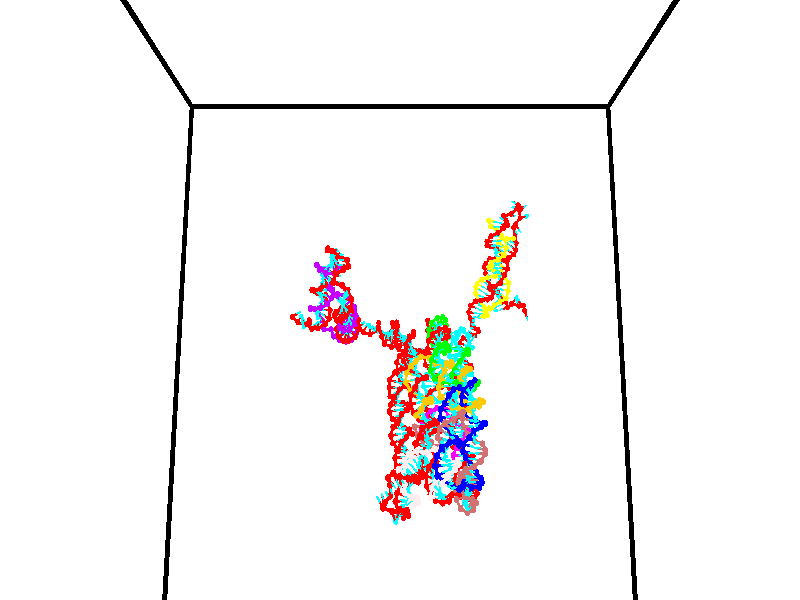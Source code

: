 // switches for output
#declare DRAW_BASES = 1; // possible values are 0, 1; only relevant for DNA ribbons
#declare DRAW_BASES_TYPE = 3; // possible values are 1, 2, 3; only relevant for DNA ribbons
#declare DRAW_FOG = 0; // set to 1 to enable fog

#include "colors.inc"

#include "transforms.inc"
background { rgb <1, 1, 1>}

#default {
   normal{
       ripples 0.25
       frequency 0.20
       turbulence 0.2
       lambda 5
   }
	finish {
		phong 0.1
		phong_size 40.
	}
}

// original window dimensions: 1024x640


// camera settings

camera {
	sky <0, 0.179814, -0.983701>
	up <0, 0.179814, -0.983701>
	right 1.6 * <1, 0, 0>
	location <35, 94.9851, 44.8844>
	look_at <35, 29.7336, 32.9568>
	direction <0, -65.2515, -11.9276>
	angle 67.0682
}


# declare cpy_camera_pos = <35, 94.9851, 44.8844>;
# if (DRAW_FOG = 1)
fog {
	fog_type 2
	up vnormalize(cpy_camera_pos)
	color rgbt<1,1,1,0.3>
	distance 1e-5
	fog_alt 3e-3
	fog_offset 56
}
# end


// LIGHTS

# declare lum = 6;
global_settings {
	ambient_light rgb lum * <0.05, 0.05, 0.05>
	max_trace_level 15
}# declare cpy_direct_light_amount = 0.25;
light_source
{	1000 * <-1, -1.16352, -0.803886>,
	rgb lum * cpy_direct_light_amount
	parallel
}

light_source
{	1000 * <1, 1.16352, 0.803886>,
	rgb lum * cpy_direct_light_amount
	parallel
}

// strand 0

// nucleotide -1

// particle -1
sphere {
	<24.102287, 34.766159, 35.323318> 0.250000
	pigment { color rgbt <1,0,0,0> }
	no_shadow
}
cylinder {
	<24.457792, 34.835175, 35.153454>,  <24.671095, 34.876583, 35.051537>, 0.100000
	pigment { color rgbt <1,0,0,0> }
	no_shadow
}
cylinder {
	<24.457792, 34.835175, 35.153454>,  <24.102287, 34.766159, 35.323318>, 0.100000
	pigment { color rgbt <1,0,0,0> }
	no_shadow
}

// particle -1
sphere {
	<24.457792, 34.835175, 35.153454> 0.100000
	pigment { color rgbt <1,0,0,0> }
	no_shadow
}
sphere {
	0, 1
	scale<0.080000,0.200000,0.300000>
	matrix <0.381731, 0.234266, 0.894092,
		0.253758, -0.956737, 0.142338,
		0.888757, 0.172548, -0.424663,
		24.724421, 34.886936, 35.026054>
	pigment { color rgbt <0,1,1,0> }
	no_shadow
}
cylinder {
	<24.672358, 34.571362, 35.757114>,  <24.102287, 34.766159, 35.323318>, 0.130000
	pigment { color rgbt <1,0,0,0> }
	no_shadow
}

// nucleotide -1

// particle -1
sphere {
	<24.672358, 34.571362, 35.757114> 0.250000
	pigment { color rgbt <1,0,0,0> }
	no_shadow
}
cylinder {
	<24.867842, 34.814598, 35.506870>,  <24.985132, 34.960541, 35.356724>, 0.100000
	pigment { color rgbt <1,0,0,0> }
	no_shadow
}
cylinder {
	<24.867842, 34.814598, 35.506870>,  <24.672358, 34.571362, 35.757114>, 0.100000
	pigment { color rgbt <1,0,0,0> }
	no_shadow
}

// particle -1
sphere {
	<24.867842, 34.814598, 35.506870> 0.100000
	pigment { color rgbt <1,0,0,0> }
	no_shadow
}
sphere {
	0, 1
	scale<0.080000,0.200000,0.300000>
	matrix <0.340906, 0.526966, 0.778518,
		0.803085, -0.593743, 0.050231,
		0.488710, 0.608092, -0.625609,
		25.014456, 34.997025, 35.319187>
	pigment { color rgbt <0,1,1,0> }
	no_shadow
}
cylinder {
	<25.332323, 34.562588, 35.960670>,  <24.672358, 34.571362, 35.757114>, 0.130000
	pigment { color rgbt <1,0,0,0> }
	no_shadow
}

// nucleotide -1

// particle -1
sphere {
	<25.332323, 34.562588, 35.960670> 0.250000
	pigment { color rgbt <1,0,0,0> }
	no_shadow
}
cylinder {
	<25.279036, 34.904343, 35.759762>,  <25.247063, 35.109394, 35.639217>, 0.100000
	pigment { color rgbt <1,0,0,0> }
	no_shadow
}
cylinder {
	<25.279036, 34.904343, 35.759762>,  <25.332323, 34.562588, 35.960670>, 0.100000
	pigment { color rgbt <1,0,0,0> }
	no_shadow
}

// particle -1
sphere {
	<25.279036, 34.904343, 35.759762> 0.100000
	pigment { color rgbt <1,0,0,0> }
	no_shadow
}
sphere {
	0, 1
	scale<0.080000,0.200000,0.300000>
	matrix <0.403226, 0.509672, 0.760029,
		0.905351, -0.101277, -0.412410,
		-0.133221, 0.854388, -0.502269,
		25.239069, 35.160660, 35.609081>
	pigment { color rgbt <0,1,1,0> }
	no_shadow
}
cylinder {
	<25.939240, 34.975731, 35.830437>,  <25.332323, 34.562588, 35.960670>, 0.130000
	pigment { color rgbt <1,0,0,0> }
	no_shadow
}

// nucleotide -1

// particle -1
sphere {
	<25.939240, 34.975731, 35.830437> 0.250000
	pigment { color rgbt <1,0,0,0> }
	no_shadow
}
cylinder {
	<25.611769, 35.202156, 35.869083>,  <25.415287, 35.338013, 35.892273>, 0.100000
	pigment { color rgbt <1,0,0,0> }
	no_shadow
}
cylinder {
	<25.611769, 35.202156, 35.869083>,  <25.939240, 34.975731, 35.830437>, 0.100000
	pigment { color rgbt <1,0,0,0> }
	no_shadow
}

// particle -1
sphere {
	<25.611769, 35.202156, 35.869083> 0.100000
	pigment { color rgbt <1,0,0,0> }
	no_shadow
}
sphere {
	0, 1
	scale<0.080000,0.200000,0.300000>
	matrix <0.468054, 0.560282, 0.683381,
		0.332705, 0.604691, -0.723641,
		-0.818678, 0.566067, 0.096620,
		25.366165, 35.371975, 35.898067>
	pigment { color rgbt <0,1,1,0> }
	no_shadow
}
cylinder {
	<25.973719, 35.702843, 35.752403>,  <25.939240, 34.975731, 35.830437>, 0.130000
	pigment { color rgbt <1,0,0,0> }
	no_shadow
}

// nucleotide -1

// particle -1
sphere {
	<25.973719, 35.702843, 35.752403> 0.250000
	pigment { color rgbt <1,0,0,0> }
	no_shadow
}
cylinder {
	<25.692028, 35.652035, 36.031811>,  <25.523014, 35.621552, 36.199455>, 0.100000
	pigment { color rgbt <1,0,0,0> }
	no_shadow
}
cylinder {
	<25.692028, 35.652035, 36.031811>,  <25.973719, 35.702843, 35.752403>, 0.100000
	pigment { color rgbt <1,0,0,0> }
	no_shadow
}

// particle -1
sphere {
	<25.692028, 35.652035, 36.031811> 0.100000
	pigment { color rgbt <1,0,0,0> }
	no_shadow
}
sphere {
	0, 1
	scale<0.080000,0.200000,0.300000>
	matrix <0.441732, 0.691856, 0.571146,
		-0.555821, 0.710775, -0.431116,
		-0.704227, -0.127017, 0.698521,
		25.480761, 35.613930, 36.241367>
	pigment { color rgbt <0,1,1,0> }
	no_shadow
}
cylinder {
	<25.885401, 36.436451, 36.188320>,  <25.973719, 35.702843, 35.752403>, 0.130000
	pigment { color rgbt <1,0,0,0> }
	no_shadow
}

// nucleotide -1

// particle -1
sphere {
	<25.885401, 36.436451, 36.188320> 0.250000
	pigment { color rgbt <1,0,0,0> }
	no_shadow
}
cylinder {
	<26.196573, 36.230011, 36.331688>,  <26.383276, 36.106148, 36.417709>, 0.100000
	pigment { color rgbt <1,0,0,0> }
	no_shadow
}
cylinder {
	<26.196573, 36.230011, 36.331688>,  <25.885401, 36.436451, 36.188320>, 0.100000
	pigment { color rgbt <1,0,0,0> }
	no_shadow
}

// particle -1
sphere {
	<26.196573, 36.230011, 36.331688> 0.100000
	pigment { color rgbt <1,0,0,0> }
	no_shadow
}
sphere {
	0, 1
	scale<0.080000,0.200000,0.300000>
	matrix <0.628144, 0.624112, -0.464671,
		0.016127, 0.586618, 0.809703,
		0.777930, -0.516104, 0.358416,
		26.429953, 36.075180, 36.439213>
	pigment { color rgbt <0,1,1,0> }
	no_shadow
}
cylinder {
	<26.417341, 36.801792, 36.626751>,  <25.885401, 36.436451, 36.188320>, 0.130000
	pigment { color rgbt <1,0,0,0> }
	no_shadow
}

// nucleotide -1

// particle -1
sphere {
	<26.417341, 36.801792, 36.626751> 0.250000
	pigment { color rgbt <1,0,0,0> }
	no_shadow
}
cylinder {
	<26.567835, 36.487011, 36.431137>,  <26.658131, 36.298141, 36.313770>, 0.100000
	pigment { color rgbt <1,0,0,0> }
	no_shadow
}
cylinder {
	<26.567835, 36.487011, 36.431137>,  <26.417341, 36.801792, 36.626751>, 0.100000
	pigment { color rgbt <1,0,0,0> }
	no_shadow
}

// particle -1
sphere {
	<26.567835, 36.487011, 36.431137> 0.100000
	pigment { color rgbt <1,0,0,0> }
	no_shadow
}
sphere {
	0, 1
	scale<0.080000,0.200000,0.300000>
	matrix <0.579580, 0.611692, -0.538442,
		0.722866, -0.080852, 0.686242,
		0.376234, -0.786954, -0.489031,
		26.680706, 36.250923, 36.284428>
	pigment { color rgbt <0,1,1,0> }
	no_shadow
}
cylinder {
	<27.056503, 37.003124, 36.606930>,  <26.417341, 36.801792, 36.626751>, 0.130000
	pigment { color rgbt <1,0,0,0> }
	no_shadow
}

// nucleotide -1

// particle -1
sphere {
	<27.056503, 37.003124, 36.606930> 0.250000
	pigment { color rgbt <1,0,0,0> }
	no_shadow
}
cylinder {
	<27.038477, 36.718159, 36.326805>,  <27.027660, 36.547180, 36.158730>, 0.100000
	pigment { color rgbt <1,0,0,0> }
	no_shadow
}
cylinder {
	<27.038477, 36.718159, 36.326805>,  <27.056503, 37.003124, 36.606930>, 0.100000
	pigment { color rgbt <1,0,0,0> }
	no_shadow
}

// particle -1
sphere {
	<27.038477, 36.718159, 36.326805> 0.100000
	pigment { color rgbt <1,0,0,0> }
	no_shadow
}
sphere {
	0, 1
	scale<0.080000,0.200000,0.300000>
	matrix <0.433912, 0.617481, -0.656077,
		0.899827, -0.333441, 0.281297,
		-0.045067, -0.712414, -0.700311,
		27.024958, 36.504433, 36.116711>
	pigment { color rgbt <0,1,1,0> }
	no_shadow
}
cylinder {
	<27.726379, 36.837772, 36.240314>,  <27.056503, 37.003124, 36.606930>, 0.130000
	pigment { color rgbt <1,0,0,0> }
	no_shadow
}

// nucleotide -1

// particle -1
sphere {
	<27.726379, 36.837772, 36.240314> 0.250000
	pigment { color rgbt <1,0,0,0> }
	no_shadow
}
cylinder {
	<27.461754, 36.696285, 35.975826>,  <27.302979, 36.611393, 35.817135>, 0.100000
	pigment { color rgbt <1,0,0,0> }
	no_shadow
}
cylinder {
	<27.461754, 36.696285, 35.975826>,  <27.726379, 36.837772, 36.240314>, 0.100000
	pigment { color rgbt <1,0,0,0> }
	no_shadow
}

// particle -1
sphere {
	<27.461754, 36.696285, 35.975826> 0.100000
	pigment { color rgbt <1,0,0,0> }
	no_shadow
}
sphere {
	0, 1
	scale<0.080000,0.200000,0.300000>
	matrix <0.567739, 0.339794, -0.749808,
		0.489903, -0.871447, -0.023973,
		-0.661564, -0.353723, -0.661220,
		27.263285, 36.590168, 35.777462>
	pigment { color rgbt <0,1,1,0> }
	no_shadow
}
cylinder {
	<28.062464, 36.640392, 35.751396>,  <27.726379, 36.837772, 36.240314>, 0.130000
	pigment { color rgbt <1,0,0,0> }
	no_shadow
}

// nucleotide -1

// particle -1
sphere {
	<28.062464, 36.640392, 35.751396> 0.250000
	pigment { color rgbt <1,0,0,0> }
	no_shadow
}
cylinder {
	<27.707474, 36.636795, 35.567089>,  <27.494480, 36.634636, 35.456505>, 0.100000
	pigment { color rgbt <1,0,0,0> }
	no_shadow
}
cylinder {
	<27.707474, 36.636795, 35.567089>,  <28.062464, 36.640392, 35.751396>, 0.100000
	pigment { color rgbt <1,0,0,0> }
	no_shadow
}

// particle -1
sphere {
	<27.707474, 36.636795, 35.567089> 0.100000
	pigment { color rgbt <1,0,0,0> }
	no_shadow
}
sphere {
	0, 1
	scale<0.080000,0.200000,0.300000>
	matrix <0.412971, 0.428236, -0.803784,
		0.204549, -0.903622, -0.376333,
		-0.887476, -0.008998, -0.460765,
		27.441231, 36.634094, 35.428860>
	pigment { color rgbt <0,1,1,0> }
	no_shadow
}
cylinder {
	<28.138134, 36.585339, 35.046803>,  <28.062464, 36.640392, 35.751396>, 0.130000
	pigment { color rgbt <1,0,0,0> }
	no_shadow
}

// nucleotide -1

// particle -1
sphere {
	<28.138134, 36.585339, 35.046803> 0.250000
	pigment { color rgbt <1,0,0,0> }
	no_shadow
}
cylinder {
	<27.772327, 36.746037, 35.065823>,  <27.552843, 36.842457, 35.077236>, 0.100000
	pigment { color rgbt <1,0,0,0> }
	no_shadow
}
cylinder {
	<27.772327, 36.746037, 35.065823>,  <28.138134, 36.585339, 35.046803>, 0.100000
	pigment { color rgbt <1,0,0,0> }
	no_shadow
}

// particle -1
sphere {
	<27.772327, 36.746037, 35.065823> 0.100000
	pigment { color rgbt <1,0,0,0> }
	no_shadow
}
sphere {
	0, 1
	scale<0.080000,0.200000,0.300000>
	matrix <0.234981, 0.623190, -0.745934,
		-0.329314, -0.670993, -0.664320,
		-0.914514, 0.401749, 0.047555,
		27.497972, 36.866562, 35.080090>
	pigment { color rgbt <0,1,1,0> }
	no_shadow
}
cylinder {
	<27.854145, 36.516979, 34.418846>,  <28.138134, 36.585339, 35.046803>, 0.130000
	pigment { color rgbt <1,0,0,0> }
	no_shadow
}

// nucleotide -1

// particle -1
sphere {
	<27.854145, 36.516979, 34.418846> 0.250000
	pigment { color rgbt <1,0,0,0> }
	no_shadow
}
cylinder {
	<27.670179, 36.827477, 34.591324>,  <27.559799, 37.013775, 34.694809>, 0.100000
	pigment { color rgbt <1,0,0,0> }
	no_shadow
}
cylinder {
	<27.670179, 36.827477, 34.591324>,  <27.854145, 36.516979, 34.418846>, 0.100000
	pigment { color rgbt <1,0,0,0> }
	no_shadow
}

// particle -1
sphere {
	<27.670179, 36.827477, 34.591324> 0.100000
	pigment { color rgbt <1,0,0,0> }
	no_shadow
}
sphere {
	0, 1
	scale<0.080000,0.200000,0.300000>
	matrix <0.161539, 0.550636, -0.818965,
		-0.873146, -0.306999, -0.378639,
		-0.459914, 0.776241, 0.431193,
		27.532206, 37.060349, 34.720680>
	pigment { color rgbt <0,1,1,0> }
	no_shadow
}
cylinder {
	<27.656731, 36.776070, 33.813713>,  <27.854145, 36.516979, 34.418846>, 0.130000
	pigment { color rgbt <1,0,0,0> }
	no_shadow
}

// nucleotide -1

// particle -1
sphere {
	<27.656731, 36.776070, 33.813713> 0.250000
	pigment { color rgbt <1,0,0,0> }
	no_shadow
}
cylinder {
	<27.560953, 37.048386, 34.090611>,  <27.503487, 37.211773, 34.256748>, 0.100000
	pigment { color rgbt <1,0,0,0> }
	no_shadow
}
cylinder {
	<27.560953, 37.048386, 34.090611>,  <27.656731, 36.776070, 33.813713>, 0.100000
	pigment { color rgbt <1,0,0,0> }
	no_shadow
}

// particle -1
sphere {
	<27.560953, 37.048386, 34.090611> 0.100000
	pigment { color rgbt <1,0,0,0> }
	no_shadow
}
sphere {
	0, 1
	scale<0.080000,0.200000,0.300000>
	matrix <-0.125945, 0.685178, -0.717405,
		-0.962707, -0.258963, -0.078321,
		-0.239445, 0.680786, 0.692240,
		27.489120, 37.252621, 34.298283>
	pigment { color rgbt <0,1,1,0> }
	no_shadow
}
cylinder {
	<26.937510, 37.062027, 33.709702>,  <27.656731, 36.776070, 33.813713>, 0.130000
	pigment { color rgbt <1,0,0,0> }
	no_shadow
}

// nucleotide -1

// particle -1
sphere {
	<26.937510, 37.062027, 33.709702> 0.250000
	pigment { color rgbt <1,0,0,0> }
	no_shadow
}
cylinder {
	<27.161722, 37.322563, 33.914268>,  <27.296249, 37.478886, 34.037010>, 0.100000
	pigment { color rgbt <1,0,0,0> }
	no_shadow
}
cylinder {
	<27.161722, 37.322563, 33.914268>,  <26.937510, 37.062027, 33.709702>, 0.100000
	pigment { color rgbt <1,0,0,0> }
	no_shadow
}

// particle -1
sphere {
	<27.161722, 37.322563, 33.914268> 0.100000
	pigment { color rgbt <1,0,0,0> }
	no_shadow
}
sphere {
	0, 1
	scale<0.080000,0.200000,0.300000>
	matrix <-0.143644, 0.684672, -0.714556,
		-0.815579, 0.327070, 0.477343,
		0.560533, 0.651345, 0.511422,
		27.329882, 37.517967, 34.067696>
	pigment { color rgbt <0,1,1,0> }
	no_shadow
}
cylinder {
	<26.619236, 37.774220, 33.584644>,  <26.937510, 37.062027, 33.709702>, 0.130000
	pigment { color rgbt <1,0,0,0> }
	no_shadow
}

// nucleotide -1

// particle -1
sphere {
	<26.619236, 37.774220, 33.584644> 0.250000
	pigment { color rgbt <1,0,0,0> }
	no_shadow
}
cylinder {
	<26.967827, 37.869499, 33.756126>,  <27.176981, 37.926666, 33.859016>, 0.100000
	pigment { color rgbt <1,0,0,0> }
	no_shadow
}
cylinder {
	<26.967827, 37.869499, 33.756126>,  <26.619236, 37.774220, 33.584644>, 0.100000
	pigment { color rgbt <1,0,0,0> }
	no_shadow
}

// particle -1
sphere {
	<26.967827, 37.869499, 33.756126> 0.100000
	pigment { color rgbt <1,0,0,0> }
	no_shadow
}
sphere {
	0, 1
	scale<0.080000,0.200000,0.300000>
	matrix <-0.006523, 0.879685, -0.475513,
		-0.490391, 0.411603, 0.768180,
		0.871478, 0.238198, 0.428704,
		27.229271, 37.940960, 33.884739>
	pigment { color rgbt <0,1,1,0> }
	no_shadow
}
cylinder {
	<26.593000, 38.481613, 33.746426>,  <26.619236, 37.774220, 33.584644>, 0.130000
	pigment { color rgbt <1,0,0,0> }
	no_shadow
}

// nucleotide -1

// particle -1
sphere {
	<26.593000, 38.481613, 33.746426> 0.250000
	pigment { color rgbt <1,0,0,0> }
	no_shadow
}
cylinder {
	<26.982622, 38.391087, 33.745674>,  <27.216394, 38.336773, 33.745224>, 0.100000
	pigment { color rgbt <1,0,0,0> }
	no_shadow
}
cylinder {
	<26.982622, 38.391087, 33.745674>,  <26.593000, 38.481613, 33.746426>, 0.100000
	pigment { color rgbt <1,0,0,0> }
	no_shadow
}

// particle -1
sphere {
	<26.982622, 38.391087, 33.745674> 0.100000
	pigment { color rgbt <1,0,0,0> }
	no_shadow
}
sphere {
	0, 1
	scale<0.080000,0.200000,0.300000>
	matrix <0.201969, 0.872970, -0.443996,
		0.102125, 0.432096, 0.896027,
		0.974053, -0.226313, -0.001882,
		27.274837, 38.323193, 33.745110>
	pigment { color rgbt <0,1,1,0> }
	no_shadow
}
cylinder {
	<26.903267, 39.084789, 33.922161>,  <26.593000, 38.481613, 33.746426>, 0.130000
	pigment { color rgbt <1,0,0,0> }
	no_shadow
}

// nucleotide -1

// particle -1
sphere {
	<26.903267, 39.084789, 33.922161> 0.250000
	pigment { color rgbt <1,0,0,0> }
	no_shadow
}
cylinder {
	<27.196976, 38.880520, 33.743248>,  <27.373201, 38.757957, 33.635902>, 0.100000
	pigment { color rgbt <1,0,0,0> }
	no_shadow
}
cylinder {
	<27.196976, 38.880520, 33.743248>,  <26.903267, 39.084789, 33.922161>, 0.100000
	pigment { color rgbt <1,0,0,0> }
	no_shadow
}

// particle -1
sphere {
	<27.196976, 38.880520, 33.743248> 0.100000
	pigment { color rgbt <1,0,0,0> }
	no_shadow
}
sphere {
	0, 1
	scale<0.080000,0.200000,0.300000>
	matrix <0.239843, 0.811529, -0.532819,
		0.635076, 0.283957, 0.718364,
		0.734271, -0.510675, -0.447278,
		27.417257, 38.727318, 33.609066>
	pigment { color rgbt <0,1,1,0> }
	no_shadow
}
cylinder {
	<27.544241, 39.495316, 33.871300>,  <26.903267, 39.084789, 33.922161>, 0.130000
	pigment { color rgbt <1,0,0,0> }
	no_shadow
}

// nucleotide -1

// particle -1
sphere {
	<27.544241, 39.495316, 33.871300> 0.250000
	pigment { color rgbt <1,0,0,0> }
	no_shadow
}
cylinder {
	<27.600777, 39.241283, 33.567535>,  <27.634697, 39.088863, 33.385277>, 0.100000
	pigment { color rgbt <1,0,0,0> }
	no_shadow
}
cylinder {
	<27.600777, 39.241283, 33.567535>,  <27.544241, 39.495316, 33.871300>, 0.100000
	pigment { color rgbt <1,0,0,0> }
	no_shadow
}

// particle -1
sphere {
	<27.600777, 39.241283, 33.567535> 0.100000
	pigment { color rgbt <1,0,0,0> }
	no_shadow
}
sphere {
	0, 1
	scale<0.080000,0.200000,0.300000>
	matrix <0.181886, 0.770708, -0.610678,
		0.973109, -0.051813, 0.224442,
		0.141338, -0.635079, -0.759407,
		27.643177, 39.050758, 33.339714>
	pigment { color rgbt <0,1,1,0> }
	no_shadow
}
cylinder {
	<28.193983, 39.682026, 33.576328>,  <27.544241, 39.495316, 33.871300>, 0.130000
	pigment { color rgbt <1,0,0,0> }
	no_shadow
}

// nucleotide -1

// particle -1
sphere {
	<28.193983, 39.682026, 33.576328> 0.250000
	pigment { color rgbt <1,0,0,0> }
	no_shadow
}
cylinder {
	<28.020987, 39.458836, 33.293030>,  <27.917189, 39.324921, 33.123051>, 0.100000
	pigment { color rgbt <1,0,0,0> }
	no_shadow
}
cylinder {
	<28.020987, 39.458836, 33.293030>,  <28.193983, 39.682026, 33.576328>, 0.100000
	pigment { color rgbt <1,0,0,0> }
	no_shadow
}

// particle -1
sphere {
	<28.020987, 39.458836, 33.293030> 0.100000
	pigment { color rgbt <1,0,0,0> }
	no_shadow
}
sphere {
	0, 1
	scale<0.080000,0.200000,0.300000>
	matrix <0.362834, 0.611395, -0.703240,
		0.825411, -0.561121, -0.061970,
		-0.432491, -0.557978, -0.708246,
		27.891239, 39.291443, 33.080555>
	pigment { color rgbt <0,1,1,0> }
	no_shadow
}
cylinder {
	<28.703650, 39.418884, 33.234093>,  <28.193983, 39.682026, 33.576328>, 0.130000
	pigment { color rgbt <1,0,0,0> }
	no_shadow
}

// nucleotide -1

// particle -1
sphere {
	<28.703650, 39.418884, 33.234093> 0.250000
	pigment { color rgbt <1,0,0,0> }
	no_shadow
}
cylinder {
	<28.382345, 39.451824, 32.998131>,  <28.189562, 39.471588, 32.856552>, 0.100000
	pigment { color rgbt <1,0,0,0> }
	no_shadow
}
cylinder {
	<28.382345, 39.451824, 32.998131>,  <28.703650, 39.418884, 33.234093>, 0.100000
	pigment { color rgbt <1,0,0,0> }
	no_shadow
}

// particle -1
sphere {
	<28.382345, 39.451824, 32.998131> 0.100000
	pigment { color rgbt <1,0,0,0> }
	no_shadow
}
sphere {
	0, 1
	scale<0.080000,0.200000,0.300000>
	matrix <0.543114, 0.507886, -0.668640,
		0.244541, -0.857479, -0.452692,
		-0.803260, 0.082354, -0.589907,
		28.141367, 39.476532, 32.821159>
	pigment { color rgbt <0,1,1,0> }
	no_shadow
}
cylinder {
	<28.988056, 39.362064, 32.626869>,  <28.703650, 39.418884, 33.234093>, 0.130000
	pigment { color rgbt <1,0,0,0> }
	no_shadow
}

// nucleotide -1

// particle -1
sphere {
	<28.988056, 39.362064, 32.626869> 0.250000
	pigment { color rgbt <1,0,0,0> }
	no_shadow
}
cylinder {
	<28.638330, 39.535378, 32.539379>,  <28.428495, 39.639366, 32.486885>, 0.100000
	pigment { color rgbt <1,0,0,0> }
	no_shadow
}
cylinder {
	<28.638330, 39.535378, 32.539379>,  <28.988056, 39.362064, 32.626869>, 0.100000
	pigment { color rgbt <1,0,0,0> }
	no_shadow
}

// particle -1
sphere {
	<28.638330, 39.535378, 32.539379> 0.100000
	pigment { color rgbt <1,0,0,0> }
	no_shadow
}
sphere {
	0, 1
	scale<0.080000,0.200000,0.300000>
	matrix <0.442043, 0.524738, -0.727495,
		-0.200435, -0.732746, -0.650315,
		-0.874313, 0.433282, -0.218729,
		28.376036, 39.665363, 32.473759>
	pigment { color rgbt <0,1,1,0> }
	no_shadow
}
cylinder {
	<28.996737, 39.380772, 31.872612>,  <28.988056, 39.362064, 32.626869>, 0.130000
	pigment { color rgbt <1,0,0,0> }
	no_shadow
}

// nucleotide -1

// particle -1
sphere {
	<28.996737, 39.380772, 31.872612> 0.250000
	pigment { color rgbt <1,0,0,0> }
	no_shadow
}
cylinder {
	<28.715254, 39.630333, 32.008575>,  <28.546364, 39.780071, 32.090153>, 0.100000
	pigment { color rgbt <1,0,0,0> }
	no_shadow
}
cylinder {
	<28.715254, 39.630333, 32.008575>,  <28.996737, 39.380772, 31.872612>, 0.100000
	pigment { color rgbt <1,0,0,0> }
	no_shadow
}

// particle -1
sphere {
	<28.715254, 39.630333, 32.008575> 0.100000
	pigment { color rgbt <1,0,0,0> }
	no_shadow
}
sphere {
	0, 1
	scale<0.080000,0.200000,0.300000>
	matrix <0.367101, 0.728890, -0.577889,
		-0.608305, -0.281884, -0.741961,
		-0.703706, 0.623907, 0.339907,
		28.504143, 39.817505, 32.110546>
	pigment { color rgbt <0,1,1,0> }
	no_shadow
}
cylinder {
	<28.993950, 39.828690, 31.335989>,  <28.996737, 39.380772, 31.872612>, 0.130000
	pigment { color rgbt <1,0,0,0> }
	no_shadow
}

// nucleotide -1

// particle -1
sphere {
	<28.993950, 39.828690, 31.335989> 0.250000
	pigment { color rgbt <1,0,0,0> }
	no_shadow
}
cylinder {
	<28.809727, 40.024632, 31.632078>,  <28.699192, 40.142197, 31.809732>, 0.100000
	pigment { color rgbt <1,0,0,0> }
	no_shadow
}
cylinder {
	<28.809727, 40.024632, 31.632078>,  <28.993950, 39.828690, 31.335989>, 0.100000
	pigment { color rgbt <1,0,0,0> }
	no_shadow
}

// particle -1
sphere {
	<28.809727, 40.024632, 31.632078> 0.100000
	pigment { color rgbt <1,0,0,0> }
	no_shadow
}
sphere {
	0, 1
	scale<0.080000,0.200000,0.300000>
	matrix <0.421627, 0.854577, -0.303197,
		-0.781100, 0.172459, -0.600117,
		-0.460557, 0.489853, 0.740223,
		28.671560, 40.171589, 31.854145>
	pigment { color rgbt <0,1,1,0> }
	no_shadow
}
cylinder {
	<28.585663, 40.345478, 31.016394>,  <28.993950, 39.828690, 31.335989>, 0.130000
	pigment { color rgbt <1,0,0,0> }
	no_shadow
}

// nucleotide -1

// particle -1
sphere {
	<28.585663, 40.345478, 31.016394> 0.250000
	pigment { color rgbt <1,0,0,0> }
	no_shadow
}
cylinder {
	<28.628307, 40.478001, 31.391386>,  <28.653894, 40.557514, 31.616381>, 0.100000
	pigment { color rgbt <1,0,0,0> }
	no_shadow
}
cylinder {
	<28.628307, 40.478001, 31.391386>,  <28.585663, 40.345478, 31.016394>, 0.100000
	pigment { color rgbt <1,0,0,0> }
	no_shadow
}

// particle -1
sphere {
	<28.628307, 40.478001, 31.391386> 0.100000
	pigment { color rgbt <1,0,0,0> }
	no_shadow
}
sphere {
	0, 1
	scale<0.080000,0.200000,0.300000>
	matrix <0.446497, 0.826491, -0.342860,
		-0.888411, 0.455135, -0.059816,
		0.106610, 0.331309, 0.937480,
		28.660290, 40.577393, 31.672630>
	pigment { color rgbt <0,1,1,0> }
	no_shadow
}
cylinder {
	<28.349726, 41.042419, 31.009089>,  <28.585663, 40.345478, 31.016394>, 0.130000
	pigment { color rgbt <1,0,0,0> }
	no_shadow
}

// nucleotide -1

// particle -1
sphere {
	<28.349726, 41.042419, 31.009089> 0.250000
	pigment { color rgbt <1,0,0,0> }
	no_shadow
}
cylinder {
	<28.603807, 41.016647, 31.316950>,  <28.756256, 41.001183, 31.501667>, 0.100000
	pigment { color rgbt <1,0,0,0> }
	no_shadow
}
cylinder {
	<28.603807, 41.016647, 31.316950>,  <28.349726, 41.042419, 31.009089>, 0.100000
	pigment { color rgbt <1,0,0,0> }
	no_shadow
}

// particle -1
sphere {
	<28.603807, 41.016647, 31.316950> 0.100000
	pigment { color rgbt <1,0,0,0> }
	no_shadow
}
sphere {
	0, 1
	scale<0.080000,0.200000,0.300000>
	matrix <0.512436, 0.780745, -0.357557,
		-0.577864, 0.621519, 0.528950,
		0.635203, -0.064434, 0.769653,
		28.794369, 40.997318, 31.547846>
	pigment { color rgbt <0,1,1,0> }
	no_shadow
}
cylinder {
	<28.401726, 41.711731, 31.309261>,  <28.349726, 41.042419, 31.009089>, 0.130000
	pigment { color rgbt <1,0,0,0> }
	no_shadow
}

// nucleotide -1

// particle -1
sphere {
	<28.401726, 41.711731, 31.309261> 0.250000
	pigment { color rgbt <1,0,0,0> }
	no_shadow
}
cylinder {
	<28.728930, 41.503986, 31.408157>,  <28.925253, 41.379341, 31.467495>, 0.100000
	pigment { color rgbt <1,0,0,0> }
	no_shadow
}
cylinder {
	<28.728930, 41.503986, 31.408157>,  <28.401726, 41.711731, 31.309261>, 0.100000
	pigment { color rgbt <1,0,0,0> }
	no_shadow
}

// particle -1
sphere {
	<28.728930, 41.503986, 31.408157> 0.100000
	pigment { color rgbt <1,0,0,0> }
	no_shadow
}
sphere {
	0, 1
	scale<0.080000,0.200000,0.300000>
	matrix <0.563891, 0.639241, -0.522875,
		0.113514, 0.567133, 0.815766,
		0.818011, -0.519357, 0.247238,
		28.974333, 41.348179, 31.482328>
	pigment { color rgbt <0,1,1,0> }
	no_shadow
}
cylinder {
	<28.855316, 42.219322, 31.506313>,  <28.401726, 41.711731, 31.309261>, 0.130000
	pigment { color rgbt <1,0,0,0> }
	no_shadow
}

// nucleotide -1

// particle -1
sphere {
	<28.855316, 42.219322, 31.506313> 0.250000
	pigment { color rgbt <1,0,0,0> }
	no_shadow
}
cylinder {
	<29.065384, 41.898487, 31.392578>,  <29.191425, 41.705986, 31.324337>, 0.100000
	pigment { color rgbt <1,0,0,0> }
	no_shadow
}
cylinder {
	<29.065384, 41.898487, 31.392578>,  <28.855316, 42.219322, 31.506313>, 0.100000
	pigment { color rgbt <1,0,0,0> }
	no_shadow
}

// particle -1
sphere {
	<29.065384, 41.898487, 31.392578> 0.100000
	pigment { color rgbt <1,0,0,0> }
	no_shadow
}
sphere {
	0, 1
	scale<0.080000,0.200000,0.300000>
	matrix <0.603428, 0.586588, -0.540174,
		0.600058, 0.112105, 0.792062,
		0.525171, -0.802089, -0.284340,
		29.222935, 41.657860, 31.307276>
	pigment { color rgbt <0,1,1,0> }
	no_shadow
}
cylinder {
	<29.590761, 42.250797, 31.880415>,  <28.855316, 42.219322, 31.506313>, 0.130000
	pigment { color rgbt <1,0,0,0> }
	no_shadow
}

// nucleotide -1

// particle -1
sphere {
	<29.590761, 42.250797, 31.880415> 0.250000
	pigment { color rgbt <1,0,0,0> }
	no_shadow
}
cylinder {
	<29.714222, 42.629086, 31.921116>,  <29.788298, 42.856056, 31.945536>, 0.100000
	pigment { color rgbt <1,0,0,0> }
	no_shadow
}
cylinder {
	<29.714222, 42.629086, 31.921116>,  <29.590761, 42.250797, 31.880415>, 0.100000
	pigment { color rgbt <1,0,0,0> }
	no_shadow
}

// particle -1
sphere {
	<29.714222, 42.629086, 31.921116> 0.100000
	pigment { color rgbt <1,0,0,0> }
	no_shadow
}
sphere {
	0, 1
	scale<0.080000,0.200000,0.300000>
	matrix <-0.092389, -0.076662, 0.992767,
		0.946678, -0.315820, 0.063712,
		0.308651, 0.945717, 0.101753,
		29.806818, 42.912800, 31.951641>
	pigment { color rgbt <0,1,1,0> }
	no_shadow
}
cylinder {
	<30.269968, 42.307129, 32.250793>,  <29.590761, 42.250797, 31.880415>, 0.130000
	pigment { color rgbt <1,0,0,0> }
	no_shadow
}

// nucleotide -1

// particle -1
sphere {
	<30.269968, 42.307129, 32.250793> 0.250000
	pigment { color rgbt <1,0,0,0> }
	no_shadow
}
cylinder {
	<30.003361, 42.599979, 32.306995>,  <29.843397, 42.775692, 32.340717>, 0.100000
	pigment { color rgbt <1,0,0,0> }
	no_shadow
}
cylinder {
	<30.003361, 42.599979, 32.306995>,  <30.269968, 42.307129, 32.250793>, 0.100000
	pigment { color rgbt <1,0,0,0> }
	no_shadow
}

// particle -1
sphere {
	<30.003361, 42.599979, 32.306995> 0.100000
	pigment { color rgbt <1,0,0,0> }
	no_shadow
}
sphere {
	0, 1
	scale<0.080000,0.200000,0.300000>
	matrix <-0.057577, -0.238462, 0.969444,
		0.743262, 0.638062, 0.201093,
		-0.666518, 0.732129, 0.140502,
		29.803406, 42.819618, 32.349148>
	pigment { color rgbt <0,1,1,0> }
	no_shadow
}
cylinder {
	<30.415451, 42.769512, 32.814156>,  <30.269968, 42.307129, 32.250793>, 0.130000
	pigment { color rgbt <1,0,0,0> }
	no_shadow
}

// nucleotide -1

// particle -1
sphere {
	<30.415451, 42.769512, 32.814156> 0.250000
	pigment { color rgbt <1,0,0,0> }
	no_shadow
}
cylinder {
	<30.019848, 42.780987, 32.756130>,  <29.782486, 42.787872, 32.721313>, 0.100000
	pigment { color rgbt <1,0,0,0> }
	no_shadow
}
cylinder {
	<30.019848, 42.780987, 32.756130>,  <30.415451, 42.769512, 32.814156>, 0.100000
	pigment { color rgbt <1,0,0,0> }
	no_shadow
}

// particle -1
sphere {
	<30.019848, 42.780987, 32.756130> 0.100000
	pigment { color rgbt <1,0,0,0> }
	no_shadow
}
sphere {
	0, 1
	scale<0.080000,0.200000,0.300000>
	matrix <-0.143249, 0.057532, 0.988013,
		0.036686, 0.997932, -0.052790,
		-0.989007, 0.028684, -0.145063,
		29.723146, 42.789593, 32.712612>
	pigment { color rgbt <0,1,1,0> }
	no_shadow
}
cylinder {
	<30.064194, 43.365372, 33.181385>,  <30.415451, 42.769512, 32.814156>, 0.130000
	pigment { color rgbt <1,0,0,0> }
	no_shadow
}

// nucleotide -1

// particle -1
sphere {
	<30.064194, 43.365372, 33.181385> 0.250000
	pigment { color rgbt <1,0,0,0> }
	no_shadow
}
cylinder {
	<29.862829, 43.021935, 33.142605>,  <29.742010, 42.815872, 33.119335>, 0.100000
	pigment { color rgbt <1,0,0,0> }
	no_shadow
}
cylinder {
	<29.862829, 43.021935, 33.142605>,  <30.064194, 43.365372, 33.181385>, 0.100000
	pigment { color rgbt <1,0,0,0> }
	no_shadow
}

// particle -1
sphere {
	<29.862829, 43.021935, 33.142605> 0.100000
	pigment { color rgbt <1,0,0,0> }
	no_shadow
}
sphere {
	0, 1
	scale<0.080000,0.200000,0.300000>
	matrix <-0.057060, -0.078925, 0.995246,
		-0.862162, 0.506548, -0.009260,
		-0.503410, -0.858592, -0.096949,
		29.711807, 42.764359, 33.113522>
	pigment { color rgbt <0,1,1,0> }
	no_shadow
}
cylinder {
	<29.355122, 43.488514, 33.529732>,  <30.064194, 43.365372, 33.181385>, 0.130000
	pigment { color rgbt <1,0,0,0> }
	no_shadow
}

// nucleotide -1

// particle -1
sphere {
	<29.355122, 43.488514, 33.529732> 0.250000
	pigment { color rgbt <1,0,0,0> }
	no_shadow
}
cylinder {
	<29.487164, 43.111027, 33.538059>,  <29.566389, 42.884537, 33.543056>, 0.100000
	pigment { color rgbt <1,0,0,0> }
	no_shadow
}
cylinder {
	<29.487164, 43.111027, 33.538059>,  <29.355122, 43.488514, 33.529732>, 0.100000
	pigment { color rgbt <1,0,0,0> }
	no_shadow
}

// particle -1
sphere {
	<29.487164, 43.111027, 33.538059> 0.100000
	pigment { color rgbt <1,0,0,0> }
	no_shadow
}
sphere {
	0, 1
	scale<0.080000,0.200000,0.300000>
	matrix <0.044931, 0.037739, 0.998277,
		-0.942875, -0.328598, 0.054860,
		0.330103, -0.943715, 0.020819,
		29.586195, 42.827911, 33.544304>
	pigment { color rgbt <0,1,1,0> }
	no_shadow
}
cylinder {
	<29.198589, 43.394756, 34.193565>,  <29.355122, 43.488514, 33.529732>, 0.130000
	pigment { color rgbt <1,0,0,0> }
	no_shadow
}

// nucleotide -1

// particle -1
sphere {
	<29.198589, 43.394756, 34.193565> 0.250000
	pigment { color rgbt <1,0,0,0> }
	no_shadow
}
cylinder {
	<29.356466, 43.046394, 34.076439>,  <29.451193, 42.837376, 34.006161>, 0.100000
	pigment { color rgbt <1,0,0,0> }
	no_shadow
}
cylinder {
	<29.356466, 43.046394, 34.076439>,  <29.198589, 43.394756, 34.193565>, 0.100000
	pigment { color rgbt <1,0,0,0> }
	no_shadow
}

// particle -1
sphere {
	<29.356466, 43.046394, 34.076439> 0.100000
	pigment { color rgbt <1,0,0,0> }
	no_shadow
}
sphere {
	0, 1
	scale<0.080000,0.200000,0.300000>
	matrix <-0.192984, -0.390160, 0.900296,
		-0.898319, -0.298828, -0.322063,
		0.394690, -0.870906, -0.292819,
		29.474873, 42.785122, 33.988594>
	pigment { color rgbt <0,1,1,0> }
	no_shadow
}
cylinder {
	<29.932951, 43.166542, 34.316055>,  <29.198589, 43.394756, 34.193565>, 0.130000
	pigment { color rgbt <1,0,0,0> }
	no_shadow
}

// nucleotide -1

// particle -1
sphere {
	<29.932951, 43.166542, 34.316055> 0.250000
	pigment { color rgbt <1,0,0,0> }
	no_shadow
}
cylinder {
	<30.136398, 43.194649, 34.659302>,  <30.258467, 43.211514, 34.865250>, 0.100000
	pigment { color rgbt <1,0,0,0> }
	no_shadow
}
cylinder {
	<30.136398, 43.194649, 34.659302>,  <29.932951, 43.166542, 34.316055>, 0.100000
	pigment { color rgbt <1,0,0,0> }
	no_shadow
}

// particle -1
sphere {
	<30.136398, 43.194649, 34.659302> 0.100000
	pigment { color rgbt <1,0,0,0> }
	no_shadow
}
sphere {
	0, 1
	scale<0.080000,0.200000,0.300000>
	matrix <-0.340108, -0.899212, 0.275217,
		0.790970, -0.431834, -0.433459,
		0.508620, 0.070266, 0.858119,
		30.288984, 43.215729, 34.916737>
	pigment { color rgbt <0,1,1,0> }
	no_shadow
}
cylinder {
	<30.359613, 42.427734, 34.519119>,  <29.932951, 43.166542, 34.316055>, 0.130000
	pigment { color rgbt <1,0,0,0> }
	no_shadow
}

// nucleotide -1

// particle -1
sphere {
	<30.359613, 42.427734, 34.519119> 0.250000
	pigment { color rgbt <1,0,0,0> }
	no_shadow
}
cylinder {
	<30.246693, 42.653084, 34.829708>,  <30.178940, 42.788296, 35.016064>, 0.100000
	pigment { color rgbt <1,0,0,0> }
	no_shadow
}
cylinder {
	<30.246693, 42.653084, 34.829708>,  <30.359613, 42.427734, 34.519119>, 0.100000
	pigment { color rgbt <1,0,0,0> }
	no_shadow
}

// particle -1
sphere {
	<30.246693, 42.653084, 34.829708> 0.100000
	pigment { color rgbt <1,0,0,0> }
	no_shadow
}
sphere {
	0, 1
	scale<0.080000,0.200000,0.300000>
	matrix <-0.365963, -0.811432, 0.455686,
		0.886779, -0.155521, 0.435242,
		-0.282301, 0.563375, 0.776476,
		30.162003, 42.822098, 35.062653>
	pigment { color rgbt <0,1,1,0> }
	no_shadow
}
cylinder {
	<30.705416, 42.263916, 35.176315>,  <30.359613, 42.427734, 34.519119>, 0.130000
	pigment { color rgbt <1,0,0,0> }
	no_shadow
}

// nucleotide -1

// particle -1
sphere {
	<30.705416, 42.263916, 35.176315> 0.250000
	pigment { color rgbt <1,0,0,0> }
	no_shadow
}
cylinder {
	<30.358978, 42.439125, 35.272659>,  <30.151115, 42.544250, 35.330463>, 0.100000
	pigment { color rgbt <1,0,0,0> }
	no_shadow
}
cylinder {
	<30.358978, 42.439125, 35.272659>,  <30.705416, 42.263916, 35.176315>, 0.100000
	pigment { color rgbt <1,0,0,0> }
	no_shadow
}

// particle -1
sphere {
	<30.358978, 42.439125, 35.272659> 0.100000
	pigment { color rgbt <1,0,0,0> }
	no_shadow
}
sphere {
	0, 1
	scale<0.080000,0.200000,0.300000>
	matrix <-0.200257, -0.745513, 0.635695,
		0.458012, 0.502339, 0.733403,
		-0.866096, 0.438025, 0.240857,
		30.099150, 42.570534, 35.344917>
	pigment { color rgbt <0,1,1,0> }
	no_shadow
}
cylinder {
	<30.650024, 42.405807, 36.008961>,  <30.705416, 42.263916, 35.176315>, 0.130000
	pigment { color rgbt <1,0,0,0> }
	no_shadow
}

// nucleotide -1

// particle -1
sphere {
	<30.650024, 42.405807, 36.008961> 0.250000
	pigment { color rgbt <1,0,0,0> }
	no_shadow
}
cylinder {
	<30.320473, 42.330395, 35.795166>,  <30.122742, 42.285145, 35.666889>, 0.100000
	pigment { color rgbt <1,0,0,0> }
	no_shadow
}
cylinder {
	<30.320473, 42.330395, 35.795166>,  <30.650024, 42.405807, 36.008961>, 0.100000
	pigment { color rgbt <1,0,0,0> }
	no_shadow
}

// particle -1
sphere {
	<30.320473, 42.330395, 35.795166> 0.100000
	pigment { color rgbt <1,0,0,0> }
	no_shadow
}
sphere {
	0, 1
	scale<0.080000,0.200000,0.300000>
	matrix <-0.062462, -0.907101, 0.416253,
		-0.563314, 0.376327, 0.735564,
		-0.823878, -0.188536, -0.534489,
		30.073309, 42.273834, 35.634819>
	pigment { color rgbt <0,1,1,0> }
	no_shadow
}
cylinder {
	<30.197536, 42.044155, 36.413292>,  <30.650024, 42.405807, 36.008961>, 0.130000
	pigment { color rgbt <1,0,0,0> }
	no_shadow
}

// nucleotide -1

// particle -1
sphere {
	<30.197536, 42.044155, 36.413292> 0.250000
	pigment { color rgbt <1,0,0,0> }
	no_shadow
}
cylinder {
	<30.032072, 41.947350, 36.062222>,  <29.932795, 41.889267, 35.851578>, 0.100000
	pigment { color rgbt <1,0,0,0> }
	no_shadow
}
cylinder {
	<30.032072, 41.947350, 36.062222>,  <30.197536, 42.044155, 36.413292>, 0.100000
	pigment { color rgbt <1,0,0,0> }
	no_shadow
}

// particle -1
sphere {
	<30.032072, 41.947350, 36.062222> 0.100000
	pigment { color rgbt <1,0,0,0> }
	no_shadow
}
sphere {
	0, 1
	scale<0.080000,0.200000,0.300000>
	matrix <-0.088974, -0.948660, 0.303526,
		-0.906073, 0.203646, 0.370889,
		-0.413660, -0.242018, -0.877675,
		29.907974, 41.874744, 35.798920>
	pigment { color rgbt <0,1,1,0> }
	no_shadow
}
cylinder {
	<29.705881, 41.654907, 36.675068>,  <30.197536, 42.044155, 36.413292>, 0.130000
	pigment { color rgbt <1,0,0,0> }
	no_shadow
}

// nucleotide -1

// particle -1
sphere {
	<29.705881, 41.654907, 36.675068> 0.250000
	pigment { color rgbt <1,0,0,0> }
	no_shadow
}
cylinder {
	<29.748230, 41.552967, 36.290600>,  <29.773640, 41.491802, 36.059921>, 0.100000
	pigment { color rgbt <1,0,0,0> }
	no_shadow
}
cylinder {
	<29.748230, 41.552967, 36.290600>,  <29.705881, 41.654907, 36.675068>, 0.100000
	pigment { color rgbt <1,0,0,0> }
	no_shadow
}

// particle -1
sphere {
	<29.748230, 41.552967, 36.290600> 0.100000
	pigment { color rgbt <1,0,0,0> }
	no_shadow
}
sphere {
	0, 1
	scale<0.080000,0.200000,0.300000>
	matrix <-0.111420, -0.963553, 0.243207,
		-0.988117, 0.081344, -0.130411,
		0.105874, -0.254848, -0.961168,
		29.779993, 41.476513, 36.002251>
	pigment { color rgbt <0,1,1,0> }
	no_shadow
}
cylinder {
	<29.289301, 41.030579, 36.594898>,  <29.705881, 41.654907, 36.675068>, 0.130000
	pigment { color rgbt <1,0,0,0> }
	no_shadow
}

// nucleotide -1

// particle -1
sphere {
	<29.289301, 41.030579, 36.594898> 0.250000
	pigment { color rgbt <1,0,0,0> }
	no_shadow
}
cylinder {
	<29.520306, 40.999325, 36.269844>,  <29.658909, 40.980572, 36.074814>, 0.100000
	pigment { color rgbt <1,0,0,0> }
	no_shadow
}
cylinder {
	<29.520306, 40.999325, 36.269844>,  <29.289301, 41.030579, 36.594898>, 0.100000
	pigment { color rgbt <1,0,0,0> }
	no_shadow
}

// particle -1
sphere {
	<29.520306, 40.999325, 36.269844> 0.100000
	pigment { color rgbt <1,0,0,0> }
	no_shadow
}
sphere {
	0, 1
	scale<0.080000,0.200000,0.300000>
	matrix <0.184050, -0.957322, 0.222848,
		-0.795364, -0.278263, -0.538485,
		0.577514, -0.078137, -0.812633,
		29.693560, 40.975883, 36.026054>
	pigment { color rgbt <0,1,1,0> }
	no_shadow
}
cylinder {
	<28.993139, 40.514179, 36.118748>,  <29.289301, 41.030579, 36.594898>, 0.130000
	pigment { color rgbt <1,0,0,0> }
	no_shadow
}

// nucleotide -1

// particle -1
sphere {
	<28.993139, 40.514179, 36.118748> 0.250000
	pigment { color rgbt <1,0,0,0> }
	no_shadow
}
cylinder {
	<29.377913, 40.542412, 36.013142>,  <29.608776, 40.559349, 35.949776>, 0.100000
	pigment { color rgbt <1,0,0,0> }
	no_shadow
}
cylinder {
	<29.377913, 40.542412, 36.013142>,  <28.993139, 40.514179, 36.118748>, 0.100000
	pigment { color rgbt <1,0,0,0> }
	no_shadow
}

// particle -1
sphere {
	<29.377913, 40.542412, 36.013142> 0.100000
	pigment { color rgbt <1,0,0,0> }
	no_shadow
}
sphere {
	0, 1
	scale<0.080000,0.200000,0.300000>
	matrix <0.144151, -0.951792, 0.270763,
		-0.232181, -0.298514, -0.925733,
		0.961932, 0.070579, -0.264019,
		29.666492, 40.563587, 35.933937>
	pigment { color rgbt <0,1,1,0> }
	no_shadow
}
cylinder {
	<29.095032, 39.919498, 35.756248>,  <28.993139, 40.514179, 36.118748>, 0.130000
	pigment { color rgbt <1,0,0,0> }
	no_shadow
}

// nucleotide -1

// particle -1
sphere {
	<29.095032, 39.919498, 35.756248> 0.250000
	pigment { color rgbt <1,0,0,0> }
	no_shadow
}
cylinder {
	<29.474335, 40.012733, 35.842484>,  <29.701916, 40.068672, 35.894226>, 0.100000
	pigment { color rgbt <1,0,0,0> }
	no_shadow
}
cylinder {
	<29.474335, 40.012733, 35.842484>,  <29.095032, 39.919498, 35.756248>, 0.100000
	pigment { color rgbt <1,0,0,0> }
	no_shadow
}

// particle -1
sphere {
	<29.474335, 40.012733, 35.842484> 0.100000
	pigment { color rgbt <1,0,0,0> }
	no_shadow
}
sphere {
	0, 1
	scale<0.080000,0.200000,0.300000>
	matrix <0.246059, -0.968621, -0.035056,
		0.200652, 0.086289, -0.975855,
		0.948258, 0.233084, 0.215588,
		29.758812, 40.082657, 35.907162>
	pigment { color rgbt <0,1,1,0> }
	no_shadow
}
cylinder {
	<29.571205, 39.458855, 35.345505>,  <29.095032, 39.919498, 35.756248>, 0.130000
	pigment { color rgbt <1,0,0,0> }
	no_shadow
}

// nucleotide -1

// particle -1
sphere {
	<29.571205, 39.458855, 35.345505> 0.250000
	pigment { color rgbt <1,0,0,0> }
	no_shadow
}
cylinder {
	<29.801428, 39.594017, 35.643379>,  <29.939562, 39.675114, 35.822102>, 0.100000
	pigment { color rgbt <1,0,0,0> }
	no_shadow
}
cylinder {
	<29.801428, 39.594017, 35.643379>,  <29.571205, 39.458855, 35.345505>, 0.100000
	pigment { color rgbt <1,0,0,0> }
	no_shadow
}

// particle -1
sphere {
	<29.801428, 39.594017, 35.643379> 0.100000
	pigment { color rgbt <1,0,0,0> }
	no_shadow
}
sphere {
	0, 1
	scale<0.080000,0.200000,0.300000>
	matrix <0.307324, -0.933260, 0.185951,
		0.757817, 0.121833, -0.640992,
		0.575557, 0.337908, 0.744683,
		29.974094, 39.695389, 35.866783>
	pigment { color rgbt <0,1,1,0> }
	no_shadow
}
cylinder {
	<30.151848, 39.051426, 35.284847>,  <29.571205, 39.458855, 35.345505>, 0.130000
	pigment { color rgbt <1,0,0,0> }
	no_shadow
}

// nucleotide -1

// particle -1
sphere {
	<30.151848, 39.051426, 35.284847> 0.250000
	pigment { color rgbt <1,0,0,0> }
	no_shadow
}
cylinder {
	<30.196209, 39.191662, 35.656822>,  <30.222826, 39.275803, 35.880009>, 0.100000
	pigment { color rgbt <1,0,0,0> }
	no_shadow
}
cylinder {
	<30.196209, 39.191662, 35.656822>,  <30.151848, 39.051426, 35.284847>, 0.100000
	pigment { color rgbt <1,0,0,0> }
	no_shadow
}

// particle -1
sphere {
	<30.196209, 39.191662, 35.656822> 0.100000
	pigment { color rgbt <1,0,0,0> }
	no_shadow
}
sphere {
	0, 1
	scale<0.080000,0.200000,0.300000>
	matrix <0.273045, -0.910452, 0.310683,
		0.955587, 0.219460, -0.196699,
		0.110902, 0.350593, 0.929939,
		30.229479, 39.296841, 35.935802>
	pigment { color rgbt <0,1,1,0> }
	no_shadow
}
cylinder {
	<30.614225, 38.585751, 35.561176>,  <30.151848, 39.051426, 35.284847>, 0.130000
	pigment { color rgbt <1,0,0,0> }
	no_shadow
}

// nucleotide -1

// particle -1
sphere {
	<30.614225, 38.585751, 35.561176> 0.250000
	pigment { color rgbt <1,0,0,0> }
	no_shadow
}
cylinder {
	<30.481401, 38.763195, 35.894150>,  <30.401707, 38.869663, 36.093933>, 0.100000
	pigment { color rgbt <1,0,0,0> }
	no_shadow
}
cylinder {
	<30.481401, 38.763195, 35.894150>,  <30.614225, 38.585751, 35.561176>, 0.100000
	pigment { color rgbt <1,0,0,0> }
	no_shadow
}

// particle -1
sphere {
	<30.481401, 38.763195, 35.894150> 0.100000
	pigment { color rgbt <1,0,0,0> }
	no_shadow
}
sphere {
	0, 1
	scale<0.080000,0.200000,0.300000>
	matrix <0.105096, -0.859613, 0.500020,
		0.937385, 0.253522, 0.238822,
		-0.332061, 0.443612, 0.832433,
		30.381783, 38.896278, 36.143879>
	pigment { color rgbt <0,1,1,0> }
	no_shadow
}
cylinder {
	<31.063114, 38.398632, 36.134609>,  <30.614225, 38.585751, 35.561176>, 0.130000
	pigment { color rgbt <1,0,0,0> }
	no_shadow
}

// nucleotide -1

// particle -1
sphere {
	<31.063114, 38.398632, 36.134609> 0.250000
	pigment { color rgbt <1,0,0,0> }
	no_shadow
}
cylinder {
	<30.722366, 38.526836, 36.300301>,  <30.517918, 38.603760, 36.399715>, 0.100000
	pigment { color rgbt <1,0,0,0> }
	no_shadow
}
cylinder {
	<30.722366, 38.526836, 36.300301>,  <31.063114, 38.398632, 36.134609>, 0.100000
	pigment { color rgbt <1,0,0,0> }
	no_shadow
}

// particle -1
sphere {
	<30.722366, 38.526836, 36.300301> 0.100000
	pigment { color rgbt <1,0,0,0> }
	no_shadow
}
sphere {
	0, 1
	scale<0.080000,0.200000,0.300000>
	matrix <-0.109496, -0.882398, 0.457585,
		0.512180, 0.344446, 0.786784,
		-0.851870, 0.320515, 0.414231,
		30.466805, 38.622990, 36.424568>
	pigment { color rgbt <0,1,1,0> }
	no_shadow
}
cylinder {
	<31.119663, 38.164322, 36.814934>,  <31.063114, 38.398632, 36.134609>, 0.130000
	pigment { color rgbt <1,0,0,0> }
	no_shadow
}

// nucleotide -1

// particle -1
sphere {
	<31.119663, 38.164322, 36.814934> 0.250000
	pigment { color rgbt <1,0,0,0> }
	no_shadow
}
cylinder {
	<30.737877, 38.238621, 36.721554>,  <30.508806, 38.283199, 36.665527>, 0.100000
	pigment { color rgbt <1,0,0,0> }
	no_shadow
}
cylinder {
	<30.737877, 38.238621, 36.721554>,  <31.119663, 38.164322, 36.814934>, 0.100000
	pigment { color rgbt <1,0,0,0> }
	no_shadow
}

// particle -1
sphere {
	<30.737877, 38.238621, 36.721554> 0.100000
	pigment { color rgbt <1,0,0,0> }
	no_shadow
}
sphere {
	0, 1
	scale<0.080000,0.200000,0.300000>
	matrix <-0.271385, -0.865574, 0.420870,
		-0.123895, 0.465059, 0.876567,
		-0.954463, 0.185743, -0.233450,
		30.451538, 38.294342, 36.651520>
	pigment { color rgbt <0,1,1,0> }
	no_shadow
}
cylinder {
	<30.734091, 38.018192, 37.454166>,  <31.119663, 38.164322, 36.814934>, 0.130000
	pigment { color rgbt <1,0,0,0> }
	no_shadow
}

// nucleotide -1

// particle -1
sphere {
	<30.734091, 38.018192, 37.454166> 0.250000
	pigment { color rgbt <1,0,0,0> }
	no_shadow
}
cylinder {
	<30.486433, 37.992725, 37.141090>,  <30.337839, 37.977444, 36.953243>, 0.100000
	pigment { color rgbt <1,0,0,0> }
	no_shadow
}
cylinder {
	<30.486433, 37.992725, 37.141090>,  <30.734091, 38.018192, 37.454166>, 0.100000
	pigment { color rgbt <1,0,0,0> }
	no_shadow
}

// particle -1
sphere {
	<30.486433, 37.992725, 37.141090> 0.100000
	pigment { color rgbt <1,0,0,0> }
	no_shadow
}
sphere {
	0, 1
	scale<0.080000,0.200000,0.300000>
	matrix <-0.461986, -0.776440, 0.428614,
		-0.635004, 0.626966, 0.451312,
		-0.619143, -0.063672, -0.782692,
		30.300690, 37.973625, 36.906284>
	pigment { color rgbt <0,1,1,0> }
	no_shadow
}
cylinder {
	<30.105289, 37.782364, 37.747574>,  <30.734091, 38.018192, 37.454166>, 0.130000
	pigment { color rgbt <1,0,0,0> }
	no_shadow
}

// nucleotide -1

// particle -1
sphere {
	<30.105289, 37.782364, 37.747574> 0.250000
	pigment { color rgbt <1,0,0,0> }
	no_shadow
}
cylinder {
	<30.063763, 37.716400, 37.355244>,  <30.038847, 37.676823, 37.119843>, 0.100000
	pigment { color rgbt <1,0,0,0> }
	no_shadow
}
cylinder {
	<30.063763, 37.716400, 37.355244>,  <30.105289, 37.782364, 37.747574>, 0.100000
	pigment { color rgbt <1,0,0,0> }
	no_shadow
}

// particle -1
sphere {
	<30.063763, 37.716400, 37.355244> 0.100000
	pigment { color rgbt <1,0,0,0> }
	no_shadow
}
sphere {
	0, 1
	scale<0.080000,0.200000,0.300000>
	matrix <-0.418257, -0.887483, 0.193483,
		-0.902376, 0.430326, 0.023164,
		-0.103818, -0.164906, -0.980830,
		30.032618, 37.666927, 37.060993>
	pigment { color rgbt <0,1,1,0> }
	no_shadow
}
cylinder {
	<29.557125, 37.282536, 37.705360>,  <30.105289, 37.782364, 37.747574>, 0.130000
	pigment { color rgbt <1,0,0,0> }
	no_shadow
}

// nucleotide -1

// particle -1
sphere {
	<29.557125, 37.282536, 37.705360> 0.250000
	pigment { color rgbt <1,0,0,0> }
	no_shadow
}
cylinder {
	<29.708624, 37.257080, 37.336037>,  <29.799522, 37.241806, 37.114441>, 0.100000
	pigment { color rgbt <1,0,0,0> }
	no_shadow
}
cylinder {
	<29.708624, 37.257080, 37.336037>,  <29.557125, 37.282536, 37.705360>, 0.100000
	pigment { color rgbt <1,0,0,0> }
	no_shadow
}

// particle -1
sphere {
	<29.708624, 37.257080, 37.336037> 0.100000
	pigment { color rgbt <1,0,0,0> }
	no_shadow
}
sphere {
	0, 1
	scale<0.080000,0.200000,0.300000>
	matrix <-0.327841, -0.942170, -0.069546,
		-0.865489, 0.329039, -0.377707,
		0.378748, -0.063637, -0.923310,
		29.822248, 37.237988, 37.059044>
	pigment { color rgbt <0,1,1,0> }
	no_shadow
}
cylinder {
	<29.058556, 37.073349, 37.281181>,  <29.557125, 37.282536, 37.705360>, 0.130000
	pigment { color rgbt <1,0,0,0> }
	no_shadow
}

// nucleotide -1

// particle -1
sphere {
	<29.058556, 37.073349, 37.281181> 0.250000
	pigment { color rgbt <1,0,0,0> }
	no_shadow
}
cylinder {
	<29.401398, 36.969406, 37.103260>,  <29.607103, 36.907040, 36.996510>, 0.100000
	pigment { color rgbt <1,0,0,0> }
	no_shadow
}
cylinder {
	<29.401398, 36.969406, 37.103260>,  <29.058556, 37.073349, 37.281181>, 0.100000
	pigment { color rgbt <1,0,0,0> }
	no_shadow
}

// particle -1
sphere {
	<29.401398, 36.969406, 37.103260> 0.100000
	pigment { color rgbt <1,0,0,0> }
	no_shadow
}
sphere {
	0, 1
	scale<0.080000,0.200000,0.300000>
	matrix <-0.412248, -0.863770, -0.289746,
		-0.308912, 0.431710, -0.847467,
		0.857103, -0.259860, -0.444800,
		29.658529, 36.891449, 36.969818>
	pigment { color rgbt <0,1,1,0> }
	no_shadow
}
cylinder {
	<28.824366, 36.799114, 36.639256>,  <29.058556, 37.073349, 37.281181>, 0.130000
	pigment { color rgbt <1,0,0,0> }
	no_shadow
}

// nucleotide -1

// particle -1
sphere {
	<28.824366, 36.799114, 36.639256> 0.250000
	pigment { color rgbt <1,0,0,0> }
	no_shadow
}
cylinder {
	<29.201117, 36.674320, 36.689110>,  <29.427166, 36.599445, 36.719021>, 0.100000
	pigment { color rgbt <1,0,0,0> }
	no_shadow
}
cylinder {
	<29.201117, 36.674320, 36.689110>,  <28.824366, 36.799114, 36.639256>, 0.100000
	pigment { color rgbt <1,0,0,0> }
	no_shadow
}

// particle -1
sphere {
	<29.201117, 36.674320, 36.689110> 0.100000
	pigment { color rgbt <1,0,0,0> }
	no_shadow
}
sphere {
	0, 1
	scale<0.080000,0.200000,0.300000>
	matrix <-0.268582, -0.922112, -0.278521,
		0.201823, 0.228858, -0.952309,
		0.941877, -0.311985, 0.124636,
		29.483679, 36.580727, 36.726501>
	pigment { color rgbt <0,1,1,0> }
	no_shadow
}
cylinder {
	<29.011065, 36.510059, 36.056431>,  <28.824366, 36.799114, 36.639256>, 0.130000
	pigment { color rgbt <1,0,0,0> }
	no_shadow
}

// nucleotide -1

// particle -1
sphere {
	<29.011065, 36.510059, 36.056431> 0.250000
	pigment { color rgbt <1,0,0,0> }
	no_shadow
}
cylinder {
	<29.267874, 36.333050, 36.306866>,  <29.421959, 36.226845, 36.457127>, 0.100000
	pigment { color rgbt <1,0,0,0> }
	no_shadow
}
cylinder {
	<29.267874, 36.333050, 36.306866>,  <29.011065, 36.510059, 36.056431>, 0.100000
	pigment { color rgbt <1,0,0,0> }
	no_shadow
}

// particle -1
sphere {
	<29.267874, 36.333050, 36.306866> 0.100000
	pigment { color rgbt <1,0,0,0> }
	no_shadow
}
sphere {
	0, 1
	scale<0.080000,0.200000,0.300000>
	matrix <-0.163077, -0.876745, -0.452464,
		0.749140, 0.188393, -0.635057,
		0.642024, -0.442522, 0.626083,
		29.460482, 36.200294, 36.494690>
	pigment { color rgbt <0,1,1,0> }
	no_shadow
}
cylinder {
	<29.247158, 36.094448, 35.632191>,  <29.011065, 36.510059, 36.056431>, 0.130000
	pigment { color rgbt <1,0,0,0> }
	no_shadow
}

// nucleotide -1

// particle -1
sphere {
	<29.247158, 36.094448, 35.632191> 0.250000
	pigment { color rgbt <1,0,0,0> }
	no_shadow
}
cylinder {
	<29.349733, 35.957447, 35.993729>,  <29.411280, 35.875244, 36.210651>, 0.100000
	pigment { color rgbt <1,0,0,0> }
	no_shadow
}
cylinder {
	<29.349733, 35.957447, 35.993729>,  <29.247158, 36.094448, 35.632191>, 0.100000
	pigment { color rgbt <1,0,0,0> }
	no_shadow
}

// particle -1
sphere {
	<29.349733, 35.957447, 35.993729> 0.100000
	pigment { color rgbt <1,0,0,0> }
	no_shadow
}
sphere {
	0, 1
	scale<0.080000,0.200000,0.300000>
	matrix <-0.047524, -0.938448, -0.342136,
		0.965391, 0.044783, -0.256932,
		0.256440, -0.342506, 0.903841,
		29.426664, 35.854694, 36.264881>
	pigment { color rgbt <0,1,1,0> }
	no_shadow
}
cylinder {
	<29.450848, 35.464954, 35.497921>,  <29.247158, 36.094448, 35.632191>, 0.130000
	pigment { color rgbt <1,0,0,0> }
	no_shadow
}

// nucleotide -1

// particle -1
sphere {
	<29.450848, 35.464954, 35.497921> 0.250000
	pigment { color rgbt <1,0,0,0> }
	no_shadow
}
cylinder {
	<29.412664, 35.453354, 35.895924>,  <29.389755, 35.446396, 36.134727>, 0.100000
	pigment { color rgbt <1,0,0,0> }
	no_shadow
}
cylinder {
	<29.412664, 35.453354, 35.895924>,  <29.450848, 35.464954, 35.497921>, 0.100000
	pigment { color rgbt <1,0,0,0> }
	no_shadow
}

// particle -1
sphere {
	<29.412664, 35.453354, 35.895924> 0.100000
	pigment { color rgbt <1,0,0,0> }
	no_shadow
}
sphere {
	0, 1
	scale<0.080000,0.200000,0.300000>
	matrix <-0.192599, -0.980149, -0.047043,
		0.976623, -0.196129, 0.087977,
		-0.095457, -0.028999, 0.995011,
		29.384027, 35.444653, 36.194427>
	pigment { color rgbt <0,1,1,0> }
	no_shadow
}
cylinder {
	<29.820951, 34.847252, 35.678902>,  <29.450848, 35.464954, 35.497921>, 0.130000
	pigment { color rgbt <1,0,0,0> }
	no_shadow
}

// nucleotide -1

// particle -1
sphere {
	<29.820951, 34.847252, 35.678902> 0.250000
	pigment { color rgbt <1,0,0,0> }
	no_shadow
}
cylinder {
	<29.545979, 34.939087, 35.954502>,  <29.380995, 34.994190, 36.119862>, 0.100000
	pigment { color rgbt <1,0,0,0> }
	no_shadow
}
cylinder {
	<29.545979, 34.939087, 35.954502>,  <29.820951, 34.847252, 35.678902>, 0.100000
	pigment { color rgbt <1,0,0,0> }
	no_shadow
}

// particle -1
sphere {
	<29.545979, 34.939087, 35.954502> 0.100000
	pigment { color rgbt <1,0,0,0> }
	no_shadow
}
sphere {
	0, 1
	scale<0.080000,0.200000,0.300000>
	matrix <-0.237359, -0.967641, 0.085621,
		0.686365, -0.104682, 0.719683,
		-0.687432, 0.229591, 0.689003,
		29.339748, 35.007965, 36.161201>
	pigment { color rgbt <0,1,1,0> }
	no_shadow
}
cylinder {
	<29.953798, 34.309292, 36.170849>,  <29.820951, 34.847252, 35.678902>, 0.130000
	pigment { color rgbt <1,0,0,0> }
	no_shadow
}

// nucleotide -1

// particle -1
sphere {
	<29.953798, 34.309292, 36.170849> 0.250000
	pigment { color rgbt <1,0,0,0> }
	no_shadow
}
cylinder {
	<29.582508, 34.449368, 36.221081>,  <29.359734, 34.533413, 36.251221>, 0.100000
	pigment { color rgbt <1,0,0,0> }
	no_shadow
}
cylinder {
	<29.582508, 34.449368, 36.221081>,  <29.953798, 34.309292, 36.170849>, 0.100000
	pigment { color rgbt <1,0,0,0> }
	no_shadow
}

// particle -1
sphere {
	<29.582508, 34.449368, 36.221081> 0.100000
	pigment { color rgbt <1,0,0,0> }
	no_shadow
}
sphere {
	0, 1
	scale<0.080000,0.200000,0.300000>
	matrix <-0.338673, -0.935107, 0.104284,
		0.153950, 0.054269, 0.986587,
		-0.928224, 0.350185, 0.125580,
		29.304041, 34.554424, 36.258755>
	pigment { color rgbt <0,1,1,0> }
	no_shadow
}
cylinder {
	<30.680361, 34.053673, 36.116287>,  <29.953798, 34.309292, 36.170849>, 0.130000
	pigment { color rgbt <1,0,0,0> }
	no_shadow
}

// nucleotide -1

// particle -1
sphere {
	<30.680361, 34.053673, 36.116287> 0.250000
	pigment { color rgbt <1,0,0,0> }
	no_shadow
}
cylinder {
	<30.979473, 33.896919, 35.901905>,  <31.158941, 33.802868, 35.773277>, 0.100000
	pigment { color rgbt <1,0,0,0> }
	no_shadow
}
cylinder {
	<30.979473, 33.896919, 35.901905>,  <30.680361, 34.053673, 36.116287>, 0.100000
	pigment { color rgbt <1,0,0,0> }
	no_shadow
}

// particle -1
sphere {
	<30.979473, 33.896919, 35.901905> 0.100000
	pigment { color rgbt <1,0,0,0> }
	no_shadow
}
sphere {
	0, 1
	scale<0.080000,0.200000,0.300000>
	matrix <0.636123, 0.654097, 0.409272,
		0.190180, -0.646981, 0.738408,
		0.747782, -0.391883, -0.535956,
		31.203808, 33.779354, 35.741119>
	pigment { color rgbt <0,1,1,0> }
	no_shadow
}
cylinder {
	<31.257923, 34.069267, 36.527523>,  <30.680361, 34.053673, 36.116287>, 0.130000
	pigment { color rgbt <1,0,0,0> }
	no_shadow
}

// nucleotide -1

// particle -1
sphere {
	<31.257923, 34.069267, 36.527523> 0.250000
	pigment { color rgbt <1,0,0,0> }
	no_shadow
}
cylinder {
	<31.461100, 34.009911, 36.188118>,  <31.583006, 33.974297, 35.984474>, 0.100000
	pigment { color rgbt <1,0,0,0> }
	no_shadow
}
cylinder {
	<31.461100, 34.009911, 36.188118>,  <31.257923, 34.069267, 36.527523>, 0.100000
	pigment { color rgbt <1,0,0,0> }
	no_shadow
}

// particle -1
sphere {
	<31.461100, 34.009911, 36.188118> 0.100000
	pigment { color rgbt <1,0,0,0> }
	no_shadow
}
sphere {
	0, 1
	scale<0.080000,0.200000,0.300000>
	matrix <0.806241, 0.428705, 0.407660,
		0.303269, -0.891174, 0.337397,
		0.507940, -0.148393, -0.848514,
		31.613482, 33.965393, 35.933563>
	pigment { color rgbt <0,1,1,0> }
	no_shadow
}
cylinder {
	<31.944283, 33.850163, 36.680244>,  <31.257923, 34.069267, 36.527523>, 0.130000
	pigment { color rgbt <1,0,0,0> }
	no_shadow
}

// nucleotide -1

// particle -1
sphere {
	<31.944283, 33.850163, 36.680244> 0.250000
	pigment { color rgbt <1,0,0,0> }
	no_shadow
}
cylinder {
	<31.938557, 34.024696, 36.320377>,  <31.935122, 34.129417, 36.104458>, 0.100000
	pigment { color rgbt <1,0,0,0> }
	no_shadow
}
cylinder {
	<31.938557, 34.024696, 36.320377>,  <31.944283, 33.850163, 36.680244>, 0.100000
	pigment { color rgbt <1,0,0,0> }
	no_shadow
}

// particle -1
sphere {
	<31.938557, 34.024696, 36.320377> 0.100000
	pigment { color rgbt <1,0,0,0> }
	no_shadow
}
sphere {
	0, 1
	scale<0.080000,0.200000,0.300000>
	matrix <0.697434, 0.649110, 0.303715,
		0.716506, -0.623113, -0.313605,
		-0.014315, 0.436333, -0.899671,
		31.934261, 34.155598, 36.050476>
	pigment { color rgbt <0,1,1,0> }
	no_shadow
}
cylinder {
	<32.669556, 33.896835, 36.339287>,  <31.944283, 33.850163, 36.680244>, 0.130000
	pigment { color rgbt <1,0,0,0> }
	no_shadow
}

// nucleotide -1

// particle -1
sphere {
	<32.669556, 33.896835, 36.339287> 0.250000
	pigment { color rgbt <1,0,0,0> }
	no_shadow
}
cylinder {
	<32.405010, 34.185917, 36.258987>,  <32.246284, 34.359364, 36.210808>, 0.100000
	pigment { color rgbt <1,0,0,0> }
	no_shadow
}
cylinder {
	<32.405010, 34.185917, 36.258987>,  <32.669556, 33.896835, 36.339287>, 0.100000
	pigment { color rgbt <1,0,0,0> }
	no_shadow
}

// particle -1
sphere {
	<32.405010, 34.185917, 36.258987> 0.100000
	pigment { color rgbt <1,0,0,0> }
	no_shadow
}
sphere {
	0, 1
	scale<0.080000,0.200000,0.300000>
	matrix <0.606652, 0.672791, 0.423469,
		0.441103, 0.158283, -0.883388,
		-0.661364, 0.722702, -0.200747,
		32.206600, 34.402729, 36.198765>
	pigment { color rgbt <0,1,1,0> }
	no_shadow
}
cylinder {
	<32.854443, 34.482559, 35.795330>,  <32.669556, 33.896835, 36.339287>, 0.130000
	pigment { color rgbt <1,0,0,0> }
	no_shadow
}

// nucleotide -1

// particle -1
sphere {
	<32.854443, 34.482559, 35.795330> 0.250000
	pigment { color rgbt <1,0,0,0> }
	no_shadow
}
cylinder {
	<32.633141, 34.583324, 36.112934>,  <32.500359, 34.643784, 36.303497>, 0.100000
	pigment { color rgbt <1,0,0,0> }
	no_shadow
}
cylinder {
	<32.633141, 34.583324, 36.112934>,  <32.854443, 34.482559, 35.795330>, 0.100000
	pigment { color rgbt <1,0,0,0> }
	no_shadow
}

// particle -1
sphere {
	<32.633141, 34.583324, 36.112934> 0.100000
	pigment { color rgbt <1,0,0,0> }
	no_shadow
}
sphere {
	0, 1
	scale<0.080000,0.200000,0.300000>
	matrix <0.768224, 0.522842, 0.369416,
		-0.322081, 0.814358, -0.482789,
		-0.553259, 0.251908, 0.794007,
		32.467163, 34.658897, 36.351135>
	pigment { color rgbt <0,1,1,0> }
	no_shadow
}
cylinder {
	<32.887444, 35.209953, 35.903027>,  <32.854443, 34.482559, 35.795330>, 0.130000
	pigment { color rgbt <1,0,0,0> }
	no_shadow
}

// nucleotide -1

// particle -1
sphere {
	<32.887444, 35.209953, 35.903027> 0.250000
	pigment { color rgbt <1,0,0,0> }
	no_shadow
}
cylinder {
	<32.833809, 35.008652, 36.244495>,  <32.801628, 34.887871, 36.449375>, 0.100000
	pigment { color rgbt <1,0,0,0> }
	no_shadow
}
cylinder {
	<32.833809, 35.008652, 36.244495>,  <32.887444, 35.209953, 35.903027>, 0.100000
	pigment { color rgbt <1,0,0,0> }
	no_shadow
}

// particle -1
sphere {
	<32.833809, 35.008652, 36.244495> 0.100000
	pigment { color rgbt <1,0,0,0> }
	no_shadow
}
sphere {
	0, 1
	scale<0.080000,0.200000,0.300000>
	matrix <0.860723, 0.367768, 0.351998,
		-0.491098, 0.781973, 0.383851,
		-0.134085, -0.503255, 0.853672,
		32.793583, 34.857674, 36.500595>
	pigment { color rgbt <0,1,1,0> }
	no_shadow
}
cylinder {
	<32.882259, 35.680542, 36.441551>,  <32.887444, 35.209953, 35.903027>, 0.130000
	pigment { color rgbt <1,0,0,0> }
	no_shadow
}

// nucleotide -1

// particle -1
sphere {
	<32.882259, 35.680542, 36.441551> 0.250000
	pigment { color rgbt <1,0,0,0> }
	no_shadow
}
cylinder {
	<33.032791, 35.331898, 36.567196>,  <33.123108, 35.122711, 36.642582>, 0.100000
	pigment { color rgbt <1,0,0,0> }
	no_shadow
}
cylinder {
	<33.032791, 35.331898, 36.567196>,  <32.882259, 35.680542, 36.441551>, 0.100000
	pigment { color rgbt <1,0,0,0> }
	no_shadow
}

// particle -1
sphere {
	<33.032791, 35.331898, 36.567196> 0.100000
	pigment { color rgbt <1,0,0,0> }
	no_shadow
}
sphere {
	0, 1
	scale<0.080000,0.200000,0.300000>
	matrix <0.847720, 0.460736, 0.262855,
		-0.373832, 0.167360, 0.912272,
		0.376325, -0.871615, 0.314112,
		33.145687, 35.070412, 36.661430>
	pigment { color rgbt <0,1,1,0> }
	no_shadow
}
cylinder {
	<33.196266, 35.867977, 37.112637>,  <32.882259, 35.680542, 36.441551>, 0.130000
	pigment { color rgbt <1,0,0,0> }
	no_shadow
}

// nucleotide -1

// particle -1
sphere {
	<33.196266, 35.867977, 37.112637> 0.250000
	pigment { color rgbt <1,0,0,0> }
	no_shadow
}
cylinder {
	<33.369438, 35.526524, 36.996788>,  <33.473339, 35.321651, 36.927280>, 0.100000
	pigment { color rgbt <1,0,0,0> }
	no_shadow
}
cylinder {
	<33.369438, 35.526524, 36.996788>,  <33.196266, 35.867977, 37.112637>, 0.100000
	pigment { color rgbt <1,0,0,0> }
	no_shadow
}

// particle -1
sphere {
	<33.369438, 35.526524, 36.996788> 0.100000
	pigment { color rgbt <1,0,0,0> }
	no_shadow
}
sphere {
	0, 1
	scale<0.080000,0.200000,0.300000>
	matrix <0.898632, 0.383412, 0.213205,
		-0.070956, -0.352563, 0.933094,
		0.432928, -0.853636, -0.289618,
		33.499317, 35.270432, 36.909901>
	pigment { color rgbt <0,1,1,0> }
	no_shadow
}
cylinder {
	<33.459541, 35.694374, 37.714771>,  <33.196266, 35.867977, 37.112637>, 0.130000
	pigment { color rgbt <1,0,0,0> }
	no_shadow
}

// nucleotide -1

// particle -1
sphere {
	<33.459541, 35.694374, 37.714771> 0.250000
	pigment { color rgbt <1,0,0,0> }
	no_shadow
}
cylinder {
	<33.652752, 35.528549, 37.406273>,  <33.768677, 35.429054, 37.221172>, 0.100000
	pigment { color rgbt <1,0,0,0> }
	no_shadow
}
cylinder {
	<33.652752, 35.528549, 37.406273>,  <33.459541, 35.694374, 37.714771>, 0.100000
	pigment { color rgbt <1,0,0,0> }
	no_shadow
}

// particle -1
sphere {
	<33.652752, 35.528549, 37.406273> 0.100000
	pigment { color rgbt <1,0,0,0> }
	no_shadow
}
sphere {
	0, 1
	scale<0.080000,0.200000,0.300000>
	matrix <0.842741, 0.459162, 0.280994,
		0.237638, -0.785690, 0.571156,
		0.483028, -0.414561, -0.771248,
		33.797661, 35.404182, 37.174900>
	pigment { color rgbt <0,1,1,0> }
	no_shadow
}
cylinder {
	<34.178654, 35.449551, 37.954601>,  <33.459541, 35.694374, 37.714771>, 0.130000
	pigment { color rgbt <1,0,0,0> }
	no_shadow
}

// nucleotide -1

// particle -1
sphere {
	<34.178654, 35.449551, 37.954601> 0.250000
	pigment { color rgbt <1,0,0,0> }
	no_shadow
}
cylinder {
	<34.204330, 35.454796, 37.555462>,  <34.219738, 35.457943, 37.315979>, 0.100000
	pigment { color rgbt <1,0,0,0> }
	no_shadow
}
cylinder {
	<34.204330, 35.454796, 37.555462>,  <34.178654, 35.449551, 37.954601>, 0.100000
	pigment { color rgbt <1,0,0,0> }
	no_shadow
}

// particle -1
sphere {
	<34.204330, 35.454796, 37.555462> 0.100000
	pigment { color rgbt <1,0,0,0> }
	no_shadow
}
sphere {
	0, 1
	scale<0.080000,0.200000,0.300000>
	matrix <0.868207, 0.492273, 0.062326,
		0.492033, -0.870342, 0.020209,
		0.064193, 0.013121, -0.997851,
		34.223591, 35.458733, 37.256107>
	pigment { color rgbt <0,1,1,0> }
	no_shadow
}
cylinder {
	<34.797001, 35.442451, 37.845039>,  <34.178654, 35.449551, 37.954601>, 0.130000
	pigment { color rgbt <1,0,0,0> }
	no_shadow
}

// nucleotide -1

// particle -1
sphere {
	<34.797001, 35.442451, 37.845039> 0.250000
	pigment { color rgbt <1,0,0,0> }
	no_shadow
}
cylinder {
	<34.723961, 35.520042, 37.459496>,  <34.680138, 35.566597, 37.228168>, 0.100000
	pigment { color rgbt <1,0,0,0> }
	no_shadow
}
cylinder {
	<34.723961, 35.520042, 37.459496>,  <34.797001, 35.442451, 37.845039>, 0.100000
	pigment { color rgbt <1,0,0,0> }
	no_shadow
}

// particle -1
sphere {
	<34.723961, 35.520042, 37.459496> 0.100000
	pigment { color rgbt <1,0,0,0> }
	no_shadow
}
sphere {
	0, 1
	scale<0.080000,0.200000,0.300000>
	matrix <0.861230, 0.504464, -0.061632,
		0.474279, -0.841362, -0.259171,
		-0.182597, 0.193975, -0.963863,
		34.669182, 35.578236, 37.170338>
	pigment { color rgbt <0,1,1,0> }
	no_shadow
}
cylinder {
	<35.307354, 35.169888, 37.522339>,  <34.797001, 35.442451, 37.845039>, 0.130000
	pigment { color rgbt <1,0,0,0> }
	no_shadow
}

// nucleotide -1

// particle -1
sphere {
	<35.307354, 35.169888, 37.522339> 0.250000
	pigment { color rgbt <1,0,0,0> }
	no_shadow
}
cylinder {
	<35.166962, 35.443451, 37.266499>,  <35.082726, 35.607590, 37.112995>, 0.100000
	pigment { color rgbt <1,0,0,0> }
	no_shadow
}
cylinder {
	<35.166962, 35.443451, 37.266499>,  <35.307354, 35.169888, 37.522339>, 0.100000
	pigment { color rgbt <1,0,0,0> }
	no_shadow
}

// particle -1
sphere {
	<35.166962, 35.443451, 37.266499> 0.100000
	pigment { color rgbt <1,0,0,0> }
	no_shadow
}
sphere {
	0, 1
	scale<0.080000,0.200000,0.300000>
	matrix <0.701017, 0.644754, 0.304742,
		0.620798, -0.341411, -0.705725,
		-0.350977, 0.683909, -0.639597,
		35.061668, 35.648624, 37.074619>
	pigment { color rgbt <0,1,1,0> }
	no_shadow
}
cylinder {
	<35.910545, 35.390083, 37.190922>,  <35.307354, 35.169888, 37.522339>, 0.130000
	pigment { color rgbt <1,0,0,0> }
	no_shadow
}

// nucleotide -1

// particle -1
sphere {
	<35.910545, 35.390083, 37.190922> 0.250000
	pigment { color rgbt <1,0,0,0> }
	no_shadow
}
cylinder {
	<35.618626, 35.663486, 37.185104>,  <35.443474, 35.827526, 37.181614>, 0.100000
	pigment { color rgbt <1,0,0,0> }
	no_shadow
}
cylinder {
	<35.618626, 35.663486, 37.185104>,  <35.910545, 35.390083, 37.190922>, 0.100000
	pigment { color rgbt <1,0,0,0> }
	no_shadow
}

// particle -1
sphere {
	<35.618626, 35.663486, 37.185104> 0.100000
	pigment { color rgbt <1,0,0,0> }
	no_shadow
}
sphere {
	0, 1
	scale<0.080000,0.200000,0.300000>
	matrix <0.617894, 0.668554, 0.413814,
		0.292568, 0.293015, -0.910245,
		-0.729802, 0.683504, -0.014545,
		35.399685, 35.868538, 37.180740>
	pigment { color rgbt <0,1,1,0> }
	no_shadow
}
cylinder {
	<36.284721, 35.895515, 37.102730>,  <35.910545, 35.390083, 37.190922>, 0.130000
	pigment { color rgbt <1,0,0,0> }
	no_shadow
}

// nucleotide -1

// particle -1
sphere {
	<36.284721, 35.895515, 37.102730> 0.250000
	pigment { color rgbt <1,0,0,0> }
	no_shadow
}
cylinder {
	<35.936302, 36.052395, 37.221024>,  <35.727249, 36.146523, 37.292000>, 0.100000
	pigment { color rgbt <1,0,0,0> }
	no_shadow
}
cylinder {
	<35.936302, 36.052395, 37.221024>,  <36.284721, 35.895515, 37.102730>, 0.100000
	pigment { color rgbt <1,0,0,0> }
	no_shadow
}

// particle -1
sphere {
	<35.936302, 36.052395, 37.221024> 0.100000
	pigment { color rgbt <1,0,0,0> }
	no_shadow
}
sphere {
	0, 1
	scale<0.080000,0.200000,0.300000>
	matrix <0.491120, 0.706099, 0.510122,
		-0.008750, 0.589582, -0.807661,
		-0.871048, 0.392195, 0.295735,
		35.674988, 36.170052, 37.309746>
	pigment { color rgbt <0,1,1,0> }
	no_shadow
}
cylinder {
	<36.333500, 36.616768, 36.843384>,  <36.284721, 35.895515, 37.102730>, 0.130000
	pigment { color rgbt <1,0,0,0> }
	no_shadow
}

// nucleotide -1

// particle -1
sphere {
	<36.333500, 36.616768, 36.843384> 0.250000
	pigment { color rgbt <1,0,0,0> }
	no_shadow
}
cylinder {
	<36.050156, 36.628357, 37.125484>,  <35.880150, 36.635311, 37.294746>, 0.100000
	pigment { color rgbt <1,0,0,0> }
	no_shadow
}
cylinder {
	<36.050156, 36.628357, 37.125484>,  <36.333500, 36.616768, 36.843384>, 0.100000
	pigment { color rgbt <1,0,0,0> }
	no_shadow
}

// particle -1
sphere {
	<36.050156, 36.628357, 37.125484> 0.100000
	pigment { color rgbt <1,0,0,0> }
	no_shadow
}
sphere {
	0, 1
	scale<0.080000,0.200000,0.300000>
	matrix <0.538317, 0.668439, 0.513230,
		-0.456547, 0.743203, -0.489096,
		-0.708364, 0.028975, 0.705252,
		35.837646, 36.637051, 37.337059>
	pigment { color rgbt <0,1,1,0> }
	no_shadow
}
cylinder {
	<36.309784, 37.227509, 37.098679>,  <36.333500, 36.616768, 36.843384>, 0.130000
	pigment { color rgbt <1,0,0,0> }
	no_shadow
}

// nucleotide -1

// particle -1
sphere {
	<36.309784, 37.227509, 37.098679> 0.250000
	pigment { color rgbt <1,0,0,0> }
	no_shadow
}
cylinder {
	<36.086174, 37.081535, 37.396488>,  <35.952007, 36.993954, 37.575172>, 0.100000
	pigment { color rgbt <1,0,0,0> }
	no_shadow
}
cylinder {
	<36.086174, 37.081535, 37.396488>,  <36.309784, 37.227509, 37.098679>, 0.100000
	pigment { color rgbt <1,0,0,0> }
	no_shadow
}

// particle -1
sphere {
	<36.086174, 37.081535, 37.396488> 0.100000
	pigment { color rgbt <1,0,0,0> }
	no_shadow
}
sphere {
	0, 1
	scale<0.080000,0.200000,0.300000>
	matrix <0.376702, 0.688132, 0.620136,
		-0.738637, 0.627137, -0.247215,
		-0.559027, -0.364929, 0.744524,
		35.918465, 36.972057, 37.619846>
	pigment { color rgbt <0,1,1,0> }
	no_shadow
}
cylinder {
	<35.880363, 37.830364, 37.388775>,  <36.309784, 37.227509, 37.098679>, 0.130000
	pigment { color rgbt <1,0,0,0> }
	no_shadow
}

// nucleotide -1

// particle -1
sphere {
	<35.880363, 37.830364, 37.388775> 0.250000
	pigment { color rgbt <1,0,0,0> }
	no_shadow
}
cylinder {
	<35.923641, 37.541756, 37.662331>,  <35.949608, 37.368591, 37.826462>, 0.100000
	pigment { color rgbt <1,0,0,0> }
	no_shadow
}
cylinder {
	<35.923641, 37.541756, 37.662331>,  <35.880363, 37.830364, 37.388775>, 0.100000
	pigment { color rgbt <1,0,0,0> }
	no_shadow
}

// particle -1
sphere {
	<35.923641, 37.541756, 37.662331> 0.100000
	pigment { color rgbt <1,0,0,0> }
	no_shadow
}
sphere {
	0, 1
	scale<0.080000,0.200000,0.300000>
	matrix <0.445616, 0.650141, 0.615420,
		-0.888662, 0.238163, 0.391866,
		0.108198, -0.721522, 0.683885,
		35.956100, 37.325298, 37.867496>
	pigment { color rgbt <0,1,1,0> }
	no_shadow
}
cylinder {
	<35.564899, 38.118202, 38.064415>,  <35.880363, 37.830364, 37.388775>, 0.130000
	pigment { color rgbt <1,0,0,0> }
	no_shadow
}

// nucleotide -1

// particle -1
sphere {
	<35.564899, 38.118202, 38.064415> 0.250000
	pigment { color rgbt <1,0,0,0> }
	no_shadow
}
cylinder {
	<35.801743, 37.817341, 38.180119>,  <35.943848, 37.636826, 38.249542>, 0.100000
	pigment { color rgbt <1,0,0,0> }
	no_shadow
}
cylinder {
	<35.801743, 37.817341, 38.180119>,  <35.564899, 38.118202, 38.064415>, 0.100000
	pigment { color rgbt <1,0,0,0> }
	no_shadow
}

// particle -1
sphere {
	<35.801743, 37.817341, 38.180119> 0.100000
	pigment { color rgbt <1,0,0,0> }
	no_shadow
}
sphere {
	0, 1
	scale<0.080000,0.200000,0.300000>
	matrix <0.091215, 0.419194, 0.903303,
		-0.800679, -0.508469, 0.316816,
		0.592109, -0.752154, 0.289260,
		35.979374, 37.591694, 38.266895>
	pigment { color rgbt <0,1,1,0> }
	no_shadow
}
cylinder {
	<35.400539, 38.171185, 38.835938>,  <35.564899, 38.118202, 38.064415>, 0.130000
	pigment { color rgbt <1,0,0,0> }
	no_shadow
}

// nucleotide -1

// particle -1
sphere {
	<35.400539, 38.171185, 38.835938> 0.250000
	pigment { color rgbt <1,0,0,0> }
	no_shadow
}
cylinder {
	<35.712658, 37.923946, 38.797806>,  <35.899929, 37.775604, 38.774925>, 0.100000
	pigment { color rgbt <1,0,0,0> }
	no_shadow
}
cylinder {
	<35.712658, 37.923946, 38.797806>,  <35.400539, 38.171185, 38.835938>, 0.100000
	pigment { color rgbt <1,0,0,0> }
	no_shadow
}

// particle -1
sphere {
	<35.712658, 37.923946, 38.797806> 0.100000
	pigment { color rgbt <1,0,0,0> }
	no_shadow
}
sphere {
	0, 1
	scale<0.080000,0.200000,0.300000>
	matrix <0.317463, 0.260129, 0.911894,
		-0.538841, -0.741814, 0.399202,
		0.780300, -0.618097, -0.095330,
		35.946747, 37.738518, 38.769207>
	pigment { color rgbt <0,1,1,0> }
	no_shadow
}
cylinder {
	<35.348003, 37.598427, 39.298676>,  <35.400539, 38.171185, 38.835938>, 0.130000
	pigment { color rgbt <1,0,0,0> }
	no_shadow
}

// nucleotide -1

// particle -1
sphere {
	<35.348003, 37.598427, 39.298676> 0.250000
	pigment { color rgbt <1,0,0,0> }
	no_shadow
}
cylinder {
	<35.733860, 37.669495, 39.220802>,  <35.965374, 37.712135, 39.174076>, 0.100000
	pigment { color rgbt <1,0,0,0> }
	no_shadow
}
cylinder {
	<35.733860, 37.669495, 39.220802>,  <35.348003, 37.598427, 39.298676>, 0.100000
	pigment { color rgbt <1,0,0,0> }
	no_shadow
}

// particle -1
sphere {
	<35.733860, 37.669495, 39.220802> 0.100000
	pigment { color rgbt <1,0,0,0> }
	no_shadow
}
sphere {
	0, 1
	scale<0.080000,0.200000,0.300000>
	matrix <0.169273, 0.148577, 0.974306,
		0.202030, -0.972809, 0.113249,
		0.964640, 0.177669, -0.194688,
		36.023251, 37.722794, 39.162395>
	pigment { color rgbt <0,1,1,0> }
	no_shadow
}
cylinder {
	<35.704632, 37.311237, 39.851406>,  <35.348003, 37.598427, 39.298676>, 0.130000
	pigment { color rgbt <1,0,0,0> }
	no_shadow
}

// nucleotide -1

// particle -1
sphere {
	<35.704632, 37.311237, 39.851406> 0.250000
	pigment { color rgbt <1,0,0,0> }
	no_shadow
}
cylinder {
	<35.936649, 37.578197, 39.664593>,  <36.075859, 37.738373, 39.552505>, 0.100000
	pigment { color rgbt <1,0,0,0> }
	no_shadow
}
cylinder {
	<35.936649, 37.578197, 39.664593>,  <35.704632, 37.311237, 39.851406>, 0.100000
	pigment { color rgbt <1,0,0,0> }
	no_shadow
}

// particle -1
sphere {
	<35.936649, 37.578197, 39.664593> 0.100000
	pigment { color rgbt <1,0,0,0> }
	no_shadow
}
sphere {
	0, 1
	scale<0.080000,0.200000,0.300000>
	matrix <0.352335, 0.311372, 0.882557,
		0.734443, -0.676476, -0.054539,
		0.580047, 0.667404, -0.467031,
		36.110664, 37.778419, 39.524483>
	pigment { color rgbt <0,1,1,0> }
	no_shadow
}
cylinder {
	<36.266911, 37.265606, 40.243385>,  <35.704632, 37.311237, 39.851406>, 0.130000
	pigment { color rgbt <1,0,0,0> }
	no_shadow
}

// nucleotide -1

// particle -1
sphere {
	<36.266911, 37.265606, 40.243385> 0.250000
	pigment { color rgbt <1,0,0,0> }
	no_shadow
}
cylinder {
	<36.362225, 37.611599, 40.066742>,  <36.419415, 37.819195, 39.960754>, 0.100000
	pigment { color rgbt <1,0,0,0> }
	no_shadow
}
cylinder {
	<36.362225, 37.611599, 40.066742>,  <36.266911, 37.265606, 40.243385>, 0.100000
	pigment { color rgbt <1,0,0,0> }
	no_shadow
}

// particle -1
sphere {
	<36.362225, 37.611599, 40.066742> 0.100000
	pigment { color rgbt <1,0,0,0> }
	no_shadow
}
sphere {
	0, 1
	scale<0.080000,0.200000,0.300000>
	matrix <0.335747, 0.353303, 0.873184,
		0.911314, -0.356339, -0.206228,
		0.238289, 0.864985, -0.441610,
		36.433712, 37.871094, 39.934258>
	pigment { color rgbt <0,1,1,0> }
	no_shadow
}
cylinder {
	<36.941013, 37.534424, 40.544250>,  <36.266911, 37.265606, 40.243385>, 0.130000
	pigment { color rgbt <1,0,0,0> }
	no_shadow
}

// nucleotide -1

// particle -1
sphere {
	<36.941013, 37.534424, 40.544250> 0.250000
	pigment { color rgbt <1,0,0,0> }
	no_shadow
}
cylinder {
	<36.761433, 37.853138, 40.382469>,  <36.653683, 38.044365, 40.285400>, 0.100000
	pigment { color rgbt <1,0,0,0> }
	no_shadow
}
cylinder {
	<36.761433, 37.853138, 40.382469>,  <36.941013, 37.534424, 40.544250>, 0.100000
	pigment { color rgbt <1,0,0,0> }
	no_shadow
}

// particle -1
sphere {
	<36.761433, 37.853138, 40.382469> 0.100000
	pigment { color rgbt <1,0,0,0> }
	no_shadow
}
sphere {
	0, 1
	scale<0.080000,0.200000,0.300000>
	matrix <0.178583, 0.523508, 0.833095,
		0.875529, 0.301791, -0.377322,
		-0.448951, 0.796782, -0.404452,
		36.626747, 38.092171, 40.261135>
	pigment { color rgbt <0,1,1,0> }
	no_shadow
}
cylinder {
	<37.360264, 38.072735, 40.702927>,  <36.941013, 37.534424, 40.544250>, 0.130000
	pigment { color rgbt <1,0,0,0> }
	no_shadow
}

// nucleotide -1

// particle -1
sphere {
	<37.360264, 38.072735, 40.702927> 0.250000
	pigment { color rgbt <1,0,0,0> }
	no_shadow
}
cylinder {
	<37.008900, 38.248039, 40.626694>,  <36.798080, 38.353222, 40.580956>, 0.100000
	pigment { color rgbt <1,0,0,0> }
	no_shadow
}
cylinder {
	<37.008900, 38.248039, 40.626694>,  <37.360264, 38.072735, 40.702927>, 0.100000
	pigment { color rgbt <1,0,0,0> }
	no_shadow
}

// particle -1
sphere {
	<37.008900, 38.248039, 40.626694> 0.100000
	pigment { color rgbt <1,0,0,0> }
	no_shadow
}
sphere {
	0, 1
	scale<0.080000,0.200000,0.300000>
	matrix <0.103200, 0.563326, 0.819765,
		0.466627, 0.700424, -0.540061,
		-0.878413, 0.438259, -0.190579,
		36.745377, 38.379517, 40.569519>
	pigment { color rgbt <0,1,1,0> }
	no_shadow
}
cylinder {
	<37.481232, 38.846462, 40.691414>,  <37.360264, 38.072735, 40.702927>, 0.130000
	pigment { color rgbt <1,0,0,0> }
	no_shadow
}

// nucleotide -1

// particle -1
sphere {
	<37.481232, 38.846462, 40.691414> 0.250000
	pigment { color rgbt <1,0,0,0> }
	no_shadow
}
cylinder {
	<37.089397, 38.793694, 40.752090>,  <36.854298, 38.762032, 40.788498>, 0.100000
	pigment { color rgbt <1,0,0,0> }
	no_shadow
}
cylinder {
	<37.089397, 38.793694, 40.752090>,  <37.481232, 38.846462, 40.691414>, 0.100000
	pigment { color rgbt <1,0,0,0> }
	no_shadow
}

// particle -1
sphere {
	<37.089397, 38.793694, 40.752090> 0.100000
	pigment { color rgbt <1,0,0,0> }
	no_shadow
}
sphere {
	0, 1
	scale<0.080000,0.200000,0.300000>
	matrix <0.045025, 0.591441, 0.805090,
		-0.195926, 0.795484, -0.573427,
		-0.979584, -0.131920, 0.151695,
		36.795521, 38.754116, 40.797600>
	pigment { color rgbt <0,1,1,0> }
	no_shadow
}
cylinder {
	<37.163239, 39.412666, 40.785061>,  <37.481232, 38.846462, 40.691414>, 0.130000
	pigment { color rgbt <1,0,0,0> }
	no_shadow
}

// nucleotide -1

// particle -1
sphere {
	<37.163239, 39.412666, 40.785061> 0.250000
	pigment { color rgbt <1,0,0,0> }
	no_shadow
}
cylinder {
	<36.865936, 39.215111, 40.965569>,  <36.687553, 39.096577, 41.073872>, 0.100000
	pigment { color rgbt <1,0,0,0> }
	no_shadow
}
cylinder {
	<36.865936, 39.215111, 40.965569>,  <37.163239, 39.412666, 40.785061>, 0.100000
	pigment { color rgbt <1,0,0,0> }
	no_shadow
}

// particle -1
sphere {
	<36.865936, 39.215111, 40.965569> 0.100000
	pigment { color rgbt <1,0,0,0> }
	no_shadow
}
sphere {
	0, 1
	scale<0.080000,0.200000,0.300000>
	matrix <-0.016875, 0.688159, 0.725364,
		-0.668793, 0.531517, -0.519813,
		-0.743257, -0.493890, 0.451267,
		36.642960, 39.066944, 41.100948>
	pigment { color rgbt <0,1,1,0> }
	no_shadow
}
cylinder {
	<36.588551, 39.914169, 41.011662>,  <37.163239, 39.412666, 40.785061>, 0.130000
	pigment { color rgbt <1,0,0,0> }
	no_shadow
}

// nucleotide -1

// particle -1
sphere {
	<36.588551, 39.914169, 41.011662> 0.250000
	pigment { color rgbt <1,0,0,0> }
	no_shadow
}
cylinder {
	<36.574955, 39.605972, 41.266277>,  <36.566799, 39.421055, 41.419048>, 0.100000
	pigment { color rgbt <1,0,0,0> }
	no_shadow
}
cylinder {
	<36.574955, 39.605972, 41.266277>,  <36.588551, 39.914169, 41.011662>, 0.100000
	pigment { color rgbt <1,0,0,0> }
	no_shadow
}

// particle -1
sphere {
	<36.574955, 39.605972, 41.266277> 0.100000
	pigment { color rgbt <1,0,0,0> }
	no_shadow
}
sphere {
	0, 1
	scale<0.080000,0.200000,0.300000>
	matrix <-0.103664, 0.636189, 0.764538,
		-0.994032, -0.040003, -0.101494,
		-0.033986, -0.770496, 0.636539,
		36.564758, 39.374825, 41.457237>
	pigment { color rgbt <0,1,1,0> }
	no_shadow
}
cylinder {
	<36.348278, 40.132137, 41.570946>,  <36.588551, 39.914169, 41.011662>, 0.130000
	pigment { color rgbt <1,0,0,0> }
	no_shadow
}

// nucleotide -1

// particle -1
sphere {
	<36.348278, 40.132137, 41.570946> 0.250000
	pigment { color rgbt <1,0,0,0> }
	no_shadow
}
cylinder {
	<36.492645, 39.795116, 41.730869>,  <36.579266, 39.592903, 41.826824>, 0.100000
	pigment { color rgbt <1,0,0,0> }
	no_shadow
}
cylinder {
	<36.492645, 39.795116, 41.730869>,  <36.348278, 40.132137, 41.570946>, 0.100000
	pigment { color rgbt <1,0,0,0> }
	no_shadow
}

// particle -1
sphere {
	<36.492645, 39.795116, 41.730869> 0.100000
	pigment { color rgbt <1,0,0,0> }
	no_shadow
}
sphere {
	0, 1
	scale<0.080000,0.200000,0.300000>
	matrix <0.087866, 0.457514, 0.884850,
		-0.928449, -0.284229, 0.239156,
		0.360917, -0.842552, 0.399805,
		36.600922, 39.542351, 41.850811>
	pigment { color rgbt <0,1,1,0> }
	no_shadow
}
cylinder {
	<35.975899, 40.011482, 42.121155>,  <36.348278, 40.132137, 41.570946>, 0.130000
	pigment { color rgbt <1,0,0,0> }
	no_shadow
}

// nucleotide -1

// particle -1
sphere {
	<35.975899, 40.011482, 42.121155> 0.250000
	pigment { color rgbt <1,0,0,0> }
	no_shadow
}
cylinder {
	<36.314934, 39.817322, 42.206924>,  <36.518356, 39.700825, 42.258385>, 0.100000
	pigment { color rgbt <1,0,0,0> }
	no_shadow
}
cylinder {
	<36.314934, 39.817322, 42.206924>,  <35.975899, 40.011482, 42.121155>, 0.100000
	pigment { color rgbt <1,0,0,0> }
	no_shadow
}

// particle -1
sphere {
	<36.314934, 39.817322, 42.206924> 0.100000
	pigment { color rgbt <1,0,0,0> }
	no_shadow
}
sphere {
	0, 1
	scale<0.080000,0.200000,0.300000>
	matrix <0.019808, 0.432730, 0.901306,
		-0.530284, -0.759689, 0.376392,
		0.847589, -0.485404, 0.214422,
		36.569210, 39.671700, 42.271252>
	pigment { color rgbt <0,1,1,0> }
	no_shadow
}
cylinder {
	<35.961071, 39.796932, 42.793827>,  <35.975899, 40.011482, 42.121155>, 0.130000
	pigment { color rgbt <1,0,0,0> }
	no_shadow
}

// nucleotide -1

// particle -1
sphere {
	<35.961071, 39.796932, 42.793827> 0.250000
	pigment { color rgbt <1,0,0,0> }
	no_shadow
}
cylinder {
	<36.355827, 39.789967, 42.729656>,  <36.592682, 39.785786, 42.691154>, 0.100000
	pigment { color rgbt <1,0,0,0> }
	no_shadow
}
cylinder {
	<36.355827, 39.789967, 42.729656>,  <35.961071, 39.796932, 42.793827>, 0.100000
	pigment { color rgbt <1,0,0,0> }
	no_shadow
}

// particle -1
sphere {
	<36.355827, 39.789967, 42.729656> 0.100000
	pigment { color rgbt <1,0,0,0> }
	no_shadow
}
sphere {
	0, 1
	scale<0.080000,0.200000,0.300000>
	matrix <0.160733, 0.194478, 0.967648,
		0.014350, -0.980752, 0.194728,
		0.986893, -0.017414, -0.160430,
		36.651894, 39.784744, 42.681526>
	pigment { color rgbt <0,1,1,0> }
	no_shadow
}
cylinder {
	<36.236900, 39.440140, 43.433922>,  <35.961071, 39.796932, 42.793827>, 0.130000
	pigment { color rgbt <1,0,0,0> }
	no_shadow
}

// nucleotide -1

// particle -1
sphere {
	<36.236900, 39.440140, 43.433922> 0.250000
	pigment { color rgbt <1,0,0,0> }
	no_shadow
}
cylinder {
	<36.525909, 39.648781, 43.252419>,  <36.699314, 39.773964, 43.143517>, 0.100000
	pigment { color rgbt <1,0,0,0> }
	no_shadow
}
cylinder {
	<36.525909, 39.648781, 43.252419>,  <36.236900, 39.440140, 43.433922>, 0.100000
	pigment { color rgbt <1,0,0,0> }
	no_shadow
}

// particle -1
sphere {
	<36.525909, 39.648781, 43.252419> 0.100000
	pigment { color rgbt <1,0,0,0> }
	no_shadow
}
sphere {
	0, 1
	scale<0.080000,0.200000,0.300000>
	matrix <0.315243, 0.335565, 0.887704,
		0.615292, -0.784429, 0.078022,
		0.722522, 0.521601, -0.453756,
		36.742664, 39.805260, 43.116291>
	pigment { color rgbt <0,1,1,0> }
	no_shadow
}
cylinder {
	<36.704258, 39.408783, 43.901970>,  <36.236900, 39.440140, 43.433922>, 0.130000
	pigment { color rgbt <1,0,0,0> }
	no_shadow
}

// nucleotide -1

// particle -1
sphere {
	<36.704258, 39.408783, 43.901970> 0.250000
	pigment { color rgbt <1,0,0,0> }
	no_shadow
}
cylinder {
	<36.816982, 39.701496, 43.653751>,  <36.884617, 39.877125, 43.504818>, 0.100000
	pigment { color rgbt <1,0,0,0> }
	no_shadow
}
cylinder {
	<36.816982, 39.701496, 43.653751>,  <36.704258, 39.408783, 43.901970>, 0.100000
	pigment { color rgbt <1,0,0,0> }
	no_shadow
}

// particle -1
sphere {
	<36.816982, 39.701496, 43.653751> 0.100000
	pigment { color rgbt <1,0,0,0> }
	no_shadow
}
sphere {
	0, 1
	scale<0.080000,0.200000,0.300000>
	matrix <0.366094, 0.515820, 0.774535,
		0.886880, -0.445453, -0.122535,
		0.281813, 0.731779, -0.620548,
		36.901527, 39.921028, 43.467587>
	pigment { color rgbt <0,1,1,0> }
	no_shadow
}
cylinder {
	<37.412460, 39.521244, 44.109058>,  <36.704258, 39.408783, 43.901970>, 0.130000
	pigment { color rgbt <1,0,0,0> }
	no_shadow
}

// nucleotide -1

// particle -1
sphere {
	<37.412460, 39.521244, 44.109058> 0.250000
	pigment { color rgbt <1,0,0,0> }
	no_shadow
}
cylinder {
	<37.263916, 39.848850, 43.934105>,  <37.174789, 40.045414, 43.829132>, 0.100000
	pigment { color rgbt <1,0,0,0> }
	no_shadow
}
cylinder {
	<37.263916, 39.848850, 43.934105>,  <37.412460, 39.521244, 44.109058>, 0.100000
	pigment { color rgbt <1,0,0,0> }
	no_shadow
}

// particle -1
sphere {
	<37.263916, 39.848850, 43.934105> 0.100000
	pigment { color rgbt <1,0,0,0> }
	no_shadow
}
sphere {
	0, 1
	scale<0.080000,0.200000,0.300000>
	matrix <0.299036, 0.551467, 0.778757,
		0.879017, 0.158404, -0.449708,
		-0.371357, 0.819019, -0.437380,
		37.152508, 40.094555, 43.802891>
	pigment { color rgbt <0,1,1,0> }
	no_shadow
}
cylinder {
	<37.945210, 39.967297, 44.260693>,  <37.412460, 39.521244, 44.109058>, 0.130000
	pigment { color rgbt <1,0,0,0> }
	no_shadow
}

// nucleotide -1

// particle -1
sphere {
	<37.945210, 39.967297, 44.260693> 0.250000
	pigment { color rgbt <1,0,0,0> }
	no_shadow
}
cylinder {
	<37.632347, 40.180454, 44.131538>,  <37.444630, 40.308350, 44.054047>, 0.100000
	pigment { color rgbt <1,0,0,0> }
	no_shadow
}
cylinder {
	<37.632347, 40.180454, 44.131538>,  <37.945210, 39.967297, 44.260693>, 0.100000
	pigment { color rgbt <1,0,0,0> }
	no_shadow
}

// particle -1
sphere {
	<37.632347, 40.180454, 44.131538> 0.100000
	pigment { color rgbt <1,0,0,0> }
	no_shadow
}
sphere {
	0, 1
	scale<0.080000,0.200000,0.300000>
	matrix <0.208502, 0.712185, 0.670313,
		0.587161, 0.456966, -0.668149,
		-0.782156, 0.532892, -0.322889,
		37.397701, 40.340321, 44.034672>
	pigment { color rgbt <0,1,1,0> }
	no_shadow
}
cylinder {
	<38.295017, 40.639763, 44.191139>,  <37.945210, 39.967297, 44.260693>, 0.130000
	pigment { color rgbt <1,0,0,0> }
	no_shadow
}

// nucleotide -1

// particle -1
sphere {
	<38.295017, 40.639763, 44.191139> 0.250000
	pigment { color rgbt <1,0,0,0> }
	no_shadow
}
cylinder {
	<37.900021, 40.653618, 44.252666>,  <37.663021, 40.661930, 44.289585>, 0.100000
	pigment { color rgbt <1,0,0,0> }
	no_shadow
}
cylinder {
	<37.900021, 40.653618, 44.252666>,  <38.295017, 40.639763, 44.191139>, 0.100000
	pigment { color rgbt <1,0,0,0> }
	no_shadow
}

// particle -1
sphere {
	<37.900021, 40.653618, 44.252666> 0.100000
	pigment { color rgbt <1,0,0,0> }
	no_shadow
}
sphere {
	0, 1
	scale<0.080000,0.200000,0.300000>
	matrix <0.134777, 0.691692, 0.709505,
		-0.081824, 0.721362, -0.687708,
		-0.987492, 0.034633, 0.153820,
		37.603771, 40.664009, 44.298813>
	pigment { color rgbt <0,1,1,0> }
	no_shadow
}
cylinder {
	<38.008541, 41.375191, 44.061054>,  <38.295017, 40.639763, 44.191139>, 0.130000
	pigment { color rgbt <1,0,0,0> }
	no_shadow
}

// nucleotide -1

// particle -1
sphere {
	<38.008541, 41.375191, 44.061054> 0.250000
	pigment { color rgbt <1,0,0,0> }
	no_shadow
}
cylinder {
	<37.718872, 41.213432, 44.284496>,  <37.545071, 41.116379, 44.418564>, 0.100000
	pigment { color rgbt <1,0,0,0> }
	no_shadow
}
cylinder {
	<37.718872, 41.213432, 44.284496>,  <38.008541, 41.375191, 44.061054>, 0.100000
	pigment { color rgbt <1,0,0,0> }
	no_shadow
}

// particle -1
sphere {
	<37.718872, 41.213432, 44.284496> 0.100000
	pigment { color rgbt <1,0,0,0> }
	no_shadow
}
sphere {
	0, 1
	scale<0.080000,0.200000,0.300000>
	matrix <0.135884, 0.710464, 0.690490,
		-0.676103, 0.575937, -0.459545,
		-0.724169, -0.404397, 0.558607,
		37.501621, 41.092113, 44.452080>
	pigment { color rgbt <0,1,1,0> }
	no_shadow
}
cylinder {
	<37.645885, 41.926834, 44.314556>,  <38.008541, 41.375191, 44.061054>, 0.130000
	pigment { color rgbt <1,0,0,0> }
	no_shadow
}

// nucleotide -1

// particle -1
sphere {
	<37.645885, 41.926834, 44.314556> 0.250000
	pigment { color rgbt <1,0,0,0> }
	no_shadow
}
cylinder {
	<37.517246, 41.629467, 44.549129>,  <37.440063, 41.451046, 44.689873>, 0.100000
	pigment { color rgbt <1,0,0,0> }
	no_shadow
}
cylinder {
	<37.517246, 41.629467, 44.549129>,  <37.645885, 41.926834, 44.314556>, 0.100000
	pigment { color rgbt <1,0,0,0> }
	no_shadow
}

// particle -1
sphere {
	<37.517246, 41.629467, 44.549129> 0.100000
	pigment { color rgbt <1,0,0,0> }
	no_shadow
}
sphere {
	0, 1
	scale<0.080000,0.200000,0.300000>
	matrix <-0.309327, 0.667842, 0.676982,
		-0.894927, 0.036312, -0.444733,
		-0.321594, -0.743417, 0.586437,
		37.420769, 41.406441, 44.725060>
	pigment { color rgbt <0,1,1,0> }
	no_shadow
}
cylinder {
	<36.914860, 42.091702, 44.574997>,  <37.645885, 41.926834, 44.314556>, 0.130000
	pigment { color rgbt <1,0,0,0> }
	no_shadow
}

// nucleotide -1

// particle -1
sphere {
	<36.914860, 42.091702, 44.574997> 0.250000
	pigment { color rgbt <1,0,0,0> }
	no_shadow
}
cylinder {
	<37.120018, 41.857975, 44.826553>,  <37.243114, 41.717739, 44.977489>, 0.100000
	pigment { color rgbt <1,0,0,0> }
	no_shadow
}
cylinder {
	<37.120018, 41.857975, 44.826553>,  <36.914860, 42.091702, 44.574997>, 0.100000
	pigment { color rgbt <1,0,0,0> }
	no_shadow
}

// particle -1
sphere {
	<37.120018, 41.857975, 44.826553> 0.100000
	pigment { color rgbt <1,0,0,0> }
	no_shadow
}
sphere {
	0, 1
	scale<0.080000,0.200000,0.300000>
	matrix <-0.336264, 0.537300, 0.773457,
		-0.789848, -0.608181, 0.079097,
		0.512900, -0.584316, 0.628895,
		37.273888, 41.682682, 45.015221>
	pigment { color rgbt <0,1,1,0> }
	no_shadow
}
cylinder {
	<36.667004, 42.234291, 45.197174>,  <36.914860, 42.091702, 44.574997>, 0.130000
	pigment { color rgbt <1,0,0,0> }
	no_shadow
}

// nucleotide -1

// particle -1
sphere {
	<36.667004, 42.234291, 45.197174> 0.250000
	pigment { color rgbt <1,0,0,0> }
	no_shadow
}
cylinder {
	<36.947876, 41.996559, 45.354004>,  <37.116398, 41.853920, 45.448101>, 0.100000
	pigment { color rgbt <1,0,0,0> }
	no_shadow
}
cylinder {
	<36.947876, 41.996559, 45.354004>,  <36.667004, 42.234291, 45.197174>, 0.100000
	pigment { color rgbt <1,0,0,0> }
	no_shadow
}

// particle -1
sphere {
	<36.947876, 41.996559, 45.354004> 0.100000
	pigment { color rgbt <1,0,0,0> }
	no_shadow
}
sphere {
	0, 1
	scale<0.080000,0.200000,0.300000>
	matrix <-0.250378, 0.309378, 0.917385,
		-0.666527, -0.742333, 0.068431,
		0.702176, -0.594329, 0.392073,
		37.158527, 41.818260, 45.471626>
	pigment { color rgbt <0,1,1,0> }
	no_shadow
}
cylinder {
	<36.310307, 41.794346, 45.677197>,  <36.667004, 42.234291, 45.197174>, 0.130000
	pigment { color rgbt <1,0,0,0> }
	no_shadow
}

// nucleotide -1

// particle -1
sphere {
	<36.310307, 41.794346, 45.677197> 0.250000
	pigment { color rgbt <1,0,0,0> }
	no_shadow
}
cylinder {
	<36.698895, 41.815620, 45.769638>,  <36.932049, 41.828384, 45.825104>, 0.100000
	pigment { color rgbt <1,0,0,0> }
	no_shadow
}
cylinder {
	<36.698895, 41.815620, 45.769638>,  <36.310307, 41.794346, 45.677197>, 0.100000
	pigment { color rgbt <1,0,0,0> }
	no_shadow
}

// particle -1
sphere {
	<36.698895, 41.815620, 45.769638> 0.100000
	pigment { color rgbt <1,0,0,0> }
	no_shadow
}
sphere {
	0, 1
	scale<0.080000,0.200000,0.300000>
	matrix <-0.237111, 0.235272, 0.942563,
		-0.004242, -0.970473, 0.241171,
		0.971473, 0.053186, 0.231108,
		36.990337, 41.831577, 45.838970>
	pigment { color rgbt <0,1,1,0> }
	no_shadow
}
cylinder {
	<36.399570, 41.387028, 46.272488>,  <36.310307, 41.794346, 45.677197>, 0.130000
	pigment { color rgbt <1,0,0,0> }
	no_shadow
}

// nucleotide -1

// particle -1
sphere {
	<36.399570, 41.387028, 46.272488> 0.250000
	pigment { color rgbt <1,0,0,0> }
	no_shadow
}
cylinder {
	<36.628967, 41.711674, 46.227970>,  <36.766605, 41.906460, 46.201260>, 0.100000
	pigment { color rgbt <1,0,0,0> }
	no_shadow
}
cylinder {
	<36.628967, 41.711674, 46.227970>,  <36.399570, 41.387028, 46.272488>, 0.100000
	pigment { color rgbt <1,0,0,0> }
	no_shadow
}

// particle -1
sphere {
	<36.628967, 41.711674, 46.227970> 0.100000
	pigment { color rgbt <1,0,0,0> }
	no_shadow
}
sphere {
	0, 1
	scale<0.080000,0.200000,0.300000>
	matrix <-0.297140, 0.332691, 0.895000,
		0.763423, -0.480206, 0.431959,
		0.573492, 0.811615, -0.111295,
		36.801014, 41.955158, 46.194580>
	pigment { color rgbt <0,1,1,0> }
	no_shadow
}
cylinder {
	<36.842392, 41.426945, 46.979118>,  <36.399570, 41.387028, 46.272488>, 0.130000
	pigment { color rgbt <1,0,0,0> }
	no_shadow
}

// nucleotide -1

// particle -1
sphere {
	<36.842392, 41.426945, 46.979118> 0.250000
	pigment { color rgbt <1,0,0,0> }
	no_shadow
}
cylinder {
	<36.797779, 41.774654, 46.786488>,  <36.771011, 41.983280, 46.670910>, 0.100000
	pigment { color rgbt <1,0,0,0> }
	no_shadow
}
cylinder {
	<36.797779, 41.774654, 46.786488>,  <36.842392, 41.426945, 46.979118>, 0.100000
	pigment { color rgbt <1,0,0,0> }
	no_shadow
}

// particle -1
sphere {
	<36.797779, 41.774654, 46.786488> 0.100000
	pigment { color rgbt <1,0,0,0> }
	no_shadow
}
sphere {
	0, 1
	scale<0.080000,0.200000,0.300000>
	matrix <-0.160096, 0.462554, 0.872017,
		0.980780, 0.174359, 0.087577,
		-0.111535, 0.869277, -0.481578,
		36.764320, 42.035439, 46.642014>
	pigment { color rgbt <0,1,1,0> }
	no_shadow
}
cylinder {
	<36.800926, 41.835876, 47.600281>,  <36.842392, 41.426945, 46.979118>, 0.130000
	pigment { color rgbt <1,0,0,0> }
	no_shadow
}

// nucleotide -1

// particle -1
sphere {
	<36.800926, 41.835876, 47.600281> 0.250000
	pigment { color rgbt <1,0,0,0> }
	no_shadow
}
cylinder {
	<36.763371, 42.098228, 47.300678>,  <36.740837, 42.255638, 47.120918>, 0.100000
	pigment { color rgbt <1,0,0,0> }
	no_shadow
}
cylinder {
	<36.763371, 42.098228, 47.300678>,  <36.800926, 41.835876, 47.600281>, 0.100000
	pigment { color rgbt <1,0,0,0> }
	no_shadow
}

// particle -1
sphere {
	<36.763371, 42.098228, 47.300678> 0.100000
	pigment { color rgbt <1,0,0,0> }
	no_shadow
}
sphere {
	0, 1
	scale<0.080000,0.200000,0.300000>
	matrix <-0.543834, 0.596382, 0.590401,
		0.833924, 0.462769, 0.300692,
		-0.093892, 0.655876, -0.749007,
		36.735203, 42.294991, 47.075977>
	pigment { color rgbt <0,1,1,0> }
	no_shadow
}
cylinder {
	<37.007660, 42.467464, 47.828842>,  <36.800926, 41.835876, 47.600281>, 0.130000
	pigment { color rgbt <1,0,0,0> }
	no_shadow
}

// nucleotide -1

// particle -1
sphere {
	<37.007660, 42.467464, 47.828842> 0.250000
	pigment { color rgbt <1,0,0,0> }
	no_shadow
}
cylinder {
	<36.765884, 42.561131, 47.524261>,  <36.620819, 42.617329, 47.341511>, 0.100000
	pigment { color rgbt <1,0,0,0> }
	no_shadow
}
cylinder {
	<36.765884, 42.561131, 47.524261>,  <37.007660, 42.467464, 47.828842>, 0.100000
	pigment { color rgbt <1,0,0,0> }
	no_shadow
}

// particle -1
sphere {
	<36.765884, 42.561131, 47.524261> 0.100000
	pigment { color rgbt <1,0,0,0> }
	no_shadow
}
sphere {
	0, 1
	scale<0.080000,0.200000,0.300000>
	matrix <-0.567670, 0.544002, 0.617910,
		0.558928, 0.805747, -0.195889,
		-0.604442, 0.234166, -0.761456,
		36.584553, 42.631382, 47.295826>
	pigment { color rgbt <0,1,1,0> }
	no_shadow
}
cylinder {
	<36.842869, 43.208179, 47.908844>,  <37.007660, 42.467464, 47.828842>, 0.130000
	pigment { color rgbt <1,0,0,0> }
	no_shadow
}

// nucleotide -1

// particle -1
sphere {
	<36.842869, 43.208179, 47.908844> 0.250000
	pigment { color rgbt <1,0,0,0> }
	no_shadow
}
cylinder {
	<36.559990, 43.014839, 47.702450>,  <36.390263, 42.898834, 47.578613>, 0.100000
	pigment { color rgbt <1,0,0,0> }
	no_shadow
}
cylinder {
	<36.559990, 43.014839, 47.702450>,  <36.842869, 43.208179, 47.908844>, 0.100000
	pigment { color rgbt <1,0,0,0> }
	no_shadow
}

// particle -1
sphere {
	<36.559990, 43.014839, 47.702450> 0.100000
	pigment { color rgbt <1,0,0,0> }
	no_shadow
}
sphere {
	0, 1
	scale<0.080000,0.200000,0.300000>
	matrix <-0.700466, 0.379897, 0.604173,
		-0.096009, 0.788699, -0.607236,
		-0.707198, -0.483354, -0.515984,
		36.347832, 42.869831, 47.547653>
	pigment { color rgbt <0,1,1,0> }
	no_shadow
}
cylinder {
	<36.299904, 43.561962, 47.979973>,  <36.842869, 43.208179, 47.908844>, 0.130000
	pigment { color rgbt <1,0,0,0> }
	no_shadow
}

// nucleotide -1

// particle -1
sphere {
	<36.299904, 43.561962, 47.979973> 0.250000
	pigment { color rgbt <1,0,0,0> }
	no_shadow
}
cylinder {
	<36.103359, 43.243347, 47.839066>,  <35.985432, 43.052177, 47.754520>, 0.100000
	pigment { color rgbt <1,0,0,0> }
	no_shadow
}
cylinder {
	<36.103359, 43.243347, 47.839066>,  <36.299904, 43.561962, 47.979973>, 0.100000
	pigment { color rgbt <1,0,0,0> }
	no_shadow
}

// particle -1
sphere {
	<36.103359, 43.243347, 47.839066> 0.100000
	pigment { color rgbt <1,0,0,0> }
	no_shadow
}
sphere {
	0, 1
	scale<0.080000,0.200000,0.300000>
	matrix <-0.795009, 0.245015, 0.554912,
		-0.355697, 0.552720, -0.753645,
		-0.491365, -0.796535, -0.352266,
		35.955948, 43.004387, 47.733387>
	pigment { color rgbt <0,1,1,0> }
	no_shadow
}
cylinder {
	<35.672626, 43.778389, 47.997192>,  <36.299904, 43.561962, 47.979973>, 0.130000
	pigment { color rgbt <1,0,0,0> }
	no_shadow
}

// nucleotide -1

// particle -1
sphere {
	<35.672626, 43.778389, 47.997192> 0.250000
	pigment { color rgbt <1,0,0,0> }
	no_shadow
}
cylinder {
	<35.601707, 43.386608, 47.958744>,  <35.559158, 43.151539, 47.935673>, 0.100000
	pigment { color rgbt <1,0,0,0> }
	no_shadow
}
cylinder {
	<35.601707, 43.386608, 47.958744>,  <35.672626, 43.778389, 47.997192>, 0.100000
	pigment { color rgbt <1,0,0,0> }
	no_shadow
}

// particle -1
sphere {
	<35.601707, 43.386608, 47.958744> 0.100000
	pigment { color rgbt <1,0,0,0> }
	no_shadow
}
sphere {
	0, 1
	scale<0.080000,0.200000,0.300000>
	matrix <-0.917711, 0.129255, 0.375632,
		-0.355489, 0.154812, -0.921770,
		-0.177296, -0.979452, -0.096124,
		35.548519, 43.092773, 47.929905>
	pigment { color rgbt <0,1,1,0> }
	no_shadow
}
cylinder {
	<34.955223, 43.793106, 47.894566>,  <35.672626, 43.778389, 47.997192>, 0.130000
	pigment { color rgbt <1,0,0,0> }
	no_shadow
}

// nucleotide -1

// particle -1
sphere {
	<34.955223, 43.793106, 47.894566> 0.250000
	pigment { color rgbt <1,0,0,0> }
	no_shadow
}
cylinder {
	<35.046173, 43.422417, 48.014214>,  <35.100742, 43.200001, 48.086002>, 0.100000
	pigment { color rgbt <1,0,0,0> }
	no_shadow
}
cylinder {
	<35.046173, 43.422417, 48.014214>,  <34.955223, 43.793106, 47.894566>, 0.100000
	pigment { color rgbt <1,0,0,0> }
	no_shadow
}

// particle -1
sphere {
	<35.046173, 43.422417, 48.014214> 0.100000
	pigment { color rgbt <1,0,0,0> }
	no_shadow
}
sphere {
	0, 1
	scale<0.080000,0.200000,0.300000>
	matrix <-0.842563, -0.033213, 0.537572,
		-0.488248, -0.374263, -0.788379,
		0.227377, -0.926728, 0.299124,
		35.114388, 43.144398, 48.103951>
	pigment { color rgbt <0,1,1,0> }
	no_shadow
}
cylinder {
	<34.450203, 43.318211, 47.669319>,  <34.955223, 43.793106, 47.894566>, 0.130000
	pigment { color rgbt <1,0,0,0> }
	no_shadow
}

// nucleotide -1

// particle -1
sphere {
	<34.450203, 43.318211, 47.669319> 0.250000
	pigment { color rgbt <1,0,0,0> }
	no_shadow
}
cylinder {
	<34.626404, 43.203541, 48.009621>,  <34.732124, 43.134739, 48.213802>, 0.100000
	pigment { color rgbt <1,0,0,0> }
	no_shadow
}
cylinder {
	<34.626404, 43.203541, 48.009621>,  <34.450203, 43.318211, 47.669319>, 0.100000
	pigment { color rgbt <1,0,0,0> }
	no_shadow
}

// particle -1
sphere {
	<34.626404, 43.203541, 48.009621> 0.100000
	pigment { color rgbt <1,0,0,0> }
	no_shadow
}
sphere {
	0, 1
	scale<0.080000,0.200000,0.300000>
	matrix <-0.897516, -0.162346, 0.410011,
		0.020578, -0.944174, -0.328806,
		0.440501, -0.286671, 0.850751,
		34.758553, 43.117538, 48.264847>
	pigment { color rgbt <0,1,1,0> }
	no_shadow
}
cylinder {
	<33.994339, 42.930691, 48.015388>,  <34.450203, 43.318211, 47.669319>, 0.130000
	pigment { color rgbt <1,0,0,0> }
	no_shadow
}

// nucleotide -1

// particle -1
sphere {
	<33.994339, 42.930691, 48.015388> 0.250000
	pigment { color rgbt <1,0,0,0> }
	no_shadow
}
cylinder {
	<34.253956, 43.046150, 48.296932>,  <34.409725, 43.115425, 48.465858>, 0.100000
	pigment { color rgbt <1,0,0,0> }
	no_shadow
}
cylinder {
	<34.253956, 43.046150, 48.296932>,  <33.994339, 42.930691, 48.015388>, 0.100000
	pigment { color rgbt <1,0,0,0> }
	no_shadow
}

// particle -1
sphere {
	<34.253956, 43.046150, 48.296932> 0.100000
	pigment { color rgbt <1,0,0,0> }
	no_shadow
}
sphere {
	0, 1
	scale<0.080000,0.200000,0.300000>
	matrix <-0.738824, 0.018637, 0.673641,
		0.181327, -0.957254, 0.225356,
		0.649046, 0.288647, 0.703863,
		34.448669, 43.132744, 48.508091>
	pigment { color rgbt <0,1,1,0> }
	no_shadow
}
cylinder {
	<34.159184, 42.510334, 48.505913>,  <33.994339, 42.930691, 48.015388>, 0.130000
	pigment { color rgbt <1,0,0,0> }
	no_shadow
}

// nucleotide -1

// particle -1
sphere {
	<34.159184, 42.510334, 48.505913> 0.250000
	pigment { color rgbt <1,0,0,0> }
	no_shadow
}
cylinder {
	<34.214317, 42.846142, 48.716133>,  <34.247398, 43.047626, 48.842266>, 0.100000
	pigment { color rgbt <1,0,0,0> }
	no_shadow
}
cylinder {
	<34.214317, 42.846142, 48.716133>,  <34.159184, 42.510334, 48.505913>, 0.100000
	pigment { color rgbt <1,0,0,0> }
	no_shadow
}

// particle -1
sphere {
	<34.214317, 42.846142, 48.716133> 0.100000
	pigment { color rgbt <1,0,0,0> }
	no_shadow
}
sphere {
	0, 1
	scale<0.080000,0.200000,0.300000>
	matrix <-0.846441, -0.175706, 0.502658,
		0.514335, -0.514133, 0.686387,
		0.137831, 0.839521, 0.525555,
		34.255665, 43.098000, 48.873798>
	pigment { color rgbt <0,1,1,0> }
	no_shadow
}
cylinder {
	<34.181091, 42.454395, 49.283131>,  <34.159184, 42.510334, 48.505913>, 0.130000
	pigment { color rgbt <1,0,0,0> }
	no_shadow
}

// nucleotide -1

// particle -1
sphere {
	<34.181091, 42.454395, 49.283131> 0.250000
	pigment { color rgbt <1,0,0,0> }
	no_shadow
}
cylinder {
	<34.028374, 42.807072, 49.172237>,  <33.936741, 43.018677, 49.105701>, 0.100000
	pigment { color rgbt <1,0,0,0> }
	no_shadow
}
cylinder {
	<34.028374, 42.807072, 49.172237>,  <34.181091, 42.454395, 49.283131>, 0.100000
	pigment { color rgbt <1,0,0,0> }
	no_shadow
}

// particle -1
sphere {
	<34.028374, 42.807072, 49.172237> 0.100000
	pigment { color rgbt <1,0,0,0> }
	no_shadow
}
sphere {
	0, 1
	scale<0.080000,0.200000,0.300000>
	matrix <-0.889150, -0.268516, 0.370555,
		0.252273, 0.387977, 0.886472,
		-0.381799, 0.881688, -0.277230,
		33.913834, 43.071579, 49.089069>
	pigment { color rgbt <0,1,1,0> }
	no_shadow
}
cylinder {
	<33.709591, 42.549114, 49.731812>,  <34.181091, 42.454395, 49.283131>, 0.130000
	pigment { color rgbt <1,0,0,0> }
	no_shadow
}

// nucleotide -1

// particle -1
sphere {
	<33.709591, 42.549114, 49.731812> 0.250000
	pigment { color rgbt <1,0,0,0> }
	no_shadow
}
cylinder {
	<33.602150, 42.817387, 49.455250>,  <33.537685, 42.978348, 49.289310>, 0.100000
	pigment { color rgbt <1,0,0,0> }
	no_shadow
}
cylinder {
	<33.602150, 42.817387, 49.455250>,  <33.709591, 42.549114, 49.731812>, 0.100000
	pigment { color rgbt <1,0,0,0> }
	no_shadow
}

// particle -1
sphere {
	<33.602150, 42.817387, 49.455250> 0.100000
	pigment { color rgbt <1,0,0,0> }
	no_shadow
}
sphere {
	0, 1
	scale<0.080000,0.200000,0.300000>
	matrix <-0.936696, -0.014480, 0.349843,
		0.224621, 0.741607, 0.632111,
		-0.268599, 0.670678, -0.691409,
		33.521568, 43.018589, 49.247826>
	pigment { color rgbt <0,1,1,0> }
	no_shadow
}
cylinder {
	<33.595978, 43.214825, 50.031021>,  <33.709591, 42.549114, 49.731812>, 0.130000
	pigment { color rgbt <1,0,0,0> }
	no_shadow
}

// nucleotide -1

// particle -1
sphere {
	<33.595978, 43.214825, 50.031021> 0.250000
	pigment { color rgbt <1,0,0,0> }
	no_shadow
}
cylinder {
	<33.375935, 43.113708, 49.712654>,  <33.243908, 43.053040, 49.521633>, 0.100000
	pigment { color rgbt <1,0,0,0> }
	no_shadow
}
cylinder {
	<33.375935, 43.113708, 49.712654>,  <33.595978, 43.214825, 50.031021>, 0.100000
	pigment { color rgbt <1,0,0,0> }
	no_shadow
}

// particle -1
sphere {
	<33.375935, 43.113708, 49.712654> 0.100000
	pigment { color rgbt <1,0,0,0> }
	no_shadow
}
sphere {
	0, 1
	scale<0.080000,0.200000,0.300000>
	matrix <-0.805355, -0.091493, 0.585689,
		-0.220879, 0.963185, -0.153258,
		-0.550105, -0.252794, -0.795915,
		33.210903, 43.037872, 49.473881>
	pigment { color rgbt <0,1,1,0> }
	no_shadow
}
cylinder {
	<34.351967, 43.227932, 50.246613>,  <33.595978, 43.214825, 50.031021>, 0.130000
	pigment { color rgbt <1,0,0,0> }
	no_shadow
}

// nucleotide -1

// particle -1
sphere {
	<34.351967, 43.227932, 50.246613> 0.250000
	pigment { color rgbt <1,0,0,0> }
	no_shadow
}
cylinder {
	<34.493740, 43.141579, 50.610542>,  <34.578804, 43.089767, 50.828899>, 0.100000
	pigment { color rgbt <1,0,0,0> }
	no_shadow
}
cylinder {
	<34.493740, 43.141579, 50.610542>,  <34.351967, 43.227932, 50.246613>, 0.100000
	pigment { color rgbt <1,0,0,0> }
	no_shadow
}

// particle -1
sphere {
	<34.493740, 43.141579, 50.610542> 0.100000
	pigment { color rgbt <1,0,0,0> }
	no_shadow
}
sphere {
	0, 1
	scale<0.080000,0.200000,0.300000>
	matrix <0.020727, -0.970932, -0.238454,
		0.934852, 0.103373, -0.339654,
		0.354431, -0.215880, 0.909821,
		34.600071, 43.076817, 50.883488>
	pigment { color rgbt <0,1,1,0> }
	no_shadow
}
cylinder {
	<34.987461, 42.940739, 50.144581>,  <34.351967, 43.227932, 50.246613>, 0.130000
	pigment { color rgbt <1,0,0,0> }
	no_shadow
}

// nucleotide -1

// particle -1
sphere {
	<34.987461, 42.940739, 50.144581> 0.250000
	pigment { color rgbt <1,0,0,0> }
	no_shadow
}
cylinder {
	<34.839844, 42.794521, 50.486385>,  <34.751274, 42.706791, 50.691467>, 0.100000
	pigment { color rgbt <1,0,0,0> }
	no_shadow
}
cylinder {
	<34.839844, 42.794521, 50.486385>,  <34.987461, 42.940739, 50.144581>, 0.100000
	pigment { color rgbt <1,0,0,0> }
	no_shadow
}

// particle -1
sphere {
	<34.839844, 42.794521, 50.486385> 0.100000
	pigment { color rgbt <1,0,0,0> }
	no_shadow
}
sphere {
	0, 1
	scale<0.080000,0.200000,0.300000>
	matrix <0.126258, -0.930602, -0.343568,
		0.920798, -0.018901, 0.389581,
		-0.369039, -0.365545, 0.854510,
		34.729134, 42.684856, 50.742737>
	pigment { color rgbt <0,1,1,0> }
	no_shadow
}
cylinder {
	<35.585854, 42.612518, 50.252895>,  <34.987461, 42.940739, 50.144581>, 0.130000
	pigment { color rgbt <1,0,0,0> }
	no_shadow
}

// nucleotide -1

// particle -1
sphere {
	<35.585854, 42.612518, 50.252895> 0.250000
	pigment { color rgbt <1,0,0,0> }
	no_shadow
}
cylinder {
	<35.249210, 42.478916, 50.422668>,  <35.047226, 42.398754, 50.524532>, 0.100000
	pigment { color rgbt <1,0,0,0> }
	no_shadow
}
cylinder {
	<35.249210, 42.478916, 50.422668>,  <35.585854, 42.612518, 50.252895>, 0.100000
	pigment { color rgbt <1,0,0,0> }
	no_shadow
}

// particle -1
sphere {
	<35.249210, 42.478916, 50.422668> 0.100000
	pigment { color rgbt <1,0,0,0> }
	no_shadow
}
sphere {
	0, 1
	scale<0.080000,0.200000,0.300000>
	matrix <0.016343, -0.801243, -0.598117,
		0.539846, -0.496441, 0.679788,
		-0.841605, -0.334001, 0.424434,
		34.996727, 42.378716, 50.549999>
	pigment { color rgbt <0,1,1,0> }
	no_shadow
}
cylinder {
	<35.722153, 41.961456, 50.648769>,  <35.585854, 42.612518, 50.252895>, 0.130000
	pigment { color rgbt <1,0,0,0> }
	no_shadow
}

// nucleotide -1

// particle -1
sphere {
	<35.722153, 41.961456, 50.648769> 0.250000
	pigment { color rgbt <1,0,0,0> }
	no_shadow
}
cylinder {
	<35.341988, 41.971462, 50.524780>,  <35.113888, 41.977467, 50.450386>, 0.100000
	pigment { color rgbt <1,0,0,0> }
	no_shadow
}
cylinder {
	<35.341988, 41.971462, 50.524780>,  <35.722153, 41.961456, 50.648769>, 0.100000
	pigment { color rgbt <1,0,0,0> }
	no_shadow
}

// particle -1
sphere {
	<35.341988, 41.971462, 50.524780> 0.100000
	pigment { color rgbt <1,0,0,0> }
	no_shadow
}
sphere {
	0, 1
	scale<0.080000,0.200000,0.300000>
	matrix <0.165188, -0.803908, -0.571353,
		-0.263483, -0.594227, 0.759915,
		-0.950415, 0.025013, -0.309975,
		35.056862, 41.978966, 50.431789>
	pigment { color rgbt <0,1,1,0> }
	no_shadow
}
cylinder {
	<35.312515, 41.317764, 50.847359>,  <35.722153, 41.961456, 50.648769>, 0.130000
	pigment { color rgbt <1,0,0,0> }
	no_shadow
}

// nucleotide -1

// particle -1
sphere {
	<35.312515, 41.317764, 50.847359> 0.250000
	pigment { color rgbt <1,0,0,0> }
	no_shadow
}
cylinder {
	<35.177502, 41.487411, 50.511219>,  <35.096493, 41.589199, 50.309536>, 0.100000
	pigment { color rgbt <1,0,0,0> }
	no_shadow
}
cylinder {
	<35.177502, 41.487411, 50.511219>,  <35.312515, 41.317764, 50.847359>, 0.100000
	pigment { color rgbt <1,0,0,0> }
	no_shadow
}

// particle -1
sphere {
	<35.177502, 41.487411, 50.511219> 0.100000
	pigment { color rgbt <1,0,0,0> }
	no_shadow
}
sphere {
	0, 1
	scale<0.080000,0.200000,0.300000>
	matrix <0.349529, -0.772447, -0.530241,
		-0.874013, -0.472702, 0.112485,
		-0.337535, 0.424120, -0.840352,
		35.076241, 41.614647, 50.259113>
	pigment { color rgbt <0,1,1,0> }
	no_shadow
}
cylinder {
	<34.824207, 40.816826, 50.526409>,  <35.312515, 41.317764, 50.847359>, 0.130000
	pigment { color rgbt <1,0,0,0> }
	no_shadow
}

// nucleotide -1

// particle -1
sphere {
	<34.824207, 40.816826, 50.526409> 0.250000
	pigment { color rgbt <1,0,0,0> }
	no_shadow
}
cylinder {
	<35.045635, 41.053452, 50.291935>,  <35.178490, 41.195427, 50.151249>, 0.100000
	pigment { color rgbt <1,0,0,0> }
	no_shadow
}
cylinder {
	<35.045635, 41.053452, 50.291935>,  <34.824207, 40.816826, 50.526409>, 0.100000
	pigment { color rgbt <1,0,0,0> }
	no_shadow
}

// particle -1
sphere {
	<35.045635, 41.053452, 50.291935> 0.100000
	pigment { color rgbt <1,0,0,0> }
	no_shadow
}
sphere {
	0, 1
	scale<0.080000,0.200000,0.300000>
	matrix <0.302479, -0.798622, -0.520296,
		-0.775932, 0.110709, -0.621026,
		0.553567, 0.591562, -0.586189,
		35.211704, 41.230919, 50.116077>
	pigment { color rgbt <0,1,1,0> }
	no_shadow
}
cylinder {
	<34.596546, 40.788910, 49.795277>,  <34.824207, 40.816826, 50.526409>, 0.130000
	pigment { color rgbt <1,0,0,0> }
	no_shadow
}

// nucleotide -1

// particle -1
sphere {
	<34.596546, 40.788910, 49.795277> 0.250000
	pigment { color rgbt <1,0,0,0> }
	no_shadow
}
cylinder {
	<34.972416, 40.922012, 49.763573>,  <35.197937, 41.001873, 49.744549>, 0.100000
	pigment { color rgbt <1,0,0,0> }
	no_shadow
}
cylinder {
	<34.972416, 40.922012, 49.763573>,  <34.596546, 40.788910, 49.795277>, 0.100000
	pigment { color rgbt <1,0,0,0> }
	no_shadow
}

// particle -1
sphere {
	<34.972416, 40.922012, 49.763573> 0.100000
	pigment { color rgbt <1,0,0,0> }
	no_shadow
}
sphere {
	0, 1
	scale<0.080000,0.200000,0.300000>
	matrix <0.218899, -0.763025, -0.608174,
		-0.262854, 0.554136, -0.789836,
		0.939676, 0.332756, -0.079264,
		35.254318, 41.021839, 49.739792>
	pigment { color rgbt <0,1,1,0> }
	no_shadow
}
cylinder {
	<34.747772, 40.658539, 49.225597>,  <34.596546, 40.788910, 49.795277>, 0.130000
	pigment { color rgbt <1,0,0,0> }
	no_shadow
}

// nucleotide -1

// particle -1
sphere {
	<34.747772, 40.658539, 49.225597> 0.250000
	pigment { color rgbt <1,0,0,0> }
	no_shadow
}
cylinder {
	<35.130352, 40.728199, 49.319298>,  <35.359901, 40.769993, 49.375519>, 0.100000
	pigment { color rgbt <1,0,0,0> }
	no_shadow
}
cylinder {
	<35.130352, 40.728199, 49.319298>,  <34.747772, 40.658539, 49.225597>, 0.100000
	pigment { color rgbt <1,0,0,0> }
	no_shadow
}

// particle -1
sphere {
	<35.130352, 40.728199, 49.319298> 0.100000
	pigment { color rgbt <1,0,0,0> }
	no_shadow
}
sphere {
	0, 1
	scale<0.080000,0.200000,0.300000>
	matrix <0.291421, -0.615292, -0.732455,
		0.016579, 0.768823, -0.639246,
		0.956451, 0.174147, 0.234252,
		35.417286, 40.780441, 49.389572>
	pigment { color rgbt <0,1,1,0> }
	no_shadow
}
cylinder {
	<35.115505, 40.734467, 48.564240>,  <34.747772, 40.658539, 49.225597>, 0.130000
	pigment { color rgbt <1,0,0,0> }
	no_shadow
}

// nucleotide -1

// particle -1
sphere {
	<35.115505, 40.734467, 48.564240> 0.250000
	pigment { color rgbt <1,0,0,0> }
	no_shadow
}
cylinder {
	<35.369205, 40.619530, 48.851337>,  <35.521427, 40.550568, 49.023598>, 0.100000
	pigment { color rgbt <1,0,0,0> }
	no_shadow
}
cylinder {
	<35.369205, 40.619530, 48.851337>,  <35.115505, 40.734467, 48.564240>, 0.100000
	pigment { color rgbt <1,0,0,0> }
	no_shadow
}

// particle -1
sphere {
	<35.369205, 40.619530, 48.851337> 0.100000
	pigment { color rgbt <1,0,0,0> }
	no_shadow
}
sphere {
	0, 1
	scale<0.080000,0.200000,0.300000>
	matrix <0.177414, -0.849503, -0.496860,
		0.752495, 0.442473, -0.487821,
		0.634253, -0.287338, 0.717747,
		35.559483, 40.533329, 49.066662>
	pigment { color rgbt <0,1,1,0> }
	no_shadow
}
cylinder {
	<35.642025, 40.475071, 48.185734>,  <35.115505, 40.734467, 48.564240>, 0.130000
	pigment { color rgbt <1,0,0,0> }
	no_shadow
}

// nucleotide -1

// particle -1
sphere {
	<35.642025, 40.475071, 48.185734> 0.250000
	pigment { color rgbt <1,0,0,0> }
	no_shadow
}
cylinder {
	<35.674042, 40.291515, 48.539688>,  <35.693253, 40.181381, 48.752060>, 0.100000
	pigment { color rgbt <1,0,0,0> }
	no_shadow
}
cylinder {
	<35.674042, 40.291515, 48.539688>,  <35.642025, 40.475071, 48.185734>, 0.100000
	pigment { color rgbt <1,0,0,0> }
	no_shadow
}

// particle -1
sphere {
	<35.674042, 40.291515, 48.539688> 0.100000
	pigment { color rgbt <1,0,0,0> }
	no_shadow
}
sphere {
	0, 1
	scale<0.080000,0.200000,0.300000>
	matrix <0.045315, -0.885137, -0.463119,
		0.995761, 0.077165, -0.050050,
		0.080038, -0.458888, 0.884882,
		35.698051, 40.153851, 48.805153>
	pigment { color rgbt <0,1,1,0> }
	no_shadow
}
cylinder {
	<36.248695, 40.128998, 48.114853>,  <35.642025, 40.475071, 48.185734>, 0.130000
	pigment { color rgbt <1,0,0,0> }
	no_shadow
}

// nucleotide -1

// particle -1
sphere {
	<36.248695, 40.128998, 48.114853> 0.250000
	pigment { color rgbt <1,0,0,0> }
	no_shadow
}
cylinder {
	<36.041611, 39.945862, 48.403950>,  <35.917358, 39.835979, 48.577408>, 0.100000
	pigment { color rgbt <1,0,0,0> }
	no_shadow
}
cylinder {
	<36.041611, 39.945862, 48.403950>,  <36.248695, 40.128998, 48.114853>, 0.100000
	pigment { color rgbt <1,0,0,0> }
	no_shadow
}

// particle -1
sphere {
	<36.041611, 39.945862, 48.403950> 0.100000
	pigment { color rgbt <1,0,0,0> }
	no_shadow
}
sphere {
	0, 1
	scale<0.080000,0.200000,0.300000>
	matrix <0.140146, -0.878738, -0.456266,
		0.843999, -0.134924, 0.519096,
		-0.517711, -0.457837, 0.722745,
		35.886299, 39.808510, 48.620773>
	pigment { color rgbt <0,1,1,0> }
	no_shadow
}
cylinder {
	<36.632504, 39.619358, 48.517879>,  <36.248695, 40.128998, 48.114853>, 0.130000
	pigment { color rgbt <1,0,0,0> }
	no_shadow
}

// nucleotide -1

// particle -1
sphere {
	<36.632504, 39.619358, 48.517879> 0.250000
	pigment { color rgbt <1,0,0,0> }
	no_shadow
}
cylinder {
	<36.259937, 39.476025, 48.543377>,  <36.036396, 39.390022, 48.558674>, 0.100000
	pigment { color rgbt <1,0,0,0> }
	no_shadow
}
cylinder {
	<36.259937, 39.476025, 48.543377>,  <36.632504, 39.619358, 48.517879>, 0.100000
	pigment { color rgbt <1,0,0,0> }
	no_shadow
}

// particle -1
sphere {
	<36.259937, 39.476025, 48.543377> 0.100000
	pigment { color rgbt <1,0,0,0> }
	no_shadow
}
sphere {
	0, 1
	scale<0.080000,0.200000,0.300000>
	matrix <0.289928, -0.836364, -0.465227,
		0.220021, -0.414838, 0.882893,
		-0.931414, -0.358335, 0.063744,
		35.980515, 39.368523, 48.562500>
	pigment { color rgbt <0,1,1,0> }
	no_shadow
}
cylinder {
	<36.616272, 38.863037, 48.382198>,  <36.632504, 39.619358, 48.517879>, 0.130000
	pigment { color rgbt <1,0,0,0> }
	no_shadow
}

// nucleotide -1

// particle -1
sphere {
	<36.616272, 38.863037, 48.382198> 0.250000
	pigment { color rgbt <1,0,0,0> }
	no_shadow
}
cylinder {
	<36.225529, 38.946823, 48.364861>,  <35.991085, 38.997097, 48.354458>, 0.100000
	pigment { color rgbt <1,0,0,0> }
	no_shadow
}
cylinder {
	<36.225529, 38.946823, 48.364861>,  <36.616272, 38.863037, 48.382198>, 0.100000
	pigment { color rgbt <1,0,0,0> }
	no_shadow
}

// particle -1
sphere {
	<36.225529, 38.946823, 48.364861> 0.100000
	pigment { color rgbt <1,0,0,0> }
	no_shadow
}
sphere {
	0, 1
	scale<0.080000,0.200000,0.300000>
	matrix <-0.128011, -0.734818, -0.666075,
		-0.171372, -0.645110, 0.744624,
		-0.976855, 0.209467, -0.043346,
		35.932472, 39.009663, 48.351856>
	pigment { color rgbt <0,1,1,0> }
	no_shadow
}
cylinder {
	<36.257977, 38.176414, 48.438797>,  <36.616272, 38.863037, 48.382198>, 0.130000
	pigment { color rgbt <1,0,0,0> }
	no_shadow
}

// nucleotide -1

// particle -1
sphere {
	<36.257977, 38.176414, 48.438797> 0.250000
	pigment { color rgbt <1,0,0,0> }
	no_shadow
}
cylinder {
	<36.029755, 38.465416, 48.282616>,  <35.892822, 38.638817, 48.188908>, 0.100000
	pigment { color rgbt <1,0,0,0> }
	no_shadow
}
cylinder {
	<36.029755, 38.465416, 48.282616>,  <36.257977, 38.176414, 48.438797>, 0.100000
	pigment { color rgbt <1,0,0,0> }
	no_shadow
}

// particle -1
sphere {
	<36.029755, 38.465416, 48.282616> 0.100000
	pigment { color rgbt <1,0,0,0> }
	no_shadow
}
sphere {
	0, 1
	scale<0.080000,0.200000,0.300000>
	matrix <-0.265669, -0.612242, -0.744701,
		-0.777103, -0.321160, 0.541265,
		-0.570553, 0.722506, -0.390452,
		35.858589, 38.682167, 48.165482>
	pigment { color rgbt <0,1,1,0> }
	no_shadow
}
cylinder {
	<35.640255, 37.806396, 48.284885>,  <36.257977, 38.176414, 48.438797>, 0.130000
	pigment { color rgbt <1,0,0,0> }
	no_shadow
}

// nucleotide -1

// particle -1
sphere {
	<35.640255, 37.806396, 48.284885> 0.250000
	pigment { color rgbt <1,0,0,0> }
	no_shadow
}
cylinder {
	<35.641720, 38.140766, 48.065350>,  <35.642601, 38.341389, 47.933628>, 0.100000
	pigment { color rgbt <1,0,0,0> }
	no_shadow
}
cylinder {
	<35.641720, 38.140766, 48.065350>,  <35.640255, 37.806396, 48.284885>, 0.100000
	pigment { color rgbt <1,0,0,0> }
	no_shadow
}

// particle -1
sphere {
	<35.641720, 38.140766, 48.065350> 0.100000
	pigment { color rgbt <1,0,0,0> }
	no_shadow
}
sphere {
	0, 1
	scale<0.080000,0.200000,0.300000>
	matrix <-0.425787, -0.495297, -0.757222,
		-0.904816, 0.236464, 0.354109,
		0.003667, 0.835922, -0.548836,
		35.642818, 38.391544, 47.900700>
	pigment { color rgbt <0,1,1,0> }
	no_shadow
}
cylinder {
	<34.996315, 37.763584, 48.000721>,  <35.640255, 37.806396, 48.284885>, 0.130000
	pigment { color rgbt <1,0,0,0> }
	no_shadow
}

// nucleotide -1

// particle -1
sphere {
	<34.996315, 37.763584, 48.000721> 0.250000
	pigment { color rgbt <1,0,0,0> }
	no_shadow
}
cylinder {
	<35.220432, 38.004032, 47.772785>,  <35.354904, 38.148300, 47.636024>, 0.100000
	pigment { color rgbt <1,0,0,0> }
	no_shadow
}
cylinder {
	<35.220432, 38.004032, 47.772785>,  <34.996315, 37.763584, 48.000721>, 0.100000
	pigment { color rgbt <1,0,0,0> }
	no_shadow
}

// particle -1
sphere {
	<35.220432, 38.004032, 47.772785> 0.100000
	pigment { color rgbt <1,0,0,0> }
	no_shadow
}
sphere {
	0, 1
	scale<0.080000,0.200000,0.300000>
	matrix <-0.390822, -0.414711, -0.821750,
		-0.730292, 0.683130, 0.002570,
		0.560296, 0.601122, -0.569842,
		35.388519, 38.184368, 47.601833>
	pigment { color rgbt <0,1,1,0> }
	no_shadow
}
cylinder {
	<34.655811, 37.769756, 47.442932>,  <34.996315, 37.763584, 48.000721>, 0.130000
	pigment { color rgbt <1,0,0,0> }
	no_shadow
}

// nucleotide -1

// particle -1
sphere {
	<34.655811, 37.769756, 47.442932> 0.250000
	pigment { color rgbt <1,0,0,0> }
	no_shadow
}
cylinder {
	<35.006233, 37.897602, 47.298500>,  <35.216488, 37.974308, 47.211842>, 0.100000
	pigment { color rgbt <1,0,0,0> }
	no_shadow
}
cylinder {
	<35.006233, 37.897602, 47.298500>,  <34.655811, 37.769756, 47.442932>, 0.100000
	pigment { color rgbt <1,0,0,0> }
	no_shadow
}

// particle -1
sphere {
	<35.006233, 37.897602, 47.298500> 0.100000
	pigment { color rgbt <1,0,0,0> }
	no_shadow
}
sphere {
	0, 1
	scale<0.080000,0.200000,0.300000>
	matrix <-0.218853, -0.403700, -0.888330,
		-0.429688, 0.857248, -0.283715,
		0.876055, 0.319613, -0.361076,
		35.269051, 37.993484, 47.190178>
	pigment { color rgbt <0,1,1,0> }
	no_shadow
}
cylinder {
	<34.535233, 37.996075, 46.826458>,  <34.655811, 37.769756, 47.442932>, 0.130000
	pigment { color rgbt <1,0,0,0> }
	no_shadow
}

// nucleotide -1

// particle -1
sphere {
	<34.535233, 37.996075, 46.826458> 0.250000
	pigment { color rgbt <1,0,0,0> }
	no_shadow
}
cylinder {
	<34.932919, 37.976620, 46.788170>,  <35.171532, 37.964947, 46.765198>, 0.100000
	pigment { color rgbt <1,0,0,0> }
	no_shadow
}
cylinder {
	<34.932919, 37.976620, 46.788170>,  <34.535233, 37.996075, 46.826458>, 0.100000
	pigment { color rgbt <1,0,0,0> }
	no_shadow
}

// particle -1
sphere {
	<34.932919, 37.976620, 46.788170> 0.100000
	pigment { color rgbt <1,0,0,0> }
	no_shadow
}
sphere {
	0, 1
	scale<0.080000,0.200000,0.300000>
	matrix <-0.103163, -0.185695, -0.977177,
		0.029749, 0.981403, -0.189639,
		0.994220, -0.048634, -0.095720,
		35.231186, 37.962029, 46.759453>
	pigment { color rgbt <0,1,1,0> }
	no_shadow
}
cylinder {
	<34.696041, 38.357327, 46.249390>,  <34.535233, 37.996075, 46.826458>, 0.130000
	pigment { color rgbt <1,0,0,0> }
	no_shadow
}

// nucleotide -1

// particle -1
sphere {
	<34.696041, 38.357327, 46.249390> 0.250000
	pigment { color rgbt <1,0,0,0> }
	no_shadow
}
cylinder {
	<35.006168, 38.112152, 46.310318>,  <35.192245, 37.965050, 46.346874>, 0.100000
	pigment { color rgbt <1,0,0,0> }
	no_shadow
}
cylinder {
	<35.006168, 38.112152, 46.310318>,  <34.696041, 38.357327, 46.249390>, 0.100000
	pigment { color rgbt <1,0,0,0> }
	no_shadow
}

// particle -1
sphere {
	<35.006168, 38.112152, 46.310318> 0.100000
	pigment { color rgbt <1,0,0,0> }
	no_shadow
}
sphere {
	0, 1
	scale<0.080000,0.200000,0.300000>
	matrix <-0.105749, -0.363754, -0.925473,
		0.622659, 0.701425, -0.346841,
		0.775315, -0.612932, 0.152320,
		35.238762, 37.928272, 46.356014>
	pigment { color rgbt <0,1,1,0> }
	no_shadow
}
cylinder {
	<35.111336, 38.403179, 45.653744>,  <34.696041, 38.357327, 46.249390>, 0.130000
	pigment { color rgbt <1,0,0,0> }
	no_shadow
}

// nucleotide -1

// particle -1
sphere {
	<35.111336, 38.403179, 45.653744> 0.250000
	pigment { color rgbt <1,0,0,0> }
	no_shadow
}
cylinder {
	<35.202057, 38.048122, 45.814072>,  <35.256489, 37.835091, 45.910267>, 0.100000
	pigment { color rgbt <1,0,0,0> }
	no_shadow
}
cylinder {
	<35.202057, 38.048122, 45.814072>,  <35.111336, 38.403179, 45.653744>, 0.100000
	pigment { color rgbt <1,0,0,0> }
	no_shadow
}

// particle -1
sphere {
	<35.202057, 38.048122, 45.814072> 0.100000
	pigment { color rgbt <1,0,0,0> }
	no_shadow
}
sphere {
	0, 1
	scale<0.080000,0.200000,0.300000>
	matrix <-0.221551, -0.447775, -0.866264,
		0.948407, 0.107670, -0.298214,
		0.226803, -0.887640, 0.400818,
		35.270100, 37.781830, 45.934319>
	pigment { color rgbt <0,1,1,0> }
	no_shadow
}
cylinder {
	<35.594124, 38.153225, 45.257332>,  <35.111336, 38.403179, 45.653744>, 0.130000
	pigment { color rgbt <1,0,0,0> }
	no_shadow
}

// nucleotide -1

// particle -1
sphere {
	<35.594124, 38.153225, 45.257332> 0.250000
	pigment { color rgbt <1,0,0,0> }
	no_shadow
}
cylinder {
	<35.439194, 37.829060, 45.433155>,  <35.346237, 37.634560, 45.538651>, 0.100000
	pigment { color rgbt <1,0,0,0> }
	no_shadow
}
cylinder {
	<35.439194, 37.829060, 45.433155>,  <35.594124, 38.153225, 45.257332>, 0.100000
	pigment { color rgbt <1,0,0,0> }
	no_shadow
}

// particle -1
sphere {
	<35.439194, 37.829060, 45.433155> 0.100000
	pigment { color rgbt <1,0,0,0> }
	no_shadow
}
sphere {
	0, 1
	scale<0.080000,0.200000,0.300000>
	matrix <0.086343, -0.506562, -0.857869,
		0.917891, -0.294321, 0.266178,
		-0.387325, -0.810413, 0.439556,
		35.322998, 37.585938, 45.565022>
	pigment { color rgbt <0,1,1,0> }
	no_shadow
}
cylinder {
	<35.917480, 37.700352, 44.921089>,  <35.594124, 38.153225, 45.257332>, 0.130000
	pigment { color rgbt <1,0,0,0> }
	no_shadow
}

// nucleotide -1

// particle -1
sphere {
	<35.917480, 37.700352, 44.921089> 0.250000
	pigment { color rgbt <1,0,0,0> }
	no_shadow
}
cylinder {
	<35.633274, 37.485977, 45.103493>,  <35.462749, 37.357353, 45.212936>, 0.100000
	pigment { color rgbt <1,0,0,0> }
	no_shadow
}
cylinder {
	<35.633274, 37.485977, 45.103493>,  <35.917480, 37.700352, 44.921089>, 0.100000
	pigment { color rgbt <1,0,0,0> }
	no_shadow
}

// particle -1
sphere {
	<35.633274, 37.485977, 45.103493> 0.100000
	pigment { color rgbt <1,0,0,0> }
	no_shadow
}
sphere {
	0, 1
	scale<0.080000,0.200000,0.300000>
	matrix <-0.009752, -0.640470, -0.767921,
		0.703617, -0.550065, 0.449836,
		-0.710513, -0.535935, 0.456010,
		35.420120, 37.325195, 45.240295>
	pigment { color rgbt <0,1,1,0> }
	no_shadow
}
cylinder {
	<36.185047, 36.950977, 44.988926>,  <35.917480, 37.700352, 44.921089>, 0.130000
	pigment { color rgbt <1,0,0,0> }
	no_shadow
}

// nucleotide -1

// particle -1
sphere {
	<36.185047, 36.950977, 44.988926> 0.250000
	pigment { color rgbt <1,0,0,0> }
	no_shadow
}
cylinder {
	<35.785698, 36.971748, 44.998333>,  <35.546089, 36.984211, 45.003979>, 0.100000
	pigment { color rgbt <1,0,0,0> }
	no_shadow
}
cylinder {
	<35.785698, 36.971748, 44.998333>,  <36.185047, 36.950977, 44.988926>, 0.100000
	pigment { color rgbt <1,0,0,0> }
	no_shadow
}

// particle -1
sphere {
	<35.785698, 36.971748, 44.998333> 0.100000
	pigment { color rgbt <1,0,0,0> }
	no_shadow
}
sphere {
	0, 1
	scale<0.080000,0.200000,0.300000>
	matrix <-0.052035, -0.661736, -0.747929,
		-0.023276, -0.747937, 0.663361,
		-0.998374, 0.051927, 0.023517,
		35.486187, 36.987328, 45.005386>
	pigment { color rgbt <0,1,1,0> }
	no_shadow
}
cylinder {
	<35.935635, 36.288647, 44.670151>,  <36.185047, 36.950977, 44.988926>, 0.130000
	pigment { color rgbt <1,0,0,0> }
	no_shadow
}

// nucleotide -1

// particle -1
sphere {
	<35.935635, 36.288647, 44.670151> 0.250000
	pigment { color rgbt <1,0,0,0> }
	no_shadow
}
cylinder {
	<35.604839, 36.511269, 44.638298>,  <35.406364, 36.644840, 44.619186>, 0.100000
	pigment { color rgbt <1,0,0,0> }
	no_shadow
}
cylinder {
	<35.604839, 36.511269, 44.638298>,  <35.935635, 36.288647, 44.670151>, 0.100000
	pigment { color rgbt <1,0,0,0> }
	no_shadow
}

// particle -1
sphere {
	<35.604839, 36.511269, 44.638298> 0.100000
	pigment { color rgbt <1,0,0,0> }
	no_shadow
}
sphere {
	0, 1
	scale<0.080000,0.200000,0.300000>
	matrix <-0.318455, -0.580432, -0.749457,
		-0.463335, -0.594431, 0.657246,
		-0.826987, 0.556553, -0.079635,
		35.356743, 36.678234, 44.614407>
	pigment { color rgbt <0,1,1,0> }
	no_shadow
}
cylinder {
	<35.450821, 35.780159, 44.524059>,  <35.935635, 36.288647, 44.670151>, 0.130000
	pigment { color rgbt <1,0,0,0> }
	no_shadow
}

// nucleotide -1

// particle -1
sphere {
	<35.450821, 35.780159, 44.524059> 0.250000
	pigment { color rgbt <1,0,0,0> }
	no_shadow
}
cylinder {
	<35.301559, 36.131958, 44.405918>,  <35.212002, 36.343037, 44.335033>, 0.100000
	pigment { color rgbt <1,0,0,0> }
	no_shadow
}
cylinder {
	<35.301559, 36.131958, 44.405918>,  <35.450821, 35.780159, 44.524059>, 0.100000
	pigment { color rgbt <1,0,0,0> }
	no_shadow
}

// particle -1
sphere {
	<35.301559, 36.131958, 44.405918> 0.100000
	pigment { color rgbt <1,0,0,0> }
	no_shadow
}
sphere {
	0, 1
	scale<0.080000,0.200000,0.300000>
	matrix <-0.360468, -0.430777, -0.827342,
		-0.854881, -0.202257, 0.477777,
		-0.373150, 0.879502, -0.295356,
		35.189613, 36.395809, 44.317310>
	pigment { color rgbt <0,1,1,0> }
	no_shadow
}
cylinder {
	<34.816532, 35.611221, 44.171715>,  <35.450821, 35.780159, 44.524059>, 0.130000
	pigment { color rgbt <1,0,0,0> }
	no_shadow
}

// nucleotide -1

// particle -1
sphere {
	<34.816532, 35.611221, 44.171715> 0.250000
	pigment { color rgbt <1,0,0,0> }
	no_shadow
}
cylinder {
	<34.901993, 35.984482, 44.056072>,  <34.953270, 36.208439, 43.986687>, 0.100000
	pigment { color rgbt <1,0,0,0> }
	no_shadow
}
cylinder {
	<34.901993, 35.984482, 44.056072>,  <34.816532, 35.611221, 44.171715>, 0.100000
	pigment { color rgbt <1,0,0,0> }
	no_shadow
}

// particle -1
sphere {
	<34.901993, 35.984482, 44.056072> 0.100000
	pigment { color rgbt <1,0,0,0> }
	no_shadow
}
sphere {
	0, 1
	scale<0.080000,0.200000,0.300000>
	matrix <-0.211846, -0.244641, -0.946188,
		-0.953665, 0.263397, 0.145417,
		0.213648, 0.933152, -0.289105,
		34.966087, 36.264427, 43.969341>
	pigment { color rgbt <0,1,1,0> }
	no_shadow
}
cylinder {
	<34.280643, 35.749386, 43.825191>,  <34.816532, 35.611221, 44.171715>, 0.130000
	pigment { color rgbt <1,0,0,0> }
	no_shadow
}

// nucleotide -1

// particle -1
sphere {
	<34.280643, 35.749386, 43.825191> 0.250000
	pigment { color rgbt <1,0,0,0> }
	no_shadow
}
cylinder {
	<34.564289, 36.002388, 43.700554>,  <34.734478, 36.154190, 43.625771>, 0.100000
	pigment { color rgbt <1,0,0,0> }
	no_shadow
}
cylinder {
	<34.564289, 36.002388, 43.700554>,  <34.280643, 35.749386, 43.825191>, 0.100000
	pigment { color rgbt <1,0,0,0> }
	no_shadow
}

// particle -1
sphere {
	<34.564289, 36.002388, 43.700554> 0.100000
	pigment { color rgbt <1,0,0,0> }
	no_shadow
}
sphere {
	0, 1
	scale<0.080000,0.200000,0.300000>
	matrix <-0.136961, -0.309936, -0.940841,
		-0.691661, 0.709842, -0.133152,
		0.709117, 0.632506, -0.311592,
		34.777023, 36.192139, 43.607075>
	pigment { color rgbt <0,1,1,0> }
	no_shadow
}
cylinder {
	<33.964546, 36.186531, 43.253025>,  <34.280643, 35.749386, 43.825191>, 0.130000
	pigment { color rgbt <1,0,0,0> }
	no_shadow
}

// nucleotide -1

// particle -1
sphere {
	<33.964546, 36.186531, 43.253025> 0.250000
	pigment { color rgbt <1,0,0,0> }
	no_shadow
}
cylinder {
	<34.353020, 36.261776, 43.194481>,  <34.586102, 36.306923, 43.159355>, 0.100000
	pigment { color rgbt <1,0,0,0> }
	no_shadow
}
cylinder {
	<34.353020, 36.261776, 43.194481>,  <33.964546, 36.186531, 43.253025>, 0.100000
	pigment { color rgbt <1,0,0,0> }
	no_shadow
}

// particle -1
sphere {
	<34.353020, 36.261776, 43.194481> 0.100000
	pigment { color rgbt <1,0,0,0> }
	no_shadow
}
sphere {
	0, 1
	scale<0.080000,0.200000,0.300000>
	matrix <-0.106641, -0.206234, -0.972674,
		-0.213159, 0.960250, -0.180230,
		0.971180, 0.188114, -0.146363,
		34.644375, 36.318211, 43.150574>
	pigment { color rgbt <0,1,1,0> }
	no_shadow
}
cylinder {
	<34.075573, 36.744877, 42.738571>,  <33.964546, 36.186531, 43.253025>, 0.130000
	pigment { color rgbt <1,0,0,0> }
	no_shadow
}

// nucleotide -1

// particle -1
sphere {
	<34.075573, 36.744877, 42.738571> 0.250000
	pigment { color rgbt <1,0,0,0> }
	no_shadow
}
cylinder {
	<34.407597, 36.521877, 42.744106>,  <34.606812, 36.388077, 42.747429>, 0.100000
	pigment { color rgbt <1,0,0,0> }
	no_shadow
}
cylinder {
	<34.407597, 36.521877, 42.744106>,  <34.075573, 36.744877, 42.738571>, 0.100000
	pigment { color rgbt <1,0,0,0> }
	no_shadow
}

// particle -1
sphere {
	<34.407597, 36.521877, 42.744106> 0.100000
	pigment { color rgbt <1,0,0,0> }
	no_shadow
}
sphere {
	0, 1
	scale<0.080000,0.200000,0.300000>
	matrix <-0.123933, -0.208605, -0.970116,
		0.543723, 0.803543, -0.242248,
		0.830064, -0.557497, 0.013838,
		34.656616, 36.354630, 42.748257>
	pigment { color rgbt <0,1,1,0> }
	no_shadow
}
cylinder {
	<34.458988, 37.009953, 42.126022>,  <34.075573, 36.744877, 42.738571>, 0.130000
	pigment { color rgbt <1,0,0,0> }
	no_shadow
}

// nucleotide -1

// particle -1
sphere {
	<34.458988, 37.009953, 42.126022> 0.250000
	pigment { color rgbt <1,0,0,0> }
	no_shadow
}
cylinder {
	<34.566986, 36.636677, 42.220901>,  <34.631786, 36.412712, 42.277828>, 0.100000
	pigment { color rgbt <1,0,0,0> }
	no_shadow
}
cylinder {
	<34.566986, 36.636677, 42.220901>,  <34.458988, 37.009953, 42.126022>, 0.100000
	pigment { color rgbt <1,0,0,0> }
	no_shadow
}

// particle -1
sphere {
	<34.566986, 36.636677, 42.220901> 0.100000
	pigment { color rgbt <1,0,0,0> }
	no_shadow
}
sphere {
	0, 1
	scale<0.080000,0.200000,0.300000>
	matrix <0.016761, -0.241756, -0.970192,
		0.962716, 0.265923, -0.049632,
		0.269995, -0.933188, 0.237199,
		34.647984, 36.356720, 42.292061>
	pigment { color rgbt <0,1,1,0> }
	no_shadow
}
cylinder {
	<34.929916, 36.754860, 41.514702>,  <34.458988, 37.009953, 42.126022>, 0.130000
	pigment { color rgbt <1,0,0,0> }
	no_shadow
}

// nucleotide -1

// particle -1
sphere {
	<34.929916, 36.754860, 41.514702> 0.250000
	pigment { color rgbt <1,0,0,0> }
	no_shadow
}
cylinder {
	<34.860497, 36.403732, 41.693279>,  <34.818844, 36.193054, 41.800426>, 0.100000
	pigment { color rgbt <1,0,0,0> }
	no_shadow
}
cylinder {
	<34.860497, 36.403732, 41.693279>,  <34.929916, 36.754860, 41.514702>, 0.100000
	pigment { color rgbt <1,0,0,0> }
	no_shadow
}

// particle -1
sphere {
	<34.860497, 36.403732, 41.693279> 0.100000
	pigment { color rgbt <1,0,0,0> }
	no_shadow
}
sphere {
	0, 1
	scale<0.080000,0.200000,0.300000>
	matrix <0.113041, -0.468082, -0.876425,
		0.978317, -0.101633, 0.180463,
		-0.173545, -0.877821, 0.446444,
		34.808434, 36.140385, 41.827213>
	pigment { color rgbt <0,1,1,0> }
	no_shadow
}
cylinder {
	<35.410336, 36.354450, 41.172176>,  <34.929916, 36.754860, 41.514702>, 0.130000
	pigment { color rgbt <1,0,0,0> }
	no_shadow
}

// nucleotide -1

// particle -1
sphere {
	<35.410336, 36.354450, 41.172176> 0.250000
	pigment { color rgbt <1,0,0,0> }
	no_shadow
}
cylinder {
	<35.203060, 36.082573, 41.379829>,  <35.078693, 35.919449, 41.504421>, 0.100000
	pigment { color rgbt <1,0,0,0> }
	no_shadow
}
cylinder {
	<35.203060, 36.082573, 41.379829>,  <35.410336, 36.354450, 41.172176>, 0.100000
	pigment { color rgbt <1,0,0,0> }
	no_shadow
}

// particle -1
sphere {
	<35.203060, 36.082573, 41.379829> 0.100000
	pigment { color rgbt <1,0,0,0> }
	no_shadow
}
sphere {
	0, 1
	scale<0.080000,0.200000,0.300000>
	matrix <0.137012, -0.665120, -0.734060,
		0.844220, -0.309254, 0.437783,
		-0.518189, -0.679690, 0.519136,
		35.047604, 35.878666, 41.535572>
	pigment { color rgbt <0,1,1,0> }
	no_shadow
}
cylinder {
	<35.836246, 35.745300, 41.265694>,  <35.410336, 36.354450, 41.172176>, 0.130000
	pigment { color rgbt <1,0,0,0> }
	no_shadow
}

// nucleotide -1

// particle -1
sphere {
	<35.836246, 35.745300, 41.265694> 0.250000
	pigment { color rgbt <1,0,0,0> }
	no_shadow
}
cylinder {
	<35.450912, 35.640968, 41.290840>,  <35.219711, 35.578369, 41.305927>, 0.100000
	pigment { color rgbt <1,0,0,0> }
	no_shadow
}
cylinder {
	<35.450912, 35.640968, 41.290840>,  <35.836246, 35.745300, 41.265694>, 0.100000
	pigment { color rgbt <1,0,0,0> }
	no_shadow
}

// particle -1
sphere {
	<35.450912, 35.640968, 41.290840> 0.100000
	pigment { color rgbt <1,0,0,0> }
	no_shadow
}
sphere {
	0, 1
	scale<0.080000,0.200000,0.300000>
	matrix <0.090949, -0.537921, -0.838074,
		0.252412, -0.801629, 0.541921,
		-0.963336, -0.260827, 0.062870,
		35.161911, 35.562721, 41.309700>
	pigment { color rgbt <0,1,1,0> }
	no_shadow
}
cylinder {
	<35.837349, 35.100945, 41.125374>,  <35.836246, 35.745300, 41.265694>, 0.130000
	pigment { color rgbt <1,0,0,0> }
	no_shadow
}

// nucleotide -1

// particle -1
sphere {
	<35.837349, 35.100945, 41.125374> 0.250000
	pigment { color rgbt <1,0,0,0> }
	no_shadow
}
cylinder {
	<35.459766, 35.191338, 41.029137>,  <35.233219, 35.245575, 40.971394>, 0.100000
	pigment { color rgbt <1,0,0,0> }
	no_shadow
}
cylinder {
	<35.459766, 35.191338, 41.029137>,  <35.837349, 35.100945, 41.125374>, 0.100000
	pigment { color rgbt <1,0,0,0> }
	no_shadow
}

// particle -1
sphere {
	<35.459766, 35.191338, 41.029137> 0.100000
	pigment { color rgbt <1,0,0,0> }
	no_shadow
}
sphere {
	0, 1
	scale<0.080000,0.200000,0.300000>
	matrix <0.085209, -0.537362, -0.839036,
		-0.318895, -0.812511, 0.487988,
		-0.943953, 0.225983, -0.240595,
		35.176582, 35.259132, 40.956959>
	pigment { color rgbt <0,1,1,0> }
	no_shadow
}
cylinder {
	<35.551891, 34.562141, 40.983471>,  <35.837349, 35.100945, 41.125374>, 0.130000
	pigment { color rgbt <1,0,0,0> }
	no_shadow
}

// nucleotide -1

// particle -1
sphere {
	<35.551891, 34.562141, 40.983471> 0.250000
	pigment { color rgbt <1,0,0,0> }
	no_shadow
}
cylinder {
	<35.363995, 34.854488, 40.785408>,  <35.251259, 35.029896, 40.666569>, 0.100000
	pigment { color rgbt <1,0,0,0> }
	no_shadow
}
cylinder {
	<35.363995, 34.854488, 40.785408>,  <35.551891, 34.562141, 40.983471>, 0.100000
	pigment { color rgbt <1,0,0,0> }
	no_shadow
}

// particle -1
sphere {
	<35.363995, 34.854488, 40.785408> 0.100000
	pigment { color rgbt <1,0,0,0> }
	no_shadow
}
sphere {
	0, 1
	scale<0.080000,0.200000,0.300000>
	matrix <0.247294, -0.429498, -0.868548,
		-0.847462, -0.530440, 0.021013,
		-0.469738, 0.730865, -0.495158,
		35.223072, 35.073750, 40.636860>
	pigment { color rgbt <0,1,1,0> }
	no_shadow
}
cylinder {
	<35.027668, 34.199532, 40.535343>,  <35.551891, 34.562141, 40.983471>, 0.130000
	pigment { color rgbt <1,0,0,0> }
	no_shadow
}

// nucleotide -1

// particle -1
sphere {
	<35.027668, 34.199532, 40.535343> 0.250000
	pigment { color rgbt <1,0,0,0> }
	no_shadow
}
cylinder {
	<35.063820, 34.563751, 40.373985>,  <35.085510, 34.782284, 40.277172>, 0.100000
	pigment { color rgbt <1,0,0,0> }
	no_shadow
}
cylinder {
	<35.063820, 34.563751, 40.373985>,  <35.027668, 34.199532, 40.535343>, 0.100000
	pigment { color rgbt <1,0,0,0> }
	no_shadow
}

// particle -1
sphere {
	<35.063820, 34.563751, 40.373985> 0.100000
	pigment { color rgbt <1,0,0,0> }
	no_shadow
}
sphere {
	0, 1
	scale<0.080000,0.200000,0.300000>
	matrix <0.187492, -0.413368, -0.891052,
		-0.978099, 0.004899, -0.208080,
		0.090379, 0.910551, -0.403396,
		35.090935, 34.836918, 40.252968>
	pigment { color rgbt <0,1,1,0> }
	no_shadow
}
cylinder {
	<34.748882, 34.130505, 39.836372>,  <35.027668, 34.199532, 40.535343>, 0.130000
	pigment { color rgbt <1,0,0,0> }
	no_shadow
}

// nucleotide -1

// particle -1
sphere {
	<34.748882, 34.130505, 39.836372> 0.250000
	pigment { color rgbt <1,0,0,0> }
	no_shadow
}
cylinder {
	<34.968945, 34.464523, 39.834736>,  <35.100983, 34.664936, 39.833755>, 0.100000
	pigment { color rgbt <1,0,0,0> }
	no_shadow
}
cylinder {
	<34.968945, 34.464523, 39.834736>,  <34.748882, 34.130505, 39.836372>, 0.100000
	pigment { color rgbt <1,0,0,0> }
	no_shadow
}

// particle -1
sphere {
	<34.968945, 34.464523, 39.834736> 0.100000
	pigment { color rgbt <1,0,0,0> }
	no_shadow
}
sphere {
	0, 1
	scale<0.080000,0.200000,0.300000>
	matrix <0.306642, -0.206580, -0.929137,
		-0.776721, 0.509919, -0.369714,
		0.550160, 0.835049, -0.004092,
		35.133991, 34.715038, 39.833508>
	pigment { color rgbt <0,1,1,0> }
	no_shadow
}
cylinder {
	<34.648216, 34.413174, 39.119633>,  <34.748882, 34.130505, 39.836372>, 0.130000
	pigment { color rgbt <1,0,0,0> }
	no_shadow
}

// nucleotide -1

// particle -1
sphere {
	<34.648216, 34.413174, 39.119633> 0.250000
	pigment { color rgbt <1,0,0,0> }
	no_shadow
}
cylinder {
	<34.967834, 34.599422, 39.271797>,  <35.159607, 34.711174, 39.363094>, 0.100000
	pigment { color rgbt <1,0,0,0> }
	no_shadow
}
cylinder {
	<34.967834, 34.599422, 39.271797>,  <34.648216, 34.413174, 39.119633>, 0.100000
	pigment { color rgbt <1,0,0,0> }
	no_shadow
}

// particle -1
sphere {
	<34.967834, 34.599422, 39.271797> 0.100000
	pigment { color rgbt <1,0,0,0> }
	no_shadow
}
sphere {
	0, 1
	scale<0.080000,0.200000,0.300000>
	matrix <0.529394, -0.244864, -0.812270,
		-0.285065, 0.850431, -0.442159,
		0.799049, 0.465626, 0.380411,
		35.207550, 34.739109, 39.385921>
	pigment { color rgbt <0,1,1,0> }
	no_shadow
}
cylinder {
	<34.918343, 34.883343, 38.638191>,  <34.648216, 34.413174, 39.119633>, 0.130000
	pigment { color rgbt <1,0,0,0> }
	no_shadow
}

// nucleotide -1

// particle -1
sphere {
	<34.918343, 34.883343, 38.638191> 0.250000
	pigment { color rgbt <1,0,0,0> }
	no_shadow
}
cylinder {
	<35.225403, 34.778931, 38.872311>,  <35.409637, 34.716282, 39.012783>, 0.100000
	pigment { color rgbt <1,0,0,0> }
	no_shadow
}
cylinder {
	<35.225403, 34.778931, 38.872311>,  <34.918343, 34.883343, 38.638191>, 0.100000
	pigment { color rgbt <1,0,0,0> }
	no_shadow
}

// particle -1
sphere {
	<35.225403, 34.778931, 38.872311> 0.100000
	pigment { color rgbt <1,0,0,0> }
	no_shadow
}
sphere {
	0, 1
	scale<0.080000,0.200000,0.300000>
	matrix <0.488819, -0.352144, -0.798155,
		0.414453, 0.898809, -0.142726,
		0.767649, -0.261031, 0.585302,
		35.455696, 34.700623, 39.047901>
	pigment { color rgbt <0,1,1,0> }
	no_shadow
}
cylinder {
	<35.521339, 35.041767, 38.211704>,  <34.918343, 34.883343, 38.638191>, 0.130000
	pigment { color rgbt <1,0,0,0> }
	no_shadow
}

// nucleotide -1

// particle -1
sphere {
	<35.521339, 35.041767, 38.211704> 0.250000
	pigment { color rgbt <1,0,0,0> }
	no_shadow
}
cylinder {
	<35.707726, 34.816673, 38.484821>,  <35.819557, 34.681618, 38.648693>, 0.100000
	pigment { color rgbt <1,0,0,0> }
	no_shadow
}
cylinder {
	<35.707726, 34.816673, 38.484821>,  <35.521339, 35.041767, 38.211704>, 0.100000
	pigment { color rgbt <1,0,0,0> }
	no_shadow
}

// particle -1
sphere {
	<35.707726, 34.816673, 38.484821> 0.100000
	pigment { color rgbt <1,0,0,0> }
	no_shadow
}
sphere {
	0, 1
	scale<0.080000,0.200000,0.300000>
	matrix <0.552015, -0.418202, -0.721378,
		0.691490, 0.713049, 0.115771,
		0.465962, -0.562733, 0.682796,
		35.847515, 34.647854, 38.689659>
	pigment { color rgbt <0,1,1,0> }
	no_shadow
}
cylinder {
	<36.241352, 35.171085, 38.105690>,  <35.521339, 35.041767, 38.211704>, 0.130000
	pigment { color rgbt <1,0,0,0> }
	no_shadow
}

// nucleotide -1

// particle -1
sphere {
	<36.241352, 35.171085, 38.105690> 0.250000
	pigment { color rgbt <1,0,0,0> }
	no_shadow
}
cylinder {
	<36.234798, 34.829716, 38.314075>,  <36.230865, 34.624893, 38.439106>, 0.100000
	pigment { color rgbt <1,0,0,0> }
	no_shadow
}
cylinder {
	<36.234798, 34.829716, 38.314075>,  <36.241352, 35.171085, 38.105690>, 0.100000
	pigment { color rgbt <1,0,0,0> }
	no_shadow
}

// particle -1
sphere {
	<36.234798, 34.829716, 38.314075> 0.100000
	pigment { color rgbt <1,0,0,0> }
	no_shadow
}
sphere {
	0, 1
	scale<0.080000,0.200000,0.300000>
	matrix <0.653943, -0.403294, -0.640088,
		0.756367, 0.330193, 0.564697,
		-0.016386, -0.853421, 0.520965,
		36.229881, 34.573689, 38.470364>
	pigment { color rgbt <0,1,1,0> }
	no_shadow
}
cylinder {
	<36.956345, 34.940418, 38.189571>,  <36.241352, 35.171085, 38.105690>, 0.130000
	pigment { color rgbt <1,0,0,0> }
	no_shadow
}

// nucleotide -1

// particle -1
sphere {
	<36.956345, 34.940418, 38.189571> 0.250000
	pigment { color rgbt <1,0,0,0> }
	no_shadow
}
cylinder {
	<36.709709, 34.626949, 38.219719>,  <36.561729, 34.438869, 38.237808>, 0.100000
	pigment { color rgbt <1,0,0,0> }
	no_shadow
}
cylinder {
	<36.709709, 34.626949, 38.219719>,  <36.956345, 34.940418, 38.189571>, 0.100000
	pigment { color rgbt <1,0,0,0> }
	no_shadow
}

// particle -1
sphere {
	<36.709709, 34.626949, 38.219719> 0.100000
	pigment { color rgbt <1,0,0,0> }
	no_shadow
}
sphere {
	0, 1
	scale<0.080000,0.200000,0.300000>
	matrix <0.565566, -0.507501, -0.650060,
		0.547682, -0.358194, 0.756136,
		-0.616588, -0.783671, 0.075366,
		36.524734, 34.391850, 38.242329>
	pigment { color rgbt <0,1,1,0> }
	no_shadow
}
cylinder {
	<37.408821, 34.374672, 38.242424>,  <36.956345, 34.940418, 38.189571>, 0.130000
	pigment { color rgbt <1,0,0,0> }
	no_shadow
}

// nucleotide -1

// particle -1
sphere {
	<37.408821, 34.374672, 38.242424> 0.250000
	pigment { color rgbt <1,0,0,0> }
	no_shadow
}
cylinder {
	<37.075081, 34.166248, 38.170475>,  <36.874836, 34.041195, 38.127304>, 0.100000
	pigment { color rgbt <1,0,0,0> }
	no_shadow
}
cylinder {
	<37.075081, 34.166248, 38.170475>,  <37.408821, 34.374672, 38.242424>, 0.100000
	pigment { color rgbt <1,0,0,0> }
	no_shadow
}

// particle -1
sphere {
	<37.075081, 34.166248, 38.170475> 0.100000
	pigment { color rgbt <1,0,0,0> }
	no_shadow
}
sphere {
	0, 1
	scale<0.080000,0.200000,0.300000>
	matrix <0.500899, -0.580448, -0.642012,
		0.230117, -0.625764, 0.745296,
		-0.834354, -0.521056, -0.179874,
		36.824776, 34.009933, 38.116512>
	pigment { color rgbt <0,1,1,0> }
	no_shadow
}
cylinder {
	<37.907383, 33.718845, 38.414276>,  <37.408821, 34.374672, 38.242424>, 0.130000
	pigment { color rgbt <1,0,0,0> }
	no_shadow
}

// nucleotide -1

// particle -1
sphere {
	<37.907383, 33.718845, 38.414276> 0.250000
	pigment { color rgbt <1,0,0,0> }
	no_shadow
}
cylinder {
	<37.586433, 33.775124, 38.182278>,  <37.393864, 33.808891, 38.043079>, 0.100000
	pigment { color rgbt <1,0,0,0> }
	no_shadow
}
cylinder {
	<37.586433, 33.775124, 38.182278>,  <37.907383, 33.718845, 38.414276>, 0.100000
	pigment { color rgbt <1,0,0,0> }
	no_shadow
}

// particle -1
sphere {
	<37.586433, 33.775124, 38.182278> 0.100000
	pigment { color rgbt <1,0,0,0> }
	no_shadow
}
sphere {
	0, 1
	scale<0.080000,0.200000,0.300000>
	matrix <0.569938, -0.107727, -0.814595,
		-0.177095, -0.984174, 0.006247,
		-0.802377, 0.140701, -0.579996,
		37.345722, 33.817333, 38.008278>
	pigment { color rgbt <0,1,1,0> }
	no_shadow
}
cylinder {
	<37.858620, 33.032646, 37.951866>,  <37.907383, 33.718845, 38.414276>, 0.130000
	pigment { color rgbt <1,0,0,0> }
	no_shadow
}

// nucleotide -1

// particle -1
sphere {
	<37.858620, 33.032646, 37.951866> 0.250000
	pigment { color rgbt <1,0,0,0> }
	no_shadow
}
cylinder {
	<38.123444, 32.786659, 38.123211>,  <38.282337, 32.639069, 38.226017>, 0.100000
	pigment { color rgbt <1,0,0,0> }
	no_shadow
}
cylinder {
	<38.123444, 32.786659, 38.123211>,  <37.858620, 33.032646, 37.951866>, 0.100000
	pigment { color rgbt <1,0,0,0> }
	no_shadow
}

// particle -1
sphere {
	<38.123444, 32.786659, 38.123211> 0.100000
	pigment { color rgbt <1,0,0,0> }
	no_shadow
}
sphere {
	0, 1
	scale<0.080000,0.200000,0.300000>
	matrix <-0.403659, 0.188971, 0.895181,
		-0.631455, -0.765574, -0.123127,
		0.662060, -0.614968, 0.428358,
		38.322063, 32.602169, 38.251717>
	pigment { color rgbt <0,1,1,0> }
	no_shadow
}
cylinder {
	<37.530445, 32.609295, 38.442554>,  <37.858620, 33.032646, 37.951866>, 0.130000
	pigment { color rgbt <1,0,0,0> }
	no_shadow
}

// nucleotide -1

// particle -1
sphere {
	<37.530445, 32.609295, 38.442554> 0.250000
	pigment { color rgbt <1,0,0,0> }
	no_shadow
}
cylinder {
	<37.912205, 32.580982, 38.558567>,  <38.141258, 32.563995, 38.628174>, 0.100000
	pigment { color rgbt <1,0,0,0> }
	no_shadow
}
cylinder {
	<37.912205, 32.580982, 38.558567>,  <37.530445, 32.609295, 38.442554>, 0.100000
	pigment { color rgbt <1,0,0,0> }
	no_shadow
}

// particle -1
sphere {
	<37.912205, 32.580982, 38.558567> 0.100000
	pigment { color rgbt <1,0,0,0> }
	no_shadow
}
sphere {
	0, 1
	scale<0.080000,0.200000,0.300000>
	matrix <-0.285733, 0.065013, 0.956102,
		-0.086534, -0.995371, 0.041822,
		0.954394, -0.070786, 0.290036,
		38.198524, 32.559746, 38.645576>
	pigment { color rgbt <0,1,1,0> }
	no_shadow
}
cylinder {
	<37.617119, 32.222565, 39.108231>,  <37.530445, 32.609295, 38.442554>, 0.130000
	pigment { color rgbt <1,0,0,0> }
	no_shadow
}

// nucleotide -1

// particle -1
sphere {
	<37.617119, 32.222565, 39.108231> 0.250000
	pigment { color rgbt <1,0,0,0> }
	no_shadow
}
cylinder {
	<37.978874, 32.392216, 39.126965>,  <38.195927, 32.494007, 39.138206>, 0.100000
	pigment { color rgbt <1,0,0,0> }
	no_shadow
}
cylinder {
	<37.978874, 32.392216, 39.126965>,  <37.617119, 32.222565, 39.108231>, 0.100000
	pigment { color rgbt <1,0,0,0> }
	no_shadow
}

// particle -1
sphere {
	<37.978874, 32.392216, 39.126965> 0.100000
	pigment { color rgbt <1,0,0,0> }
	no_shadow
}
sphere {
	0, 1
	scale<0.080000,0.200000,0.300000>
	matrix <-0.105937, 0.116842, 0.987484,
		0.413350, -0.898032, 0.150602,
		0.904389, 0.424131, 0.046838,
		38.250191, 32.519455, 39.141014>
	pigment { color rgbt <0,1,1,0> }
	no_shadow
}
cylinder {
	<38.125660, 31.908241, 39.586212>,  <37.617119, 32.222565, 39.108231>, 0.130000
	pigment { color rgbt <1,0,0,0> }
	no_shadow
}

// nucleotide -1

// particle -1
sphere {
	<38.125660, 31.908241, 39.586212> 0.250000
	pigment { color rgbt <1,0,0,0> }
	no_shadow
}
cylinder {
	<38.241226, 32.291058, 39.576405>,  <38.310566, 32.520748, 39.570522>, 0.100000
	pigment { color rgbt <1,0,0,0> }
	no_shadow
}
cylinder {
	<38.241226, 32.291058, 39.576405>,  <38.125660, 31.908241, 39.586212>, 0.100000
	pigment { color rgbt <1,0,0,0> }
	no_shadow
}

// particle -1
sphere {
	<38.241226, 32.291058, 39.576405> 0.100000
	pigment { color rgbt <1,0,0,0> }
	no_shadow
}
sphere {
	0, 1
	scale<0.080000,0.200000,0.300000>
	matrix <-0.072069, 0.047278, 0.996278,
		0.954638, -0.286075, 0.082632,
		0.288917, 0.957040, -0.024516,
		38.327900, 32.578171, 39.569050>
	pigment { color rgbt <0,1,1,0> }
	no_shadow
}
cylinder {
	<38.685539, 31.984816, 40.052303>,  <38.125660, 31.908241, 39.586212>, 0.130000
	pigment { color rgbt <1,0,0,0> }
	no_shadow
}

// nucleotide -1

// particle -1
sphere {
	<38.685539, 31.984816, 40.052303> 0.250000
	pigment { color rgbt <1,0,0,0> }
	no_shadow
}
cylinder {
	<38.586769, 32.370434, 40.013031>,  <38.527508, 32.601807, 39.989468>, 0.100000
	pigment { color rgbt <1,0,0,0> }
	no_shadow
}
cylinder {
	<38.586769, 32.370434, 40.013031>,  <38.685539, 31.984816, 40.052303>, 0.100000
	pigment { color rgbt <1,0,0,0> }
	no_shadow
}

// particle -1
sphere {
	<38.586769, 32.370434, 40.013031> 0.100000
	pigment { color rgbt <1,0,0,0> }
	no_shadow
}
sphere {
	0, 1
	scale<0.080000,0.200000,0.300000>
	matrix <0.037670, 0.110796, 0.993129,
		0.968301, 0.241534, -0.063674,
		-0.246929, 0.964047, -0.098185,
		38.512691, 32.659649, 39.983574>
	pigment { color rgbt <0,1,1,0> }
	no_shadow
}
cylinder {
	<39.081814, 32.286507, 40.535767>,  <38.685539, 31.984816, 40.052303>, 0.130000
	pigment { color rgbt <1,0,0,0> }
	no_shadow
}

// nucleotide -1

// particle -1
sphere {
	<39.081814, 32.286507, 40.535767> 0.250000
	pigment { color rgbt <1,0,0,0> }
	no_shadow
}
cylinder {
	<38.801960, 32.555828, 40.440132>,  <38.634048, 32.717422, 40.382751>, 0.100000
	pigment { color rgbt <1,0,0,0> }
	no_shadow
}
cylinder {
	<38.801960, 32.555828, 40.440132>,  <39.081814, 32.286507, 40.535767>, 0.100000
	pigment { color rgbt <1,0,0,0> }
	no_shadow
}

// particle -1
sphere {
	<38.801960, 32.555828, 40.440132> 0.100000
	pigment { color rgbt <1,0,0,0> }
	no_shadow
}
sphere {
	0, 1
	scale<0.080000,0.200000,0.300000>
	matrix <-0.014948, 0.320761, 0.947042,
		0.714341, 0.666160, -0.214352,
		-0.699637, 0.673307, -0.239091,
		38.592068, 32.757820, 40.368404>
	pigment { color rgbt <0,1,1,0> }
	no_shadow
}
cylinder {
	<39.303593, 32.824478, 40.934826>,  <39.081814, 32.286507, 40.535767>, 0.130000
	pigment { color rgbt <1,0,0,0> }
	no_shadow
}

// nucleotide -1

// particle -1
sphere {
	<39.303593, 32.824478, 40.934826> 0.250000
	pigment { color rgbt <1,0,0,0> }
	no_shadow
}
cylinder {
	<38.926331, 32.894798, 40.822002>,  <38.699974, 32.936989, 40.754307>, 0.100000
	pigment { color rgbt <1,0,0,0> }
	no_shadow
}
cylinder {
	<38.926331, 32.894798, 40.822002>,  <39.303593, 32.824478, 40.934826>, 0.100000
	pigment { color rgbt <1,0,0,0> }
	no_shadow
}

// particle -1
sphere {
	<38.926331, 32.894798, 40.822002> 0.100000
	pigment { color rgbt <1,0,0,0> }
	no_shadow
}
sphere {
	0, 1
	scale<0.080000,0.200000,0.300000>
	matrix <-0.190762, 0.408629, 0.892543,
		0.272166, 0.895611, -0.351863,
		-0.943152, 0.175797, -0.282063,
		38.643387, 32.947536, 40.737385>
	pigment { color rgbt <0,1,1,0> }
	no_shadow
}
cylinder {
	<39.261524, 33.556240, 41.093704>,  <39.303593, 32.824478, 40.934826>, 0.130000
	pigment { color rgbt <1,0,0,0> }
	no_shadow
}

// nucleotide -1

// particle -1
sphere {
	<39.261524, 33.556240, 41.093704> 0.250000
	pigment { color rgbt <1,0,0,0> }
	no_shadow
}
cylinder {
	<38.883598, 33.426147, 41.078003>,  <38.656841, 33.348091, 41.068581>, 0.100000
	pigment { color rgbt <1,0,0,0> }
	no_shadow
}
cylinder {
	<38.883598, 33.426147, 41.078003>,  <39.261524, 33.556240, 41.093704>, 0.100000
	pigment { color rgbt <1,0,0,0> }
	no_shadow
}

// particle -1
sphere {
	<38.883598, 33.426147, 41.078003> 0.100000
	pigment { color rgbt <1,0,0,0> }
	no_shadow
}
sphere {
	0, 1
	scale<0.080000,0.200000,0.300000>
	matrix <-0.152738, 0.331339, 0.931067,
		-0.289806, 0.885685, -0.362731,
		-0.944819, -0.325231, -0.039254,
		38.600151, 33.328579, 41.066227>
	pigment { color rgbt <0,1,1,0> }
	no_shadow
}
cylinder {
	<38.757736, 34.136459, 41.219173>,  <39.261524, 33.556240, 41.093704>, 0.130000
	pigment { color rgbt <1,0,0,0> }
	no_shadow
}

// nucleotide -1

// particle -1
sphere {
	<38.757736, 34.136459, 41.219173> 0.250000
	pigment { color rgbt <1,0,0,0> }
	no_shadow
}
cylinder {
	<38.581390, 33.794495, 41.328548>,  <38.475582, 33.589317, 41.394173>, 0.100000
	pigment { color rgbt <1,0,0,0> }
	no_shadow
}
cylinder {
	<38.581390, 33.794495, 41.328548>,  <38.757736, 34.136459, 41.219173>, 0.100000
	pigment { color rgbt <1,0,0,0> }
	no_shadow
}

// particle -1
sphere {
	<38.581390, 33.794495, 41.328548> 0.100000
	pigment { color rgbt <1,0,0,0> }
	no_shadow
}
sphere {
	0, 1
	scale<0.080000,0.200000,0.300000>
	matrix <-0.179450, 0.382439, 0.906387,
		-0.879450, 0.350529, -0.322018,
		-0.440868, -0.854909, 0.273433,
		38.449131, 33.538021, 41.410580>
	pigment { color rgbt <0,1,1,0> }
	no_shadow
}
cylinder {
	<38.056900, 34.309692, 41.535843>,  <38.757736, 34.136459, 41.219173>, 0.130000
	pigment { color rgbt <1,0,0,0> }
	no_shadow
}

// nucleotide -1

// particle -1
sphere {
	<38.056900, 34.309692, 41.535843> 0.250000
	pigment { color rgbt <1,0,0,0> }
	no_shadow
}
cylinder {
	<38.120670, 33.929321, 41.641911>,  <38.158932, 33.701099, 41.705551>, 0.100000
	pigment { color rgbt <1,0,0,0> }
	no_shadow
}
cylinder {
	<38.120670, 33.929321, 41.641911>,  <38.056900, 34.309692, 41.535843>, 0.100000
	pigment { color rgbt <1,0,0,0> }
	no_shadow
}

// particle -1
sphere {
	<38.120670, 33.929321, 41.641911> 0.100000
	pigment { color rgbt <1,0,0,0> }
	no_shadow
}
sphere {
	0, 1
	scale<0.080000,0.200000,0.300000>
	matrix <-0.255994, 0.219596, 0.941406,
		-0.953441, -0.217968, -0.208423,
		0.159427, -0.950930, 0.265170,
		38.168499, 33.644043, 41.721462>
	pigment { color rgbt <0,1,1,0> }
	no_shadow
}
cylinder {
	<37.554756, 34.105000, 42.092461>,  <38.056900, 34.309692, 41.535843>, 0.130000
	pigment { color rgbt <1,0,0,0> }
	no_shadow
}

// nucleotide -1

// particle -1
sphere {
	<37.554756, 34.105000, 42.092461> 0.250000
	pigment { color rgbt <1,0,0,0> }
	no_shadow
}
cylinder {
	<37.847321, 33.832226, 42.093109>,  <38.022861, 33.668564, 42.093498>, 0.100000
	pigment { color rgbt <1,0,0,0> }
	no_shadow
}
cylinder {
	<37.847321, 33.832226, 42.093109>,  <37.554756, 34.105000, 42.092461>, 0.100000
	pigment { color rgbt <1,0,0,0> }
	no_shadow
}

// particle -1
sphere {
	<37.847321, 33.832226, 42.093109> 0.100000
	pigment { color rgbt <1,0,0,0> }
	no_shadow
}
sphere {
	0, 1
	scale<0.080000,0.200000,0.300000>
	matrix <0.110897, 0.121283, 0.986404,
		-0.672855, -0.721291, 0.164332,
		0.731415, -0.681931, 0.001617,
		38.066746, 33.627647, 42.093594>
	pigment { color rgbt <0,1,1,0> }
	no_shadow
}
cylinder {
	<37.444443, 33.712032, 42.673496>,  <37.554756, 34.105000, 42.092461>, 0.130000
	pigment { color rgbt <1,0,0,0> }
	no_shadow
}

// nucleotide -1

// particle -1
sphere {
	<37.444443, 33.712032, 42.673496> 0.250000
	pigment { color rgbt <1,0,0,0> }
	no_shadow
}
cylinder {
	<37.831730, 33.664928, 42.585236>,  <38.064102, 33.636665, 42.532280>, 0.100000
	pigment { color rgbt <1,0,0,0> }
	no_shadow
}
cylinder {
	<37.831730, 33.664928, 42.585236>,  <37.444443, 33.712032, 42.673496>, 0.100000
	pigment { color rgbt <1,0,0,0> }
	no_shadow
}

// particle -1
sphere {
	<37.831730, 33.664928, 42.585236> 0.100000
	pigment { color rgbt <1,0,0,0> }
	no_shadow
}
sphere {
	0, 1
	scale<0.080000,0.200000,0.300000>
	matrix <0.232504, 0.098603, 0.967584,
		-0.092189, -0.988134, 0.122849,
		0.968216, -0.117763, -0.220655,
		38.122196, 33.629601, 42.519039>
	pigment { color rgbt <0,1,1,0> }
	no_shadow
}
cylinder {
	<37.628239, 33.090645, 42.983654>,  <37.444443, 33.712032, 42.673496>, 0.130000
	pigment { color rgbt <1,0,0,0> }
	no_shadow
}

// nucleotide -1

// particle -1
sphere {
	<37.628239, 33.090645, 42.983654> 0.250000
	pigment { color rgbt <1,0,0,0> }
	no_shadow
}
cylinder {
	<37.944317, 33.335209, 42.966820>,  <38.133965, 33.481945, 42.956718>, 0.100000
	pigment { color rgbt <1,0,0,0> }
	no_shadow
}
cylinder {
	<37.944317, 33.335209, 42.966820>,  <37.628239, 33.090645, 42.983654>, 0.100000
	pigment { color rgbt <1,0,0,0> }
	no_shadow
}

// particle -1
sphere {
	<37.944317, 33.335209, 42.966820> 0.100000
	pigment { color rgbt <1,0,0,0> }
	no_shadow
}
sphere {
	0, 1
	scale<0.080000,0.200000,0.300000>
	matrix <0.026672, 0.034300, 0.999056,
		0.612274, -0.790572, 0.010796,
		0.790196, 0.611408, -0.042087,
		38.181377, 33.518631, 42.954193>
	pigment { color rgbt <0,1,1,0> }
	no_shadow
}
cylinder {
	<38.023361, 33.038204, 43.691833>,  <37.628239, 33.090645, 42.983654>, 0.130000
	pigment { color rgbt <1,0,0,0> }
	no_shadow
}

// nucleotide -1

// particle -1
sphere {
	<38.023361, 33.038204, 43.691833> 0.250000
	pigment { color rgbt <1,0,0,0> }
	no_shadow
}
cylinder {
	<38.163746, 33.384060, 43.548042>,  <38.247974, 33.591572, 43.461765>, 0.100000
	pigment { color rgbt <1,0,0,0> }
	no_shadow
}
cylinder {
	<38.163746, 33.384060, 43.548042>,  <38.023361, 33.038204, 43.691833>, 0.100000
	pigment { color rgbt <1,0,0,0> }
	no_shadow
}

// particle -1
sphere {
	<38.163746, 33.384060, 43.548042> 0.100000
	pigment { color rgbt <1,0,0,0> }
	no_shadow
}
sphere {
	0, 1
	scale<0.080000,0.200000,0.300000>
	matrix <-0.040005, 0.397395, 0.916775,
		0.935537, -0.307368, 0.174058,
		0.350957, 0.864640, -0.359481,
		38.269032, 33.643452, 43.440197>
	pigment { color rgbt <0,1,1,0> }
	no_shadow
}
cylinder {
	<38.603634, 33.191376, 44.046383>,  <38.023361, 33.038204, 43.691833>, 0.130000
	pigment { color rgbt <1,0,0,0> }
	no_shadow
}

// nucleotide -1

// particle -1
sphere {
	<38.603634, 33.191376, 44.046383> 0.250000
	pigment { color rgbt <1,0,0,0> }
	no_shadow
}
cylinder {
	<38.496510, 33.549038, 43.902851>,  <38.432236, 33.763634, 43.816730>, 0.100000
	pigment { color rgbt <1,0,0,0> }
	no_shadow
}
cylinder {
	<38.496510, 33.549038, 43.902851>,  <38.603634, 33.191376, 44.046383>, 0.100000
	pigment { color rgbt <1,0,0,0> }
	no_shadow
}

// particle -1
sphere {
	<38.496510, 33.549038, 43.902851> 0.100000
	pigment { color rgbt <1,0,0,0> }
	no_shadow
}
sphere {
	0, 1
	scale<0.080000,0.200000,0.300000>
	matrix <0.100541, 0.396340, 0.912582,
		0.958211, 0.208324, -0.196044,
		-0.267812, 0.894157, -0.358832,
		38.416164, 33.817284, 43.795200>
	pigment { color rgbt <0,1,1,0> }
	no_shadow
}
cylinder {
	<38.928215, 33.765087, 44.465126>,  <38.603634, 33.191376, 44.046383>, 0.130000
	pigment { color rgbt <1,0,0,0> }
	no_shadow
}

// nucleotide -1

// particle -1
sphere {
	<38.928215, 33.765087, 44.465126> 0.250000
	pigment { color rgbt <1,0,0,0> }
	no_shadow
}
cylinder {
	<38.637566, 33.976334, 44.289349>,  <38.463177, 34.103081, 44.183884>, 0.100000
	pigment { color rgbt <1,0,0,0> }
	no_shadow
}
cylinder {
	<38.637566, 33.976334, 44.289349>,  <38.928215, 33.765087, 44.465126>, 0.100000
	pigment { color rgbt <1,0,0,0> }
	no_shadow
}

// particle -1
sphere {
	<38.637566, 33.976334, 44.289349> 0.100000
	pigment { color rgbt <1,0,0,0> }
	no_shadow
}
sphere {
	0, 1
	scale<0.080000,0.200000,0.300000>
	matrix <-0.139942, 0.512437, 0.847245,
		0.672633, 0.677124, -0.298442,
		-0.726623, 0.528121, -0.439440,
		38.419579, 34.134769, 44.157516>
	pigment { color rgbt <0,1,1,0> }
	no_shadow
}
cylinder {
	<39.036121, 34.388020, 44.757092>,  <38.928215, 33.765087, 44.465126>, 0.130000
	pigment { color rgbt <1,0,0,0> }
	no_shadow
}

// nucleotide -1

// particle -1
sphere {
	<39.036121, 34.388020, 44.757092> 0.250000
	pigment { color rgbt <1,0,0,0> }
	no_shadow
}
cylinder {
	<38.667988, 34.404701, 44.601532>,  <38.447105, 34.414711, 44.508198>, 0.100000
	pigment { color rgbt <1,0,0,0> }
	no_shadow
}
cylinder {
	<38.667988, 34.404701, 44.601532>,  <39.036121, 34.388020, 44.757092>, 0.100000
	pigment { color rgbt <1,0,0,0> }
	no_shadow
}

// particle -1
sphere {
	<38.667988, 34.404701, 44.601532> 0.100000
	pigment { color rgbt <1,0,0,0> }
	no_shadow
}
sphere {
	0, 1
	scale<0.080000,0.200000,0.300000>
	matrix <-0.276099, 0.634998, 0.721490,
		0.277038, 0.771387, -0.572898,
		-0.920337, 0.041703, -0.388897,
		38.391888, 34.417213, 44.484863>
	pigment { color rgbt <0,1,1,0> }
	no_shadow
}
cylinder {
	<38.916096, 35.131065, 44.724827>,  <39.036121, 34.388020, 44.757092>, 0.130000
	pigment { color rgbt <1,0,0,0> }
	no_shadow
}

// nucleotide -1

// particle -1
sphere {
	<38.916096, 35.131065, 44.724827> 0.250000
	pigment { color rgbt <1,0,0,0> }
	no_shadow
}
cylinder {
	<38.569386, 34.931618, 44.728352>,  <38.361359, 34.811951, 44.730469>, 0.100000
	pigment { color rgbt <1,0,0,0> }
	no_shadow
}
cylinder {
	<38.569386, 34.931618, 44.728352>,  <38.916096, 35.131065, 44.724827>, 0.100000
	pigment { color rgbt <1,0,0,0> }
	no_shadow
}

// particle -1
sphere {
	<38.569386, 34.931618, 44.728352> 0.100000
	pigment { color rgbt <1,0,0,0> }
	no_shadow
}
sphere {
	0, 1
	scale<0.080000,0.200000,0.300000>
	matrix <-0.361809, 0.640925, 0.676986,
		-0.343206, 0.583608, -0.735943,
		-0.866778, -0.498616, 0.008815,
		38.309353, 34.782032, 44.730995>
	pigment { color rgbt <0,1,1,0> }
	no_shadow
}
cylinder {
	<38.336277, 35.626724, 44.799248>,  <38.916096, 35.131065, 44.724827>, 0.130000
	pigment { color rgbt <1,0,0,0> }
	no_shadow
}

// nucleotide -1

// particle -1
sphere {
	<38.336277, 35.626724, 44.799248> 0.250000
	pigment { color rgbt <1,0,0,0> }
	no_shadow
}
cylinder {
	<38.194206, 35.280342, 44.940083>,  <38.108963, 35.072514, 45.024586>, 0.100000
	pigment { color rgbt <1,0,0,0> }
	no_shadow
}
cylinder {
	<38.194206, 35.280342, 44.940083>,  <38.336277, 35.626724, 44.799248>, 0.100000
	pigment { color rgbt <1,0,0,0> }
	no_shadow
}

// particle -1
sphere {
	<38.194206, 35.280342, 44.940083> 0.100000
	pigment { color rgbt <1,0,0,0> }
	no_shadow
}
sphere {
	0, 1
	scale<0.080000,0.200000,0.300000>
	matrix <-0.432208, 0.486095, 0.759545,
		-0.828884, 0.117594, -0.546922,
		-0.355173, -0.865958, 0.352091,
		38.087654, 35.020554, 45.045712>
	pigment { color rgbt <0,1,1,0> }
	no_shadow
}
cylinder {
	<37.736790, 35.782021, 45.116322>,  <38.336277, 35.626724, 44.799248>, 0.130000
	pigment { color rgbt <1,0,0,0> }
	no_shadow
}

// nucleotide -1

// particle -1
sphere {
	<37.736790, 35.782021, 45.116322> 0.250000
	pigment { color rgbt <1,0,0,0> }
	no_shadow
}
cylinder {
	<37.760635, 35.404198, 45.245476>,  <37.774944, 35.177505, 45.322968>, 0.100000
	pigment { color rgbt <1,0,0,0> }
	no_shadow
}
cylinder {
	<37.760635, 35.404198, 45.245476>,  <37.736790, 35.782021, 45.116322>, 0.100000
	pigment { color rgbt <1,0,0,0> }
	no_shadow
}

// particle -1
sphere {
	<37.760635, 35.404198, 45.245476> 0.100000
	pigment { color rgbt <1,0,0,0> }
	no_shadow
}
sphere {
	0, 1
	scale<0.080000,0.200000,0.300000>
	matrix <-0.547886, 0.239429, 0.801558,
		-0.834426, -0.224690, -0.503237,
		0.059613, -0.944557, 0.322890,
		37.778519, 35.120831, 45.342342>
	pigment { color rgbt <0,1,1,0> }
	no_shadow
}
cylinder {
	<37.034664, 35.472347, 45.176746>,  <37.736790, 35.782021, 45.116322>, 0.130000
	pigment { color rgbt <1,0,0,0> }
	no_shadow
}

// nucleotide -1

// particle -1
sphere {
	<37.034664, 35.472347, 45.176746> 0.250000
	pigment { color rgbt <1,0,0,0> }
	no_shadow
}
cylinder {
	<37.293571, 35.294857, 45.424667>,  <37.448917, 35.188362, 45.573418>, 0.100000
	pigment { color rgbt <1,0,0,0> }
	no_shadow
}
cylinder {
	<37.293571, 35.294857, 45.424667>,  <37.034664, 35.472347, 45.176746>, 0.100000
	pigment { color rgbt <1,0,0,0> }
	no_shadow
}

// particle -1
sphere {
	<37.293571, 35.294857, 45.424667> 0.100000
	pigment { color rgbt <1,0,0,0> }
	no_shadow
}
sphere {
	0, 1
	scale<0.080000,0.200000,0.300000>
	matrix <-0.553863, 0.284877, 0.782356,
		-0.523715, -0.849680, -0.061369,
		0.647270, -0.443722, 0.619800,
		37.487751, 35.161739, 45.610607>
	pigment { color rgbt <0,1,1,0> }
	no_shadow
}
cylinder {
	<36.610802, 35.271900, 45.751293>,  <37.034664, 35.472347, 45.176746>, 0.130000
	pigment { color rgbt <1,0,0,0> }
	no_shadow
}

// nucleotide -1

// particle -1
sphere {
	<36.610802, 35.271900, 45.751293> 0.250000
	pigment { color rgbt <1,0,0,0> }
	no_shadow
}
cylinder {
	<36.997768, 35.290016, 45.850945>,  <37.229946, 35.300888, 45.910736>, 0.100000
	pigment { color rgbt <1,0,0,0> }
	no_shadow
}
cylinder {
	<36.997768, 35.290016, 45.850945>,  <36.610802, 35.271900, 45.751293>, 0.100000
	pigment { color rgbt <1,0,0,0> }
	no_shadow
}

// particle -1
sphere {
	<36.997768, 35.290016, 45.850945> 0.100000
	pigment { color rgbt <1,0,0,0> }
	no_shadow
}
sphere {
	0, 1
	scale<0.080000,0.200000,0.300000>
	matrix <-0.233285, 0.541965, 0.807373,
		-0.098448, -0.839180, 0.534870,
		0.967412, 0.045293, 0.249124,
		37.287991, 35.303604, 45.925682>
	pigment { color rgbt <0,1,1,0> }
	no_shadow
}
cylinder {
	<36.600163, 35.268181, 46.479630>,  <36.610802, 35.271900, 45.751293>, 0.130000
	pigment { color rgbt <1,0,0,0> }
	no_shadow
}

// nucleotide -1

// particle -1
sphere {
	<36.600163, 35.268181, 46.479630> 0.250000
	pigment { color rgbt <1,0,0,0> }
	no_shadow
}
cylinder {
	<36.967930, 35.404213, 46.400616>,  <37.188591, 35.485832, 46.353207>, 0.100000
	pigment { color rgbt <1,0,0,0> }
	no_shadow
}
cylinder {
	<36.967930, 35.404213, 46.400616>,  <36.600163, 35.268181, 46.479630>, 0.100000
	pigment { color rgbt <1,0,0,0> }
	no_shadow
}

// particle -1
sphere {
	<36.967930, 35.404213, 46.400616> 0.100000
	pigment { color rgbt <1,0,0,0> }
	no_shadow
}
sphere {
	0, 1
	scale<0.080000,0.200000,0.300000>
	matrix <-0.075670, 0.645845, 0.759709,
		0.385937, -0.683542, 0.619534,
		0.919417, 0.340080, -0.197532,
		37.243755, 35.506237, 46.341354>
	pigment { color rgbt <0,1,1,0> }
	no_shadow
}
cylinder {
	<37.026306, 35.205509, 47.114136>,  <36.600163, 35.268181, 46.479630>, 0.130000
	pigment { color rgbt <1,0,0,0> }
	no_shadow
}

// nucleotide -1

// particle -1
sphere {
	<37.026306, 35.205509, 47.114136> 0.250000
	pigment { color rgbt <1,0,0,0> }
	no_shadow
}
cylinder {
	<37.216709, 35.480560, 46.894829>,  <37.330952, 35.645592, 46.763245>, 0.100000
	pigment { color rgbt <1,0,0,0> }
	no_shadow
}
cylinder {
	<37.216709, 35.480560, 46.894829>,  <37.026306, 35.205509, 47.114136>, 0.100000
	pigment { color rgbt <1,0,0,0> }
	no_shadow
}

// particle -1
sphere {
	<37.216709, 35.480560, 46.894829> 0.100000
	pigment { color rgbt <1,0,0,0> }
	no_shadow
}
sphere {
	0, 1
	scale<0.080000,0.200000,0.300000>
	matrix <-0.007047, 0.626384, 0.779482,
		0.879415, -0.367172, 0.303007,
		0.476003, 0.687624, -0.548265,
		37.359509, 35.686848, 46.730350>
	pigment { color rgbt <0,1,1,0> }
	no_shadow
}
cylinder {
	<37.469780, 35.519791, 47.606258>,  <37.026306, 35.205509, 47.114136>, 0.130000
	pigment { color rgbt <1,0,0,0> }
	no_shadow
}

// nucleotide -1

// particle -1
sphere {
	<37.469780, 35.519791, 47.606258> 0.250000
	pigment { color rgbt <1,0,0,0> }
	no_shadow
}
cylinder {
	<37.467625, 35.773357, 47.296906>,  <37.466331, 35.925499, 47.111294>, 0.100000
	pigment { color rgbt <1,0,0,0> }
	no_shadow
}
cylinder {
	<37.467625, 35.773357, 47.296906>,  <37.469780, 35.519791, 47.606258>, 0.100000
	pigment { color rgbt <1,0,0,0> }
	no_shadow
}

// particle -1
sphere {
	<37.467625, 35.773357, 47.296906> 0.100000
	pigment { color rgbt <1,0,0,0> }
	no_shadow
}
sphere {
	0, 1
	scale<0.080000,0.200000,0.300000>
	matrix <0.085107, 0.770877, 0.631273,
		0.996357, -0.062416, -0.058108,
		-0.005392, 0.633919, -0.773381,
		37.466007, 35.963531, 47.064892>
	pigment { color rgbt <0,1,1,0> }
	no_shadow
}
cylinder {
	<38.043858, 35.923000, 47.715282>,  <37.469780, 35.519791, 47.606258>, 0.130000
	pigment { color rgbt <1,0,0,0> }
	no_shadow
}

// nucleotide -1

// particle -1
sphere {
	<38.043858, 35.923000, 47.715282> 0.250000
	pigment { color rgbt <1,0,0,0> }
	no_shadow
}
cylinder {
	<37.806000, 36.121166, 47.461998>,  <37.663284, 36.240067, 47.310028>, 0.100000
	pigment { color rgbt <1,0,0,0> }
	no_shadow
}
cylinder {
	<37.806000, 36.121166, 47.461998>,  <38.043858, 35.923000, 47.715282>, 0.100000
	pigment { color rgbt <1,0,0,0> }
	no_shadow
}

// particle -1
sphere {
	<37.806000, 36.121166, 47.461998> 0.100000
	pigment { color rgbt <1,0,0,0> }
	no_shadow
}
sphere {
	0, 1
	scale<0.080000,0.200000,0.300000>
	matrix <0.286706, 0.866478, 0.408675,
		0.751132, 0.061469, -0.657284,
		-0.594643, 0.495417, -0.633215,
		37.627605, 36.269791, 47.272034>
	pigment { color rgbt <0,1,1,0> }
	no_shadow
}
cylinder {
	<38.476749, 36.378727, 47.445198>,  <38.043858, 35.923000, 47.715282>, 0.130000
	pigment { color rgbt <1,0,0,0> }
	no_shadow
}

// nucleotide -1

// particle -1
sphere {
	<38.476749, 36.378727, 47.445198> 0.250000
	pigment { color rgbt <1,0,0,0> }
	no_shadow
}
cylinder {
	<38.110146, 36.531857, 47.398788>,  <37.890182, 36.623734, 47.370945>, 0.100000
	pigment { color rgbt <1,0,0,0> }
	no_shadow
}
cylinder {
	<38.110146, 36.531857, 47.398788>,  <38.476749, 36.378727, 47.445198>, 0.100000
	pigment { color rgbt <1,0,0,0> }
	no_shadow
}

// particle -1
sphere {
	<38.110146, 36.531857, 47.398788> 0.100000
	pigment { color rgbt <1,0,0,0> }
	no_shadow
}
sphere {
	0, 1
	scale<0.080000,0.200000,0.300000>
	matrix <0.326406, 0.883367, 0.336335,
		0.231248, 0.270383, -0.934568,
		-0.916506, 0.382825, -0.116022,
		37.835194, 36.646706, 47.363983>
	pigment { color rgbt <0,1,1,0> }
	no_shadow
}
cylinder {
	<38.531826, 36.951962, 47.002052>,  <38.476749, 36.378727, 47.445198>, 0.130000
	pigment { color rgbt <1,0,0,0> }
	no_shadow
}

// nucleotide -1

// particle -1
sphere {
	<38.531826, 36.951962, 47.002052> 0.250000
	pigment { color rgbt <1,0,0,0> }
	no_shadow
}
cylinder {
	<38.187572, 37.021542, 47.193493>,  <37.981022, 37.063290, 47.308357>, 0.100000
	pigment { color rgbt <1,0,0,0> }
	no_shadow
}
cylinder {
	<38.187572, 37.021542, 47.193493>,  <38.531826, 36.951962, 47.002052>, 0.100000
	pigment { color rgbt <1,0,0,0> }
	no_shadow
}

// particle -1
sphere {
	<38.187572, 37.021542, 47.193493> 0.100000
	pigment { color rgbt <1,0,0,0> }
	no_shadow
}
sphere {
	0, 1
	scale<0.080000,0.200000,0.300000>
	matrix <0.288756, 0.940843, 0.177295,
		-0.419444, 0.290784, -0.859948,
		-0.860631, 0.173950, 0.478597,
		37.929382, 37.073727, 47.337070>
	pigment { color rgbt <0,1,1,0> }
	no_shadow
}
cylinder {
	<38.332817, 37.677727, 46.892349>,  <38.531826, 36.951962, 47.002052>, 0.130000
	pigment { color rgbt <1,0,0,0> }
	no_shadow
}

// nucleotide -1

// particle -1
sphere {
	<38.332817, 37.677727, 46.892349> 0.250000
	pigment { color rgbt <1,0,0,0> }
	no_shadow
}
cylinder {
	<38.145370, 37.551044, 47.222221>,  <38.032902, 37.475037, 47.420147>, 0.100000
	pigment { color rgbt <1,0,0,0> }
	no_shadow
}
cylinder {
	<38.145370, 37.551044, 47.222221>,  <38.332817, 37.677727, 46.892349>, 0.100000
	pigment { color rgbt <1,0,0,0> }
	no_shadow
}

// particle -1
sphere {
	<38.145370, 37.551044, 47.222221> 0.100000
	pigment { color rgbt <1,0,0,0> }
	no_shadow
}
sphere {
	0, 1
	scale<0.080000,0.200000,0.300000>
	matrix <0.261535, 0.841942, 0.471946,
		-0.843802, 0.436843, -0.311715,
		-0.468612, -0.316705, 0.824682,
		38.004787, 37.456032, 47.469627>
	pigment { color rgbt <0,1,1,0> }
	no_shadow
}
cylinder {
	<38.012268, 38.202316, 47.084003>,  <38.332817, 37.677727, 46.892349>, 0.130000
	pigment { color rgbt <1,0,0,0> }
	no_shadow
}

// nucleotide -1

// particle -1
sphere {
	<38.012268, 38.202316, 47.084003> 0.250000
	pigment { color rgbt <1,0,0,0> }
	no_shadow
}
cylinder {
	<37.999168, 37.997658, 47.427433>,  <37.991306, 37.874863, 47.633492>, 0.100000
	pigment { color rgbt <1,0,0,0> }
	no_shadow
}
cylinder {
	<37.999168, 37.997658, 47.427433>,  <38.012268, 38.202316, 47.084003>, 0.100000
	pigment { color rgbt <1,0,0,0> }
	no_shadow
}

// particle -1
sphere {
	<37.999168, 37.997658, 47.427433> 0.100000
	pigment { color rgbt <1,0,0,0> }
	no_shadow
}
sphere {
	0, 1
	scale<0.080000,0.200000,0.300000>
	matrix <0.233522, 0.831337, 0.504327,
		-0.971800, 0.217012, 0.092254,
		-0.032751, -0.511649, 0.858570,
		37.989342, 37.844162, 47.685005>
	pigment { color rgbt <0,1,1,0> }
	no_shadow
}
cylinder {
	<37.632362, 38.603924, 47.469406>,  <38.012268, 38.202316, 47.084003>, 0.130000
	pigment { color rgbt <1,0,0,0> }
	no_shadow
}

// nucleotide -1

// particle -1
sphere {
	<37.632362, 38.603924, 47.469406> 0.250000
	pigment { color rgbt <1,0,0,0> }
	no_shadow
}
cylinder {
	<37.803230, 38.366158, 47.741932>,  <37.905750, 38.223499, 47.905449>, 0.100000
	pigment { color rgbt <1,0,0,0> }
	no_shadow
}
cylinder {
	<37.803230, 38.366158, 47.741932>,  <37.632362, 38.603924, 47.469406>, 0.100000
	pigment { color rgbt <1,0,0,0> }
	no_shadow
}

// particle -1
sphere {
	<37.803230, 38.366158, 47.741932> 0.100000
	pigment { color rgbt <1,0,0,0> }
	no_shadow
}
sphere {
	0, 1
	scale<0.080000,0.200000,0.300000>
	matrix <0.429398, 0.796501, 0.425680,
		-0.795702, 0.110718, 0.595483,
		0.427173, -0.594414, 0.681319,
		37.931381, 38.187832, 47.946327>
	pigment { color rgbt <0,1,1,0> }
	no_shadow
}
cylinder {
	<37.344128, 38.783390, 48.127251>,  <37.632362, 38.603924, 47.469406>, 0.130000
	pigment { color rgbt <1,0,0,0> }
	no_shadow
}

// nucleotide -1

// particle -1
sphere {
	<37.344128, 38.783390, 48.127251> 0.250000
	pigment { color rgbt <1,0,0,0> }
	no_shadow
}
cylinder {
	<37.698444, 38.619549, 48.214527>,  <37.911034, 38.521244, 48.266895>, 0.100000
	pigment { color rgbt <1,0,0,0> }
	no_shadow
}
cylinder {
	<37.698444, 38.619549, 48.214527>,  <37.344128, 38.783390, 48.127251>, 0.100000
	pigment { color rgbt <1,0,0,0> }
	no_shadow
}

// particle -1
sphere {
	<37.698444, 38.619549, 48.214527> 0.100000
	pigment { color rgbt <1,0,0,0> }
	no_shadow
}
sphere {
	0, 1
	scale<0.080000,0.200000,0.300000>
	matrix <0.236104, 0.802492, 0.547962,
		-0.399544, -0.433861, 0.807545,
		0.885788, -0.409600, 0.218194,
		37.964180, 38.496670, 48.279984>
	pigment { color rgbt <0,1,1,0> }
	no_shadow
}
cylinder {
	<37.414890, 38.767914, 48.873356>,  <37.344128, 38.783390, 48.127251>, 0.130000
	pigment { color rgbt <1,0,0,0> }
	no_shadow
}

// nucleotide -1

// particle -1
sphere {
	<37.414890, 38.767914, 48.873356> 0.250000
	pigment { color rgbt <1,0,0,0> }
	no_shadow
}
cylinder {
	<37.791813, 38.739994, 48.742397>,  <38.017967, 38.723244, 48.663822>, 0.100000
	pigment { color rgbt <1,0,0,0> }
	no_shadow
}
cylinder {
	<37.791813, 38.739994, 48.742397>,  <37.414890, 38.767914, 48.873356>, 0.100000
	pigment { color rgbt <1,0,0,0> }
	no_shadow
}

// particle -1
sphere {
	<37.791813, 38.739994, 48.742397> 0.100000
	pigment { color rgbt <1,0,0,0> }
	no_shadow
}
sphere {
	0, 1
	scale<0.080000,0.200000,0.300000>
	matrix <0.240140, 0.822332, 0.515851,
		0.233223, -0.564711, 0.791650,
		0.942306, -0.069798, -0.327396,
		38.074505, 38.719055, 48.644176>
	pigment { color rgbt <0,1,1,0> }
	no_shadow
}
cylinder {
	<37.727516, 38.823437, 49.459270>,  <37.414890, 38.767914, 48.873356>, 0.130000
	pigment { color rgbt <1,0,0,0> }
	no_shadow
}

// nucleotide -1

// particle -1
sphere {
	<37.727516, 38.823437, 49.459270> 0.250000
	pigment { color rgbt <1,0,0,0> }
	no_shadow
}
cylinder {
	<38.002373, 38.919506, 49.184998>,  <38.167286, 38.977150, 49.020435>, 0.100000
	pigment { color rgbt <1,0,0,0> }
	no_shadow
}
cylinder {
	<38.002373, 38.919506, 49.184998>,  <37.727516, 38.823437, 49.459270>, 0.100000
	pigment { color rgbt <1,0,0,0> }
	no_shadow
}

// particle -1
sphere {
	<38.002373, 38.919506, 49.184998> 0.100000
	pigment { color rgbt <1,0,0,0> }
	no_shadow
}
sphere {
	0, 1
	scale<0.080000,0.200000,0.300000>
	matrix <0.267844, 0.793557, 0.546376,
		0.675352, -0.559091, 0.480954,
		0.687138, 0.240175, -0.685679,
		38.208515, 38.991558, 48.979294>
	pigment { color rgbt <0,1,1,0> }
	no_shadow
}
cylinder {
	<38.203796, 38.922474, 49.901840>,  <37.727516, 38.823437, 49.459270>, 0.130000
	pigment { color rgbt <1,0,0,0> }
	no_shadow
}

// nucleotide -1

// particle -1
sphere {
	<38.203796, 38.922474, 49.901840> 0.250000
	pigment { color rgbt <1,0,0,0> }
	no_shadow
}
cylinder {
	<38.300064, 39.113781, 49.564003>,  <38.357826, 39.228565, 49.361301>, 0.100000
	pigment { color rgbt <1,0,0,0> }
	no_shadow
}
cylinder {
	<38.300064, 39.113781, 49.564003>,  <38.203796, 38.922474, 49.901840>, 0.100000
	pigment { color rgbt <1,0,0,0> }
	no_shadow
}

// particle -1
sphere {
	<38.300064, 39.113781, 49.564003> 0.100000
	pigment { color rgbt <1,0,0,0> }
	no_shadow
}
sphere {
	0, 1
	scale<0.080000,0.200000,0.300000>
	matrix <0.231105, 0.816908, 0.528443,
		0.942691, -0.322372, 0.086079,
		0.240674, 0.478266, -0.844594,
		38.372265, 39.257259, 49.310623>
	pigment { color rgbt <0,1,1,0> }
	no_shadow
}
cylinder {
	<38.814396, 39.223293, 50.062138>,  <38.203796, 38.922474, 49.901840>, 0.130000
	pigment { color rgbt <1,0,0,0> }
	no_shadow
}

// nucleotide -1

// particle -1
sphere {
	<38.814396, 39.223293, 50.062138> 0.250000
	pigment { color rgbt <1,0,0,0> }
	no_shadow
}
cylinder {
	<38.715954, 39.410709, 49.722752>,  <38.656887, 39.523159, 49.519119>, 0.100000
	pigment { color rgbt <1,0,0,0> }
	no_shadow
}
cylinder {
	<38.715954, 39.410709, 49.722752>,  <38.814396, 39.223293, 50.062138>, 0.100000
	pigment { color rgbt <1,0,0,0> }
	no_shadow
}

// particle -1
sphere {
	<38.715954, 39.410709, 49.722752> 0.100000
	pigment { color rgbt <1,0,0,0> }
	no_shadow
}
sphere {
	0, 1
	scale<0.080000,0.200000,0.300000>
	matrix <0.351783, 0.858881, 0.372253,
		0.903150, -0.206862, -0.376203,
		-0.246109, 0.468542, -0.848469,
		38.642120, 39.551273, 49.468212>
	pigment { color rgbt <0,1,1,0> }
	no_shadow
}
cylinder {
	<39.339111, 39.723812, 49.899063>,  <38.814396, 39.223293, 50.062138>, 0.130000
	pigment { color rgbt <1,0,0,0> }
	no_shadow
}

// nucleotide -1

// particle -1
sphere {
	<39.339111, 39.723812, 49.899063> 0.250000
	pigment { color rgbt <1,0,0,0> }
	no_shadow
}
cylinder {
	<39.033703, 39.861427, 49.680462>,  <38.850456, 39.943996, 49.549301>, 0.100000
	pigment { color rgbt <1,0,0,0> }
	no_shadow
}
cylinder {
	<39.033703, 39.861427, 49.680462>,  <39.339111, 39.723812, 49.899063>, 0.100000
	pigment { color rgbt <1,0,0,0> }
	no_shadow
}

// particle -1
sphere {
	<39.033703, 39.861427, 49.680462> 0.100000
	pigment { color rgbt <1,0,0,0> }
	no_shadow
}
sphere {
	0, 1
	scale<0.080000,0.200000,0.300000>
	matrix <0.282005, 0.938949, 0.197100,
		0.580949, -0.003626, -0.813931,
		-0.763525, 0.344038, -0.546504,
		38.804646, 39.964638, 49.516510>
	pigment { color rgbt <0,1,1,0> }
	no_shadow
}
cylinder {
	<39.569466, 40.268574, 49.366848>,  <39.339111, 39.723812, 49.899063>, 0.130000
	pigment { color rgbt <1,0,0,0> }
	no_shadow
}

// nucleotide -1

// particle -1
sphere {
	<39.569466, 40.268574, 49.366848> 0.250000
	pigment { color rgbt <1,0,0,0> }
	no_shadow
}
cylinder {
	<39.189522, 40.330357, 49.475597>,  <38.961555, 40.367424, 49.540848>, 0.100000
	pigment { color rgbt <1,0,0,0> }
	no_shadow
}
cylinder {
	<39.189522, 40.330357, 49.475597>,  <39.569466, 40.268574, 49.366848>, 0.100000
	pigment { color rgbt <1,0,0,0> }
	no_shadow
}

// particle -1
sphere {
	<39.189522, 40.330357, 49.475597> 0.100000
	pigment { color rgbt <1,0,0,0> }
	no_shadow
}
sphere {
	0, 1
	scale<0.080000,0.200000,0.300000>
	matrix <0.168725, 0.985213, 0.029779,
		-0.263250, 0.074157, -0.961873,
		-0.949859, 0.154452, 0.271869,
		38.904564, 40.376694, 49.557159>
	pigment { color rgbt <0,1,1,0> }
	no_shadow
}
cylinder {
	<40.239899, 40.123669, 49.334972>,  <39.569466, 40.268574, 49.366848>, 0.130000
	pigment { color rgbt <1,0,0,0> }
	no_shadow
}

// nucleotide -1

// particle -1
sphere {
	<40.239899, 40.123669, 49.334972> 0.250000
	pigment { color rgbt <1,0,0,0> }
	no_shadow
}
cylinder {
	<40.597401, 40.116821, 49.514267>,  <40.811901, 40.112713, 49.621841>, 0.100000
	pigment { color rgbt <1,0,0,0> }
	no_shadow
}
cylinder {
	<40.597401, 40.116821, 49.514267>,  <40.239899, 40.123669, 49.334972>, 0.100000
	pigment { color rgbt <1,0,0,0> }
	no_shadow
}

// particle -1
sphere {
	<40.597401, 40.116821, 49.514267> 0.100000
	pigment { color rgbt <1,0,0,0> }
	no_shadow
}
sphere {
	0, 1
	scale<0.080000,0.200000,0.300000>
	matrix <0.072258, -0.980726, -0.181533,
		0.442701, 0.194634, -0.875291,
		0.893753, -0.017118, 0.448232,
		40.865528, 40.111687, 49.648735>
	pigment { color rgbt <0,1,1,0> }
	no_shadow
}
cylinder {
	<40.699379, 39.965317, 48.894157>,  <40.239899, 40.123669, 49.334972>, 0.130000
	pigment { color rgbt <1,0,0,0> }
	no_shadow
}

// nucleotide -1

// particle -1
sphere {
	<40.699379, 39.965317, 48.894157> 0.250000
	pigment { color rgbt <1,0,0,0> }
	no_shadow
}
cylinder {
	<40.785931, 39.843140, 49.265076>,  <40.837860, 39.769833, 49.487629>, 0.100000
	pigment { color rgbt <1,0,0,0> }
	no_shadow
}
cylinder {
	<40.785931, 39.843140, 49.265076>,  <40.699379, 39.965317, 48.894157>, 0.100000
	pigment { color rgbt <1,0,0,0> }
	no_shadow
}

// particle -1
sphere {
	<40.785931, 39.843140, 49.265076> 0.100000
	pigment { color rgbt <1,0,0,0> }
	no_shadow
}
sphere {
	0, 1
	scale<0.080000,0.200000,0.300000>
	matrix <0.092908, -0.939047, -0.330996,
		0.971880, 0.157773, -0.174808,
		0.216375, -0.305447, 0.927299,
		40.850842, 39.751507, 49.543266>
	pigment { color rgbt <0,1,1,0> }
	no_shadow
}
cylinder {
	<41.403927, 39.671040, 48.863869>,  <40.699379, 39.965317, 48.894157>, 0.130000
	pigment { color rgbt <1,0,0,0> }
	no_shadow
}

// nucleotide -1

// particle -1
sphere {
	<41.403927, 39.671040, 48.863869> 0.250000
	pigment { color rgbt <1,0,0,0> }
	no_shadow
}
cylinder {
	<41.209320, 39.526707, 49.182140>,  <41.092556, 39.440105, 49.373104>, 0.100000
	pigment { color rgbt <1,0,0,0> }
	no_shadow
}
cylinder {
	<41.209320, 39.526707, 49.182140>,  <41.403927, 39.671040, 48.863869>, 0.100000
	pigment { color rgbt <1,0,0,0> }
	no_shadow
}

// particle -1
sphere {
	<41.209320, 39.526707, 49.182140> 0.100000
	pigment { color rgbt <1,0,0,0> }
	no_shadow
}
sphere {
	0, 1
	scale<0.080000,0.200000,0.300000>
	matrix <0.264365, -0.928834, -0.259573,
		0.832714, 0.084063, 0.547285,
		-0.486517, -0.360833, 0.795676,
		41.063366, 39.418457, 49.420845>
	pigment { color rgbt <0,1,1,0> }
	no_shadow
}
cylinder {
	<41.814316, 39.210049, 48.981220>,  <41.403927, 39.671040, 48.863869>, 0.130000
	pigment { color rgbt <1,0,0,0> }
	no_shadow
}

// nucleotide -1

// particle -1
sphere {
	<41.814316, 39.210049, 48.981220> 0.250000
	pigment { color rgbt <1,0,0,0> }
	no_shadow
}
cylinder {
	<41.493755, 39.103397, 49.195385>,  <41.301418, 39.039406, 49.323883>, 0.100000
	pigment { color rgbt <1,0,0,0> }
	no_shadow
}
cylinder {
	<41.493755, 39.103397, 49.195385>,  <41.814316, 39.210049, 48.981220>, 0.100000
	pigment { color rgbt <1,0,0,0> }
	no_shadow
}

// particle -1
sphere {
	<41.493755, 39.103397, 49.195385> 0.100000
	pigment { color rgbt <1,0,0,0> }
	no_shadow
}
sphere {
	0, 1
	scale<0.080000,0.200000,0.300000>
	matrix <0.124029, -0.949768, -0.287328,
		0.585131, -0.163857, 0.794212,
		-0.801398, -0.266629, 0.535416,
		41.253334, 39.023407, 49.356010>
	pigment { color rgbt <0,1,1,0> }
	no_shadow
}
cylinder {
	<41.959496, 38.660549, 49.398117>,  <41.814316, 39.210049, 48.981220>, 0.130000
	pigment { color rgbt <1,0,0,0> }
	no_shadow
}

// nucleotide -1

// particle -1
sphere {
	<41.959496, 38.660549, 49.398117> 0.250000
	pigment { color rgbt <1,0,0,0> }
	no_shadow
}
cylinder {
	<41.562862, 38.613243, 49.377018>,  <41.324883, 38.584858, 49.364361>, 0.100000
	pigment { color rgbt <1,0,0,0> }
	no_shadow
}
cylinder {
	<41.562862, 38.613243, 49.377018>,  <41.959496, 38.660549, 49.398117>, 0.100000
	pigment { color rgbt <1,0,0,0> }
	no_shadow
}

// particle -1
sphere {
	<41.562862, 38.613243, 49.377018> 0.100000
	pigment { color rgbt <1,0,0,0> }
	no_shadow
}
sphere {
	0, 1
	scale<0.080000,0.200000,0.300000>
	matrix <0.127964, -0.957361, -0.259009,
		-0.019863, -0.263578, 0.964433,
		-0.991580, -0.118268, -0.052745,
		41.265388, 38.577763, 49.361195>
	pigment { color rgbt <0,1,1,0> }
	no_shadow
}
cylinder {
	<41.770432, 38.018307, 49.807411>,  <41.959496, 38.660549, 49.398117>, 0.130000
	pigment { color rgbt <1,0,0,0> }
	no_shadow
}

// nucleotide -1

// particle -1
sphere {
	<41.770432, 38.018307, 49.807411> 0.250000
	pigment { color rgbt <1,0,0,0> }
	no_shadow
}
cylinder {
	<41.456944, 38.092304, 49.570240>,  <41.268848, 38.136703, 49.427937>, 0.100000
	pigment { color rgbt <1,0,0,0> }
	no_shadow
}
cylinder {
	<41.456944, 38.092304, 49.570240>,  <41.770432, 38.018307, 49.807411>, 0.100000
	pigment { color rgbt <1,0,0,0> }
	no_shadow
}

// particle -1
sphere {
	<41.456944, 38.092304, 49.570240> 0.100000
	pigment { color rgbt <1,0,0,0> }
	no_shadow
}
sphere {
	0, 1
	scale<0.080000,0.200000,0.300000>
	matrix <-0.057525, -0.972132, -0.227266,
		-0.618442, -0.144006, 0.772523,
		-0.783722, 0.184991, -0.592924,
		41.221828, 38.147800, 49.392365>
	pigment { color rgbt <0,1,1,0> }
	no_shadow
}
cylinder {
	<41.383377, 37.445782, 49.920567>,  <41.770432, 38.018307, 49.807411>, 0.130000
	pigment { color rgbt <1,0,0,0> }
	no_shadow
}

// nucleotide -1

// particle -1
sphere {
	<41.383377, 37.445782, 49.920567> 0.250000
	pigment { color rgbt <1,0,0,0> }
	no_shadow
}
cylinder {
	<41.229916, 37.610043, 49.589710>,  <41.137836, 37.708599, 49.391197>, 0.100000
	pigment { color rgbt <1,0,0,0> }
	no_shadow
}
cylinder {
	<41.229916, 37.610043, 49.589710>,  <41.383377, 37.445782, 49.920567>, 0.100000
	pigment { color rgbt <1,0,0,0> }
	no_shadow
}

// particle -1
sphere {
	<41.229916, 37.610043, 49.589710> 0.100000
	pigment { color rgbt <1,0,0,0> }
	no_shadow
}
sphere {
	0, 1
	scale<0.080000,0.200000,0.300000>
	matrix <-0.243874, -0.908944, -0.338150,
		-0.890692, 0.071986, 0.448872,
		-0.383658, 0.410655, -0.827145,
		41.114819, 37.733238, 49.341568>
	pigment { color rgbt <0,1,1,0> }
	no_shadow
}
cylinder {
	<40.608856, 37.152615, 49.773632>,  <41.383377, 37.445782, 49.920567>, 0.130000
	pigment { color rgbt <1,0,0,0> }
	no_shadow
}

// nucleotide -1

// particle -1
sphere {
	<40.608856, 37.152615, 49.773632> 0.250000
	pigment { color rgbt <1,0,0,0> }
	no_shadow
}
cylinder {
	<40.765663, 37.285637, 49.430534>,  <40.859749, 37.365448, 49.224674>, 0.100000
	pigment { color rgbt <1,0,0,0> }
	no_shadow
}
cylinder {
	<40.765663, 37.285637, 49.430534>,  <40.608856, 37.152615, 49.773632>, 0.100000
	pigment { color rgbt <1,0,0,0> }
	no_shadow
}

// particle -1
sphere {
	<40.765663, 37.285637, 49.430534> 0.100000
	pigment { color rgbt <1,0,0,0> }
	no_shadow
}
sphere {
	0, 1
	scale<0.080000,0.200000,0.300000>
	matrix <-0.210434, -0.875242, -0.435511,
		-0.895566, 0.351227, -0.273131,
		0.392018, 0.332553, -0.857747,
		40.883270, 37.385403, 49.173210>
	pigment { color rgbt <0,1,1,0> }
	no_shadow
}
cylinder {
	<40.284298, 36.772736, 49.322468>,  <40.608856, 37.152615, 49.773632>, 0.130000
	pigment { color rgbt <1,0,0,0> }
	no_shadow
}

// nucleotide -1

// particle -1
sphere {
	<40.284298, 36.772736, 49.322468> 0.250000
	pigment { color rgbt <1,0,0,0> }
	no_shadow
}
cylinder {
	<40.599873, 36.905464, 49.115593>,  <40.789215, 36.985100, 48.991467>, 0.100000
	pigment { color rgbt <1,0,0,0> }
	no_shadow
}
cylinder {
	<40.599873, 36.905464, 49.115593>,  <40.284298, 36.772736, 49.322468>, 0.100000
	pigment { color rgbt <1,0,0,0> }
	no_shadow
}

// particle -1
sphere {
	<40.599873, 36.905464, 49.115593> 0.100000
	pigment { color rgbt <1,0,0,0> }
	no_shadow
}
sphere {
	0, 1
	scale<0.080000,0.200000,0.300000>
	matrix <-0.067525, -0.789753, -0.609698,
		-0.610759, 0.515933, -0.600656,
		0.788933, 0.331819, -0.517186,
		40.836552, 37.005009, 48.960438>
	pigment { color rgbt <0,1,1,0> }
	no_shadow
}
cylinder {
	<40.137020, 36.753582, 48.567291>,  <40.284298, 36.772736, 49.322468>, 0.130000
	pigment { color rgbt <1,0,0,0> }
	no_shadow
}

// nucleotide -1

// particle -1
sphere {
	<40.137020, 36.753582, 48.567291> 0.250000
	pigment { color rgbt <1,0,0,0> }
	no_shadow
}
cylinder {
	<40.536312, 36.735653, 48.582901>,  <40.775887, 36.724895, 48.592266>, 0.100000
	pigment { color rgbt <1,0,0,0> }
	no_shadow
}
cylinder {
	<40.536312, 36.735653, 48.582901>,  <40.137020, 36.753582, 48.567291>, 0.100000
	pigment { color rgbt <1,0,0,0> }
	no_shadow
}

// particle -1
sphere {
	<40.536312, 36.735653, 48.582901> 0.100000
	pigment { color rgbt <1,0,0,0> }
	no_shadow
}
sphere {
	0, 1
	scale<0.080000,0.200000,0.300000>
	matrix <-0.002636, -0.689374, -0.724401,
		0.059377, 0.723017, -0.688274,
		0.998232, -0.044826, 0.039027,
		40.835781, 36.722206, 48.594608>
	pigment { color rgbt <0,1,1,0> }
	no_shadow
}
cylinder {
	<40.259575, 36.719513, 47.871441>,  <40.137020, 36.753582, 48.567291>, 0.130000
	pigment { color rgbt <1,0,0,0> }
	no_shadow
}

// nucleotide -1

// particle -1
sphere {
	<40.259575, 36.719513, 47.871441> 0.250000
	pigment { color rgbt <1,0,0,0> }
	no_shadow
}
cylinder {
	<40.606369, 36.640369, 48.054390>,  <40.814445, 36.592884, 48.164158>, 0.100000
	pigment { color rgbt <1,0,0,0> }
	no_shadow
}
cylinder {
	<40.606369, 36.640369, 48.054390>,  <40.259575, 36.719513, 47.871441>, 0.100000
	pigment { color rgbt <1,0,0,0> }
	no_shadow
}

// particle -1
sphere {
	<40.606369, 36.640369, 48.054390> 0.100000
	pigment { color rgbt <1,0,0,0> }
	no_shadow
}
sphere {
	0, 1
	scale<0.080000,0.200000,0.300000>
	matrix <0.276245, -0.573065, -0.771547,
		0.414763, 0.795266, -0.442180,
		0.866984, -0.197859, 0.457374,
		40.866463, 36.581013, 48.191601>
	pigment { color rgbt <0,1,1,0> }
	no_shadow
}
cylinder {
	<40.846310, 36.925236, 47.450298>,  <40.259575, 36.719513, 47.871441>, 0.130000
	pigment { color rgbt <1,0,0,0> }
	no_shadow
}

// nucleotide -1

// particle -1
sphere {
	<40.846310, 36.925236, 47.450298> 0.250000
	pigment { color rgbt <1,0,0,0> }
	no_shadow
}
cylinder {
	<40.991631, 36.630947, 47.678940>,  <41.078823, 36.454376, 47.816124>, 0.100000
	pigment { color rgbt <1,0,0,0> }
	no_shadow
}
cylinder {
	<40.991631, 36.630947, 47.678940>,  <40.846310, 36.925236, 47.450298>, 0.100000
	pigment { color rgbt <1,0,0,0> }
	no_shadow
}

// particle -1
sphere {
	<40.991631, 36.630947, 47.678940> 0.100000
	pigment { color rgbt <1,0,0,0> }
	no_shadow
}
sphere {
	0, 1
	scale<0.080000,0.200000,0.300000>
	matrix <0.283661, -0.497048, -0.820048,
		0.887440, 0.460065, 0.028118,
		0.363299, -0.735720, 0.571603,
		41.100620, 36.410233, 47.850422>
	pigment { color rgbt <0,1,1,0> }
	no_shadow
}
cylinder {
	<41.260670, 36.643600, 47.001305>,  <40.846310, 36.925236, 47.450298>, 0.130000
	pigment { color rgbt <1,0,0,0> }
	no_shadow
}

// nucleotide -1

// particle -1
sphere {
	<41.260670, 36.643600, 47.001305> 0.250000
	pigment { color rgbt <1,0,0,0> }
	no_shadow
}
cylinder {
	<41.273537, 36.361683, 47.284775>,  <41.281258, 36.192532, 47.454857>, 0.100000
	pigment { color rgbt <1,0,0,0> }
	no_shadow
}
cylinder {
	<41.273537, 36.361683, 47.284775>,  <41.260670, 36.643600, 47.001305>, 0.100000
	pigment { color rgbt <1,0,0,0> }
	no_shadow
}

// particle -1
sphere {
	<41.273537, 36.361683, 47.284775> 0.100000
	pigment { color rgbt <1,0,0,0> }
	no_shadow
}
sphere {
	0, 1
	scale<0.080000,0.200000,0.300000>
	matrix <0.066008, -0.706000, -0.705129,
		0.997301, 0.069458, 0.023814,
		0.032165, -0.704798, 0.708679,
		41.283188, 36.150242, 47.497379>
	pigment { color rgbt <0,1,1,0> }
	no_shadow
}
cylinder {
	<41.817348, 36.192650, 46.873440>,  <41.260670, 36.643600, 47.001305>, 0.130000
	pigment { color rgbt <1,0,0,0> }
	no_shadow
}

// nucleotide -1

// particle -1
sphere {
	<41.817348, 36.192650, 46.873440> 0.250000
	pigment { color rgbt <1,0,0,0> }
	no_shadow
}
cylinder {
	<41.551651, 35.978252, 47.081860>,  <41.392231, 35.849613, 47.206913>, 0.100000
	pigment { color rgbt <1,0,0,0> }
	no_shadow
}
cylinder {
	<41.551651, 35.978252, 47.081860>,  <41.817348, 36.192650, 46.873440>, 0.100000
	pigment { color rgbt <1,0,0,0> }
	no_shadow
}

// particle -1
sphere {
	<41.551651, 35.978252, 47.081860> 0.100000
	pigment { color rgbt <1,0,0,0> }
	no_shadow
}
sphere {
	0, 1
	scale<0.080000,0.200000,0.300000>
	matrix <-0.082231, -0.640420, -0.763610,
		0.742979, -0.550070, 0.381320,
		-0.664244, -0.535990, 0.521051,
		41.352379, 35.817455, 47.238174>
	pigment { color rgbt <0,1,1,0> }
	no_shadow
}
cylinder {
	<42.041088, 35.486183, 46.764496>,  <41.817348, 36.192650, 46.873440>, 0.130000
	pigment { color rgbt <1,0,0,0> }
	no_shadow
}

// nucleotide -1

// particle -1
sphere {
	<42.041088, 35.486183, 46.764496> 0.250000
	pigment { color rgbt <1,0,0,0> }
	no_shadow
}
cylinder {
	<41.663258, 35.454414, 46.891907>,  <41.436558, 35.435352, 46.968353>, 0.100000
	pigment { color rgbt <1,0,0,0> }
	no_shadow
}
cylinder {
	<41.663258, 35.454414, 46.891907>,  <42.041088, 35.486183, 46.764496>, 0.100000
	pigment { color rgbt <1,0,0,0> }
	no_shadow
}

// particle -1
sphere {
	<41.663258, 35.454414, 46.891907> 0.100000
	pigment { color rgbt <1,0,0,0> }
	no_shadow
}
sphere {
	0, 1
	scale<0.080000,0.200000,0.300000>
	matrix <-0.198143, -0.635699, -0.746073,
		0.261742, -0.767841, 0.584732,
		-0.944580, -0.079418, 0.318532,
		41.379883, 35.430588, 46.987465>
	pigment { color rgbt <0,1,1,0> }
	no_shadow
}
cylinder {
	<41.909653, 34.781052, 46.882618>,  <42.041088, 35.486183, 46.764496>, 0.130000
	pigment { color rgbt <1,0,0,0> }
	no_shadow
}

// nucleotide -1

// particle -1
sphere {
	<41.909653, 34.781052, 46.882618> 0.250000
	pigment { color rgbt <1,0,0,0> }
	no_shadow
}
cylinder {
	<41.562767, 34.968727, 46.815926>,  <41.354633, 35.081333, 46.775909>, 0.100000
	pigment { color rgbt <1,0,0,0> }
	no_shadow
}
cylinder {
	<41.562767, 34.968727, 46.815926>,  <41.909653, 34.781052, 46.882618>, 0.100000
	pigment { color rgbt <1,0,0,0> }
	no_shadow
}

// particle -1
sphere {
	<41.562767, 34.968727, 46.815926> 0.100000
	pigment { color rgbt <1,0,0,0> }
	no_shadow
}
sphere {
	0, 1
	scale<0.080000,0.200000,0.300000>
	matrix <-0.215818, -0.655945, -0.723297,
		-0.448728, -0.591272, 0.670105,
		-0.867217, 0.469184, -0.166734,
		41.302601, 35.109482, 46.765903>
	pigment { color rgbt <0,1,1,0> }
	no_shadow
}
cylinder {
	<41.460400, 34.237736, 46.668919>,  <41.909653, 34.781052, 46.882618>, 0.130000
	pigment { color rgbt <1,0,0,0> }
	no_shadow
}

// nucleotide -1

// particle -1
sphere {
	<41.460400, 34.237736, 46.668919> 0.250000
	pigment { color rgbt <1,0,0,0> }
	no_shadow
}
cylinder {
	<41.273479, 34.569088, 46.545364>,  <41.161327, 34.767899, 46.471233>, 0.100000
	pigment { color rgbt <1,0,0,0> }
	no_shadow
}
cylinder {
	<41.273479, 34.569088, 46.545364>,  <41.460400, 34.237736, 46.668919>, 0.100000
	pigment { color rgbt <1,0,0,0> }
	no_shadow
}

// particle -1
sphere {
	<41.273479, 34.569088, 46.545364> 0.100000
	pigment { color rgbt <1,0,0,0> }
	no_shadow
}
sphere {
	0, 1
	scale<0.080000,0.200000,0.300000>
	matrix <-0.284780, -0.471795, -0.834452,
		-0.836976, -0.301977, 0.456378,
		-0.467302, 0.828384, -0.308884,
		41.133289, 34.817604, 46.452698>
	pigment { color rgbt <0,1,1,0> }
	no_shadow
}
cylinder {
	<40.903316, 33.957565, 46.185448>,  <41.460400, 34.237736, 46.668919>, 0.130000
	pigment { color rgbt <1,0,0,0> }
	no_shadow
}

// nucleotide -1

// particle -1
sphere {
	<40.903316, 33.957565, 46.185448> 0.250000
	pigment { color rgbt <1,0,0,0> }
	no_shadow
}
cylinder {
	<40.898006, 34.349674, 46.106560>,  <40.894821, 34.584938, 46.059227>, 0.100000
	pigment { color rgbt <1,0,0,0> }
	no_shadow
}
cylinder {
	<40.898006, 34.349674, 46.106560>,  <40.903316, 33.957565, 46.185448>, 0.100000
	pigment { color rgbt <1,0,0,0> }
	no_shadow
}

// particle -1
sphere {
	<40.898006, 34.349674, 46.106560> 0.100000
	pigment { color rgbt <1,0,0,0> }
	no_shadow
}
sphere {
	0, 1
	scale<0.080000,0.200000,0.300000>
	matrix <-0.185448, -0.196225, -0.962863,
		-0.982564, 0.023794, 0.184394,
		-0.013273, 0.980270, -0.197217,
		40.894024, 34.643757, 46.047394>
	pigment { color rgbt <0,1,1,0> }
	no_shadow
}
cylinder {
	<40.222046, 34.174259, 46.045956>,  <40.903316, 33.957565, 46.185448>, 0.130000
	pigment { color rgbt <1,0,0,0> }
	no_shadow
}

// nucleotide -1

// particle -1
sphere {
	<40.222046, 34.174259, 46.045956> 0.250000
	pigment { color rgbt <1,0,0,0> }
	no_shadow
}
cylinder {
	<40.508785, 34.390644, 45.870010>,  <40.680828, 34.520477, 45.764442>, 0.100000
	pigment { color rgbt <1,0,0,0> }
	no_shadow
}
cylinder {
	<40.508785, 34.390644, 45.870010>,  <40.222046, 34.174259, 46.045956>, 0.100000
	pigment { color rgbt <1,0,0,0> }
	no_shadow
}

// particle -1
sphere {
	<40.508785, 34.390644, 45.870010> 0.100000
	pigment { color rgbt <1,0,0,0> }
	no_shadow
}
sphere {
	0, 1
	scale<0.080000,0.200000,0.300000>
	matrix <-0.280309, -0.354034, -0.892237,
		-0.638396, 0.762899, -0.102153,
		0.716852, 0.540967, -0.439861,
		40.723843, 34.552933, 45.738052>
	pigment { color rgbt <0,1,1,0> }
	no_shadow
}
cylinder {
	<40.096226, 33.833786, 45.443222>,  <40.222046, 34.174259, 46.045956>, 0.130000
	pigment { color rgbt <1,0,0,0> }
	no_shadow
}

// nucleotide -1

// particle -1
sphere {
	<40.096226, 33.833786, 45.443222> 0.250000
	pigment { color rgbt <1,0,0,0> }
	no_shadow
}
cylinder {
	<40.382416, 34.103100, 45.368629>,  <40.554131, 34.264690, 45.323875>, 0.100000
	pigment { color rgbt <1,0,0,0> }
	no_shadow
}
cylinder {
	<40.382416, 34.103100, 45.368629>,  <40.096226, 33.833786, 45.443222>, 0.100000
	pigment { color rgbt <1,0,0,0> }
	no_shadow
}

// particle -1
sphere {
	<40.382416, 34.103100, 45.368629> 0.100000
	pigment { color rgbt <1,0,0,0> }
	no_shadow
}
sphere {
	0, 1
	scale<0.080000,0.200000,0.300000>
	matrix <-0.060100, -0.206617, -0.976574,
		-0.696046, 0.709924, -0.107365,
		0.715477, 0.673288, -0.186482,
		40.597057, 34.305088, 45.312683>
	pigment { color rgbt <0,1,1,0> }
	no_shadow
}
cylinder {
	<39.855267, 34.333027, 44.951550>,  <40.096226, 33.833786, 45.443222>, 0.130000
	pigment { color rgbt <1,0,0,0> }
	no_shadow
}

// nucleotide -1

// particle -1
sphere {
	<39.855267, 34.333027, 44.951550> 0.250000
	pigment { color rgbt <1,0,0,0> }
	no_shadow
}
cylinder {
	<40.252533, 34.305687, 44.913696>,  <40.490891, 34.289284, 44.890984>, 0.100000
	pigment { color rgbt <1,0,0,0> }
	no_shadow
}
cylinder {
	<40.252533, 34.305687, 44.913696>,  <39.855267, 34.333027, 44.951550>, 0.100000
	pigment { color rgbt <1,0,0,0> }
	no_shadow
}

// particle -1
sphere {
	<40.252533, 34.305687, 44.913696> 0.100000
	pigment { color rgbt <1,0,0,0> }
	no_shadow
}
sphere {
	0, 1
	scale<0.080000,0.200000,0.300000>
	matrix <-0.105067, -0.170059, -0.979817,
		0.050877, 0.983061, -0.176077,
		0.993163, -0.068350, -0.094635,
		40.550484, 34.285183, 44.885307>
	pigment { color rgbt <0,1,1,0> }
	no_shadow
}
cylinder {
	<40.045971, 34.809612, 44.431667>,  <39.855267, 34.333027, 44.951550>, 0.130000
	pigment { color rgbt <1,0,0,0> }
	no_shadow
}

// nucleotide -1

// particle -1
sphere {
	<40.045971, 34.809612, 44.431667> 0.250000
	pigment { color rgbt <1,0,0,0> }
	no_shadow
}
cylinder {
	<40.343822, 34.545063, 44.467716>,  <40.522533, 34.386333, 44.489346>, 0.100000
	pigment { color rgbt <1,0,0,0> }
	no_shadow
}
cylinder {
	<40.343822, 34.545063, 44.467716>,  <40.045971, 34.809612, 44.431667>, 0.100000
	pigment { color rgbt <1,0,0,0> }
	no_shadow
}

// particle -1
sphere {
	<40.343822, 34.545063, 44.467716> 0.100000
	pigment { color rgbt <1,0,0,0> }
	no_shadow
}
sphere {
	0, 1
	scale<0.080000,0.200000,0.300000>
	matrix <-0.092886, -0.236384, -0.967210,
		0.660987, 0.711838, -0.237450,
		0.744626, -0.661369, 0.090127,
		40.567211, 34.346653, 44.494755>
	pigment { color rgbt <0,1,1,0> }
	no_shadow
}
cylinder {
	<40.417553, 35.012959, 43.828094>,  <40.045971, 34.809612, 44.431667>, 0.130000
	pigment { color rgbt <1,0,0,0> }
	no_shadow
}

// nucleotide -1

// particle -1
sphere {
	<40.417553, 35.012959, 43.828094> 0.250000
	pigment { color rgbt <1,0,0,0> }
	no_shadow
}
cylinder {
	<40.556999, 34.657097, 43.946064>,  <40.640667, 34.443581, 44.016846>, 0.100000
	pigment { color rgbt <1,0,0,0> }
	no_shadow
}
cylinder {
	<40.556999, 34.657097, 43.946064>,  <40.417553, 35.012959, 43.828094>, 0.100000
	pigment { color rgbt <1,0,0,0> }
	no_shadow
}

// particle -1
sphere {
	<40.556999, 34.657097, 43.946064> 0.100000
	pigment { color rgbt <1,0,0,0> }
	no_shadow
}
sphere {
	0, 1
	scale<0.080000,0.200000,0.300000>
	matrix <0.138418, -0.262343, -0.954995,
		0.926990, 0.373745, 0.031689,
		0.348612, -0.889657, 0.294923,
		40.661583, 34.390198, 44.034542>
	pigment { color rgbt <0,1,1,0> }
	no_shadow
}
cylinder {
	<41.059822, 34.847198, 43.491695>,  <40.417553, 35.012959, 43.828094>, 0.130000
	pigment { color rgbt <1,0,0,0> }
	no_shadow
}

// nucleotide -1

// particle -1
sphere {
	<41.059822, 34.847198, 43.491695> 0.250000
	pigment { color rgbt <1,0,0,0> }
	no_shadow
}
cylinder {
	<40.944710, 34.486729, 43.621353>,  <40.875645, 34.270447, 43.699146>, 0.100000
	pigment { color rgbt <1,0,0,0> }
	no_shadow
}
cylinder {
	<40.944710, 34.486729, 43.621353>,  <41.059822, 34.847198, 43.491695>, 0.100000
	pigment { color rgbt <1,0,0,0> }
	no_shadow
}

// particle -1
sphere {
	<40.944710, 34.486729, 43.621353> 0.100000
	pigment { color rgbt <1,0,0,0> }
	no_shadow
}
sphere {
	0, 1
	scale<0.080000,0.200000,0.300000>
	matrix <0.207617, -0.389120, -0.897486,
		0.934922, -0.190979, 0.299080,
		-0.287778, -0.901173, 0.324146,
		40.858376, 34.216377, 43.718597>
	pigment { color rgbt <0,1,1,0> }
	no_shadow
}
cylinder {
	<41.493454, 34.336014, 43.179935>,  <41.059822, 34.847198, 43.491695>, 0.130000
	pigment { color rgbt <1,0,0,0> }
	no_shadow
}

// nucleotide -1

// particle -1
sphere {
	<41.493454, 34.336014, 43.179935> 0.250000
	pigment { color rgbt <1,0,0,0> }
	no_shadow
}
cylinder {
	<41.154274, 34.142525, 43.266644>,  <40.950764, 34.026432, 43.318668>, 0.100000
	pigment { color rgbt <1,0,0,0> }
	no_shadow
}
cylinder {
	<41.154274, 34.142525, 43.266644>,  <41.493454, 34.336014, 43.179935>, 0.100000
	pigment { color rgbt <1,0,0,0> }
	no_shadow
}

// particle -1
sphere {
	<41.154274, 34.142525, 43.266644> 0.100000
	pigment { color rgbt <1,0,0,0> }
	no_shadow
}
sphere {
	0, 1
	scale<0.080000,0.200000,0.300000>
	matrix <0.043068, -0.470459, -0.881370,
		0.528319, -0.738025, 0.419760,
		-0.847953, -0.483723, 0.216767,
		40.899887, 33.997406, 43.331673>
	pigment { color rgbt <0,1,1,0> }
	no_shadow
}
cylinder {
	<41.632908, 33.761978, 42.891224>,  <41.493454, 34.336014, 43.179935>, 0.130000
	pigment { color rgbt <1,0,0,0> }
	no_shadow
}

// nucleotide -1

// particle -1
sphere {
	<41.632908, 33.761978, 42.891224> 0.250000
	pigment { color rgbt <1,0,0,0> }
	no_shadow
}
cylinder {
	<41.234951, 33.743408, 42.927094>,  <40.996178, 33.732265, 42.948616>, 0.100000
	pigment { color rgbt <1,0,0,0> }
	no_shadow
}
cylinder {
	<41.234951, 33.743408, 42.927094>,  <41.632908, 33.761978, 42.891224>, 0.100000
	pigment { color rgbt <1,0,0,0> }
	no_shadow
}

// particle -1
sphere {
	<41.234951, 33.743408, 42.927094> 0.100000
	pigment { color rgbt <1,0,0,0> }
	no_shadow
}
sphere {
	0, 1
	scale<0.080000,0.200000,0.300000>
	matrix <-0.053835, -0.507468, -0.859987,
		0.085435, -0.860419, 0.502375,
		-0.994888, -0.046428, 0.089676,
		40.936485, 33.729481, 42.953995>
	pigment { color rgbt <0,1,1,0> }
	no_shadow
}
cylinder {
	<41.448059, 33.055035, 42.971630>,  <41.632908, 33.761978, 42.891224>, 0.130000
	pigment { color rgbt <1,0,0,0> }
	no_shadow
}

// nucleotide -1

// particle -1
sphere {
	<41.448059, 33.055035, 42.971630> 0.250000
	pigment { color rgbt <1,0,0,0> }
	no_shadow
}
cylinder {
	<41.161037, 33.273350, 42.798546>,  <40.988823, 33.404339, 42.694695>, 0.100000
	pigment { color rgbt <1,0,0,0> }
	no_shadow
}
cylinder {
	<41.161037, 33.273350, 42.798546>,  <41.448059, 33.055035, 42.971630>, 0.100000
	pigment { color rgbt <1,0,0,0> }
	no_shadow
}

// particle -1
sphere {
	<41.161037, 33.273350, 42.798546> 0.100000
	pigment { color rgbt <1,0,0,0> }
	no_shadow
}
sphere {
	0, 1
	scale<0.080000,0.200000,0.300000>
	matrix <0.020027, -0.604834, -0.796100,
		-0.696215, -0.579911, 0.423070,
		-0.717554, 0.545783, -0.432709,
		40.945770, 33.437084, 42.668732>
	pigment { color rgbt <0,1,1,0> }
	no_shadow
}
cylinder {
	<41.034706, 32.592079, 42.712215>,  <41.448059, 33.055035, 42.971630>, 0.130000
	pigment { color rgbt <1,0,0,0> }
	no_shadow
}

// nucleotide -1

// particle -1
sphere {
	<41.034706, 32.592079, 42.712215> 0.250000
	pigment { color rgbt <1,0,0,0> }
	no_shadow
}
cylinder {
	<40.873657, 32.908081, 42.527267>,  <40.777027, 33.097683, 42.416298>, 0.100000
	pigment { color rgbt <1,0,0,0> }
	no_shadow
}
cylinder {
	<40.873657, 32.908081, 42.527267>,  <41.034706, 32.592079, 42.712215>, 0.100000
	pigment { color rgbt <1,0,0,0> }
	no_shadow
}

// particle -1
sphere {
	<40.873657, 32.908081, 42.527267> 0.100000
	pigment { color rgbt <1,0,0,0> }
	no_shadow
}
sphere {
	0, 1
	scale<0.080000,0.200000,0.300000>
	matrix <-0.093785, -0.538069, -0.837667,
		-0.910547, -0.293904, 0.290731,
		-0.402627, 0.790002, -0.462373,
		40.752869, 33.145081, 42.388554>
	pigment { color rgbt <0,1,1,0> }
	no_shadow
}
cylinder {
	<40.583321, 32.313877, 42.318687>,  <41.034706, 32.592079, 42.712215>, 0.130000
	pigment { color rgbt <1,0,0,0> }
	no_shadow
}

// nucleotide -1

// particle -1
sphere {
	<40.583321, 32.313877, 42.318687> 0.250000
	pigment { color rgbt <1,0,0,0> }
	no_shadow
}
cylinder {
	<40.634670, 32.677120, 42.159256>,  <40.665482, 32.895065, 42.063595>, 0.100000
	pigment { color rgbt <1,0,0,0> }
	no_shadow
}
cylinder {
	<40.634670, 32.677120, 42.159256>,  <40.583321, 32.313877, 42.318687>, 0.100000
	pigment { color rgbt <1,0,0,0> }
	no_shadow
}

// particle -1
sphere {
	<40.634670, 32.677120, 42.159256> 0.100000
	pigment { color rgbt <1,0,0,0> }
	no_shadow
}
sphere {
	0, 1
	scale<0.080000,0.200000,0.300000>
	matrix <-0.089104, -0.389720, -0.916613,
		-0.987715, 0.153183, 0.030886,
		0.128373, 0.908104, -0.398581,
		40.673183, 32.949551, 42.039680>
	pigment { color rgbt <0,1,1,0> }
	no_shadow
}
cylinder {
	<40.126205, 32.355305, 41.745766>,  <40.583321, 32.313877, 42.318687>, 0.130000
	pigment { color rgbt <1,0,0,0> }
	no_shadow
}

// nucleotide -1

// particle -1
sphere {
	<40.126205, 32.355305, 41.745766> 0.250000
	pigment { color rgbt <1,0,0,0> }
	no_shadow
}
cylinder {
	<40.407837, 32.629837, 41.672852>,  <40.576817, 32.794556, 41.629105>, 0.100000
	pigment { color rgbt <1,0,0,0> }
	no_shadow
}
cylinder {
	<40.407837, 32.629837, 41.672852>,  <40.126205, 32.355305, 41.745766>, 0.100000
	pigment { color rgbt <1,0,0,0> }
	no_shadow
}

// particle -1
sphere {
	<40.407837, 32.629837, 41.672852> 0.100000
	pigment { color rgbt <1,0,0,0> }
	no_shadow
}
sphere {
	0, 1
	scale<0.080000,0.200000,0.300000>
	matrix <-0.104869, -0.153383, -0.982587,
		-0.702337, 0.710933, -0.036019,
		0.704077, 0.686330, -0.182281,
		40.619061, 32.835735, 41.618168>
	pigment { color rgbt <0,1,1,0> }
	no_shadow
}
cylinder {
	<40.022751, 32.565296, 41.085552>,  <40.126205, 32.355305, 41.745766>, 0.130000
	pigment { color rgbt <1,0,0,0> }
	no_shadow
}

// nucleotide -1

// particle -1
sphere {
	<40.022751, 32.565296, 41.085552> 0.250000
	pigment { color rgbt <1,0,0,0> }
	no_shadow
}
cylinder {
	<40.399174, 32.692135, 41.132652>,  <40.625027, 32.768238, 41.160912>, 0.100000
	pigment { color rgbt <1,0,0,0> }
	no_shadow
}
cylinder {
	<40.399174, 32.692135, 41.132652>,  <40.022751, 32.565296, 41.085552>, 0.100000
	pigment { color rgbt <1,0,0,0> }
	no_shadow
}

// particle -1
sphere {
	<40.399174, 32.692135, 41.132652> 0.100000
	pigment { color rgbt <1,0,0,0> }
	no_shadow
}
sphere {
	0, 1
	scale<0.080000,0.200000,0.300000>
	matrix <0.192115, -0.214520, -0.957639,
		-0.278406, 0.923812, -0.262795,
		0.941053, 0.317100, 0.117755,
		40.681488, 32.787266, 41.167980>
	pigment { color rgbt <0,1,1,0> }
	no_shadow
}
cylinder {
	<40.044151, 33.057308, 40.599720>,  <40.022751, 32.565296, 41.085552>, 0.130000
	pigment { color rgbt <1,0,0,0> }
	no_shadow
}

// nucleotide -1

// particle -1
sphere {
	<40.044151, 33.057308, 40.599720> 0.250000
	pigment { color rgbt <1,0,0,0> }
	no_shadow
}
cylinder {
	<40.405083, 32.913750, 40.695213>,  <40.621643, 32.827614, 40.752510>, 0.100000
	pigment { color rgbt <1,0,0,0> }
	no_shadow
}
cylinder {
	<40.405083, 32.913750, 40.695213>,  <40.044151, 33.057308, 40.599720>, 0.100000
	pigment { color rgbt <1,0,0,0> }
	no_shadow
}

// particle -1
sphere {
	<40.405083, 32.913750, 40.695213> 0.100000
	pigment { color rgbt <1,0,0,0> }
	no_shadow
}
sphere {
	0, 1
	scale<0.080000,0.200000,0.300000>
	matrix <0.163796, -0.226800, -0.960069,
		0.398711, 0.905403, -0.145862,
		0.902331, -0.358898, 0.238729,
		40.675781, 32.806080, 40.766830>
	pigment { color rgbt <0,1,1,0> }
	no_shadow
}
cylinder {
	<40.570385, 33.446114, 40.211739>,  <40.044151, 33.057308, 40.599720>, 0.130000
	pigment { color rgbt <1,0,0,0> }
	no_shadow
}

// nucleotide -1

// particle -1
sphere {
	<40.570385, 33.446114, 40.211739> 0.250000
	pigment { color rgbt <1,0,0,0> }
	no_shadow
}
cylinder {
	<40.764263, 33.108982, 40.305302>,  <40.880592, 32.906704, 40.361439>, 0.100000
	pigment { color rgbt <1,0,0,0> }
	no_shadow
}
cylinder {
	<40.764263, 33.108982, 40.305302>,  <40.570385, 33.446114, 40.211739>, 0.100000
	pigment { color rgbt <1,0,0,0> }
	no_shadow
}

// particle -1
sphere {
	<40.764263, 33.108982, 40.305302> 0.100000
	pigment { color rgbt <1,0,0,0> }
	no_shadow
}
sphere {
	0, 1
	scale<0.080000,0.200000,0.300000>
	matrix <0.486001, 0.037165, -0.873167,
		0.727233, 0.536904, 0.427628,
		0.484700, -0.842824, 0.233909,
		40.909672, 32.856136, 40.375473>
	pigment { color rgbt <0,1,1,0> }
	no_shadow
}
cylinder {
	<41.265182, 33.575127, 40.009945>,  <40.570385, 33.446114, 40.211739>, 0.130000
	pigment { color rgbt <1,0,0,0> }
	no_shadow
}

// nucleotide -1

// particle -1
sphere {
	<41.265182, 33.575127, 40.009945> 0.250000
	pigment { color rgbt <1,0,0,0> }
	no_shadow
}
cylinder {
	<41.244873, 33.176121, 40.029507>,  <41.232689, 32.936718, 40.041245>, 0.100000
	pigment { color rgbt <1,0,0,0> }
	no_shadow
}
cylinder {
	<41.244873, 33.176121, 40.029507>,  <41.265182, 33.575127, 40.009945>, 0.100000
	pigment { color rgbt <1,0,0,0> }
	no_shadow
}

// particle -1
sphere {
	<41.244873, 33.176121, 40.029507> 0.100000
	pigment { color rgbt <1,0,0,0> }
	no_shadow
}
sphere {
	0, 1
	scale<0.080000,0.200000,0.300000>
	matrix <0.489885, -0.067548, -0.869166,
		0.870307, -0.020172, 0.492096,
		-0.050773, -0.997512, 0.048906,
		41.229641, 32.876865, 40.044178>
	pigment { color rgbt <0,1,1,0> }
	no_shadow
}
cylinder {
	<41.879345, 33.290169, 39.795158>,  <41.265182, 33.575127, 40.009945>, 0.130000
	pigment { color rgbt <1,0,0,0> }
	no_shadow
}

// nucleotide -1

// particle -1
sphere {
	<41.879345, 33.290169, 39.795158> 0.250000
	pigment { color rgbt <1,0,0,0> }
	no_shadow
}
cylinder {
	<41.649296, 32.965549, 39.753929>,  <41.511265, 32.770779, 39.729191>, 0.100000
	pigment { color rgbt <1,0,0,0> }
	no_shadow
}
cylinder {
	<41.649296, 32.965549, 39.753929>,  <41.879345, 33.290169, 39.795158>, 0.100000
	pigment { color rgbt <1,0,0,0> }
	no_shadow
}

// particle -1
sphere {
	<41.649296, 32.965549, 39.753929> 0.100000
	pigment { color rgbt <1,0,0,0> }
	no_shadow
}
sphere {
	0, 1
	scale<0.080000,0.200000,0.300000>
	matrix <0.490460, -0.241215, -0.837415,
		0.654739, -0.532171, 0.536760,
		-0.575123, -0.811547, -0.103076,
		41.476757, 32.722084, 39.723007>
	pigment { color rgbt <0,1,1,0> }
	no_shadow
}
cylinder {
	<42.367241, 32.785641, 39.456066>,  <41.879345, 33.290169, 39.795158>, 0.130000
	pigment { color rgbt <1,0,0,0> }
	no_shadow
}

// nucleotide -1

// particle -1
sphere {
	<42.367241, 32.785641, 39.456066> 0.250000
	pigment { color rgbt <1,0,0,0> }
	no_shadow
}
cylinder {
	<41.999538, 32.636059, 39.406860>,  <41.778919, 32.546310, 39.377338>, 0.100000
	pigment { color rgbt <1,0,0,0> }
	no_shadow
}
cylinder {
	<41.999538, 32.636059, 39.406860>,  <42.367241, 32.785641, 39.456066>, 0.100000
	pigment { color rgbt <1,0,0,0> }
	no_shadow
}

// particle -1
sphere {
	<41.999538, 32.636059, 39.406860> 0.100000
	pigment { color rgbt <1,0,0,0> }
	no_shadow
}
sphere {
	0, 1
	scale<0.080000,0.200000,0.300000>
	matrix <0.262191, -0.348493, -0.899893,
		0.293652, -0.859482, 0.418401,
		-0.919252, -0.373957, -0.123013,
		41.723763, 32.523872, 39.369957>
	pigment { color rgbt <0,1,1,0> }
	no_shadow
}
cylinder {
	<42.385822, 32.129253, 39.186062>,  <42.367241, 32.785641, 39.456066>, 0.130000
	pigment { color rgbt <1,0,0,0> }
	no_shadow
}

// nucleotide -1

// particle -1
sphere {
	<42.385822, 32.129253, 39.186062> 0.250000
	pigment { color rgbt <1,0,0,0> }
	no_shadow
}
cylinder {
	<42.030167, 32.268982, 39.067802>,  <41.816772, 32.352818, 38.996849>, 0.100000
	pigment { color rgbt <1,0,0,0> }
	no_shadow
}
cylinder {
	<42.030167, 32.268982, 39.067802>,  <42.385822, 32.129253, 39.186062>, 0.100000
	pigment { color rgbt <1,0,0,0> }
	no_shadow
}

// particle -1
sphere {
	<42.030167, 32.268982, 39.067802> 0.100000
	pigment { color rgbt <1,0,0,0> }
	no_shadow
}
sphere {
	0, 1
	scale<0.080000,0.200000,0.300000>
	matrix <0.195386, -0.294424, -0.935489,
		-0.413831, -0.889544, 0.193531,
		-0.889139, 0.349321, -0.295646,
		41.763424, 32.373779, 38.979107>
	pigment { color rgbt <0,1,1,0> }
	no_shadow
}
cylinder {
	<41.974438, 31.488503, 38.884617>,  <42.385822, 32.129253, 39.186062>, 0.130000
	pigment { color rgbt <1,0,0,0> }
	no_shadow
}

// nucleotide -1

// particle -1
sphere {
	<41.974438, 31.488503, 38.884617> 0.250000
	pigment { color rgbt <1,0,0,0> }
	no_shadow
}
cylinder {
	<41.854347, 31.842098, 38.741268>,  <41.782291, 32.054256, 38.655258>, 0.100000
	pigment { color rgbt <1,0,0,0> }
	no_shadow
}
cylinder {
	<41.854347, 31.842098, 38.741268>,  <41.974438, 31.488503, 38.884617>, 0.100000
	pigment { color rgbt <1,0,0,0> }
	no_shadow
}

// particle -1
sphere {
	<41.854347, 31.842098, 38.741268> 0.100000
	pigment { color rgbt <1,0,0,0> }
	no_shadow
}
sphere {
	0, 1
	scale<0.080000,0.200000,0.300000>
	matrix <0.144601, -0.329181, -0.933129,
		-0.942844, -0.331971, -0.028996,
		-0.300227, 0.883988, -0.358370,
		41.764278, 32.107296, 38.633759>
	pigment { color rgbt <0,1,1,0> }
	no_shadow
}
cylinder {
	<41.545578, 31.341047, 38.351036>,  <41.974438, 31.488503, 38.884617>, 0.130000
	pigment { color rgbt <1,0,0,0> }
	no_shadow
}

// nucleotide -1

// particle -1
sphere {
	<41.545578, 31.341047, 38.351036> 0.250000
	pigment { color rgbt <1,0,0,0> }
	no_shadow
}
cylinder {
	<41.642170, 31.726334, 38.303879>,  <41.700127, 31.957506, 38.275585>, 0.100000
	pigment { color rgbt <1,0,0,0> }
	no_shadow
}
cylinder {
	<41.642170, 31.726334, 38.303879>,  <41.545578, 31.341047, 38.351036>, 0.100000
	pigment { color rgbt <1,0,0,0> }
	no_shadow
}

// particle -1
sphere {
	<41.642170, 31.726334, 38.303879> 0.100000
	pigment { color rgbt <1,0,0,0> }
	no_shadow
}
sphere {
	0, 1
	scale<0.080000,0.200000,0.300000>
	matrix <0.196672, -0.167550, -0.966047,
		-0.950266, 0.210097, -0.229898,
		0.241483, 0.963217, -0.117897,
		41.714615, 32.015297, 38.268509>
	pigment { color rgbt <0,1,1,0> }
	no_shadow
}
cylinder {
	<41.457924, 31.391895, 37.731953>,  <41.545578, 31.341047, 38.351036>, 0.130000
	pigment { color rgbt <1,0,0,0> }
	no_shadow
}

// nucleotide -1

// particle -1
sphere {
	<41.457924, 31.391895, 37.731953> 0.250000
	pigment { color rgbt <1,0,0,0> }
	no_shadow
}
cylinder {
	<41.643871, 31.744419, 37.765858>,  <41.755440, 31.955935, 37.786201>, 0.100000
	pigment { color rgbt <1,0,0,0> }
	no_shadow
}
cylinder {
	<41.643871, 31.744419, 37.765858>,  <41.457924, 31.391895, 37.731953>, 0.100000
	pigment { color rgbt <1,0,0,0> }
	no_shadow
}

// particle -1
sphere {
	<41.643871, 31.744419, 37.765858> 0.100000
	pigment { color rgbt <1,0,0,0> }
	no_shadow
}
sphere {
	0, 1
	scale<0.080000,0.200000,0.300000>
	matrix <0.454996, -0.155678, -0.876780,
		-0.759521, 0.446156, -0.473364,
		0.464872, 0.881311, 0.084759,
		41.783333, 32.008812, 37.791286>
	pigment { color rgbt <0,1,1,0> }
	no_shadow
}
cylinder {
	<41.270618, 31.834667, 37.181389>,  <41.457924, 31.391895, 37.731953>, 0.130000
	pigment { color rgbt <1,0,0,0> }
	no_shadow
}

// nucleotide -1

// particle -1
sphere {
	<41.270618, 31.834667, 37.181389> 0.250000
	pigment { color rgbt <1,0,0,0> }
	no_shadow
}
cylinder {
	<41.643208, 31.890322, 37.315845>,  <41.866760, 31.923716, 37.396519>, 0.100000
	pigment { color rgbt <1,0,0,0> }
	no_shadow
}
cylinder {
	<41.643208, 31.890322, 37.315845>,  <41.270618, 31.834667, 37.181389>, 0.100000
	pigment { color rgbt <1,0,0,0> }
	no_shadow
}

// particle -1
sphere {
	<41.643208, 31.890322, 37.315845> 0.100000
	pigment { color rgbt <1,0,0,0> }
	no_shadow
}
sphere {
	0, 1
	scale<0.080000,0.200000,0.300000>
	matrix <0.356214, -0.161050, -0.920421,
		-0.073929, 0.977089, -0.199577,
		0.931475, 0.139138, 0.336146,
		41.922649, 31.932062, 37.416691>
	pigment { color rgbt <0,1,1,0> }
	no_shadow
}
cylinder {
	<41.569897, 32.462238, 36.822407>,  <41.270618, 31.834667, 37.181389>, 0.130000
	pigment { color rgbt <1,0,0,0> }
	no_shadow
}

// nucleotide -1

// particle -1
sphere {
	<41.569897, 32.462238, 36.822407> 0.250000
	pigment { color rgbt <1,0,0,0> }
	no_shadow
}
cylinder {
	<41.854755, 32.200951, 36.925289>,  <42.025669, 32.044178, 36.987019>, 0.100000
	pigment { color rgbt <1,0,0,0> }
	no_shadow
}
cylinder {
	<41.854755, 32.200951, 36.925289>,  <41.569897, 32.462238, 36.822407>, 0.100000
	pigment { color rgbt <1,0,0,0> }
	no_shadow
}

// particle -1
sphere {
	<41.854755, 32.200951, 36.925289> 0.100000
	pigment { color rgbt <1,0,0,0> }
	no_shadow
}
sphere {
	0, 1
	scale<0.080000,0.200000,0.300000>
	matrix <0.284913, -0.065920, -0.956284,
		0.641621, 0.754291, 0.139168,
		0.712142, -0.653222, 0.257203,
		42.068398, 32.004982, 37.002449>
	pigment { color rgbt <0,1,1,0> }
	no_shadow
}
cylinder {
	<42.219959, 32.711754, 36.603741>,  <41.569897, 32.462238, 36.822407>, 0.130000
	pigment { color rgbt <1,0,0,0> }
	no_shadow
}

// nucleotide -1

// particle -1
sphere {
	<42.219959, 32.711754, 36.603741> 0.250000
	pigment { color rgbt <1,0,0,0> }
	no_shadow
}
cylinder {
	<42.190941, 32.312897, 36.612141>,  <42.173531, 32.073582, 36.617180>, 0.100000
	pigment { color rgbt <1,0,0,0> }
	no_shadow
}
cylinder {
	<42.190941, 32.312897, 36.612141>,  <42.219959, 32.711754, 36.603741>, 0.100000
	pigment { color rgbt <1,0,0,0> }
	no_shadow
}

// particle -1
sphere {
	<42.190941, 32.312897, 36.612141> 0.100000
	pigment { color rgbt <1,0,0,0> }
	no_shadow
}
sphere {
	0, 1
	scale<0.080000,0.200000,0.300000>
	matrix <0.403037, -0.048572, -0.913894,
		0.912304, -0.057832, 0.405409,
		-0.072544, -0.997144, 0.021004,
		42.169178, 32.013752, 36.618443>
	pigment { color rgbt <0,1,1,0> }
	no_shadow
}
cylinder {
	<42.826561, 32.324871, 36.580742>,  <42.219959, 32.711754, 36.603741>, 0.130000
	pigment { color rgbt <1,0,0,0> }
	no_shadow
}

// nucleotide -1

// particle -1
sphere {
	<42.826561, 32.324871, 36.580742> 0.250000
	pigment { color rgbt <1,0,0,0> }
	no_shadow
}
cylinder {
	<42.572803, 32.087223, 36.382927>,  <42.420551, 31.944633, 36.264236>, 0.100000
	pigment { color rgbt <1,0,0,0> }
	no_shadow
}
cylinder {
	<42.572803, 32.087223, 36.382927>,  <42.826561, 32.324871, 36.580742>, 0.100000
	pigment { color rgbt <1,0,0,0> }
	no_shadow
}

// particle -1
sphere {
	<42.572803, 32.087223, 36.382927> 0.100000
	pigment { color rgbt <1,0,0,0> }
	no_shadow
}
sphere {
	0, 1
	scale<0.080000,0.200000,0.300000>
	matrix <0.630305, -0.027201, -0.775871,
		0.447508, -0.803917, 0.391732,
		-0.634391, -0.594119, -0.494540,
		42.382484, 31.908987, 36.234566>
	pigment { color rgbt <0,1,1,0> }
	no_shadow
}
cylinder {
	<43.258743, 31.962906, 36.152817>,  <42.826561, 32.324871, 36.580742>, 0.130000
	pigment { color rgbt <1,0,0,0> }
	no_shadow
}

// nucleotide -1

// particle -1
sphere {
	<43.258743, 31.962906, 36.152817> 0.250000
	pigment { color rgbt <1,0,0,0> }
	no_shadow
}
cylinder {
	<42.899635, 31.874228, 36.000572>,  <42.684170, 31.821020, 35.909225>, 0.100000
	pigment { color rgbt <1,0,0,0> }
	no_shadow
}
cylinder {
	<42.899635, 31.874228, 36.000572>,  <43.258743, 31.962906, 36.152817>, 0.100000
	pigment { color rgbt <1,0,0,0> }
	no_shadow
}

// particle -1
sphere {
	<42.899635, 31.874228, 36.000572> 0.100000
	pigment { color rgbt <1,0,0,0> }
	no_shadow
}
sphere {
	0, 1
	scale<0.080000,0.200000,0.300000>
	matrix <0.437649, -0.351340, -0.827662,
		0.049764, -0.909622, 0.412446,
		-0.897768, -0.221695, -0.380611,
		42.630306, 31.807720, 35.886391>
	pigment { color rgbt <0,1,1,0> }
	no_shadow
}
cylinder {
	<43.300270, 31.261627, 35.887714>,  <43.258743, 31.962906, 36.152817>, 0.130000
	pigment { color rgbt <1,0,0,0> }
	no_shadow
}

// nucleotide -1

// particle -1
sphere {
	<43.300270, 31.261627, 35.887714> 0.250000
	pigment { color rgbt <1,0,0,0> }
	no_shadow
}
cylinder {
	<43.000114, 31.428192, 35.682377>,  <42.820023, 31.528131, 35.559174>, 0.100000
	pigment { color rgbt <1,0,0,0> }
	no_shadow
}
cylinder {
	<43.000114, 31.428192, 35.682377>,  <43.300270, 31.261627, 35.887714>, 0.100000
	pigment { color rgbt <1,0,0,0> }
	no_shadow
}

// particle -1
sphere {
	<43.000114, 31.428192, 35.682377> 0.100000
	pigment { color rgbt <1,0,0,0> }
	no_shadow
}
sphere {
	0, 1
	scale<0.080000,0.200000,0.300000>
	matrix <0.276023, -0.508258, -0.815773,
		-0.600610, -0.753838, 0.266449,
		-0.750386, 0.416415, -0.513341,
		42.774998, 31.553116, 35.528374>
	pigment { color rgbt <0,1,1,0> }
	no_shadow
}
cylinder {
	<42.753456, 30.776943, 35.485458>,  <43.300270, 31.261627, 35.887714>, 0.130000
	pigment { color rgbt <1,0,0,0> }
	no_shadow
}

// nucleotide -1

// particle -1
sphere {
	<42.753456, 30.776943, 35.485458> 0.250000
	pigment { color rgbt <1,0,0,0> }
	no_shadow
}
cylinder {
	<42.792778, 31.131018, 35.303562>,  <42.816372, 31.343462, 35.194424>, 0.100000
	pigment { color rgbt <1,0,0,0> }
	no_shadow
}
cylinder {
	<42.792778, 31.131018, 35.303562>,  <42.753456, 30.776943, 35.485458>, 0.100000
	pigment { color rgbt <1,0,0,0> }
	no_shadow
}

// particle -1
sphere {
	<42.792778, 31.131018, 35.303562> 0.100000
	pigment { color rgbt <1,0,0,0> }
	no_shadow
}
sphere {
	0, 1
	scale<0.080000,0.200000,0.300000>
	matrix <0.419032, -0.451284, -0.787880,
		-0.902635, -0.113100, -0.415281,
		0.098300, 0.885184, -0.454738,
		42.822269, 31.396572, 35.167141>
	pigment { color rgbt <0,1,1,0> }
	no_shadow
}
cylinder {
	<42.529388, 30.700151, 34.786228>,  <42.753456, 30.776943, 35.485458>, 0.130000
	pigment { color rgbt <1,0,0,0> }
	no_shadow
}

// nucleotide -1

// particle -1
sphere {
	<42.529388, 30.700151, 34.786228> 0.250000
	pigment { color rgbt <1,0,0,0> }
	no_shadow
}
cylinder {
	<42.781788, 31.010401, 34.792576>,  <42.933228, 31.196550, 34.796387>, 0.100000
	pigment { color rgbt <1,0,0,0> }
	no_shadow
}
cylinder {
	<42.781788, 31.010401, 34.792576>,  <42.529388, 30.700151, 34.786228>, 0.100000
	pigment { color rgbt <1,0,0,0> }
	no_shadow
}

// particle -1
sphere {
	<42.781788, 31.010401, 34.792576> 0.100000
	pigment { color rgbt <1,0,0,0> }
	no_shadow
}
sphere {
	0, 1
	scale<0.080000,0.200000,0.300000>
	matrix <0.245082, -0.179888, -0.952667,
		-0.736055, 0.605021, -0.303600,
		0.630998, 0.775622, 0.015873,
		42.971088, 31.243088, 34.797337>
	pigment { color rgbt <0,1,1,0> }
	no_shadow
}
cylinder {
	<42.348705, 31.118816, 34.305466>,  <42.529388, 30.700151, 34.786228>, 0.130000
	pigment { color rgbt <1,0,0,0> }
	no_shadow
}

// nucleotide -1

// particle -1
sphere {
	<42.348705, 31.118816, 34.305466> 0.250000
	pigment { color rgbt <1,0,0,0> }
	no_shadow
}
cylinder {
	<42.732628, 31.208252, 34.373333>,  <42.962982, 31.261913, 34.414051>, 0.100000
	pigment { color rgbt <1,0,0,0> }
	no_shadow
}
cylinder {
	<42.732628, 31.208252, 34.373333>,  <42.348705, 31.118816, 34.305466>, 0.100000
	pigment { color rgbt <1,0,0,0> }
	no_shadow
}

// particle -1
sphere {
	<42.732628, 31.208252, 34.373333> 0.100000
	pigment { color rgbt <1,0,0,0> }
	no_shadow
}
sphere {
	0, 1
	scale<0.080000,0.200000,0.300000>
	matrix <0.200412, -0.122737, -0.971993,
		-0.196505, 0.966924, -0.162614,
		0.959803, 0.223591, 0.169665,
		43.020569, 31.275330, 34.424232>
	pigment { color rgbt <0,1,1,0> }
	no_shadow
}
cylinder {
	<42.533283, 31.612282, 33.792480>,  <42.348705, 31.118816, 34.305466>, 0.130000
	pigment { color rgbt <1,0,0,0> }
	no_shadow
}

// nucleotide -1

// particle -1
sphere {
	<42.533283, 31.612282, 33.792480> 0.250000
	pigment { color rgbt <1,0,0,0> }
	no_shadow
}
cylinder {
	<42.892101, 31.477600, 33.906982>,  <43.107391, 31.396791, 33.975685>, 0.100000
	pigment { color rgbt <1,0,0,0> }
	no_shadow
}
cylinder {
	<42.892101, 31.477600, 33.906982>,  <42.533283, 31.612282, 33.792480>, 0.100000
	pigment { color rgbt <1,0,0,0> }
	no_shadow
}

// particle -1
sphere {
	<42.892101, 31.477600, 33.906982> 0.100000
	pigment { color rgbt <1,0,0,0> }
	no_shadow
}
sphere {
	0, 1
	scale<0.080000,0.200000,0.300000>
	matrix <0.332219, 0.086589, -0.939219,
		0.291454, 0.937620, 0.189534,
		0.897042, -0.336706, 0.286259,
		43.161213, 31.376589, 33.992859>
	pigment { color rgbt <0,1,1,0> }
	no_shadow
}
cylinder {
	<42.989235, 32.043896, 33.480534>,  <42.533283, 31.612282, 33.792480>, 0.130000
	pigment { color rgbt <1,0,0,0> }
	no_shadow
}

// nucleotide -1

// particle -1
sphere {
	<42.989235, 32.043896, 33.480534> 0.250000
	pigment { color rgbt <1,0,0,0> }
	no_shadow
}
cylinder {
	<43.214329, 31.724991, 33.567905>,  <43.349384, 31.533648, 33.620327>, 0.100000
	pigment { color rgbt <1,0,0,0> }
	no_shadow
}
cylinder {
	<43.214329, 31.724991, 33.567905>,  <42.989235, 32.043896, 33.480534>, 0.100000
	pigment { color rgbt <1,0,0,0> }
	no_shadow
}

// particle -1
sphere {
	<43.214329, 31.724991, 33.567905> 0.100000
	pigment { color rgbt <1,0,0,0> }
	no_shadow
}
sphere {
	0, 1
	scale<0.080000,0.200000,0.300000>
	matrix <0.380141, 0.014943, -0.924808,
		0.734048, 0.603451, 0.311480,
		0.562731, -0.797260, 0.218428,
		43.383148, 31.485813, 33.633434>
	pigment { color rgbt <0,1,1,0> }
	no_shadow
}
cylinder {
	<43.567429, 32.269997, 33.461430>,  <42.989235, 32.043896, 33.480534>, 0.130000
	pigment { color rgbt <1,0,0,0> }
	no_shadow
}

// nucleotide -1

// particle -1
sphere {
	<43.567429, 32.269997, 33.461430> 0.250000
	pigment { color rgbt <1,0,0,0> }
	no_shadow
}
cylinder {
	<43.580585, 31.876907, 33.388573>,  <43.588478, 31.641054, 33.344860>, 0.100000
	pigment { color rgbt <1,0,0,0> }
	no_shadow
}
cylinder {
	<43.580585, 31.876907, 33.388573>,  <43.567429, 32.269997, 33.461430>, 0.100000
	pigment { color rgbt <1,0,0,0> }
	no_shadow
}

// particle -1
sphere {
	<43.580585, 31.876907, 33.388573> 0.100000
	pigment { color rgbt <1,0,0,0> }
	no_shadow
}
sphere {
	0, 1
	scale<0.080000,0.200000,0.300000>
	matrix <0.506943, 0.173461, -0.844346,
		0.861352, -0.064563, 0.503890,
		0.032892, -0.982722, -0.182141,
		43.590454, 31.582090, 33.333931>
	pigment { color rgbt <0,1,1,0> }
	no_shadow
}
cylinder {
	<44.275448, 32.122528, 33.367580>,  <43.567429, 32.269997, 33.461430>, 0.130000
	pigment { color rgbt <1,0,0,0> }
	no_shadow
}

// nucleotide -1

// particle -1
sphere {
	<44.275448, 32.122528, 33.367580> 0.250000
	pigment { color rgbt <1,0,0,0> }
	no_shadow
}
cylinder {
	<44.065842, 31.832348, 33.189083>,  <43.940079, 31.658239, 33.081985>, 0.100000
	pigment { color rgbt <1,0,0,0> }
	no_shadow
}
cylinder {
	<44.065842, 31.832348, 33.189083>,  <44.275448, 32.122528, 33.367580>, 0.100000
	pigment { color rgbt <1,0,0,0> }
	no_shadow
}

// particle -1
sphere {
	<44.065842, 31.832348, 33.189083> 0.100000
	pigment { color rgbt <1,0,0,0> }
	no_shadow
}
sphere {
	0, 1
	scale<0.080000,0.200000,0.300000>
	matrix <0.534076, 0.128245, -0.835653,
		0.663452, -0.676222, 0.320242,
		-0.524018, -0.725449, -0.446239,
		43.908638, 31.614714, 33.055210>
	pigment { color rgbt <0,1,1,0> }
	no_shadow
}
cylinder {
	<44.763996, 31.756355, 33.118958>,  <44.275448, 32.122528, 33.367580>, 0.130000
	pigment { color rgbt <1,0,0,0> }
	no_shadow
}

// nucleotide -1

// particle -1
sphere {
	<44.763996, 31.756355, 33.118958> 0.250000
	pigment { color rgbt <1,0,0,0> }
	no_shadow
}
cylinder {
	<44.432316, 31.658939, 32.917717>,  <44.233307, 31.600491, 32.796974>, 0.100000
	pigment { color rgbt <1,0,0,0> }
	no_shadow
}
cylinder {
	<44.432316, 31.658939, 32.917717>,  <44.763996, 31.756355, 33.118958>, 0.100000
	pigment { color rgbt <1,0,0,0> }
	no_shadow
}

// particle -1
sphere {
	<44.432316, 31.658939, 32.917717> 0.100000
	pigment { color rgbt <1,0,0,0> }
	no_shadow
}
sphere {
	0, 1
	scale<0.080000,0.200000,0.300000>
	matrix <0.511122, 0.033910, -0.858839,
		0.226221, -0.969298, 0.096360,
		-0.829203, -0.243539, -0.503101,
		44.183556, 31.585878, 32.766788>
	pigment { color rgbt <0,1,1,0> }
	no_shadow
}
cylinder {
	<45.032223, 31.326563, 32.571861>,  <44.763996, 31.756355, 33.118958>, 0.130000
	pigment { color rgbt <1,0,0,0> }
	no_shadow
}

// nucleotide -1

// particle -1
sphere {
	<45.032223, 31.326563, 32.571861> 0.250000
	pigment { color rgbt <1,0,0,0> }
	no_shadow
}
cylinder {
	<44.671787, 31.420563, 32.426086>,  <44.455524, 31.476963, 32.338623>, 0.100000
	pigment { color rgbt <1,0,0,0> }
	no_shadow
}
cylinder {
	<44.671787, 31.420563, 32.426086>,  <45.032223, 31.326563, 32.571861>, 0.100000
	pigment { color rgbt <1,0,0,0> }
	no_shadow
}

// particle -1
sphere {
	<44.671787, 31.420563, 32.426086> 0.100000
	pigment { color rgbt <1,0,0,0> }
	no_shadow
}
sphere {
	0, 1
	scale<0.080000,0.200000,0.300000>
	matrix <0.394554, 0.095641, -0.913882,
		-0.179905, -0.967279, -0.178900,
		-0.901089, 0.234998, -0.364438,
		44.401459, 31.491062, 32.316753>
	pigment { color rgbt <0,1,1,0> }
	no_shadow
}
cylinder {
	<44.901161, 30.931080, 32.021091>,  <45.032223, 31.326563, 32.571861>, 0.130000
	pigment { color rgbt <1,0,0,0> }
	no_shadow
}

// nucleotide -1

// particle -1
sphere {
	<44.901161, 30.931080, 32.021091> 0.250000
	pigment { color rgbt <1,0,0,0> }
	no_shadow
}
cylinder {
	<44.658970, 31.242104, 31.953207>,  <44.513657, 31.428719, 31.912476>, 0.100000
	pigment { color rgbt <1,0,0,0> }
	no_shadow
}
cylinder {
	<44.658970, 31.242104, 31.953207>,  <44.901161, 30.931080, 32.021091>, 0.100000
	pigment { color rgbt <1,0,0,0> }
	no_shadow
}

// particle -1
sphere {
	<44.658970, 31.242104, 31.953207> 0.100000
	pigment { color rgbt <1,0,0,0> }
	no_shadow
}
sphere {
	0, 1
	scale<0.080000,0.200000,0.300000>
	matrix <0.345655, 0.064837, -0.936119,
		-0.716884, -0.625458, -0.308024,
		-0.605475, 0.777559, -0.169712,
		44.477325, 31.475370, 31.902294>
	pigment { color rgbt <0,1,1,0> }
	no_shadow
}
cylinder {
	<44.603413, 30.816729, 31.309914>,  <44.901161, 30.931080, 32.021091>, 0.130000
	pigment { color rgbt <1,0,0,0> }
	no_shadow
}

// nucleotide -1

// particle -1
sphere {
	<44.603413, 30.816729, 31.309914> 0.250000
	pigment { color rgbt <1,0,0,0> }
	no_shadow
}
cylinder {
	<44.561260, 31.205570, 31.393734>,  <44.535969, 31.438875, 31.444027>, 0.100000
	pigment { color rgbt <1,0,0,0> }
	no_shadow
}
cylinder {
	<44.561260, 31.205570, 31.393734>,  <44.603413, 30.816729, 31.309914>, 0.100000
	pigment { color rgbt <1,0,0,0> }
	no_shadow
}

// particle -1
sphere {
	<44.561260, 31.205570, 31.393734> 0.100000
	pigment { color rgbt <1,0,0,0> }
	no_shadow
}
sphere {
	0, 1
	scale<0.080000,0.200000,0.300000>
	matrix <0.401232, 0.234374, -0.885484,
		-0.909895, -0.009230, -0.414736,
		-0.105377, 0.972103, 0.209553,
		44.529648, 31.497202, 31.456600>
	pigment { color rgbt <0,1,1,0> }
	no_shadow
}
cylinder {
	<44.268929, 31.057446, 30.725601>,  <44.603413, 30.816729, 31.309914>, 0.130000
	pigment { color rgbt <1,0,0,0> }
	no_shadow
}

// nucleotide -1

// particle -1
sphere {
	<44.268929, 31.057446, 30.725601> 0.250000
	pigment { color rgbt <1,0,0,0> }
	no_shadow
}
cylinder {
	<44.423271, 31.376896, 30.910343>,  <44.515877, 31.568567, 31.021189>, 0.100000
	pigment { color rgbt <1,0,0,0> }
	no_shadow
}
cylinder {
	<44.423271, 31.376896, 30.910343>,  <44.268929, 31.057446, 30.725601>, 0.100000
	pigment { color rgbt <1,0,0,0> }
	no_shadow
}

// particle -1
sphere {
	<44.423271, 31.376896, 30.910343> 0.100000
	pigment { color rgbt <1,0,0,0> }
	no_shadow
}
sphere {
	0, 1
	scale<0.080000,0.200000,0.300000>
	matrix <0.391563, 0.311526, -0.865812,
		-0.835341, 0.514923, -0.192509,
		0.385854, 0.798628, 0.461855,
		44.539028, 31.616484, 31.048901>
	pigment { color rgbt <0,1,1,0> }
	no_shadow
}
cylinder {
	<44.043812, 31.607092, 30.296534>,  <44.268929, 31.057446, 30.725601>, 0.130000
	pigment { color rgbt <1,0,0,0> }
	no_shadow
}

// nucleotide -1

// particle -1
sphere {
	<44.043812, 31.607092, 30.296534> 0.250000
	pigment { color rgbt <1,0,0,0> }
	no_shadow
}
cylinder {
	<44.364727, 31.720804, 30.506491>,  <44.557278, 31.789032, 30.632465>, 0.100000
	pigment { color rgbt <1,0,0,0> }
	no_shadow
}
cylinder {
	<44.364727, 31.720804, 30.506491>,  <44.043812, 31.607092, 30.296534>, 0.100000
	pigment { color rgbt <1,0,0,0> }
	no_shadow
}

// particle -1
sphere {
	<44.364727, 31.720804, 30.506491> 0.100000
	pigment { color rgbt <1,0,0,0> }
	no_shadow
}
sphere {
	0, 1
	scale<0.080000,0.200000,0.300000>
	matrix <0.472775, 0.234221, -0.849485,
		-0.364435, 0.929690, 0.053512,
		0.802291, 0.284283, 0.524893,
		44.605415, 31.806089, 30.663958>
	pigment { color rgbt <0,1,1,0> }
	no_shadow
}
cylinder {
	<44.123314, 32.366772, 30.166395>,  <44.043812, 31.607092, 30.296534>, 0.130000
	pigment { color rgbt <1,0,0,0> }
	no_shadow
}

// nucleotide -1

// particle -1
sphere {
	<44.123314, 32.366772, 30.166395> 0.250000
	pigment { color rgbt <1,0,0,0> }
	no_shadow
}
cylinder {
	<44.463692, 32.176537, 30.255577>,  <44.667919, 32.062397, 30.309086>, 0.100000
	pigment { color rgbt <1,0,0,0> }
	no_shadow
}
cylinder {
	<44.463692, 32.176537, 30.255577>,  <44.123314, 32.366772, 30.166395>, 0.100000
	pigment { color rgbt <1,0,0,0> }
	no_shadow
}

// particle -1
sphere {
	<44.463692, 32.176537, 30.255577> 0.100000
	pigment { color rgbt <1,0,0,0> }
	no_shadow
}
sphere {
	0, 1
	scale<0.080000,0.200000,0.300000>
	matrix <0.497570, 0.593895, -0.632228,
		0.168264, 0.648929, 0.742010,
		0.850947, -0.475583, 0.222956,
		44.718975, 32.033863, 30.322464>
	pigment { color rgbt <0,1,1,0> }
	no_shadow
}
cylinder {
	<44.500450, 32.818607, 29.833128>,  <44.123314, 32.366772, 30.166395>, 0.130000
	pigment { color rgbt <1,0,0,0> }
	no_shadow
}

// nucleotide -1

// particle -1
sphere {
	<44.500450, 32.818607, 29.833128> 0.250000
	pigment { color rgbt <1,0,0,0> }
	no_shadow
}
cylinder {
	<44.786854, 32.554657, 29.924252>,  <44.958694, 32.396286, 29.978926>, 0.100000
	pigment { color rgbt <1,0,0,0> }
	no_shadow
}
cylinder {
	<44.786854, 32.554657, 29.924252>,  <44.500450, 32.818607, 29.833128>, 0.100000
	pigment { color rgbt <1,0,0,0> }
	no_shadow
}

// particle -1
sphere {
	<44.786854, 32.554657, 29.924252> 0.100000
	pigment { color rgbt <1,0,0,0> }
	no_shadow
}
sphere {
	0, 1
	scale<0.080000,0.200000,0.300000>
	matrix <0.631759, 0.473668, -0.613611,
		0.297001, 0.583272, 0.756032,
		0.716011, -0.659873, 0.227807,
		45.001656, 32.356693, 29.992594>
	pigment { color rgbt <0,1,1,0> }
	no_shadow
}
cylinder {
	<45.094883, 33.243084, 29.860458>,  <44.500450, 32.818607, 29.833128>, 0.130000
	pigment { color rgbt <1,0,0,0> }
	no_shadow
}

// nucleotide -1

// particle -1
sphere {
	<45.094883, 33.243084, 29.860458> 0.250000
	pigment { color rgbt <1,0,0,0> }
	no_shadow
}
cylinder {
	<45.242878, 32.873974, 29.817396>,  <45.331673, 32.652508, 29.791559>, 0.100000
	pigment { color rgbt <1,0,0,0> }
	no_shadow
}
cylinder {
	<45.242878, 32.873974, 29.817396>,  <45.094883, 33.243084, 29.860458>, 0.100000
	pigment { color rgbt <1,0,0,0> }
	no_shadow
}

// particle -1
sphere {
	<45.242878, 32.873974, 29.817396> 0.100000
	pigment { color rgbt <1,0,0,0> }
	no_shadow
}
sphere {
	0, 1
	scale<0.080000,0.200000,0.300000>
	matrix <0.627536, 0.333676, -0.703462,
		0.685062, 0.192713, 0.702532,
		0.369984, -0.922780, -0.107654,
		45.353874, 32.597141, 29.785099>
	pigment { color rgbt <0,1,1,0> }
	no_shadow
}
cylinder {
	<45.802013, 33.202011, 30.048620>,  <45.094883, 33.243084, 29.860458>, 0.130000
	pigment { color rgbt <1,0,0,0> }
	no_shadow
}

// nucleotide -1

// particle -1
sphere {
	<45.802013, 33.202011, 30.048620> 0.250000
	pigment { color rgbt <1,0,0,0> }
	no_shadow
}
cylinder {
	<45.784691, 32.890842, 29.797873>,  <45.774296, 32.704144, 29.647423>, 0.100000
	pigment { color rgbt <1,0,0,0> }
	no_shadow
}
cylinder {
	<45.784691, 32.890842, 29.797873>,  <45.802013, 33.202011, 30.048620>, 0.100000
	pigment { color rgbt <1,0,0,0> }
	no_shadow
}

// particle -1
sphere {
	<45.784691, 32.890842, 29.797873> 0.100000
	pigment { color rgbt <1,0,0,0> }
	no_shadow
}
sphere {
	0, 1
	scale<0.080000,0.200000,0.300000>
	matrix <0.636590, 0.462102, -0.617426,
		0.769986, -0.425797, 0.475204,
		-0.043306, -0.777919, -0.626870,
		45.771698, 32.657467, 29.609812>
	pigment { color rgbt <0,1,1,0> }
	no_shadow
}
cylinder {
	<46.476856, 33.252411, 29.856133>,  <45.802013, 33.202011, 30.048620>, 0.130000
	pigment { color rgbt <1,0,0,0> }
	no_shadow
}

// nucleotide -1

// particle -1
sphere {
	<46.476856, 33.252411, 29.856133> 0.250000
	pigment { color rgbt <1,0,0,0> }
	no_shadow
}
cylinder {
	<46.271378, 33.031403, 29.593580>,  <46.148090, 32.898796, 29.436049>, 0.100000
	pigment { color rgbt <1,0,0,0> }
	no_shadow
}
cylinder {
	<46.271378, 33.031403, 29.593580>,  <46.476856, 33.252411, 29.856133>, 0.100000
	pigment { color rgbt <1,0,0,0> }
	no_shadow
}

// particle -1
sphere {
	<46.271378, 33.031403, 29.593580> 0.100000
	pigment { color rgbt <1,0,0,0> }
	no_shadow
}
sphere {
	0, 1
	scale<0.080000,0.200000,0.300000>
	matrix <0.530715, 0.396480, -0.749097,
		0.674133, -0.733160, 0.089560,
		-0.513699, -0.552522, -0.656379,
		46.117268, 32.865646, 29.396667>
	pigment { color rgbt <0,1,1,0> }
	no_shadow
}
cylinder {
	<47.013252, 33.011703, 29.499535>,  <46.476856, 33.252411, 29.856133>, 0.130000
	pigment { color rgbt <1,0,0,0> }
	no_shadow
}

// nucleotide -1

// particle -1
sphere {
	<47.013252, 33.011703, 29.499535> 0.250000
	pigment { color rgbt <1,0,0,0> }
	no_shadow
}
cylinder {
	<46.705379, 32.938736, 29.254808>,  <46.520657, 32.894955, 29.107973>, 0.100000
	pigment { color rgbt <1,0,0,0> }
	no_shadow
}
cylinder {
	<46.705379, 32.938736, 29.254808>,  <47.013252, 33.011703, 29.499535>, 0.100000
	pigment { color rgbt <1,0,0,0> }
	no_shadow
}

// particle -1
sphere {
	<46.705379, 32.938736, 29.254808> 0.100000
	pigment { color rgbt <1,0,0,0> }
	no_shadow
}
sphere {
	0, 1
	scale<0.080000,0.200000,0.300000>
	matrix <0.576631, 0.212703, -0.788831,
		0.274032, -0.959938, -0.058525,
		-0.769677, -0.182418, -0.611817,
		46.474476, 32.884010, 29.071262>
	pigment { color rgbt <0,1,1,0> }
	no_shadow
}
cylinder {
	<47.315662, 32.591606, 28.992519>,  <47.013252, 33.011703, 29.499535>, 0.130000
	pigment { color rgbt <1,0,0,0> }
	no_shadow
}

// nucleotide -1

// particle -1
sphere {
	<47.315662, 32.591606, 28.992519> 0.250000
	pigment { color rgbt <1,0,0,0> }
	no_shadow
}
cylinder {
	<46.989780, 32.730278, 28.806583>,  <46.794250, 32.813480, 28.695023>, 0.100000
	pigment { color rgbt <1,0,0,0> }
	no_shadow
}
cylinder {
	<46.989780, 32.730278, 28.806583>,  <47.315662, 32.591606, 28.992519>, 0.100000
	pigment { color rgbt <1,0,0,0> }
	no_shadow
}

// particle -1
sphere {
	<46.989780, 32.730278, 28.806583> 0.100000
	pigment { color rgbt <1,0,0,0> }
	no_shadow
}
sphere {
	0, 1
	scale<0.080000,0.200000,0.300000>
	matrix <0.575806, 0.388762, -0.719244,
		-0.068634, -0.853626, -0.516344,
		-0.814701, 0.346679, -0.464841,
		46.745369, 32.834282, 28.667131>
	pigment { color rgbt <0,1,1,0> }
	no_shadow
}
cylinder {
	<47.417019, 32.469540, 28.322756>,  <47.315662, 32.591606, 28.992519>, 0.130000
	pigment { color rgbt <1,0,0,0> }
	no_shadow
}

// nucleotide -1

// particle -1
sphere {
	<47.417019, 32.469540, 28.322756> 0.250000
	pigment { color rgbt <1,0,0,0> }
	no_shadow
}
cylinder {
	<47.151043, 32.766804, 28.352571>,  <46.991455, 32.945164, 28.370461>, 0.100000
	pigment { color rgbt <1,0,0,0> }
	no_shadow
}
cylinder {
	<47.151043, 32.766804, 28.352571>,  <47.417019, 32.469540, 28.322756>, 0.100000
	pigment { color rgbt <1,0,0,0> }
	no_shadow
}

// particle -1
sphere {
	<47.151043, 32.766804, 28.352571> 0.100000
	pigment { color rgbt <1,0,0,0> }
	no_shadow
}
sphere {
	0, 1
	scale<0.080000,0.200000,0.300000>
	matrix <0.511625, 0.525921, -0.679446,
		-0.544141, -0.413659, -0.729930,
		-0.664944, 0.743165, 0.074537,
		46.951561, 32.989754, 28.374933>
	pigment { color rgbt <0,1,1,0> }
	no_shadow
}
cylinder {
	<47.281757, 32.581676, 27.671837>,  <47.417019, 32.469540, 28.322756>, 0.130000
	pigment { color rgbt <1,0,0,0> }
	no_shadow
}

// nucleotide -1

// particle -1
sphere {
	<47.281757, 32.581676, 27.671837> 0.250000
	pigment { color rgbt <1,0,0,0> }
	no_shadow
}
cylinder {
	<47.176235, 32.929054, 27.839748>,  <47.112923, 33.137482, 27.940495>, 0.100000
	pigment { color rgbt <1,0,0,0> }
	no_shadow
}
cylinder {
	<47.176235, 32.929054, 27.839748>,  <47.281757, 32.581676, 27.671837>, 0.100000
	pigment { color rgbt <1,0,0,0> }
	no_shadow
}

// particle -1
sphere {
	<47.176235, 32.929054, 27.839748> 0.100000
	pigment { color rgbt <1,0,0,0> }
	no_shadow
}
sphere {
	0, 1
	scale<0.080000,0.200000,0.300000>
	matrix <0.580471, 0.490504, -0.649969,
		-0.770364, 0.072206, -0.633503,
		-0.263804, 0.868443, 0.419780,
		47.097095, 33.189587, 27.965683>
	pigment { color rgbt <0,1,1,0> }
	no_shadow
}
cylinder {
	<47.078964, 33.013302, 27.007198>,  <47.281757, 32.581676, 27.671837>, 0.130000
	pigment { color rgbt <1,0,0,0> }
	no_shadow
}

// nucleotide -1

// particle -1
sphere {
	<47.078964, 33.013302, 27.007198> 0.250000
	pigment { color rgbt <1,0,0,0> }
	no_shadow
}
cylinder {
	<47.192806, 33.212101, 27.335098>,  <47.261112, 33.331383, 27.531837>, 0.100000
	pigment { color rgbt <1,0,0,0> }
	no_shadow
}
cylinder {
	<47.192806, 33.212101, 27.335098>,  <47.078964, 33.013302, 27.007198>, 0.100000
	pigment { color rgbt <1,0,0,0> }
	no_shadow
}

// particle -1
sphere {
	<47.192806, 33.212101, 27.335098> 0.100000
	pigment { color rgbt <1,0,0,0> }
	no_shadow
}
sphere {
	0, 1
	scale<0.080000,0.200000,0.300000>
	matrix <0.726360, 0.446253, -0.522742,
		-0.625619, 0.744209, -0.233995,
		0.284608, 0.497002, 0.819748,
		47.278191, 33.361202, 27.581022>
	pigment { color rgbt <0,1,1,0> }
	no_shadow
}
cylinder {
	<47.108009, 33.897617, 26.983471>,  <47.078964, 33.013302, 27.007198>, 0.130000
	pigment { color rgbt <1,0,0,0> }
	no_shadow
}

// nucleotide -1

// particle -1
sphere {
	<47.108009, 33.897617, 26.983471> 0.250000
	pigment { color rgbt <1,0,0,0> }
	no_shadow
}
cylinder {
	<47.358570, 33.707817, 27.230848>,  <47.508907, 33.593937, 27.379274>, 0.100000
	pigment { color rgbt <1,0,0,0> }
	no_shadow
}
cylinder {
	<47.358570, 33.707817, 27.230848>,  <47.108009, 33.897617, 26.983471>, 0.100000
	pigment { color rgbt <1,0,0,0> }
	no_shadow
}

// particle -1
sphere {
	<47.358570, 33.707817, 27.230848> 0.100000
	pigment { color rgbt <1,0,0,0> }
	no_shadow
}
sphere {
	0, 1
	scale<0.080000,0.200000,0.300000>
	matrix <0.752765, 0.574234, -0.321870,
		-0.202404, 0.667162, 0.716888,
		0.626400, -0.474500, 0.618443,
		47.546490, 33.565468, 27.416382>
	pigment { color rgbt <0,1,1,0> }
	no_shadow
}
cylinder {
	<47.484520, 34.472775, 26.603535>,  <47.108009, 33.897617, 26.983471>, 0.130000
	pigment { color rgbt <1,0,0,0> }
	no_shadow
}

// nucleotide -1

// particle -1
sphere {
	<47.484520, 34.472775, 26.603535> 0.250000
	pigment { color rgbt <1,0,0,0> }
	no_shadow
}
cylinder {
	<47.828133, 34.675236, 26.572865>,  <48.034298, 34.796715, 26.554462>, 0.100000
	pigment { color rgbt <1,0,0,0> }
	no_shadow
}
cylinder {
	<47.828133, 34.675236, 26.572865>,  <47.484520, 34.472775, 26.603535>, 0.100000
	pigment { color rgbt <1,0,0,0> }
	no_shadow
}

// particle -1
sphere {
	<47.828133, 34.675236, 26.572865> 0.100000
	pigment { color rgbt <1,0,0,0> }
	no_shadow
}
sphere {
	0, 1
	scale<0.080000,0.200000,0.300000>
	matrix <-0.499061, 0.861358, 0.094871,
		0.114066, -0.043230, 0.992532,
		0.859027, 0.506155, -0.076677,
		48.085842, 34.827084, 26.549862>
	pigment { color rgbt <0,1,1,0> }
	no_shadow
}
cylinder {
	<47.437134, 34.557796, 25.912130>,  <47.484520, 34.472775, 26.603535>, 0.130000
	pigment { color rgbt <1,0,0,0> }
	no_shadow
}

// nucleotide -1

// particle -1
sphere {
	<47.437134, 34.557796, 25.912130> 0.250000
	pigment { color rgbt <1,0,0,0> }
	no_shadow
}
cylinder {
	<47.775562, 34.482609, 25.712601>,  <47.978619, 34.437496, 25.592884>, 0.100000
	pigment { color rgbt <1,0,0,0> }
	no_shadow
}
cylinder {
	<47.775562, 34.482609, 25.712601>,  <47.437134, 34.557796, 25.912130>, 0.100000
	pigment { color rgbt <1,0,0,0> }
	no_shadow
}

// particle -1
sphere {
	<47.775562, 34.482609, 25.712601> 0.100000
	pigment { color rgbt <1,0,0,0> }
	no_shadow
}
sphere {
	0, 1
	scale<0.080000,0.200000,0.300000>
	matrix <0.495608, -0.067190, 0.865943,
		-0.196291, -0.979873, 0.036314,
		0.846075, -0.187974, -0.498822,
		48.029385, 34.426216, 25.562954>
	pigment { color rgbt <0,1,1,0> }
	no_shadow
}
cylinder {
	<47.182907, 35.242695, 25.679630>,  <47.437134, 34.557796, 25.912130>, 0.130000
	pigment { color rgbt <1,0,0,0> }
	no_shadow
}

// nucleotide -1

// particle -1
sphere {
	<47.182907, 35.242695, 25.679630> 0.250000
	pigment { color rgbt <1,0,0,0> }
	no_shadow
}
cylinder {
	<46.877159, 35.493111, 25.617905>,  <46.693710, 35.643360, 25.580870>, 0.100000
	pigment { color rgbt <1,0,0,0> }
	no_shadow
}
cylinder {
	<46.877159, 35.493111, 25.617905>,  <47.182907, 35.242695, 25.679630>, 0.100000
	pigment { color rgbt <1,0,0,0> }
	no_shadow
}

// particle -1
sphere {
	<46.877159, 35.493111, 25.617905> 0.100000
	pigment { color rgbt <1,0,0,0> }
	no_shadow
}
sphere {
	0, 1
	scale<0.080000,0.200000,0.300000>
	matrix <-0.320028, -0.160591, 0.933698,
		0.559752, 0.763075, 0.323102,
		-0.764369, 0.626041, -0.154314,
		46.647850, 35.680923, 25.571609>
	pigment { color rgbt <0,1,1,0> }
	no_shadow
}
cylinder {
	<47.332016, 35.775486, 26.162981>,  <47.182907, 35.242695, 25.679630>, 0.130000
	pigment { color rgbt <1,0,0,0> }
	no_shadow
}

// nucleotide -1

// particle -1
sphere {
	<47.332016, 35.775486, 26.162981> 0.250000
	pigment { color rgbt <1,0,0,0> }
	no_shadow
}
cylinder {
	<46.960655, 35.657219, 26.072962>,  <46.737839, 35.586258, 26.018950>, 0.100000
	pigment { color rgbt <1,0,0,0> }
	no_shadow
}
cylinder {
	<46.960655, 35.657219, 26.072962>,  <47.332016, 35.775486, 26.162981>, 0.100000
	pigment { color rgbt <1,0,0,0> }
	no_shadow
}

// particle -1
sphere {
	<46.960655, 35.657219, 26.072962> 0.100000
	pigment { color rgbt <1,0,0,0> }
	no_shadow
}
sphere {
	0, 1
	scale<0.080000,0.200000,0.300000>
	matrix <-0.243743, 0.027457, 0.969451,
		-0.280459, 0.954895, -0.097558,
		-0.928403, -0.295671, -0.225049,
		46.682133, 35.568520, 26.005447>
	pigment { color rgbt <0,1,1,0> }
	no_shadow
}
cylinder {
	<46.867073, 36.318359, 26.316422>,  <47.332016, 35.775486, 26.162981>, 0.130000
	pigment { color rgbt <1,0,0,0> }
	no_shadow
}

// nucleotide -1

// particle -1
sphere {
	<46.867073, 36.318359, 26.316422> 0.250000
	pigment { color rgbt <1,0,0,0> }
	no_shadow
}
cylinder {
	<46.711926, 35.950260, 26.337225>,  <46.618839, 35.729401, 26.349707>, 0.100000
	pigment { color rgbt <1,0,0,0> }
	no_shadow
}
cylinder {
	<46.711926, 35.950260, 26.337225>,  <46.867073, 36.318359, 26.316422>, 0.100000
	pigment { color rgbt <1,0,0,0> }
	no_shadow
}

// particle -1
sphere {
	<46.711926, 35.950260, 26.337225> 0.100000
	pigment { color rgbt <1,0,0,0> }
	no_shadow
}
sphere {
	0, 1
	scale<0.080000,0.200000,0.300000>
	matrix <-0.044113, 0.074895, 0.996215,
		-0.920659, 0.384104, -0.069644,
		-0.387867, -0.920247, 0.052009,
		46.595566, 35.674187, 26.352827>
	pigment { color rgbt <0,1,1,0> }
	no_shadow
}
cylinder {
	<46.216328, 36.277359, 26.790327>,  <46.867073, 36.318359, 26.316422>, 0.130000
	pigment { color rgbt <1,0,0,0> }
	no_shadow
}

// nucleotide -1

// particle -1
sphere {
	<46.216328, 36.277359, 26.790327> 0.250000
	pigment { color rgbt <1,0,0,0> }
	no_shadow
}
cylinder {
	<46.426018, 35.937107, 26.774286>,  <46.551834, 35.732956, 26.764662>, 0.100000
	pigment { color rgbt <1,0,0,0> }
	no_shadow
}
cylinder {
	<46.426018, 35.937107, 26.774286>,  <46.216328, 36.277359, 26.790327>, 0.100000
	pigment { color rgbt <1,0,0,0> }
	no_shadow
}

// particle -1
sphere {
	<46.426018, 35.937107, 26.774286> 0.100000
	pigment { color rgbt <1,0,0,0> }
	no_shadow
}
sphere {
	0, 1
	scale<0.080000,0.200000,0.300000>
	matrix <0.108316, 0.019899, 0.993917,
		-0.844661, -0.525383, 0.102569,
		0.524228, -0.850633, -0.040100,
		46.583286, 35.681915, 26.762257>
	pigment { color rgbt <0,1,1,0> }
	no_shadow
}
cylinder {
	<45.512558, 35.883617, 26.857687>,  <46.216328, 36.277359, 26.790327>, 0.130000
	pigment { color rgbt <1,0,0,0> }
	no_shadow
}

// nucleotide -1

// particle -1
sphere {
	<45.512558, 35.883617, 26.857687> 0.250000
	pigment { color rgbt <1,0,0,0> }
	no_shadow
}
cylinder {
	<45.674225, 35.518360, 26.878923>,  <45.771225, 35.299206, 26.891665>, 0.100000
	pigment { color rgbt <1,0,0,0> }
	no_shadow
}
cylinder {
	<45.674225, 35.518360, 26.878923>,  <45.512558, 35.883617, 26.857687>, 0.100000
	pigment { color rgbt <1,0,0,0> }
	no_shadow
}

// particle -1
sphere {
	<45.674225, 35.518360, 26.878923> 0.100000
	pigment { color rgbt <1,0,0,0> }
	no_shadow
}
sphere {
	0, 1
	scale<0.080000,0.200000,0.300000>
	matrix <0.511750, 0.273849, 0.814321,
		-0.758131, -0.301952, 0.577982,
		0.404165, -0.913144, 0.053090,
		45.795475, 35.244415, 26.894850>
	pigment { color rgbt <0,1,1,0> }
	no_shadow
}
cylinder {
	<45.686611, 36.445961, 27.447556>,  <45.512558, 35.883617, 26.857687>, 0.130000
	pigment { color rgbt <1,0,0,0> }
	no_shadow
}

// nucleotide -1

// particle -1
sphere {
	<45.686611, 36.445961, 27.447556> 0.250000
	pigment { color rgbt <1,0,0,0> }
	no_shadow
}
cylinder {
	<45.384537, 36.705330, 27.409096>,  <45.203293, 36.860950, 27.386021>, 0.100000
	pigment { color rgbt <1,0,0,0> }
	no_shadow
}
cylinder {
	<45.384537, 36.705330, 27.409096>,  <45.686611, 36.445961, 27.447556>, 0.100000
	pigment { color rgbt <1,0,0,0> }
	no_shadow
}

// particle -1
sphere {
	<45.384537, 36.705330, 27.409096> 0.100000
	pigment { color rgbt <1,0,0,0> }
	no_shadow
}
sphere {
	0, 1
	scale<0.080000,0.200000,0.300000>
	matrix <-0.308216, -0.221787, 0.925102,
		0.578534, 0.728256, 0.367344,
		-0.755183, 0.648424, -0.096149,
		45.157982, 36.899857, 27.380251>
	pigment { color rgbt <0,1,1,0> }
	no_shadow
}
cylinder {
	<45.720516, 37.024757, 27.982283>,  <45.686611, 36.445961, 27.447556>, 0.130000
	pigment { color rgbt <1,0,0,0> }
	no_shadow
}

// nucleotide -1

// particle -1
sphere {
	<45.720516, 37.024757, 27.982283> 0.250000
	pigment { color rgbt <1,0,0,0> }
	no_shadow
}
cylinder {
	<45.358810, 36.904415, 27.861101>,  <45.141785, 36.832211, 27.788391>, 0.100000
	pigment { color rgbt <1,0,0,0> }
	no_shadow
}
cylinder {
	<45.358810, 36.904415, 27.861101>,  <45.720516, 37.024757, 27.982283>, 0.100000
	pigment { color rgbt <1,0,0,0> }
	no_shadow
}

// particle -1
sphere {
	<45.358810, 36.904415, 27.861101> 0.100000
	pigment { color rgbt <1,0,0,0> }
	no_shadow
}
sphere {
	0, 1
	scale<0.080000,0.200000,0.300000>
	matrix <-0.295651, -0.070699, 0.952676,
		-0.308041, 0.951044, -0.025018,
		-0.904268, -0.300860, -0.302956,
		45.087528, 36.814156, 27.770214>
	pigment { color rgbt <0,1,1,0> }
	no_shadow
}
cylinder {
	<45.240421, 37.470230, 28.358101>,  <45.720516, 37.024757, 27.982283>, 0.130000
	pigment { color rgbt <1,0,0,0> }
	no_shadow
}

// nucleotide -1

// particle -1
sphere {
	<45.240421, 37.470230, 28.358101> 0.250000
	pigment { color rgbt <1,0,0,0> }
	no_shadow
}
cylinder {
	<45.052814, 37.145351, 28.219330>,  <44.940250, 36.950424, 28.136066>, 0.100000
	pigment { color rgbt <1,0,0,0> }
	no_shadow
}
cylinder {
	<45.052814, 37.145351, 28.219330>,  <45.240421, 37.470230, 28.358101>, 0.100000
	pigment { color rgbt <1,0,0,0> }
	no_shadow
}

// particle -1
sphere {
	<45.052814, 37.145351, 28.219330> 0.100000
	pigment { color rgbt <1,0,0,0> }
	no_shadow
}
sphere {
	0, 1
	scale<0.080000,0.200000,0.300000>
	matrix <-0.154338, -0.311396, 0.937663,
		-0.869600, 0.493323, 0.020697,
		-0.469016, -0.812197, -0.346929,
		44.912109, 36.901691, 28.115252>
	pigment { color rgbt <0,1,1,0> }
	no_shadow
}
cylinder {
	<44.656281, 37.452801, 28.750586>,  <45.240421, 37.470230, 28.358101>, 0.130000
	pigment { color rgbt <1,0,0,0> }
	no_shadow
}

// nucleotide -1

// particle -1
sphere {
	<44.656281, 37.452801, 28.750586> 0.250000
	pigment { color rgbt <1,0,0,0> }
	no_shadow
}
cylinder {
	<44.717602, 37.084301, 28.607590>,  <44.754395, 36.863201, 28.521791>, 0.100000
	pigment { color rgbt <1,0,0,0> }
	no_shadow
}
cylinder {
	<44.717602, 37.084301, 28.607590>,  <44.656281, 37.452801, 28.750586>, 0.100000
	pigment { color rgbt <1,0,0,0> }
	no_shadow
}

// particle -1
sphere {
	<44.717602, 37.084301, 28.607590> 0.100000
	pigment { color rgbt <1,0,0,0> }
	no_shadow
}
sphere {
	0, 1
	scale<0.080000,0.200000,0.300000>
	matrix <-0.303952, -0.388190, 0.870012,
		-0.940271, -0.024719, -0.339528,
		0.153307, -0.921248, -0.357490,
		44.763596, 36.807926, 28.500343>
	pigment { color rgbt <0,1,1,0> }
	no_shadow
}
cylinder {
	<44.019875, 37.102867, 28.950367>,  <44.656281, 37.452801, 28.750586>, 0.130000
	pigment { color rgbt <1,0,0,0> }
	no_shadow
}

// nucleotide -1

// particle -1
sphere {
	<44.019875, 37.102867, 28.950367> 0.250000
	pigment { color rgbt <1,0,0,0> }
	no_shadow
}
cylinder {
	<44.270855, 36.804352, 28.861507>,  <44.421444, 36.625240, 28.808191>, 0.100000
	pigment { color rgbt <1,0,0,0> }
	no_shadow
}
cylinder {
	<44.270855, 36.804352, 28.861507>,  <44.019875, 37.102867, 28.950367>, 0.100000
	pigment { color rgbt <1,0,0,0> }
	no_shadow
}

// particle -1
sphere {
	<44.270855, 36.804352, 28.861507> 0.100000
	pigment { color rgbt <1,0,0,0> }
	no_shadow
}
sphere {
	0, 1
	scale<0.080000,0.200000,0.300000>
	matrix <-0.263907, -0.472234, 0.841040,
		-0.732567, -0.469088, -0.493257,
		0.627455, -0.746292, -0.222148,
		44.459091, 36.580463, 28.794863>
	pigment { color rgbt <0,1,1,0> }
	no_shadow
}
cylinder {
	<43.700848, 36.479290, 29.260670>,  <44.019875, 37.102867, 28.950367>, 0.130000
	pigment { color rgbt <1,0,0,0> }
	no_shadow
}

// nucleotide -1

// particle -1
sphere {
	<43.700848, 36.479290, 29.260670> 0.250000
	pigment { color rgbt <1,0,0,0> }
	no_shadow
}
cylinder {
	<44.089241, 36.400166, 29.206913>,  <44.322277, 36.352692, 29.174660>, 0.100000
	pigment { color rgbt <1,0,0,0> }
	no_shadow
}
cylinder {
	<44.089241, 36.400166, 29.206913>,  <43.700848, 36.479290, 29.260670>, 0.100000
	pigment { color rgbt <1,0,0,0> }
	no_shadow
}

// particle -1
sphere {
	<44.089241, 36.400166, 29.206913> 0.100000
	pigment { color rgbt <1,0,0,0> }
	no_shadow
}
sphere {
	0, 1
	scale<0.080000,0.200000,0.300000>
	matrix <0.003756, -0.549271, 0.835636,
		-0.239117, -0.811893, -0.532590,
		0.970983, -0.197814, -0.134390,
		44.380535, 36.340820, 29.166595>
	pigment { color rgbt <0,1,1,0> }
	no_shadow
}
cylinder {
	<43.805050, 35.661427, 29.343346>,  <43.700848, 36.479290, 29.260670>, 0.130000
	pigment { color rgbt <1,0,0,0> }
	no_shadow
}

// nucleotide -1

// particle -1
sphere {
	<43.805050, 35.661427, 29.343346> 0.250000
	pigment { color rgbt <1,0,0,0> }
	no_shadow
}
cylinder {
	<44.171032, 35.813213, 29.398291>,  <44.390621, 35.904285, 29.431257>, 0.100000
	pigment { color rgbt <1,0,0,0> }
	no_shadow
}
cylinder {
	<44.171032, 35.813213, 29.398291>,  <43.805050, 35.661427, 29.343346>, 0.100000
	pigment { color rgbt <1,0,0,0> }
	no_shadow
}

// particle -1
sphere {
	<44.171032, 35.813213, 29.398291> 0.100000
	pigment { color rgbt <1,0,0,0> }
	no_shadow
}
sphere {
	0, 1
	scale<0.080000,0.200000,0.300000>
	matrix <0.149990, -0.635745, 0.757186,
		0.374656, -0.672185, -0.638592,
		0.914951, 0.379467, 0.137364,
		44.445518, 35.927055, 29.439501>
	pigment { color rgbt <0,1,1,0> }
	no_shadow
}
cylinder {
	<44.320122, 35.018257, 29.282263>,  <43.805050, 35.661427, 29.343346>, 0.130000
	pigment { color rgbt <1,0,0,0> }
	no_shadow
}

// nucleotide -1

// particle -1
sphere {
	<44.320122, 35.018257, 29.282263> 0.250000
	pigment { color rgbt <1,0,0,0> }
	no_shadow
}
cylinder {
	<44.516384, 35.296772, 29.491812>,  <44.634140, 35.463882, 29.617540>, 0.100000
	pigment { color rgbt <1,0,0,0> }
	no_shadow
}
cylinder {
	<44.516384, 35.296772, 29.491812>,  <44.320122, 35.018257, 29.282263>, 0.100000
	pigment { color rgbt <1,0,0,0> }
	no_shadow
}

// particle -1
sphere {
	<44.516384, 35.296772, 29.491812> 0.100000
	pigment { color rgbt <1,0,0,0> }
	no_shadow
}
sphere {
	0, 1
	scale<0.080000,0.200000,0.300000>
	matrix <0.332007, -0.705250, 0.626413,
		0.805625, -0.133423, -0.577206,
		0.490652, 0.696291, 0.523870,
		44.663578, 35.505661, 29.648973>
	pigment { color rgbt <0,1,1,0> }
	no_shadow
}
cylinder {
	<44.973385, 34.657784, 29.429201>,  <44.320122, 35.018257, 29.282263>, 0.130000
	pigment { color rgbt <1,0,0,0> }
	no_shadow
}

// nucleotide -1

// particle -1
sphere {
	<44.973385, 34.657784, 29.429201> 0.250000
	pigment { color rgbt <1,0,0,0> }
	no_shadow
}
cylinder {
	<44.877270, 34.948666, 29.686396>,  <44.819603, 35.123196, 29.840712>, 0.100000
	pigment { color rgbt <1,0,0,0> }
	no_shadow
}
cylinder {
	<44.877270, 34.948666, 29.686396>,  <44.973385, 34.657784, 29.429201>, 0.100000
	pigment { color rgbt <1,0,0,0> }
	no_shadow
}

// particle -1
sphere {
	<44.877270, 34.948666, 29.686396> 0.100000
	pigment { color rgbt <1,0,0,0> }
	no_shadow
}
sphere {
	0, 1
	scale<0.080000,0.200000,0.300000>
	matrix <0.121727, -0.634591, 0.763202,
		0.963040, 0.261655, 0.063962,
		-0.240285, 0.727208, 0.642986,
		44.805183, 35.166828, 29.879292>
	pigment { color rgbt <0,1,1,0> }
	no_shadow
}
cylinder {
	<45.517334, 34.589931, 29.975004>,  <44.973385, 34.657784, 29.429201>, 0.130000
	pigment { color rgbt <1,0,0,0> }
	no_shadow
}

// nucleotide -1

// particle -1
sphere {
	<45.517334, 34.589931, 29.975004> 0.250000
	pigment { color rgbt <1,0,0,0> }
	no_shadow
}
cylinder {
	<45.225719, 34.821350, 30.121315>,  <45.050751, 34.960201, 30.209101>, 0.100000
	pigment { color rgbt <1,0,0,0> }
	no_shadow
}
cylinder {
	<45.225719, 34.821350, 30.121315>,  <45.517334, 34.589931, 29.975004>, 0.100000
	pigment { color rgbt <1,0,0,0> }
	no_shadow
}

// particle -1
sphere {
	<45.225719, 34.821350, 30.121315> 0.100000
	pigment { color rgbt <1,0,0,0> }
	no_shadow
}
sphere {
	0, 1
	scale<0.080000,0.200000,0.300000>
	matrix <0.261622, -0.258285, 0.929969,
		0.632505, 0.773675, 0.036939,
		-0.729035, 0.578546, 0.365777,
		45.007008, 34.994915, 30.231049>
	pigment { color rgbt <0,1,1,0> }
	no_shadow
}
cylinder {
	<45.933571, 34.975506, 30.566227>,  <45.517334, 34.589931, 29.975004>, 0.130000
	pigment { color rgbt <1,0,0,0> }
	no_shadow
}

// nucleotide -1

// particle -1
sphere {
	<45.933571, 34.975506, 30.566227> 0.250000
	pigment { color rgbt <1,0,0,0> }
	no_shadow
}
cylinder {
	<45.544163, 35.025902, 30.642519>,  <45.310516, 35.056141, 30.688293>, 0.100000
	pigment { color rgbt <1,0,0,0> }
	no_shadow
}
cylinder {
	<45.544163, 35.025902, 30.642519>,  <45.933571, 34.975506, 30.566227>, 0.100000
	pigment { color rgbt <1,0,0,0> }
	no_shadow
}

// particle -1
sphere {
	<45.544163, 35.025902, 30.642519> 0.100000
	pigment { color rgbt <1,0,0,0> }
	no_shadow
}
sphere {
	0, 1
	scale<0.080000,0.200000,0.300000>
	matrix <0.147709, -0.290047, 0.945545,
		0.174452, 0.948683, 0.263758,
		-0.973524, 0.125992, 0.190729,
		45.252106, 35.063698, 30.699738>
	pigment { color rgbt <0,1,1,0> }
	no_shadow
}
cylinder {
	<45.889027, 35.376934, 31.301870>,  <45.933571, 34.975506, 30.566227>, 0.130000
	pigment { color rgbt <1,0,0,0> }
	no_shadow
}

// nucleotide -1

// particle -1
sphere {
	<45.889027, 35.376934, 31.301870> 0.250000
	pigment { color rgbt <1,0,0,0> }
	no_shadow
}
cylinder {
	<45.558174, 35.162151, 31.235508>,  <45.359661, 35.033279, 31.195690>, 0.100000
	pigment { color rgbt <1,0,0,0> }
	no_shadow
}
cylinder {
	<45.558174, 35.162151, 31.235508>,  <45.889027, 35.376934, 31.301870>, 0.100000
	pigment { color rgbt <1,0,0,0> }
	no_shadow
}

// particle -1
sphere {
	<45.558174, 35.162151, 31.235508> 0.100000
	pigment { color rgbt <1,0,0,0> }
	no_shadow
}
sphere {
	0, 1
	scale<0.080000,0.200000,0.300000>
	matrix <0.022432, -0.326510, 0.944928,
		-0.561559, 0.777859, 0.282112,
		-0.827133, -0.536960, -0.165906,
		45.310036, 35.001064, 31.185736>
	pigment { color rgbt <0,1,1,0> }
	no_shadow
}
cylinder {
	<45.518036, 35.540440, 31.896929>,  <45.889027, 35.376934, 31.301870>, 0.130000
	pigment { color rgbt <1,0,0,0> }
	no_shadow
}

// nucleotide -1

// particle -1
sphere {
	<45.518036, 35.540440, 31.896929> 0.250000
	pigment { color rgbt <1,0,0,0> }
	no_shadow
}
cylinder {
	<45.379028, 35.200886, 31.737621>,  <45.295624, 34.997154, 31.642036>, 0.100000
	pigment { color rgbt <1,0,0,0> }
	no_shadow
}
cylinder {
	<45.379028, 35.200886, 31.737621>,  <45.518036, 35.540440, 31.896929>, 0.100000
	pigment { color rgbt <1,0,0,0> }
	no_shadow
}

// particle -1
sphere {
	<45.379028, 35.200886, 31.737621> 0.100000
	pigment { color rgbt <1,0,0,0> }
	no_shadow
}
sphere {
	0, 1
	scale<0.080000,0.200000,0.300000>
	matrix <-0.045047, -0.409136, 0.911361,
		-0.936589, 0.334659, 0.103944,
		-0.347522, -0.848888, -0.398268,
		45.274773, 34.946220, 31.618141>
	pigment { color rgbt <0,1,1,0> }
	no_shadow
}
cylinder {
	<45.152489, 35.273666, 32.516212>,  <45.518036, 35.540440, 31.896929>, 0.130000
	pigment { color rgbt <1,0,0,0> }
	no_shadow
}

// nucleotide -1

// particle -1
sphere {
	<45.152489, 35.273666, 32.516212> 0.250000
	pigment { color rgbt <1,0,0,0> }
	no_shadow
}
cylinder {
	<45.194214, 34.970043, 32.259171>,  <45.219250, 34.787868, 32.104946>, 0.100000
	pigment { color rgbt <1,0,0,0> }
	no_shadow
}
cylinder {
	<45.194214, 34.970043, 32.259171>,  <45.152489, 35.273666, 32.516212>, 0.100000
	pigment { color rgbt <1,0,0,0> }
	no_shadow
}

// particle -1
sphere {
	<45.194214, 34.970043, 32.259171> 0.100000
	pigment { color rgbt <1,0,0,0> }
	no_shadow
}
sphere {
	0, 1
	scale<0.080000,0.200000,0.300000>
	matrix <-0.081497, -0.650485, 0.755134,
		-0.991200, -0.026398, -0.129714,
		0.104311, -0.759060, -0.642609,
		45.225506, 34.742325, 32.066387>
	pigment { color rgbt <0,1,1,0> }
	no_shadow
}
cylinder {
	<44.629086, 34.739223, 32.728668>,  <45.152489, 35.273666, 32.516212>, 0.130000
	pigment { color rgbt <1,0,0,0> }
	no_shadow
}

// nucleotide -1

// particle -1
sphere {
	<44.629086, 34.739223, 32.728668> 0.250000
	pigment { color rgbt <1,0,0,0> }
	no_shadow
}
cylinder {
	<44.881130, 34.531914, 32.497375>,  <45.032356, 34.407528, 32.358601>, 0.100000
	pigment { color rgbt <1,0,0,0> }
	no_shadow
}
cylinder {
	<44.881130, 34.531914, 32.497375>,  <44.629086, 34.739223, 32.728668>, 0.100000
	pigment { color rgbt <1,0,0,0> }
	no_shadow
}

// particle -1
sphere {
	<44.881130, 34.531914, 32.497375> 0.100000
	pigment { color rgbt <1,0,0,0> }
	no_shadow
}
sphere {
	0, 1
	scale<0.080000,0.200000,0.300000>
	matrix <-0.076530, -0.782482, 0.617953,
		-0.772708, -0.345141, -0.532729,
		0.630132, -0.518266, -0.578216,
		45.070164, 34.376431, 32.323906>
	pigment { color rgbt <0,1,1,0> }
	no_shadow
}
cylinder {
	<44.267357, 34.029377, 32.503258>,  <44.629086, 34.739223, 32.728668>, 0.130000
	pigment { color rgbt <1,0,0,0> }
	no_shadow
}

// nucleotide -1

// particle -1
sphere {
	<44.267357, 34.029377, 32.503258> 0.250000
	pigment { color rgbt <1,0,0,0> }
	no_shadow
}
cylinder {
	<44.659206, 33.962337, 32.459007>,  <44.894318, 33.922112, 32.432457>, 0.100000
	pigment { color rgbt <1,0,0,0> }
	no_shadow
}
cylinder {
	<44.659206, 33.962337, 32.459007>,  <44.267357, 34.029377, 32.503258>, 0.100000
	pigment { color rgbt <1,0,0,0> }
	no_shadow
}

// particle -1
sphere {
	<44.659206, 33.962337, 32.459007> 0.100000
	pigment { color rgbt <1,0,0,0> }
	no_shadow
}
sphere {
	0, 1
	scale<0.080000,0.200000,0.300000>
	matrix <-0.071584, -0.806130, 0.587393,
		-0.187627, -0.567507, -0.801705,
		0.979628, -0.167600, -0.110627,
		44.953094, 33.912056, 32.425819>
	pigment { color rgbt <0,1,1,0> }
	no_shadow
}
cylinder {
	<44.292995, 33.314808, 32.560249>,  <44.267357, 34.029377, 32.503258>, 0.130000
	pigment { color rgbt <1,0,0,0> }
	no_shadow
}

// nucleotide -1

// particle -1
sphere {
	<44.292995, 33.314808, 32.560249> 0.250000
	pigment { color rgbt <1,0,0,0> }
	no_shadow
}
cylinder {
	<44.676620, 33.411903, 32.618603>,  <44.906796, 33.470161, 32.653614>, 0.100000
	pigment { color rgbt <1,0,0,0> }
	no_shadow
}
cylinder {
	<44.676620, 33.411903, 32.618603>,  <44.292995, 33.314808, 32.560249>, 0.100000
	pigment { color rgbt <1,0,0,0> }
	no_shadow
}

// particle -1
sphere {
	<44.676620, 33.411903, 32.618603> 0.100000
	pigment { color rgbt <1,0,0,0> }
	no_shadow
}
sphere {
	0, 1
	scale<0.080000,0.200000,0.300000>
	matrix <0.134625, -0.843950, 0.519254,
		0.249162, -0.478356, -0.842077,
		0.959059, 0.242743, 0.145882,
		44.964336, 33.484726, 32.662369>
	pigment { color rgbt <0,1,1,0> }
	no_shadow
}
cylinder {
	<44.738678, 32.666260, 32.597351>,  <44.292995, 33.314808, 32.560249>, 0.130000
	pigment { color rgbt <1,0,0,0> }
	no_shadow
}

// nucleotide -1

// particle -1
sphere {
	<44.738678, 32.666260, 32.597351> 0.250000
	pigment { color rgbt <1,0,0,0> }
	no_shadow
}
cylinder {
	<44.960266, 32.950253, 32.771271>,  <45.093220, 33.120647, 32.875622>, 0.100000
	pigment { color rgbt <1,0,0,0> }
	no_shadow
}
cylinder {
	<44.960266, 32.950253, 32.771271>,  <44.738678, 32.666260, 32.597351>, 0.100000
	pigment { color rgbt <1,0,0,0> }
	no_shadow
}

// particle -1
sphere {
	<44.960266, 32.950253, 32.771271> 0.100000
	pigment { color rgbt <1,0,0,0> }
	no_shadow
}
sphere {
	0, 1
	scale<0.080000,0.200000,0.300000>
	matrix <0.256685, -0.642468, 0.722044,
		0.791978, -0.288387, -0.538150,
		0.553972, 0.709977, 0.434796,
		45.126457, 33.163246, 32.901711>
	pigment { color rgbt <0,1,1,0> }
	no_shadow
}
cylinder {
	<45.340096, 32.341251, 32.752254>,  <44.738678, 32.666260, 32.597351>, 0.130000
	pigment { color rgbt <1,0,0,0> }
	no_shadow
}

// nucleotide -1

// particle -1
sphere {
	<45.340096, 32.341251, 32.752254> 0.250000
	pigment { color rgbt <1,0,0,0> }
	no_shadow
}
cylinder {
	<45.304752, 32.661327, 32.989536>,  <45.283546, 32.853374, 33.131905>, 0.100000
	pigment { color rgbt <1,0,0,0> }
	no_shadow
}
cylinder {
	<45.304752, 32.661327, 32.989536>,  <45.340096, 32.341251, 32.752254>, 0.100000
	pigment { color rgbt <1,0,0,0> }
	no_shadow
}

// particle -1
sphere {
	<45.304752, 32.661327, 32.989536> 0.100000
	pigment { color rgbt <1,0,0,0> }
	no_shadow
}
sphere {
	0, 1
	scale<0.080000,0.200000,0.300000>
	matrix <0.269280, -0.554171, 0.787644,
		0.959001, 0.229329, -0.166512,
		-0.088354, 0.800189, 0.593204,
		45.278248, 32.901382, 33.167496>
	pigment { color rgbt <0,1,1,0> }
	no_shadow
}
cylinder {
	<45.774738, 32.157120, 33.199539>,  <45.340096, 32.341251, 32.752254>, 0.130000
	pigment { color rgbt <1,0,0,0> }
	no_shadow
}

// nucleotide -1

// particle -1
sphere {
	<45.774738, 32.157120, 33.199539> 0.250000
	pigment { color rgbt <1,0,0,0> }
	no_shadow
}
cylinder {
	<45.562950, 32.447468, 33.375164>,  <45.435879, 32.621677, 33.480537>, 0.100000
	pigment { color rgbt <1,0,0,0> }
	no_shadow
}
cylinder {
	<45.562950, 32.447468, 33.375164>,  <45.774738, 32.157120, 33.199539>, 0.100000
	pigment { color rgbt <1,0,0,0> }
	no_shadow
}

// particle -1
sphere {
	<45.562950, 32.447468, 33.375164> 0.100000
	pigment { color rgbt <1,0,0,0> }
	no_shadow
}
sphere {
	0, 1
	scale<0.080000,0.200000,0.300000>
	matrix <0.301425, -0.322816, 0.897181,
		0.792973, 0.607373, -0.047875,
		-0.529469, 0.725870, 0.439061,
		45.404110, 32.665230, 33.506882>
	pigment { color rgbt <0,1,1,0> }
	no_shadow
}
cylinder {
	<46.115505, 32.620617, 33.644722>,  <45.774738, 32.157120, 33.199539>, 0.130000
	pigment { color rgbt <1,0,0,0> }
	no_shadow
}

// nucleotide -1

// particle -1
sphere {
	<46.115505, 32.620617, 33.644722> 0.250000
	pigment { color rgbt <1,0,0,0> }
	no_shadow
}
cylinder {
	<45.753540, 32.643200, 33.813454>,  <45.536362, 32.656750, 33.914692>, 0.100000
	pigment { color rgbt <1,0,0,0> }
	no_shadow
}
cylinder {
	<45.753540, 32.643200, 33.813454>,  <46.115505, 32.620617, 33.644722>, 0.100000
	pigment { color rgbt <1,0,0,0> }
	no_shadow
}

// particle -1
sphere {
	<45.753540, 32.643200, 33.813454> 0.100000
	pigment { color rgbt <1,0,0,0> }
	no_shadow
}
sphere {
	0, 1
	scale<0.080000,0.200000,0.300000>
	matrix <0.373387, -0.370325, 0.850553,
		0.204233, 0.927185, 0.314033,
		-0.904915, 0.056455, 0.421831,
		45.482067, 32.660137, 33.940002>
	pigment { color rgbt <0,1,1,0> }
	no_shadow
}
cylinder {
	<46.211304, 33.063629, 34.210274>,  <46.115505, 32.620617, 33.644722>, 0.130000
	pigment { color rgbt <1,0,0,0> }
	no_shadow
}

// nucleotide -1

// particle -1
sphere {
	<46.211304, 33.063629, 34.210274> 0.250000
	pigment { color rgbt <1,0,0,0> }
	no_shadow
}
cylinder {
	<45.902161, 32.816666, 34.268921>,  <45.716675, 32.668488, 34.304111>, 0.100000
	pigment { color rgbt <1,0,0,0> }
	no_shadow
}
cylinder {
	<45.902161, 32.816666, 34.268921>,  <46.211304, 33.063629, 34.210274>, 0.100000
	pigment { color rgbt <1,0,0,0> }
	no_shadow
}

// particle -1
sphere {
	<45.902161, 32.816666, 34.268921> 0.100000
	pigment { color rgbt <1,0,0,0> }
	no_shadow
}
sphere {
	0, 1
	scale<0.080000,0.200000,0.300000>
	matrix <0.352030, -0.224899, 0.908567,
		-0.527981, 0.753810, 0.391161,
		-0.772859, -0.617407, 0.146622,
		45.670303, 32.631443, 34.312908>
	pigment { color rgbt <0,1,1,0> }
	no_shadow
}
cylinder {
	<46.494091, 33.776543, 34.037743>,  <46.211304, 33.063629, 34.210274>, 0.130000
	pigment { color rgbt <1,0,0,0> }
	no_shadow
}

// nucleotide -1

// particle -1
sphere {
	<46.494091, 33.776543, 34.037743> 0.250000
	pigment { color rgbt <1,0,0,0> }
	no_shadow
}
cylinder {
	<46.733044, 33.950138, 33.767990>,  <46.876415, 34.054295, 33.606140>, 0.100000
	pigment { color rgbt <1,0,0,0> }
	no_shadow
}
cylinder {
	<46.733044, 33.950138, 33.767990>,  <46.494091, 33.776543, 34.037743>, 0.100000
	pigment { color rgbt <1,0,0,0> }
	no_shadow
}

// particle -1
sphere {
	<46.733044, 33.950138, 33.767990> 0.100000
	pigment { color rgbt <1,0,0,0> }
	no_shadow
}
sphere {
	0, 1
	scale<0.080000,0.200000,0.300000>
	matrix <0.055605, 0.816483, 0.574686,
		0.800026, -0.380807, 0.463622,
		0.597383, 0.433984, -0.674382,
		46.912258, 34.080334, 33.565674>
	pigment { color rgbt <0,1,1,0> }
	no_shadow
}
cylinder {
	<47.244404, 33.970936, 34.245640>,  <46.494091, 33.776543, 34.037743>, 0.130000
	pigment { color rgbt <1,0,0,0> }
	no_shadow
}

// nucleotide -1

// particle -1
sphere {
	<47.244404, 33.970936, 34.245640> 0.250000
	pigment { color rgbt <1,0,0,0> }
	no_shadow
}
cylinder {
	<47.085522, 34.220116, 33.976074>,  <46.990192, 34.369621, 33.814335>, 0.100000
	pigment { color rgbt <1,0,0,0> }
	no_shadow
}
cylinder {
	<47.085522, 34.220116, 33.976074>,  <47.244404, 33.970936, 34.245640>, 0.100000
	pigment { color rgbt <1,0,0,0> }
	no_shadow
}

// particle -1
sphere {
	<47.085522, 34.220116, 33.976074> 0.100000
	pigment { color rgbt <1,0,0,0> }
	no_shadow
}
sphere {
	0, 1
	scale<0.080000,0.200000,0.300000>
	matrix <0.027608, 0.742109, 0.669710,
		0.917315, 0.247406, -0.311968,
		-0.397205, 0.622948, -0.673918,
		46.966362, 34.407001, 33.773899>
	pigment { color rgbt <0,1,1,0> }
	no_shadow
}
cylinder {
	<47.521835, 34.622604, 34.335651>,  <47.244404, 33.970936, 34.245640>, 0.130000
	pigment { color rgbt <1,0,0,0> }
	no_shadow
}

// nucleotide -1

// particle -1
sphere {
	<47.521835, 34.622604, 34.335651> 0.250000
	pigment { color rgbt <1,0,0,0> }
	no_shadow
}
cylinder {
	<47.198009, 34.708084, 34.116947>,  <47.003716, 34.759373, 33.985725>, 0.100000
	pigment { color rgbt <1,0,0,0> }
	no_shadow
}
cylinder {
	<47.198009, 34.708084, 34.116947>,  <47.521835, 34.622604, 34.335651>, 0.100000
	pigment { color rgbt <1,0,0,0> }
	no_shadow
}

// particle -1
sphere {
	<47.198009, 34.708084, 34.116947> 0.100000
	pigment { color rgbt <1,0,0,0> }
	no_shadow
}
sphere {
	0, 1
	scale<0.080000,0.200000,0.300000>
	matrix <-0.088042, 0.876651, 0.473003,
		0.580396, 0.431062, -0.690888,
		-0.809561, 0.213702, -0.546756,
		46.955143, 34.772194, 33.952919>
	pigment { color rgbt <0,1,1,0> }
	no_shadow
}
cylinder {
	<47.519852, 35.173981, 34.871014>,  <47.521835, 34.622604, 34.335651>, 0.130000
	pigment { color rgbt <1,0,0,0> }
	no_shadow
}

// nucleotide -1

// particle -1
sphere {
	<47.519852, 35.173981, 34.871014> 0.250000
	pigment { color rgbt <1,0,0,0> }
	no_shadow
}
cylinder {
	<47.678841, 35.022858, 35.205505>,  <47.774235, 34.932182, 35.406200>, 0.100000
	pigment { color rgbt <1,0,0,0> }
	no_shadow
}
cylinder {
	<47.678841, 35.022858, 35.205505>,  <47.519852, 35.173981, 34.871014>, 0.100000
	pigment { color rgbt <1,0,0,0> }
	no_shadow
}

// particle -1
sphere {
	<47.678841, 35.022858, 35.205505> 0.100000
	pigment { color rgbt <1,0,0,0> }
	no_shadow
}
sphere {
	0, 1
	scale<0.080000,0.200000,0.300000>
	matrix <0.913256, 0.074142, -0.400583,
		0.089344, 0.922910, 0.374506,
		0.397469, -0.377810, 0.836229,
		47.798080, 34.909515, 35.456375>
	pigment { color rgbt <0,1,1,0> }
	no_shadow
}
// strand 1

// nucleotide -1

// particle -1
sphere {
	<40.362709, 41.243835, 41.436764> 0.250000
	pigment { color rgbt <0,1,0,0> }
	no_shadow
}
cylinder {
	<39.966091, 41.279064, 41.474892>,  <39.728119, 41.300201, 41.497768>, 0.100000
	pigment { color rgbt <0,1,0,0> }
	no_shadow
}
cylinder {
	<39.966091, 41.279064, 41.474892>,  <40.362709, 41.243835, 41.436764>, 0.100000
	pigment { color rgbt <0,1,0,0> }
	no_shadow
}

// particle -1
sphere {
	<39.966091, 41.279064, 41.474892> 0.100000
	pigment { color rgbt <0,1,0,0> }
	no_shadow
}
sphere {
	0, 1
	scale<0.080000,0.200000,0.300000>
	matrix <-0.121885, -0.379795, -0.917006,
		-0.044561, -0.920869, 0.387318,
		-0.991544, 0.088071, 0.095316,
		39.668629, 41.305485, 41.503487>
	pigment { color rgbt <0,1,1,0> }
	no_shadow
}
cylinder {
	<40.075363, 40.535213, 41.197754>,  <40.362709, 41.243835, 41.436764>, 0.130000
	pigment { color rgbt <0,1,0,0> }
	no_shadow
}

// nucleotide -1

// particle -1
sphere {
	<40.075363, 40.535213, 41.197754> 0.250000
	pigment { color rgbt <0,1,0,0> }
	no_shadow
}
cylinder {
	<39.772118, 40.793175, 41.159058>,  <39.590168, 40.947952, 41.135841>, 0.100000
	pigment { color rgbt <0,1,0,0> }
	no_shadow
}
cylinder {
	<39.772118, 40.793175, 41.159058>,  <40.075363, 40.535213, 41.197754>, 0.100000
	pigment { color rgbt <0,1,0,0> }
	no_shadow
}

// particle -1
sphere {
	<39.772118, 40.793175, 41.159058> 0.100000
	pigment { color rgbt <0,1,0,0> }
	no_shadow
}
sphere {
	0, 1
	scale<0.080000,0.200000,0.300000>
	matrix <-0.409767, -0.586504, -0.698645,
		-0.507296, -0.490014, 0.708898,
		-0.758117, 0.644903, -0.096740,
		39.544682, 40.986645, 41.130035>
	pigment { color rgbt <0,1,1,0> }
	no_shadow
}
cylinder {
	<39.485550, 40.103771, 41.140461>,  <40.075363, 40.535213, 41.197754>, 0.130000
	pigment { color rgbt <0,1,0,0> }
	no_shadow
}

// nucleotide -1

// particle -1
sphere {
	<39.485550, 40.103771, 41.140461> 0.250000
	pigment { color rgbt <0,1,0,0> }
	no_shadow
}
cylinder {
	<39.367504, 40.469826, 41.030598>,  <39.296677, 40.689457, 40.964680>, 0.100000
	pigment { color rgbt <0,1,0,0> }
	no_shadow
}
cylinder {
	<39.367504, 40.469826, 41.030598>,  <39.485550, 40.103771, 41.140461>, 0.100000
	pigment { color rgbt <0,1,0,0> }
	no_shadow
}

// particle -1
sphere {
	<39.367504, 40.469826, 41.030598> 0.100000
	pigment { color rgbt <0,1,0,0> }
	no_shadow
}
sphere {
	0, 1
	scale<0.080000,0.200000,0.300000>
	matrix <-0.436140, -0.384786, -0.813463,
		-0.850113, -0.120272, 0.512682,
		-0.295110, 0.915136, -0.274656,
		39.278973, 40.744366, 40.948200>
	pigment { color rgbt <0,1,1,0> }
	no_shadow
}
cylinder {
	<38.733501, 40.073730, 41.167271>,  <39.485550, 40.103771, 41.140461>, 0.130000
	pigment { color rgbt <0,1,0,0> }
	no_shadow
}

// nucleotide -1

// particle -1
sphere {
	<38.733501, 40.073730, 41.167271> 0.250000
	pigment { color rgbt <0,1,0,0> }
	no_shadow
}
cylinder {
	<38.868473, 40.344772, 40.905895>,  <38.949455, 40.507397, 40.749069>, 0.100000
	pigment { color rgbt <0,1,0,0> }
	no_shadow
}
cylinder {
	<38.868473, 40.344772, 40.905895>,  <38.733501, 40.073730, 41.167271>, 0.100000
	pigment { color rgbt <0,1,0,0> }
	no_shadow
}

// particle -1
sphere {
	<38.868473, 40.344772, 40.905895> 0.100000
	pigment { color rgbt <0,1,0,0> }
	no_shadow
}
sphere {
	0, 1
	scale<0.080000,0.200000,0.300000>
	matrix <-0.624964, -0.357844, -0.693806,
		-0.703959, 0.642491, 0.302733,
		0.337433, 0.677608, -0.653442,
		38.969704, 40.548054, 40.709862>
	pigment { color rgbt <0,1,1,0> }
	no_shadow
}
cylinder {
	<38.089249, 40.331493, 40.895370>,  <38.733501, 40.073730, 41.167271>, 0.130000
	pigment { color rgbt <0,1,0,0> }
	no_shadow
}

// nucleotide -1

// particle -1
sphere {
	<38.089249, 40.331493, 40.895370> 0.250000
	pigment { color rgbt <0,1,0,0> }
	no_shadow
}
cylinder {
	<38.385807, 40.387344, 40.632820>,  <38.563744, 40.420856, 40.475288>, 0.100000
	pigment { color rgbt <0,1,0,0> }
	no_shadow
}
cylinder {
	<38.385807, 40.387344, 40.632820>,  <38.089249, 40.331493, 40.895370>, 0.100000
	pigment { color rgbt <0,1,0,0> }
	no_shadow
}

// particle -1
sphere {
	<38.385807, 40.387344, 40.632820> 0.100000
	pigment { color rgbt <0,1,0,0> }
	no_shadow
}
sphere {
	0, 1
	scale<0.080000,0.200000,0.300000>
	matrix <-0.568263, -0.389627, -0.724754,
		-0.356937, 0.910327, -0.209525,
		0.741400, 0.139626, -0.656377,
		38.608227, 40.429234, 40.435905>
	pigment { color rgbt <0,1,1,0> }
	no_shadow
}
cylinder {
	<37.752571, 40.243176, 40.278816>,  <38.089249, 40.331493, 40.895370>, 0.130000
	pigment { color rgbt <0,1,0,0> }
	no_shadow
}

// nucleotide -1

// particle -1
sphere {
	<37.752571, 40.243176, 40.278816> 0.250000
	pigment { color rgbt <0,1,0,0> }
	no_shadow
}
cylinder {
	<38.132130, 40.239662, 40.152634>,  <38.359867, 40.237553, 40.076923>, 0.100000
	pigment { color rgbt <0,1,0,0> }
	no_shadow
}
cylinder {
	<38.132130, 40.239662, 40.152634>,  <37.752571, 40.243176, 40.278816>, 0.100000
	pigment { color rgbt <0,1,0,0> }
	no_shadow
}

// particle -1
sphere {
	<38.132130, 40.239662, 40.152634> 0.100000
	pigment { color rgbt <0,1,0,0> }
	no_shadow
}
sphere {
	0, 1
	scale<0.080000,0.200000,0.300000>
	matrix <-0.285438, -0.450215, -0.846068,
		-0.134588, 0.892877, -0.429717,
		0.948900, -0.008787, -0.315454,
		38.416801, 40.237026, 40.057999>
	pigment { color rgbt <0,1,1,0> }
	no_shadow
}
cylinder {
	<37.831074, 40.400761, 39.535721>,  <37.752571, 40.243176, 40.278816>, 0.130000
	pigment { color rgbt <0,1,0,0> }
	no_shadow
}

// nucleotide -1

// particle -1
sphere {
	<37.831074, 40.400761, 39.535721> 0.250000
	pigment { color rgbt <0,1,0,0> }
	no_shadow
}
cylinder {
	<38.182350, 40.217525, 39.590763>,  <38.393116, 40.107586, 39.623791>, 0.100000
	pigment { color rgbt <0,1,0,0> }
	no_shadow
}
cylinder {
	<38.182350, 40.217525, 39.590763>,  <37.831074, 40.400761, 39.535721>, 0.100000
	pigment { color rgbt <0,1,0,0> }
	no_shadow
}

// particle -1
sphere {
	<38.182350, 40.217525, 39.590763> 0.100000
	pigment { color rgbt <0,1,0,0> }
	no_shadow
}
sphere {
	0, 1
	scale<0.080000,0.200000,0.300000>
	matrix <-0.147229, -0.532624, -0.833448,
		0.455083, 0.711668, -0.535190,
		0.878193, -0.458083, 0.137610,
		38.445808, 40.080101, 39.632046>
	pigment { color rgbt <0,1,1,0> }
	no_shadow
}
cylinder {
	<38.219856, 40.423813, 38.838772>,  <37.831074, 40.400761, 39.535721>, 0.130000
	pigment { color rgbt <0,1,0,0> }
	no_shadow
}

// nucleotide -1

// particle -1
sphere {
	<38.219856, 40.423813, 38.838772> 0.250000
	pigment { color rgbt <0,1,0,0> }
	no_shadow
}
cylinder {
	<38.367580, 40.117451, 39.049297>,  <38.456215, 39.933636, 39.175613>, 0.100000
	pigment { color rgbt <0,1,0,0> }
	no_shadow
}
cylinder {
	<38.367580, 40.117451, 39.049297>,  <38.219856, 40.423813, 38.838772>, 0.100000
	pigment { color rgbt <0,1,0,0> }
	no_shadow
}

// particle -1
sphere {
	<38.367580, 40.117451, 39.049297> 0.100000
	pigment { color rgbt <0,1,0,0> }
	no_shadow
}
sphere {
	0, 1
	scale<0.080000,0.200000,0.300000>
	matrix <0.062065, -0.544761, -0.836291,
		0.927233, 0.341513, -0.153648,
		0.369306, -0.765901, 0.526317,
		38.478371, 39.887680, 39.207191>
	pigment { color rgbt <0,1,1,0> }
	no_shadow
}
cylinder {
	<38.579720, 40.108685, 38.341961>,  <38.219856, 40.423813, 38.838772>, 0.130000
	pigment { color rgbt <0,1,0,0> }
	no_shadow
}

// nucleotide -1

// particle -1
sphere {
	<38.579720, 40.108685, 38.341961> 0.250000
	pigment { color rgbt <0,1,0,0> }
	no_shadow
}
cylinder {
	<38.532429, 39.843124, 38.637329>,  <38.504055, 39.683788, 38.814548>, 0.100000
	pigment { color rgbt <0,1,0,0> }
	no_shadow
}
cylinder {
	<38.532429, 39.843124, 38.637329>,  <38.579720, 40.108685, 38.341961>, 0.100000
	pigment { color rgbt <0,1,0,0> }
	no_shadow
}

// particle -1
sphere {
	<38.532429, 39.843124, 38.637329> 0.100000
	pigment { color rgbt <0,1,0,0> }
	no_shadow
}
sphere {
	0, 1
	scale<0.080000,0.200000,0.300000>
	matrix <-0.011626, -0.742656, -0.669572,
		0.992919, -0.087744, 0.080081,
		-0.118223, -0.663899, 0.738418,
		38.496964, 39.643955, 38.858856>
	pigment { color rgbt <0,1,1,0> }
	no_shadow
}
cylinder {
	<39.136337, 39.682632, 38.169640>,  <38.579720, 40.108685, 38.341961>, 0.130000
	pigment { color rgbt <0,1,0,0> }
	no_shadow
}

// nucleotide -1

// particle -1
sphere {
	<39.136337, 39.682632, 38.169640> 0.250000
	pigment { color rgbt <0,1,0,0> }
	no_shadow
}
cylinder {
	<38.867546, 39.484695, 38.390034>,  <38.706272, 39.365932, 38.522270>, 0.100000
	pigment { color rgbt <0,1,0,0> }
	no_shadow
}
cylinder {
	<38.867546, 39.484695, 38.390034>,  <39.136337, 39.682632, 38.169640>, 0.100000
	pigment { color rgbt <0,1,0,0> }
	no_shadow
}

// particle -1
sphere {
	<38.867546, 39.484695, 38.390034> 0.100000
	pigment { color rgbt <0,1,0,0> }
	no_shadow
}
sphere {
	0, 1
	scale<0.080000,0.200000,0.300000>
	matrix <0.029334, -0.761198, -0.647856,
		0.739993, -0.419180, 0.526021,
		-0.671974, -0.494840, 0.550985,
		38.665955, 39.336243, 38.555328>
	pigment { color rgbt <0,1,1,0> }
	no_shadow
}
cylinder {
	<39.523415, 39.135300, 38.387371>,  <39.136337, 39.682632, 38.169640>, 0.130000
	pigment { color rgbt <0,1,0,0> }
	no_shadow
}

// nucleotide -1

// particle -1
sphere {
	<39.523415, 39.135300, 38.387371> 0.250000
	pigment { color rgbt <0,1,0,0> }
	no_shadow
}
cylinder {
	<39.133739, 39.045269, 38.394253>,  <38.899933, 38.991253, 38.398380>, 0.100000
	pigment { color rgbt <0,1,0,0> }
	no_shadow
}
cylinder {
	<39.133739, 39.045269, 38.394253>,  <39.523415, 39.135300, 38.387371>, 0.100000
	pigment { color rgbt <0,1,0,0> }
	no_shadow
}

// particle -1
sphere {
	<39.133739, 39.045269, 38.394253> 0.100000
	pigment { color rgbt <0,1,0,0> }
	no_shadow
}
sphere {
	0, 1
	scale<0.080000,0.200000,0.300000>
	matrix <0.184145, -0.836493, -0.516111,
		0.130554, -0.499622, 0.856349,
		-0.974190, -0.225073, 0.017204,
		38.841484, 38.977749, 38.399414>
	pigment { color rgbt <0,1,1,0> }
	no_shadow
}
cylinder {
	<39.618496, 38.378578, 38.550396>,  <39.523415, 39.135300, 38.387371>, 0.130000
	pigment { color rgbt <0,1,0,0> }
	no_shadow
}

// nucleotide -1

// particle -1
sphere {
	<39.618496, 38.378578, 38.550396> 0.250000
	pigment { color rgbt <0,1,0,0> }
	no_shadow
}
cylinder {
	<39.242935, 38.448933, 38.432056>,  <39.017597, 38.491146, 38.361053>, 0.100000
	pigment { color rgbt <0,1,0,0> }
	no_shadow
}
cylinder {
	<39.242935, 38.448933, 38.432056>,  <39.618496, 38.378578, 38.550396>, 0.100000
	pigment { color rgbt <0,1,0,0> }
	no_shadow
}

// particle -1
sphere {
	<39.242935, 38.448933, 38.432056> 0.100000
	pigment { color rgbt <0,1,0,0> }
	no_shadow
}
sphere {
	0, 1
	scale<0.080000,0.200000,0.300000>
	matrix <-0.010665, -0.874016, -0.485780,
		-0.344022, -0.452944, 0.822491,
		-0.938901, 0.175890, -0.295850,
		38.961266, 38.501701, 38.343300>
	pigment { color rgbt <0,1,1,0> }
	no_shadow
}
cylinder {
	<39.219345, 37.801964, 38.673775>,  <39.618496, 38.378578, 38.550396>, 0.130000
	pigment { color rgbt <0,1,0,0> }
	no_shadow
}

// nucleotide -1

// particle -1
sphere {
	<39.219345, 37.801964, 38.673775> 0.250000
	pigment { color rgbt <0,1,0,0> }
	no_shadow
}
cylinder {
	<39.039536, 37.999710, 38.376179>,  <38.931648, 38.118359, 38.197620>, 0.100000
	pigment { color rgbt <0,1,0,0> }
	no_shadow
}
cylinder {
	<39.039536, 37.999710, 38.376179>,  <39.219345, 37.801964, 38.673775>, 0.100000
	pigment { color rgbt <0,1,0,0> }
	no_shadow
}

// particle -1
sphere {
	<39.039536, 37.999710, 38.376179> 0.100000
	pigment { color rgbt <0,1,0,0> }
	no_shadow
}
sphere {
	0, 1
	scale<0.080000,0.200000,0.300000>
	matrix <-0.030162, -0.840815, -0.540482,
		-0.892761, -0.220517, 0.392875,
		-0.449520, 0.494371, -0.743996,
		38.904678, 38.148022, 38.152981>
	pigment { color rgbt <0,1,1,0> }
	no_shadow
}
cylinder {
	<38.794662, 37.358250, 38.475239>,  <39.219345, 37.801964, 38.673775>, 0.130000
	pigment { color rgbt <0,1,0,0> }
	no_shadow
}

// nucleotide -1

// particle -1
sphere {
	<38.794662, 37.358250, 38.475239> 0.250000
	pigment { color rgbt <0,1,0,0> }
	no_shadow
}
cylinder {
	<38.774590, 37.602882, 38.159401>,  <38.762547, 37.749660, 37.969898>, 0.100000
	pigment { color rgbt <0,1,0,0> }
	no_shadow
}
cylinder {
	<38.774590, 37.602882, 38.159401>,  <38.794662, 37.358250, 38.475239>, 0.100000
	pigment { color rgbt <0,1,0,0> }
	no_shadow
}

// particle -1
sphere {
	<38.774590, 37.602882, 38.159401> 0.100000
	pigment { color rgbt <0,1,0,0> }
	no_shadow
}
sphere {
	0, 1
	scale<0.080000,0.200000,0.300000>
	matrix <-0.000637, -0.790606, -0.612325,
		-0.998740, -0.030227, 0.040067,
		-0.050185, 0.611579, -0.789590,
		38.759533, 37.786358, 37.922523>
	pigment { color rgbt <0,1,1,0> }
	no_shadow
}
cylinder {
	<38.206486, 37.179413, 38.113144>,  <38.794662, 37.358250, 38.475239>, 0.130000
	pigment { color rgbt <0,1,0,0> }
	no_shadow
}

// nucleotide -1

// particle -1
sphere {
	<38.206486, 37.179413, 38.113144> 0.250000
	pigment { color rgbt <0,1,0,0> }
	no_shadow
}
cylinder {
	<38.442181, 37.373005, 37.854359>,  <38.583599, 37.489159, 37.699089>, 0.100000
	pigment { color rgbt <0,1,0,0> }
	no_shadow
}
cylinder {
	<38.442181, 37.373005, 37.854359>,  <38.206486, 37.179413, 38.113144>, 0.100000
	pigment { color rgbt <0,1,0,0> }
	no_shadow
}

// particle -1
sphere {
	<38.442181, 37.373005, 37.854359> 0.100000
	pigment { color rgbt <0,1,0,0> }
	no_shadow
}
sphere {
	0, 1
	scale<0.080000,0.200000,0.300000>
	matrix <-0.182591, -0.700254, -0.690149,
		-0.787055, 0.524793, -0.324248,
		0.589241, 0.483980, -0.646961,
		38.618954, 37.518200, 37.660271>
	pigment { color rgbt <0,1,1,0> }
	no_shadow
}
cylinder {
	<37.764736, 37.252872, 37.495331>,  <38.206486, 37.179413, 38.113144>, 0.130000
	pigment { color rgbt <0,1,0,0> }
	no_shadow
}

// nucleotide -1

// particle -1
sphere {
	<37.764736, 37.252872, 37.495331> 0.250000
	pigment { color rgbt <0,1,0,0> }
	no_shadow
}
cylinder {
	<38.155338, 37.250099, 37.409184>,  <38.389702, 37.248436, 37.357494>, 0.100000
	pigment { color rgbt <0,1,0,0> }
	no_shadow
}
cylinder {
	<38.155338, 37.250099, 37.409184>,  <37.764736, 37.252872, 37.495331>, 0.100000
	pigment { color rgbt <0,1,0,0> }
	no_shadow
}

// particle -1
sphere {
	<38.155338, 37.250099, 37.409184> 0.100000
	pigment { color rgbt <0,1,0,0> }
	no_shadow
}
sphere {
	0, 1
	scale<0.080000,0.200000,0.300000>
	matrix <-0.176638, -0.598163, -0.781665,
		-0.123406, 0.801345, -0.585335,
		0.976509, -0.006930, -0.215364,
		38.448292, 37.248020, 37.344574>
	pigment { color rgbt <0,1,1,0> }
	no_shadow
}
cylinder {
	<37.786922, 37.099617, 36.768520>,  <37.764736, 37.252872, 37.495331>, 0.130000
	pigment { color rgbt <0,1,0,0> }
	no_shadow
}

// nucleotide -1

// particle -1
sphere {
	<37.786922, 37.099617, 36.768520> 0.250000
	pigment { color rgbt <0,1,0,0> }
	no_shadow
}
cylinder {
	<38.179008, 37.062229, 36.838303>,  <38.414261, 37.039795, 36.880173>, 0.100000
	pigment { color rgbt <0,1,0,0> }
	no_shadow
}
cylinder {
	<38.179008, 37.062229, 36.838303>,  <37.786922, 37.099617, 36.768520>, 0.100000
	pigment { color rgbt <0,1,0,0> }
	no_shadow
}

// particle -1
sphere {
	<38.179008, 37.062229, 36.838303> 0.100000
	pigment { color rgbt <0,1,0,0> }
	no_shadow
}
sphere {
	0, 1
	scale<0.080000,0.200000,0.300000>
	matrix <0.059319, -0.702184, -0.709520,
		0.188823, 0.705833, -0.682749,
		0.980218, -0.093474, 0.174458,
		38.473072, 37.034187, 36.890640>
	pigment { color rgbt <0,1,1,0> }
	no_shadow
}
cylinder {
	<38.096645, 36.993610, 36.148331>,  <37.786922, 37.099617, 36.768520>, 0.130000
	pigment { color rgbt <0,1,0,0> }
	no_shadow
}

// nucleotide -1

// particle -1
sphere {
	<38.096645, 36.993610, 36.148331> 0.250000
	pigment { color rgbt <0,1,0,0> }
	no_shadow
}
cylinder {
	<38.376541, 36.851116, 36.396030>,  <38.544479, 36.765621, 36.544651>, 0.100000
	pigment { color rgbt <0,1,0,0> }
	no_shadow
}
cylinder {
	<38.376541, 36.851116, 36.396030>,  <38.096645, 36.993610, 36.148331>, 0.100000
	pigment { color rgbt <0,1,0,0> }
	no_shadow
}

// particle -1
sphere {
	<38.376541, 36.851116, 36.396030> 0.100000
	pigment { color rgbt <0,1,0,0> }
	no_shadow
}
sphere {
	0, 1
	scale<0.080000,0.200000,0.300000>
	matrix <0.219212, -0.717926, -0.660702,
		0.679938, 0.598064, -0.424268,
		0.699736, -0.356232, 0.619249,
		38.586460, 36.744247, 36.581806>
	pigment { color rgbt <0,1,1,0> }
	no_shadow
}
cylinder {
	<38.650433, 36.734905, 35.706871>,  <38.096645, 36.993610, 36.148331>, 0.130000
	pigment { color rgbt <0,1,0,0> }
	no_shadow
}

// nucleotide -1

// particle -1
sphere {
	<38.650433, 36.734905, 35.706871> 0.250000
	pigment { color rgbt <0,1,0,0> }
	no_shadow
}
cylinder {
	<38.732079, 36.556602, 36.055500>,  <38.781067, 36.449619, 36.264679>, 0.100000
	pigment { color rgbt <0,1,0,0> }
	no_shadow
}
cylinder {
	<38.732079, 36.556602, 36.055500>,  <38.650433, 36.734905, 35.706871>, 0.100000
	pigment { color rgbt <0,1,0,0> }
	no_shadow
}

// particle -1
sphere {
	<38.732079, 36.556602, 36.055500> 0.100000
	pigment { color rgbt <0,1,0,0> }
	no_shadow
}
sphere {
	0, 1
	scale<0.080000,0.200000,0.300000>
	matrix <0.128736, -0.870361, -0.475287,
		0.970444, 0.209218, -0.120273,
		0.204119, -0.445757, 0.871571,
		38.793316, 36.422874, 36.316971>
	pigment { color rgbt <0,1,1,0> }
	no_shadow
}
cylinder {
	<39.227718, 36.293495, 35.572414>,  <38.650433, 36.734905, 35.706871>, 0.130000
	pigment { color rgbt <0,1,0,0> }
	no_shadow
}

// nucleotide -1

// particle -1
sphere {
	<39.227718, 36.293495, 35.572414> 0.250000
	pigment { color rgbt <0,1,0,0> }
	no_shadow
}
cylinder {
	<39.018391, 36.151154, 35.882126>,  <38.892792, 36.065750, 36.067951>, 0.100000
	pigment { color rgbt <0,1,0,0> }
	no_shadow
}
cylinder {
	<39.018391, 36.151154, 35.882126>,  <39.227718, 36.293495, 35.572414>, 0.100000
	pigment { color rgbt <0,1,0,0> }
	no_shadow
}

// particle -1
sphere {
	<39.018391, 36.151154, 35.882126> 0.100000
	pigment { color rgbt <0,1,0,0> }
	no_shadow
}
sphere {
	0, 1
	scale<0.080000,0.200000,0.300000>
	matrix <0.163750, -0.933692, -0.318442,
		0.836253, -0.039860, 0.546893,
		-0.523323, -0.355852, 0.774275,
		38.861393, 36.044399, 36.114407>
	pigment { color rgbt <0,1,1,0> }
	no_shadow
}
cylinder {
	<39.536453, 35.706501, 35.725224>,  <39.227718, 36.293495, 35.572414>, 0.130000
	pigment { color rgbt <0,1,0,0> }
	no_shadow
}

// nucleotide -1

// particle -1
sphere {
	<39.536453, 35.706501, 35.725224> 0.250000
	pigment { color rgbt <0,1,0,0> }
	no_shadow
}
cylinder {
	<39.180538, 35.663464, 35.902630>,  <38.966991, 35.637642, 36.009075>, 0.100000
	pigment { color rgbt <0,1,0,0> }
	no_shadow
}
cylinder {
	<39.180538, 35.663464, 35.902630>,  <39.536453, 35.706501, 35.725224>, 0.100000
	pigment { color rgbt <0,1,0,0> }
	no_shadow
}

// particle -1
sphere {
	<39.180538, 35.663464, 35.902630> 0.100000
	pigment { color rgbt <0,1,0,0> }
	no_shadow
}
sphere {
	0, 1
	scale<0.080000,0.200000,0.300000>
	matrix <-0.005118, -0.969399, -0.245437,
		0.456352, -0.220656, 0.862006,
		-0.889785, -0.107594, 0.443516,
		38.913601, 35.631184, 36.035686>
	pigment { color rgbt <0,1,1,0> }
	no_shadow
}
cylinder {
	<39.665756, 35.080959, 36.107773>,  <39.536453, 35.706501, 35.725224>, 0.130000
	pigment { color rgbt <0,1,0,0> }
	no_shadow
}

// nucleotide -1

// particle -1
sphere {
	<39.665756, 35.080959, 36.107773> 0.250000
	pigment { color rgbt <0,1,0,0> }
	no_shadow
}
cylinder {
	<39.286270, 35.166637, 36.014767>,  <39.058578, 35.218044, 35.958965>, 0.100000
	pigment { color rgbt <0,1,0,0> }
	no_shadow
}
cylinder {
	<39.286270, 35.166637, 36.014767>,  <39.665756, 35.080959, 36.107773>, 0.100000
	pigment { color rgbt <0,1,0,0> }
	no_shadow
}

// particle -1
sphere {
	<39.286270, 35.166637, 36.014767> 0.100000
	pigment { color rgbt <0,1,0,0> }
	no_shadow
}
sphere {
	0, 1
	scale<0.080000,0.200000,0.300000>
	matrix <-0.123056, -0.927689, -0.352493,
		-0.291201, -0.305803, 0.906470,
		-0.948715, 0.214193, -0.232512,
		39.001656, 35.230896, 35.945011>
	pigment { color rgbt <0,1,1,0> }
	no_shadow
}
cylinder {
	<39.545490, 34.680950, 36.687214>,  <39.665756, 35.080959, 36.107773>, 0.130000
	pigment { color rgbt <0,1,0,0> }
	no_shadow
}

// nucleotide -1

// particle -1
sphere {
	<39.545490, 34.680950, 36.687214> 0.250000
	pigment { color rgbt <0,1,0,0> }
	no_shadow
}
cylinder {
	<39.882256, 34.466034, 36.667233>,  <40.084316, 34.337082, 36.655243>, 0.100000
	pigment { color rgbt <0,1,0,0> }
	no_shadow
}
cylinder {
	<39.882256, 34.466034, 36.667233>,  <39.545490, 34.680950, 36.687214>, 0.100000
	pigment { color rgbt <0,1,0,0> }
	no_shadow
}

// particle -1
sphere {
	<39.882256, 34.466034, 36.667233> 0.100000
	pigment { color rgbt <0,1,0,0> }
	no_shadow
}
sphere {
	0, 1
	scale<0.080000,0.200000,0.300000>
	matrix <0.386847, 0.536440, 0.750055,
		-0.376204, -0.650806, 0.659487,
		0.841915, -0.537294, -0.049951,
		40.134830, 34.304848, 36.652248>
	pigment { color rgbt <0,1,1,0> }
	no_shadow
}
cylinder {
	<39.588688, 34.319561, 37.289478>,  <39.545490, 34.680950, 36.687214>, 0.130000
	pigment { color rgbt <0,1,0,0> }
	no_shadow
}

// nucleotide -1

// particle -1
sphere {
	<39.588688, 34.319561, 37.289478> 0.250000
	pigment { color rgbt <0,1,0,0> }
	no_shadow
}
cylinder {
	<39.943958, 34.365433, 37.111492>,  <40.157120, 34.392956, 37.004700>, 0.100000
	pigment { color rgbt <0,1,0,0> }
	no_shadow
}
cylinder {
	<39.943958, 34.365433, 37.111492>,  <39.588688, 34.319561, 37.289478>, 0.100000
	pigment { color rgbt <0,1,0,0> }
	no_shadow
}

// particle -1
sphere {
	<39.943958, 34.365433, 37.111492> 0.100000
	pigment { color rgbt <0,1,0,0> }
	no_shadow
}
sphere {
	0, 1
	scale<0.080000,0.200000,0.300000>
	matrix <0.372843, 0.386148, 0.843728,
		0.268577, -0.915281, 0.300212,
		0.888175, 0.114674, -0.444967,
		40.210411, 34.399834, 36.978001>
	pigment { color rgbt <0,1,1,0> }
	no_shadow
}
cylinder {
	<39.988201, 34.183674, 37.795761>,  <39.588688, 34.319561, 37.289478>, 0.130000
	pigment { color rgbt <0,1,0,0> }
	no_shadow
}

// nucleotide -1

// particle -1
sphere {
	<39.988201, 34.183674, 37.795761> 0.250000
	pigment { color rgbt <0,1,0,0> }
	no_shadow
}
cylinder {
	<40.209511, 34.386127, 37.531120>,  <40.342297, 34.507599, 37.372337>, 0.100000
	pigment { color rgbt <0,1,0,0> }
	no_shadow
}
cylinder {
	<40.209511, 34.386127, 37.531120>,  <39.988201, 34.183674, 37.795761>, 0.100000
	pigment { color rgbt <0,1,0,0> }
	no_shadow
}

// particle -1
sphere {
	<40.209511, 34.386127, 37.531120> 0.100000
	pigment { color rgbt <0,1,0,0> }
	no_shadow
}
sphere {
	0, 1
	scale<0.080000,0.200000,0.300000>
	matrix <0.477657, 0.457923, 0.749767,
		0.682448, -0.730842, 0.011595,
		0.553271, 0.506139, -0.661600,
		40.375492, 34.537968, 37.332642>
	pigment { color rgbt <0,1,1,0> }
	no_shadow
}
cylinder {
	<40.691719, 34.090614, 38.004002>,  <39.988201, 34.183674, 37.795761>, 0.130000
	pigment { color rgbt <0,1,0,0> }
	no_shadow
}

// nucleotide -1

// particle -1
sphere {
	<40.691719, 34.090614, 38.004002> 0.250000
	pigment { color rgbt <0,1,0,0> }
	no_shadow
}
cylinder {
	<40.671104, 34.419655, 37.777493>,  <40.658737, 34.617081, 37.641586>, 0.100000
	pigment { color rgbt <0,1,0,0> }
	no_shadow
}
cylinder {
	<40.671104, 34.419655, 37.777493>,  <40.691719, 34.090614, 38.004002>, 0.100000
	pigment { color rgbt <0,1,0,0> }
	no_shadow
}

// particle -1
sphere {
	<40.671104, 34.419655, 37.777493> 0.100000
	pigment { color rgbt <0,1,0,0> }
	no_shadow
}
sphere {
	0, 1
	scale<0.080000,0.200000,0.300000>
	matrix <0.528265, 0.503660, 0.683567,
		0.847514, -0.263916, -0.460508,
		-0.051535, 0.822603, -0.566277,
		40.655643, 34.666435, 37.607609>
	pigment { color rgbt <0,1,1,0> }
	no_shadow
}
cylinder {
	<41.274036, 34.397057, 38.086102>,  <40.691719, 34.090614, 38.004002>, 0.130000
	pigment { color rgbt <0,1,0,0> }
	no_shadow
}

// nucleotide -1

// particle -1
sphere {
	<41.274036, 34.397057, 38.086102> 0.250000
	pigment { color rgbt <0,1,0,0> }
	no_shadow
}
cylinder {
	<41.060165, 34.715511, 37.972759>,  <40.931843, 34.906582, 37.904755>, 0.100000
	pigment { color rgbt <0,1,0,0> }
	no_shadow
}
cylinder {
	<41.060165, 34.715511, 37.972759>,  <41.274036, 34.397057, 38.086102>, 0.100000
	pigment { color rgbt <0,1,0,0> }
	no_shadow
}

// particle -1
sphere {
	<41.060165, 34.715511, 37.972759> 0.100000
	pigment { color rgbt <0,1,0,0> }
	no_shadow
}
sphere {
	0, 1
	scale<0.080000,0.200000,0.300000>
	matrix <0.438507, 0.548020, 0.712310,
		0.722380, 0.256601, -0.642124,
		-0.534677, 0.796134, -0.283357,
		40.899761, 34.954353, 37.887753>
	pigment { color rgbt <0,1,1,0> }
	no_shadow
}
cylinder {
	<41.688835, 34.894611, 38.123421>,  <41.274036, 34.397057, 38.086102>, 0.130000
	pigment { color rgbt <0,1,0,0> }
	no_shadow
}

// nucleotide -1

// particle -1
sphere {
	<41.688835, 34.894611, 38.123421> 0.250000
	pigment { color rgbt <0,1,0,0> }
	no_shadow
}
cylinder {
	<41.334328, 35.079563, 38.134277>,  <41.121624, 35.190533, 38.140793>, 0.100000
	pigment { color rgbt <0,1,0,0> }
	no_shadow
}
cylinder {
	<41.334328, 35.079563, 38.134277>,  <41.688835, 34.894611, 38.123421>, 0.100000
	pigment { color rgbt <0,1,0,0> }
	no_shadow
}

// particle -1
sphere {
	<41.334328, 35.079563, 38.134277> 0.100000
	pigment { color rgbt <0,1,0,0> }
	no_shadow
}
sphere {
	0, 1
	scale<0.080000,0.200000,0.300000>
	matrix <0.285922, 0.500064, 0.817425,
		0.364387, 0.732218, -0.575395,
		-0.886268, 0.462377, 0.027140,
		41.068447, 35.218277, 38.142418>
	pigment { color rgbt <0,1,1,0> }
	no_shadow
}
cylinder {
	<41.804367, 35.640667, 38.215576>,  <41.688835, 34.894611, 38.123421>, 0.130000
	pigment { color rgbt <0,1,0,0> }
	no_shadow
}

// nucleotide -1

// particle -1
sphere {
	<41.804367, 35.640667, 38.215576> 0.250000
	pigment { color rgbt <0,1,0,0> }
	no_shadow
}
cylinder {
	<41.425285, 35.599884, 38.336548>,  <41.197838, 35.575417, 38.409130>, 0.100000
	pigment { color rgbt <0,1,0,0> }
	no_shadow
}
cylinder {
	<41.425285, 35.599884, 38.336548>,  <41.804367, 35.640667, 38.215576>, 0.100000
	pigment { color rgbt <0,1,0,0> }
	no_shadow
}

// particle -1
sphere {
	<41.425285, 35.599884, 38.336548> 0.100000
	pigment { color rgbt <0,1,0,0> }
	no_shadow
}
sphere {
	0, 1
	scale<0.080000,0.200000,0.300000>
	matrix <0.191367, 0.576827, 0.794134,
		-0.255415, 0.810479, -0.527150,
		-0.947703, -0.101955, 0.302429,
		41.140976, 35.569298, 38.427277>
	pigment { color rgbt <0,1,1,0> }
	no_shadow
}
cylinder {
	<41.678757, 36.209171, 38.588512>,  <41.804367, 35.640667, 38.215576>, 0.130000
	pigment { color rgbt <0,1,0,0> }
	no_shadow
}

// nucleotide -1

// particle -1
sphere {
	<41.678757, 36.209171, 38.588512> 0.250000
	pigment { color rgbt <0,1,0,0> }
	no_shadow
}
cylinder {
	<41.373146, 35.979092, 38.705414>,  <41.189777, 35.841045, 38.775555>, 0.100000
	pigment { color rgbt <0,1,0,0> }
	no_shadow
}
cylinder {
	<41.373146, 35.979092, 38.705414>,  <41.678757, 36.209171, 38.588512>, 0.100000
	pigment { color rgbt <0,1,0,0> }
	no_shadow
}

// particle -1
sphere {
	<41.373146, 35.979092, 38.705414> 0.100000
	pigment { color rgbt <0,1,0,0> }
	no_shadow
}
sphere {
	0, 1
	scale<0.080000,0.200000,0.300000>
	matrix <-0.028942, 0.483074, 0.875101,
		-0.644533, 0.660144, -0.385730,
		-0.764029, -0.575196, 0.292251,
		41.143936, 35.806534, 38.793091>
	pigment { color rgbt <0,1,1,0> }
	no_shadow
}
cylinder {
	<41.163296, 36.658089, 38.752304>,  <41.678757, 36.209171, 38.588512>, 0.130000
	pigment { color rgbt <0,1,0,0> }
	no_shadow
}

// nucleotide -1

// particle -1
sphere {
	<41.163296, 36.658089, 38.752304> 0.250000
	pigment { color rgbt <0,1,0,0> }
	no_shadow
}
cylinder {
	<41.121510, 36.333912, 38.982876>,  <41.096439, 36.139404, 39.121220>, 0.100000
	pigment { color rgbt <0,1,0,0> }
	no_shadow
}
cylinder {
	<41.121510, 36.333912, 38.982876>,  <41.163296, 36.658089, 38.752304>, 0.100000
	pigment { color rgbt <0,1,0,0> }
	no_shadow
}

// particle -1
sphere {
	<41.121510, 36.333912, 38.982876> 0.100000
	pigment { color rgbt <0,1,0,0> }
	no_shadow
}
sphere {
	0, 1
	scale<0.080000,0.200000,0.300000>
	matrix <0.073674, 0.571702, 0.817147,
		-0.991796, 0.127832, -0.000014,
		-0.104465, -0.810442, 0.576429,
		41.090172, 36.090778, 39.155804>
	pigment { color rgbt <0,1,1,0> }
	no_shadow
}
cylinder {
	<40.773880, 36.958427, 39.258789>,  <41.163296, 36.658089, 38.752304>, 0.130000
	pigment { color rgbt <0,1,0,0> }
	no_shadow
}

// nucleotide -1

// particle -1
sphere {
	<40.773880, 36.958427, 39.258789> 0.250000
	pigment { color rgbt <0,1,0,0> }
	no_shadow
}
cylinder {
	<40.844032, 36.597767, 39.416908>,  <40.886124, 36.381371, 39.511780>, 0.100000
	pigment { color rgbt <0,1,0,0> }
	no_shadow
}
cylinder {
	<40.844032, 36.597767, 39.416908>,  <40.773880, 36.958427, 39.258789>, 0.100000
	pigment { color rgbt <0,1,0,0> }
	no_shadow
}

// particle -1
sphere {
	<40.844032, 36.597767, 39.416908> 0.100000
	pigment { color rgbt <0,1,0,0> }
	no_shadow
}
sphere {
	0, 1
	scale<0.080000,0.200000,0.300000>
	matrix <-0.185573, 0.364051, 0.912705,
		-0.966854, -0.233424, -0.103477,
		0.175377, -0.901654, 0.395301,
		40.896645, 36.327271, 39.535500>
	pigment { color rgbt <0,1,1,0> }
	no_shadow
}
cylinder {
	<40.242771, 36.793179, 39.725216>,  <40.773880, 36.958427, 39.258789>, 0.130000
	pigment { color rgbt <0,1,0,0> }
	no_shadow
}

// nucleotide -1

// particle -1
sphere {
	<40.242771, 36.793179, 39.725216> 0.250000
	pigment { color rgbt <0,1,0,0> }
	no_shadow
}
cylinder {
	<40.539207, 36.548779, 39.836552>,  <40.717068, 36.402138, 39.903355>, 0.100000
	pigment { color rgbt <0,1,0,0> }
	no_shadow
}
cylinder {
	<40.539207, 36.548779, 39.836552>,  <40.242771, 36.793179, 39.725216>, 0.100000
	pigment { color rgbt <0,1,0,0> }
	no_shadow
}

// particle -1
sphere {
	<40.539207, 36.548779, 39.836552> 0.100000
	pigment { color rgbt <0,1,0,0> }
	no_shadow
}
sphere {
	0, 1
	scale<0.080000,0.200000,0.300000>
	matrix <-0.130600, 0.275465, 0.952398,
		-0.658585, -0.742161, 0.124347,
		0.741086, -0.610996, 0.278343,
		40.761532, 36.365479, 39.920055>
	pigment { color rgbt <0,1,1,0> }
	no_shadow
}
cylinder {
	<39.983841, 36.524834, 40.338684>,  <40.242771, 36.793179, 39.725216>, 0.130000
	pigment { color rgbt <0,1,0,0> }
	no_shadow
}

// nucleotide -1

// particle -1
sphere {
	<39.983841, 36.524834, 40.338684> 0.250000
	pigment { color rgbt <0,1,0,0> }
	no_shadow
}
cylinder {
	<40.383167, 36.508598, 40.322121>,  <40.622765, 36.498859, 40.312183>, 0.100000
	pigment { color rgbt <0,1,0,0> }
	no_shadow
}
cylinder {
	<40.383167, 36.508598, 40.322121>,  <39.983841, 36.524834, 40.338684>, 0.100000
	pigment { color rgbt <0,1,0,0> }
	no_shadow
}

// particle -1
sphere {
	<40.383167, 36.508598, 40.322121> 0.100000
	pigment { color rgbt <0,1,0,0> }
	no_shadow
}
sphere {
	0, 1
	scale<0.080000,0.200000,0.300000>
	matrix <0.055978, 0.488694, 0.870657,
		-0.015100, -0.871511, 0.490144,
		0.998318, -0.040584, -0.041406,
		40.682663, 36.496422, 40.309700>
	pigment { color rgbt <0,1,1,0> }
	no_shadow
}
cylinder {
	<40.225307, 36.469212, 41.083328>,  <39.983841, 36.524834, 40.338684>, 0.130000
	pigment { color rgbt <0,1,0,0> }
	no_shadow
}

// nucleotide -1

// particle -1
sphere {
	<40.225307, 36.469212, 41.083328> 0.250000
	pigment { color rgbt <0,1,0,0> }
	no_shadow
}
cylinder {
	<40.530197, 36.582455, 40.850483>,  <40.713131, 36.650398, 40.710773>, 0.100000
	pigment { color rgbt <0,1,0,0> }
	no_shadow
}
cylinder {
	<40.530197, 36.582455, 40.850483>,  <40.225307, 36.469212, 41.083328>, 0.100000
	pigment { color rgbt <0,1,0,0> }
	no_shadow
}

// particle -1
sphere {
	<40.530197, 36.582455, 40.850483> 0.100000
	pigment { color rgbt <0,1,0,0> }
	no_shadow
}
sphere {
	0, 1
	scale<0.080000,0.200000,0.300000>
	matrix <0.202129, 0.750224, 0.629530,
		0.614939, -0.597509, 0.514619,
		0.762229, 0.283103, -0.582116,
		40.758865, 36.667385, 40.675846>
	pigment { color rgbt <0,1,1,0> }
	no_shadow
}
cylinder {
	<40.732021, 36.664440, 41.589691>,  <40.225307, 36.469212, 41.083328>, 0.130000
	pigment { color rgbt <0,1,0,0> }
	no_shadow
}

// nucleotide -1

// particle -1
sphere {
	<40.732021, 36.664440, 41.589691> 0.250000
	pigment { color rgbt <0,1,0,0> }
	no_shadow
}
cylinder {
	<40.872086, 36.823925, 41.250652>,  <40.956123, 36.919617, 41.047230>, 0.100000
	pigment { color rgbt <0,1,0,0> }
	no_shadow
}
cylinder {
	<40.872086, 36.823925, 41.250652>,  <40.732021, 36.664440, 41.589691>, 0.100000
	pigment { color rgbt <0,1,0,0> }
	no_shadow
}

// particle -1
sphere {
	<40.872086, 36.823925, 41.250652> 0.100000
	pigment { color rgbt <0,1,0,0> }
	no_shadow
}
sphere {
	0, 1
	scale<0.080000,0.200000,0.300000>
	matrix <0.438628, 0.729743, 0.524481,
		0.827642, -0.555432, 0.080642,
		0.350162, 0.398711, -0.847595,
		40.977135, 36.943539, 40.996372>
	pigment { color rgbt <0,1,1,0> }
	no_shadow
}
cylinder {
	<41.447670, 36.899136, 41.708542>,  <40.732021, 36.664440, 41.589691>, 0.130000
	pigment { color rgbt <0,1,0,0> }
	no_shadow
}

// nucleotide -1

// particle -1
sphere {
	<41.447670, 36.899136, 41.708542> 0.250000
	pigment { color rgbt <0,1,0,0> }
	no_shadow
}
cylinder {
	<41.326462, 37.100880, 41.385109>,  <41.253738, 37.221928, 41.191051>, 0.100000
	pigment { color rgbt <0,1,0,0> }
	no_shadow
}
cylinder {
	<41.326462, 37.100880, 41.385109>,  <41.447670, 36.899136, 41.708542>, 0.100000
	pigment { color rgbt <0,1,0,0> }
	no_shadow
}

// particle -1
sphere {
	<41.326462, 37.100880, 41.385109> 0.100000
	pigment { color rgbt <0,1,0,0> }
	no_shadow
}
sphere {
	0, 1
	scale<0.080000,0.200000,0.300000>
	matrix <0.501856, 0.805740, 0.314521,
		0.810137, -0.310484, -0.497271,
		-0.303017, 0.504364, -0.808578,
		41.235558, 37.252190, 41.142536>
	pigment { color rgbt <0,1,1,0> }
	no_shadow
}
cylinder {
	<42.056267, 37.187035, 41.469128>,  <41.447670, 36.899136, 41.708542>, 0.130000
	pigment { color rgbt <0,1,0,0> }
	no_shadow
}

// nucleotide -1

// particle -1
sphere {
	<42.056267, 37.187035, 41.469128> 0.250000
	pigment { color rgbt <0,1,0,0> }
	no_shadow
}
cylinder {
	<41.752148, 37.400631, 41.321182>,  <41.569675, 37.528790, 41.232414>, 0.100000
	pigment { color rgbt <0,1,0,0> }
	no_shadow
}
cylinder {
	<41.752148, 37.400631, 41.321182>,  <42.056267, 37.187035, 41.469128>, 0.100000
	pigment { color rgbt <0,1,0,0> }
	no_shadow
}

// particle -1
sphere {
	<41.752148, 37.400631, 41.321182> 0.100000
	pigment { color rgbt <0,1,0,0> }
	no_shadow
}
sphere {
	0, 1
	scale<0.080000,0.200000,0.300000>
	matrix <0.344177, 0.814060, 0.467812,
		0.550898, 0.228379, -0.802717,
		-0.760298, 0.533993, -0.369862,
		41.524059, 37.560829, 41.210224>
	pigment { color rgbt <0,1,1,0> }
	no_shadow
}
cylinder {
	<42.309601, 37.822575, 41.135414>,  <42.056267, 37.187035, 41.469128>, 0.130000
	pigment { color rgbt <0,1,0,0> }
	no_shadow
}

// nucleotide -1

// particle -1
sphere {
	<42.309601, 37.822575, 41.135414> 0.250000
	pigment { color rgbt <0,1,0,0> }
	no_shadow
}
cylinder {
	<41.924583, 37.899815, 41.211533>,  <41.693573, 37.946159, 41.257202>, 0.100000
	pigment { color rgbt <0,1,0,0> }
	no_shadow
}
cylinder {
	<41.924583, 37.899815, 41.211533>,  <42.309601, 37.822575, 41.135414>, 0.100000
	pigment { color rgbt <0,1,0,0> }
	no_shadow
}

// particle -1
sphere {
	<41.924583, 37.899815, 41.211533> 0.100000
	pigment { color rgbt <0,1,0,0> }
	no_shadow
}
sphere {
	0, 1
	scale<0.080000,0.200000,0.300000>
	matrix <0.250147, 0.903226, 0.348725,
		-0.104542, 0.383266, -0.917703,
		-0.962547, 0.193104, 0.190298,
		41.635818, 37.957745, 41.268623>
	pigment { color rgbt <0,1,1,0> }
	no_shadow
}
cylinder {
	<42.285503, 38.553146, 41.050743>,  <42.309601, 37.822575, 41.135414>, 0.130000
	pigment { color rgbt <0,1,0,0> }
	no_shadow
}

// nucleotide -1

// particle -1
sphere {
	<42.285503, 38.553146, 41.050743> 0.250000
	pigment { color rgbt <0,1,0,0> }
	no_shadow
}
cylinder {
	<41.982368, 38.452629, 41.291588>,  <41.800488, 38.392319, 41.436096>, 0.100000
	pigment { color rgbt <0,1,0,0> }
	no_shadow
}
cylinder {
	<41.982368, 38.452629, 41.291588>,  <42.285503, 38.553146, 41.050743>, 0.100000
	pigment { color rgbt <0,1,0,0> }
	no_shadow
}

// particle -1
sphere {
	<41.982368, 38.452629, 41.291588> 0.100000
	pigment { color rgbt <0,1,0,0> }
	no_shadow
}
sphere {
	0, 1
	scale<0.080000,0.200000,0.300000>
	matrix <0.043869, 0.901138, 0.431308,
		-0.650971, 0.353274, -0.671889,
		-0.757834, -0.251294, 0.602112,
		41.755020, 38.377239, 41.472221>
	pigment { color rgbt <0,1,1,0> }
	no_shadow
}
// strand 2

// nucleotide -1

// particle -1
sphere {
	<41.905422, 39.150215, 40.940102> 0.250000
	pigment { color rgbt <0,0,1,0> }
	no_shadow
}
cylinder {
	<41.761070, 38.979477, 41.271778>,  <41.674458, 38.877033, 41.470783>, 0.100000
	pigment { color rgbt <0,0,1,0> }
	no_shadow
}
cylinder {
	<41.761070, 38.979477, 41.271778>,  <41.905422, 39.150215, 40.940102>, 0.100000
	pigment { color rgbt <0,0,1,0> }
	no_shadow
}

// particle -1
sphere {
	<41.761070, 38.979477, 41.271778> 0.100000
	pigment { color rgbt <0,0,1,0> }
	no_shadow
}
sphere {
	0, 1
	scale<0.080000,0.200000,0.300000>
	matrix <-0.042106, 0.895663, 0.442736,
		-0.931660, 0.124862, -0.341203,
		-0.360884, -0.426846, 0.829195,
		41.652805, 38.851421, 41.520538>
	pigment { color rgbt <0,1,1,0> }
	no_shadow
}
cylinder {
	<41.393620, 39.604534, 41.218090>,  <41.905422, 39.150215, 40.940102>, 0.130000
	pigment { color rgbt <0,0,1,0> }
	no_shadow
}

// nucleotide -1

// particle -1
sphere {
	<41.393620, 39.604534, 41.218090> 0.250000
	pigment { color rgbt <0,0,1,0> }
	no_shadow
}
cylinder {
	<41.454288, 39.371105, 41.537201>,  <41.490688, 39.231049, 41.728668>, 0.100000
	pigment { color rgbt <0,0,1,0> }
	no_shadow
}
cylinder {
	<41.454288, 39.371105, 41.537201>,  <41.393620, 39.604534, 41.218090>, 0.100000
	pigment { color rgbt <0,0,1,0> }
	no_shadow
}

// particle -1
sphere {
	<41.454288, 39.371105, 41.537201> 0.100000
	pigment { color rgbt <0,0,1,0> }
	no_shadow
}
sphere {
	0, 1
	scale<0.080000,0.200000,0.300000>
	matrix <-0.194615, 0.773680, 0.602947,
		-0.969083, -0.246708, 0.003773,
		0.151671, -0.583571, 0.797773,
		41.499790, 39.196033, 41.776531>
	pigment { color rgbt <0,1,1,0> }
	no_shadow
}
cylinder {
	<40.768383, 39.600395, 41.735031>,  <41.393620, 39.604534, 41.218090>, 0.130000
	pigment { color rgbt <0,0,1,0> }
	no_shadow
}

// nucleotide -1

// particle -1
sphere {
	<40.768383, 39.600395, 41.735031> 0.250000
	pigment { color rgbt <0,0,1,0> }
	no_shadow
}
cylinder {
	<41.086880, 39.503300, 41.956688>,  <41.277977, 39.445042, 42.089684>, 0.100000
	pigment { color rgbt <0,0,1,0> }
	no_shadow
}
cylinder {
	<41.086880, 39.503300, 41.956688>,  <40.768383, 39.600395, 41.735031>, 0.100000
	pigment { color rgbt <0,0,1,0> }
	no_shadow
}

// particle -1
sphere {
	<41.086880, 39.503300, 41.956688> 0.100000
	pigment { color rgbt <0,0,1,0> }
	no_shadow
}
sphere {
	0, 1
	scale<0.080000,0.200000,0.300000>
	matrix <-0.183144, 0.776280, 0.603197,
		-0.576590, -0.581780, 0.573652,
		0.796243, -0.242736, 0.554145,
		41.325752, 39.430477, 42.122932>
	pigment { color rgbt <0,1,1,0> }
	no_shadow
}
cylinder {
	<40.597885, 40.022442, 42.205685>,  <40.768383, 39.600395, 41.735031>, 0.130000
	pigment { color rgbt <0,0,1,0> }
	no_shadow
}

// nucleotide -1

// particle -1
sphere {
	<40.597885, 40.022442, 42.205685> 0.250000
	pigment { color rgbt <0,0,1,0> }
	no_shadow
}
cylinder {
	<40.965500, 39.902367, 42.307865>,  <41.186069, 39.830322, 42.369171>, 0.100000
	pigment { color rgbt <0,0,1,0> }
	no_shadow
}
cylinder {
	<40.965500, 39.902367, 42.307865>,  <40.597885, 40.022442, 42.205685>, 0.100000
	pigment { color rgbt <0,0,1,0> }
	no_shadow
}

// particle -1
sphere {
	<40.965500, 39.902367, 42.307865> 0.100000
	pigment { color rgbt <0,0,1,0> }
	no_shadow
}
sphere {
	0, 1
	scale<0.080000,0.200000,0.300000>
	matrix <0.002769, 0.652972, 0.757377,
		-0.394157, -0.695352, 0.600938,
		0.919039, -0.300190, 0.255448,
		41.241211, 39.812309, 42.384499>
	pigment { color rgbt <0,1,1,0> }
	no_shadow
}
cylinder {
	<40.567341, 39.879726, 42.887711>,  <40.597885, 40.022442, 42.205685>, 0.130000
	pigment { color rgbt <0,0,1,0> }
	no_shadow
}

// nucleotide -1

// particle -1
sphere {
	<40.567341, 39.879726, 42.887711> 0.250000
	pigment { color rgbt <0,0,1,0> }
	no_shadow
}
cylinder {
	<40.963173, 39.904476, 42.835709>,  <41.200672, 39.919327, 42.804508>, 0.100000
	pigment { color rgbt <0,0,1,0> }
	no_shadow
}
cylinder {
	<40.963173, 39.904476, 42.835709>,  <40.567341, 39.879726, 42.887711>, 0.100000
	pigment { color rgbt <0,0,1,0> }
	no_shadow
}

// particle -1
sphere {
	<40.963173, 39.904476, 42.835709> 0.100000
	pigment { color rgbt <0,0,1,0> }
	no_shadow
}
sphere {
	0, 1
	scale<0.080000,0.200000,0.300000>
	matrix <0.080046, 0.514122, 0.853974,
		0.119681, -0.855482, 0.503812,
		0.989580, 0.061877, -0.130009,
		41.260048, 39.923038, 42.796707>
	pigment { color rgbt <0,1,1,0> }
	no_shadow
}
cylinder {
	<40.798088, 39.652763, 43.497643>,  <40.567341, 39.879726, 42.887711>, 0.130000
	pigment { color rgbt <0,0,1,0> }
	no_shadow
}

// nucleotide -1

// particle -1
sphere {
	<40.798088, 39.652763, 43.497643> 0.250000
	pigment { color rgbt <0,0,1,0> }
	no_shadow
}
cylinder {
	<41.078636, 39.882828, 43.329231>,  <41.246967, 40.020866, 43.228184>, 0.100000
	pigment { color rgbt <0,0,1,0> }
	no_shadow
}
cylinder {
	<41.078636, 39.882828, 43.329231>,  <40.798088, 39.652763, 43.497643>, 0.100000
	pigment { color rgbt <0,0,1,0> }
	no_shadow
}

// particle -1
sphere {
	<41.078636, 39.882828, 43.329231> 0.100000
	pigment { color rgbt <0,0,1,0> }
	no_shadow
}
sphere {
	0, 1
	scale<0.080000,0.200000,0.300000>
	matrix <0.106549, 0.499443, 0.859770,
		0.704786, -0.647880, 0.289012,
		0.701373, 0.575160, -0.421031,
		41.289047, 40.055374, 43.202923>
	pigment { color rgbt <0,1,1,0> }
	no_shadow
}
cylinder {
	<41.433277, 39.731544, 44.021164>,  <40.798088, 39.652763, 43.497643>, 0.130000
	pigment { color rgbt <0,0,1,0> }
	no_shadow
}

// nucleotide -1

// particle -1
sphere {
	<41.433277, 39.731544, 44.021164> 0.250000
	pigment { color rgbt <0,0,1,0> }
	no_shadow
}
cylinder {
	<41.474125, 40.049614, 43.782078>,  <41.498634, 40.240456, 43.638626>, 0.100000
	pigment { color rgbt <0,0,1,0> }
	no_shadow
}
cylinder {
	<41.474125, 40.049614, 43.782078>,  <41.433277, 39.731544, 44.021164>, 0.100000
	pigment { color rgbt <0,0,1,0> }
	no_shadow
}

// particle -1
sphere {
	<41.474125, 40.049614, 43.782078> 0.100000
	pigment { color rgbt <0,0,1,0> }
	no_shadow
}
sphere {
	0, 1
	scale<0.080000,0.200000,0.300000>
	matrix <0.369629, 0.527506, 0.764926,
		0.923551, -0.299047, -0.240052,
		0.102120, 0.795178, -0.597715,
		41.504761, 40.288166, 43.602764>
	pigment { color rgbt <0,1,1,0> }
	no_shadow
}
cylinder {
	<42.083851, 40.105221, 44.242584>,  <41.433277, 39.731544, 44.021164>, 0.130000
	pigment { color rgbt <0,0,1,0> }
	no_shadow
}

// nucleotide -1

// particle -1
sphere {
	<42.083851, 40.105221, 44.242584> 0.250000
	pigment { color rgbt <0,0,1,0> }
	no_shadow
}
cylinder {
	<41.888729, 40.365845, 44.010201>,  <41.771656, 40.522217, 43.870770>, 0.100000
	pigment { color rgbt <0,0,1,0> }
	no_shadow
}
cylinder {
	<41.888729, 40.365845, 44.010201>,  <42.083851, 40.105221, 44.242584>, 0.100000
	pigment { color rgbt <0,0,1,0> }
	no_shadow
}

// particle -1
sphere {
	<41.888729, 40.365845, 44.010201> 0.100000
	pigment { color rgbt <0,0,1,0> }
	no_shadow
}
sphere {
	0, 1
	scale<0.080000,0.200000,0.300000>
	matrix <0.163087, 0.721819, 0.672592,
		0.857582, 0.233348, -0.458369,
		-0.487807, 0.651557, -0.580963,
		41.742386, 40.561314, 43.835911>
	pigment { color rgbt <0,1,1,0> }
	no_shadow
}
cylinder {
	<42.408657, 40.754711, 44.230644>,  <42.083851, 40.105221, 44.242584>, 0.130000
	pigment { color rgbt <0,0,1,0> }
	no_shadow
}

// nucleotide -1

// particle -1
sphere {
	<42.408657, 40.754711, 44.230644> 0.250000
	pigment { color rgbt <0,0,1,0> }
	no_shadow
}
cylinder {
	<42.023743, 40.819912, 44.143528>,  <41.792793, 40.859032, 44.091259>, 0.100000
	pigment { color rgbt <0,0,1,0> }
	no_shadow
}
cylinder {
	<42.023743, 40.819912, 44.143528>,  <42.408657, 40.754711, 44.230644>, 0.100000
	pigment { color rgbt <0,0,1,0> }
	no_shadow
}

// particle -1
sphere {
	<42.023743, 40.819912, 44.143528> 0.100000
	pigment { color rgbt <0,0,1,0> }
	no_shadow
}
sphere {
	0, 1
	scale<0.080000,0.200000,0.300000>
	matrix <-0.052448, 0.674398, 0.736503,
		0.266930, 0.720150, -0.640416,
		-0.962288, 0.163007, -0.217788,
		41.735058, 40.868813, 44.078190>
	pigment { color rgbt <0,1,1,0> }
	no_shadow
}
cylinder {
	<42.472286, 41.495274, 44.230316>,  <42.408657, 40.754711, 44.230644>, 0.130000
	pigment { color rgbt <0,0,1,0> }
	no_shadow
}

// nucleotide -1

// particle -1
sphere {
	<42.472286, 41.495274, 44.230316> 0.250000
	pigment { color rgbt <0,0,1,0> }
	no_shadow
}
cylinder {
	<42.104969, 41.357166, 44.307796>,  <41.884579, 41.274300, 44.354286>, 0.100000
	pigment { color rgbt <0,0,1,0> }
	no_shadow
}
cylinder {
	<42.104969, 41.357166, 44.307796>,  <42.472286, 41.495274, 44.230316>, 0.100000
	pigment { color rgbt <0,0,1,0> }
	no_shadow
}

// particle -1
sphere {
	<42.104969, 41.357166, 44.307796> 0.100000
	pigment { color rgbt <0,0,1,0> }
	no_shadow
}
sphere {
	0, 1
	scale<0.080000,0.200000,0.300000>
	matrix <0.000329, 0.488618, 0.872498,
		-0.395896, 0.801275, -0.448582,
		-0.918295, -0.345270, 0.193705,
		41.829479, 41.253586, 44.365910>
	pigment { color rgbt <0,1,1,0> }
	no_shadow
}
cylinder {
	<42.042702, 42.038197, 44.467697>,  <42.472286, 41.495274, 44.230316>, 0.130000
	pigment { color rgbt <0,0,1,0> }
	no_shadow
}

// nucleotide -1

// particle -1
sphere {
	<42.042702, 42.038197, 44.467697> 0.250000
	pigment { color rgbt <0,0,1,0> }
	no_shadow
}
cylinder {
	<41.882252, 41.702091, 44.613602>,  <41.785980, 41.500427, 44.701145>, 0.100000
	pigment { color rgbt <0,0,1,0> }
	no_shadow
}
cylinder {
	<41.882252, 41.702091, 44.613602>,  <42.042702, 42.038197, 44.467697>, 0.100000
	pigment { color rgbt <0,0,1,0> }
	no_shadow
}

// particle -1
sphere {
	<41.882252, 41.702091, 44.613602> 0.100000
	pigment { color rgbt <0,0,1,0> }
	no_shadow
}
sphere {
	0, 1
	scale<0.080000,0.200000,0.300000>
	matrix <-0.136914, 0.448727, 0.883119,
		-0.905733, 0.304300, -0.295040,
		-0.401125, -0.840265, 0.364764,
		41.761913, 41.450012, 44.723030>
	pigment { color rgbt <0,1,1,0> }
	no_shadow
}
cylinder {
	<41.346203, 42.155853, 44.778137>,  <42.042702, 42.038197, 44.467697>, 0.130000
	pigment { color rgbt <0,0,1,0> }
	no_shadow
}

// nucleotide -1

// particle -1
sphere {
	<41.346203, 42.155853, 44.778137> 0.250000
	pigment { color rgbt <0,0,1,0> }
	no_shadow
}
cylinder {
	<41.471825, 41.820457, 44.956264>,  <41.547199, 41.619221, 45.063141>, 0.100000
	pigment { color rgbt <0,0,1,0> }
	no_shadow
}
cylinder {
	<41.471825, 41.820457, 44.956264>,  <41.346203, 42.155853, 44.778137>, 0.100000
	pigment { color rgbt <0,0,1,0> }
	no_shadow
}

// particle -1
sphere {
	<41.471825, 41.820457, 44.956264> 0.100000
	pigment { color rgbt <0,0,1,0> }
	no_shadow
}
sphere {
	0, 1
	scale<0.080000,0.200000,0.300000>
	matrix <-0.190922, 0.403696, 0.894750,
		-0.930010, -0.366021, -0.033304,
		0.314053, -0.838486, 0.445323,
		41.566040, 41.568913, 45.089863>
	pigment { color rgbt <0,1,1,0> }
	no_shadow
}
cylinder {
	<40.922249, 42.290550, 45.265213>,  <41.346203, 42.155853, 44.778137>, 0.130000
	pigment { color rgbt <0,0,1,0> }
	no_shadow
}

// nucleotide -1

// particle -1
sphere {
	<40.922249, 42.290550, 45.265213> 0.250000
	pigment { color rgbt <0,0,1,0> }
	no_shadow
}
cylinder {
	<41.186272, 42.008476, 45.368778>,  <41.344685, 41.839233, 45.430916>, 0.100000
	pigment { color rgbt <0,0,1,0> }
	no_shadow
}
cylinder {
	<41.186272, 42.008476, 45.368778>,  <40.922249, 42.290550, 45.265213>, 0.100000
	pigment { color rgbt <0,0,1,0> }
	no_shadow
}

// particle -1
sphere {
	<41.186272, 42.008476, 45.368778> 0.100000
	pigment { color rgbt <0,0,1,0> }
	no_shadow
}
sphere {
	0, 1
	scale<0.080000,0.200000,0.300000>
	matrix <-0.170067, 0.195432, 0.965859,
		-0.731709, -0.681557, 0.009068,
		0.660060, -0.705185, 0.258910,
		41.384289, 41.796921, 45.446453>
	pigment { color rgbt <0,1,1,0> }
	no_shadow
}
cylinder {
	<40.476490, 41.818340, 45.714149>,  <40.922249, 42.290550, 45.265213>, 0.130000
	pigment { color rgbt <0,0,1,0> }
	no_shadow
}

// nucleotide -1

// particle -1
sphere {
	<40.476490, 41.818340, 45.714149> 0.250000
	pigment { color rgbt <0,0,1,0> }
	no_shadow
}
cylinder {
	<40.860489, 41.746159, 45.799793>,  <41.090889, 41.702850, 45.851181>, 0.100000
	pigment { color rgbt <0,0,1,0> }
	no_shadow
}
cylinder {
	<40.860489, 41.746159, 45.799793>,  <40.476490, 41.818340, 45.714149>, 0.100000
	pigment { color rgbt <0,0,1,0> }
	no_shadow
}

// particle -1
sphere {
	<40.860489, 41.746159, 45.799793> 0.100000
	pigment { color rgbt <0,0,1,0> }
	no_shadow
}
sphere {
	0, 1
	scale<0.080000,0.200000,0.300000>
	matrix <-0.189213, 0.145622, 0.971078,
		-0.206411, -0.972745, 0.105653,
		0.959997, -0.180450, 0.214114,
		41.148487, 41.692024, 45.864029>
	pigment { color rgbt <0,1,1,0> }
	no_shadow
}
cylinder {
	<40.470482, 41.357872, 46.249393>,  <40.476490, 41.818340, 45.714149>, 0.130000
	pigment { color rgbt <0,0,1,0> }
	no_shadow
}

// nucleotide -1

// particle -1
sphere {
	<40.470482, 41.357872, 46.249393> 0.250000
	pigment { color rgbt <0,0,1,0> }
	no_shadow
}
cylinder {
	<40.844631, 41.485264, 46.310902>,  <41.069122, 41.561699, 46.347805>, 0.100000
	pigment { color rgbt <0,0,1,0> }
	no_shadow
}
cylinder {
	<40.844631, 41.485264, 46.310902>,  <40.470482, 41.357872, 46.249393>, 0.100000
	pigment { color rgbt <0,0,1,0> }
	no_shadow
}

// particle -1
sphere {
	<40.844631, 41.485264, 46.310902> 0.100000
	pigment { color rgbt <0,0,1,0> }
	no_shadow
}
sphere {
	0, 1
	scale<0.080000,0.200000,0.300000>
	matrix <-0.153788, -0.025255, 0.987781,
		0.318471, -0.947594, 0.025355,
		0.935375, 0.318478, 0.153772,
		41.125244, 41.580807, 46.357033>
	pigment { color rgbt <0,1,1,0> }
	no_shadow
}
cylinder {
	<40.743023, 40.913830, 46.702095>,  <40.470482, 41.357872, 46.249393>, 0.130000
	pigment { color rgbt <0,0,1,0> }
	no_shadow
}

// nucleotide -1

// particle -1
sphere {
	<40.743023, 40.913830, 46.702095> 0.250000
	pigment { color rgbt <0,0,1,0> }
	no_shadow
}
cylinder {
	<40.972118, 41.239750, 46.738026>,  <41.109573, 41.435303, 46.759583>, 0.100000
	pigment { color rgbt <0,0,1,0> }
	no_shadow
}
cylinder {
	<40.972118, 41.239750, 46.738026>,  <40.743023, 40.913830, 46.702095>, 0.100000
	pigment { color rgbt <0,0,1,0> }
	no_shadow
}

// particle -1
sphere {
	<40.972118, 41.239750, 46.738026> 0.100000
	pigment { color rgbt <0,0,1,0> }
	no_shadow
}
sphere {
	0, 1
	scale<0.080000,0.200000,0.300000>
	matrix <-0.067292, -0.062475, 0.995776,
		0.816973, -0.576361, 0.019048,
		0.572736, 0.814804, 0.089824,
		41.143940, 41.484192, 46.764973>
	pigment { color rgbt <0,1,1,0> }
	no_shadow
}
cylinder {
	<41.248714, 40.706364, 47.203854>,  <40.743023, 40.913830, 46.702095>, 0.130000
	pigment { color rgbt <0,0,1,0> }
	no_shadow
}

// nucleotide -1

// particle -1
sphere {
	<41.248714, 40.706364, 47.203854> 0.250000
	pigment { color rgbt <0,0,1,0> }
	no_shadow
}
cylinder {
	<41.227283, 41.105789, 47.203106>,  <41.214424, 41.345444, 47.202660>, 0.100000
	pigment { color rgbt <0,0,1,0> }
	no_shadow
}
cylinder {
	<41.227283, 41.105789, 47.203106>,  <41.248714, 40.706364, 47.203854>, 0.100000
	pigment { color rgbt <0,0,1,0> }
	no_shadow
}

// particle -1
sphere {
	<41.227283, 41.105789, 47.203106> 0.100000
	pigment { color rgbt <0,0,1,0> }
	no_shadow
}
sphere {
	0, 1
	scale<0.080000,0.200000,0.300000>
	matrix <-0.158821, -0.006676, 0.987285,
		0.985852, 0.053196, 0.158950,
		-0.053581, 0.998562, -0.001868,
		41.211208, 41.405357, 47.202545>
	pigment { color rgbt <0,1,1,0> }
	no_shadow
}
cylinder {
	<41.668335, 40.897724, 47.735138>,  <41.248714, 40.706364, 47.203854>, 0.130000
	pigment { color rgbt <0,0,1,0> }
	no_shadow
}

// nucleotide -1

// particle -1
sphere {
	<41.668335, 40.897724, 47.735138> 0.250000
	pigment { color rgbt <0,0,1,0> }
	no_shadow
}
cylinder {
	<41.445366, 41.229076, 47.712978>,  <41.311584, 41.427887, 47.699684>, 0.100000
	pigment { color rgbt <0,0,1,0> }
	no_shadow
}
cylinder {
	<41.445366, 41.229076, 47.712978>,  <41.668335, 40.897724, 47.735138>, 0.100000
	pigment { color rgbt <0,0,1,0> }
	no_shadow
}

// particle -1
sphere {
	<41.445366, 41.229076, 47.712978> 0.100000
	pigment { color rgbt <0,0,1,0> }
	no_shadow
}
sphere {
	0, 1
	scale<0.080000,0.200000,0.300000>
	matrix <-0.080586, 0.012424, 0.996670,
		0.826306, 0.560034, 0.059830,
		-0.557426, 0.828376, -0.055397,
		41.278137, 41.477589, 47.696358>
	pigment { color rgbt <0,1,1,0> }
	no_shadow
}
cylinder {
	<41.979221, 41.423748, 48.134212>,  <41.668335, 40.897724, 47.735138>, 0.130000
	pigment { color rgbt <0,0,1,0> }
	no_shadow
}

// nucleotide -1

// particle -1
sphere {
	<41.979221, 41.423748, 48.134212> 0.250000
	pigment { color rgbt <0,0,1,0> }
	no_shadow
}
cylinder {
	<41.611137, 41.568695, 48.075012>,  <41.390285, 41.655663, 48.039494>, 0.100000
	pigment { color rgbt <0,0,1,0> }
	no_shadow
}
cylinder {
	<41.611137, 41.568695, 48.075012>,  <41.979221, 41.423748, 48.134212>, 0.100000
	pigment { color rgbt <0,0,1,0> }
	no_shadow
}

// particle -1
sphere {
	<41.611137, 41.568695, 48.075012> 0.100000
	pigment { color rgbt <0,0,1,0> }
	no_shadow
}
sphere {
	0, 1
	scale<0.080000,0.200000,0.300000>
	matrix <-0.025739, 0.321262, 0.946640,
		0.390577, 0.874917, -0.286302,
		-0.920210, 0.362367, -0.147997,
		41.335075, 41.677406, 48.030613>
	pigment { color rgbt <0,1,1,0> }
	no_shadow
}
cylinder {
	<41.972359, 42.076687, 48.398262>,  <41.979221, 41.423748, 48.134212>, 0.130000
	pigment { color rgbt <0,0,1,0> }
	no_shadow
}

// nucleotide -1

// particle -1
sphere {
	<41.972359, 42.076687, 48.398262> 0.250000
	pigment { color rgbt <0,0,1,0> }
	no_shadow
}
cylinder {
	<41.586300, 41.974075, 48.377552>,  <41.354664, 41.912510, 48.365124>, 0.100000
	pigment { color rgbt <0,0,1,0> }
	no_shadow
}
cylinder {
	<41.586300, 41.974075, 48.377552>,  <41.972359, 42.076687, 48.398262>, 0.100000
	pigment { color rgbt <0,0,1,0> }
	no_shadow
}

// particle -1
sphere {
	<41.586300, 41.974075, 48.377552> 0.100000
	pigment { color rgbt <0,0,1,0> }
	no_shadow
}
sphere {
	0, 1
	scale<0.080000,0.200000,0.300000>
	matrix <-0.129609, 0.296658, 0.946148,
		-0.227355, 0.919884, -0.319568,
		-0.965148, -0.256530, -0.051779,
		41.296757, 41.897118, 48.362019>
	pigment { color rgbt <0,1,1,0> }
	no_shadow
}
cylinder {
	<41.664635, 42.675362, 48.667336>,  <41.972359, 42.076687, 48.398262>, 0.130000
	pigment { color rgbt <0,0,1,0> }
	no_shadow
}

// nucleotide -1

// particle -1
sphere {
	<41.664635, 42.675362, 48.667336> 0.250000
	pigment { color rgbt <0,0,1,0> }
	no_shadow
}
cylinder {
	<41.382969, 42.393814, 48.704704>,  <41.213970, 42.224888, 48.727127>, 0.100000
	pigment { color rgbt <0,0,1,0> }
	no_shadow
}
cylinder {
	<41.382969, 42.393814, 48.704704>,  <41.664635, 42.675362, 48.667336>, 0.100000
	pigment { color rgbt <0,0,1,0> }
	no_shadow
}

// particle -1
sphere {
	<41.382969, 42.393814, 48.704704> 0.100000
	pigment { color rgbt <0,0,1,0> }
	no_shadow
}
sphere {
	0, 1
	scale<0.080000,0.200000,0.300000>
	matrix <-0.258529, 0.376705, 0.889526,
		-0.661301, 0.602218, -0.447231,
		-0.704162, -0.703866, 0.093425,
		41.171719, 42.182655, 48.732731>
	pigment { color rgbt <0,1,1,0> }
	no_shadow
}
cylinder {
	<40.978088, 43.027283, 48.643398>,  <41.664635, 42.675362, 48.667336>, 0.130000
	pigment { color rgbt <0,0,1,0> }
	no_shadow
}

// nucleotide -1

// particle -1
sphere {
	<40.978088, 43.027283, 48.643398> 0.250000
	pigment { color rgbt <0,0,1,0> }
	no_shadow
}
cylinder {
	<40.948864, 42.676762, 48.833874>,  <40.931328, 42.466450, 48.948158>, 0.100000
	pigment { color rgbt <0,0,1,0> }
	no_shadow
}
cylinder {
	<40.948864, 42.676762, 48.833874>,  <40.978088, 43.027283, 48.643398>, 0.100000
	pigment { color rgbt <0,0,1,0> }
	no_shadow
}

// particle -1
sphere {
	<40.948864, 42.676762, 48.833874> 0.100000
	pigment { color rgbt <0,0,1,0> }
	no_shadow
}
sphere {
	0, 1
	scale<0.080000,0.200000,0.300000>
	matrix <-0.470615, 0.451254, 0.758216,
		-0.879308, -0.168701, -0.445373,
		-0.073065, -0.876305, 0.476184,
		40.926945, 42.413872, 48.976730>
	pigment { color rgbt <0,1,1,0> }
	no_shadow
}
cylinder {
	<40.361683, 42.995735, 48.330372>,  <40.978088, 43.027283, 48.643398>, 0.130000
	pigment { color rgbt <0,0,1,0> }
	no_shadow
}

// nucleotide -1

// particle -1
sphere {
	<40.361683, 42.995735, 48.330372> 0.250000
	pigment { color rgbt <0,0,1,0> }
	no_shadow
}
cylinder {
	<40.434029, 42.896374, 48.711021>,  <40.477436, 42.836758, 48.939411>, 0.100000
	pigment { color rgbt <0,0,1,0> }
	no_shadow
}
cylinder {
	<40.434029, 42.896374, 48.711021>,  <40.361683, 42.995735, 48.330372>, 0.100000
	pigment { color rgbt <0,0,1,0> }
	no_shadow
}

// particle -1
sphere {
	<40.434029, 42.896374, 48.711021> 0.100000
	pigment { color rgbt <0,0,1,0> }
	no_shadow
}
sphere {
	0, 1
	scale<0.080000,0.200000,0.300000>
	matrix <0.934029, -0.259651, -0.245296,
		0.308022, 0.933208, 0.185056,
		0.180862, -0.248404, 0.951622,
		40.488289, 42.821854, 48.996510>
	pigment { color rgbt <0,1,1,0> }
	no_shadow
}
cylinder {
	<40.101410, 43.697014, 48.586906>,  <40.361683, 42.995735, 48.330372>, 0.130000
	pigment { color rgbt <0,0,1,0> }
	no_shadow
}

// nucleotide -1

// particle -1
sphere {
	<40.101410, 43.697014, 48.586906> 0.250000
	pigment { color rgbt <0,0,1,0> }
	no_shadow
}
cylinder {
	<40.406868, 43.644405, 48.334068>,  <40.590145, 43.612839, 48.182365>, 0.100000
	pigment { color rgbt <0,0,1,0> }
	no_shadow
}
cylinder {
	<40.406868, 43.644405, 48.334068>,  <40.101410, 43.697014, 48.586906>, 0.100000
	pigment { color rgbt <0,0,1,0> }
	no_shadow
}

// particle -1
sphere {
	<40.406868, 43.644405, 48.334068> 0.100000
	pigment { color rgbt <0,0,1,0> }
	no_shadow
}
sphere {
	0, 1
	scale<0.080000,0.200000,0.300000>
	matrix <0.507742, 0.727069, 0.462135,
		0.398795, -0.673849, 0.622004,
		0.763650, -0.131521, -0.632093,
		40.635963, 43.604950, 48.144440>
	pigment { color rgbt <0,1,1,0> }
	no_shadow
}
cylinder {
	<39.833202, 44.296890, 48.676430>,  <40.101410, 43.697014, 48.586906>, 0.130000
	pigment { color rgbt <0,0,1,0> }
	no_shadow
}

// nucleotide -1

// particle -1
sphere {
	<39.833202, 44.296890, 48.676430> 0.250000
	pigment { color rgbt <0,0,1,0> }
	no_shadow
}
cylinder {
	<39.544037, 44.567272, 48.619183>,  <39.370537, 44.729500, 48.584835>, 0.100000
	pigment { color rgbt <0,0,1,0> }
	no_shadow
}
cylinder {
	<39.544037, 44.567272, 48.619183>,  <39.833202, 44.296890, 48.676430>, 0.100000
	pigment { color rgbt <0,0,1,0> }
	no_shadow
}

// particle -1
sphere {
	<39.544037, 44.567272, 48.619183> 0.100000
	pigment { color rgbt <0,0,1,0> }
	no_shadow
}
sphere {
	0, 1
	scale<0.080000,0.200000,0.300000>
	matrix <-0.279296, -0.475345, -0.834291,
		-0.631972, -0.563149, 0.532424,
		-0.722915, 0.675952, -0.143119,
		39.327164, 44.770058, 48.576248>
	pigment { color rgbt <0,1,1,0> }
	no_shadow
}
cylinder {
	<39.301109, 43.878246, 48.498119>,  <39.833202, 44.296890, 48.676430>, 0.130000
	pigment { color rgbt <0,0,1,0> }
	no_shadow
}

// nucleotide -1

// particle -1
sphere {
	<39.301109, 43.878246, 48.498119> 0.250000
	pigment { color rgbt <0,0,1,0> }
	no_shadow
}
cylinder {
	<39.238777, 44.253517, 48.374485>,  <39.201378, 44.478680, 48.300304>, 0.100000
	pigment { color rgbt <0,0,1,0> }
	no_shadow
}
cylinder {
	<39.238777, 44.253517, 48.374485>,  <39.301109, 43.878246, 48.498119>, 0.100000
	pigment { color rgbt <0,0,1,0> }
	no_shadow
}

// particle -1
sphere {
	<39.238777, 44.253517, 48.374485> 0.100000
	pigment { color rgbt <0,0,1,0> }
	no_shadow
}
sphere {
	0, 1
	scale<0.080000,0.200000,0.300000>
	matrix <-0.272821, -0.341613, -0.899372,
		-0.949360, -0.055828, 0.309190,
		-0.155833, 0.938181, -0.309083,
		39.192028, 44.534973, 48.281761>
	pigment { color rgbt <0,1,1,0> }
	no_shadow
}
cylinder {
	<38.639961, 43.900581, 48.191616>,  <39.301109, 43.878246, 48.498119>, 0.130000
	pigment { color rgbt <0,0,1,0> }
	no_shadow
}

// nucleotide -1

// particle -1
sphere {
	<38.639961, 43.900581, 48.191616> 0.250000
	pigment { color rgbt <0,0,1,0> }
	no_shadow
}
cylinder {
	<38.807007, 44.221291, 48.020615>,  <38.907234, 44.413715, 47.918015>, 0.100000
	pigment { color rgbt <0,0,1,0> }
	no_shadow
}
cylinder {
	<38.807007, 44.221291, 48.020615>,  <38.639961, 43.900581, 48.191616>, 0.100000
	pigment { color rgbt <0,0,1,0> }
	no_shadow
}

// particle -1
sphere {
	<38.807007, 44.221291, 48.020615> 0.100000
	pigment { color rgbt <0,0,1,0> }
	no_shadow
}
sphere {
	0, 1
	scale<0.080000,0.200000,0.300000>
	matrix <-0.328238, -0.305598, -0.893795,
		-0.847265, 0.513584, 0.135551,
		0.417615, 0.801774, -0.427501,
		38.932293, 44.461823, 47.892365>
	pigment { color rgbt <0,1,1,0> }
	no_shadow
}
cylinder {
	<38.064167, 44.167713, 47.808350>,  <38.639961, 43.900581, 48.191616>, 0.130000
	pigment { color rgbt <0,0,1,0> }
	no_shadow
}

// nucleotide -1

// particle -1
sphere {
	<38.064167, 44.167713, 47.808350> 0.250000
	pigment { color rgbt <0,0,1,0> }
	no_shadow
}
cylinder {
	<38.398243, 44.314758, 47.644730>,  <38.598686, 44.402985, 47.546558>, 0.100000
	pigment { color rgbt <0,0,1,0> }
	no_shadow
}
cylinder {
	<38.398243, 44.314758, 47.644730>,  <38.064167, 44.167713, 47.808350>, 0.100000
	pigment { color rgbt <0,0,1,0> }
	no_shadow
}

// particle -1
sphere {
	<38.398243, 44.314758, 47.644730> 0.100000
	pigment { color rgbt <0,0,1,0> }
	no_shadow
}
sphere {
	0, 1
	scale<0.080000,0.200000,0.300000>
	matrix <-0.236418, -0.431561, -0.870553,
		-0.496556, 0.823782, -0.273524,
		0.835188, 0.367612, -0.409050,
		38.648800, 44.425041, 47.522015>
	pigment { color rgbt <0,1,1,0> }
	no_shadow
}
cylinder {
	<37.868523, 44.559914, 47.134121>,  <38.064167, 44.167713, 47.808350>, 0.130000
	pigment { color rgbt <0,0,1,0> }
	no_shadow
}

// nucleotide -1

// particle -1
sphere {
	<37.868523, 44.559914, 47.134121> 0.250000
	pigment { color rgbt <0,0,1,0> }
	no_shadow
}
cylinder {
	<38.254501, 44.456356, 47.116928>,  <38.486088, 44.394222, 47.106613>, 0.100000
	pigment { color rgbt <0,0,1,0> }
	no_shadow
}
cylinder {
	<38.254501, 44.456356, 47.116928>,  <37.868523, 44.559914, 47.134121>, 0.100000
	pigment { color rgbt <0,0,1,0> }
	no_shadow
}

// particle -1
sphere {
	<38.254501, 44.456356, 47.116928> 0.100000
	pigment { color rgbt <0,0,1,0> }
	no_shadow
}
sphere {
	0, 1
	scale<0.080000,0.200000,0.300000>
	matrix <-0.144345, -0.386782, -0.910804,
		0.219175, 0.885084, -0.410595,
		0.964949, -0.258893, -0.042984,
		38.543987, 44.378689, 47.104034>
	pigment { color rgbt <0,1,1,0> }
	no_shadow
}
cylinder {
	<37.978851, 44.771072, 46.474834>,  <37.868523, 44.559914, 47.134121>, 0.130000
	pigment { color rgbt <0,0,1,0> }
	no_shadow
}

// nucleotide -1

// particle -1
sphere {
	<37.978851, 44.771072, 46.474834> 0.250000
	pigment { color rgbt <0,0,1,0> }
	no_shadow
}
cylinder {
	<38.261158, 44.513245, 46.592422>,  <38.430542, 44.358547, 46.662975>, 0.100000
	pigment { color rgbt <0,0,1,0> }
	no_shadow
}
cylinder {
	<38.261158, 44.513245, 46.592422>,  <37.978851, 44.771072, 46.474834>, 0.100000
	pigment { color rgbt <0,0,1,0> }
	no_shadow
}

// particle -1
sphere {
	<38.261158, 44.513245, 46.592422> 0.100000
	pigment { color rgbt <0,0,1,0> }
	no_shadow
}
sphere {
	0, 1
	scale<0.080000,0.200000,0.300000>
	matrix <0.070474, -0.349017, -0.934463,
		0.704928, 0.680232, -0.200900,
		0.705769, -0.644571, 0.293971,
		38.472889, 44.319874, 46.680614>
	pigment { color rgbt <0,1,1,0> }
	no_shadow
}
cylinder {
	<38.416176, 44.711731, 45.911739>,  <37.978851, 44.771072, 46.474834>, 0.130000
	pigment { color rgbt <0,0,1,0> }
	no_shadow
}

// nucleotide -1

// particle -1
sphere {
	<38.416176, 44.711731, 45.911739> 0.250000
	pigment { color rgbt <0,0,1,0> }
	no_shadow
}
cylinder {
	<38.556149, 44.387917, 46.100288>,  <38.640133, 44.193626, 46.213417>, 0.100000
	pigment { color rgbt <0,0,1,0> }
	no_shadow
}
cylinder {
	<38.556149, 44.387917, 46.100288>,  <38.416176, 44.711731, 45.911739>, 0.100000
	pigment { color rgbt <0,0,1,0> }
	no_shadow
}

// particle -1
sphere {
	<38.556149, 44.387917, 46.100288> 0.100000
	pigment { color rgbt <0,0,1,0> }
	no_shadow
}
sphere {
	0, 1
	scale<0.080000,0.200000,0.300000>
	matrix <0.066819, -0.480336, -0.874536,
		0.934390, 0.337524, -0.113991,
		0.349931, -0.809540, 0.471374,
		38.661129, 44.145054, 46.241699>
	pigment { color rgbt <0,1,1,0> }
	no_shadow
}
cylinder {
	<39.074684, 44.409428, 45.556789>,  <38.416176, 44.711731, 45.911739>, 0.130000
	pigment { color rgbt <0,0,1,0> }
	no_shadow
}

// nucleotide -1

// particle -1
sphere {
	<39.074684, 44.409428, 45.556789> 0.250000
	pigment { color rgbt <0,0,1,0> }
	no_shadow
}
cylinder {
	<38.945484, 44.097656, 45.771511>,  <38.867962, 43.910595, 45.900345>, 0.100000
	pigment { color rgbt <0,0,1,0> }
	no_shadow
}
cylinder {
	<38.945484, 44.097656, 45.771511>,  <39.074684, 44.409428, 45.556789>, 0.100000
	pigment { color rgbt <0,0,1,0> }
	no_shadow
}

// particle -1
sphere {
	<38.945484, 44.097656, 45.771511> 0.100000
	pigment { color rgbt <0,0,1,0> }
	no_shadow
}
sphere {
	0, 1
	scale<0.080000,0.200000,0.300000>
	matrix <0.353988, -0.625539, -0.695265,
		0.877702, -0.034549, 0.477959,
		-0.323003, -0.779427, 0.536807,
		38.848583, 43.863827, 45.932552>
	pigment { color rgbt <0,1,1,0> }
	no_shadow
}
cylinder {
	<39.682472, 43.911461, 45.526314>,  <39.074684, 44.409428, 45.556789>, 0.130000
	pigment { color rgbt <0,0,1,0> }
	no_shadow
}

// nucleotide -1

// particle -1
sphere {
	<39.682472, 43.911461, 45.526314> 0.250000
	pigment { color rgbt <0,0,1,0> }
	no_shadow
}
cylinder {
	<39.362595, 43.685055, 45.606426>,  <39.170670, 43.549210, 45.654495>, 0.100000
	pigment { color rgbt <0,0,1,0> }
	no_shadow
}
cylinder {
	<39.362595, 43.685055, 45.606426>,  <39.682472, 43.911461, 45.526314>, 0.100000
	pigment { color rgbt <0,0,1,0> }
	no_shadow
}

// particle -1
sphere {
	<39.362595, 43.685055, 45.606426> 0.100000
	pigment { color rgbt <0,0,1,0> }
	no_shadow
}
sphere {
	0, 1
	scale<0.080000,0.200000,0.300000>
	matrix <0.382068, -0.737061, -0.557463,
		0.463155, -0.369278, 0.805681,
		-0.799695, -0.566017, 0.200284,
		39.122684, 43.515251, 45.666512>
	pigment { color rgbt <0,1,1,0> }
	no_shadow
}
cylinder {
	<39.942535, 43.427040, 45.764114>,  <39.682472, 43.911461, 45.526314>, 0.130000
	pigment { color rgbt <0,0,1,0> }
	no_shadow
}

// nucleotide -1

// particle -1
sphere {
	<39.942535, 43.427040, 45.764114> 0.250000
	pigment { color rgbt <0,0,1,0> }
	no_shadow
}
cylinder {
	<39.579884, 43.308895, 45.643589>,  <39.362293, 43.238010, 45.571274>, 0.100000
	pigment { color rgbt <0,0,1,0> }
	no_shadow
}
cylinder {
	<39.579884, 43.308895, 45.643589>,  <39.942535, 43.427040, 45.764114>, 0.100000
	pigment { color rgbt <0,0,1,0> }
	no_shadow
}

// particle -1
sphere {
	<39.579884, 43.308895, 45.643589> 0.100000
	pigment { color rgbt <0,0,1,0> }
	no_shadow
}
sphere {
	0, 1
	scale<0.080000,0.200000,0.300000>
	matrix <0.420371, -0.693642, -0.584936,
		-0.036236, -0.656982, 0.753035,
		-0.906629, -0.295358, -0.301311,
		39.307896, 43.220287, 45.553196>
	pigment { color rgbt <0,1,1,0> }
	no_shadow
}
cylinder {
	<40.078991, 42.701721, 45.606438>,  <39.942535, 43.427040, 45.764114>, 0.130000
	pigment { color rgbt <0,0,1,0> }
	no_shadow
}

// nucleotide -1

// particle -1
sphere {
	<40.078991, 42.701721, 45.606438> 0.250000
	pigment { color rgbt <0,0,1,0> }
	no_shadow
}
cylinder {
	<39.732937, 42.768822, 45.417377>,  <39.525303, 42.809082, 45.303940>, 0.100000
	pigment { color rgbt <0,0,1,0> }
	no_shadow
}
cylinder {
	<39.732937, 42.768822, 45.417377>,  <40.078991, 42.701721, 45.606438>, 0.100000
	pigment { color rgbt <0,0,1,0> }
	no_shadow
}

// particle -1
sphere {
	<39.732937, 42.768822, 45.417377> 0.100000
	pigment { color rgbt <0,0,1,0> }
	no_shadow
}
sphere {
	0, 1
	scale<0.080000,0.200000,0.300000>
	matrix <0.333189, -0.512152, -0.791635,
		-0.374864, -0.842354, 0.387190,
		-0.865137, 0.167748, -0.472650,
		39.473396, 42.819145, 45.275581>
	pigment { color rgbt <0,1,1,0> }
	no_shadow
}
cylinder {
	<39.873405, 42.123169, 45.309834>,  <40.078991, 42.701721, 45.606438>, 0.130000
	pigment { color rgbt <0,0,1,0> }
	no_shadow
}

// nucleotide -1

// particle -1
sphere {
	<39.873405, 42.123169, 45.309834> 0.250000
	pigment { color rgbt <0,0,1,0> }
	no_shadow
}
cylinder {
	<39.671600, 42.394493, 45.096153>,  <39.550518, 42.557289, 44.967945>, 0.100000
	pigment { color rgbt <0,0,1,0> }
	no_shadow
}
cylinder {
	<39.671600, 42.394493, 45.096153>,  <39.873405, 42.123169, 45.309834>, 0.100000
	pigment { color rgbt <0,0,1,0> }
	no_shadow
}

// particle -1
sphere {
	<39.671600, 42.394493, 45.096153> 0.100000
	pigment { color rgbt <0,0,1,0> }
	no_shadow
}
sphere {
	0, 1
	scale<0.080000,0.200000,0.300000>
	matrix <0.207855, -0.505095, -0.837661,
		-0.838014, -0.533643, 0.113836,
		-0.504509, 0.678309, -0.534197,
		39.520248, 42.597984, 44.935894>
	pigment { color rgbt <0,1,1,0> }
	no_shadow
}
cylinder {
	<39.484276, 41.695480, 44.976494>,  <39.873405, 42.123169, 45.309834>, 0.130000
	pigment { color rgbt <0,0,1,0> }
	no_shadow
}

// nucleotide -1

// particle -1
sphere {
	<39.484276, 41.695480, 44.976494> 0.250000
	pigment { color rgbt <0,0,1,0> }
	no_shadow
}
cylinder {
	<39.467552, 42.047958, 44.788136>,  <39.457520, 42.259445, 44.675121>, 0.100000
	pigment { color rgbt <0,0,1,0> }
	no_shadow
}
cylinder {
	<39.467552, 42.047958, 44.788136>,  <39.484276, 41.695480, 44.976494>, 0.100000
	pigment { color rgbt <0,0,1,0> }
	no_shadow
}

// particle -1
sphere {
	<39.467552, 42.047958, 44.788136> 0.100000
	pigment { color rgbt <0,0,1,0> }
	no_shadow
}
sphere {
	0, 1
	scale<0.080000,0.200000,0.300000>
	matrix <0.006606, -0.471055, -0.882079,
		-0.999104, -0.039988, 0.013872,
		-0.041807, 0.881197, -0.470897,
		39.455009, 42.312317, 44.646866>
	pigment { color rgbt <0,1,1,0> }
	no_shadow
}
cylinder {
	<39.001366, 41.641781, 44.437840>,  <39.484276, 41.695480, 44.976494>, 0.130000
	pigment { color rgbt <0,0,1,0> }
	no_shadow
}

// nucleotide -1

// particle -1
sphere {
	<39.001366, 41.641781, 44.437840> 0.250000
	pigment { color rgbt <0,0,1,0> }
	no_shadow
}
cylinder {
	<39.206169, 41.957340, 44.301903>,  <39.329052, 42.146675, 44.220341>, 0.100000
	pigment { color rgbt <0,0,1,0> }
	no_shadow
}
cylinder {
	<39.206169, 41.957340, 44.301903>,  <39.001366, 41.641781, 44.437840>, 0.100000
	pigment { color rgbt <0,0,1,0> }
	no_shadow
}

// particle -1
sphere {
	<39.206169, 41.957340, 44.301903> 0.100000
	pigment { color rgbt <0,0,1,0> }
	no_shadow
}
sphere {
	0, 1
	scale<0.080000,0.200000,0.300000>
	matrix <-0.107088, -0.333921, -0.936498,
		-0.852282, 0.515884, -0.086488,
		0.512004, 0.788898, -0.339840,
		39.359772, 42.194008, 44.199951>
	pigment { color rgbt <0,1,1,0> }
	no_shadow
}
cylinder {
	<38.500961, 41.961315, 43.874657>,  <39.001366, 41.641781, 44.437840>, 0.130000
	pigment { color rgbt <0,0,1,0> }
	no_shadow
}

// nucleotide -1

// particle -1
sphere {
	<38.500961, 41.961315, 43.874657> 0.250000
	pigment { color rgbt <0,0,1,0> }
	no_shadow
}
cylinder {
	<38.880302, 42.074310, 43.816936>,  <39.107906, 42.142105, 43.782303>, 0.100000
	pigment { color rgbt <0,0,1,0> }
	no_shadow
}
cylinder {
	<38.880302, 42.074310, 43.816936>,  <38.500961, 41.961315, 43.874657>, 0.100000
	pigment { color rgbt <0,0,1,0> }
	no_shadow
}

// particle -1
sphere {
	<38.880302, 42.074310, 43.816936> 0.100000
	pigment { color rgbt <0,0,1,0> }
	no_shadow
}
sphere {
	0, 1
	scale<0.080000,0.200000,0.300000>
	matrix <-0.089815, -0.197172, -0.976246,
		-0.304226, 0.938790, -0.161618,
		0.948356, 0.282484, -0.144302,
		39.164810, 42.159054, 43.773647>
	pigment { color rgbt <0,1,1,0> }
	no_shadow
}
cylinder {
	<38.493763, 42.267082, 43.240578>,  <38.500961, 41.961315, 43.874657>, 0.130000
	pigment { color rgbt <0,0,1,0> }
	no_shadow
}

// nucleotide -1

// particle -1
sphere {
	<38.493763, 42.267082, 43.240578> 0.250000
	pigment { color rgbt <0,0,1,0> }
	no_shadow
}
cylinder {
	<38.881695, 42.194611, 43.305813>,  <39.114456, 42.151127, 43.344955>, 0.100000
	pigment { color rgbt <0,0,1,0> }
	no_shadow
}
cylinder {
	<38.881695, 42.194611, 43.305813>,  <38.493763, 42.267082, 43.240578>, 0.100000
	pigment { color rgbt <0,0,1,0> }
	no_shadow
}

// particle -1
sphere {
	<38.881695, 42.194611, 43.305813> 0.100000
	pigment { color rgbt <0,0,1,0> }
	no_shadow
}
sphere {
	0, 1
	scale<0.080000,0.200000,0.300000>
	matrix <0.159656, -0.033468, -0.986605,
		0.184206, 0.982881, -0.003533,
		0.969834, -0.181175, 0.163087,
		39.172646, 42.140259, 43.354740>
	pigment { color rgbt <0,1,1,0> }
	no_shadow
}
cylinder {
	<38.820007, 42.719593, 42.830608>,  <38.493763, 42.267082, 43.240578>, 0.130000
	pigment { color rgbt <0,0,1,0> }
	no_shadow
}

// nucleotide -1

// particle -1
sphere {
	<38.820007, 42.719593, 42.830608> 0.250000
	pigment { color rgbt <0,0,1,0> }
	no_shadow
}
cylinder {
	<39.059181, 42.405094, 42.892944>,  <39.202686, 42.216393, 42.930347>, 0.100000
	pigment { color rgbt <0,0,1,0> }
	no_shadow
}
cylinder {
	<39.059181, 42.405094, 42.892944>,  <38.820007, 42.719593, 42.830608>, 0.100000
	pigment { color rgbt <0,0,1,0> }
	no_shadow
}

// particle -1
sphere {
	<39.059181, 42.405094, 42.892944> 0.100000
	pigment { color rgbt <0,0,1,0> }
	no_shadow
}
sphere {
	0, 1
	scale<0.080000,0.200000,0.300000>
	matrix <0.040946, -0.164208, -0.985575,
		0.800500, 0.595688, -0.065991,
		0.597932, -0.786251, 0.155840,
		39.238560, 42.169220, 42.939697>
	pigment { color rgbt <0,1,1,0> }
	no_shadow
}
cylinder {
	<39.206120, 42.712910, 42.280861>,  <38.820007, 42.719593, 42.830608>, 0.130000
	pigment { color rgbt <0,0,1,0> }
	no_shadow
}

// nucleotide -1

// particle -1
sphere {
	<39.206120, 42.712910, 42.280861> 0.250000
	pigment { color rgbt <0,0,1,0> }
	no_shadow
}
cylinder {
	<39.274529, 42.347488, 42.428471>,  <39.315575, 42.128235, 42.517036>, 0.100000
	pigment { color rgbt <0,0,1,0> }
	no_shadow
}
cylinder {
	<39.274529, 42.347488, 42.428471>,  <39.206120, 42.712910, 42.280861>, 0.100000
	pigment { color rgbt <0,0,1,0> }
	no_shadow
}

// particle -1
sphere {
	<39.274529, 42.347488, 42.428471> 0.100000
	pigment { color rgbt <0,0,1,0> }
	no_shadow
}
sphere {
	0, 1
	scale<0.080000,0.200000,0.300000>
	matrix <0.016684, -0.371804, -0.928161,
		0.985125, 0.164896, -0.048347,
		0.171026, -0.913549, 0.369024,
		39.325836, 42.073425, 42.539177>
	pigment { color rgbt <0,1,1,0> }
	no_shadow
}
cylinder {
	<39.613747, 42.440754, 41.843422>,  <39.206120, 42.712910, 42.280861>, 0.130000
	pigment { color rgbt <0,0,1,0> }
	no_shadow
}

// nucleotide -1

// particle -1
sphere {
	<39.613747, 42.440754, 41.843422> 0.250000
	pigment { color rgbt <0,0,1,0> }
	no_shadow
}
cylinder {
	<39.497028, 42.120941, 42.053410>,  <39.426998, 41.929054, 42.179401>, 0.100000
	pigment { color rgbt <0,0,1,0> }
	no_shadow
}
cylinder {
	<39.497028, 42.120941, 42.053410>,  <39.613747, 42.440754, 41.843422>, 0.100000
	pigment { color rgbt <0,0,1,0> }
	no_shadow
}

// particle -1
sphere {
	<39.497028, 42.120941, 42.053410> 0.100000
	pigment { color rgbt <0,0,1,0> }
	no_shadow
}
sphere {
	0, 1
	scale<0.080000,0.200000,0.300000>
	matrix <-0.222151, -0.477195, -0.850255,
		0.930323, -0.364727, -0.038373,
		-0.291800, -0.799536, 0.524971,
		39.409489, 41.881081, 42.210899>
	pigment { color rgbt <0,1,1,0> }
	no_shadow
}
cylinder {
	<40.218918, 41.933388, 41.671547>,  <39.613747, 42.440754, 41.843422>, 0.130000
	pigment { color rgbt <0,0,1,0> }
	no_shadow
}

// nucleotide -1

// particle -1
sphere {
	<40.218918, 41.933388, 41.671547> 0.250000
	pigment { color rgbt <0,0,1,0> }
	no_shadow
}
cylinder {
	<39.881710, 41.743660, 41.772999>,  <39.679386, 41.629822, 41.833870>, 0.100000
	pigment { color rgbt <0,0,1,0> }
	no_shadow
}
cylinder {
	<39.881710, 41.743660, 41.772999>,  <40.218918, 41.933388, 41.671547>, 0.100000
	pigment { color rgbt <0,0,1,0> }
	no_shadow
}

// particle -1
sphere {
	<39.881710, 41.743660, 41.772999> 0.100000
	pigment { color rgbt <0,0,1,0> }
	no_shadow
}
sphere {
	0, 1
	scale<0.080000,0.200000,0.300000>
	matrix <-0.025511, -0.435750, -0.899706,
		0.537272, -0.764944, 0.355247,
		-0.843023, -0.474324, 0.253631,
		39.628803, 41.601364, 41.849087>
	pigment { color rgbt <0,1,1,0> }
	no_shadow
}
// strand 3

// nucleotide -1

// particle -1
sphere {
	<46.793427, 34.343716, 28.398714> 0.250000
	pigment { color rgbt <1,1,0,0> }
	no_shadow
}
cylinder {
	<46.876244, 33.970798, 28.280077>,  <46.925934, 33.747047, 28.208895>, 0.100000
	pigment { color rgbt <1,1,0,0> }
	no_shadow
}
cylinder {
	<46.876244, 33.970798, 28.280077>,  <46.793427, 34.343716, 28.398714>, 0.100000
	pigment { color rgbt <1,1,0,0> }
	no_shadow
}

// particle -1
sphere {
	<46.876244, 33.970798, 28.280077> 0.100000
	pigment { color rgbt <1,1,0,0> }
	no_shadow
}
sphere {
	0, 1
	scale<0.080000,0.200000,0.300000>
	matrix <-0.878393, -0.310625, 0.363233,
		-0.430768, 0.185321, -0.883230,
		0.207039, -0.932292, -0.296592,
		46.938354, 33.691113, 28.191099>
	pigment { color rgbt <0,1,1,0> }
	no_shadow
}
cylinder {
	<46.092041, 33.933414, 28.320696>,  <46.793427, 34.343716, 28.398714>, 0.130000
	pigment { color rgbt <1,1,0,0> }
	no_shadow
}

// nucleotide -1

// particle -1
sphere {
	<46.092041, 33.933414, 28.320696> 0.250000
	pigment { color rgbt <1,1,0,0> }
	no_shadow
}
cylinder {
	<46.352390, 33.630535, 28.342644>,  <46.508602, 33.448807, 28.355812>, 0.100000
	pigment { color rgbt <1,1,0,0> }
	no_shadow
}
cylinder {
	<46.352390, 33.630535, 28.342644>,  <46.092041, 33.933414, 28.320696>, 0.100000
	pigment { color rgbt <1,1,0,0> }
	no_shadow
}

// particle -1
sphere {
	<46.352390, 33.630535, 28.342644> 0.100000
	pigment { color rgbt <1,1,0,0> }
	no_shadow
}
sphere {
	0, 1
	scale<0.080000,0.200000,0.300000>
	matrix <-0.688238, -0.558004, 0.463638,
		-0.320449, -0.339534, -0.884324,
		0.650877, -0.757198, 0.054868,
		46.547653, 33.403378, 28.359104>
	pigment { color rgbt <0,1,1,0> }
	no_shadow
}
cylinder {
	<45.743553, 33.396996, 28.121090>,  <46.092041, 33.933414, 28.320696>, 0.130000
	pigment { color rgbt <1,1,0,0> }
	no_shadow
}

// nucleotide -1

// particle -1
sphere {
	<45.743553, 33.396996, 28.121090> 0.250000
	pigment { color rgbt <1,1,0,0> }
	no_shadow
}
cylinder {
	<46.054520, 33.224854, 28.304577>,  <46.241100, 33.121567, 28.414669>, 0.100000
	pigment { color rgbt <1,1,0,0> }
	no_shadow
}
cylinder {
	<46.054520, 33.224854, 28.304577>,  <45.743553, 33.396996, 28.121090>, 0.100000
	pigment { color rgbt <1,1,0,0> }
	no_shadow
}

// particle -1
sphere {
	<46.054520, 33.224854, 28.304577> 0.100000
	pigment { color rgbt <1,1,0,0> }
	no_shadow
}
sphere {
	0, 1
	scale<0.080000,0.200000,0.300000>
	matrix <-0.621308, -0.639026, 0.453456,
		0.097985, -0.637527, -0.764172,
		0.777416, -0.430355, 0.458715,
		46.287743, 33.095749, 28.442192>
	pigment { color rgbt <0,1,1,0> }
	no_shadow
}
cylinder {
	<45.468422, 32.776886, 28.275263>,  <45.743553, 33.396996, 28.121090>, 0.130000
	pigment { color rgbt <1,1,0,0> }
	no_shadow
}

// nucleotide -1

// particle -1
sphere {
	<45.468422, 32.776886, 28.275263> 0.250000
	pigment { color rgbt <1,1,0,0> }
	no_shadow
}
cylinder {
	<45.768967, 32.801102, 28.538103>,  <45.949295, 32.815632, 28.695808>, 0.100000
	pigment { color rgbt <1,1,0,0> }
	no_shadow
}
cylinder {
	<45.768967, 32.801102, 28.538103>,  <45.468422, 32.776886, 28.275263>, 0.100000
	pigment { color rgbt <1,1,0,0> }
	no_shadow
}

// particle -1
sphere {
	<45.768967, 32.801102, 28.538103> 0.100000
	pigment { color rgbt <1,1,0,0> }
	no_shadow
}
sphere {
	0, 1
	scale<0.080000,0.200000,0.300000>
	matrix <-0.450785, -0.680129, 0.578115,
		0.481915, -0.730588, -0.483734,
		0.751366, 0.060542, 0.657103,
		45.994377, 32.819263, 28.735233>
	pigment { color rgbt <0,1,1,0> }
	no_shadow
}
cylinder {
	<45.423901, 32.133148, 28.570398>,  <45.468422, 32.776886, 28.275263>, 0.130000
	pigment { color rgbt <1,1,0,0> }
	no_shadow
}

// nucleotide -1

// particle -1
sphere {
	<45.423901, 32.133148, 28.570398> 0.250000
	pigment { color rgbt <1,1,0,0> }
	no_shadow
}
cylinder {
	<45.655949, 32.342396, 28.820135>,  <45.795177, 32.467945, 28.969976>, 0.100000
	pigment { color rgbt <1,1,0,0> }
	no_shadow
}
cylinder {
	<45.655949, 32.342396, 28.820135>,  <45.423901, 32.133148, 28.570398>, 0.100000
	pigment { color rgbt <1,1,0,0> }
	no_shadow
}

// particle -1
sphere {
	<45.655949, 32.342396, 28.820135> 0.100000
	pigment { color rgbt <1,1,0,0> }
	no_shadow
}
sphere {
	0, 1
	scale<0.080000,0.200000,0.300000>
	matrix <-0.484695, -0.394320, 0.780758,
		0.654622, -0.755549, 0.024801,
		0.580121, 0.523122, 0.624341,
		45.829987, 32.499332, 29.007437>
	pigment { color rgbt <0,1,1,0> }
	no_shadow
}
cylinder {
	<45.748138, 31.620354, 28.898975>,  <45.423901, 32.133148, 28.570398>, 0.130000
	pigment { color rgbt <1,1,0,0> }
	no_shadow
}

// nucleotide -1

// particle -1
sphere {
	<45.748138, 31.620354, 28.898975> 0.250000
	pigment { color rgbt <1,1,0,0> }
	no_shadow
}
cylinder {
	<45.752159, 31.952715, 29.121508>,  <45.754574, 32.152130, 29.255026>, 0.100000
	pigment { color rgbt <1,1,0,0> }
	no_shadow
}
cylinder {
	<45.752159, 31.952715, 29.121508>,  <45.748138, 31.620354, 28.898975>, 0.100000
	pigment { color rgbt <1,1,0,0> }
	no_shadow
}

// particle -1
sphere {
	<45.752159, 31.952715, 29.121508> 0.100000
	pigment { color rgbt <1,1,0,0> }
	no_shadow
}
sphere {
	0, 1
	scale<0.080000,0.200000,0.300000>
	matrix <-0.477731, -0.484765, 0.732650,
		0.878448, -0.273143, 0.392073,
		0.010055, 0.830901, 0.556329,
		45.755177, 32.201984, 29.288406>
	pigment { color rgbt <0,1,1,0> }
	no_shadow
}
cylinder {
	<45.856102, 31.428825, 29.535200>,  <45.748138, 31.620354, 28.898975>, 0.130000
	pigment { color rgbt <1,1,0,0> }
	no_shadow
}

// nucleotide -1

// particle -1
sphere {
	<45.856102, 31.428825, 29.535200> 0.250000
	pigment { color rgbt <1,1,0,0> }
	no_shadow
}
cylinder {
	<45.696419, 31.789892, 29.599480>,  <45.600609, 32.006531, 29.638046>, 0.100000
	pigment { color rgbt <1,1,0,0> }
	no_shadow
}
cylinder {
	<45.696419, 31.789892, 29.599480>,  <45.856102, 31.428825, 29.535200>, 0.100000
	pigment { color rgbt <1,1,0,0> }
	no_shadow
}

// particle -1
sphere {
	<45.696419, 31.789892, 29.599480> 0.100000
	pigment { color rgbt <1,1,0,0> }
	no_shadow
}
sphere {
	0, 1
	scale<0.080000,0.200000,0.300000>
	matrix <-0.478981, -0.354777, 0.802939,
		0.781798, 0.243572, 0.573991,
		-0.399212, 0.902666, 0.160698,
		45.576656, 32.060692, 29.647690>
	pigment { color rgbt <0,1,1,0> }
	no_shadow
}
cylinder {
	<45.951328, 31.575922, 30.336519>,  <45.856102, 31.428825, 29.535200>, 0.130000
	pigment { color rgbt <1,1,0,0> }
	no_shadow
}

// nucleotide -1

// particle -1
sphere {
	<45.951328, 31.575922, 30.336519> 0.250000
	pigment { color rgbt <1,1,0,0> }
	no_shadow
}
cylinder {
	<45.651833, 31.807024, 30.206541>,  <45.472134, 31.945684, 30.128553>, 0.100000
	pigment { color rgbt <1,1,0,0> }
	no_shadow
}
cylinder {
	<45.651833, 31.807024, 30.206541>,  <45.951328, 31.575922, 30.336519>, 0.100000
	pigment { color rgbt <1,1,0,0> }
	no_shadow
}

// particle -1
sphere {
	<45.651833, 31.807024, 30.206541> 0.100000
	pigment { color rgbt <1,1,0,0> }
	no_shadow
}
sphere {
	0, 1
	scale<0.080000,0.200000,0.300000>
	matrix <-0.514940, -0.198283, 0.833979,
		0.417403, 0.791760, 0.445971,
		-0.748740, 0.577754, -0.324945,
		45.427212, 31.980350, 30.109058>
	pigment { color rgbt <0,1,1,0> }
	no_shadow
}
cylinder {
	<45.834511, 31.866108, 30.914513>,  <45.951328, 31.575922, 30.336519>, 0.130000
	pigment { color rgbt <1,1,0,0> }
	no_shadow
}

// nucleotide -1

// particle -1
sphere {
	<45.834511, 31.866108, 30.914513> 0.250000
	pigment { color rgbt <1,1,0,0> }
	no_shadow
}
cylinder {
	<45.492954, 31.943701, 30.721329>,  <45.288021, 31.990255, 30.605419>, 0.100000
	pigment { color rgbt <1,1,0,0> }
	no_shadow
}
cylinder {
	<45.492954, 31.943701, 30.721329>,  <45.834511, 31.866108, 30.914513>, 0.100000
	pigment { color rgbt <1,1,0,0> }
	no_shadow
}

// particle -1
sphere {
	<45.492954, 31.943701, 30.721329> 0.100000
	pigment { color rgbt <1,1,0,0> }
	no_shadow
}
sphere {
	0, 1
	scale<0.080000,0.200000,0.300000>
	matrix <-0.482257, 0.054058, 0.874361,
		0.195717, 0.979515, 0.047389,
		-0.853887, 0.193981, -0.482958,
		45.236790, 32.001896, 30.576441>
	pigment { color rgbt <0,1,1,0> }
	no_shadow
}
cylinder {
	<45.569412, 32.393040, 31.306768>,  <45.834511, 31.866108, 30.914513>, 0.130000
	pigment { color rgbt <1,1,0,0> }
	no_shadow
}

// nucleotide -1

// particle -1
sphere {
	<45.569412, 32.393040, 31.306768> 0.250000
	pigment { color rgbt <1,1,0,0> }
	no_shadow
}
cylinder {
	<45.281517, 32.198872, 31.108232>,  <45.108780, 32.082371, 30.989111>, 0.100000
	pigment { color rgbt <1,1,0,0> }
	no_shadow
}
cylinder {
	<45.281517, 32.198872, 31.108232>,  <45.569412, 32.393040, 31.306768>, 0.100000
	pigment { color rgbt <1,1,0,0> }
	no_shadow
}

// particle -1
sphere {
	<45.281517, 32.198872, 31.108232> 0.100000
	pigment { color rgbt <1,1,0,0> }
	no_shadow
}
sphere {
	0, 1
	scale<0.080000,0.200000,0.300000>
	matrix <-0.529525, -0.078521, 0.844652,
		-0.448984, 0.870748, -0.200527,
		-0.719733, -0.485420, -0.496338,
		45.065598, 32.053246, 30.959332>
	pigment { color rgbt <0,1,1,0> }
	no_shadow
}
cylinder {
	<44.949402, 32.774197, 31.421444>,  <45.569412, 32.393040, 31.306768>, 0.130000
	pigment { color rgbt <1,1,0,0> }
	no_shadow
}

// nucleotide -1

// particle -1
sphere {
	<44.949402, 32.774197, 31.421444> 0.250000
	pigment { color rgbt <1,1,0,0> }
	no_shadow
}
cylinder {
	<44.837723, 32.402489, 31.324699>,  <44.770714, 32.179462, 31.266653>, 0.100000
	pigment { color rgbt <1,1,0,0> }
	no_shadow
}
cylinder {
	<44.837723, 32.402489, 31.324699>,  <44.949402, 32.774197, 31.421444>, 0.100000
	pigment { color rgbt <1,1,0,0> }
	no_shadow
}

// particle -1
sphere {
	<44.837723, 32.402489, 31.324699> 0.100000
	pigment { color rgbt <1,1,0,0> }
	no_shadow
}
sphere {
	0, 1
	scale<0.080000,0.200000,0.300000>
	matrix <-0.536867, -0.057764, 0.841687,
		-0.796129, 0.364846, -0.482769,
		-0.279200, -0.929274, -0.241861,
		44.753963, 32.123707, 31.252142>
	pigment { color rgbt <0,1,1,0> }
	no_shadow
}
cylinder {
	<44.212246, 32.769753, 31.480986>,  <44.949402, 32.774197, 31.421444>, 0.130000
	pigment { color rgbt <1,1,0,0> }
	no_shadow
}

// nucleotide -1

// particle -1
sphere {
	<44.212246, 32.769753, 31.480986> 0.250000
	pigment { color rgbt <1,1,0,0> }
	no_shadow
}
cylinder {
	<44.338024, 32.390160, 31.490463>,  <44.413490, 32.162403, 31.496149>, 0.100000
	pigment { color rgbt <1,1,0,0> }
	no_shadow
}
cylinder {
	<44.338024, 32.390160, 31.490463>,  <44.212246, 32.769753, 31.480986>, 0.100000
	pigment { color rgbt <1,1,0,0> }
	no_shadow
}

// particle -1
sphere {
	<44.338024, 32.390160, 31.490463> 0.100000
	pigment { color rgbt <1,1,0,0> }
	no_shadow
}
sphere {
	0, 1
	scale<0.080000,0.200000,0.300000>
	matrix <-0.588414, -0.175268, 0.789335,
		-0.744910, -0.262146, -0.613505,
		0.314449, -0.948979, 0.023692,
		44.432358, 32.105465, 31.497570>
	pigment { color rgbt <0,1,1,0> }
	no_shadow
}
cylinder {
	<43.605061, 32.410347, 31.627331>,  <44.212246, 32.769753, 31.480986>, 0.130000
	pigment { color rgbt <1,1,0,0> }
	no_shadow
}

// nucleotide -1

// particle -1
sphere {
	<43.605061, 32.410347, 31.627331> 0.250000
	pigment { color rgbt <1,1,0,0> }
	no_shadow
}
cylinder {
	<43.894547, 32.152264, 31.725271>,  <44.068237, 31.997414, 31.784035>, 0.100000
	pigment { color rgbt <1,1,0,0> }
	no_shadow
}
cylinder {
	<43.894547, 32.152264, 31.725271>,  <43.605061, 32.410347, 31.627331>, 0.100000
	pigment { color rgbt <1,1,0,0> }
	no_shadow
}

// particle -1
sphere {
	<43.894547, 32.152264, 31.725271> 0.100000
	pigment { color rgbt <1,1,0,0> }
	no_shadow
}
sphere {
	0, 1
	scale<0.080000,0.200000,0.300000>
	matrix <-0.579261, -0.375099, 0.723711,
		-0.375099, -0.665590, -0.645206,
		-0.723711, 0.645206, -0.244851,
		44.111660, 31.958702, 31.798727>
	pigment { color rgbt <0,1,1,0> }
	no_shadow
}
cylinder {
	<43.221313, 31.761621, 31.871124>,  <43.605061, 32.410347, 31.627331>, 0.130000
	pigment { color rgbt <1,1,0,0> }
	no_shadow
}

// nucleotide -1

// particle -1
sphere {
	<43.221313, 31.761621, 31.871124> 0.250000
	pigment { color rgbt <1,1,0,0> }
	no_shadow
}
cylinder {
	<43.587849, 31.674761, 32.005688>,  <43.807770, 31.622644, 32.086426>, 0.100000
	pigment { color rgbt <1,1,0,0> }
	no_shadow
}
cylinder {
	<43.587849, 31.674761, 32.005688>,  <43.221313, 31.761621, 31.871124>, 0.100000
	pigment { color rgbt <1,1,0,0> }
	no_shadow
}

// particle -1
sphere {
	<43.587849, 31.674761, 32.005688> 0.100000
	pigment { color rgbt <1,1,0,0> }
	no_shadow
}
sphere {
	0, 1
	scale<0.080000,0.200000,0.300000>
	matrix <-0.395999, -0.367179, 0.841644,
		-0.059241, -0.904448, -0.422451,
		0.916338, -0.217150, 0.336409,
		43.862751, 31.609615, 32.106609>
	pigment { color rgbt <0,1,1,0> }
	no_shadow
}
cylinder {
	<43.167873, 31.057138, 32.027946>,  <43.221313, 31.761621, 31.871124>, 0.130000
	pigment { color rgbt <1,1,0,0> }
	no_shadow
}

// nucleotide -1

// particle -1
sphere {
	<43.167873, 31.057138, 32.027946> 0.250000
	pigment { color rgbt <1,1,0,0> }
	no_shadow
}
cylinder {
	<43.464310, 31.222755, 32.239365>,  <43.642170, 31.322126, 32.366215>, 0.100000
	pigment { color rgbt <1,1,0,0> }
	no_shadow
}
cylinder {
	<43.464310, 31.222755, 32.239365>,  <43.167873, 31.057138, 32.027946>, 0.100000
	pigment { color rgbt <1,1,0,0> }
	no_shadow
}

// particle -1
sphere {
	<43.464310, 31.222755, 32.239365> 0.100000
	pigment { color rgbt <1,1,0,0> }
	no_shadow
}
sphere {
	0, 1
	scale<0.080000,0.200000,0.300000>
	matrix <-0.392863, -0.370969, 0.841452,
		0.544470, -0.831234, -0.112258,
		0.741087, 0.414043, 0.528543,
		43.686638, 31.346968, 32.397926>
	pigment { color rgbt <0,1,1,0> }
	no_shadow
}
cylinder {
	<43.197987, 30.619568, 32.554947>,  <43.167873, 31.057138, 32.027946>, 0.130000
	pigment { color rgbt <1,1,0,0> }
	no_shadow
}

// nucleotide -1

// particle -1
sphere {
	<43.197987, 30.619568, 32.554947> 0.250000
	pigment { color rgbt <1,1,0,0> }
	no_shadow
}
cylinder {
	<43.431011, 30.906607, 32.707619>,  <43.570827, 31.078829, 32.799221>, 0.100000
	pigment { color rgbt <1,1,0,0> }
	no_shadow
}
cylinder {
	<43.431011, 30.906607, 32.707619>,  <43.197987, 30.619568, 32.554947>, 0.100000
	pigment { color rgbt <1,1,0,0> }
	no_shadow
}

// particle -1
sphere {
	<43.431011, 30.906607, 32.707619> 0.100000
	pigment { color rgbt <1,1,0,0> }
	no_shadow
}
sphere {
	0, 1
	scale<0.080000,0.200000,0.300000>
	matrix <-0.222335, -0.310984, 0.924043,
		0.781785, -0.623174, -0.021622,
		0.582564, 0.717596, 0.381676,
		43.605782, 31.121885, 32.822121>
	pigment { color rgbt <0,1,1,0> }
	no_shadow
}
cylinder {
	<43.605705, 30.283401, 33.181416>,  <43.197987, 30.619568, 32.554947>, 0.130000
	pigment { color rgbt <1,1,0,0> }
	no_shadow
}

// nucleotide -1

// particle -1
sphere {
	<43.605705, 30.283401, 33.181416> 0.250000
	pigment { color rgbt <1,1,0,0> }
	no_shadow
}
cylinder {
	<43.595398, 30.682129, 33.211582>,  <43.589214, 30.921366, 33.229683>, 0.100000
	pigment { color rgbt <1,1,0,0> }
	no_shadow
}
cylinder {
	<43.595398, 30.682129, 33.211582>,  <43.605705, 30.283401, 33.181416>, 0.100000
	pigment { color rgbt <1,1,0,0> }
	no_shadow
}

// particle -1
sphere {
	<43.595398, 30.682129, 33.211582> 0.100000
	pigment { color rgbt <1,1,0,0> }
	no_shadow
}
sphere {
	0, 1
	scale<0.080000,0.200000,0.300000>
	matrix <-0.168901, -0.078698, 0.982486,
		0.985296, 0.012577, 0.170391,
		-0.025766, 0.996819, 0.075416,
		43.587669, 30.981174, 33.234207>
	pigment { color rgbt <0,1,1,0> }
	no_shadow
}
cylinder {
	<44.100327, 30.444586, 33.733009>,  <43.605705, 30.283401, 33.181416>, 0.130000
	pigment { color rgbt <1,1,0,0> }
	no_shadow
}

// nucleotide -1

// particle -1
sphere {
	<44.100327, 30.444586, 33.733009> 0.250000
	pigment { color rgbt <1,1,0,0> }
	no_shadow
}
cylinder {
	<43.843407, 30.750673, 33.715622>,  <43.689255, 30.934326, 33.705189>, 0.100000
	pigment { color rgbt <1,1,0,0> }
	no_shadow
}
cylinder {
	<43.843407, 30.750673, 33.715622>,  <44.100327, 30.444586, 33.733009>, 0.100000
	pigment { color rgbt <1,1,0,0> }
	no_shadow
}

// particle -1
sphere {
	<43.843407, 30.750673, 33.715622> 0.100000
	pigment { color rgbt <1,1,0,0> }
	no_shadow
}
sphere {
	0, 1
	scale<0.080000,0.200000,0.300000>
	matrix <-0.146368, -0.066793, 0.986973,
		0.752349, 0.640293, 0.154905,
		-0.642299, 0.765221, -0.043467,
		43.650719, 30.980240, 33.702583>
	pigment { color rgbt <0,1,1,0> }
	no_shadow
}
cylinder {
	<44.278858, 30.858986, 34.336193>,  <44.100327, 30.444586, 33.733009>, 0.130000
	pigment { color rgbt <1,1,0,0> }
	no_shadow
}

// nucleotide -1

// particle -1
sphere {
	<44.278858, 30.858986, 34.336193> 0.250000
	pigment { color rgbt <1,1,0,0> }
	no_shadow
}
cylinder {
	<43.938095, 31.037497, 34.226582>,  <43.733639, 31.144604, 34.160812>, 0.100000
	pigment { color rgbt <1,1,0,0> }
	no_shadow
}
cylinder {
	<43.938095, 31.037497, 34.226582>,  <44.278858, 30.858986, 34.336193>, 0.100000
	pigment { color rgbt <1,1,0,0> }
	no_shadow
}

// particle -1
sphere {
	<43.938095, 31.037497, 34.226582> 0.100000
	pigment { color rgbt <1,1,0,0> }
	no_shadow
}
sphere {
	0, 1
	scale<0.080000,0.200000,0.300000>
	matrix <-0.240344, 0.131728, 0.961708,
		0.465286, 0.885147, -0.004959,
		-0.851906, 0.446277, -0.274031,
		43.682522, 31.171379, 34.144371>
	pigment { color rgbt <0,1,1,0> }
	no_shadow
}
cylinder {
	<44.305824, 31.533571, 34.660946>,  <44.278858, 30.858986, 34.336193>, 0.130000
	pigment { color rgbt <1,1,0,0> }
	no_shadow
}

// nucleotide -1

// particle -1
sphere {
	<44.305824, 31.533571, 34.660946> 0.250000
	pigment { color rgbt <1,1,0,0> }
	no_shadow
}
cylinder {
	<43.923565, 31.441273, 34.587734>,  <43.694210, 31.385893, 34.543808>, 0.100000
	pigment { color rgbt <1,1,0,0> }
	no_shadow
}
cylinder {
	<43.923565, 31.441273, 34.587734>,  <44.305824, 31.533571, 34.660946>, 0.100000
	pigment { color rgbt <1,1,0,0> }
	no_shadow
}

// particle -1
sphere {
	<43.923565, 31.441273, 34.587734> 0.100000
	pigment { color rgbt <1,1,0,0> }
	no_shadow
}
sphere {
	0, 1
	scale<0.080000,0.200000,0.300000>
	matrix <-0.261454, 0.378527, 0.887896,
		-0.135597, 0.896366, -0.422067,
		-0.955644, -0.230747, -0.183032,
		43.636871, 31.372049, 34.532825>
	pigment { color rgbt <0,1,1,0> }
	no_shadow
}
cylinder {
	<43.898312, 32.132225, 34.816029>,  <44.305824, 31.533571, 34.660946>, 0.130000
	pigment { color rgbt <1,1,0,0> }
	no_shadow
}

// nucleotide -1

// particle -1
sphere {
	<43.898312, 32.132225, 34.816029> 0.250000
	pigment { color rgbt <1,1,0,0> }
	no_shadow
}
cylinder {
	<43.631851, 31.834129, 34.827690>,  <43.471973, 31.655272, 34.834686>, 0.100000
	pigment { color rgbt <1,1,0,0> }
	no_shadow
}
cylinder {
	<43.631851, 31.834129, 34.827690>,  <43.898312, 32.132225, 34.816029>, 0.100000
	pigment { color rgbt <1,1,0,0> }
	no_shadow
}

// particle -1
sphere {
	<43.631851, 31.834129, 34.827690> 0.100000
	pigment { color rgbt <1,1,0,0> }
	no_shadow
}
sphere {
	0, 1
	scale<0.080000,0.200000,0.300000>
	matrix <-0.399236, 0.389342, 0.830075,
		-0.629960, 0.541317, -0.556890,
		-0.666154, -0.745244, 0.029156,
		43.432007, 31.610556, 34.836437>
	pigment { color rgbt <0,1,1,0> }
	no_shadow
}
cylinder {
	<44.356609, 32.299248, 34.136108>,  <43.898312, 32.132225, 34.816029>, 0.130000
	pigment { color rgbt <1,1,0,0> }
	no_shadow
}

// nucleotide -1

// particle -1
sphere {
	<44.356609, 32.299248, 34.136108> 0.250000
	pigment { color rgbt <1,1,0,0> }
	no_shadow
}
cylinder {
	<44.722820, 32.402534, 34.259483>,  <44.942547, 32.464508, 34.333508>, 0.100000
	pigment { color rgbt <1,1,0,0> }
	no_shadow
}
cylinder {
	<44.722820, 32.402534, 34.259483>,  <44.356609, 32.299248, 34.136108>, 0.100000
	pigment { color rgbt <1,1,0,0> }
	no_shadow
}

// particle -1
sphere {
	<44.722820, 32.402534, 34.259483> 0.100000
	pigment { color rgbt <1,1,0,0> }
	no_shadow
}
sphere {
	0, 1
	scale<0.080000,0.200000,0.300000>
	matrix <-0.026854, 0.804290, -0.593629,
		-0.401354, 0.535202, 0.743285,
		0.915529, 0.258216, 0.308433,
		44.997478, 32.480000, 34.352013>
	pigment { color rgbt <0,1,1,0> }
	no_shadow
}
cylinder {
	<44.354176, 33.008427, 34.352894>,  <44.356609, 32.299248, 34.136108>, 0.130000
	pigment { color rgbt <1,1,0,0> }
	no_shadow
}

// nucleotide -1

// particle -1
sphere {
	<44.354176, 33.008427, 34.352894> 0.250000
	pigment { color rgbt <1,1,0,0> }
	no_shadow
}
cylinder {
	<44.712799, 32.887566, 34.223347>,  <44.927975, 32.815048, 34.145618>, 0.100000
	pigment { color rgbt <1,1,0,0> }
	no_shadow
}
cylinder {
	<44.712799, 32.887566, 34.223347>,  <44.354176, 33.008427, 34.352894>, 0.100000
	pigment { color rgbt <1,1,0,0> }
	no_shadow
}

// particle -1
sphere {
	<44.712799, 32.887566, 34.223347> 0.100000
	pigment { color rgbt <1,1,0,0> }
	no_shadow
}
sphere {
	0, 1
	scale<0.080000,0.200000,0.300000>
	matrix <-0.062275, 0.637949, -0.767557,
		0.438528, 0.708327, 0.553141,
		0.896557, -0.302148, -0.323869,
		44.981766, 32.796921, 34.126186>
	pigment { color rgbt <0,1,1,0> }
	no_shadow
}
cylinder {
	<44.723770, 33.597610, 34.105858>,  <44.354176, 33.008427, 34.352894>, 0.130000
	pigment { color rgbt <1,1,0,0> }
	no_shadow
}

// nucleotide -1

// particle -1
sphere {
	<44.723770, 33.597610, 34.105858> 0.250000
	pigment { color rgbt <1,1,0,0> }
	no_shadow
}
cylinder {
	<44.951790, 33.319874, 33.930161>,  <45.088600, 33.153233, 33.824741>, 0.100000
	pigment { color rgbt <1,1,0,0> }
	no_shadow
}
cylinder {
	<44.951790, 33.319874, 33.930161>,  <44.723770, 33.597610, 34.105858>, 0.100000
	pigment { color rgbt <1,1,0,0> }
	no_shadow
}

// particle -1
sphere {
	<44.951790, 33.319874, 33.930161> 0.100000
	pigment { color rgbt <1,1,0,0> }
	no_shadow
}
sphere {
	0, 1
	scale<0.080000,0.200000,0.300000>
	matrix <0.132219, 0.605167, -0.785042,
		0.810905, 0.389434, 0.436778,
		0.570046, -0.694345, -0.439242,
		45.122803, 33.111568, 33.798389>
	pigment { color rgbt <0,1,1,0> }
	no_shadow
}
cylinder {
	<45.274353, 33.954571, 33.889111>,  <44.723770, 33.597610, 34.105858>, 0.130000
	pigment { color rgbt <1,1,0,0> }
	no_shadow
}

// nucleotide -1

// particle -1
sphere {
	<45.274353, 33.954571, 33.889111> 0.250000
	pigment { color rgbt <1,1,0,0> }
	no_shadow
}
cylinder {
	<45.304440, 33.630505, 33.656570>,  <45.322491, 33.436066, 33.517048>, 0.100000
	pigment { color rgbt <1,1,0,0> }
	no_shadow
}
cylinder {
	<45.304440, 33.630505, 33.656570>,  <45.274353, 33.954571, 33.889111>, 0.100000
	pigment { color rgbt <1,1,0,0> }
	no_shadow
}

// particle -1
sphere {
	<45.304440, 33.630505, 33.656570> 0.100000
	pigment { color rgbt <1,1,0,0> }
	no_shadow
}
sphere {
	0, 1
	scale<0.080000,0.200000,0.300000>
	matrix <0.263883, 0.578389, -0.771901,
		0.961618, -0.095353, 0.257292,
		0.075212, -0.810169, -0.581351,
		45.327003, 33.387455, 33.482166>
	pigment { color rgbt <0,1,1,0> }
	no_shadow
}
cylinder {
	<45.927185, 33.933907, 33.579296>,  <45.274353, 33.954571, 33.889111>, 0.130000
	pigment { color rgbt <1,1,0,0> }
	no_shadow
}

// nucleotide -1

// particle -1
sphere {
	<45.927185, 33.933907, 33.579296> 0.250000
	pigment { color rgbt <1,1,0,0> }
	no_shadow
}
cylinder {
	<45.671024, 33.721565, 33.357277>,  <45.517326, 33.594162, 33.224068>, 0.100000
	pigment { color rgbt <1,1,0,0> }
	no_shadow
}
cylinder {
	<45.671024, 33.721565, 33.357277>,  <45.927185, 33.933907, 33.579296>, 0.100000
	pigment { color rgbt <1,1,0,0> }
	no_shadow
}

// particle -1
sphere {
	<45.671024, 33.721565, 33.357277> 0.100000
	pigment { color rgbt <1,1,0,0> }
	no_shadow
}
sphere {
	0, 1
	scale<0.080000,0.200000,0.300000>
	matrix <0.150161, 0.622191, -0.768329,
		0.753216, -0.575388, -0.318740,
		-0.640404, -0.530856, -0.555045,
		45.478901, 33.562309, 33.190765>
	pigment { color rgbt <0,1,1,0> }
	no_shadow
}
cylinder {
	<46.135555, 34.015762, 32.932320>,  <45.927185, 33.933907, 33.579296>, 0.130000
	pigment { color rgbt <1,1,0,0> }
	no_shadow
}

// nucleotide -1

// particle -1
sphere {
	<46.135555, 34.015762, 32.932320> 0.250000
	pigment { color rgbt <1,1,0,0> }
	no_shadow
}
cylinder {
	<45.785419, 33.846207, 32.839279>,  <45.575340, 33.744473, 32.783455>, 0.100000
	pigment { color rgbt <1,1,0,0> }
	no_shadow
}
cylinder {
	<45.785419, 33.846207, 32.839279>,  <46.135555, 34.015762, 32.932320>, 0.100000
	pigment { color rgbt <1,1,0,0> }
	no_shadow
}

// particle -1
sphere {
	<45.785419, 33.846207, 32.839279> 0.100000
	pigment { color rgbt <1,1,0,0> }
	no_shadow
}
sphere {
	0, 1
	scale<0.080000,0.200000,0.300000>
	matrix <0.027505, 0.436634, -0.899219,
		0.482733, -0.793516, -0.370542,
		-0.875336, -0.423891, -0.232603,
		45.522820, 33.719040, 32.769497>
	pigment { color rgbt <0,1,1,0> }
	no_shadow
}
cylinder {
	<46.239628, 33.809029, 32.219128>,  <46.135555, 34.015762, 32.932320>, 0.130000
	pigment { color rgbt <1,1,0,0> }
	no_shadow
}

// nucleotide -1

// particle -1
sphere {
	<46.239628, 33.809029, 32.219128> 0.250000
	pigment { color rgbt <1,1,0,0> }
	no_shadow
}
cylinder {
	<45.850136, 33.854145, 32.298252>,  <45.616440, 33.881214, 32.345726>, 0.100000
	pigment { color rgbt <1,1,0,0> }
	no_shadow
}
cylinder {
	<45.850136, 33.854145, 32.298252>,  <46.239628, 33.809029, 32.219128>, 0.100000
	pigment { color rgbt <1,1,0,0> }
	no_shadow
}

// particle -1
sphere {
	<45.850136, 33.854145, 32.298252> 0.100000
	pigment { color rgbt <1,1,0,0> }
	no_shadow
}
sphere {
	0, 1
	scale<0.080000,0.200000,0.300000>
	matrix <-0.131070, 0.432710, -0.891954,
		-0.186202, -0.894449, -0.406558,
		-0.973729, 0.112796, 0.197807,
		45.558018, 33.887985, 32.357594>
	pigment { color rgbt <0,1,1,0> }
	no_shadow
}
cylinder {
	<45.860523, 33.606316, 31.651964>,  <46.239628, 33.809029, 32.219128>, 0.130000
	pigment { color rgbt <1,1,0,0> }
	no_shadow
}

// nucleotide -1

// particle -1
sphere {
	<45.860523, 33.606316, 31.651964> 0.250000
	pigment { color rgbt <1,1,0,0> }
	no_shadow
}
cylinder {
	<45.621525, 33.851971, 31.858202>,  <45.478127, 33.999363, 31.981945>, 0.100000
	pigment { color rgbt <1,1,0,0> }
	no_shadow
}
cylinder {
	<45.621525, 33.851971, 31.858202>,  <45.860523, 33.606316, 31.651964>, 0.100000
	pigment { color rgbt <1,1,0,0> }
	no_shadow
}

// particle -1
sphere {
	<45.621525, 33.851971, 31.858202> 0.100000
	pigment { color rgbt <1,1,0,0> }
	no_shadow
}
sphere {
	0, 1
	scale<0.080000,0.200000,0.300000>
	matrix <-0.210964, 0.499945, -0.839970,
		-0.773622, -0.610651, -0.169155,
		-0.597497, 0.614134, 0.515594,
		45.442276, 34.036209, 32.012878>
	pigment { color rgbt <0,1,1,0> }
	no_shadow
}
cylinder {
	<45.294991, 33.662735, 31.263605>,  <45.860523, 33.606316, 31.651964>, 0.130000
	pigment { color rgbt <1,1,0,0> }
	no_shadow
}

// nucleotide -1

// particle -1
sphere {
	<45.294991, 33.662735, 31.263605> 0.250000
	pigment { color rgbt <1,1,0,0> }
	no_shadow
}
cylinder {
	<45.291218, 33.992565, 31.489874>,  <45.288952, 34.190464, 31.625635>, 0.100000
	pigment { color rgbt <1,1,0,0> }
	no_shadow
}
cylinder {
	<45.291218, 33.992565, 31.489874>,  <45.294991, 33.662735, 31.263605>, 0.100000
	pigment { color rgbt <1,1,0,0> }
	no_shadow
}

// particle -1
sphere {
	<45.291218, 33.992565, 31.489874> 0.100000
	pigment { color rgbt <1,1,0,0> }
	no_shadow
}
sphere {
	0, 1
	scale<0.080000,0.200000,0.300000>
	matrix <-0.312215, 0.534986, -0.785055,
		-0.949965, -0.184017, 0.252398,
		-0.009434, 0.824577, 0.565671,
		45.288387, 34.239937, 31.659575>
	pigment { color rgbt <0,1,1,0> }
	no_shadow
}
cylinder {
	<44.674084, 33.931328, 31.057697>,  <45.294991, 33.662735, 31.263605>, 0.130000
	pigment { color rgbt <1,1,0,0> }
	no_shadow
}

// nucleotide -1

// particle -1
sphere {
	<44.674084, 33.931328, 31.057697> 0.250000
	pigment { color rgbt <1,1,0,0> }
	no_shadow
}
cylinder {
	<44.874115, 34.226013, 31.239767>,  <44.994133, 34.402824, 31.349009>, 0.100000
	pigment { color rgbt <1,1,0,0> }
	no_shadow
}
cylinder {
	<44.874115, 34.226013, 31.239767>,  <44.674084, 33.931328, 31.057697>, 0.100000
	pigment { color rgbt <1,1,0,0> }
	no_shadow
}

// particle -1
sphere {
	<44.874115, 34.226013, 31.239767> 0.100000
	pigment { color rgbt <1,1,0,0> }
	no_shadow
}
sphere {
	0, 1
	scale<0.080000,0.200000,0.300000>
	matrix <-0.358148, 0.654501, -0.665852,
		-0.788452, 0.169956, 0.591150,
		0.500074, 0.736711, 0.455173,
		45.024136, 34.447025, 31.376320>
	pigment { color rgbt <0,1,1,0> }
	no_shadow
}
cylinder {
	<44.165516, 34.446743, 30.949863>,  <44.674084, 33.931328, 31.057697>, 0.130000
	pigment { color rgbt <1,1,0,0> }
	no_shadow
}

// nucleotide -1

// particle -1
sphere {
	<44.165516, 34.446743, 30.949863> 0.250000
	pigment { color rgbt <1,1,0,0> }
	no_shadow
}
cylinder {
	<44.512123, 34.627594, 31.034454>,  <44.720089, 34.736103, 31.085209>, 0.100000
	pigment { color rgbt <1,1,0,0> }
	no_shadow
}
cylinder {
	<44.512123, 34.627594, 31.034454>,  <44.165516, 34.446743, 30.949863>, 0.100000
	pigment { color rgbt <1,1,0,0> }
	no_shadow
}

// particle -1
sphere {
	<44.512123, 34.627594, 31.034454> 0.100000
	pigment { color rgbt <1,1,0,0> }
	no_shadow
}
sphere {
	0, 1
	scale<0.080000,0.200000,0.300000>
	matrix <-0.152513, 0.643251, -0.750312,
		-0.475270, 0.617908, 0.626345,
		0.866521, 0.452126, 0.211479,
		44.772079, 34.763233, 31.097898>
	pigment { color rgbt <0,1,1,0> }
	no_shadow
}
cylinder {
	<44.040791, 35.124252, 31.132414>,  <44.165516, 34.446743, 30.949863>, 0.130000
	pigment { color rgbt <1,1,0,0> }
	no_shadow
}

// nucleotide -1

// particle -1
sphere {
	<44.040791, 35.124252, 31.132414> 0.250000
	pigment { color rgbt <1,1,0,0> }
	no_shadow
}
cylinder {
	<44.415913, 35.090847, 30.997623>,  <44.640984, 35.070801, 30.916750>, 0.100000
	pigment { color rgbt <1,1,0,0> }
	no_shadow
}
cylinder {
	<44.415913, 35.090847, 30.997623>,  <44.040791, 35.124252, 31.132414>, 0.100000
	pigment { color rgbt <1,1,0,0> }
	no_shadow
}

// particle -1
sphere {
	<44.415913, 35.090847, 30.997623> 0.100000
	pigment { color rgbt <1,1,0,0> }
	no_shadow
}
sphere {
	0, 1
	scale<0.080000,0.200000,0.300000>
	matrix <-0.186693, 0.697020, -0.692321,
		0.292699, 0.712171, 0.638075,
		0.937802, -0.083518, -0.336975,
		44.697254, 35.065792, 30.896530>
	pigment { color rgbt <0,1,1,0> }
	no_shadow
}
cylinder {
	<44.167603, 35.794262, 30.864843>,  <44.040791, 35.124252, 31.132414>, 0.130000
	pigment { color rgbt <1,1,0,0> }
	no_shadow
}

// nucleotide -1

// particle -1
sphere {
	<44.167603, 35.794262, 30.864843> 0.250000
	pigment { color rgbt <1,1,0,0> }
	no_shadow
}
cylinder {
	<44.426289, 35.546745, 30.686470>,  <44.581501, 35.398235, 30.579447>, 0.100000
	pigment { color rgbt <1,1,0,0> }
	no_shadow
}
cylinder {
	<44.426289, 35.546745, 30.686470>,  <44.167603, 35.794262, 30.864843>, 0.100000
	pigment { color rgbt <1,1,0,0> }
	no_shadow
}

// particle -1
sphere {
	<44.426289, 35.546745, 30.686470> 0.100000
	pigment { color rgbt <1,1,0,0> }
	no_shadow
}
sphere {
	0, 1
	scale<0.080000,0.200000,0.300000>
	matrix <0.016585, 0.595922, -0.802872,
		0.762553, 0.511832, 0.395653,
		0.646713, -0.618794, -0.445933,
		44.620304, 35.361107, 30.552691>
	pigment { color rgbt <0,1,1,0> }
	no_shadow
}
cylinder {
	<44.835442, 36.199528, 30.729961>,  <44.167603, 35.794262, 30.864843>, 0.130000
	pigment { color rgbt <1,1,0,0> }
	no_shadow
}

// nucleotide -1

// particle -1
sphere {
	<44.835442, 36.199528, 30.729961> 0.250000
	pigment { color rgbt <1,1,0,0> }
	no_shadow
}
cylinder {
	<44.802761, 35.887245, 30.482149>,  <44.783154, 35.699875, 30.333462>, 0.100000
	pigment { color rgbt <1,1,0,0> }
	no_shadow
}
cylinder {
	<44.802761, 35.887245, 30.482149>,  <44.835442, 36.199528, 30.729961>, 0.100000
	pigment { color rgbt <1,1,0,0> }
	no_shadow
}

// particle -1
sphere {
	<44.802761, 35.887245, 30.482149> 0.100000
	pigment { color rgbt <1,1,0,0> }
	no_shadow
}
sphere {
	0, 1
	scale<0.080000,0.200000,0.300000>
	matrix <0.316355, 0.569150, -0.758938,
		0.945116, -0.257996, 0.200482,
		-0.081699, -0.780708, -0.619532,
		44.778252, 35.653034, 30.296289>
	pigment { color rgbt <0,1,1,0> }
	no_shadow
}
cylinder {
	<45.417988, 36.269814, 30.337536>,  <44.835442, 36.199528, 30.729961>, 0.130000
	pigment { color rgbt <1,1,0,0> }
	no_shadow
}

// nucleotide -1

// particle -1
sphere {
	<45.417988, 36.269814, 30.337536> 0.250000
	pigment { color rgbt <1,1,0,0> }
	no_shadow
}
cylinder {
	<45.156631, 36.046707, 30.132799>,  <44.999817, 35.912842, 30.009958>, 0.100000
	pigment { color rgbt <1,1,0,0> }
	no_shadow
}
cylinder {
	<45.156631, 36.046707, 30.132799>,  <45.417988, 36.269814, 30.337536>, 0.100000
	pigment { color rgbt <1,1,0,0> }
	no_shadow
}

// particle -1
sphere {
	<45.156631, 36.046707, 30.132799> 0.100000
	pigment { color rgbt <1,1,0,0> }
	no_shadow
}
sphere {
	0, 1
	scale<0.080000,0.200000,0.300000>
	matrix <0.136480, 0.578252, -0.804362,
		0.744618, -0.595418, -0.301700,
		-0.653390, -0.557766, -0.511840,
		44.960613, 35.879379, 29.979248>
	pigment { color rgbt <0,1,1,0> }
	no_shadow
}
cylinder {
	<45.646015, 36.347488, 29.721144>,  <45.417988, 36.269814, 30.337536>, 0.130000
	pigment { color rgbt <1,1,0,0> }
	no_shadow
}

// nucleotide -1

// particle -1
sphere {
	<45.646015, 36.347488, 29.721144> 0.250000
	pigment { color rgbt <1,1,0,0> }
	no_shadow
}
cylinder {
	<45.280148, 36.223801, 29.617014>,  <45.060627, 36.149590, 29.554537>, 0.100000
	pigment { color rgbt <1,1,0,0> }
	no_shadow
}
cylinder {
	<45.280148, 36.223801, 29.617014>,  <45.646015, 36.347488, 29.721144>, 0.100000
	pigment { color rgbt <1,1,0,0> }
	no_shadow
}

// particle -1
sphere {
	<45.280148, 36.223801, 29.617014> 0.100000
	pigment { color rgbt <1,1,0,0> }
	no_shadow
}
sphere {
	0, 1
	scale<0.080000,0.200000,0.300000>
	matrix <0.104126, 0.442051, -0.890926,
		0.390563, -0.842008, -0.372133,
		-0.914669, -0.309213, -0.260323,
		45.005749, 36.131035, 29.538916>
	pigment { color rgbt <0,1,1,0> }
	no_shadow
}
cylinder {
	<45.626575, 36.099903, 28.967302>,  <45.646015, 36.347488, 29.721144>, 0.130000
	pigment { color rgbt <1,1,0,0> }
	no_shadow
}

// nucleotide -1

// particle -1
sphere {
	<45.626575, 36.099903, 28.967302> 0.250000
	pigment { color rgbt <1,1,0,0> }
	no_shadow
}
cylinder {
	<45.237514, 36.151234, 29.044731>,  <45.004078, 36.182034, 29.091188>, 0.100000
	pigment { color rgbt <1,1,0,0> }
	no_shadow
}
cylinder {
	<45.237514, 36.151234, 29.044731>,  <45.626575, 36.099903, 28.967302>, 0.100000
	pigment { color rgbt <1,1,0,0> }
	no_shadow
}

// particle -1
sphere {
	<45.237514, 36.151234, 29.044731> 0.100000
	pigment { color rgbt <1,1,0,0> }
	no_shadow
}
sphere {
	0, 1
	scale<0.080000,0.200000,0.300000>
	matrix <-0.132150, 0.379598, -0.915665,
		-0.190986, -0.916208, -0.352260,
		-0.972656, 0.128328, 0.193574,
		44.945717, 36.189732, 29.102804>
	pigment { color rgbt <0,1,1,0> }
	no_shadow
}
cylinder {
	<45.280918, 35.683914, 28.491125>,  <45.626575, 36.099903, 28.967302>, 0.130000
	pigment { color rgbt <1,1,0,0> }
	no_shadow
}

// nucleotide -1

// particle -1
sphere {
	<45.280918, 35.683914, 28.491125> 0.250000
	pigment { color rgbt <1,1,0,0> }
	no_shadow
}
cylinder {
	<45.011902, 35.960506, 28.596605>,  <44.850491, 36.126461, 28.659893>, 0.100000
	pigment { color rgbt <1,1,0,0> }
	no_shadow
}
cylinder {
	<45.011902, 35.960506, 28.596605>,  <45.280918, 35.683914, 28.491125>, 0.100000
	pigment { color rgbt <1,1,0,0> }
	no_shadow
}

// particle -1
sphere {
	<45.011902, 35.960506, 28.596605> 0.100000
	pigment { color rgbt <1,1,0,0> }
	no_shadow
}
sphere {
	0, 1
	scale<0.080000,0.200000,0.300000>
	matrix <-0.009786, 0.347982, -0.937450,
		-0.739993, -0.633056, -0.227266,
		-0.672543, 0.691483, 0.263699,
		44.810139, 36.167950, 28.675714>
	pigment { color rgbt <0,1,1,0> }
	no_shadow
}
cylinder {
	<44.823120, 35.625507, 27.948233>,  <45.280918, 35.683914, 28.491125>, 0.130000
	pigment { color rgbt <1,1,0,0> }
	no_shadow
}

// nucleotide -1

// particle -1
sphere {
	<44.823120, 35.625507, 27.948233> 0.250000
	pigment { color rgbt <1,1,0,0> }
	no_shadow
}
cylinder {
	<44.788837, 35.987175, 28.115629>,  <44.768269, 36.204174, 28.216068>, 0.100000
	pigment { color rgbt <1,1,0,0> }
	no_shadow
}
cylinder {
	<44.788837, 35.987175, 28.115629>,  <44.823120, 35.625507, 27.948233>, 0.100000
	pigment { color rgbt <1,1,0,0> }
	no_shadow
}

// particle -1
sphere {
	<44.788837, 35.987175, 28.115629> 0.100000
	pigment { color rgbt <1,1,0,0> }
	no_shadow
}
sphere {
	0, 1
	scale<0.080000,0.200000,0.300000>
	matrix <0.051645, 0.423505, -0.904420,
		-0.994981, -0.055904, -0.082994,
		-0.085710, 0.904167, 0.418492,
		44.763126, 36.258427, 28.241177>
	pigment { color rgbt <0,1,1,0> }
	no_shadow
}
cylinder {
	<44.213745, 35.858627, 27.756060>,  <44.823120, 35.625507, 27.948233>, 0.130000
	pigment { color rgbt <1,1,0,0> }
	no_shadow
}

// nucleotide -1

// particle -1
sphere {
	<44.213745, 35.858627, 27.756060> 0.250000
	pigment { color rgbt <1,1,0,0> }
	no_shadow
}
cylinder {
	<44.439274, 36.171604, 27.861805>,  <44.574593, 36.359390, 27.925253>, 0.100000
	pigment { color rgbt <1,1,0,0> }
	no_shadow
}
cylinder {
	<44.439274, 36.171604, 27.861805>,  <44.213745, 35.858627, 27.756060>, 0.100000
	pigment { color rgbt <1,1,0,0> }
	no_shadow
}

// particle -1
sphere {
	<44.439274, 36.171604, 27.861805> 0.100000
	pigment { color rgbt <1,1,0,0> }
	no_shadow
}
sphere {
	0, 1
	scale<0.080000,0.200000,0.300000>
	matrix <-0.015268, 0.329915, -0.943887,
		-0.825754, 0.528150, 0.197961,
		0.563824, 0.782441, 0.264365,
		44.608421, 36.406338, 27.941114>
	pigment { color rgbt <0,1,1,0> }
	no_shadow
}
cylinder {
	<43.937386, 36.357361, 27.384295>,  <44.213745, 35.858627, 27.756060>, 0.130000
	pigment { color rgbt <1,1,0,0> }
	no_shadow
}

// nucleotide -1

// particle -1
sphere {
	<43.937386, 36.357361, 27.384295> 0.250000
	pigment { color rgbt <1,1,0,0> }
	no_shadow
}
cylinder {
	<44.296246, 36.497467, 27.491953>,  <44.511562, 36.581532, 27.556547>, 0.100000
	pigment { color rgbt <1,1,0,0> }
	no_shadow
}
cylinder {
	<44.296246, 36.497467, 27.491953>,  <43.937386, 36.357361, 27.384295>, 0.100000
	pigment { color rgbt <1,1,0,0> }
	no_shadow
}

// particle -1
sphere {
	<44.296246, 36.497467, 27.491953> 0.100000
	pigment { color rgbt <1,1,0,0> }
	no_shadow
}
sphere {
	0, 1
	scale<0.080000,0.200000,0.300000>
	matrix <0.137628, 0.357328, -0.923783,
		-0.419745, 0.865811, 0.272369,
		0.897147, 0.350268, 0.269146,
		44.565392, 36.602547, 27.572697>
	pigment { color rgbt <0,1,1,0> }
	no_shadow
}
// strand 4

// nucleotide -1

// particle -1
sphere {
	<41.982658, 36.248608, 40.260666> 0.250000
	pigment { color rgbt <0,1,1,0> }
	no_shadow
}
cylinder {
	<41.591057, 36.327957, 40.279446>,  <41.356098, 36.375568, 40.290714>, 0.100000
	pigment { color rgbt <0,1,1,0> }
	no_shadow
}
cylinder {
	<41.591057, 36.327957, 40.279446>,  <41.982658, 36.248608, 40.260666>, 0.100000
	pigment { color rgbt <0,1,1,0> }
	no_shadow
}

// particle -1
sphere {
	<41.591057, 36.327957, 40.279446> 0.100000
	pigment { color rgbt <0,1,1,0> }
	no_shadow
}
sphere {
	0, 1
	scale<0.080000,0.200000,0.300000>
	matrix <-0.175207, -0.701078, -0.691225,
		-0.104205, -0.684936, 0.721113,
		-0.979002, 0.198373, 0.046949,
		41.297356, 36.387470, 40.293530>
	pigment { color rgbt <0,1,1,0> }
	no_shadow
}
cylinder {
	<41.809917, 35.625267, 40.173492>,  <41.982658, 36.248608, 40.260666>, 0.130000
	pigment { color rgbt <0,1,1,0> }
	no_shadow
}

// nucleotide -1

// particle -1
sphere {
	<41.809917, 35.625267, 40.173492> 0.250000
	pigment { color rgbt <0,1,1,0> }
	no_shadow
}
cylinder {
	<41.486496, 35.850563, 40.105366>,  <41.292442, 35.985741, 40.064491>, 0.100000
	pigment { color rgbt <0,1,1,0> }
	no_shadow
}
cylinder {
	<41.486496, 35.850563, 40.105366>,  <41.809917, 35.625267, 40.173492>, 0.100000
	pigment { color rgbt <0,1,1,0> }
	no_shadow
}

// particle -1
sphere {
	<41.486496, 35.850563, 40.105366> 0.100000
	pigment { color rgbt <0,1,1,0> }
	no_shadow
}
sphere {
	0, 1
	scale<0.080000,0.200000,0.300000>
	matrix <-0.253308, -0.594422, -0.763216,
		-0.531107, -0.573960, 0.623294,
		-0.808555, 0.563235, -0.170313,
		41.243931, 36.019535, 40.054272>
	pigment { color rgbt <0,1,1,0> }
	no_shadow
}
cylinder {
	<41.267494, 35.192307, 40.113598>,  <41.809917, 35.625267, 40.173492>, 0.130000
	pigment { color rgbt <0,1,1,0> }
	no_shadow
}

// nucleotide -1

// particle -1
sphere {
	<41.267494, 35.192307, 40.113598> 0.250000
	pigment { color rgbt <0,1,1,0> }
	no_shadow
}
cylinder {
	<41.143196, 35.527840, 39.934803>,  <41.068619, 35.729160, 39.827526>, 0.100000
	pigment { color rgbt <0,1,1,0> }
	no_shadow
}
cylinder {
	<41.143196, 35.527840, 39.934803>,  <41.267494, 35.192307, 40.113598>, 0.100000
	pigment { color rgbt <0,1,1,0> }
	no_shadow
}

// particle -1
sphere {
	<41.143196, 35.527840, 39.934803> 0.100000
	pigment { color rgbt <0,1,1,0> }
	no_shadow
}
sphere {
	0, 1
	scale<0.080000,0.200000,0.300000>
	matrix <-0.224960, -0.521818, -0.822861,
		-0.923488, -0.155145, 0.350856,
		-0.310746, 0.838831, -0.446991,
		41.049973, 35.779488, 39.800705>
	pigment { color rgbt <0,1,1,0> }
	no_shadow
}
cylinder {
	<40.613605, 35.041763, 39.722893>,  <41.267494, 35.192307, 40.113598>, 0.130000
	pigment { color rgbt <0,1,1,0> }
	no_shadow
}

// nucleotide -1

// particle -1
sphere {
	<40.613605, 35.041763, 39.722893> 0.250000
	pigment { color rgbt <0,1,1,0> }
	no_shadow
}
cylinder {
	<40.765671, 35.369518, 39.551273>,  <40.856911, 35.566170, 39.448303>, 0.100000
	pigment { color rgbt <0,1,1,0> }
	no_shadow
}
cylinder {
	<40.765671, 35.369518, 39.551273>,  <40.613605, 35.041763, 39.722893>, 0.100000
	pigment { color rgbt <0,1,1,0> }
	no_shadow
}

// particle -1
sphere {
	<40.765671, 35.369518, 39.551273> 0.100000
	pigment { color rgbt <0,1,1,0> }
	no_shadow
}
sphere {
	0, 1
	scale<0.080000,0.200000,0.300000>
	matrix <-0.264650, -0.348115, -0.899320,
		-0.886248, 0.455437, 0.084509,
		0.380164, 0.819386, -0.429047,
		40.879719, 35.615334, 39.422558>
	pigment { color rgbt <0,1,1,0> }
	no_shadow
}
cylinder {
	<40.130020, 35.143810, 39.194656>,  <40.613605, 35.041763, 39.722893>, 0.130000
	pigment { color rgbt <0,1,1,0> }
	no_shadow
}

// nucleotide -1

// particle -1
sphere {
	<40.130020, 35.143810, 39.194656> 0.250000
	pigment { color rgbt <0,1,1,0> }
	no_shadow
}
cylinder {
	<40.459419, 35.337513, 39.076439>,  <40.657059, 35.453735, 39.005508>, 0.100000
	pigment { color rgbt <0,1,1,0> }
	no_shadow
}
cylinder {
	<40.459419, 35.337513, 39.076439>,  <40.130020, 35.143810, 39.194656>, 0.100000
	pigment { color rgbt <0,1,1,0> }
	no_shadow
}

// particle -1
sphere {
	<40.459419, 35.337513, 39.076439> 0.100000
	pigment { color rgbt <0,1,1,0> }
	no_shadow
}
sphere {
	0, 1
	scale<0.080000,0.200000,0.300000>
	matrix <-0.188198, -0.258261, -0.947567,
		-0.535191, 0.835942, -0.121542,
		0.823500, 0.484255, -0.295541,
		40.706470, 35.482788, 38.987778>
	pigment { color rgbt <0,1,1,0> }
	no_shadow
}
cylinder {
	<39.893246, 35.550804, 38.728756>,  <40.130020, 35.143810, 39.194656>, 0.130000
	pigment { color rgbt <0,1,1,0> }
	no_shadow
}

// nucleotide -1

// particle -1
sphere {
	<39.893246, 35.550804, 38.728756> 0.250000
	pigment { color rgbt <0,1,1,0> }
	no_shadow
}
cylinder {
	<40.283184, 35.560425, 38.640121>,  <40.517147, 35.566196, 38.586941>, 0.100000
	pigment { color rgbt <0,1,1,0> }
	no_shadow
}
cylinder {
	<40.283184, 35.560425, 38.640121>,  <39.893246, 35.550804, 38.728756>, 0.100000
	pigment { color rgbt <0,1,1,0> }
	no_shadow
}

// particle -1
sphere {
	<40.283184, 35.560425, 38.640121> 0.100000
	pigment { color rgbt <0,1,1,0> }
	no_shadow
}
sphere {
	0, 1
	scale<0.080000,0.200000,0.300000>
	matrix <-0.213713, -0.181471, -0.959893,
		-0.063303, 0.983102, -0.171765,
		0.974843, 0.024056, -0.221590,
		40.575638, 35.567642, 38.573643>
	pigment { color rgbt <0,1,1,0> }
	no_shadow
}
cylinder {
	<39.912556, 35.948994, 38.174324>,  <39.893246, 35.550804, 38.728756>, 0.130000
	pigment { color rgbt <0,1,1,0> }
	no_shadow
}

// nucleotide -1

// particle -1
sphere {
	<39.912556, 35.948994, 38.174324> 0.250000
	pigment { color rgbt <0,1,1,0> }
	no_shadow
}
cylinder {
	<40.251968, 35.738464, 38.152531>,  <40.455616, 35.612144, 38.139454>, 0.100000
	pigment { color rgbt <0,1,1,0> }
	no_shadow
}
cylinder {
	<40.251968, 35.738464, 38.152531>,  <39.912556, 35.948994, 38.174324>, 0.100000
	pigment { color rgbt <0,1,1,0> }
	no_shadow
}

// particle -1
sphere {
	<40.251968, 35.738464, 38.152531> 0.100000
	pigment { color rgbt <0,1,1,0> }
	no_shadow
}
sphere {
	0, 1
	scale<0.080000,0.200000,0.300000>
	matrix <-0.210368, -0.241075, -0.947432,
		0.485524, 0.815391, -0.315283,
		0.848535, -0.526327, -0.054485,
		40.506527, 35.580566, 38.136185>
	pigment { color rgbt <0,1,1,0> }
	no_shadow
}
cylinder {
	<40.254307, 35.975830, 37.406620>,  <39.912556, 35.948994, 38.174324>, 0.130000
	pigment { color rgbt <0,1,1,0> }
	no_shadow
}

// nucleotide -1

// particle -1
sphere {
	<40.254307, 35.975830, 37.406620> 0.250000
	pigment { color rgbt <0,1,1,0> }
	no_shadow
}
cylinder {
	<40.440521, 35.657490, 37.561489>,  <40.552250, 35.466484, 37.654411>, 0.100000
	pigment { color rgbt <0,1,1,0> }
	no_shadow
}
cylinder {
	<40.440521, 35.657490, 37.561489>,  <40.254307, 35.975830, 37.406620>, 0.100000
	pigment { color rgbt <0,1,1,0> }
	no_shadow
}

// particle -1
sphere {
	<40.440521, 35.657490, 37.561489> 0.100000
	pigment { color rgbt <0,1,1,0> }
	no_shadow
}
sphere {
	0, 1
	scale<0.080000,0.200000,0.300000>
	matrix <-0.172715, -0.510747, -0.842204,
		0.868014, 0.325203, -0.375225,
		0.465532, -0.795852, 0.387168,
		40.580181, 35.418736, 37.677639>
	pigment { color rgbt <0,1,1,0> }
	no_shadow
}
cylinder {
	<40.800705, 35.788940, 36.935116>,  <40.254307, 35.975830, 37.406620>, 0.130000
	pigment { color rgbt <0,1,1,0> }
	no_shadow
}

// nucleotide -1

// particle -1
sphere {
	<40.800705, 35.788940, 36.935116> 0.250000
	pigment { color rgbt <0,1,1,0> }
	no_shadow
}
cylinder {
	<40.726166, 35.452389, 37.138039>,  <40.681442, 35.250458, 37.259792>, 0.100000
	pigment { color rgbt <0,1,1,0> }
	no_shadow
}
cylinder {
	<40.726166, 35.452389, 37.138039>,  <40.800705, 35.788940, 36.935116>, 0.100000
	pigment { color rgbt <0,1,1,0> }
	no_shadow
}

// particle -1
sphere {
	<40.726166, 35.452389, 37.138039> 0.100000
	pigment { color rgbt <0,1,1,0> }
	no_shadow
}
sphere {
	0, 1
	scale<0.080000,0.200000,0.300000>
	matrix <-0.124656, -0.491927, -0.861666,
		0.974543, -0.223810, -0.013212,
		-0.186350, -0.841378, 0.507304,
		40.670261, 35.199974, 37.290230>
	pigment { color rgbt <0,1,1,0> }
	no_shadow
}
cylinder {
	<41.093334, 35.228378, 36.430157>,  <40.800705, 35.788940, 36.935116>, 0.130000
	pigment { color rgbt <0,1,1,0> }
	no_shadow
}

// nucleotide -1

// particle -1
sphere {
	<41.093334, 35.228378, 36.430157> 0.250000
	pigment { color rgbt <0,1,1,0> }
	no_shadow
}
cylinder {
	<40.892254, 35.009705, 36.698017>,  <40.771606, 34.878502, 36.858734>, 0.100000
	pigment { color rgbt <0,1,1,0> }
	no_shadow
}
cylinder {
	<40.892254, 35.009705, 36.698017>,  <41.093334, 35.228378, 36.430157>, 0.100000
	pigment { color rgbt <0,1,1,0> }
	no_shadow
}

// particle -1
sphere {
	<40.892254, 35.009705, 36.698017> 0.100000
	pigment { color rgbt <0,1,1,0> }
	no_shadow
}
sphere {
	0, 1
	scale<0.080000,0.200000,0.300000>
	matrix <-0.067473, -0.747469, -0.660861,
		0.861826, -0.377396, 0.338864,
		-0.502696, -0.546683, 0.669652,
		40.741444, 34.845699, 36.898914>
	pigment { color rgbt <0,1,1,0> }
	no_shadow
}
cylinder {
	<41.421898, 34.526371, 36.382481>,  <41.093334, 35.228378, 36.430157>, 0.130000
	pigment { color rgbt <0,1,1,0> }
	no_shadow
}

// nucleotide -1

// particle -1
sphere {
	<41.421898, 34.526371, 36.382481> 0.250000
	pigment { color rgbt <0,1,1,0> }
	no_shadow
}
cylinder {
	<41.058315, 34.499535, 36.547066>,  <40.840168, 34.483433, 36.645817>, 0.100000
	pigment { color rgbt <0,1,1,0> }
	no_shadow
}
cylinder {
	<41.058315, 34.499535, 36.547066>,  <41.421898, 34.526371, 36.382481>, 0.100000
	pigment { color rgbt <0,1,1,0> }
	no_shadow
}

// particle -1
sphere {
	<41.058315, 34.499535, 36.547066> 0.100000
	pigment { color rgbt <0,1,1,0> }
	no_shadow
}
sphere {
	0, 1
	scale<0.080000,0.200000,0.300000>
	matrix <-0.224469, -0.752930, -0.618636,
		0.351307, -0.654672, 0.669319,
		-0.908954, -0.067090, 0.411463,
		40.785629, 34.479408, 36.670506>
	pigment { color rgbt <0,1,1,0> }
	no_shadow
}
cylinder {
	<41.331944, 33.809780, 36.324127>,  <41.421898, 34.526371, 36.382481>, 0.130000
	pigment { color rgbt <0,1,1,0> }
	no_shadow
}

// nucleotide -1

// particle -1
sphere {
	<41.331944, 33.809780, 36.324127> 0.250000
	pigment { color rgbt <0,1,1,0> }
	no_shadow
}
cylinder {
	<40.973240, 33.951424, 36.430283>,  <40.758018, 34.036411, 36.493977>, 0.100000
	pigment { color rgbt <0,1,1,0> }
	no_shadow
}
cylinder {
	<40.973240, 33.951424, 36.430283>,  <41.331944, 33.809780, 36.324127>, 0.100000
	pigment { color rgbt <0,1,1,0> }
	no_shadow
}

// particle -1
sphere {
	<40.973240, 33.951424, 36.430283> 0.100000
	pigment { color rgbt <0,1,1,0> }
	no_shadow
}
sphere {
	0, 1
	scale<0.080000,0.200000,0.300000>
	matrix <-0.442390, -0.732179, -0.517885,
		0.010926, -0.581824, 0.813241,
		-0.896756, 0.354111, 0.265393,
		40.704212, 34.057655, 36.509899>
	pigment { color rgbt <0,1,1,0> }
	no_shadow
}
cylinder {
	<41.886326, 34.013180, 36.772419>,  <41.331944, 33.809780, 36.324127>, 0.130000
	pigment { color rgbt <0,1,1,0> }
	no_shadow
}

// nucleotide -1

// particle -1
sphere {
	<41.886326, 34.013180, 36.772419> 0.250000
	pigment { color rgbt <0,1,1,0> }
	no_shadow
}
cylinder {
	<42.089413, 33.669010, 36.755051>,  <42.211266, 33.462509, 36.744629>, 0.100000
	pigment { color rgbt <0,1,1,0> }
	no_shadow
}
cylinder {
	<42.089413, 33.669010, 36.755051>,  <41.886326, 34.013180, 36.772419>, 0.100000
	pigment { color rgbt <0,1,1,0> }
	no_shadow
}

// particle -1
sphere {
	<42.089413, 33.669010, 36.755051> 0.100000
	pigment { color rgbt <0,1,1,0> }
	no_shadow
}
sphere {
	0, 1
	scale<0.080000,0.200000,0.300000>
	matrix <0.717730, 0.394563, 0.573745,
		-0.476532, -0.322470, 0.817882,
		0.507721, -0.860426, -0.043424,
		42.241730, 33.410881, 36.742023>
	pigment { color rgbt <0,1,1,0> }
	no_shadow
}
cylinder {
	<42.053322, 33.703304, 37.466557>,  <41.886326, 34.013180, 36.772419>, 0.130000
	pigment { color rgbt <0,1,1,0> }
	no_shadow
}

// nucleotide -1

// particle -1
sphere {
	<42.053322, 33.703304, 37.466557> 0.250000
	pigment { color rgbt <0,1,1,0> }
	no_shadow
}
cylinder {
	<42.312939, 33.657700, 37.165691>,  <42.468708, 33.630337, 36.985172>, 0.100000
	pigment { color rgbt <0,1,1,0> }
	no_shadow
}
cylinder {
	<42.312939, 33.657700, 37.165691>,  <42.053322, 33.703304, 37.466557>, 0.100000
	pigment { color rgbt <0,1,1,0> }
	no_shadow
}

// particle -1
sphere {
	<42.312939, 33.657700, 37.165691> 0.100000
	pigment { color rgbt <0,1,1,0> }
	no_shadow
}
sphere {
	0, 1
	scale<0.080000,0.200000,0.300000>
	matrix <0.732246, 0.361738, 0.577028,
		0.206295, -0.925282, 0.318271,
		0.649044, -0.114015, -0.752159,
		42.507652, 33.623497, 36.940044>
	pigment { color rgbt <0,1,1,0> }
	no_shadow
}
cylinder {
	<42.464752, 33.016369, 37.730740>,  <42.053322, 33.703304, 37.466557>, 0.130000
	pigment { color rgbt <0,1,1,0> }
	no_shadow
}

// nucleotide -1

// particle -1
sphere {
	<42.464752, 33.016369, 37.730740> 0.250000
	pigment { color rgbt <0,1,1,0> }
	no_shadow
}
cylinder {
	<42.181721, 32.734035, 37.744259>,  <42.011902, 32.564636, 37.752369>, 0.100000
	pigment { color rgbt <0,1,1,0> }
	no_shadow
}
cylinder {
	<42.181721, 32.734035, 37.744259>,  <42.464752, 33.016369, 37.730740>, 0.100000
	pigment { color rgbt <0,1,1,0> }
	no_shadow
}

// particle -1
sphere {
	<42.181721, 32.734035, 37.744259> 0.100000
	pigment { color rgbt <0,1,1,0> }
	no_shadow
}
sphere {
	0, 1
	scale<0.080000,0.200000,0.300000>
	matrix <-0.069171, 0.116779, 0.990746,
		-0.703245, 0.698689, -0.131453,
		-0.707575, -0.705830, 0.033795,
		41.969448, 32.522285, 37.754398>
	pigment { color rgbt <0,1,1,0> }
	no_shadow
}
cylinder {
	<41.890594, 33.290150, 38.126423>,  <42.464752, 33.016369, 37.730740>, 0.130000
	pigment { color rgbt <0,1,1,0> }
	no_shadow
}

// nucleotide -1

// particle -1
sphere {
	<41.890594, 33.290150, 38.126423> 0.250000
	pigment { color rgbt <0,1,1,0> }
	no_shadow
}
cylinder {
	<41.827724, 32.895874, 38.150784>,  <41.790001, 32.659309, 38.165401>, 0.100000
	pigment { color rgbt <0,1,1,0> }
	no_shadow
}
cylinder {
	<41.827724, 32.895874, 38.150784>,  <41.890594, 33.290150, 38.126423>, 0.100000
	pigment { color rgbt <0,1,1,0> }
	no_shadow
}

// particle -1
sphere {
	<41.827724, 32.895874, 38.150784> 0.100000
	pigment { color rgbt <0,1,1,0> }
	no_shadow
}
sphere {
	0, 1
	scale<0.080000,0.200000,0.300000>
	matrix <-0.041161, 0.068158, 0.996825,
		-0.986712, 0.154172, -0.051285,
		-0.157178, -0.985690, 0.060906,
		41.780571, 32.600166, 38.169056>
	pigment { color rgbt <0,1,1,0> }
	no_shadow
}
cylinder {
	<41.177731, 33.191631, 38.274048>,  <41.890594, 33.290150, 38.126423>, 0.130000
	pigment { color rgbt <0,1,1,0> }
	no_shadow
}

// nucleotide -1

// particle -1
sphere {
	<41.177731, 33.191631, 38.274048> 0.250000
	pigment { color rgbt <0,1,1,0> }
	no_shadow
}
cylinder {
	<41.387646, 32.874554, 38.398132>,  <41.513596, 32.684307, 38.472584>, 0.100000
	pigment { color rgbt <0,1,1,0> }
	no_shadow
}
cylinder {
	<41.387646, 32.874554, 38.398132>,  <41.177731, 33.191631, 38.274048>, 0.100000
	pigment { color rgbt <0,1,1,0> }
	no_shadow
}

// particle -1
sphere {
	<41.387646, 32.874554, 38.398132> 0.100000
	pigment { color rgbt <0,1,1,0> }
	no_shadow
}
sphere {
	0, 1
	scale<0.080000,0.200000,0.300000>
	matrix <-0.363496, 0.120843, 0.923725,
		-0.769719, -0.597521, -0.224725,
		0.524788, -0.792695, 0.310212,
		41.545082, 32.636745, 38.491196>
	pigment { color rgbt <0,1,1,0> }
	no_shadow
}
cylinder {
	<40.645370, 32.847507, 38.666965>,  <41.177731, 33.191631, 38.274048>, 0.130000
	pigment { color rgbt <0,1,1,0> }
	no_shadow
}

// nucleotide -1

// particle -1
sphere {
	<40.645370, 32.847507, 38.666965> 0.250000
	pigment { color rgbt <0,1,1,0> }
	no_shadow
}
cylinder {
	<41.008587, 32.706417, 38.757339>,  <41.226517, 32.621765, 38.811565>, 0.100000
	pigment { color rgbt <0,1,1,0> }
	no_shadow
}
cylinder {
	<41.008587, 32.706417, 38.757339>,  <40.645370, 32.847507, 38.666965>, 0.100000
	pigment { color rgbt <0,1,1,0> }
	no_shadow
}

// particle -1
sphere {
	<41.008587, 32.706417, 38.757339> 0.100000
	pigment { color rgbt <0,1,1,0> }
	no_shadow
}
sphere {
	0, 1
	scale<0.080000,0.200000,0.300000>
	matrix <-0.241796, -0.000925, 0.970327,
		-0.342047, -0.935727, -0.086127,
		0.908041, -0.352723, 0.225939,
		41.280998, 32.600601, 38.825123>
	pigment { color rgbt <0,1,1,0> }
	no_shadow
}
cylinder {
	<40.485172, 32.325275, 39.153202>,  <40.645370, 32.847507, 38.666965>, 0.130000
	pigment { color rgbt <0,1,1,0> }
	no_shadow
}

// nucleotide -1

// particle -1
sphere {
	<40.485172, 32.325275, 39.153202> 0.250000
	pigment { color rgbt <0,1,1,0> }
	no_shadow
}
cylinder {
	<40.878693, 32.369797, 39.209412>,  <41.114803, 32.396511, 39.243137>, 0.100000
	pigment { color rgbt <0,1,1,0> }
	no_shadow
}
cylinder {
	<40.878693, 32.369797, 39.209412>,  <40.485172, 32.325275, 39.153202>, 0.100000
	pigment { color rgbt <0,1,1,0> }
	no_shadow
}

// particle -1
sphere {
	<40.878693, 32.369797, 39.209412> 0.100000
	pigment { color rgbt <0,1,1,0> }
	no_shadow
}
sphere {
	0, 1
	scale<0.080000,0.200000,0.300000>
	matrix <-0.145368, 0.036604, 0.988700,
		0.104912, -0.993111, 0.052193,
		0.983800, 0.111313, 0.140527,
		41.173832, 32.403191, 39.251568>
	pigment { color rgbt <0,1,1,0> }
	no_shadow
}
cylinder {
	<40.720131, 31.692829, 39.594723>,  <40.485172, 32.325275, 39.153202>, 0.130000
	pigment { color rgbt <0,1,1,0> }
	no_shadow
}

// nucleotide -1

// particle -1
sphere {
	<40.720131, 31.692829, 39.594723> 0.250000
	pigment { color rgbt <0,1,1,0> }
	no_shadow
}
cylinder {
	<40.945358, 32.019753, 39.643661>,  <41.080494, 32.215904, 39.673023>, 0.100000
	pigment { color rgbt <0,1,1,0> }
	no_shadow
}
cylinder {
	<40.945358, 32.019753, 39.643661>,  <40.720131, 31.692829, 39.594723>, 0.100000
	pigment { color rgbt <0,1,1,0> }
	no_shadow
}

// particle -1
sphere {
	<40.945358, 32.019753, 39.643661> 0.100000
	pigment { color rgbt <0,1,1,0> }
	no_shadow
}
sphere {
	0, 1
	scale<0.080000,0.200000,0.300000>
	matrix <-0.138309, -0.052760, 0.988983,
		0.814757, -0.573782, 0.083333,
		0.563064, 0.817307, 0.122345,
		41.114277, 32.264946, 39.680367>
	pigment { color rgbt <0,1,1,0> }
	no_shadow
}
cylinder {
	<41.227013, 31.526249, 40.168709>,  <40.720131, 31.692829, 39.594723>, 0.130000
	pigment { color rgbt <0,1,1,0> }
	no_shadow
}

// nucleotide -1

// particle -1
sphere {
	<41.227013, 31.526249, 40.168709> 0.250000
	pigment { color rgbt <0,1,1,0> }
	no_shadow
}
cylinder {
	<41.222141, 31.924309, 40.129669>,  <41.219219, 32.163143, 40.106243>, 0.100000
	pigment { color rgbt <0,1,1,0> }
	no_shadow
}
cylinder {
	<41.222141, 31.924309, 40.129669>,  <41.227013, 31.526249, 40.168709>, 0.100000
	pigment { color rgbt <0,1,1,0> }
	no_shadow
}

// particle -1
sphere {
	<41.222141, 31.924309, 40.129669> 0.100000
	pigment { color rgbt <0,1,1,0> }
	no_shadow
}
sphere {
	0, 1
	scale<0.080000,0.200000,0.300000>
	matrix <-0.077844, 0.096369, 0.992297,
		0.996891, 0.019679, 0.076293,
		-0.012175, 0.995151, -0.097601,
		41.218491, 32.222855, 40.100388>
	pigment { color rgbt <0,1,1,0> }
	no_shadow
}
cylinder {
	<41.648952, 31.805443, 40.742199>,  <41.227013, 31.526249, 40.168709>, 0.130000
	pigment { color rgbt <0,1,1,0> }
	no_shadow
}

// nucleotide -1

// particle -1
sphere {
	<41.648952, 31.805443, 40.742199> 0.250000
	pigment { color rgbt <0,1,1,0> }
	no_shadow
}
cylinder {
	<41.435253, 32.125423, 40.632900>,  <41.307034, 32.317410, 40.567322>, 0.100000
	pigment { color rgbt <0,1,1,0> }
	no_shadow
}
cylinder {
	<41.435253, 32.125423, 40.632900>,  <41.648952, 31.805443, 40.742199>, 0.100000
	pigment { color rgbt <0,1,1,0> }
	no_shadow
}

// particle -1
sphere {
	<41.435253, 32.125423, 40.632900> 0.100000
	pigment { color rgbt <0,1,1,0> }
	no_shadow
}
sphere {
	0, 1
	scale<0.080000,0.200000,0.300000>
	matrix <-0.048434, 0.293747, 0.954655,
		0.843942, 0.523253, -0.118187,
		-0.534244, 0.799949, -0.273248,
		41.274979, 32.365410, 40.550926>
	pigment { color rgbt <0,1,1,0> }
	no_shadow
}
cylinder {
	<41.939461, 32.370285, 41.126400>,  <41.648952, 31.805443, 40.742199>, 0.130000
	pigment { color rgbt <0,1,1,0> }
	no_shadow
}

// nucleotide -1

// particle -1
sphere {
	<41.939461, 32.370285, 41.126400> 0.250000
	pigment { color rgbt <0,1,1,0> }
	no_shadow
}
cylinder {
	<41.577156, 32.500469, 41.017826>,  <41.359776, 32.578579, 40.952682>, 0.100000
	pigment { color rgbt <0,1,1,0> }
	no_shadow
}
cylinder {
	<41.577156, 32.500469, 41.017826>,  <41.939461, 32.370285, 41.126400>, 0.100000
	pigment { color rgbt <0,1,1,0> }
	no_shadow
}

// particle -1
sphere {
	<41.577156, 32.500469, 41.017826> 0.100000
	pigment { color rgbt <0,1,1,0> }
	no_shadow
}
sphere {
	0, 1
	scale<0.080000,0.200000,0.300000>
	matrix <-0.133490, 0.388789, 0.911605,
		0.402223, 0.861928, -0.308704,
		-0.905758, 0.325459, -0.271439,
		41.305428, 32.598106, 40.936394>
	pigment { color rgbt <0,1,1,0> }
	no_shadow
}
cylinder {
	<41.946259, 33.097244, 41.151096>,  <41.939461, 32.370285, 41.126400>, 0.130000
	pigment { color rgbt <0,1,1,0> }
	no_shadow
}

// nucleotide -1

// particle -1
sphere {
	<41.946259, 33.097244, 41.151096> 0.250000
	pigment { color rgbt <0,1,1,0> }
	no_shadow
}
cylinder {
	<41.557224, 33.005146, 41.164127>,  <41.323803, 32.949886, 41.171947>, 0.100000
	pigment { color rgbt <0,1,1,0> }
	no_shadow
}
cylinder {
	<41.557224, 33.005146, 41.164127>,  <41.946259, 33.097244, 41.151096>, 0.100000
	pigment { color rgbt <0,1,1,0> }
	no_shadow
}

// particle -1
sphere {
	<41.557224, 33.005146, 41.164127> 0.100000
	pigment { color rgbt <0,1,1,0> }
	no_shadow
}
sphere {
	0, 1
	scale<0.080000,0.200000,0.300000>
	matrix <-0.092076, 0.509944, 0.855266,
		-0.213537, 0.828820, -0.517165,
		-0.972586, -0.230249, 0.032577,
		41.265450, 32.936069, 41.173901>
	pigment { color rgbt <0,1,1,0> }
	no_shadow
}
cylinder {
	<41.548119, 33.719334, 41.386147>,  <41.946259, 33.097244, 41.151096>, 0.130000
	pigment { color rgbt <0,1,1,0> }
	no_shadow
}

// nucleotide -1

// particle -1
sphere {
	<41.548119, 33.719334, 41.386147> 0.250000
	pigment { color rgbt <0,1,1,0> }
	no_shadow
}
cylinder {
	<41.268456, 33.446308, 41.471264>,  <41.100658, 33.282494, 41.522335>, 0.100000
	pigment { color rgbt <0,1,1,0> }
	no_shadow
}
cylinder {
	<41.268456, 33.446308, 41.471264>,  <41.548119, 33.719334, 41.386147>, 0.100000
	pigment { color rgbt <0,1,1,0> }
	no_shadow
}

// particle -1
sphere {
	<41.268456, 33.446308, 41.471264> 0.100000
	pigment { color rgbt <0,1,1,0> }
	no_shadow
}
sphere {
	0, 1
	scale<0.080000,0.200000,0.300000>
	matrix <-0.212339, 0.482433, 0.849806,
		-0.682708, 0.548965, -0.482232,
		-0.699158, -0.682566, 0.212794,
		41.058708, 33.241539, 41.535103>
	pigment { color rgbt <0,1,1,0> }
	no_shadow
}
cylinder {
	<40.936481, 34.066273, 41.464867>,  <41.548119, 33.719334, 41.386147>, 0.130000
	pigment { color rgbt <0,1,1,0> }
	no_shadow
}

// nucleotide -1

// particle -1
sphere {
	<40.936481, 34.066273, 41.464867> 0.250000
	pigment { color rgbt <0,1,1,0> }
	no_shadow
}
cylinder {
	<40.841541, 33.730179, 41.659870>,  <40.784576, 33.528522, 41.776875>, 0.100000
	pigment { color rgbt <0,1,1,0> }
	no_shadow
}
cylinder {
	<40.841541, 33.730179, 41.659870>,  <40.936481, 34.066273, 41.464867>, 0.100000
	pigment { color rgbt <0,1,1,0> }
	no_shadow
}

// particle -1
sphere {
	<40.841541, 33.730179, 41.659870> 0.100000
	pigment { color rgbt <0,1,1,0> }
	no_shadow
}
sphere {
	0, 1
	scale<0.080000,0.200000,0.300000>
	matrix <-0.411675, 0.541562, 0.732963,
		-0.879880, -0.026727, -0.474444,
		-0.237351, -0.840236, 0.487512,
		40.770336, 33.478107, 41.806126>
	pigment { color rgbt <0,1,1,0> }
	no_shadow
}
cylinder {
	<40.350414, 34.200062, 41.838680>,  <40.936481, 34.066273, 41.464867>, 0.130000
	pigment { color rgbt <0,1,1,0> }
	no_shadow
}

// nucleotide -1

// particle -1
sphere {
	<40.350414, 34.200062, 41.838680> 0.250000
	pigment { color rgbt <0,1,1,0> }
	no_shadow
}
cylinder {
	<40.482040, 33.864628, 42.012344>,  <40.561016, 33.663368, 42.116543>, 0.100000
	pigment { color rgbt <0,1,1,0> }
	no_shadow
}
cylinder {
	<40.482040, 33.864628, 42.012344>,  <40.350414, 34.200062, 41.838680>, 0.100000
	pigment { color rgbt <0,1,1,0> }
	no_shadow
}

// particle -1
sphere {
	<40.482040, 33.864628, 42.012344> 0.100000
	pigment { color rgbt <0,1,1,0> }
	no_shadow
}
sphere {
	0, 1
	scale<0.080000,0.200000,0.300000>
	matrix <-0.215098, 0.381116, 0.899157,
		-0.919482, -0.389270, -0.054964,
		0.329067, -0.838582, 0.434160,
		40.580761, 33.613052, 42.142593>
	pigment { color rgbt <0,1,1,0> }
	no_shadow
}
cylinder {
	<39.809174, 33.986469, 42.340481>,  <40.350414, 34.200062, 41.838680>, 0.130000
	pigment { color rgbt <0,1,1,0> }
	no_shadow
}

// nucleotide -1

// particle -1
sphere {
	<39.809174, 33.986469, 42.340481> 0.250000
	pigment { color rgbt <0,1,1,0> }
	no_shadow
}
cylinder {
	<40.161514, 33.821754, 42.433895>,  <40.372917, 33.722927, 42.489944>, 0.100000
	pigment { color rgbt <0,1,1,0> }
	no_shadow
}
cylinder {
	<40.161514, 33.821754, 42.433895>,  <39.809174, 33.986469, 42.340481>, 0.100000
	pigment { color rgbt <0,1,1,0> }
	no_shadow
}

// particle -1
sphere {
	<40.161514, 33.821754, 42.433895> 0.100000
	pigment { color rgbt <0,1,1,0> }
	no_shadow
}
sphere {
	0, 1
	scale<0.080000,0.200000,0.300000>
	matrix <-0.154405, 0.216428, 0.964011,
		-0.447509, -0.885207, 0.127059,
		0.880849, -0.411785, 0.233534,
		40.425770, 33.698219, 42.503956>
	pigment { color rgbt <0,1,1,0> }
	no_shadow
}
cylinder {
	<39.411568, 33.450954, 42.185127>,  <39.809174, 33.986469, 42.340481>, 0.130000
	pigment { color rgbt <0,1,1,0> }
	no_shadow
}

// nucleotide -1

// particle -1
sphere {
	<39.411568, 33.450954, 42.185127> 0.250000
	pigment { color rgbt <0,1,1,0> }
	no_shadow
}
cylinder {
	<39.032616, 33.491230, 42.306679>,  <38.805244, 33.515396, 42.379608>, 0.100000
	pigment { color rgbt <0,1,1,0> }
	no_shadow
}
cylinder {
	<39.032616, 33.491230, 42.306679>,  <39.411568, 33.450954, 42.185127>, 0.100000
	pigment { color rgbt <0,1,1,0> }
	no_shadow
}

// particle -1
sphere {
	<39.032616, 33.491230, 42.306679> 0.100000
	pigment { color rgbt <0,1,1,0> }
	no_shadow
}
sphere {
	0, 1
	scale<0.080000,0.200000,0.300000>
	matrix <-0.306488, -0.559369, -0.770177,
		0.092431, -0.822781, 0.560792,
		-0.947376, 0.100688, 0.303876,
		38.748402, 33.521435, 42.397842>
	pigment { color rgbt <0,1,1,0> }
	no_shadow
}
cylinder {
	<39.046322, 32.747066, 42.237919>,  <39.411568, 33.450954, 42.185127>, 0.130000
	pigment { color rgbt <0,1,1,0> }
	no_shadow
}

// nucleotide -1

// particle -1
sphere {
	<39.046322, 32.747066, 42.237919> 0.250000
	pigment { color rgbt <0,1,1,0> }
	no_shadow
}
cylinder {
	<38.762447, 33.022652, 42.179035>,  <38.592121, 33.188004, 42.143703>, 0.100000
	pigment { color rgbt <0,1,1,0> }
	no_shadow
}
cylinder {
	<38.762447, 33.022652, 42.179035>,  <39.046322, 32.747066, 42.237919>, 0.100000
	pigment { color rgbt <0,1,1,0> }
	no_shadow
}

// particle -1
sphere {
	<38.762447, 33.022652, 42.179035> 0.100000
	pigment { color rgbt <0,1,1,0> }
	no_shadow
}
sphere {
	0, 1
	scale<0.080000,0.200000,0.300000>
	matrix <-0.310376, -0.493337, -0.812579,
		-0.632465, -0.530985, 0.563953,
		-0.709687, 0.688965, -0.147213,
		38.549541, 33.229340, 42.134872>
	pigment { color rgbt <0,1,1,0> }
	no_shadow
}
cylinder {
	<38.500389, 32.365009, 42.059010>,  <39.046322, 32.747066, 42.237919>, 0.130000
	pigment { color rgbt <0,1,1,0> }
	no_shadow
}

// nucleotide -1

// particle -1
sphere {
	<38.500389, 32.365009, 42.059010> 0.250000
	pigment { color rgbt <0,1,1,0> }
	no_shadow
}
cylinder {
	<38.391632, 32.737522, 41.962029>,  <38.326378, 32.961029, 41.903839>, 0.100000
	pigment { color rgbt <0,1,1,0> }
	no_shadow
}
cylinder {
	<38.391632, 32.737522, 41.962029>,  <38.500389, 32.365009, 42.059010>, 0.100000
	pigment { color rgbt <0,1,1,0> }
	no_shadow
}

// particle -1
sphere {
	<38.391632, 32.737522, 41.962029> 0.100000
	pigment { color rgbt <0,1,1,0> }
	no_shadow
}
sphere {
	0, 1
	scale<0.080000,0.200000,0.300000>
	matrix <-0.009946, -0.254647, -0.966983,
		-0.962277, -0.260503, 0.078498,
		-0.271891, 0.931286, -0.242450,
		38.310066, 33.016907, 41.889294>
	pigment { color rgbt <0,1,1,0> }
	no_shadow
}
cylinder {
	<37.826817, 32.371223, 41.538189>,  <38.500389, 32.365009, 42.059010>, 0.130000
	pigment { color rgbt <0,1,1,0> }
	no_shadow
}

// nucleotide -1

// particle -1
sphere {
	<37.826817, 32.371223, 41.538189> 0.250000
	pigment { color rgbt <0,1,1,0> }
	no_shadow
}
cylinder {
	<38.031006, 32.712765, 41.497475>,  <38.153519, 32.917690, 41.473045>, 0.100000
	pigment { color rgbt <0,1,1,0> }
	no_shadow
}
cylinder {
	<38.031006, 32.712765, 41.497475>,  <37.826817, 32.371223, 41.538189>, 0.100000
	pigment { color rgbt <0,1,1,0> }
	no_shadow
}

// particle -1
sphere {
	<38.031006, 32.712765, 41.497475> 0.100000
	pigment { color rgbt <0,1,1,0> }
	no_shadow
}
sphere {
	0, 1
	scale<0.080000,0.200000,0.300000>
	matrix <-0.074803, -0.073828, -0.994462,
		-0.856635, 0.515258, 0.026183,
		0.510471, 0.853849, -0.101786,
		38.184147, 32.968918, 41.466938>
	pigment { color rgbt <0,1,1,0> }
	no_shadow
}
cylinder {
	<37.408699, 32.684971, 41.019146>,  <37.826817, 32.371223, 41.538189>, 0.130000
	pigment { color rgbt <0,1,1,0> }
	no_shadow
}

// nucleotide -1

// particle -1
sphere {
	<37.408699, 32.684971, 41.019146> 0.250000
	pigment { color rgbt <0,1,1,0> }
	no_shadow
}
cylinder {
	<37.756062, 32.883232, 41.024834>,  <37.964478, 33.002190, 41.028248>, 0.100000
	pigment { color rgbt <0,1,1,0> }
	no_shadow
}
cylinder {
	<37.756062, 32.883232, 41.024834>,  <37.408699, 32.684971, 41.019146>, 0.100000
	pigment { color rgbt <0,1,1,0> }
	no_shadow
}

// particle -1
sphere {
	<37.756062, 32.883232, 41.024834> 0.100000
	pigment { color rgbt <0,1,1,0> }
	no_shadow
}
sphere {
	0, 1
	scale<0.080000,0.200000,0.300000>
	matrix <-0.020930, 0.065298, -0.997646,
		-0.495412, 0.866064, 0.067079,
		0.868406, 0.495650, 0.014223,
		38.016582, 33.031929, 41.029102>
	pigment { color rgbt <0,1,1,0> }
	no_shadow
}
cylinder {
	<37.343761, 33.231522, 40.469410>,  <37.408699, 32.684971, 41.019146>, 0.130000
	pigment { color rgbt <0,1,1,0> }
	no_shadow
}

// nucleotide -1

// particle -1
sphere {
	<37.343761, 33.231522, 40.469410> 0.250000
	pigment { color rgbt <0,1,1,0> }
	no_shadow
}
cylinder {
	<37.730915, 33.167774, 40.547184>,  <37.963207, 33.129524, 40.593849>, 0.100000
	pigment { color rgbt <0,1,1,0> }
	no_shadow
}
cylinder {
	<37.730915, 33.167774, 40.547184>,  <37.343761, 33.231522, 40.469410>, 0.100000
	pigment { color rgbt <0,1,1,0> }
	no_shadow
}

// particle -1
sphere {
	<37.730915, 33.167774, 40.547184> 0.100000
	pigment { color rgbt <0,1,1,0> }
	no_shadow
}
sphere {
	0, 1
	scale<0.080000,0.200000,0.300000>
	matrix <0.195754, -0.007552, -0.980624,
		0.157753, 0.987189, 0.023889,
		0.967881, -0.159373, 0.194438,
		38.021278, 33.119961, 40.605515>
	pigment { color rgbt <0,1,1,0> }
	no_shadow
}
cylinder {
	<37.694103, 33.715595, 40.123158>,  <37.343761, 33.231522, 40.469410>, 0.130000
	pigment { color rgbt <0,1,1,0> }
	no_shadow
}

// nucleotide -1

// particle -1
sphere {
	<37.694103, 33.715595, 40.123158> 0.250000
	pigment { color rgbt <0,1,1,0> }
	no_shadow
}
cylinder {
	<37.968014, 33.432037, 40.190746>,  <38.132359, 33.261902, 40.231300>, 0.100000
	pigment { color rgbt <0,1,1,0> }
	no_shadow
}
cylinder {
	<37.968014, 33.432037, 40.190746>,  <37.694103, 33.715595, 40.123158>, 0.100000
	pigment { color rgbt <0,1,1,0> }
	no_shadow
}

// particle -1
sphere {
	<37.968014, 33.432037, 40.190746> 0.100000
	pigment { color rgbt <0,1,1,0> }
	no_shadow
}
sphere {
	0, 1
	scale<0.080000,0.200000,0.300000>
	matrix <0.205541, -0.034578, -0.978037,
		0.699171, 0.704464, 0.122029,
		0.684772, -0.708897, 0.168972,
		38.173447, 33.219368, 40.241440>
	pigment { color rgbt <0,1,1,0> }
	no_shadow
}
cylinder {
	<38.295403, 33.936871, 39.778046>,  <37.694103, 33.715595, 40.123158>, 0.130000
	pigment { color rgbt <0,1,1,0> }
	no_shadow
}

// nucleotide -1

// particle -1
sphere {
	<38.295403, 33.936871, 39.778046> 0.250000
	pigment { color rgbt <0,1,1,0> }
	no_shadow
}
cylinder {
	<38.339104, 33.544098, 39.839840>,  <38.365326, 33.308434, 39.876915>, 0.100000
	pigment { color rgbt <0,1,1,0> }
	no_shadow
}
cylinder {
	<38.339104, 33.544098, 39.839840>,  <38.295403, 33.936871, 39.778046>, 0.100000
	pigment { color rgbt <0,1,1,0> }
	no_shadow
}

// particle -1
sphere {
	<38.339104, 33.544098, 39.839840> 0.100000
	pigment { color rgbt <0,1,1,0> }
	no_shadow
}
sphere {
	0, 1
	scale<0.080000,0.200000,0.300000>
	matrix <0.271245, -0.120064, -0.954993,
		0.956290, 0.146239, 0.253228,
		0.109253, -0.981936, 0.154482,
		38.371880, 33.249516, 39.886185>
	pigment { color rgbt <0,1,1,0> }
	no_shadow
}
cylinder {
	<38.732944, 33.768326, 39.279839>,  <38.295403, 33.936871, 39.778046>, 0.130000
	pigment { color rgbt <0,1,1,0> }
	no_shadow
}

// nucleotide -1

// particle -1
sphere {
	<38.732944, 33.768326, 39.279839> 0.250000
	pigment { color rgbt <0,1,1,0> }
	no_shadow
}
cylinder {
	<38.593620, 33.408367, 39.384811>,  <38.510025, 33.192390, 39.447796>, 0.100000
	pigment { color rgbt <0,1,1,0> }
	no_shadow
}
cylinder {
	<38.593620, 33.408367, 39.384811>,  <38.732944, 33.768326, 39.279839>, 0.100000
	pigment { color rgbt <0,1,1,0> }
	no_shadow
}

// particle -1
sphere {
	<38.593620, 33.408367, 39.384811> 0.100000
	pigment { color rgbt <0,1,1,0> }
	no_shadow
}
sphere {
	0, 1
	scale<0.080000,0.200000,0.300000>
	matrix <0.271091, -0.364700, -0.890788,
		0.897324, -0.239129, 0.370982,
		-0.348311, -0.899895, 0.262428,
		38.489128, 33.138397, 39.463539>
	pigment { color rgbt <0,1,1,0> }
	no_shadow
}
cylinder {
	<39.208454, 33.362347, 39.014080>,  <38.732944, 33.768326, 39.279839>, 0.130000
	pigment { color rgbt <0,1,1,0> }
	no_shadow
}

// nucleotide -1

// particle -1
sphere {
	<39.208454, 33.362347, 39.014080> 0.250000
	pigment { color rgbt <0,1,1,0> }
	no_shadow
}
cylinder {
	<38.915615, 33.094112, 39.062004>,  <38.739910, 32.933174, 39.090759>, 0.100000
	pigment { color rgbt <0,1,1,0> }
	no_shadow
}
cylinder {
	<38.915615, 33.094112, 39.062004>,  <39.208454, 33.362347, 39.014080>, 0.100000
	pigment { color rgbt <0,1,1,0> }
	no_shadow
}

// particle -1
sphere {
	<38.915615, 33.094112, 39.062004> 0.100000
	pigment { color rgbt <0,1,1,0> }
	no_shadow
}
sphere {
	0, 1
	scale<0.080000,0.200000,0.300000>
	matrix <0.229079, -0.407988, -0.883781,
		0.641528, -0.619568, 0.452303,
		-0.732096, -0.670583, 0.119806,
		38.695988, 32.892937, 39.097946>
	pigment { color rgbt <0,1,1,0> }
	no_shadow
}
cylinder {
	<39.458145, 32.591267, 38.968552>,  <39.208454, 33.362347, 39.014080>, 0.130000
	pigment { color rgbt <0,1,1,0> }
	no_shadow
}

// nucleotide -1

// particle -1
sphere {
	<39.458145, 32.591267, 38.968552> 0.250000
	pigment { color rgbt <0,1,1,0> }
	no_shadow
}
cylinder {
	<39.074089, 32.556843, 38.862175>,  <38.843655, 32.536190, 38.798347>, 0.100000
	pigment { color rgbt <0,1,1,0> }
	no_shadow
}
cylinder {
	<39.074089, 32.556843, 38.862175>,  <39.458145, 32.591267, 38.968552>, 0.100000
	pigment { color rgbt <0,1,1,0> }
	no_shadow
}

// particle -1
sphere {
	<39.074089, 32.556843, 38.862175> 0.100000
	pigment { color rgbt <0,1,1,0> }
	no_shadow
}
sphere {
	0, 1
	scale<0.080000,0.200000,0.300000>
	matrix <0.270401, -0.527004, -0.805699,
		-0.070816, -0.845495, 0.529267,
		-0.960140, -0.086058, -0.265943,
		38.786049, 32.531025, 38.782391>
	pigment { color rgbt <0,1,1,0> }
	no_shadow
}
cylinder {
	<39.283699, 31.873598, 38.847687>,  <39.458145, 32.591267, 38.968552>, 0.130000
	pigment { color rgbt <0,1,1,0> }
	no_shadow
}

// nucleotide -1

// particle -1
sphere {
	<39.283699, 31.873598, 38.847687> 0.250000
	pigment { color rgbt <0,1,1,0> }
	no_shadow
}
cylinder {
	<39.002007, 32.080170, 38.652809>,  <38.832989, 32.204113, 38.535885>, 0.100000
	pigment { color rgbt <0,1,1,0> }
	no_shadow
}
cylinder {
	<39.002007, 32.080170, 38.652809>,  <39.283699, 31.873598, 38.847687>, 0.100000
	pigment { color rgbt <0,1,1,0> }
	no_shadow
}

// particle -1
sphere {
	<39.002007, 32.080170, 38.652809> 0.100000
	pigment { color rgbt <0,1,1,0> }
	no_shadow
}
sphere {
	0, 1
	scale<0.080000,0.200000,0.300000>
	matrix <0.054927, -0.644529, -0.762605,
		-0.707840, -0.563812, 0.425533,
		-0.704234, 0.516428, -0.487192,
		38.790737, 32.235100, 38.506653>
	pigment { color rgbt <0,1,1,0> }
	no_shadow
}
// strand 5

// nucleotide -1

// particle -1
sphere {
	<38.348980, 34.460526, 46.281853> 0.250000
	pigment { color rgbt <1,0,1,0> }
	no_shadow
}
cylinder {
	<38.073067, 34.670670, 46.082577>,  <37.907520, 34.796757, 45.963009>, 0.100000
	pigment { color rgbt <1,0,1,0> }
	no_shadow
}
cylinder {
	<38.073067, 34.670670, 46.082577>,  <38.348980, 34.460526, 46.281853>, 0.100000
	pigment { color rgbt <1,0,1,0> }
	no_shadow
}

// particle -1
sphere {
	<38.073067, 34.670670, 46.082577> 0.100000
	pigment { color rgbt <1,0,1,0> }
	no_shadow
}
sphere {
	0, 1
	scale<0.080000,0.200000,0.300000>
	matrix <0.152025, -0.567663, -0.809103,
		-0.707877, -0.633842, 0.311696,
		-0.689782, 0.525360, -0.498195,
		37.866131, 34.828278, 45.933117>
	pigment { color rgbt <0,1,1,0> }
	no_shadow
}
cylinder {
	<37.955715, 33.949852, 45.830925>,  <38.348980, 34.460526, 46.281853>, 0.130000
	pigment { color rgbt <1,0,1,0> }
	no_shadow
}

// nucleotide -1

// particle -1
sphere {
	<37.955715, 33.949852, 45.830925> 0.250000
	pigment { color rgbt <1,0,1,0> }
	no_shadow
}
cylinder {
	<37.865219, 34.305885, 45.672657>,  <37.810921, 34.519505, 45.577694>, 0.100000
	pigment { color rgbt <1,0,1,0> }
	no_shadow
}
cylinder {
	<37.865219, 34.305885, 45.672657>,  <37.955715, 33.949852, 45.830925>, 0.100000
	pigment { color rgbt <1,0,1,0> }
	no_shadow
}

// particle -1
sphere {
	<37.865219, 34.305885, 45.672657> 0.100000
	pigment { color rgbt <1,0,1,0> }
	no_shadow
}
sphere {
	0, 1
	scale<0.080000,0.200000,0.300000>
	matrix <0.090485, -0.385246, -0.918367,
		-0.969859, -0.243577, 0.006620,
		-0.226243, 0.890087, -0.395674,
		37.797344, 34.572910, 45.553955>
	pigment { color rgbt <0,1,1,0> }
	no_shadow
}
cylinder {
	<37.537876, 33.884888, 45.257931>,  <37.955715, 33.949852, 45.830925>, 0.130000
	pigment { color rgbt <1,0,1,0> }
	no_shadow
}

// nucleotide -1

// particle -1
sphere {
	<37.537876, 33.884888, 45.257931> 0.250000
	pigment { color rgbt <1,0,1,0> }
	no_shadow
}
cylinder {
	<37.682186, 34.250088, 45.181755>,  <37.768772, 34.469208, 45.136047>, 0.100000
	pigment { color rgbt <1,0,1,0> }
	no_shadow
}
cylinder {
	<37.682186, 34.250088, 45.181755>,  <37.537876, 33.884888, 45.257931>, 0.100000
	pigment { color rgbt <1,0,1,0> }
	no_shadow
}

// particle -1
sphere {
	<37.682186, 34.250088, 45.181755> 0.100000
	pigment { color rgbt <1,0,1,0> }
	no_shadow
}
sphere {
	0, 1
	scale<0.080000,0.200000,0.300000>
	matrix <0.061975, -0.227211, -0.971872,
		-0.930593, 0.338821, -0.138554,
		0.360771, 0.913004, -0.190442,
		37.790417, 34.523991, 45.124622>
	pigment { color rgbt <0,1,1,0> }
	no_shadow
}
cylinder {
	<37.139160, 34.113586, 44.704403>,  <37.537876, 33.884888, 45.257931>, 0.130000
	pigment { color rgbt <1,0,1,0> }
	no_shadow
}

// nucleotide -1

// particle -1
sphere {
	<37.139160, 34.113586, 44.704403> 0.250000
	pigment { color rgbt <1,0,1,0> }
	no_shadow
}
cylinder {
	<37.484043, 34.315525, 44.721058>,  <37.690971, 34.436687, 44.731052>, 0.100000
	pigment { color rgbt <1,0,1,0> }
	no_shadow
}
cylinder {
	<37.484043, 34.315525, 44.721058>,  <37.139160, 34.113586, 44.704403>, 0.100000
	pigment { color rgbt <1,0,1,0> }
	no_shadow
}

// particle -1
sphere {
	<37.484043, 34.315525, 44.721058> 0.100000
	pigment { color rgbt <1,0,1,0> }
	no_shadow
}
sphere {
	0, 1
	scale<0.080000,0.200000,0.300000>
	matrix <0.151146, -0.177939, -0.972364,
		-0.483482, 0.844672, -0.229725,
		0.862207, 0.504842, 0.041638,
		37.742706, 34.466976, 44.733551>
	pigment { color rgbt <0,1,1,0> }
	no_shadow
}
cylinder {
	<37.166271, 34.473640, 44.072701>,  <37.139160, 34.113586, 44.704403>, 0.130000
	pigment { color rgbt <1,0,1,0> }
	no_shadow
}

// nucleotide -1

// particle -1
sphere {
	<37.166271, 34.473640, 44.072701> 0.250000
	pigment { color rgbt <1,0,1,0> }
	no_shadow
}
cylinder {
	<37.548161, 34.473721, 44.191704>,  <37.777294, 34.473770, 44.263107>, 0.100000
	pigment { color rgbt <1,0,1,0> }
	no_shadow
}
cylinder {
	<37.548161, 34.473721, 44.191704>,  <37.166271, 34.473640, 44.072701>, 0.100000
	pigment { color rgbt <1,0,1,0> }
	no_shadow
}

// particle -1
sphere {
	<37.548161, 34.473721, 44.191704> 0.100000
	pigment { color rgbt <1,0,1,0> }
	no_shadow
}
sphere {
	0, 1
	scale<0.080000,0.200000,0.300000>
	matrix <0.257166, -0.503370, -0.824915,
		0.149589, 0.864071, -0.480629,
		0.954719, 0.000203, 0.297509,
		37.834576, 34.473782, 44.280956>
	pigment { color rgbt <0,1,1,0> }
	no_shadow
}
cylinder {
	<37.478458, 34.712524, 43.529942>,  <37.166271, 34.473640, 44.072701>, 0.130000
	pigment { color rgbt <1,0,1,0> }
	no_shadow
}

// nucleotide -1

// particle -1
sphere {
	<37.478458, 34.712524, 43.529942> 0.250000
	pigment { color rgbt <1,0,1,0> }
	no_shadow
}
cylinder {
	<37.790707, 34.561176, 43.728928>,  <37.978054, 34.470367, 43.848320>, 0.100000
	pigment { color rgbt <1,0,1,0> }
	no_shadow
}
cylinder {
	<37.790707, 34.561176, 43.728928>,  <37.478458, 34.712524, 43.529942>, 0.100000
	pigment { color rgbt <1,0,1,0> }
	no_shadow
}

// particle -1
sphere {
	<37.790707, 34.561176, 43.728928> 0.100000
	pigment { color rgbt <1,0,1,0> }
	no_shadow
}
sphere {
	0, 1
	scale<0.080000,0.200000,0.300000>
	matrix <0.229976, -0.566202, -0.791534,
		0.581155, 0.732293, -0.354974,
		0.780622, -0.378368, 0.497461,
		38.024895, 34.447666, 43.878166>
	pigment { color rgbt <0,1,1,0> }
	no_shadow
}
cylinder {
	<38.035282, 34.906124, 43.184441>,  <37.478458, 34.712524, 43.529942>, 0.130000
	pigment { color rgbt <1,0,1,0> }
	no_shadow
}

// nucleotide -1

// particle -1
sphere {
	<38.035282, 34.906124, 43.184441> 0.250000
	pigment { color rgbt <1,0,1,0> }
	no_shadow
}
cylinder {
	<38.114136, 34.563774, 43.375694>,  <38.161446, 34.358364, 43.490448>, 0.100000
	pigment { color rgbt <1,0,1,0> }
	no_shadow
}
cylinder {
	<38.114136, 34.563774, 43.375694>,  <38.035282, 34.906124, 43.184441>, 0.100000
	pigment { color rgbt <1,0,1,0> }
	no_shadow
}

// particle -1
sphere {
	<38.114136, 34.563774, 43.375694> 0.100000
	pigment { color rgbt <1,0,1,0> }
	no_shadow
}
sphere {
	0, 1
	scale<0.080000,0.200000,0.300000>
	matrix <0.250086, -0.427671, -0.868651,
		0.947943, 0.290814, 0.129735,
		0.197132, -0.855876, 0.478137,
		38.173275, 34.307011, 43.519135>
	pigment { color rgbt <0,1,1,0> }
	no_shadow
}
cylinder {
	<38.637329, 34.734146, 42.901798>,  <38.035282, 34.906124, 43.184441>, 0.130000
	pigment { color rgbt <1,0,1,0> }
	no_shadow
}

// nucleotide -1

// particle -1
sphere {
	<38.637329, 34.734146, 42.901798> 0.250000
	pigment { color rgbt <1,0,1,0> }
	no_shadow
}
cylinder {
	<38.515915, 34.389656, 43.064846>,  <38.443066, 34.182961, 43.162674>, 0.100000
	pigment { color rgbt <1,0,1,0> }
	no_shadow
}
cylinder {
	<38.515915, 34.389656, 43.064846>,  <38.637329, 34.734146, 42.901798>, 0.100000
	pigment { color rgbt <1,0,1,0> }
	no_shadow
}

// particle -1
sphere {
	<38.515915, 34.389656, 43.064846> 0.100000
	pigment { color rgbt <1,0,1,0> }
	no_shadow
}
sphere {
	0, 1
	scale<0.080000,0.200000,0.300000>
	matrix <0.344651, -0.498079, -0.795697,
		0.888303, -0.101035, 0.448007,
		-0.303536, -0.861225, 0.407623,
		38.424854, 34.131287, 43.187134>
	pigment { color rgbt <0,1,1,0> }
	no_shadow
}
cylinder {
	<39.235973, 34.342968, 42.874344>,  <38.637329, 34.734146, 42.901798>, 0.130000
	pigment { color rgbt <1,0,1,0> }
	no_shadow
}

// nucleotide -1

// particle -1
sphere {
	<39.235973, 34.342968, 42.874344> 0.250000
	pigment { color rgbt <1,0,1,0> }
	no_shadow
}
cylinder {
	<38.913193, 34.107258, 42.890282>,  <38.719524, 33.965832, 42.899845>, 0.100000
	pigment { color rgbt <1,0,1,0> }
	no_shadow
}
cylinder {
	<38.913193, 34.107258, 42.890282>,  <39.235973, 34.342968, 42.874344>, 0.100000
	pigment { color rgbt <1,0,1,0> }
	no_shadow
}

// particle -1
sphere {
	<38.913193, 34.107258, 42.890282> 0.100000
	pigment { color rgbt <1,0,1,0> }
	no_shadow
}
sphere {
	0, 1
	scale<0.080000,0.200000,0.300000>
	matrix <0.300421, -0.467608, -0.831318,
		0.508504, -0.658863, 0.554367,
		-0.806951, -0.589272, 0.039844,
		38.671108, 33.930477, 42.902233>
	pigment { color rgbt <0,1,1,0> }
	no_shadow
}
cylinder {
	<39.616508, 33.678265, 43.016968>,  <39.235973, 34.342968, 42.874344>, 0.130000
	pigment { color rgbt <1,0,1,0> }
	no_shadow
}

// nucleotide -1

// particle -1
sphere {
	<39.616508, 33.678265, 43.016968> 0.250000
	pigment { color rgbt <1,0,1,0> }
	no_shadow
}
cylinder {
	<40.016460, 33.683762, 43.013943>,  <40.256432, 33.687061, 43.012127>, 0.100000
	pigment { color rgbt <1,0,1,0> }
	no_shadow
}
cylinder {
	<40.016460, 33.683762, 43.013943>,  <39.616508, 33.678265, 43.016968>, 0.100000
	pigment { color rgbt <1,0,1,0> }
	no_shadow
}

// particle -1
sphere {
	<40.016460, 33.683762, 43.013943> 0.100000
	pigment { color rgbt <1,0,1,0> }
	no_shadow
}
sphere {
	0, 1
	scale<0.080000,0.200000,0.300000>
	matrix <0.005305, 0.157297, 0.987537,
		0.014760, -0.987456, 0.157205,
		0.999877, 0.013742, -0.007560,
		40.316425, 33.687885, 43.011673>
	pigment { color rgbt <0,1,1,0> }
	no_shadow
}
cylinder {
	<39.885777, 33.303284, 43.562511>,  <39.616508, 33.678265, 43.016968>, 0.130000
	pigment { color rgbt <1,0,1,0> }
	no_shadow
}

// nucleotide -1

// particle -1
sphere {
	<39.885777, 33.303284, 43.562511> 0.250000
	pigment { color rgbt <1,0,1,0> }
	no_shadow
}
cylinder {
	<40.207951, 33.526669, 43.483109>,  <40.401253, 33.660698, 43.435467>, 0.100000
	pigment { color rgbt <1,0,1,0> }
	no_shadow
}
cylinder {
	<40.207951, 33.526669, 43.483109>,  <39.885777, 33.303284, 43.562511>, 0.100000
	pigment { color rgbt <1,0,1,0> }
	no_shadow
}

// particle -1
sphere {
	<40.207951, 33.526669, 43.483109> 0.100000
	pigment { color rgbt <1,0,1,0> }
	no_shadow
}
sphere {
	0, 1
	scale<0.080000,0.200000,0.300000>
	matrix <0.087709, 0.218922, 0.971792,
		0.586163, -0.800122, 0.127345,
		0.805431, 0.558460, -0.198503,
		40.449581, 33.694206, 43.423557>
	pigment { color rgbt <0,1,1,0> }
	no_shadow
}
cylinder {
	<40.312183, 33.134285, 44.082458>,  <39.885777, 33.303284, 43.562511>, 0.130000
	pigment { color rgbt <1,0,1,0> }
	no_shadow
}

// nucleotide -1

// particle -1
sphere {
	<40.312183, 33.134285, 44.082458> 0.250000
	pigment { color rgbt <1,0,1,0> }
	no_shadow
}
cylinder {
	<40.493435, 33.465561, 43.950539>,  <40.602188, 33.664326, 43.871387>, 0.100000
	pigment { color rgbt <1,0,1,0> }
	no_shadow
}
cylinder {
	<40.493435, 33.465561, 43.950539>,  <40.312183, 33.134285, 44.082458>, 0.100000
	pigment { color rgbt <1,0,1,0> }
	no_shadow
}

// particle -1
sphere {
	<40.493435, 33.465561, 43.950539> 0.100000
	pigment { color rgbt <1,0,1,0> }
	no_shadow
}
sphere {
	0, 1
	scale<0.080000,0.200000,0.300000>
	matrix <0.275284, 0.221873, 0.935410,
		0.847873, -0.514652, -0.127451,
		0.453133, 0.828194, -0.329796,
		40.629375, 33.714020, 43.851601>
	pigment { color rgbt <0,1,1,0> }
	no_shadow
}
cylinder {
	<41.070969, 33.138809, 44.336708>,  <40.312183, 33.134285, 44.082458>, 0.130000
	pigment { color rgbt <1,0,1,0> }
	no_shadow
}

// nucleotide -1

// particle -1
sphere {
	<41.070969, 33.138809, 44.336708> 0.250000
	pigment { color rgbt <1,0,1,0> }
	no_shadow
}
cylinder {
	<40.965187, 33.516685, 44.259121>,  <40.901718, 33.743412, 44.212566>, 0.100000
	pigment { color rgbt <1,0,1,0> }
	no_shadow
}
cylinder {
	<40.965187, 33.516685, 44.259121>,  <41.070969, 33.138809, 44.336708>, 0.100000
	pigment { color rgbt <1,0,1,0> }
	no_shadow
}

// particle -1
sphere {
	<40.965187, 33.516685, 44.259121> 0.100000
	pigment { color rgbt <1,0,1,0> }
	no_shadow
}
sphere {
	0, 1
	scale<0.080000,0.200000,0.300000>
	matrix <0.255888, 0.262657, 0.930340,
		0.929831, 0.196397, -0.311196,
		-0.264454, 0.944690, -0.193971,
		40.885849, 33.800091, 44.200928>
	pigment { color rgbt <0,1,1,0> }
	no_shadow
}
cylinder {
	<41.654560, 33.580261, 44.586674>,  <41.070969, 33.138809, 44.336708>, 0.130000
	pigment { color rgbt <1,0,1,0> }
	no_shadow
}

// nucleotide -1

// particle -1
sphere {
	<41.654560, 33.580261, 44.586674> 0.250000
	pigment { color rgbt <1,0,1,0> }
	no_shadow
}
cylinder {
	<41.332962, 33.813683, 44.540951>,  <41.140003, 33.953735, 44.513515>, 0.100000
	pigment { color rgbt <1,0,1,0> }
	no_shadow
}
cylinder {
	<41.332962, 33.813683, 44.540951>,  <41.654560, 33.580261, 44.586674>, 0.100000
	pigment { color rgbt <1,0,1,0> }
	no_shadow
}

// particle -1
sphere {
	<41.332962, 33.813683, 44.540951> 0.100000
	pigment { color rgbt <1,0,1,0> }
	no_shadow
}
sphere {
	0, 1
	scale<0.080000,0.200000,0.300000>
	matrix <0.181003, 0.423274, 0.887737,
		0.566424, 0.693042, -0.445933,
		-0.803991, 0.583551, -0.114310,
		41.091766, 33.988747, 44.506657>
	pigment { color rgbt <0,1,1,0> }
	no_shadow
}
cylinder {
	<41.860023, 34.290024, 44.800850>,  <41.654560, 33.580261, 44.586674>, 0.130000
	pigment { color rgbt <1,0,1,0> }
	no_shadow
}

// nucleotide -1

// particle -1
sphere {
	<41.860023, 34.290024, 44.800850> 0.250000
	pigment { color rgbt <1,0,1,0> }
	no_shadow
}
cylinder {
	<41.461098, 34.279724, 44.828293>,  <41.221745, 34.273544, 44.844757>, 0.100000
	pigment { color rgbt <1,0,1,0> }
	no_shadow
}
cylinder {
	<41.461098, 34.279724, 44.828293>,  <41.860023, 34.290024, 44.800850>, 0.100000
	pigment { color rgbt <1,0,1,0> }
	no_shadow
}

// particle -1
sphere {
	<41.461098, 34.279724, 44.828293> 0.100000
	pigment { color rgbt <1,0,1,0> }
	no_shadow
}
sphere {
	0, 1
	scale<0.080000,0.200000,0.300000>
	matrix <0.041778, 0.569347, 0.821035,
		-0.060205, 0.821694, -0.566741,
		-0.997311, -0.025753, 0.068607,
		41.161903, 34.271999, 44.848873>
	pigment { color rgbt <0,1,1,0> }
	no_shadow
}
cylinder {
	<41.653862, 34.917259, 44.902130>,  <41.860023, 34.290024, 44.800850>, 0.130000
	pigment { color rgbt <1,0,1,0> }
	no_shadow
}

// nucleotide -1

// particle -1
sphere {
	<41.653862, 34.917259, 44.902130> 0.250000
	pigment { color rgbt <1,0,1,0> }
	no_shadow
}
cylinder {
	<41.315922, 34.738091, 45.019150>,  <41.113155, 34.630589, 45.089363>, 0.100000
	pigment { color rgbt <1,0,1,0> }
	no_shadow
}
cylinder {
	<41.315922, 34.738091, 45.019150>,  <41.653862, 34.917259, 44.902130>, 0.100000
	pigment { color rgbt <1,0,1,0> }
	no_shadow
}

// particle -1
sphere {
	<41.315922, 34.738091, 45.019150> 0.100000
	pigment { color rgbt <1,0,1,0> }
	no_shadow
}
sphere {
	0, 1
	scale<0.080000,0.200000,0.300000>
	matrix <-0.035965, 0.593146, 0.804291,
		-0.533786, 0.668987, -0.517232,
		-0.844855, -0.447922, 0.292553,
		41.062466, 34.603714, 45.106915>
	pigment { color rgbt <0,1,1,0> }
	no_shadow
}
cylinder {
	<41.432270, 35.534161, 45.060379>,  <41.653862, 34.917259, 44.902130>, 0.130000
	pigment { color rgbt <1,0,1,0> }
	no_shadow
}

// nucleotide -1

// particle -1
sphere {
	<41.432270, 35.534161, 45.060379> 0.250000
	pigment { color rgbt <1,0,1,0> }
	no_shadow
}
cylinder {
	<41.237957, 35.237911, 45.246063>,  <41.121368, 35.060162, 45.357475>, 0.100000
	pigment { color rgbt <1,0,1,0> }
	no_shadow
}
cylinder {
	<41.237957, 35.237911, 45.246063>,  <41.432270, 35.534161, 45.060379>, 0.100000
	pigment { color rgbt <1,0,1,0> }
	no_shadow
}

// particle -1
sphere {
	<41.237957, 35.237911, 45.246063> 0.100000
	pigment { color rgbt <1,0,1,0> }
	no_shadow
}
sphere {
	0, 1
	scale<0.080000,0.200000,0.300000>
	matrix <-0.085719, 0.568896, 0.817930,
		-0.869865, 0.357546, -0.339846,
		-0.485785, -0.740620, 0.464215,
		41.092220, 35.015724, 45.385326>
	pigment { color rgbt <0,1,1,0> }
	no_shadow
}
cylinder {
	<40.937511, 35.858303, 45.579720>,  <41.432270, 35.534161, 45.060379>, 0.130000
	pigment { color rgbt <1,0,1,0> }
	no_shadow
}

// nucleotide -1

// particle -1
sphere {
	<40.937511, 35.858303, 45.579720> 0.250000
	pigment { color rgbt <1,0,1,0> }
	no_shadow
}
cylinder {
	<40.898949, 35.499596, 45.752468>,  <40.875809, 35.284370, 45.856117>, 0.100000
	pigment { color rgbt <1,0,1,0> }
	no_shadow
}
cylinder {
	<40.898949, 35.499596, 45.752468>,  <40.937511, 35.858303, 45.579720>, 0.100000
	pigment { color rgbt <1,0,1,0> }
	no_shadow
}

// particle -1
sphere {
	<40.898949, 35.499596, 45.752468> 0.100000
	pigment { color rgbt <1,0,1,0> }
	no_shadow
}
sphere {
	0, 1
	scale<0.080000,0.200000,0.300000>
	matrix <0.268709, 0.394337, 0.878803,
		-0.958384, 0.200774, 0.202952,
		-0.096410, -0.896766, 0.431876,
		40.870026, 35.230564, 45.882030>
	pigment { color rgbt <0,1,1,0> }
	no_shadow
}
cylinder {
	<40.427895, 35.822151, 46.086193>,  <40.937511, 35.858303, 45.579720>, 0.130000
	pigment { color rgbt <1,0,1,0> }
	no_shadow
}

// nucleotide -1

// particle -1
sphere {
	<40.427895, 35.822151, 46.086193> 0.250000
	pigment { color rgbt <1,0,1,0> }
	no_shadow
}
cylinder {
	<40.631931, 35.499958, 46.206856>,  <40.754353, 35.306641, 46.279255>, 0.100000
	pigment { color rgbt <1,0,1,0> }
	no_shadow
}
cylinder {
	<40.631931, 35.499958, 46.206856>,  <40.427895, 35.822151, 46.086193>, 0.100000
	pigment { color rgbt <1,0,1,0> }
	no_shadow
}

// particle -1
sphere {
	<40.631931, 35.499958, 46.206856> 0.100000
	pigment { color rgbt <1,0,1,0> }
	no_shadow
}
sphere {
	0, 1
	scale<0.080000,0.200000,0.300000>
	matrix <-0.010259, 0.344995, 0.938548,
		-0.860058, -0.481842, 0.167716,
		0.510093, -0.805485, 0.301659,
		40.784958, 35.258312, 46.297352>
	pigment { color rgbt <0,1,1,0> }
	no_shadow
}
cylinder {
	<40.134968, 35.588417, 46.702938>,  <40.427895, 35.822151, 46.086193>, 0.130000
	pigment { color rgbt <1,0,1,0> }
	no_shadow
}

// nucleotide -1

// particle -1
sphere {
	<40.134968, 35.588417, 46.702938> 0.250000
	pigment { color rgbt <1,0,1,0> }
	no_shadow
}
cylinder {
	<40.511295, 35.453182, 46.712452>,  <40.737091, 35.372044, 46.718159>, 0.100000
	pigment { color rgbt <1,0,1,0> }
	no_shadow
}
cylinder {
	<40.511295, 35.453182, 46.712452>,  <40.134968, 35.588417, 46.702938>, 0.100000
	pigment { color rgbt <1,0,1,0> }
	no_shadow
}

// particle -1
sphere {
	<40.511295, 35.453182, 46.712452> 0.100000
	pigment { color rgbt <1,0,1,0> }
	no_shadow
}
sphere {
	0, 1
	scale<0.080000,0.200000,0.300000>
	matrix <0.073114, 0.270974, 0.959806,
		-0.330939, -0.901261, 0.279655,
		0.940815, -0.338084, 0.023781,
		40.793541, 35.351757, 46.719585>
	pigment { color rgbt <0,1,1,0> }
	no_shadow
}
cylinder {
	<40.116516, 35.260284, 47.359966>,  <40.134968, 35.588417, 46.702938>, 0.130000
	pigment { color rgbt <1,0,1,0> }
	no_shadow
}

// nucleotide -1

// particle -1
sphere {
	<40.116516, 35.260284, 47.359966> 0.250000
	pigment { color rgbt <1,0,1,0> }
	no_shadow
}
cylinder {
	<40.504646, 35.277771, 47.264843>,  <40.737526, 35.288261, 47.207771>, 0.100000
	pigment { color rgbt <1,0,1,0> }
	no_shadow
}
cylinder {
	<40.504646, 35.277771, 47.264843>,  <40.116516, 35.260284, 47.359966>, 0.100000
	pigment { color rgbt <1,0,1,0> }
	no_shadow
}

// particle -1
sphere {
	<40.504646, 35.277771, 47.264843> 0.100000
	pigment { color rgbt <1,0,1,0> }
	no_shadow
}
sphere {
	0, 1
	scale<0.080000,0.200000,0.300000>
	matrix <0.212355, 0.316233, 0.924609,
		0.115620, -0.947674, 0.297567,
		0.970329, 0.043714, -0.237806,
		40.795746, 35.290886, 47.193501>
	pigment { color rgbt <0,1,1,0> }
	no_shadow
}
cylinder {
	<40.520218, 34.984070, 47.881580>,  <40.116516, 35.260284, 47.359966>, 0.130000
	pigment { color rgbt <1,0,1,0> }
	no_shadow
}

// nucleotide -1

// particle -1
sphere {
	<40.520218, 34.984070, 47.881580> 0.250000
	pigment { color rgbt <1,0,1,0> }
	no_shadow
}
cylinder {
	<40.764069, 35.242054, 47.697247>,  <40.910381, 35.396847, 47.586647>, 0.100000
	pigment { color rgbt <1,0,1,0> }
	no_shadow
}
cylinder {
	<40.764069, 35.242054, 47.697247>,  <40.520218, 34.984070, 47.881580>, 0.100000
	pigment { color rgbt <1,0,1,0> }
	no_shadow
}

// particle -1
sphere {
	<40.764069, 35.242054, 47.697247> 0.100000
	pigment { color rgbt <1,0,1,0> }
	no_shadow
}
sphere {
	0, 1
	scale<0.080000,0.200000,0.300000>
	matrix <0.220189, 0.420702, 0.880072,
		0.761490, -0.637990, 0.114459,
		0.609630, 0.644964, -0.460838,
		40.946957, 35.435543, 47.558994>
	pigment { color rgbt <0,1,1,0> }
	no_shadow
}
cylinder {
	<41.119972, 35.091621, 48.256618>,  <40.520218, 34.984070, 47.881580>, 0.130000
	pigment { color rgbt <1,0,1,0> }
	no_shadow
}

// nucleotide -1

// particle -1
sphere {
	<41.119972, 35.091621, 48.256618> 0.250000
	pigment { color rgbt <1,0,1,0> }
	no_shadow
}
cylinder {
	<41.157299, 35.428867, 48.044788>,  <41.179695, 35.631214, 47.917690>, 0.100000
	pigment { color rgbt <1,0,1,0> }
	no_shadow
}
cylinder {
	<41.157299, 35.428867, 48.044788>,  <41.119972, 35.091621, 48.256618>, 0.100000
	pigment { color rgbt <1,0,1,0> }
	no_shadow
}

// particle -1
sphere {
	<41.157299, 35.428867, 48.044788> 0.100000
	pigment { color rgbt <1,0,1,0> }
	no_shadow
}
sphere {
	0, 1
	scale<0.080000,0.200000,0.300000>
	matrix <0.242224, 0.496693, 0.833441,
		0.965722, -0.206050, -0.157873,
		0.093316, 0.843113, -0.529577,
		41.185295, 35.681801, 47.885914>
	pigment { color rgbt <0,1,1,0> }
	no_shadow
}
// strand 6

// nucleotide -1

// particle -1
sphere {
	<36.406063, 41.131237, 43.665413> 0.250000
	pigment { color rgbt <1,0.6,0,0> }
	no_shadow
}
cylinder {
	<36.707287, 40.893799, 43.778931>,  <36.888023, 40.751335, 43.847042>, 0.100000
	pigment { color rgbt <1,0.6,0,0> }
	no_shadow
}
cylinder {
	<36.707287, 40.893799, 43.778931>,  <36.406063, 41.131237, 43.665413>, 0.100000
	pigment { color rgbt <1,0.6,0,0> }
	no_shadow
}

// particle -1
sphere {
	<36.707287, 40.893799, 43.778931> 0.100000
	pigment { color rgbt <1,0.6,0,0> }
	no_shadow
}
sphere {
	0, 1
	scale<0.080000,0.200000,0.300000>
	matrix <0.054383, -0.373699, -0.925954,
		0.655698, 0.712735, -0.249137,
		0.753062, -0.593598, 0.283794,
		36.933205, 40.715721, 43.864067>
	pigment { color rgbt <0,1,1,0> }
	no_shadow
}
cylinder {
	<36.855709, 41.189407, 43.210770>,  <36.406063, 41.131237, 43.665413>, 0.130000
	pigment { color rgbt <1,0.6,0,0> }
	no_shadow
}

// nucleotide -1

// particle -1
sphere {
	<36.855709, 41.189407, 43.210770> 0.250000
	pigment { color rgbt <1,0.6,0,0> }
	no_shadow
}
cylinder {
	<36.946640, 40.840019, 43.382988>,  <37.001198, 40.630386, 43.486317>, 0.100000
	pigment { color rgbt <1,0.6,0,0> }
	no_shadow
}
cylinder {
	<36.946640, 40.840019, 43.382988>,  <36.855709, 41.189407, 43.210770>, 0.100000
	pigment { color rgbt <1,0.6,0,0> }
	no_shadow
}

// particle -1
sphere {
	<36.946640, 40.840019, 43.382988> 0.100000
	pigment { color rgbt <1,0.6,0,0> }
	no_shadow
}
sphere {
	0, 1
	scale<0.080000,0.200000,0.300000>
	matrix <0.018872, -0.438084, -0.898736,
		0.973636, 0.212431, -0.083104,
		0.227326, -0.873473, 0.430543,
		37.014839, 40.577976, 43.512150>
	pigment { color rgbt <0,1,1,0> }
	no_shadow
}
cylinder {
	<37.159470, 40.879753, 42.616810>,  <36.855709, 41.189407, 43.210770>, 0.130000
	pigment { color rgbt <1,0.6,0,0> }
	no_shadow
}

// nucleotide -1

// particle -1
sphere {
	<37.159470, 40.879753, 42.616810> 0.250000
	pigment { color rgbt <1,0.6,0,0> }
	no_shadow
}
cylinder {
	<37.087467, 40.600315, 42.893810>,  <37.044266, 40.432652, 43.060009>, 0.100000
	pigment { color rgbt <1,0.6,0,0> }
	no_shadow
}
cylinder {
	<37.087467, 40.600315, 42.893810>,  <37.159470, 40.879753, 42.616810>, 0.100000
	pigment { color rgbt <1,0.6,0,0> }
	no_shadow
}

// particle -1
sphere {
	<37.087467, 40.600315, 42.893810> 0.100000
	pigment { color rgbt <1,0.6,0,0> }
	no_shadow
}
sphere {
	0, 1
	scale<0.080000,0.200000,0.300000>
	matrix <0.129713, -0.714710, -0.687288,
		0.975075, -0.033891, 0.219271,
		-0.180008, -0.698599, 0.692500,
		37.033466, 40.390736, 43.101559>
	pigment { color rgbt <0,1,1,0> }
	no_shadow
}
cylinder {
	<37.819668, 40.352497, 42.647182>,  <37.159470, 40.879753, 42.616810>, 0.130000
	pigment { color rgbt <1,0.6,0,0> }
	no_shadow
}

// nucleotide -1

// particle -1
sphere {
	<37.819668, 40.352497, 42.647182> 0.250000
	pigment { color rgbt <1,0.6,0,0> }
	no_shadow
}
cylinder {
	<37.471363, 40.201515, 42.773235>,  <37.262383, 40.110928, 42.848866>, 0.100000
	pigment { color rgbt <1,0.6,0,0> }
	no_shadow
}
cylinder {
	<37.471363, 40.201515, 42.773235>,  <37.819668, 40.352497, 42.647182>, 0.100000
	pigment { color rgbt <1,0.6,0,0> }
	no_shadow
}

// particle -1
sphere {
	<37.471363, 40.201515, 42.773235> 0.100000
	pigment { color rgbt <1,0.6,0,0> }
	no_shadow
}
sphere {
	0, 1
	scale<0.080000,0.200000,0.300000>
	matrix <0.023767, -0.672452, -0.739759,
		0.491134, -0.636662, 0.594515,
		-0.870760, -0.377450, 0.315133,
		37.210136, 40.088280, 42.867775>
	pigment { color rgbt <0,1,1,0> }
	no_shadow
}
cylinder {
	<37.863865, 39.603607, 42.384491>,  <37.819668, 40.352497, 42.647182>, 0.130000
	pigment { color rgbt <1,0.6,0,0> }
	no_shadow
}

// nucleotide -1

// particle -1
sphere {
	<37.863865, 39.603607, 42.384491> 0.250000
	pigment { color rgbt <1,0.6,0,0> }
	no_shadow
}
cylinder {
	<37.482979, 39.680035, 42.479797>,  <37.254448, 39.725891, 42.536983>, 0.100000
	pigment { color rgbt <1,0.6,0,0> }
	no_shadow
}
cylinder {
	<37.482979, 39.680035, 42.479797>,  <37.863865, 39.603607, 42.384491>, 0.100000
	pigment { color rgbt <1,0.6,0,0> }
	no_shadow
}

// particle -1
sphere {
	<37.482979, 39.680035, 42.479797> 0.100000
	pigment { color rgbt <1,0.6,0,0> }
	no_shadow
}
sphere {
	0, 1
	scale<0.080000,0.200000,0.300000>
	matrix <-0.304090, -0.665699, -0.681450,
		0.028415, -0.721345, 0.691992,
		-0.952219, 0.191064, 0.238270,
		37.197311, 39.737354, 42.551277>
	pigment { color rgbt <0,1,1,0> }
	no_shadow
}
cylinder {
	<37.641083, 38.998398, 42.404575>,  <37.863865, 39.603607, 42.384491>, 0.130000
	pigment { color rgbt <1,0.6,0,0> }
	no_shadow
}

// nucleotide -1

// particle -1
sphere {
	<37.641083, 38.998398, 42.404575> 0.250000
	pigment { color rgbt <1,0.6,0,0> }
	no_shadow
}
cylinder {
	<37.300915, 39.207413, 42.380150>,  <37.096813, 39.332821, 42.365494>, 0.100000
	pigment { color rgbt <1,0.6,0,0> }
	no_shadow
}
cylinder {
	<37.300915, 39.207413, 42.380150>,  <37.641083, 38.998398, 42.404575>, 0.100000
	pigment { color rgbt <1,0.6,0,0> }
	no_shadow
}

// particle -1
sphere {
	<37.300915, 39.207413, 42.380150> 0.100000
	pigment { color rgbt <1,0.6,0,0> }
	no_shadow
}
sphere {
	0, 1
	scale<0.080000,0.200000,0.300000>
	matrix <-0.279513, -0.547105, -0.789018,
		-0.445702, -0.653933, 0.611328,
		-0.850425, 0.522541, -0.061063,
		37.045788, 39.364174, 42.361832>
	pigment { color rgbt <0,1,1,0> }
	no_shadow
}
cylinder {
	<37.169521, 38.487160, 42.324043>,  <37.641083, 38.998398, 42.404575>, 0.130000
	pigment { color rgbt <1,0.6,0,0> }
	no_shadow
}

// nucleotide -1

// particle -1
sphere {
	<37.169521, 38.487160, 42.324043> 0.250000
	pigment { color rgbt <1,0.6,0,0> }
	no_shadow
}
cylinder {
	<37.012257, 38.821690, 42.171215>,  <36.917896, 39.022408, 42.079517>, 0.100000
	pigment { color rgbt <1,0.6,0,0> }
	no_shadow
}
cylinder {
	<37.012257, 38.821690, 42.171215>,  <37.169521, 38.487160, 42.324043>, 0.100000
	pigment { color rgbt <1,0.6,0,0> }
	no_shadow
}

// particle -1
sphere {
	<37.012257, 38.821690, 42.171215> 0.100000
	pigment { color rgbt <1,0.6,0,0> }
	no_shadow
}
sphere {
	0, 1
	scale<0.080000,0.200000,0.300000>
	matrix <-0.336601, -0.517604, -0.786630,
		-0.855641, -0.180669, 0.485012,
		-0.393164, 0.836328, -0.382069,
		36.894306, 39.072590, 42.056595>
	pigment { color rgbt <0,1,1,0> }
	no_shadow
}
cylinder {
	<36.568508, 38.229946, 42.138706>,  <37.169521, 38.487160, 42.324043>, 0.130000
	pigment { color rgbt <1,0.6,0,0> }
	no_shadow
}

// nucleotide -1

// particle -1
sphere {
	<36.568508, 38.229946, 42.138706> 0.250000
	pigment { color rgbt <1,0.6,0,0> }
	no_shadow
}
cylinder {
	<36.569893, 38.571556, 41.930622>,  <36.570724, 38.776524, 41.805771>, 0.100000
	pigment { color rgbt <1,0.6,0,0> }
	no_shadow
}
cylinder {
	<36.569893, 38.571556, 41.930622>,  <36.568508, 38.229946, 42.138706>, 0.100000
	pigment { color rgbt <1,0.6,0,0> }
	no_shadow
}

// particle -1
sphere {
	<36.569893, 38.571556, 41.930622> 0.100000
	pigment { color rgbt <1,0.6,0,0> }
	no_shadow
}
sphere {
	0, 1
	scale<0.080000,0.200000,0.300000>
	matrix <-0.478680, -0.455331, -0.750692,
		-0.877982, 0.251612, 0.407232,
		0.003458, 0.854028, -0.520214,
		36.570930, 38.827766, 41.774559>
	pigment { color rgbt <0,1,1,0> }
	no_shadow
}
cylinder {
	<35.948624, 38.198257, 41.690170>,  <36.568508, 38.229946, 42.138706>, 0.130000
	pigment { color rgbt <1,0.6,0,0> }
	no_shadow
}

// nucleotide -1

// particle -1
sphere {
	<35.948624, 38.198257, 41.690170> 0.250000
	pigment { color rgbt <1,0.6,0,0> }
	no_shadow
}
cylinder {
	<36.140400, 38.490101, 41.495110>,  <36.255466, 38.665207, 41.378075>, 0.100000
	pigment { color rgbt <1,0.6,0,0> }
	no_shadow
}
cylinder {
	<36.140400, 38.490101, 41.495110>,  <35.948624, 38.198257, 41.690170>, 0.100000
	pigment { color rgbt <1,0.6,0,0> }
	no_shadow
}

// particle -1
sphere {
	<36.140400, 38.490101, 41.495110> 0.100000
	pigment { color rgbt <1,0.6,0,0> }
	no_shadow
}
sphere {
	0, 1
	scale<0.080000,0.200000,0.300000>
	matrix <-0.396253, -0.315827, -0.862111,
		-0.783018, 0.606568, 0.137689,
		0.479443, 0.729609, -0.487653,
		36.284233, 38.708984, 41.348812>
	pigment { color rgbt <0,1,1,0> }
	no_shadow
}
cylinder {
	<35.535576, 38.525043, 41.058372>,  <35.948624, 38.198257, 41.690170>, 0.130000
	pigment { color rgbt <1,0.6,0,0> }
	no_shadow
}

// nucleotide -1

// particle -1
sphere {
	<35.535576, 38.525043, 41.058372> 0.250000
	pigment { color rgbt <1,0.6,0,0> }
	no_shadow
}
cylinder {
	<35.914734, 38.612015, 40.965229>,  <36.142227, 38.664196, 40.909344>, 0.100000
	pigment { color rgbt <1,0.6,0,0> }
	no_shadow
}
cylinder {
	<35.914734, 38.612015, 40.965229>,  <35.535576, 38.525043, 41.058372>, 0.100000
	pigment { color rgbt <1,0.6,0,0> }
	no_shadow
}

// particle -1
sphere {
	<35.914734, 38.612015, 40.965229> 0.100000
	pigment { color rgbt <1,0.6,0,0> }
	no_shadow
}
sphere {
	0, 1
	scale<0.080000,0.200000,0.300000>
	matrix <-0.165406, -0.288819, -0.942987,
		-0.272287, 0.932367, -0.237805,
		0.947893, 0.217429, -0.232861,
		36.199100, 38.677242, 40.895370>
	pigment { color rgbt <0,1,1,0> }
	no_shadow
}
cylinder {
	<35.592884, 38.900921, 40.364395>,  <35.535576, 38.525043, 41.058372>, 0.130000
	pigment { color rgbt <1,0.6,0,0> }
	no_shadow
}

// nucleotide -1

// particle -1
sphere {
	<35.592884, 38.900921, 40.364395> 0.250000
	pigment { color rgbt <1,0.6,0,0> }
	no_shadow
}
cylinder {
	<35.954277, 38.742996, 40.431137>,  <36.171112, 38.648243, 40.471184>, 0.100000
	pigment { color rgbt <1,0.6,0,0> }
	no_shadow
}
cylinder {
	<35.954277, 38.742996, 40.431137>,  <35.592884, 38.900921, 40.364395>, 0.100000
	pigment { color rgbt <1,0.6,0,0> }
	no_shadow
}

// particle -1
sphere {
	<35.954277, 38.742996, 40.431137> 0.100000
	pigment { color rgbt <1,0.6,0,0> }
	no_shadow
}
sphere {
	0, 1
	scale<0.080000,0.200000,0.300000>
	matrix <0.087308, -0.211599, -0.973449,
		0.419636, 0.894063, -0.156706,
		0.903484, -0.394812, 0.166854,
		36.225323, 38.624554, 40.481194>
	pigment { color rgbt <0,1,1,0> }
	no_shadow
}
cylinder {
	<36.021336, 39.143833, 39.840641>,  <35.592884, 38.900921, 40.364395>, 0.130000
	pigment { color rgbt <1,0.6,0,0> }
	no_shadow
}

// nucleotide -1

// particle -1
sphere {
	<36.021336, 39.143833, 39.840641> 0.250000
	pigment { color rgbt <1,0.6,0,0> }
	no_shadow
}
cylinder {
	<36.180599, 38.797554, 39.961990>,  <36.276157, 38.589787, 40.034801>, 0.100000
	pigment { color rgbt <1,0.6,0,0> }
	no_shadow
}
cylinder {
	<36.180599, 38.797554, 39.961990>,  <36.021336, 39.143833, 39.840641>, 0.100000
	pigment { color rgbt <1,0.6,0,0> }
	no_shadow
}

// particle -1
sphere {
	<36.180599, 38.797554, 39.961990> 0.100000
	pigment { color rgbt <1,0.6,0,0> }
	no_shadow
}
sphere {
	0, 1
	scale<0.080000,0.200000,0.300000>
	matrix <0.263349, -0.208926, -0.941805,
		0.878701, 0.454884, 0.144794,
		0.398161, -0.865696, 0.303377,
		36.300049, 38.537846, 40.053005>
	pigment { color rgbt <0,1,1,0> }
	no_shadow
}
cylinder {
	<36.494183, 39.058743, 39.439133>,  <36.021336, 39.143833, 39.840641>, 0.130000
	pigment { color rgbt <1,0.6,0,0> }
	no_shadow
}

// nucleotide -1

// particle -1
sphere {
	<36.494183, 39.058743, 39.439133> 0.250000
	pigment { color rgbt <1,0.6,0,0> }
	no_shadow
}
cylinder {
	<36.452896, 38.681637, 39.565964>,  <36.428123, 38.455372, 39.642063>, 0.100000
	pigment { color rgbt <1,0.6,0,0> }
	no_shadow
}
cylinder {
	<36.452896, 38.681637, 39.565964>,  <36.494183, 39.058743, 39.439133>, 0.100000
	pigment { color rgbt <1,0.6,0,0> }
	no_shadow
}

// particle -1
sphere {
	<36.452896, 38.681637, 39.565964> 0.100000
	pigment { color rgbt <1,0.6,0,0> }
	no_shadow
}
sphere {
	0, 1
	scale<0.080000,0.200000,0.300000>
	matrix <0.134564, -0.329089, -0.934662,
		0.985514, -0.053809, 0.160831,
		-0.103221, -0.942765, 0.317081,
		36.421928, 38.398808, 39.661087>
	pigment { color rgbt <0,1,1,0> }
	no_shadow
}
cylinder {
	<36.938820, 38.668522, 39.079918>,  <36.494183, 39.058743, 39.439133>, 0.130000
	pigment { color rgbt <1,0.6,0,0> }
	no_shadow
}

// nucleotide -1

// particle -1
sphere {
	<36.938820, 38.668522, 39.079918> 0.250000
	pigment { color rgbt <1,0.6,0,0> }
	no_shadow
}
cylinder {
	<36.681244, 38.390369, 39.207535>,  <36.526699, 38.223480, 39.284103>, 0.100000
	pigment { color rgbt <1,0.6,0,0> }
	no_shadow
}
cylinder {
	<36.681244, 38.390369, 39.207535>,  <36.938820, 38.668522, 39.079918>, 0.100000
	pigment { color rgbt <1,0.6,0,0> }
	no_shadow
}

// particle -1
sphere {
	<36.681244, 38.390369, 39.207535> 0.100000
	pigment { color rgbt <1,0.6,0,0> }
	no_shadow
}
sphere {
	0, 1
	scale<0.080000,0.200000,0.300000>
	matrix <0.043295, -0.449456, -0.892253,
		0.763847, -0.560748, 0.319531,
		-0.643944, -0.695379, 0.319038,
		36.488060, 38.181755, 39.303246>
	pigment { color rgbt <0,1,1,0> }
	no_shadow
}
cylinder {
	<37.709049, 38.764816, 39.190632>,  <36.938820, 38.668522, 39.079918>, 0.130000
	pigment { color rgbt <1,0.6,0,0> }
	no_shadow
}

// nucleotide -1

// particle -1
sphere {
	<37.709049, 38.764816, 39.190632> 0.250000
	pigment { color rgbt <1,0.6,0,0> }
	no_shadow
}
cylinder {
	<38.046291, 38.901711, 39.024715>,  <38.248638, 38.983849, 38.925167>, 0.100000
	pigment { color rgbt <1,0.6,0,0> }
	no_shadow
}
cylinder {
	<38.046291, 38.901711, 39.024715>,  <37.709049, 38.764816, 39.190632>, 0.100000
	pigment { color rgbt <1,0.6,0,0> }
	no_shadow
}

// particle -1
sphere {
	<38.046291, 38.901711, 39.024715> 0.100000
	pigment { color rgbt <1,0.6,0,0> }
	no_shadow
}
sphere {
	0, 1
	scale<0.080000,0.200000,0.300000>
	matrix <0.156737, 0.581452, 0.798340,
		0.514400, -0.738097, 0.436584,
		0.843105, 0.342237, -0.414786,
		38.299221, 39.004383, 38.900280>
	pigment { color rgbt <0,1,1,0> }
	no_shadow
}
cylinder {
	<38.316311, 38.659988, 39.680099>,  <37.709049, 38.764816, 39.190632>, 0.130000
	pigment { color rgbt <1,0.6,0,0> }
	no_shadow
}

// nucleotide -1

// particle -1
sphere {
	<38.316311, 38.659988, 39.680099> 0.250000
	pigment { color rgbt <1,0.6,0,0> }
	no_shadow
}
cylinder {
	<38.380356, 38.964581, 39.428860>,  <38.418785, 39.147335, 39.278114>, 0.100000
	pigment { color rgbt <1,0.6,0,0> }
	no_shadow
}
cylinder {
	<38.380356, 38.964581, 39.428860>,  <38.316311, 38.659988, 39.680099>, 0.100000
	pigment { color rgbt <1,0.6,0,0> }
	no_shadow
}

// particle -1
sphere {
	<38.380356, 38.964581, 39.428860> 0.100000
	pigment { color rgbt <1,0.6,0,0> }
	no_shadow
}
sphere {
	0, 1
	scale<0.080000,0.200000,0.300000>
	matrix <0.278402, 0.575643, 0.768848,
		0.947025, -0.297970, -0.119828,
		0.160115, 0.761478, -0.628104,
		38.428391, 39.193024, 39.240429>
	pigment { color rgbt <0,1,1,0> }
	no_shadow
}
cylinder {
	<39.063473, 38.932606, 39.896984>,  <38.316311, 38.659988, 39.680099>, 0.130000
	pigment { color rgbt <1,0.6,0,0> }
	no_shadow
}

// nucleotide -1

// particle -1
sphere {
	<39.063473, 38.932606, 39.896984> 0.250000
	pigment { color rgbt <1,0.6,0,0> }
	no_shadow
}
cylinder {
	<38.903526, 39.225296, 39.676189>,  <38.807560, 39.400909, 39.543713>, 0.100000
	pigment { color rgbt <1,0.6,0,0> }
	no_shadow
}
cylinder {
	<38.903526, 39.225296, 39.676189>,  <39.063473, 38.932606, 39.896984>, 0.100000
	pigment { color rgbt <1,0.6,0,0> }
	no_shadow
}

// particle -1
sphere {
	<38.903526, 39.225296, 39.676189> 0.100000
	pigment { color rgbt <1,0.6,0,0> }
	no_shadow
}
sphere {
	0, 1
	scale<0.080000,0.200000,0.300000>
	matrix <0.277774, 0.670648, 0.687802,
		0.873469, 0.121702, -0.471423,
		-0.399866, 0.731723, -0.551985,
		38.783566, 39.444813, 39.510593>
	pigment { color rgbt <0,1,1,0> }
	no_shadow
}
cylinder {
	<39.565556, 39.449654, 39.904537>,  <39.063473, 38.932606, 39.896984>, 0.130000
	pigment { color rgbt <1,0.6,0,0> }
	no_shadow
}

// nucleotide -1

// particle -1
sphere {
	<39.565556, 39.449654, 39.904537> 0.250000
	pigment { color rgbt <1,0.6,0,0> }
	no_shadow
}
cylinder {
	<39.222588, 39.633354, 39.811653>,  <39.016808, 39.743572, 39.755924>, 0.100000
	pigment { color rgbt <1,0.6,0,0> }
	no_shadow
}
cylinder {
	<39.222588, 39.633354, 39.811653>,  <39.565556, 39.449654, 39.904537>, 0.100000
	pigment { color rgbt <1,0.6,0,0> }
	no_shadow
}

// particle -1
sphere {
	<39.222588, 39.633354, 39.811653> 0.100000
	pigment { color rgbt <1,0.6,0,0> }
	no_shadow
}
sphere {
	0, 1
	scale<0.080000,0.200000,0.300000>
	matrix <0.188498, 0.700140, 0.688674,
		0.478851, 0.546713, -0.686882,
		-0.857421, 0.459248, -0.232209,
		38.965363, 39.771130, 39.741989>
	pigment { color rgbt <0,1,1,0> }
	no_shadow
}
cylinder {
	<39.742229, 40.111031, 39.817734>,  <39.565556, 39.449654, 39.904537>, 0.130000
	pigment { color rgbt <1,0.6,0,0> }
	no_shadow
}

// nucleotide -1

// particle -1
sphere {
	<39.742229, 40.111031, 39.817734> 0.250000
	pigment { color rgbt <1,0.6,0,0> }
	no_shadow
}
cylinder {
	<39.352112, 40.166878, 39.886211>,  <39.118042, 40.200386, 39.927296>, 0.100000
	pigment { color rgbt <1,0.6,0,0> }
	no_shadow
}
cylinder {
	<39.352112, 40.166878, 39.886211>,  <39.742229, 40.111031, 39.817734>, 0.100000
	pigment { color rgbt <1,0.6,0,0> }
	no_shadow
}

// particle -1
sphere {
	<39.352112, 40.166878, 39.886211> 0.100000
	pigment { color rgbt <1,0.6,0,0> }
	no_shadow
}
sphere {
	0, 1
	scale<0.080000,0.200000,0.300000>
	matrix <0.217598, 0.740719, 0.635599,
		-0.038065, 0.657148, -0.752800,
		-0.975296, 0.139614, 0.171190,
		39.059525, 40.208763, 39.937569>
	pigment { color rgbt <0,1,1,0> }
	no_shadow
}
cylinder {
	<39.627666, 40.757225, 39.684879>,  <39.742229, 40.111031, 39.817734>, 0.130000
	pigment { color rgbt <1,0.6,0,0> }
	no_shadow
}

// nucleotide -1

// particle -1
sphere {
	<39.627666, 40.757225, 39.684879> 0.250000
	pigment { color rgbt <1,0.6,0,0> }
	no_shadow
}
cylinder {
	<39.308666, 40.661053, 39.906216>,  <39.117268, 40.603348, 40.039017>, 0.100000
	pigment { color rgbt <1,0.6,0,0> }
	no_shadow
}
cylinder {
	<39.308666, 40.661053, 39.906216>,  <39.627666, 40.757225, 39.684879>, 0.100000
	pigment { color rgbt <1,0.6,0,0> }
	no_shadow
}

// particle -1
sphere {
	<39.308666, 40.661053, 39.906216> 0.100000
	pigment { color rgbt <1,0.6,0,0> }
	no_shadow
}
sphere {
	0, 1
	scale<0.080000,0.200000,0.300000>
	matrix <0.220066, 0.738045, 0.637856,
		-0.561753, 0.630461, -0.535679,
		-0.797499, -0.240433, 0.553342,
		39.069416, 40.588924, 40.072220>
	pigment { color rgbt <0,1,1,0> }
	no_shadow
}
cylinder {
	<39.146965, 41.421177, 39.841187>,  <39.627666, 40.757225, 39.684879>, 0.130000
	pigment { color rgbt <1,0.6,0,0> }
	no_shadow
}

// nucleotide -1

// particle -1
sphere {
	<39.146965, 41.421177, 39.841187> 0.250000
	pigment { color rgbt <1,0.6,0,0> }
	no_shadow
}
cylinder {
	<39.094006, 41.124664, 40.104389>,  <39.062229, 40.946758, 40.262310>, 0.100000
	pigment { color rgbt <1,0.6,0,0> }
	no_shadow
}
cylinder {
	<39.094006, 41.124664, 40.104389>,  <39.146965, 41.421177, 39.841187>, 0.100000
	pigment { color rgbt <1,0.6,0,0> }
	no_shadow
}

// particle -1
sphere {
	<39.094006, 41.124664, 40.104389> 0.100000
	pigment { color rgbt <1,0.6,0,0> }
	no_shadow
}
sphere {
	0, 1
	scale<0.080000,0.200000,0.300000>
	matrix <0.347221, 0.587104, 0.731264,
		-0.928390, 0.325293, 0.179656,
		-0.132398, -0.741278, 0.658010,
		39.054287, 40.902283, 40.301792>
	pigment { color rgbt <0,1,1,0> }
	no_shadow
}
cylinder {
	<38.931046, 41.919292, 40.408516>,  <39.146965, 41.421177, 39.841187>, 0.130000
	pigment { color rgbt <1,0.6,0,0> }
	no_shadow
}

// nucleotide -1

// particle -1
sphere {
	<38.931046, 41.919292, 40.408516> 0.250000
	pigment { color rgbt <1,0.6,0,0> }
	no_shadow
}
cylinder {
	<39.040989, 41.575111, 40.580132>,  <39.106953, 41.368603, 40.683102>, 0.100000
	pigment { color rgbt <1,0.6,0,0> }
	no_shadow
}
cylinder {
	<39.040989, 41.575111, 40.580132>,  <38.931046, 41.919292, 40.408516>, 0.100000
	pigment { color rgbt <1,0.6,0,0> }
	no_shadow
}

// particle -1
sphere {
	<39.040989, 41.575111, 40.580132> 0.100000
	pigment { color rgbt <1,0.6,0,0> }
	no_shadow
}
sphere {
	0, 1
	scale<0.080000,0.200000,0.300000>
	matrix <0.120847, 0.473605, 0.872407,
		-0.953861, -0.187937, 0.234156,
		0.274855, -0.860453, 0.429041,
		39.123444, 41.316975, 40.708843>
	pigment { color rgbt <0,1,1,0> }
	no_shadow
}
cylinder {
	<38.548832, 41.815586, 41.015476>,  <38.931046, 41.919292, 40.408516>, 0.130000
	pigment { color rgbt <1,0.6,0,0> }
	no_shadow
}

// nucleotide -1

// particle -1
sphere {
	<38.548832, 41.815586, 41.015476> 0.250000
	pigment { color rgbt <1,0.6,0,0> }
	no_shadow
}
cylinder {
	<38.858143, 41.566666, 41.064110>,  <39.043732, 41.417313, 41.093288>, 0.100000
	pigment { color rgbt <1,0.6,0,0> }
	no_shadow
}
cylinder {
	<38.858143, 41.566666, 41.064110>,  <38.548832, 41.815586, 41.015476>, 0.100000
	pigment { color rgbt <1,0.6,0,0> }
	no_shadow
}

// particle -1
sphere {
	<38.858143, 41.566666, 41.064110> 0.100000
	pigment { color rgbt <1,0.6,0,0> }
	no_shadow
}
sphere {
	0, 1
	scale<0.080000,0.200000,0.300000>
	matrix <0.086422, 0.293406, 0.952074,
		-0.628146, -0.725713, 0.280666,
		0.773281, -0.622297, 0.121585,
		39.090126, 41.379978, 41.100586>
	pigment { color rgbt <0,1,1,0> }
	no_shadow
}
cylinder {
	<38.387733, 41.436237, 41.623531>,  <38.548832, 41.815586, 41.015476>, 0.130000
	pigment { color rgbt <1,0.6,0,0> }
	no_shadow
}

// nucleotide -1

// particle -1
sphere {
	<38.387733, 41.436237, 41.623531> 0.250000
	pigment { color rgbt <1,0.6,0,0> }
	no_shadow
}
cylinder {
	<38.784092, 41.406841, 41.578423>,  <39.021908, 41.389206, 41.551357>, 0.100000
	pigment { color rgbt <1,0.6,0,0> }
	no_shadow
}
cylinder {
	<38.784092, 41.406841, 41.578423>,  <38.387733, 41.436237, 41.623531>, 0.100000
	pigment { color rgbt <1,0.6,0,0> }
	no_shadow
}

// particle -1
sphere {
	<38.784092, 41.406841, 41.578423> 0.100000
	pigment { color rgbt <1,0.6,0,0> }
	no_shadow
}
sphere {
	0, 1
	scale<0.080000,0.200000,0.300000>
	matrix <0.121503, 0.127875, 0.984320,
		-0.057915, -0.989064, 0.135640,
		0.990900, -0.073488, -0.112769,
		39.081364, 41.384796, 41.544594>
	pigment { color rgbt <0,1,1,0> }
	no_shadow
}
cylinder {
	<38.559849, 41.080486, 42.336132>,  <38.387733, 41.436237, 41.623531>, 0.130000
	pigment { color rgbt <1,0.6,0,0> }
	no_shadow
}

// nucleotide -1

// particle -1
sphere {
	<38.559849, 41.080486, 42.336132> 0.250000
	pigment { color rgbt <1,0.6,0,0> }
	no_shadow
}
cylinder {
	<38.881863, 41.243736, 42.163925>,  <39.075073, 41.341686, 42.060600>, 0.100000
	pigment { color rgbt <1,0.6,0,0> }
	no_shadow
}
cylinder {
	<38.881863, 41.243736, 42.163925>,  <38.559849, 41.080486, 42.336132>, 0.100000
	pigment { color rgbt <1,0.6,0,0> }
	no_shadow
}

// particle -1
sphere {
	<38.881863, 41.243736, 42.163925> 0.100000
	pigment { color rgbt <1,0.6,0,0> }
	no_shadow
}
sphere {
	0, 1
	scale<0.080000,0.200000,0.300000>
	matrix <0.348476, 0.261973, 0.899964,
		0.480082, -0.874531, 0.068676,
		0.805038, 0.408125, -0.430521,
		39.123375, 41.366173, 42.034767>
	pigment { color rgbt <0,1,1,0> }
	no_shadow
}
cylinder {
	<39.227036, 40.600433, 42.545036>,  <38.559849, 41.080486, 42.336132>, 0.130000
	pigment { color rgbt <1,0.6,0,0> }
	no_shadow
}

// nucleotide -1

// particle -1
sphere {
	<39.227036, 40.600433, 42.545036> 0.250000
	pigment { color rgbt <1,0.6,0,0> }
	no_shadow
}
cylinder {
	<39.269566, 40.990421, 42.466927>,  <39.295086, 41.224415, 42.420059>, 0.100000
	pigment { color rgbt <1,0.6,0,0> }
	no_shadow
}
cylinder {
	<39.269566, 40.990421, 42.466927>,  <39.227036, 40.600433, 42.545036>, 0.100000
	pigment { color rgbt <1,0.6,0,0> }
	no_shadow
}

// particle -1
sphere {
	<39.269566, 40.990421, 42.466927> 0.100000
	pigment { color rgbt <1,0.6,0,0> }
	no_shadow
}
sphere {
	0, 1
	scale<0.080000,0.200000,0.300000>
	matrix <0.393869, 0.139024, 0.908592,
		0.912996, -0.173522, -0.369227,
		0.106329, 0.974968, -0.195274,
		39.301464, 41.282913, 42.408344>
	pigment { color rgbt <0,1,1,0> }
	no_shadow
}
cylinder {
	<39.625492, 40.893425, 43.071358>,  <39.227036, 40.600433, 42.545036>, 0.130000
	pigment { color rgbt <1,0.6,0,0> }
	no_shadow
}

// nucleotide -1

// particle -1
sphere {
	<39.625492, 40.893425, 43.071358> 0.250000
	pigment { color rgbt <1,0.6,0,0> }
	no_shadow
}
cylinder {
	<39.564011, 41.251320, 42.903633>,  <39.527122, 41.466057, 42.802998>, 0.100000
	pigment { color rgbt <1,0.6,0,0> }
	no_shadow
}
cylinder {
	<39.564011, 41.251320, 42.903633>,  <39.625492, 40.893425, 43.071358>, 0.100000
	pigment { color rgbt <1,0.6,0,0> }
	no_shadow
}

// particle -1
sphere {
	<39.564011, 41.251320, 42.903633> 0.100000
	pigment { color rgbt <1,0.6,0,0> }
	no_shadow
}
sphere {
	0, 1
	scale<0.080000,0.200000,0.300000>
	matrix <0.215853, 0.444512, 0.869377,
		0.964252, 0.043117, -0.261454,
		-0.153704, 0.894735, -0.419314,
		39.517899, 41.519741, 42.777840>
	pigment { color rgbt <0,1,1,0> }
	no_shadow
}
cylinder {
	<40.186771, 41.265862, 43.168594>,  <39.625492, 40.893425, 43.071358>, 0.130000
	pigment { color rgbt <1,0.6,0,0> }
	no_shadow
}

// nucleotide -1

// particle -1
sphere {
	<40.186771, 41.265862, 43.168594> 0.250000
	pigment { color rgbt <1,0.6,0,0> }
	no_shadow
}
cylinder {
	<39.910374, 41.546814, 43.100266>,  <39.744534, 41.715385, 43.059269>, 0.100000
	pigment { color rgbt <1,0.6,0,0> }
	no_shadow
}
cylinder {
	<39.910374, 41.546814, 43.100266>,  <40.186771, 41.265862, 43.168594>, 0.100000
	pigment { color rgbt <1,0.6,0,0> }
	no_shadow
}

// particle -1
sphere {
	<39.910374, 41.546814, 43.100266> 0.100000
	pigment { color rgbt <1,0.6,0,0> }
	no_shadow
}
sphere {
	0, 1
	scale<0.080000,0.200000,0.300000>
	matrix <0.222925, 0.431860, 0.873957,
		0.687623, 0.565823, -0.454993,
		-0.690998, 0.702383, -0.170821,
		39.703075, 41.757530, 43.049019>
	pigment { color rgbt <0,1,1,0> }
	no_shadow
}
cylinder {
	<40.997215, 41.373055, 43.256222>,  <40.186771, 41.265862, 43.168594>, 0.130000
	pigment { color rgbt <1,0.6,0,0> }
	no_shadow
}

// nucleotide -1

// particle -1
sphere {
	<40.997215, 41.373055, 43.256222> 0.250000
	pigment { color rgbt <1,0.6,0,0> }
	no_shadow
}
cylinder {
	<41.248466, 41.119946, 43.437351>,  <41.399220, 40.968079, 43.546028>, 0.100000
	pigment { color rgbt <1,0.6,0,0> }
	no_shadow
}
cylinder {
	<41.248466, 41.119946, 43.437351>,  <40.997215, 41.373055, 43.256222>, 0.100000
	pigment { color rgbt <1,0.6,0,0> }
	no_shadow
}

// particle -1
sphere {
	<41.248466, 41.119946, 43.437351> 0.100000
	pigment { color rgbt <1,0.6,0,0> }
	no_shadow
}
sphere {
	0, 1
	scale<0.080000,0.200000,0.300000>
	matrix <0.258504, -0.379193, -0.888475,
		0.733913, 0.675134, -0.074607,
		0.628130, -0.632777, 0.452820,
		41.436905, 40.930111, 43.573196>
	pigment { color rgbt <0,1,1,0> }
	no_shadow
}
cylinder {
	<41.616444, 41.322674, 42.819843>,  <40.997215, 41.373055, 43.256222>, 0.130000
	pigment { color rgbt <1,0.6,0,0> }
	no_shadow
}

// nucleotide -1

// particle -1
sphere {
	<41.616444, 41.322674, 42.819843> 0.250000
	pigment { color rgbt <1,0.6,0,0> }
	no_shadow
}
cylinder {
	<41.588009, 40.995480, 43.048176>,  <41.570950, 40.799164, 43.185173>, 0.100000
	pigment { color rgbt <1,0.6,0,0> }
	no_shadow
}
cylinder {
	<41.588009, 40.995480, 43.048176>,  <41.616444, 41.322674, 42.819843>, 0.100000
	pigment { color rgbt <1,0.6,0,0> }
	no_shadow
}

// particle -1
sphere {
	<41.588009, 40.995480, 43.048176> 0.100000
	pigment { color rgbt <1,0.6,0,0> }
	no_shadow
}
sphere {
	0, 1
	scale<0.080000,0.200000,0.300000>
	matrix <0.179208, -0.573437, -0.799409,
		0.981240, 0.045472, 0.187351,
		-0.071083, -0.817987, 0.570828,
		41.566685, 40.750084, 43.219425>
	pigment { color rgbt <0,1,1,0> }
	no_shadow
}
cylinder {
	<42.069832, 40.871456, 42.567768>,  <41.616444, 41.322674, 42.819843>, 0.130000
	pigment { color rgbt <1,0.6,0,0> }
	no_shadow
}

// nucleotide -1

// particle -1
sphere {
	<42.069832, 40.871456, 42.567768> 0.250000
	pigment { color rgbt <1,0.6,0,0> }
	no_shadow
}
cylinder {
	<41.817039, 40.625744, 42.756771>,  <41.665363, 40.478317, 42.870174>, 0.100000
	pigment { color rgbt <1,0.6,0,0> }
	no_shadow
}
cylinder {
	<41.817039, 40.625744, 42.756771>,  <42.069832, 40.871456, 42.567768>, 0.100000
	pigment { color rgbt <1,0.6,0,0> }
	no_shadow
}

// particle -1
sphere {
	<41.817039, 40.625744, 42.756771> 0.100000
	pigment { color rgbt <1,0.6,0,0> }
	no_shadow
}
sphere {
	0, 1
	scale<0.080000,0.200000,0.300000>
	matrix <0.106465, -0.672734, -0.732185,
		0.767636, -0.412422, 0.490554,
		-0.631982, -0.614278, 0.472506,
		41.627445, 40.441460, 42.898521>
	pigment { color rgbt <0,1,1,0> }
	no_shadow
}
cylinder {
	<42.487362, 40.323257, 42.641071>,  <42.069832, 40.871456, 42.567768>, 0.130000
	pigment { color rgbt <1,0.6,0,0> }
	no_shadow
}

// nucleotide -1

// particle -1
sphere {
	<42.487362, 40.323257, 42.641071> 0.250000
	pigment { color rgbt <1,0.6,0,0> }
	no_shadow
}
cylinder {
	<42.115120, 40.181183, 42.676437>,  <41.891773, 40.095940, 42.697655>, 0.100000
	pigment { color rgbt <1,0.6,0,0> }
	no_shadow
}
cylinder {
	<42.115120, 40.181183, 42.676437>,  <42.487362, 40.323257, 42.641071>, 0.100000
	pigment { color rgbt <1,0.6,0,0> }
	no_shadow
}

// particle -1
sphere {
	<42.115120, 40.181183, 42.676437> 0.100000
	pigment { color rgbt <1,0.6,0,0> }
	no_shadow
}
sphere {
	0, 1
	scale<0.080000,0.200000,0.300000>
	matrix <0.233988, -0.763042, -0.602509,
		0.281464, -0.540011, 0.793200,
		-0.930606, -0.355184, 0.088413,
		41.835938, 40.074627, 42.702961>
	pigment { color rgbt <0,1,1,0> }
	no_shadow
}
cylinder {
	<42.556286, 39.628307, 42.585159>,  <42.487362, 40.323257, 42.641071>, 0.130000
	pigment { color rgbt <1,0.6,0,0> }
	no_shadow
}

// nucleotide -1

// particle -1
sphere {
	<42.556286, 39.628307, 42.585159> 0.250000
	pigment { color rgbt <1,0.6,0,0> }
	no_shadow
}
cylinder {
	<42.158882, 39.658211, 42.550877>,  <41.920441, 39.676151, 42.530308>, 0.100000
	pigment { color rgbt <1,0.6,0,0> }
	no_shadow
}
cylinder {
	<42.158882, 39.658211, 42.550877>,  <42.556286, 39.628307, 42.585159>, 0.100000
	pigment { color rgbt <1,0.6,0,0> }
	no_shadow
}

// particle -1
sphere {
	<42.158882, 39.658211, 42.550877> 0.100000
	pigment { color rgbt <1,0.6,0,0> }
	no_shadow
}
sphere {
	0, 1
	scale<0.080000,0.200000,0.300000>
	matrix <-0.013541, -0.826017, -0.563483,
		-0.112922, -0.558666, 0.821670,
		-0.993512, 0.074756, -0.085710,
		41.860828, 39.680637, 42.525162>
	pigment { color rgbt <0,1,1,0> }
	no_shadow
}
cylinder {
	<42.246391, 39.067616, 42.929447>,  <42.556286, 39.628307, 42.585159>, 0.130000
	pigment { color rgbt <1,0.6,0,0> }
	no_shadow
}

// nucleotide -1

// particle -1
sphere {
	<42.246391, 39.067616, 42.929447> 0.250000
	pigment { color rgbt <1,0.6,0,0> }
	no_shadow
}
cylinder {
	<41.962547, 39.179531, 42.670780>,  <41.792240, 39.246681, 42.515579>, 0.100000
	pigment { color rgbt <1,0.6,0,0> }
	no_shadow
}
cylinder {
	<41.962547, 39.179531, 42.670780>,  <42.246391, 39.067616, 42.929447>, 0.100000
	pigment { color rgbt <1,0.6,0,0> }
	no_shadow
}

// particle -1
sphere {
	<41.962547, 39.179531, 42.670780> 0.100000
	pigment { color rgbt <1,0.6,0,0> }
	no_shadow
}
sphere {
	0, 1
	scale<0.080000,0.200000,0.300000>
	matrix <0.054715, -0.893129, -0.446460,
		-0.702467, -0.352194, 0.618465,
		-0.709609, 0.279784, -0.646664,
		41.749664, 39.263466, 42.476780>
	pigment { color rgbt <0,1,1,0> }
	no_shadow
}
cylinder {
	<41.720676, 38.493050, 42.843006>,  <42.246391, 39.067616, 42.929447>, 0.130000
	pigment { color rgbt <1,0.6,0,0> }
	no_shadow
}

// nucleotide -1

// particle -1
sphere {
	<41.720676, 38.493050, 42.843006> 0.250000
	pigment { color rgbt <1,0.6,0,0> }
	no_shadow
}
cylinder {
	<41.650932, 38.714146, 42.517044>,  <41.609085, 38.846806, 42.321465>, 0.100000
	pigment { color rgbt <1,0.6,0,0> }
	no_shadow
}
cylinder {
	<41.650932, 38.714146, 42.517044>,  <41.720676, 38.493050, 42.843006>, 0.100000
	pigment { color rgbt <1,0.6,0,0> }
	no_shadow
}

// particle -1
sphere {
	<41.650932, 38.714146, 42.517044> 0.100000
	pigment { color rgbt <1,0.6,0,0> }
	no_shadow
}
sphere {
	0, 1
	scale<0.080000,0.200000,0.300000>
	matrix <-0.193241, -0.830699, -0.522108,
		-0.965535, 0.066440, 0.251651,
		-0.174358, 0.552743, -0.814908,
		41.598625, 38.879967, 42.272572>
	pigment { color rgbt <0,1,1,0> }
	no_shadow
}
cylinder {
	<41.122017, 38.239403, 42.550198>,  <41.720676, 38.493050, 42.843006>, 0.130000
	pigment { color rgbt <1,0.6,0,0> }
	no_shadow
}

// nucleotide -1

// particle -1
sphere {
	<41.122017, 38.239403, 42.550198> 0.250000
	pigment { color rgbt <1,0.6,0,0> }
	no_shadow
}
cylinder {
	<41.310410, 38.431259, 42.254059>,  <41.423447, 38.546375, 42.076374>, 0.100000
	pigment { color rgbt <1,0.6,0,0> }
	no_shadow
}
cylinder {
	<41.310410, 38.431259, 42.254059>,  <41.122017, 38.239403, 42.550198>, 0.100000
	pigment { color rgbt <1,0.6,0,0> }
	no_shadow
}

// particle -1
sphere {
	<41.310410, 38.431259, 42.254059> 0.100000
	pigment { color rgbt <1,0.6,0,0> }
	no_shadow
}
sphere {
	0, 1
	scale<0.080000,0.200000,0.300000>
	matrix <-0.111155, -0.800306, -0.589199,
		-0.875111, 0.359796, -0.323616,
		0.470984, 0.479643, -0.740350,
		41.451706, 38.575153, 42.031956>
	pigment { color rgbt <0,1,1,0> }
	no_shadow
}
cylinder {
	<40.682068, 38.019093, 42.096607>,  <41.122017, 38.239403, 42.550198>, 0.130000
	pigment { color rgbt <1,0.6,0,0> }
	no_shadow
}

// nucleotide -1

// particle -1
sphere {
	<40.682068, 38.019093, 42.096607> 0.250000
	pigment { color rgbt <1,0.6,0,0> }
	no_shadow
}
cylinder {
	<41.007015, 38.151417, 41.904514>,  <41.201984, 38.230812, 41.789257>, 0.100000
	pigment { color rgbt <1,0.6,0,0> }
	no_shadow
}
cylinder {
	<41.007015, 38.151417, 41.904514>,  <40.682068, 38.019093, 42.096607>, 0.100000
	pigment { color rgbt <1,0.6,0,0> }
	no_shadow
}

// particle -1
sphere {
	<41.007015, 38.151417, 41.904514> 0.100000
	pigment { color rgbt <1,0.6,0,0> }
	no_shadow
}
sphere {
	0, 1
	scale<0.080000,0.200000,0.300000>
	matrix <-0.178753, -0.642613, -0.745048,
		-0.555074, 0.691095, -0.462904,
		0.812367, 0.330811, -0.480233,
		41.250725, 38.250660, 41.760445>
	pigment { color rgbt <0,1,1,0> }
	no_shadow
}
cylinder {
	<40.411274, 38.275639, 41.525414>,  <40.682068, 38.019093, 42.096607>, 0.130000
	pigment { color rgbt <1,0.6,0,0> }
	no_shadow
}

// nucleotide -1

// particle -1
sphere {
	<40.411274, 38.275639, 41.525414> 0.250000
	pigment { color rgbt <1,0.6,0,0> }
	no_shadow
}
cylinder {
	<40.788731, 38.163555, 41.454956>,  <41.015205, 38.096306, 41.412682>, 0.100000
	pigment { color rgbt <1,0.6,0,0> }
	no_shadow
}
cylinder {
	<40.788731, 38.163555, 41.454956>,  <40.411274, 38.275639, 41.525414>, 0.100000
	pigment { color rgbt <1,0.6,0,0> }
	no_shadow
}

// particle -1
sphere {
	<40.788731, 38.163555, 41.454956> 0.100000
	pigment { color rgbt <1,0.6,0,0> }
	no_shadow
}
sphere {
	0, 1
	scale<0.080000,0.200000,0.300000>
	matrix <-0.328723, -0.731521, -0.597342,
		0.038528, 0.621579, -0.782404,
		0.943640, -0.280208, -0.176143,
		41.071823, 38.079494, 41.402115>
	pigment { color rgbt <0,1,1,0> }
	no_shadow
}
cylinder {
	<40.586212, 38.339851, 40.733501>,  <40.411274, 38.275639, 41.525414>, 0.130000
	pigment { color rgbt <1,0.6,0,0> }
	no_shadow
}

// nucleotide -1

// particle -1
sphere {
	<40.586212, 38.339851, 40.733501> 0.250000
	pigment { color rgbt <1,0.6,0,0> }
	no_shadow
}
cylinder {
	<40.869591, 38.094448, 40.873051>,  <41.039619, 37.947208, 40.956779>, 0.100000
	pigment { color rgbt <1,0.6,0,0> }
	no_shadow
}
cylinder {
	<40.869591, 38.094448, 40.873051>,  <40.586212, 38.339851, 40.733501>, 0.100000
	pigment { color rgbt <1,0.6,0,0> }
	no_shadow
}

// particle -1
sphere {
	<40.869591, 38.094448, 40.873051> 0.100000
	pigment { color rgbt <1,0.6,0,0> }
	no_shadow
}
sphere {
	0, 1
	scale<0.080000,0.200000,0.300000>
	matrix <-0.259501, -0.686130, -0.679621,
		0.656322, 0.390945, -0.645294,
		0.708449, -0.613505, 0.348871,
		41.082127, 37.910397, 40.977711>
	pigment { color rgbt <0,1,1,0> }
	no_shadow
}
cylinder {
	<40.926525, 38.054794, 40.151726>,  <40.586212, 38.339851, 40.733501>, 0.130000
	pigment { color rgbt <1,0.6,0,0> }
	no_shadow
}

// nucleotide -1

// particle -1
sphere {
	<40.926525, 38.054794, 40.151726> 0.250000
	pigment { color rgbt <1,0.6,0,0> }
	no_shadow
}
cylinder {
	<41.027882, 37.808819, 40.450428>,  <41.088696, 37.661236, 40.629650>, 0.100000
	pigment { color rgbt <1,0.6,0,0> }
	no_shadow
}
cylinder {
	<41.027882, 37.808819, 40.450428>,  <40.926525, 38.054794, 40.151726>, 0.100000
	pigment { color rgbt <1,0.6,0,0> }
	no_shadow
}

// particle -1
sphere {
	<41.027882, 37.808819, 40.450428> 0.100000
	pigment { color rgbt <1,0.6,0,0> }
	no_shadow
}
sphere {
	0, 1
	scale<0.080000,0.200000,0.300000>
	matrix <-0.083699, -0.782994, -0.616372,
		0.963737, 0.093679, -0.249872,
		0.253390, -0.614934, 0.746759,
		41.103897, 37.624340, 40.674458>
	pigment { color rgbt <0,1,1,0> }
	no_shadow
}
cylinder {
	<41.346428, 37.501343, 39.874260>,  <40.926525, 38.054794, 40.151726>, 0.130000
	pigment { color rgbt <1,0.6,0,0> }
	no_shadow
}

// nucleotide -1

// particle -1
sphere {
	<41.346428, 37.501343, 39.874260> 0.250000
	pigment { color rgbt <1,0.6,0,0> }
	no_shadow
}
cylinder {
	<41.267143, 37.318413, 40.221031>,  <41.219574, 37.208656, 40.429096>, 0.100000
	pigment { color rgbt <1,0.6,0,0> }
	no_shadow
}
cylinder {
	<41.267143, 37.318413, 40.221031>,  <41.346428, 37.501343, 39.874260>, 0.100000
	pigment { color rgbt <1,0.6,0,0> }
	no_shadow
}

// particle -1
sphere {
	<41.267143, 37.318413, 40.221031> 0.100000
	pigment { color rgbt <1,0.6,0,0> }
	no_shadow
}
sphere {
	0, 1
	scale<0.080000,0.200000,0.300000>
	matrix <-0.091950, -0.871904, -0.480967,
		0.975837, -0.175046, 0.130769,
		-0.198210, -0.457322, 0.866931,
		41.207680, 37.181217, 40.481110>
	pigment { color rgbt <0,1,1,0> }
	no_shadow
}
cylinder {
	<41.777603, 36.844227, 39.899406>,  <41.346428, 37.501343, 39.874260>, 0.130000
	pigment { color rgbt <1,0.6,0,0> }
	no_shadow
}

// nucleotide -1

// particle -1
sphere {
	<41.777603, 36.844227, 39.899406> 0.250000
	pigment { color rgbt <1,0.6,0,0> }
	no_shadow
}
cylinder {
	<41.477463, 36.782734, 40.156574>,  <41.297379, 36.745838, 40.310875>, 0.100000
	pigment { color rgbt <1,0.6,0,0> }
	no_shadow
}
cylinder {
	<41.477463, 36.782734, 40.156574>,  <41.777603, 36.844227, 39.899406>, 0.100000
	pigment { color rgbt <1,0.6,0,0> }
	no_shadow
}

// particle -1
sphere {
	<41.477463, 36.782734, 40.156574> 0.100000
	pigment { color rgbt <1,0.6,0,0> }
	no_shadow
}
sphere {
	0, 1
	scale<0.080000,0.200000,0.300000>
	matrix <-0.245580, -0.838151, -0.487025,
		0.613733, -0.523327, 0.591152,
		-0.750348, -0.153729, 0.642920,
		41.252357, 36.736614, 40.349449>
	pigment { color rgbt <0,1,1,0> }
	no_shadow
}
// strand 7

// nucleotide -1

// particle -1
sphere {
	<29.522713, 41.056755, 32.627682> 0.250000
	pigment { color rgbt <0.56,0,1,0> }
	no_shadow
}
cylinder {
	<29.301796, 41.032047, 32.295139>,  <29.169245, 41.017223, 32.095612>, 0.100000
	pigment { color rgbt <0.56,0,1,0> }
	no_shadow
}
cylinder {
	<29.301796, 41.032047, 32.295139>,  <29.522713, 41.056755, 32.627682>, 0.100000
	pigment { color rgbt <0.56,0,1,0> }
	no_shadow
}

// particle -1
sphere {
	<29.301796, 41.032047, 32.295139> 0.100000
	pigment { color rgbt <0.56,0,1,0> }
	no_shadow
}
sphere {
	0, 1
	scale<0.080000,0.200000,0.300000>
	matrix <-0.618684, -0.638033, 0.458415,
		-0.558751, 0.767527, 0.314164,
		-0.552293, -0.061772, -0.831358,
		29.136108, 41.013515, 32.045731>
	pigment { color rgbt <0,1,1,0> }
	no_shadow
}
cylinder {
	<28.984770, 40.801338, 32.950001>,  <29.522713, 41.056755, 32.627682>, 0.130000
	pigment { color rgbt <0.56,0,1,0> }
	no_shadow
}

// nucleotide -1

// particle -1
sphere {
	<28.984770, 40.801338, 32.950001> 0.250000
	pigment { color rgbt <0.56,0,1,0> }
	no_shadow
}
cylinder {
	<28.887194, 40.758205, 32.564491>,  <28.828648, 40.732327, 32.333183>, 0.100000
	pigment { color rgbt <0.56,0,1,0> }
	no_shadow
}
cylinder {
	<28.887194, 40.758205, 32.564491>,  <28.984770, 40.801338, 32.950001>, 0.100000
	pigment { color rgbt <0.56,0,1,0> }
	no_shadow
}

// particle -1
sphere {
	<28.887194, 40.758205, 32.564491> 0.100000
	pigment { color rgbt <0.56,0,1,0> }
	no_shadow
}
sphere {
	0, 1
	scale<0.080000,0.200000,0.300000>
	matrix <-0.642777, -0.726176, 0.243941,
		-0.726176, 0.679000, 0.107832,
		-0.243941, -0.107832, -0.963776,
		28.814011, 40.725857, 32.275360>
	pigment { color rgbt <0,1,1,0> }
	no_shadow
}
cylinder {
	<28.204676, 40.807362, 32.918873>,  <28.984770, 40.801338, 32.950001>, 0.130000
	pigment { color rgbt <0.56,0,1,0> }
	no_shadow
}

// nucleotide -1

// particle -1
sphere {
	<28.204676, 40.807362, 32.918873> 0.250000
	pigment { color rgbt <0.56,0,1,0> }
	no_shadow
}
cylinder {
	<28.333422, 40.626575, 32.586094>,  <28.410669, 40.518105, 32.386429>, 0.100000
	pigment { color rgbt <0.56,0,1,0> }
	no_shadow
}
cylinder {
	<28.333422, 40.626575, 32.586094>,  <28.204676, 40.807362, 32.918873>, 0.100000
	pigment { color rgbt <0.56,0,1,0> }
	no_shadow
}

// particle -1
sphere {
	<28.333422, 40.626575, 32.586094> 0.100000
	pigment { color rgbt <0.56,0,1,0> }
	no_shadow
}
sphere {
	0, 1
	scale<0.080000,0.200000,0.300000>
	matrix <-0.577682, -0.789932, 0.205649,
		-0.750125, 0.414407, -0.515344,
		0.321865, -0.451967, -0.831943,
		28.429981, 40.490986, 32.336510>
	pigment { color rgbt <0,1,1,0> }
	no_shadow
}
cylinder {
	<27.591127, 40.597721, 32.513416>,  <28.204676, 40.807362, 32.918873>, 0.130000
	pigment { color rgbt <0.56,0,1,0> }
	no_shadow
}

// nucleotide -1

// particle -1
sphere {
	<27.591127, 40.597721, 32.513416> 0.250000
	pigment { color rgbt <0.56,0,1,0> }
	no_shadow
}
cylinder {
	<27.900364, 40.366787, 32.408337>,  <28.085905, 40.228226, 32.345287>, 0.100000
	pigment { color rgbt <0.56,0,1,0> }
	no_shadow
}
cylinder {
	<27.900364, 40.366787, 32.408337>,  <27.591127, 40.597721, 32.513416>, 0.100000
	pigment { color rgbt <0.56,0,1,0> }
	no_shadow
}

// particle -1
sphere {
	<27.900364, 40.366787, 32.408337> 0.100000
	pigment { color rgbt <0.56,0,1,0> }
	no_shadow
}
sphere {
	0, 1
	scale<0.080000,0.200000,0.300000>
	matrix <-0.455324, -0.793467, 0.403844,
		-0.441598, -0.192595, -0.876298,
		0.773092, -0.577337, -0.262700,
		28.132292, 40.193584, 32.329525>
	pigment { color rgbt <0,1,1,0> }
	no_shadow
}
cylinder {
	<27.231928, 40.121090, 32.079826>,  <27.591127, 40.597721, 32.513416>, 0.130000
	pigment { color rgbt <0.56,0,1,0> }
	no_shadow
}

// nucleotide -1

// particle -1
sphere {
	<27.231928, 40.121090, 32.079826> 0.250000
	pigment { color rgbt <0.56,0,1,0> }
	no_shadow
}
cylinder {
	<27.575256, 39.977039, 32.226028>,  <27.781254, 39.890610, 32.313747>, 0.100000
	pigment { color rgbt <0.56,0,1,0> }
	no_shadow
}
cylinder {
	<27.575256, 39.977039, 32.226028>,  <27.231928, 40.121090, 32.079826>, 0.100000
	pigment { color rgbt <0.56,0,1,0> }
	no_shadow
}

// particle -1
sphere {
	<27.575256, 39.977039, 32.226028> 0.100000
	pigment { color rgbt <0.56,0,1,0> }
	no_shadow
}
sphere {
	0, 1
	scale<0.080000,0.200000,0.300000>
	matrix <-0.472117, -0.833279, 0.287667,
		0.200968, -0.419470, -0.885244,
		0.858323, -0.360127, 0.365501,
		27.832752, 39.868999, 32.335678>
	pigment { color rgbt <0,1,1,0> }
	no_shadow
}
cylinder {
	<27.179991, 39.361279, 31.945158>,  <27.231928, 40.121090, 32.079826>, 0.130000
	pigment { color rgbt <0.56,0,1,0> }
	no_shadow
}

// nucleotide -1

// particle -1
sphere {
	<27.179991, 39.361279, 31.945158> 0.250000
	pigment { color rgbt <0.56,0,1,0> }
	no_shadow
}
cylinder {
	<27.463516, 39.406769, 32.223625>,  <27.633631, 39.434063, 32.390705>, 0.100000
	pigment { color rgbt <0.56,0,1,0> }
	no_shadow
}
cylinder {
	<27.463516, 39.406769, 32.223625>,  <27.179991, 39.361279, 31.945158>, 0.100000
	pigment { color rgbt <0.56,0,1,0> }
	no_shadow
}

// particle -1
sphere {
	<27.463516, 39.406769, 32.223625> 0.100000
	pigment { color rgbt <0.56,0,1,0> }
	no_shadow
}
sphere {
	0, 1
	scale<0.080000,0.200000,0.300000>
	matrix <-0.272065, -0.866482, 0.418558,
		0.650820, -0.486082, -0.583231,
		0.708812, 0.113729, 0.696169,
		27.676159, 39.440887, 32.432476>
	pigment { color rgbt <0,1,1,0> }
	no_shadow
}
cylinder {
	<27.304276, 38.634094, 32.124382>,  <27.179991, 39.361279, 31.945158>, 0.130000
	pigment { color rgbt <0.56,0,1,0> }
	no_shadow
}

// nucleotide -1

// particle -1
sphere {
	<27.304276, 38.634094, 32.124382> 0.250000
	pigment { color rgbt <0.56,0,1,0> }
	no_shadow
}
cylinder {
	<27.475050, 38.833447, 32.426201>,  <27.577515, 38.953056, 32.607292>, 0.100000
	pigment { color rgbt <0.56,0,1,0> }
	no_shadow
}
cylinder {
	<27.475050, 38.833447, 32.426201>,  <27.304276, 38.634094, 32.124382>, 0.100000
	pigment { color rgbt <0.56,0,1,0> }
	no_shadow
}

// particle -1
sphere {
	<27.475050, 38.833447, 32.426201> 0.100000
	pigment { color rgbt <0.56,0,1,0> }
	no_shadow
}
sphere {
	0, 1
	scale<0.080000,0.200000,0.300000>
	matrix <-0.171565, -0.774619, 0.608712,
		0.887857, -0.389336, -0.245210,
		0.426938, 0.498380, 0.754547,
		27.603132, 38.982960, 32.652565>
	pigment { color rgbt <0,1,1,0> }
	no_shadow
}
cylinder {
	<27.733786, 38.179649, 32.377117>,  <27.304276, 38.634094, 32.124382>, 0.130000
	pigment { color rgbt <0.56,0,1,0> }
	no_shadow
}

// nucleotide -1

// particle -1
sphere {
	<27.733786, 38.179649, 32.377117> 0.250000
	pigment { color rgbt <0.56,0,1,0> }
	no_shadow
}
cylinder {
	<27.717028, 38.451340, 32.670208>,  <27.706974, 38.614353, 32.846062>, 0.100000
	pigment { color rgbt <0.56,0,1,0> }
	no_shadow
}
cylinder {
	<27.717028, 38.451340, 32.670208>,  <27.733786, 38.179649, 32.377117>, 0.100000
	pigment { color rgbt <0.56,0,1,0> }
	no_shadow
}

// particle -1
sphere {
	<27.717028, 38.451340, 32.670208> 0.100000
	pigment { color rgbt <0.56,0,1,0> }
	no_shadow
}
sphere {
	0, 1
	scale<0.080000,0.200000,0.300000>
	matrix <-0.063637, -0.733699, 0.676488,
		0.997093, -0.018289, 0.073961,
		-0.041893, 0.679229, 0.732730,
		27.704460, 38.655109, 32.890026>
	pigment { color rgbt <0,1,1,0> }
	no_shadow
}
cylinder {
	<28.309477, 38.005806, 32.963448>,  <27.733786, 38.179649, 32.377117>, 0.130000
	pigment { color rgbt <0.56,0,1,0> }
	no_shadow
}

// nucleotide -1

// particle -1
sphere {
	<28.309477, 38.005806, 32.963448> 0.250000
	pigment { color rgbt <0.56,0,1,0> }
	no_shadow
}
cylinder {
	<28.029379, 38.221939, 33.150078>,  <27.861320, 38.351620, 33.262058>, 0.100000
	pigment { color rgbt <0.56,0,1,0> }
	no_shadow
}
cylinder {
	<28.029379, 38.221939, 33.150078>,  <28.309477, 38.005806, 32.963448>, 0.100000
	pigment { color rgbt <0.56,0,1,0> }
	no_shadow
}

// particle -1
sphere {
	<28.029379, 38.221939, 33.150078> 0.100000
	pigment { color rgbt <0.56,0,1,0> }
	no_shadow
}
sphere {
	0, 1
	scale<0.080000,0.200000,0.300000>
	matrix <0.023860, -0.635484, 0.771745,
		0.713503, 0.551544, 0.432102,
		-0.700245, 0.540333, 0.466580,
		27.819305, 38.384037, 33.290051>
	pigment { color rgbt <0,1,1,0> }
	no_shadow
}
cylinder {
	<28.522440, 37.919891, 33.601337>,  <28.309477, 38.005806, 32.963448>, 0.130000
	pigment { color rgbt <0.56,0,1,0> }
	no_shadow
}

// nucleotide -1

// particle -1
sphere {
	<28.522440, 37.919891, 33.601337> 0.250000
	pigment { color rgbt <0.56,0,1,0> }
	no_shadow
}
cylinder {
	<28.152874, 38.064720, 33.650787>,  <27.931133, 38.151619, 33.680458>, 0.100000
	pigment { color rgbt <0.56,0,1,0> }
	no_shadow
}
cylinder {
	<28.152874, 38.064720, 33.650787>,  <28.522440, 37.919891, 33.601337>, 0.100000
	pigment { color rgbt <0.56,0,1,0> }
	no_shadow
}

// particle -1
sphere {
	<28.152874, 38.064720, 33.650787> 0.100000
	pigment { color rgbt <0.56,0,1,0> }
	no_shadow
}
sphere {
	0, 1
	scale<0.080000,0.200000,0.300000>
	matrix <-0.153803, -0.647358, 0.746507,
		0.350318, 0.670696, 0.653792,
		-0.923916, 0.362071, 0.123626,
		27.875700, 38.173340, 33.687874>
	pigment { color rgbt <0,1,1,0> }
	no_shadow
}
cylinder {
	<28.458126, 38.160877, 34.314285>,  <28.522440, 37.919891, 33.601337>, 0.130000
	pigment { color rgbt <0.56,0,1,0> }
	no_shadow
}

// nucleotide -1

// particle -1
sphere {
	<28.458126, 38.160877, 34.314285> 0.250000
	pigment { color rgbt <0.56,0,1,0> }
	no_shadow
}
cylinder {
	<28.088652, 38.093159, 34.176796>,  <27.866966, 38.052528, 34.094303>, 0.100000
	pigment { color rgbt <0.56,0,1,0> }
	no_shadow
}
cylinder {
	<28.088652, 38.093159, 34.176796>,  <28.458126, 38.160877, 34.314285>, 0.100000
	pigment { color rgbt <0.56,0,1,0> }
	no_shadow
}

// particle -1
sphere {
	<28.088652, 38.093159, 34.176796> 0.100000
	pigment { color rgbt <0.56,0,1,0> }
	no_shadow
}
sphere {
	0, 1
	scale<0.080000,0.200000,0.300000>
	matrix <-0.212730, -0.519515, 0.827557,
		-0.318671, 0.837522, 0.443854,
		-0.923685, -0.169297, -0.343721,
		27.811546, 38.042370, 34.073681>
	pigment { color rgbt <0,1,1,0> }
	no_shadow
}
cylinder {
	<28.065027, 38.255203, 34.862301>,  <28.458126, 38.160877, 34.314285>, 0.130000
	pigment { color rgbt <0.56,0,1,0> }
	no_shadow
}

// nucleotide -1

// particle -1
sphere {
	<28.065027, 38.255203, 34.862301> 0.250000
	pigment { color rgbt <0.56,0,1,0> }
	no_shadow
}
cylinder {
	<27.819357, 38.065426, 34.610050>,  <27.671955, 37.951561, 34.458698>, 0.100000
	pigment { color rgbt <0.56,0,1,0> }
	no_shadow
}
cylinder {
	<27.819357, 38.065426, 34.610050>,  <28.065027, 38.255203, 34.862301>, 0.100000
	pigment { color rgbt <0.56,0,1,0> }
	no_shadow
}

// particle -1
sphere {
	<27.819357, 38.065426, 34.610050> 0.100000
	pigment { color rgbt <0.56,0,1,0> }
	no_shadow
}
sphere {
	0, 1
	scale<0.080000,0.200000,0.300000>
	matrix <-0.352611, -0.549922, 0.757133,
		-0.706012, 0.687380, 0.170457,
		-0.614176, -0.474440, -0.630630,
		27.635103, 37.923096, 34.420860>
	pigment { color rgbt <0,1,1,0> }
	no_shadow
}
cylinder {
	<27.436619, 38.258389, 35.161575>,  <28.065027, 38.255203, 34.862301>, 0.130000
	pigment { color rgbt <0.56,0,1,0> }
	no_shadow
}

// nucleotide -1

// particle -1
sphere {
	<27.436619, 38.258389, 35.161575> 0.250000
	pigment { color rgbt <0.56,0,1,0> }
	no_shadow
}
cylinder {
	<27.413980, 37.960838, 34.895210>,  <27.400398, 37.782307, 34.735390>, 0.100000
	pigment { color rgbt <0.56,0,1,0> }
	no_shadow
}
cylinder {
	<27.413980, 37.960838, 34.895210>,  <27.436619, 38.258389, 35.161575>, 0.100000
	pigment { color rgbt <0.56,0,1,0> }
	no_shadow
}

// particle -1
sphere {
	<27.413980, 37.960838, 34.895210> 0.100000
	pigment { color rgbt <0.56,0,1,0> }
	no_shadow
}
sphere {
	0, 1
	scale<0.080000,0.200000,0.300000>
	matrix <-0.445787, -0.577977, 0.683533,
		-0.893348, 0.335541, -0.298901,
		-0.056596, -0.743879, -0.665914,
		27.397001, 37.737675, 34.695435>
	pigment { color rgbt <0,1,1,0> }
	no_shadow
}
cylinder {
	<26.811745, 37.976681, 35.221916>,  <27.436619, 38.258389, 35.161575>, 0.130000
	pigment { color rgbt <0.56,0,1,0> }
	no_shadow
}

// nucleotide -1

// particle -1
sphere {
	<26.811745, 37.976681, 35.221916> 0.250000
	pigment { color rgbt <0.56,0,1,0> }
	no_shadow
}
cylinder {
	<27.034935, 37.692520, 35.050339>,  <27.168848, 37.522022, 34.947392>, 0.100000
	pigment { color rgbt <0.56,0,1,0> }
	no_shadow
}
cylinder {
	<27.034935, 37.692520, 35.050339>,  <26.811745, 37.976681, 35.221916>, 0.100000
	pigment { color rgbt <0.56,0,1,0> }
	no_shadow
}

// particle -1
sphere {
	<27.034935, 37.692520, 35.050339> 0.100000
	pigment { color rgbt <0.56,0,1,0> }
	no_shadow
}
sphere {
	0, 1
	scale<0.080000,0.200000,0.300000>
	matrix <-0.439781, -0.691470, 0.573116,
		-0.703754, -0.131131, -0.698237,
		0.557964, -0.710404, -0.428956,
		27.202328, 37.479401, 34.921654>
	pigment { color rgbt <0,1,1,0> }
	no_shadow
}
cylinder {
	<26.317448, 37.402039, 35.090885>,  <26.811745, 37.976681, 35.221916>, 0.130000
	pigment { color rgbt <0.56,0,1,0> }
	no_shadow
}

// nucleotide -1

// particle -1
sphere {
	<26.317448, 37.402039, 35.090885> 0.250000
	pigment { color rgbt <0.56,0,1,0> }
	no_shadow
}
cylinder {
	<26.684521, 37.243134, 35.093327>,  <26.904764, 37.147789, 35.094791>, 0.100000
	pigment { color rgbt <0.56,0,1,0> }
	no_shadow
}
cylinder {
	<26.684521, 37.243134, 35.093327>,  <26.317448, 37.402039, 35.090885>, 0.100000
	pigment { color rgbt <0.56,0,1,0> }
	no_shadow
}

// particle -1
sphere {
	<26.684521, 37.243134, 35.093327> 0.100000
	pigment { color rgbt <0.56,0,1,0> }
	no_shadow
}
sphere {
	0, 1
	scale<0.080000,0.200000,0.300000>
	matrix <-0.359795, -0.824415, 0.436907,
		-0.168540, -0.403137, -0.899486,
		0.917683, -0.397267, 0.006100,
		26.959826, 37.123955, 35.095158>
	pigment { color rgbt <0,1,1,0> }
	no_shadow
}
cylinder {
	<26.233723, 36.772961, 34.926411>,  <26.317448, 37.402039, 35.090885>, 0.130000
	pigment { color rgbt <0.56,0,1,0> }
	no_shadow
}

// nucleotide -1

// particle -1
sphere {
	<26.233723, 36.772961, 34.926411> 0.250000
	pigment { color rgbt <0.56,0,1,0> }
	no_shadow
}
cylinder {
	<26.602524, 36.735344, 35.076649>,  <26.823805, 36.712776, 35.166790>, 0.100000
	pigment { color rgbt <0.56,0,1,0> }
	no_shadow
}
cylinder {
	<26.602524, 36.735344, 35.076649>,  <26.233723, 36.772961, 34.926411>, 0.100000
	pigment { color rgbt <0.56,0,1,0> }
	no_shadow
}

// particle -1
sphere {
	<26.602524, 36.735344, 35.076649> 0.100000
	pigment { color rgbt <0.56,0,1,0> }
	no_shadow
}
sphere {
	0, 1
	scale<0.080000,0.200000,0.300000>
	matrix <-0.261469, -0.866678, 0.424857,
		0.285568, -0.489925, -0.823665,
		0.922001, -0.094037, 0.375596,
		26.879124, 36.707134, 35.189327>
	pigment { color rgbt <0,1,1,0> }
	no_shadow
}
cylinder {
	<26.463051, 36.099823, 34.840294>,  <26.233723, 36.772961, 34.926411>, 0.130000
	pigment { color rgbt <0.56,0,1,0> }
	no_shadow
}

// nucleotide -1

// particle -1
sphere {
	<26.463051, 36.099823, 34.840294> 0.250000
	pigment { color rgbt <0.56,0,1,0> }
	no_shadow
}
cylinder {
	<26.685154, 36.242924, 35.140614>,  <26.818417, 36.328785, 35.320805>, 0.100000
	pigment { color rgbt <0.56,0,1,0> }
	no_shadow
}
cylinder {
	<26.685154, 36.242924, 35.140614>,  <26.463051, 36.099823, 34.840294>, 0.100000
	pigment { color rgbt <0.56,0,1,0> }
	no_shadow
}

// particle -1
sphere {
	<26.685154, 36.242924, 35.140614> 0.100000
	pigment { color rgbt <0.56,0,1,0> }
	no_shadow
}
sphere {
	0, 1
	scale<0.080000,0.200000,0.300000>
	matrix <-0.281324, -0.768750, 0.574353,
		0.782653, -0.530133, -0.326212,
		0.555258, 0.357747, 0.750803,
		26.851732, 36.350246, 35.365856>
	pigment { color rgbt <0,1,1,0> }
	no_shadow
}
cylinder {
	<26.862543, 35.508480, 35.147606>,  <26.463051, 36.099823, 34.840294>, 0.130000
	pigment { color rgbt <0.56,0,1,0> }
	no_shadow
}

// nucleotide -1

// particle -1
sphere {
	<26.862543, 35.508480, 35.147606> 0.250000
	pigment { color rgbt <0.56,0,1,0> }
	no_shadow
}
cylinder {
	<26.867918, 35.807156, 35.413620>,  <26.871143, 35.986362, 35.573231>, 0.100000
	pigment { color rgbt <0.56,0,1,0> }
	no_shadow
}
cylinder {
	<26.867918, 35.807156, 35.413620>,  <26.862543, 35.508480, 35.147606>, 0.100000
	pigment { color rgbt <0.56,0,1,0> }
	no_shadow
}

// particle -1
sphere {
	<26.867918, 35.807156, 35.413620> 0.100000
	pigment { color rgbt <0.56,0,1,0> }
	no_shadow
}
sphere {
	0, 1
	scale<0.080000,0.200000,0.300000>
	matrix <-0.254982, -0.640553, 0.724346,
		0.966852, -0.179306, 0.181785,
		0.013436, 0.746687, 0.665039,
		26.871948, 36.031162, 35.613132>
	pigment { color rgbt <0,1,1,0> }
	no_shadow
}
cylinder {
	<27.285528, 35.279533, 35.735001>,  <26.862543, 35.508480, 35.147606>, 0.130000
	pigment { color rgbt <0.56,0,1,0> }
	no_shadow
}

// nucleotide -1

// particle -1
sphere {
	<27.285528, 35.279533, 35.735001> 0.250000
	pigment { color rgbt <0.56,0,1,0> }
	no_shadow
}
cylinder {
	<27.068861, 35.576851, 35.892025>,  <26.938860, 35.755241, 35.986240>, 0.100000
	pigment { color rgbt <0.56,0,1,0> }
	no_shadow
}
cylinder {
	<27.068861, 35.576851, 35.892025>,  <27.285528, 35.279533, 35.735001>, 0.100000
	pigment { color rgbt <0.56,0,1,0> }
	no_shadow
}

// particle -1
sphere {
	<27.068861, 35.576851, 35.892025> 0.100000
	pigment { color rgbt <0.56,0,1,0> }
	no_shadow
}
sphere {
	0, 1
	scale<0.080000,0.200000,0.300000>
	matrix <-0.334680, -0.619098, 0.710427,
		0.771093, 0.253433, 0.584112,
		-0.541668, 0.743297, 0.392563,
		26.906361, 35.799839, 36.009792>
	pigment { color rgbt <0,1,1,0> }
	no_shadow
}
cylinder {
	<27.445614, 35.477310, 36.478516>,  <27.285528, 35.279533, 35.735001>, 0.130000
	pigment { color rgbt <0.56,0,1,0> }
	no_shadow
}

// nucleotide -1

// particle -1
sphere {
	<27.445614, 35.477310, 36.478516> 0.250000
	pigment { color rgbt <0.56,0,1,0> }
	no_shadow
}
cylinder {
	<27.067549, 35.566536, 36.383095>,  <26.840710, 35.620071, 36.325840>, 0.100000
	pigment { color rgbt <0.56,0,1,0> }
	no_shadow
}
cylinder {
	<27.067549, 35.566536, 36.383095>,  <27.445614, 35.477310, 36.478516>, 0.100000
	pigment { color rgbt <0.56,0,1,0> }
	no_shadow
}

// particle -1
sphere {
	<27.067549, 35.566536, 36.383095> 0.100000
	pigment { color rgbt <0.56,0,1,0> }
	no_shadow
}
sphere {
	0, 1
	scale<0.080000,0.200000,0.300000>
	matrix <-0.322945, -0.529389, 0.784509,
		0.048707, 0.818529, 0.572396,
		-0.945163, 0.223064, -0.238555,
		26.784000, 35.633453, 36.311527>
	pigment { color rgbt <0,1,1,0> }
	no_shadow
}
cylinder {
	<28.063025, 35.010956, 36.399765>,  <27.445614, 35.477310, 36.478516>, 0.130000
	pigment { color rgbt <0.56,0,1,0> }
	no_shadow
}

// nucleotide -1

// particle -1
sphere {
	<28.063025, 35.010956, 36.399765> 0.250000
	pigment { color rgbt <0.56,0,1,0> }
	no_shadow
}
cylinder {
	<28.435877, 34.866116, 36.398251>,  <28.659588, 34.779209, 36.397343>, 0.100000
	pigment { color rgbt <0.56,0,1,0> }
	no_shadow
}
cylinder {
	<28.435877, 34.866116, 36.398251>,  <28.063025, 35.010956, 36.399765>, 0.100000
	pigment { color rgbt <0.56,0,1,0> }
	no_shadow
}

// particle -1
sphere {
	<28.435877, 34.866116, 36.398251> 0.100000
	pigment { color rgbt <0.56,0,1,0> }
	no_shadow
}
sphere {
	0, 1
	scale<0.080000,0.200000,0.300000>
	matrix <0.342425, 0.877972, 0.334530,
		-0.117810, -0.313122, 0.942377,
		0.932130, -0.362104, -0.003787,
		28.715515, 34.757484, 36.397114>
	pigment { color rgbt <0,1,1,0> }
	no_shadow
}
cylinder {
	<28.375683, 35.195015, 37.040569>,  <28.063025, 35.010956, 36.399765>, 0.130000
	pigment { color rgbt <0.56,0,1,0> }
	no_shadow
}

// nucleotide -1

// particle -1
sphere {
	<28.375683, 35.195015, 37.040569> 0.250000
	pigment { color rgbt <0.56,0,1,0> }
	no_shadow
}
cylinder {
	<28.654823, 35.181370, 36.754398>,  <28.822308, 35.173183, 36.582695>, 0.100000
	pigment { color rgbt <0.56,0,1,0> }
	no_shadow
}
cylinder {
	<28.654823, 35.181370, 36.754398>,  <28.375683, 35.195015, 37.040569>, 0.100000
	pigment { color rgbt <0.56,0,1,0> }
	no_shadow
}

// particle -1
sphere {
	<28.654823, 35.181370, 36.754398> 0.100000
	pigment { color rgbt <0.56,0,1,0> }
	no_shadow
}
sphere {
	0, 1
	scale<0.080000,0.200000,0.300000>
	matrix <0.311016, 0.914212, 0.259778,
		0.645191, -0.403797, 0.648596,
		0.697852, -0.034117, -0.715429,
		28.864180, 35.171135, 36.539768>
	pigment { color rgbt <0,1,1,0> }
	no_shadow
}
cylinder {
	<28.959618, 35.396843, 37.366531>,  <28.375683, 35.195015, 37.040569>, 0.130000
	pigment { color rgbt <0.56,0,1,0> }
	no_shadow
}

// nucleotide -1

// particle -1
sphere {
	<28.959618, 35.396843, 37.366531> 0.250000
	pigment { color rgbt <0.56,0,1,0> }
	no_shadow
}
cylinder {
	<29.130470, 35.410076, 37.005096>,  <29.232983, 35.418018, 36.788235>, 0.100000
	pigment { color rgbt <0.56,0,1,0> }
	no_shadow
}
cylinder {
	<29.130470, 35.410076, 37.005096>,  <28.959618, 35.396843, 37.366531>, 0.100000
	pigment { color rgbt <0.56,0,1,0> }
	no_shadow
}

// particle -1
sphere {
	<29.130470, 35.410076, 37.005096> 0.100000
	pigment { color rgbt <0.56,0,1,0> }
	no_shadow
}
sphere {
	0, 1
	scale<0.080000,0.200000,0.300000>
	matrix <0.457738, 0.853902, 0.247644,
		0.779765, -0.519381, 0.349586,
		0.427133, 0.033085, -0.903583,
		29.258610, 35.420002, 36.734020>
	pigment { color rgbt <0,1,1,0> }
	no_shadow
}
cylinder {
	<29.645115, 35.439468, 37.498398>,  <28.959618, 35.396843, 37.366531>, 0.130000
	pigment { color rgbt <0.56,0,1,0> }
	no_shadow
}

// nucleotide -1

// particle -1
sphere {
	<29.645115, 35.439468, 37.498398> 0.250000
	pigment { color rgbt <0.56,0,1,0> }
	no_shadow
}
cylinder {
	<29.574194, 35.587540, 37.133644>,  <29.531641, 35.676384, 36.914791>, 0.100000
	pigment { color rgbt <0.56,0,1,0> }
	no_shadow
}
cylinder {
	<29.574194, 35.587540, 37.133644>,  <29.645115, 35.439468, 37.498398>, 0.100000
	pigment { color rgbt <0.56,0,1,0> }
	no_shadow
}

// particle -1
sphere {
	<29.574194, 35.587540, 37.133644> 0.100000
	pigment { color rgbt <0.56,0,1,0> }
	no_shadow
}
sphere {
	0, 1
	scale<0.080000,0.200000,0.300000>
	matrix <0.430882, 0.862238, 0.266246,
		0.884819, -0.345708, -0.312381,
		-0.177303, 0.370179, -0.911883,
		29.521004, 35.698593, 36.860081>
	pigment { color rgbt <0,1,1,0> }
	no_shadow
}
cylinder {
	<30.243801, 35.867481, 37.419369>,  <29.645115, 35.439468, 37.498398>, 0.130000
	pigment { color rgbt <0.56,0,1,0> }
	no_shadow
}

// nucleotide -1

// particle -1
sphere {
	<30.243801, 35.867481, 37.419369> 0.250000
	pigment { color rgbt <0.56,0,1,0> }
	no_shadow
}
cylinder {
	<29.981712, 35.964996, 37.133362>,  <29.824459, 36.023506, 36.961758>, 0.100000
	pigment { color rgbt <0.56,0,1,0> }
	no_shadow
}
cylinder {
	<29.981712, 35.964996, 37.133362>,  <30.243801, 35.867481, 37.419369>, 0.100000
	pigment { color rgbt <0.56,0,1,0> }
	no_shadow
}

// particle -1
sphere {
	<29.981712, 35.964996, 37.133362> 0.100000
	pigment { color rgbt <0.56,0,1,0> }
	no_shadow
}
sphere {
	0, 1
	scale<0.080000,0.200000,0.300000>
	matrix <0.415498, 0.906773, -0.071584,
		0.630908, -0.343992, -0.695431,
		-0.655223, 0.243787, -0.715018,
		29.785145, 36.038132, 36.918858>
	pigment { color rgbt <0,1,1,0> }
	no_shadow
}
cylinder {
	<30.711302, 36.120804, 36.894875>,  <30.243801, 35.867481, 37.419369>, 0.130000
	pigment { color rgbt <0.56,0,1,0> }
	no_shadow
}

// nucleotide -1

// particle -1
sphere {
	<30.711302, 36.120804, 36.894875> 0.250000
	pigment { color rgbt <0.56,0,1,0> }
	no_shadow
}
cylinder {
	<30.344402, 36.273529, 36.849495>,  <30.124262, 36.365166, 36.822266>, 0.100000
	pigment { color rgbt <0.56,0,1,0> }
	no_shadow
}
cylinder {
	<30.344402, 36.273529, 36.849495>,  <30.711302, 36.120804, 36.894875>, 0.100000
	pigment { color rgbt <0.56,0,1,0> }
	no_shadow
}

// particle -1
sphere {
	<30.344402, 36.273529, 36.849495> 0.100000
	pigment { color rgbt <0.56,0,1,0> }
	no_shadow
}
sphere {
	0, 1
	scale<0.080000,0.200000,0.300000>
	matrix <0.393439, 0.912921, -0.108539,
		0.062132, -0.144194, -0.987597,
		-0.917249, 0.381815, -0.113453,
		30.069227, 36.388073, 36.815460>
	pigment { color rgbt <0,1,1,0> }
	no_shadow
}
cylinder {
	<30.704470, 36.489838, 36.269363>,  <30.711302, 36.120804, 36.894875>, 0.130000
	pigment { color rgbt <0.56,0,1,0> }
	no_shadow
}

// nucleotide -1

// particle -1
sphere {
	<30.704470, 36.489838, 36.269363> 0.250000
	pigment { color rgbt <0.56,0,1,0> }
	no_shadow
}
cylinder {
	<30.406424, 36.625988, 36.498779>,  <30.227596, 36.707680, 36.636429>, 0.100000
	pigment { color rgbt <0.56,0,1,0> }
	no_shadow
}
cylinder {
	<30.406424, 36.625988, 36.498779>,  <30.704470, 36.489838, 36.269363>, 0.100000
	pigment { color rgbt <0.56,0,1,0> }
	no_shadow
}

// particle -1
sphere {
	<30.406424, 36.625988, 36.498779> 0.100000
	pigment { color rgbt <0.56,0,1,0> }
	no_shadow
}
sphere {
	0, 1
	scale<0.080000,0.200000,0.300000>
	matrix <0.203321, 0.934956, -0.290720,
		-0.635187, -0.100008, -0.765857,
		-0.745116, 0.340376, 0.573538,
		30.182888, 36.728100, 36.670841>
	pigment { color rgbt <0,1,1,0> }
	no_shadow
}
cylinder {
	<30.429665, 37.028950, 35.940445>,  <30.704470, 36.489838, 36.269363>, 0.130000
	pigment { color rgbt <0.56,0,1,0> }
	no_shadow
}

// nucleotide -1

// particle -1
sphere {
	<30.429665, 37.028950, 35.940445> 0.250000
	pigment { color rgbt <0.56,0,1,0> }
	no_shadow
}
cylinder {
	<30.248810, 37.111012, 36.287659>,  <30.140297, 37.160248, 36.495987>, 0.100000
	pigment { color rgbt <0.56,0,1,0> }
	no_shadow
}
cylinder {
	<30.248810, 37.111012, 36.287659>,  <30.429665, 37.028950, 35.940445>, 0.100000
	pigment { color rgbt <0.56,0,1,0> }
	no_shadow
}

// particle -1
sphere {
	<30.248810, 37.111012, 36.287659> 0.100000
	pigment { color rgbt <0.56,0,1,0> }
	no_shadow
}
sphere {
	0, 1
	scale<0.080000,0.200000,0.300000>
	matrix <0.063860, 0.978136, -0.197918,
		-0.889658, -0.034054, -0.455355,
		-0.452139, 0.205158, 0.868032,
		30.113169, 37.172558, 36.548069>
	pigment { color rgbt <0,1,1,0> }
	no_shadow
}
cylinder {
	<29.942888, 37.524429, 35.761234>,  <30.429665, 37.028950, 35.940445>, 0.130000
	pigment { color rgbt <0.56,0,1,0> }
	no_shadow
}

// nucleotide -1

// particle -1
sphere {
	<29.942888, 37.524429, 35.761234> 0.250000
	pigment { color rgbt <0.56,0,1,0> }
	no_shadow
}
cylinder {
	<29.950689, 37.549255, 36.160385>,  <29.955370, 37.564152, 36.399876>, 0.100000
	pigment { color rgbt <0.56,0,1,0> }
	no_shadow
}
cylinder {
	<29.950689, 37.549255, 36.160385>,  <29.942888, 37.524429, 35.761234>, 0.100000
	pigment { color rgbt <0.56,0,1,0> }
	no_shadow
}

// particle -1
sphere {
	<29.950689, 37.549255, 36.160385> 0.100000
	pigment { color rgbt <0.56,0,1,0> }
	no_shadow
}
sphere {
	0, 1
	scale<0.080000,0.200000,0.300000>
	matrix <-0.021051, 0.997876, -0.061649,
		-0.999588, -0.019805, 0.020766,
		0.019501, 0.062061, 0.997882,
		29.956539, 37.567875, 36.459751>
	pigment { color rgbt <0,1,1,0> }
	no_shadow
}
cylinder {
	<29.409721, 38.031555, 35.993370>,  <29.942888, 37.524429, 35.761234>, 0.130000
	pigment { color rgbt <0.56,0,1,0> }
	no_shadow
}

// nucleotide -1

// particle -1
sphere {
	<29.409721, 38.031555, 35.993370> 0.250000
	pigment { color rgbt <0.56,0,1,0> }
	no_shadow
}
cylinder {
	<29.685257, 37.999477, 36.281555>,  <29.850578, 37.980228, 36.454468>, 0.100000
	pigment { color rgbt <0.56,0,1,0> }
	no_shadow
}
cylinder {
	<29.685257, 37.999477, 36.281555>,  <29.409721, 38.031555, 35.993370>, 0.100000
	pigment { color rgbt <0.56,0,1,0> }
	no_shadow
}

// particle -1
sphere {
	<29.685257, 37.999477, 36.281555> 0.100000
	pigment { color rgbt <0.56,0,1,0> }
	no_shadow
}
sphere {
	0, 1
	scale<0.080000,0.200000,0.300000>
	matrix <-0.009334, 0.992798, 0.119436,
		-0.724856, -0.088997, 0.683128,
		0.688838, -0.080198, 0.720466,
		29.891909, 37.975418, 36.497696>
	pigment { color rgbt <0,1,1,0> }
	no_shadow
}
cylinder {
	<29.419600, 38.723988, 36.062862>,  <29.409721, 38.031555, 35.993370>, 0.130000
	pigment { color rgbt <0.56,0,1,0> }
	no_shadow
}

// nucleotide -1

// particle -1
sphere {
	<29.419600, 38.723988, 36.062862> 0.250000
	pigment { color rgbt <0.56,0,1,0> }
	no_shadow
}
cylinder {
	<29.679247, 38.556004, 36.316566>,  <29.835035, 38.455215, 36.468788>, 0.100000
	pigment { color rgbt <0.56,0,1,0> }
	no_shadow
}
cylinder {
	<29.679247, 38.556004, 36.316566>,  <29.419600, 38.723988, 36.062862>, 0.100000
	pigment { color rgbt <0.56,0,1,0> }
	no_shadow
}

// particle -1
sphere {
	<29.679247, 38.556004, 36.316566> 0.100000
	pigment { color rgbt <0.56,0,1,0> }
	no_shadow
}
sphere {
	0, 1
	scale<0.080000,0.200000,0.300000>
	matrix <0.341736, 0.905911, 0.250083,
		-0.679606, 0.054416, 0.731556,
		0.649116, -0.419957, 0.634259,
		29.873981, 38.430016, 36.506844>
	pigment { color rgbt <0,1,1,0> }
	no_shadow
}
cylinder {
	<29.309805, 39.023746, 36.835964>,  <29.419600, 38.723988, 36.062862>, 0.130000
	pigment { color rgbt <0.56,0,1,0> }
	no_shadow
}

// nucleotide -1

// particle -1
sphere {
	<29.309805, 39.023746, 36.835964> 0.250000
	pigment { color rgbt <0.56,0,1,0> }
	no_shadow
}
cylinder {
	<29.665339, 38.889111, 36.711590>,  <29.878658, 38.808331, 36.636967>, 0.100000
	pigment { color rgbt <0.56,0,1,0> }
	no_shadow
}
cylinder {
	<29.665339, 38.889111, 36.711590>,  <29.309805, 39.023746, 36.835964>, 0.100000
	pigment { color rgbt <0.56,0,1,0> }
	no_shadow
}

// particle -1
sphere {
	<29.665339, 38.889111, 36.711590> 0.100000
	pigment { color rgbt <0.56,0,1,0> }
	no_shadow
}
sphere {
	0, 1
	scale<0.080000,0.200000,0.300000>
	matrix <0.317880, 0.941652, -0.110653,
		0.330036, -0.000488, 0.943968,
		0.888835, -0.336588, -0.310934,
		29.931990, 38.788136, 36.618309>
	pigment { color rgbt <0,1,1,0> }
	no_shadow
}
cylinder {
	<29.754339, 39.480778, 37.180981>,  <29.309805, 39.023746, 36.835964>, 0.130000
	pigment { color rgbt <0.56,0,1,0> }
	no_shadow
}

// nucleotide -1

// particle -1
sphere {
	<29.754339, 39.480778, 37.180981> 0.250000
	pigment { color rgbt <0.56,0,1,0> }
	no_shadow
}
cylinder {
	<29.947636, 39.318184, 36.870819>,  <30.063614, 39.220627, 36.684723>, 0.100000
	pigment { color rgbt <0.56,0,1,0> }
	no_shadow
}
cylinder {
	<29.947636, 39.318184, 36.870819>,  <29.754339, 39.480778, 37.180981>, 0.100000
	pigment { color rgbt <0.56,0,1,0> }
	no_shadow
}

// particle -1
sphere {
	<29.947636, 39.318184, 36.870819> 0.100000
	pigment { color rgbt <0.56,0,1,0> }
	no_shadow
}
sphere {
	0, 1
	scale<0.080000,0.200000,0.300000>
	matrix <0.307498, 0.908057, -0.284389,
		0.819710, -0.101006, 0.563803,
		0.483240, -0.406485, -0.775402,
		30.092607, 39.196239, 36.638199>
	pigment { color rgbt <0,1,1,0> }
	no_shadow
}
cylinder {
	<30.288963, 39.811096, 37.152100>,  <29.754339, 39.480778, 37.180981>, 0.130000
	pigment { color rgbt <0.56,0,1,0> }
	no_shadow
}

// nucleotide -1

// particle -1
sphere {
	<30.288963, 39.811096, 37.152100> 0.250000
	pigment { color rgbt <0.56,0,1,0> }
	no_shadow
}
cylinder {
	<30.286169, 39.647926, 36.786903>,  <30.284492, 39.550026, 36.567787>, 0.100000
	pigment { color rgbt <0.56,0,1,0> }
	no_shadow
}
cylinder {
	<30.286169, 39.647926, 36.786903>,  <30.288963, 39.811096, 37.152100>, 0.100000
	pigment { color rgbt <0.56,0,1,0> }
	no_shadow
}

// particle -1
sphere {
	<30.286169, 39.647926, 36.786903> 0.100000
	pigment { color rgbt <0.56,0,1,0> }
	no_shadow
}
sphere {
	0, 1
	scale<0.080000,0.200000,0.300000>
	matrix <0.118131, 0.906281, -0.405832,
		0.992974, -0.110687, 0.041858,
		-0.006985, -0.407925, -0.912989,
		30.284073, 39.525547, 36.513008>
	pigment { color rgbt <0,1,1,0> }
	no_shadow
}
cylinder {
	<30.834881, 40.133389, 36.735268>,  <30.288963, 39.811096, 37.152100>, 0.130000
	pigment { color rgbt <0.56,0,1,0> }
	no_shadow
}

// nucleotide -1

// particle -1
sphere {
	<30.834881, 40.133389, 36.735268> 0.250000
	pigment { color rgbt <0.56,0,1,0> }
	no_shadow
}
cylinder {
	<30.577700, 39.991287, 36.463852>,  <30.423391, 39.906029, 36.301003>, 0.100000
	pigment { color rgbt <0.56,0,1,0> }
	no_shadow
}
cylinder {
	<30.577700, 39.991287, 36.463852>,  <30.834881, 40.133389, 36.735268>, 0.100000
	pigment { color rgbt <0.56,0,1,0> }
	no_shadow
}

// particle -1
sphere {
	<30.577700, 39.991287, 36.463852> 0.100000
	pigment { color rgbt <0.56,0,1,0> }
	no_shadow
}
sphere {
	0, 1
	scale<0.080000,0.200000,0.300000>
	matrix <-0.081552, 0.912642, -0.400542,
		0.761552, -0.202194, -0.615757,
		-0.642953, -0.355250, -0.678535,
		30.384813, 39.884712, 36.260292>
	pigment { color rgbt <0,1,1,0> }
	no_shadow
}
cylinder {
	<30.966038, 40.460751, 36.138580>,  <30.834881, 40.133389, 36.735268>, 0.130000
	pigment { color rgbt <0.56,0,1,0> }
	no_shadow
}

// nucleotide -1

// particle -1
sphere {
	<30.966038, 40.460751, 36.138580> 0.250000
	pigment { color rgbt <0.56,0,1,0> }
	no_shadow
}
cylinder {
	<30.593891, 40.334438, 36.064064>,  <30.370604, 40.258652, 36.019356>, 0.100000
	pigment { color rgbt <0.56,0,1,0> }
	no_shadow
}
cylinder {
	<30.593891, 40.334438, 36.064064>,  <30.966038, 40.460751, 36.138580>, 0.100000
	pigment { color rgbt <0.56,0,1,0> }
	no_shadow
}

// particle -1
sphere {
	<30.593891, 40.334438, 36.064064> 0.100000
	pigment { color rgbt <0.56,0,1,0> }
	no_shadow
}
sphere {
	0, 1
	scale<0.080000,0.200000,0.300000>
	matrix <-0.251141, 0.919074, -0.303696,
		0.267115, -0.235763, -0.934380,
		-0.930364, -0.315783, -0.186288,
		30.314781, 40.239704, 36.008179>
	pigment { color rgbt <0,1,1,0> }
	no_shadow
}
cylinder {
	<30.867359, 40.725994, 35.518856>,  <30.966038, 40.460751, 36.138580>, 0.130000
	pigment { color rgbt <0.56,0,1,0> }
	no_shadow
}

// nucleotide -1

// particle -1
sphere {
	<30.867359, 40.725994, 35.518856> 0.250000
	pigment { color rgbt <0.56,0,1,0> }
	no_shadow
}
cylinder {
	<30.490608, 40.661049, 35.636501>,  <30.264557, 40.622082, 35.707088>, 0.100000
	pigment { color rgbt <0.56,0,1,0> }
	no_shadow
}
cylinder {
	<30.490608, 40.661049, 35.636501>,  <30.867359, 40.725994, 35.518856>, 0.100000
	pigment { color rgbt <0.56,0,1,0> }
	no_shadow
}

// particle -1
sphere {
	<30.490608, 40.661049, 35.636501> 0.100000
	pigment { color rgbt <0.56,0,1,0> }
	no_shadow
}
sphere {
	0, 1
	scale<0.080000,0.200000,0.300000>
	matrix <-0.254267, 0.916707, -0.308214,
		-0.219571, -0.365083, -0.904711,
		-0.941879, -0.162363, 0.294111,
		30.208044, 40.612339, 35.724735>
	pigment { color rgbt <0,1,1,0> }
	no_shadow
}
cylinder {
	<30.439703, 40.840843, 34.991867>,  <30.867359, 40.725994, 35.518856>, 0.130000
	pigment { color rgbt <0.56,0,1,0> }
	no_shadow
}

// nucleotide -1

// particle -1
sphere {
	<30.439703, 40.840843, 34.991867> 0.250000
	pigment { color rgbt <0.56,0,1,0> }
	no_shadow
}
cylinder {
	<30.211637, 40.912956, 35.312469>,  <30.074799, 40.956223, 35.504829>, 0.100000
	pigment { color rgbt <0.56,0,1,0> }
	no_shadow
}
cylinder {
	<30.211637, 40.912956, 35.312469>,  <30.439703, 40.840843, 34.991867>, 0.100000
	pigment { color rgbt <0.56,0,1,0> }
	no_shadow
}

// particle -1
sphere {
	<30.211637, 40.912956, 35.312469> 0.100000
	pigment { color rgbt <0.56,0,1,0> }
	no_shadow
}
sphere {
	0, 1
	scale<0.080000,0.200000,0.300000>
	matrix <-0.300541, 0.862222, -0.407735,
		-0.764583, -0.473361, -0.437426,
		-0.570164, 0.180283, 0.801505,
		30.040588, 40.967041, 35.552921>
	pigment { color rgbt <0,1,1,0> }
	no_shadow
}
cylinder {
	<30.053812, 41.224655, 34.719738>,  <30.439703, 40.840843, 34.991867>, 0.130000
	pigment { color rgbt <0.56,0,1,0> }
	no_shadow
}

// nucleotide -1

// particle -1
sphere {
	<30.053812, 41.224655, 34.719738> 0.250000
	pigment { color rgbt <0.56,0,1,0> }
	no_shadow
}
cylinder {
	<29.969337, 41.293877, 35.104542>,  <29.918653, 41.335407, 35.335423>, 0.100000
	pigment { color rgbt <0.56,0,1,0> }
	no_shadow
}
cylinder {
	<29.969337, 41.293877, 35.104542>,  <30.053812, 41.224655, 34.719738>, 0.100000
	pigment { color rgbt <0.56,0,1,0> }
	no_shadow
}

// particle -1
sphere {
	<29.969337, 41.293877, 35.104542> 0.100000
	pigment { color rgbt <0.56,0,1,0> }
	no_shadow
}
sphere {
	0, 1
	scale<0.080000,0.200000,0.300000>
	matrix <-0.266275, 0.936793, -0.226971,
		-0.940478, -0.304091, -0.151757,
		-0.211185, 0.173052, 0.962005,
		29.905981, 41.345791, 35.393143>
	pigment { color rgbt <0,1,1,0> }
	no_shadow
}
cylinder {
	<29.371164, 41.536610, 34.659206>,  <30.053812, 41.224655, 34.719738>, 0.130000
	pigment { color rgbt <0.56,0,1,0> }
	no_shadow
}

// nucleotide -1

// particle -1
sphere {
	<29.371164, 41.536610, 34.659206> 0.250000
	pigment { color rgbt <0.56,0,1,0> }
	no_shadow
}
cylinder {
	<29.579458, 41.649731, 34.981415>,  <29.704433, 41.717602, 35.174740>, 0.100000
	pigment { color rgbt <0.56,0,1,0> }
	no_shadow
}
cylinder {
	<29.579458, 41.649731, 34.981415>,  <29.371164, 41.536610, 34.659206>, 0.100000
	pigment { color rgbt <0.56,0,1,0> }
	no_shadow
}

// particle -1
sphere {
	<29.579458, 41.649731, 34.981415> 0.100000
	pigment { color rgbt <0.56,0,1,0> }
	no_shadow
}
sphere {
	0, 1
	scale<0.080000,0.200000,0.300000>
	matrix <-0.228952, 0.955238, -0.187353,
		-0.822446, -0.086864, 0.562172,
		0.520734, 0.282798, 0.805520,
		29.735678, 41.734570, 35.223072>
	pigment { color rgbt <0,1,1,0> }
	no_shadow
}
cylinder {
	<29.072197, 42.124817, 34.794846>,  <29.371164, 41.536610, 34.659206>, 0.130000
	pigment { color rgbt <0.56,0,1,0> }
	no_shadow
}

// nucleotide -1

// particle -1
sphere {
	<29.072197, 42.124817, 34.794846> 0.250000
	pigment { color rgbt <0.56,0,1,0> }
	no_shadow
}
cylinder {
	<29.391520, 42.162506, 35.032780>,  <29.583113, 42.185120, 35.175541>, 0.100000
	pigment { color rgbt <0.56,0,1,0> }
	no_shadow
}
cylinder {
	<29.391520, 42.162506, 35.032780>,  <29.072197, 42.124817, 34.794846>, 0.100000
	pigment { color rgbt <0.56,0,1,0> }
	no_shadow
}

// particle -1
sphere {
	<29.391520, 42.162506, 35.032780> 0.100000
	pigment { color rgbt <0.56,0,1,0> }
	no_shadow
}
sphere {
	0, 1
	scale<0.080000,0.200000,0.300000>
	matrix <-0.059296, 0.995184, -0.078053,
		-0.599323, 0.027039, 0.800050,
		0.798308, 0.094219, 0.594833,
		29.631012, 42.190773, 35.211231>
	pigment { color rgbt <0,1,1,0> }
	no_shadow
}
cylinder {
	<28.650379, 41.846760, 34.275726>,  <29.072197, 42.124817, 34.794846>, 0.130000
	pigment { color rgbt <0.56,0,1,0> }
	no_shadow
}

// nucleotide -1

// particle -1
sphere {
	<28.650379, 41.846760, 34.275726> 0.250000
	pigment { color rgbt <0.56,0,1,0> }
	no_shadow
}
cylinder {
	<28.674807, 42.109314, 33.974949>,  <28.689463, 42.266846, 33.794483>, 0.100000
	pigment { color rgbt <0.56,0,1,0> }
	no_shadow
}
cylinder {
	<28.674807, 42.109314, 33.974949>,  <28.650379, 41.846760, 34.275726>, 0.100000
	pigment { color rgbt <0.56,0,1,0> }
	no_shadow
}

// particle -1
sphere {
	<28.674807, 42.109314, 33.974949> 0.100000
	pigment { color rgbt <0.56,0,1,0> }
	no_shadow
}
sphere {
	0, 1
	scale<0.080000,0.200000,0.300000>
	matrix <0.903136, 0.284427, 0.321631,
		0.424989, -0.698753, -0.575438,
		0.061071, 0.656389, -0.751947,
		28.693129, 42.306232, 33.749363>
	pigment { color rgbt <0,1,1,0> }
	no_shadow
}
// strand 8

// nucleotide -1

// particle -1
sphere {
	<41.700733, 35.486172, 48.529076> 0.250000
	pigment { color rgbt <0.647,0.165,0.165,0> }
	no_shadow
}
cylinder {
	<41.511635, 35.779724, 48.333965>,  <41.398174, 35.955856, 48.216900>, 0.100000
	pigment { color rgbt <0.647,0.165,0.165,0> }
	no_shadow
}
cylinder {
	<41.511635, 35.779724, 48.333965>,  <41.700733, 35.486172, 48.529076>, 0.100000
	pigment { color rgbt <0.647,0.165,0.165,0> }
	no_shadow
}

// particle -1
sphere {
	<41.511635, 35.779724, 48.333965> 0.100000
	pigment { color rgbt <0.647,0.165,0.165,0> }
	no_shadow
}
sphere {
	0, 1
	scale<0.080000,0.200000,0.300000>
	matrix <0.324978, 0.659716, 0.677617,
		0.819085, 0.161825, -0.550375,
		-0.472746, 0.733885, -0.487774,
		41.369812, 35.999889, 48.187634>
	pigment { color rgbt <0,1,1,0> }
	no_shadow
}
cylinder {
	<41.900112, 36.156277, 48.833950>,  <41.700733, 35.486172, 48.529076>, 0.130000
	pigment { color rgbt <0.647,0.165,0.165,0> }
	no_shadow
}

// nucleotide -1

// particle -1
sphere {
	<41.900112, 36.156277, 48.833950> 0.250000
	pigment { color rgbt <0.647,0.165,0.165,0> }
	no_shadow
}
cylinder {
	<41.601635, 36.302078, 48.611122>,  <41.422546, 36.389561, 48.477425>, 0.100000
	pigment { color rgbt <0.647,0.165,0.165,0> }
	no_shadow
}
cylinder {
	<41.601635, 36.302078, 48.611122>,  <41.900112, 36.156277, 48.833950>, 0.100000
	pigment { color rgbt <0.647,0.165,0.165,0> }
	no_shadow
}

// particle -1
sphere {
	<41.601635, 36.302078, 48.611122> 0.100000
	pigment { color rgbt <0.647,0.165,0.165,0> }
	no_shadow
}
sphere {
	0, 1
	scale<0.080000,0.200000,0.300000>
	matrix <0.013362, 0.844819, 0.534885,
		0.665592, 0.391685, -0.635271,
		-0.746196, 0.364504, -0.557071,
		41.377777, 36.411430, 48.444000>
	pigment { color rgbt <0,1,1,0> }
	no_shadow
}
cylinder {
	<42.112759, 36.773193, 48.744751>,  <41.900112, 36.156277, 48.833950>, 0.130000
	pigment { color rgbt <0.647,0.165,0.165,0> }
	no_shadow
}

// nucleotide -1

// particle -1
sphere {
	<42.112759, 36.773193, 48.744751> 0.250000
	pigment { color rgbt <0.647,0.165,0.165,0> }
	no_shadow
}
cylinder {
	<41.720127, 36.762985, 48.669003>,  <41.484550, 36.756859, 48.623554>, 0.100000
	pigment { color rgbt <0.647,0.165,0.165,0> }
	no_shadow
}
cylinder {
	<41.720127, 36.762985, 48.669003>,  <42.112759, 36.773193, 48.744751>, 0.100000
	pigment { color rgbt <0.647,0.165,0.165,0> }
	no_shadow
}

// particle -1
sphere {
	<41.720127, 36.762985, 48.669003> 0.100000
	pigment { color rgbt <0.647,0.165,0.165,0> }
	no_shadow
}
sphere {
	0, 1
	scale<0.080000,0.200000,0.300000>
	matrix <-0.119258, 0.856151, 0.502775,
		0.149297, 0.516095, -0.843419,
		-0.981574, -0.025522, -0.189370,
		41.425655, 36.755329, 48.612190>
	pigment { color rgbt <0,1,1,0> }
	no_shadow
}
cylinder {
	<41.952190, 37.453419, 48.394814>,  <42.112759, 36.773193, 48.744751>, 0.130000
	pigment { color rgbt <0.647,0.165,0.165,0> }
	no_shadow
}

// nucleotide -1

// particle -1
sphere {
	<41.952190, 37.453419, 48.394814> 0.250000
	pigment { color rgbt <0.647,0.165,0.165,0> }
	no_shadow
}
cylinder {
	<41.611664, 37.311817, 48.549702>,  <41.407349, 37.226856, 48.642635>, 0.100000
	pigment { color rgbt <0.647,0.165,0.165,0> }
	no_shadow
}
cylinder {
	<41.611664, 37.311817, 48.549702>,  <41.952190, 37.453419, 48.394814>, 0.100000
	pigment { color rgbt <0.647,0.165,0.165,0> }
	no_shadow
}

// particle -1
sphere {
	<41.611664, 37.311817, 48.549702> 0.100000
	pigment { color rgbt <0.647,0.165,0.165,0> }
	no_shadow
}
sphere {
	0, 1
	scale<0.080000,0.200000,0.300000>
	matrix <-0.159301, 0.877626, 0.452102,
		-0.499881, 0.323198, -0.803531,
		-0.851318, -0.354000, 0.387223,
		41.356270, 37.205616, 48.665867>
	pigment { color rgbt <0,1,1,0> }
	no_shadow
}
cylinder {
	<41.366817, 37.829903, 48.071484>,  <41.952190, 37.453419, 48.394814>, 0.130000
	pigment { color rgbt <0.647,0.165,0.165,0> }
	no_shadow
}

// nucleotide -1

// particle -1
sphere {
	<41.366817, 37.829903, 48.071484> 0.250000
	pigment { color rgbt <0.647,0.165,0.165,0> }
	no_shadow
}
cylinder {
	<41.247559, 37.670090, 48.418236>,  <41.176003, 37.574203, 48.626286>, 0.100000
	pigment { color rgbt <0.647,0.165,0.165,0> }
	no_shadow
}
cylinder {
	<41.247559, 37.670090, 48.418236>,  <41.366817, 37.829903, 48.071484>, 0.100000
	pigment { color rgbt <0.647,0.165,0.165,0> }
	no_shadow
}

// particle -1
sphere {
	<41.247559, 37.670090, 48.418236> 0.100000
	pigment { color rgbt <0.647,0.165,0.165,0> }
	no_shadow
}
sphere {
	0, 1
	scale<0.080000,0.200000,0.300000>
	matrix <-0.111444, 0.916545, 0.384091,
		-0.947991, 0.017908, -0.317794,
		-0.298151, -0.399531, 0.866880,
		41.158112, 37.550232, 48.678299>
	pigment { color rgbt <0,1,1,0> }
	no_shadow
}
cylinder {
	<40.816154, 38.299984, 48.179497>,  <41.366817, 37.829903, 48.071484>, 0.130000
	pigment { color rgbt <0.647,0.165,0.165,0> }
	no_shadow
}

// nucleotide -1

// particle -1
sphere {
	<40.816154, 38.299984, 48.179497> 0.250000
	pigment { color rgbt <0.647,0.165,0.165,0> }
	no_shadow
}
cylinder {
	<40.898277, 38.129929, 48.532112>,  <40.947552, 38.027893, 48.743679>, 0.100000
	pigment { color rgbt <0.647,0.165,0.165,0> }
	no_shadow
}
cylinder {
	<40.898277, 38.129929, 48.532112>,  <40.816154, 38.299984, 48.179497>, 0.100000
	pigment { color rgbt <0.647,0.165,0.165,0> }
	no_shadow
}

// particle -1
sphere {
	<40.898277, 38.129929, 48.532112> 0.100000
	pigment { color rgbt <0.647,0.165,0.165,0> }
	no_shadow
}
sphere {
	0, 1
	scale<0.080000,0.200000,0.300000>
	matrix <-0.133980, 0.880033, 0.455622,
		-0.969483, -0.211652, 0.123719,
		0.205310, -0.425142, 0.881534,
		40.959869, 38.002388, 48.796574>
	pigment { color rgbt <0,1,1,0> }
	no_shadow
}
cylinder {
	<40.322346, 38.437515, 48.475021>,  <40.816154, 38.299984, 48.179497>, 0.130000
	pigment { color rgbt <0.647,0.165,0.165,0> }
	no_shadow
}

// nucleotide -1

// particle -1
sphere {
	<40.322346, 38.437515, 48.475021> 0.250000
	pigment { color rgbt <0.647,0.165,0.165,0> }
	no_shadow
}
cylinder {
	<40.586796, 38.333279, 48.756447>,  <40.745464, 38.270737, 48.925304>, 0.100000
	pigment { color rgbt <0.647,0.165,0.165,0> }
	no_shadow
}
cylinder {
	<40.586796, 38.333279, 48.756447>,  <40.322346, 38.437515, 48.475021>, 0.100000
	pigment { color rgbt <0.647,0.165,0.165,0> }
	no_shadow
}

// particle -1
sphere {
	<40.586796, 38.333279, 48.756447> 0.100000
	pigment { color rgbt <0.647,0.165,0.165,0> }
	no_shadow
}
sphere {
	0, 1
	scale<0.080000,0.200000,0.300000>
	matrix <-0.178842, 0.855980, 0.485091,
		-0.728649, -0.446533, 0.519306,
		0.661125, -0.260587, 0.703568,
		40.785133, 38.255104, 48.967518>
	pigment { color rgbt <0,1,1,0> }
	no_shadow
}
cylinder {
	<40.025669, 38.647114, 49.106483>,  <40.322346, 38.437515, 48.475021>, 0.130000
	pigment { color rgbt <0.647,0.165,0.165,0> }
	no_shadow
}

// nucleotide -1

// particle -1
sphere {
	<40.025669, 38.647114, 49.106483> 0.250000
	pigment { color rgbt <0.647,0.165,0.165,0> }
	no_shadow
}
cylinder {
	<40.413208, 38.603138, 49.195244>,  <40.645733, 38.576752, 49.248501>, 0.100000
	pigment { color rgbt <0.647,0.165,0.165,0> }
	no_shadow
}
cylinder {
	<40.413208, 38.603138, 49.195244>,  <40.025669, 38.647114, 49.106483>, 0.100000
	pigment { color rgbt <0.647,0.165,0.165,0> }
	no_shadow
}

// particle -1
sphere {
	<40.413208, 38.603138, 49.195244> 0.100000
	pigment { color rgbt <0.647,0.165,0.165,0> }
	no_shadow
}
sphere {
	0, 1
	scale<0.080000,0.200000,0.300000>
	matrix <-0.027391, 0.842985, 0.537239,
		-0.246123, -0.526583, 0.813716,
		0.968852, -0.109939, 0.221902,
		40.703865, 38.570156, 49.261814>
	pigment { color rgbt <0,1,1,0> }
	no_shadow
}
cylinder {
	<40.085144, 38.732944, 49.848972>,  <40.025669, 38.647114, 49.106483>, 0.130000
	pigment { color rgbt <0.647,0.165,0.165,0> }
	no_shadow
}

// nucleotide -1

// particle -1
sphere {
	<40.085144, 38.732944, 49.848972> 0.250000
	pigment { color rgbt <0.647,0.165,0.165,0> }
	no_shadow
}
cylinder {
	<40.450882, 38.813065, 49.708202>,  <40.670326, 38.861137, 49.623741>, 0.100000
	pigment { color rgbt <0.647,0.165,0.165,0> }
	no_shadow
}
cylinder {
	<40.450882, 38.813065, 49.708202>,  <40.085144, 38.732944, 49.848972>, 0.100000
	pigment { color rgbt <0.647,0.165,0.165,0> }
	no_shadow
}

// particle -1
sphere {
	<40.450882, 38.813065, 49.708202> 0.100000
	pigment { color rgbt <0.647,0.165,0.165,0> }
	no_shadow
}
sphere {
	0, 1
	scale<0.080000,0.200000,0.300000>
	matrix <0.040555, 0.819430, 0.571742,
		0.402895, -0.537043, 0.741121,
		0.914347, 0.200295, -0.351924,
		40.725185, 38.873154, 49.602627>
	pigment { color rgbt <0,1,1,0> }
	no_shadow
}
cylinder {
	<40.452335, 38.962521, 50.508984>,  <40.085144, 38.732944, 49.848972>, 0.130000
	pigment { color rgbt <0.647,0.165,0.165,0> }
	no_shadow
}

// nucleotide -1

// particle -1
sphere {
	<40.452335, 38.962521, 50.508984> 0.250000
	pigment { color rgbt <0.647,0.165,0.165,0> }
	no_shadow
}
cylinder {
	<40.636539, 39.105278, 50.183884>,  <40.747063, 39.190933, 49.988823>, 0.100000
	pigment { color rgbt <0.647,0.165,0.165,0> }
	no_shadow
}
cylinder {
	<40.636539, 39.105278, 50.183884>,  <40.452335, 38.962521, 50.508984>, 0.100000
	pigment { color rgbt <0.647,0.165,0.165,0> }
	no_shadow
}

// particle -1
sphere {
	<40.636539, 39.105278, 50.183884> 0.100000
	pigment { color rgbt <0.647,0.165,0.165,0> }
	no_shadow
}
sphere {
	0, 1
	scale<0.080000,0.200000,0.300000>
	matrix <-0.003243, 0.916282, 0.400519,
		0.887647, -0.181809, 0.423118,
		0.460514, 0.356892, -0.812746,
		40.774693, 39.212345, 49.940060>
	pigment { color rgbt <0,1,1,0> }
	no_shadow
}
cylinder {
	<41.004433, 39.363892, 50.739292>,  <40.452335, 38.962521, 50.508984>, 0.130000
	pigment { color rgbt <0.647,0.165,0.165,0> }
	no_shadow
}

// nucleotide -1

// particle -1
sphere {
	<41.004433, 39.363892, 50.739292> 0.250000
	pigment { color rgbt <0.647,0.165,0.165,0> }
	no_shadow
}
cylinder {
	<40.927094, 39.486938, 50.366627>,  <40.880692, 39.560768, 50.143028>, 0.100000
	pigment { color rgbt <0.647,0.165,0.165,0> }
	no_shadow
}
cylinder {
	<40.927094, 39.486938, 50.366627>,  <41.004433, 39.363892, 50.739292>, 0.100000
	pigment { color rgbt <0.647,0.165,0.165,0> }
	no_shadow
}

// particle -1
sphere {
	<40.927094, 39.486938, 50.366627> 0.100000
	pigment { color rgbt <0.647,0.165,0.165,0> }
	no_shadow
}
sphere {
	0, 1
	scale<0.080000,0.200000,0.300000>
	matrix <-0.156844, 0.927674, 0.338852,
		0.968513, 0.211641, -0.131114,
		-0.193346, 0.307618, -0.931659,
		40.869091, 39.579224, 50.087128>
	pigment { color rgbt <0,1,1,0> }
	no_shadow
}
cylinder {
	<41.457184, 39.872875, 50.461998>,  <41.004433, 39.363892, 50.739292>, 0.130000
	pigment { color rgbt <0.647,0.165,0.165,0> }
	no_shadow
}

// nucleotide -1

// particle -1
sphere {
	<41.457184, 39.872875, 50.461998> 0.250000
	pigment { color rgbt <0.647,0.165,0.165,0> }
	no_shadow
}
cylinder {
	<41.100651, 39.916470, 50.285976>,  <40.886730, 39.942627, 50.180363>, 0.100000
	pigment { color rgbt <0.647,0.165,0.165,0> }
	no_shadow
}
cylinder {
	<41.100651, 39.916470, 50.285976>,  <41.457184, 39.872875, 50.461998>, 0.100000
	pigment { color rgbt <0.647,0.165,0.165,0> }
	no_shadow
}

// particle -1
sphere {
	<41.100651, 39.916470, 50.285976> 0.100000
	pigment { color rgbt <0.647,0.165,0.165,0> }
	no_shadow
}
sphere {
	0, 1
	scale<0.080000,0.200000,0.300000>
	matrix <0.021380, 0.979699, 0.199331,
		0.452840, 0.168262, -0.875571,
		-0.891335, 0.108985, -0.440049,
		40.833252, 39.949165, 50.153961>
	pigment { color rgbt <0,1,1,0> }
	no_shadow
}
cylinder {
	<41.618565, 40.569607, 49.927223>,  <41.457184, 39.872875, 50.461998>, 0.130000
	pigment { color rgbt <0.647,0.165,0.165,0> }
	no_shadow
}

// nucleotide -1

// particle -1
sphere {
	<41.618565, 40.569607, 49.927223> 0.250000
	pigment { color rgbt <0.647,0.165,0.165,0> }
	no_shadow
}
cylinder {
	<41.252155, 40.516544, 50.078644>,  <41.032310, 40.484707, 50.169495>, 0.100000
	pigment { color rgbt <0.647,0.165,0.165,0> }
	no_shadow
}
cylinder {
	<41.252155, 40.516544, 50.078644>,  <41.618565, 40.569607, 49.927223>, 0.100000
	pigment { color rgbt <0.647,0.165,0.165,0> }
	no_shadow
}

// particle -1
sphere {
	<41.252155, 40.516544, 50.078644> 0.100000
	pigment { color rgbt <0.647,0.165,0.165,0> }
	no_shadow
}
sphere {
	0, 1
	scale<0.080000,0.200000,0.300000>
	matrix <-0.016215, 0.955207, 0.295493,
		-0.400794, 0.264540, -0.877145,
		-0.916025, -0.132655, 0.378552,
		40.977348, 40.476749, 50.192211>
	pigment { color rgbt <0,1,1,0> }
	no_shadow
}
cylinder {
	<41.254276, 41.077995, 49.657425>,  <41.618565, 40.569607, 49.927223>, 0.130000
	pigment { color rgbt <0.647,0.165,0.165,0> }
	no_shadow
}

// nucleotide -1

// particle -1
sphere {
	<41.254276, 41.077995, 49.657425> 0.250000
	pigment { color rgbt <0.647,0.165,0.165,0> }
	no_shadow
}
cylinder {
	<41.065861, 40.952496, 49.987198>,  <40.952812, 40.877197, 50.185062>, 0.100000
	pigment { color rgbt <0.647,0.165,0.165,0> }
	no_shadow
}
cylinder {
	<41.065861, 40.952496, 49.987198>,  <41.254276, 41.077995, 49.657425>, 0.100000
	pigment { color rgbt <0.647,0.165,0.165,0> }
	no_shadow
}

// particle -1
sphere {
	<41.065861, 40.952496, 49.987198> 0.100000
	pigment { color rgbt <0.647,0.165,0.165,0> }
	no_shadow
}
sphere {
	0, 1
	scale<0.080000,0.200000,0.300000>
	matrix <-0.100502, 0.947610, 0.303207,
		-0.876370, 0.059964, -0.477890,
		-0.471035, -0.313750, 0.824431,
		40.924549, 40.858372, 50.234528>
	pigment { color rgbt <0,1,1,0> }
	no_shadow
}
cylinder {
	<40.550144, 41.323975, 49.433693>,  <41.254276, 41.077995, 49.657425>, 0.130000
	pigment { color rgbt <0.647,0.165,0.165,0> }
	no_shadow
}

// nucleotide -1

// particle -1
sphere {
	<40.550144, 41.323975, 49.433693> 0.250000
	pigment { color rgbt <0.647,0.165,0.165,0> }
	no_shadow
}
cylinder {
	<40.674721, 41.681862, 49.305645>,  <40.749466, 41.896595, 49.228817>, 0.100000
	pigment { color rgbt <0.647,0.165,0.165,0> }
	no_shadow
}
cylinder {
	<40.674721, 41.681862, 49.305645>,  <40.550144, 41.323975, 49.433693>, 0.100000
	pigment { color rgbt <0.647,0.165,0.165,0> }
	no_shadow
}

// particle -1
sphere {
	<40.674721, 41.681862, 49.305645> 0.100000
	pigment { color rgbt <0.647,0.165,0.165,0> }
	no_shadow
}
sphere {
	0, 1
	scale<0.080000,0.200000,0.300000>
	matrix <0.062407, -0.355409, -0.932626,
		-0.948213, 0.270485, -0.166528,
		0.311446, 0.894719, -0.320123,
		40.768154, 41.950279, 49.209610>
	pigment { color rgbt <0,1,1,0> }
	no_shadow
}
cylinder {
	<40.270126, 41.227657, 48.816849>,  <40.550144, 41.323975, 49.433693>, 0.130000
	pigment { color rgbt <0.647,0.165,0.165,0> }
	no_shadow
}

// nucleotide -1

// particle -1
sphere {
	<40.270126, 41.227657, 48.816849> 0.250000
	pigment { color rgbt <0.647,0.165,0.165,0> }
	no_shadow
}
cylinder {
	<40.527424, 41.533199, 48.795799>,  <40.681801, 41.716522, 48.783169>, 0.100000
	pigment { color rgbt <0.647,0.165,0.165,0> }
	no_shadow
}
cylinder {
	<40.527424, 41.533199, 48.795799>,  <40.270126, 41.227657, 48.816849>, 0.100000
	pigment { color rgbt <0.647,0.165,0.165,0> }
	no_shadow
}

// particle -1
sphere {
	<40.527424, 41.533199, 48.795799> 0.100000
	pigment { color rgbt <0.647,0.165,0.165,0> }
	no_shadow
}
sphere {
	0, 1
	scale<0.080000,0.200000,0.300000>
	matrix <0.047477, -0.108384, -0.992975,
		-0.764188, 0.636227, -0.105983,
		0.643244, 0.763851, -0.052619,
		40.720398, 41.762356, 48.780014>
	pigment { color rgbt <0,1,1,0> }
	no_shadow
}
cylinder {
	<40.010700, 41.691204, 48.346687>,  <40.270126, 41.227657, 48.816849>, 0.130000
	pigment { color rgbt <0.647,0.165,0.165,0> }
	no_shadow
}

// nucleotide -1

// particle -1
sphere {
	<40.010700, 41.691204, 48.346687> 0.250000
	pigment { color rgbt <0.647,0.165,0.165,0> }
	no_shadow
}
cylinder {
	<40.405140, 41.757076, 48.355541>,  <40.641804, 41.796600, 48.360855>, 0.100000
	pigment { color rgbt <0.647,0.165,0.165,0> }
	no_shadow
}
cylinder {
	<40.405140, 41.757076, 48.355541>,  <40.010700, 41.691204, 48.346687>, 0.100000
	pigment { color rgbt <0.647,0.165,0.165,0> }
	no_shadow
}

// particle -1
sphere {
	<40.405140, 41.757076, 48.355541> 0.100000
	pigment { color rgbt <0.647,0.165,0.165,0> }
	no_shadow
}
sphere {
	0, 1
	scale<0.080000,0.200000,0.300000>
	matrix <0.048671, -0.158871, -0.986099,
		-0.158871, 0.973469, -0.164678,
		0.986099, 0.164678, 0.022139,
		40.700970, 41.806480, 48.362183>
	pigment { color rgbt <0,1,1,0> }
	no_shadow
}
cylinder {
	<40.145721, 42.105434, 47.810497>,  <40.010700, 41.691204, 48.346687>, 0.130000
	pigment { color rgbt <0.647,0.165,0.165,0> }
	no_shadow
}

// nucleotide -1

// particle -1
sphere {
	<40.145721, 42.105434, 47.810497> 0.250000
	pigment { color rgbt <0.647,0.165,0.165,0> }
	no_shadow
}
cylinder {
	<40.519684, 41.990665, 47.894047>,  <40.744061, 41.921803, 47.944176>, 0.100000
	pigment { color rgbt <0.647,0.165,0.165,0> }
	no_shadow
}
cylinder {
	<40.519684, 41.990665, 47.894047>,  <40.145721, 42.105434, 47.810497>, 0.100000
	pigment { color rgbt <0.647,0.165,0.165,0> }
	no_shadow
}

// particle -1
sphere {
	<40.519684, 41.990665, 47.894047> 0.100000
	pigment { color rgbt <0.647,0.165,0.165,0> }
	no_shadow
}
sphere {
	0, 1
	scale<0.080000,0.200000,0.300000>
	matrix <0.207111, -0.036857, -0.977623,
		0.288202, 0.957244, 0.024968,
		0.934903, -0.286924, 0.208878,
		40.800156, 41.904587, 47.956711>
	pigment { color rgbt <0,1,1,0> }
	no_shadow
}
cylinder {
	<40.590290, 42.519543, 47.448185>,  <40.145721, 42.105434, 47.810497>, 0.130000
	pigment { color rgbt <0.647,0.165,0.165,0> }
	no_shadow
}

// nucleotide -1

// particle -1
sphere {
	<40.590290, 42.519543, 47.448185> 0.250000
	pigment { color rgbt <0.647,0.165,0.165,0> }
	no_shadow
}
cylinder {
	<40.807266, 42.189358, 47.510639>,  <40.937450, 41.991245, 47.548111>, 0.100000
	pigment { color rgbt <0.647,0.165,0.165,0> }
	no_shadow
}
cylinder {
	<40.807266, 42.189358, 47.510639>,  <40.590290, 42.519543, 47.448185>, 0.100000
	pigment { color rgbt <0.647,0.165,0.165,0> }
	no_shadow
}

// particle -1
sphere {
	<40.807266, 42.189358, 47.510639> 0.100000
	pigment { color rgbt <0.647,0.165,0.165,0> }
	no_shadow
}
sphere {
	0, 1
	scale<0.080000,0.200000,0.300000>
	matrix <0.310469, 0.024277, -0.950273,
		0.780623, 0.563937, 0.269449,
		0.542436, -0.825461, 0.156134,
		40.969997, 41.941719, 47.557480>
	pigment { color rgbt <0,1,1,0> }
	no_shadow
}
cylinder {
	<41.266155, 42.673729, 47.266895>,  <40.590290, 42.519543, 47.448185>, 0.130000
	pigment { color rgbt <0.647,0.165,0.165,0> }
	no_shadow
}

// nucleotide -1

// particle -1
sphere {
	<41.266155, 42.673729, 47.266895> 0.250000
	pigment { color rgbt <0.647,0.165,0.165,0> }
	no_shadow
}
cylinder {
	<41.256672, 42.276436, 47.221405>,  <41.250980, 42.038059, 47.194111>, 0.100000
	pigment { color rgbt <0.647,0.165,0.165,0> }
	no_shadow
}
cylinder {
	<41.256672, 42.276436, 47.221405>,  <41.266155, 42.673729, 47.266895>, 0.100000
	pigment { color rgbt <0.647,0.165,0.165,0> }
	no_shadow
}

// particle -1
sphere {
	<41.256672, 42.276436, 47.221405> 0.100000
	pigment { color rgbt <0.647,0.165,0.165,0> }
	no_shadow
}
sphere {
	0, 1
	scale<0.080000,0.200000,0.300000>
	matrix <0.332682, 0.099432, -0.937782,
		0.942741, -0.060071, 0.328072,
		-0.023713, -0.993230, -0.113723,
		41.249557, 41.978466, 47.187286>
	pigment { color rgbt <0,1,1,0> }
	no_shadow
}
cylinder {
	<41.844345, 42.548695, 46.901691>,  <41.266155, 42.673729, 47.266895>, 0.130000
	pigment { color rgbt <0.647,0.165,0.165,0> }
	no_shadow
}

// nucleotide -1

// particle -1
sphere {
	<41.844345, 42.548695, 46.901691> 0.250000
	pigment { color rgbt <0.647,0.165,0.165,0> }
	no_shadow
}
cylinder {
	<41.650627, 42.202805, 46.848476>,  <41.534397, 41.995270, 46.816547>, 0.100000
	pigment { color rgbt <0.647,0.165,0.165,0> }
	no_shadow
}
cylinder {
	<41.650627, 42.202805, 46.848476>,  <41.844345, 42.548695, 46.901691>, 0.100000
	pigment { color rgbt <0.647,0.165,0.165,0> }
	no_shadow
}

// particle -1
sphere {
	<41.650627, 42.202805, 46.848476> 0.100000
	pigment { color rgbt <0.647,0.165,0.165,0> }
	no_shadow
}
sphere {
	0, 1
	scale<0.080000,0.200000,0.300000>
	matrix <0.232381, 0.019455, -0.972430,
		0.843477, -0.501862, 0.191525,
		-0.484299, -0.864729, -0.133033,
		41.505337, 41.943386, 46.808567>
	pigment { color rgbt <0,1,1,0> }
	no_shadow
}
cylinder {
	<42.303581, 42.110069, 46.370880>,  <41.844345, 42.548695, 46.901691>, 0.130000
	pigment { color rgbt <0.647,0.165,0.165,0> }
	no_shadow
}

// nucleotide -1

// particle -1
sphere {
	<42.303581, 42.110069, 46.370880> 0.250000
	pigment { color rgbt <0.647,0.165,0.165,0> }
	no_shadow
}
cylinder {
	<41.955616, 41.912788, 46.370510>,  <41.746838, 41.794418, 46.370289>, 0.100000
	pigment { color rgbt <0.647,0.165,0.165,0> }
	no_shadow
}
cylinder {
	<41.955616, 41.912788, 46.370510>,  <42.303581, 42.110069, 46.370880>, 0.100000
	pigment { color rgbt <0.647,0.165,0.165,0> }
	no_shadow
}

// particle -1
sphere {
	<41.955616, 41.912788, 46.370510> 0.100000
	pigment { color rgbt <0.647,0.165,0.165,0> }
	no_shadow
}
sphere {
	0, 1
	scale<0.080000,0.200000,0.300000>
	matrix <0.199537, -0.350231, -0.915163,
		0.451039, -0.796296, 0.403083,
		-0.869913, -0.493204, -0.000923,
		41.694641, 41.764828, 46.370232>
	pigment { color rgbt <0,1,1,0> }
	no_shadow
}
cylinder {
	<42.405045, 41.403534, 46.113297>,  <42.303581, 42.110069, 46.370880>, 0.130000
	pigment { color rgbt <0.647,0.165,0.165,0> }
	no_shadow
}

// nucleotide -1

// particle -1
sphere {
	<42.405045, 41.403534, 46.113297> 0.250000
	pigment { color rgbt <0.647,0.165,0.165,0> }
	no_shadow
}
cylinder {
	<42.015839, 41.476421, 46.056667>,  <41.782314, 41.520153, 46.022690>, 0.100000
	pigment { color rgbt <0.647,0.165,0.165,0> }
	no_shadow
}
cylinder {
	<42.015839, 41.476421, 46.056667>,  <42.405045, 41.403534, 46.113297>, 0.100000
	pigment { color rgbt <0.647,0.165,0.165,0> }
	no_shadow
}

// particle -1
sphere {
	<42.015839, 41.476421, 46.056667> 0.100000
	pigment { color rgbt <0.647,0.165,0.165,0> }
	no_shadow
}
sphere {
	0, 1
	scale<0.080000,0.200000,0.300000>
	matrix <0.086915, -0.278916, -0.956374,
		-0.213756, -0.942869, 0.255551,
		-0.973013, 0.182219, -0.141569,
		41.723934, 41.531086, 46.014198>
	pigment { color rgbt <0,1,1,0> }
	no_shadow
}
cylinder {
	<42.266895, 40.843956, 45.716896>,  <42.405045, 41.403534, 46.113297>, 0.130000
	pigment { color rgbt <0.647,0.165,0.165,0> }
	no_shadow
}

// nucleotide -1

// particle -1
sphere {
	<42.266895, 40.843956, 45.716896> 0.250000
	pigment { color rgbt <0.647,0.165,0.165,0> }
	no_shadow
}
cylinder {
	<41.960613, 41.096096, 45.665749>,  <41.776844, 41.247379, 45.635059>, 0.100000
	pigment { color rgbt <0.647,0.165,0.165,0> }
	no_shadow
}
cylinder {
	<41.960613, 41.096096, 45.665749>,  <42.266895, 40.843956, 45.716896>, 0.100000
	pigment { color rgbt <0.647,0.165,0.165,0> }
	no_shadow
}

// particle -1
sphere {
	<41.960613, 41.096096, 45.665749> 0.100000
	pigment { color rgbt <0.647,0.165,0.165,0> }
	no_shadow
}
sphere {
	0, 1
	scale<0.080000,0.200000,0.300000>
	matrix <-0.022731, -0.225202, -0.974047,
		-0.642786, -0.742930, 0.186768,
		-0.765709, 0.630349, -0.127869,
		41.730900, 41.285202, 45.627388>
	pigment { color rgbt <0,1,1,0> }
	no_shadow
}
cylinder {
	<41.626759, 40.382870, 45.526726>,  <42.266895, 40.843956, 45.716896>, 0.130000
	pigment { color rgbt <0.647,0.165,0.165,0> }
	no_shadow
}

// nucleotide -1

// particle -1
sphere {
	<41.626759, 40.382870, 45.526726> 0.250000
	pigment { color rgbt <0.647,0.165,0.165,0> }
	no_shadow
}
cylinder {
	<41.565228, 40.750267, 45.381012>,  <41.528309, 40.970707, 45.293583>, 0.100000
	pigment { color rgbt <0.647,0.165,0.165,0> }
	no_shadow
}
cylinder {
	<41.565228, 40.750267, 45.381012>,  <41.626759, 40.382870, 45.526726>, 0.100000
	pigment { color rgbt <0.647,0.165,0.165,0> }
	no_shadow
}

// particle -1
sphere {
	<41.565228, 40.750267, 45.381012> 0.100000
	pigment { color rgbt <0.647,0.165,0.165,0> }
	no_shadow
}
sphere {
	0, 1
	scale<0.080000,0.200000,0.300000>
	matrix <-0.081465, -0.379210, -0.921718,
		-0.984734, -0.112107, 0.133158,
		-0.153826, 0.918494, -0.364288,
		41.519081, 41.025814, 45.271725>
	pigment { color rgbt <0,1,1,0> }
	no_shadow
}
cylinder {
	<41.045280, 40.375149, 45.030571>,  <41.626759, 40.382870, 45.526726>, 0.130000
	pigment { color rgbt <0.647,0.165,0.165,0> }
	no_shadow
}

// nucleotide -1

// particle -1
sphere {
	<41.045280, 40.375149, 45.030571> 0.250000
	pigment { color rgbt <0.647,0.165,0.165,0> }
	no_shadow
}
cylinder {
	<41.268837, 40.699413, 44.960747>,  <41.402973, 40.893970, 44.918854>, 0.100000
	pigment { color rgbt <0.647,0.165,0.165,0> }
	no_shadow
}
cylinder {
	<41.268837, 40.699413, 44.960747>,  <41.045280, 40.375149, 45.030571>, 0.100000
	pigment { color rgbt <0.647,0.165,0.165,0> }
	no_shadow
}

// particle -1
sphere {
	<41.268837, 40.699413, 44.960747> 0.100000
	pigment { color rgbt <0.647,0.165,0.165,0> }
	no_shadow
}
sphere {
	0, 1
	scale<0.080000,0.200000,0.300000>
	matrix <-0.084732, -0.153571, -0.984498,
		-0.824899, 0.565020, -0.017141,
		0.558893, 0.810659, -0.174556,
		41.436504, 40.942612, 44.908379>
	pigment { color rgbt <0,1,1,0> }
	no_shadow
}
cylinder {
	<40.610699, 40.694683, 44.493389>,  <41.045280, 40.375149, 45.030571>, 0.130000
	pigment { color rgbt <0.647,0.165,0.165,0> }
	no_shadow
}

// nucleotide -1

// particle -1
sphere {
	<40.610699, 40.694683, 44.493389> 0.250000
	pigment { color rgbt <0.647,0.165,0.165,0> }
	no_shadow
}
cylinder {
	<40.972610, 40.864281, 44.477325>,  <41.189758, 40.966038, 44.467686>, 0.100000
	pigment { color rgbt <0.647,0.165,0.165,0> }
	no_shadow
}
cylinder {
	<40.972610, 40.864281, 44.477325>,  <40.610699, 40.694683, 44.493389>, 0.100000
	pigment { color rgbt <0.647,0.165,0.165,0> }
	no_shadow
}

// particle -1
sphere {
	<40.972610, 40.864281, 44.477325> 0.100000
	pigment { color rgbt <0.647,0.165,0.165,0> }
	no_shadow
}
sphere {
	0, 1
	scale<0.080000,0.200000,0.300000>
	matrix <0.062743, -0.225969, -0.972112,
		-0.421243, 0.877022, -0.231054,
		0.904775, 0.423993, -0.040161,
		41.244041, 40.991478, 44.465279>
	pigment { color rgbt <0,1,1,0> }
	no_shadow
}
cylinder {
	<40.525505, 41.075729, 43.880596>,  <40.610699, 40.694683, 44.493389>, 0.130000
	pigment { color rgbt <0.647,0.165,0.165,0> }
	no_shadow
}

// nucleotide -1

// particle -1
sphere {
	<40.525505, 41.075729, 43.880596> 0.250000
	pigment { color rgbt <0.647,0.165,0.165,0> }
	no_shadow
}
cylinder {
	<40.918190, 41.035992, 43.945557>,  <41.153801, 41.012150, 43.984531>, 0.100000
	pigment { color rgbt <0.647,0.165,0.165,0> }
	no_shadow
}
cylinder {
	<40.918190, 41.035992, 43.945557>,  <40.525505, 41.075729, 43.880596>, 0.100000
	pigment { color rgbt <0.647,0.165,0.165,0> }
	no_shadow
}

// particle -1
sphere {
	<40.918190, 41.035992, 43.945557> 0.100000
	pigment { color rgbt <0.647,0.165,0.165,0> }
	no_shadow
}
sphere {
	0, 1
	scale<0.080000,0.200000,0.300000>
	matrix <0.118779, -0.346996, -0.930315,
		0.148776, 0.932590, -0.328850,
		0.981711, -0.099348, 0.162397,
		41.212704, 41.006187, 43.994274>
	pigment { color rgbt <0,1,1,0> }
	no_shadow
}
cylinder {
	<40.426403, 41.869537, 43.540161>,  <40.525505, 41.075729, 43.880596>, 0.130000
	pigment { color rgbt <0.647,0.165,0.165,0> }
	no_shadow
}

// nucleotide -1

// particle -1
sphere {
	<40.426403, 41.869537, 43.540161> 0.250000
	pigment { color rgbt <0.647,0.165,0.165,0> }
	no_shadow
}
cylinder {
	<40.038605, 41.954319, 43.490921>,  <39.805927, 42.005188, 43.461376>, 0.100000
	pigment { color rgbt <0.647,0.165,0.165,0> }
	no_shadow
}
cylinder {
	<40.038605, 41.954319, 43.490921>,  <40.426403, 41.869537, 43.540161>, 0.100000
	pigment { color rgbt <0.647,0.165,0.165,0> }
	no_shadow
}

// particle -1
sphere {
	<40.038605, 41.954319, 43.490921> 0.100000
	pigment { color rgbt <0.647,0.165,0.165,0> }
	no_shadow
}
sphere {
	0, 1
	scale<0.080000,0.200000,0.300000>
	matrix <0.058637, 0.688221, 0.723127,
		0.237990, 0.693850, -0.679656,
		-0.969496, 0.211950, -0.123105,
		39.747757, 42.017902, 43.453991>
	pigment { color rgbt <0,1,1,0> }
	no_shadow
}
cylinder {
	<40.416553, 42.514187, 43.464237>,  <40.426403, 41.869537, 43.540161>, 0.130000
	pigment { color rgbt <0.647,0.165,0.165,0> }
	no_shadow
}

// nucleotide -1

// particle -1
sphere {
	<40.416553, 42.514187, 43.464237> 0.250000
	pigment { color rgbt <0.647,0.165,0.165,0> }
	no_shadow
}
cylinder {
	<40.053856, 42.407242, 43.594669>,  <39.836235, 42.343075, 43.672928>, 0.100000
	pigment { color rgbt <0.647,0.165,0.165,0> }
	no_shadow
}
cylinder {
	<40.053856, 42.407242, 43.594669>,  <40.416553, 42.514187, 43.464237>, 0.100000
	pigment { color rgbt <0.647,0.165,0.165,0> }
	no_shadow
}

// particle -1
sphere {
	<40.053856, 42.407242, 43.594669> 0.100000
	pigment { color rgbt <0.647,0.165,0.165,0> }
	no_shadow
}
sphere {
	0, 1
	scale<0.080000,0.200000,0.300000>
	matrix <0.100063, 0.614778, 0.782327,
		-0.409630, 0.742001, -0.530696,
		-0.906747, -0.267362, 0.326078,
		39.781830, 42.327034, 43.692493>
	pigment { color rgbt <0,1,1,0> }
	no_shadow
}
cylinder {
	<40.074677, 43.127823, 43.656746>,  <40.416553, 42.514187, 43.464237>, 0.130000
	pigment { color rgbt <0.647,0.165,0.165,0> }
	no_shadow
}

// nucleotide -1

// particle -1
sphere {
	<40.074677, 43.127823, 43.656746> 0.250000
	pigment { color rgbt <0.647,0.165,0.165,0> }
	no_shadow
}
cylinder {
	<39.829067, 42.861282, 43.825958>,  <39.681702, 42.701359, 43.927486>, 0.100000
	pigment { color rgbt <0.647,0.165,0.165,0> }
	no_shadow
}
cylinder {
	<39.829067, 42.861282, 43.825958>,  <40.074677, 43.127823, 43.656746>, 0.100000
	pigment { color rgbt <0.647,0.165,0.165,0> }
	no_shadow
}

// particle -1
sphere {
	<39.829067, 42.861282, 43.825958> 0.100000
	pigment { color rgbt <0.647,0.165,0.165,0> }
	no_shadow
}
sphere {
	0, 1
	scale<0.080000,0.200000,0.300000>
	matrix <-0.076097, 0.583449, 0.808577,
		-0.785611, 0.464294, -0.408958,
		-0.614024, -0.666347, 0.423032,
		39.644859, 42.661377, 43.952869>
	pigment { color rgbt <0,1,1,0> }
	no_shadow
}
cylinder {
	<39.541924, 43.483868, 43.992435>,  <40.074677, 43.127823, 43.656746>, 0.130000
	pigment { color rgbt <0.647,0.165,0.165,0> }
	no_shadow
}

// nucleotide -1

// particle -1
sphere {
	<39.541924, 43.483868, 43.992435> 0.250000
	pigment { color rgbt <0.647,0.165,0.165,0> }
	no_shadow
}
cylinder {
	<39.501785, 43.125313, 44.165138>,  <39.477703, 42.910179, 44.268761>, 0.100000
	pigment { color rgbt <0.647,0.165,0.165,0> }
	no_shadow
}
cylinder {
	<39.501785, 43.125313, 44.165138>,  <39.541924, 43.483868, 43.992435>, 0.100000
	pigment { color rgbt <0.647,0.165,0.165,0> }
	no_shadow
}

// particle -1
sphere {
	<39.501785, 43.125313, 44.165138> 0.100000
	pigment { color rgbt <0.647,0.165,0.165,0> }
	no_shadow
}
sphere {
	0, 1
	scale<0.080000,0.200000,0.300000>
	matrix <-0.357330, 0.437467, 0.825189,
		-0.928572, -0.071473, -0.364206,
		-0.100349, -0.896389, 0.431759,
		39.471680, 42.856396, 44.294666>
	pigment { color rgbt <0,1,1,0> }
	no_shadow
}
cylinder {
	<38.798801, 43.383080, 44.236824>,  <39.541924, 43.483868, 43.992435>, 0.130000
	pigment { color rgbt <0.647,0.165,0.165,0> }
	no_shadow
}

// nucleotide -1

// particle -1
sphere {
	<38.798801, 43.383080, 44.236824> 0.250000
	pigment { color rgbt <0.647,0.165,0.165,0> }
	no_shadow
}
cylinder {
	<39.036247, 43.149258, 44.458065>,  <39.178715, 43.008965, 44.590809>, 0.100000
	pigment { color rgbt <0.647,0.165,0.165,0> }
	no_shadow
}
cylinder {
	<39.036247, 43.149258, 44.458065>,  <38.798801, 43.383080, 44.236824>, 0.100000
	pigment { color rgbt <0.647,0.165,0.165,0> }
	no_shadow
}

// particle -1
sphere {
	<39.036247, 43.149258, 44.458065> 0.100000
	pigment { color rgbt <0.647,0.165,0.165,0> }
	no_shadow
}
sphere {
	0, 1
	scale<0.080000,0.200000,0.300000>
	matrix <-0.494837, 0.276870, 0.823699,
		-0.634635, -0.762652, -0.124906,
		0.593612, -0.584556, 0.553099,
		39.214333, 42.973892, 44.623997>
	pigment { color rgbt <0,1,1,0> }
	no_shadow
}
cylinder {
	<38.340446, 43.182957, 44.631756>,  <38.798801, 43.383080, 44.236824>, 0.130000
	pigment { color rgbt <0.647,0.165,0.165,0> }
	no_shadow
}

// nucleotide -1

// particle -1
sphere {
	<38.340446, 43.182957, 44.631756> 0.250000
	pigment { color rgbt <0.647,0.165,0.165,0> }
	no_shadow
}
cylinder {
	<38.672131, 43.079624, 44.830017>,  <38.871140, 43.017624, 44.948975>, 0.100000
	pigment { color rgbt <0.647,0.165,0.165,0> }
	no_shadow
}
cylinder {
	<38.672131, 43.079624, 44.830017>,  <38.340446, 43.182957, 44.631756>, 0.100000
	pigment { color rgbt <0.647,0.165,0.165,0> }
	no_shadow
}

// particle -1
sphere {
	<38.672131, 43.079624, 44.830017> 0.100000
	pigment { color rgbt <0.647,0.165,0.165,0> }
	no_shadow
}
sphere {
	0, 1
	scale<0.080000,0.200000,0.300000>
	matrix <-0.375546, 0.399288, 0.836382,
		-0.413972, -0.879679, 0.234079,
		0.829212, -0.258331, 0.495654,
		38.920895, 43.002125, 44.978714>
	pigment { color rgbt <0,1,1,0> }
	no_shadow
}
cylinder {
	<38.188721, 42.764782, 45.217896>,  <38.340446, 43.182957, 44.631756>, 0.130000
	pigment { color rgbt <0.647,0.165,0.165,0> }
	no_shadow
}

// nucleotide -1

// particle -1
sphere {
	<38.188721, 42.764782, 45.217896> 0.250000
	pigment { color rgbt <0.647,0.165,0.165,0> }
	no_shadow
}
cylinder {
	<38.538967, 42.932621, 45.313591>,  <38.749115, 43.033325, 45.371010>, 0.100000
	pigment { color rgbt <0.647,0.165,0.165,0> }
	no_shadow
}
cylinder {
	<38.538967, 42.932621, 45.313591>,  <38.188721, 42.764782, 45.217896>, 0.100000
	pigment { color rgbt <0.647,0.165,0.165,0> }
	no_shadow
}

// particle -1
sphere {
	<38.538967, 42.932621, 45.313591> 0.100000
	pigment { color rgbt <0.647,0.165,0.165,0> }
	no_shadow
}
sphere {
	0, 1
	scale<0.080000,0.200000,0.300000>
	matrix <-0.417800, 0.409436, 0.811052,
		0.242361, -0.810125, 0.533816,
		0.875617, 0.419596, 0.239239,
		38.801651, 43.058498, 45.385361>
	pigment { color rgbt <0,1,1,0> }
	no_shadow
}
cylinder {
	<38.568836, 42.622540, 45.922913>,  <38.188721, 42.764782, 45.217896>, 0.130000
	pigment { color rgbt <0.647,0.165,0.165,0> }
	no_shadow
}

// nucleotide -1

// particle -1
sphere {
	<38.568836, 42.622540, 45.922913> 0.250000
	pigment { color rgbt <0.647,0.165,0.165,0> }
	no_shadow
}
cylinder {
	<38.566250, 42.974922, 45.733650>,  <38.564697, 43.186352, 45.620094>, 0.100000
	pigment { color rgbt <0.647,0.165,0.165,0> }
	no_shadow
}
cylinder {
	<38.566250, 42.974922, 45.733650>,  <38.568836, 42.622540, 45.922913>, 0.100000
	pigment { color rgbt <0.647,0.165,0.165,0> }
	no_shadow
}

// particle -1
sphere {
	<38.566250, 42.974922, 45.733650> 0.100000
	pigment { color rgbt <0.647,0.165,0.165,0> }
	no_shadow
}
sphere {
	0, 1
	scale<0.080000,0.200000,0.300000>
	matrix <-0.494884, 0.408342, 0.767038,
		0.868935, 0.239114, 0.433331,
		-0.006462, 0.880955, -0.473156,
		38.564312, 43.239208, 45.591702>
	pigment { color rgbt <0,1,1,0> }
	no_shadow
}
cylinder {
	<38.218052, 41.890362, 45.925426>,  <38.568836, 42.622540, 45.922913>, 0.130000
	pigment { color rgbt <0.647,0.165,0.165,0> }
	no_shadow
}

// nucleotide -1

// particle -1
sphere {
	<38.218052, 41.890362, 45.925426> 0.250000
	pigment { color rgbt <0.647,0.165,0.165,0> }
	no_shadow
}
cylinder {
	<37.819386, 41.863155, 45.943497>,  <37.580185, 41.846832, 45.954338>, 0.100000
	pigment { color rgbt <0.647,0.165,0.165,0> }
	no_shadow
}
cylinder {
	<37.819386, 41.863155, 45.943497>,  <38.218052, 41.890362, 45.925426>, 0.100000
	pigment { color rgbt <0.647,0.165,0.165,0> }
	no_shadow
}

// particle -1
sphere {
	<37.819386, 41.863155, 45.943497> 0.100000
	pigment { color rgbt <0.647,0.165,0.165,0> }
	no_shadow
}
sphere {
	0, 1
	scale<0.080000,0.200000,0.300000>
	matrix <0.020699, -0.745671, -0.665993,
		0.078979, -0.662834, 0.744589,
		-0.996661, -0.068012, 0.045173,
		37.520386, 41.842751, 45.957050>
	pigment { color rgbt <0,1,1,0> }
	no_shadow
}
cylinder {
	<38.067303, 41.120491, 46.030010>,  <38.218052, 41.890362, 45.925426>, 0.130000
	pigment { color rgbt <0.647,0.165,0.165,0> }
	no_shadow
}

// nucleotide -1

// particle -1
sphere {
	<38.067303, 41.120491, 46.030010> 0.250000
	pigment { color rgbt <0.647,0.165,0.165,0> }
	no_shadow
}
cylinder {
	<37.780624, 41.327133, 45.842621>,  <37.608616, 41.451118, 45.730186>, 0.100000
	pigment { color rgbt <0.647,0.165,0.165,0> }
	no_shadow
}
cylinder {
	<37.780624, 41.327133, 45.842621>,  <38.067303, 41.120491, 46.030010>, 0.100000
	pigment { color rgbt <0.647,0.165,0.165,0> }
	no_shadow
}

// particle -1
sphere {
	<37.780624, 41.327133, 45.842621> 0.100000
	pigment { color rgbt <0.647,0.165,0.165,0> }
	no_shadow
}
sphere {
	0, 1
	scale<0.080000,0.200000,0.300000>
	matrix <-0.033622, -0.696574, -0.716697,
		-0.696574, -0.497903, 0.516601,
		0.716697, -0.516601, 0.468475,
		37.565617, 41.482113, 45.702080>
	pigment { color rgbt <0,1,1,0> }
	no_shadow
}
cylinder {
	<37.778503, 40.687611, 45.622208>,  <38.067303, 41.120491, 46.030010>, 0.130000
	pigment { color rgbt <0.647,0.165,0.165,0> }
	no_shadow
}

// nucleotide -1

// particle -1
sphere {
	<37.778503, 40.687611, 45.622208> 0.250000
	pigment { color rgbt <0.647,0.165,0.165,0> }
	no_shadow
}
cylinder {
	<37.598286, 41.006622, 45.461731>,  <37.490154, 41.198029, 45.365444>, 0.100000
	pigment { color rgbt <0.647,0.165,0.165,0> }
	no_shadow
}
cylinder {
	<37.598286, 41.006622, 45.461731>,  <37.778503, 40.687611, 45.622208>, 0.100000
	pigment { color rgbt <0.647,0.165,0.165,0> }
	no_shadow
}

// particle -1
sphere {
	<37.598286, 41.006622, 45.461731> 0.100000
	pigment { color rgbt <0.647,0.165,0.165,0> }
	no_shadow
}
sphere {
	0, 1
	scale<0.080000,0.200000,0.300000>
	matrix <-0.300645, -0.558679, -0.772975,
		-0.840611, -0.227640, 0.491481,
		-0.450540, 0.797533, -0.401193,
		37.463123, 41.245884, 45.341373>
	pigment { color rgbt <0,1,1,0> }
	no_shadow
}
cylinder {
	<37.063389, 40.487270, 45.526741>,  <37.778503, 40.687611, 45.622208>, 0.130000
	pigment { color rgbt <0.647,0.165,0.165,0> }
	no_shadow
}

// nucleotide -1

// particle -1
sphere {
	<37.063389, 40.487270, 45.526741> 0.250000
	pigment { color rgbt <0.647,0.165,0.165,0> }
	no_shadow
}
cylinder {
	<37.188065, 40.771294, 45.274181>,  <37.262871, 40.941708, 45.122646>, 0.100000
	pigment { color rgbt <0.647,0.165,0.165,0> }
	no_shadow
}
cylinder {
	<37.188065, 40.771294, 45.274181>,  <37.063389, 40.487270, 45.526741>, 0.100000
	pigment { color rgbt <0.647,0.165,0.165,0> }
	no_shadow
}

// particle -1
sphere {
	<37.188065, 40.771294, 45.274181> 0.100000
	pigment { color rgbt <0.647,0.165,0.165,0> }
	no_shadow
}
sphere {
	0, 1
	scale<0.080000,0.200000,0.300000>
	matrix <-0.250003, -0.579808, -0.775449,
		-0.916704, 0.399554, -0.003206,
		0.311692, 0.710055, -0.631403,
		37.281570, 40.984310, 45.084759>
	pigment { color rgbt <0,1,1,0> }
	no_shadow
}
cylinder {
	<36.537807, 40.559696, 45.079292>,  <37.063389, 40.487270, 45.526741>, 0.130000
	pigment { color rgbt <0.647,0.165,0.165,0> }
	no_shadow
}

// nucleotide -1

// particle -1
sphere {
	<36.537807, 40.559696, 45.079292> 0.250000
	pigment { color rgbt <0.647,0.165,0.165,0> }
	no_shadow
}
cylinder {
	<36.859505, 40.715538, 44.899780>,  <37.052521, 40.809044, 44.792072>, 0.100000
	pigment { color rgbt <0.647,0.165,0.165,0> }
	no_shadow
}
cylinder {
	<36.859505, 40.715538, 44.899780>,  <36.537807, 40.559696, 45.079292>, 0.100000
	pigment { color rgbt <0.647,0.165,0.165,0> }
	no_shadow
}

// particle -1
sphere {
	<36.859505, 40.715538, 44.899780> 0.100000
	pigment { color rgbt <0.647,0.165,0.165,0> }
	no_shadow
}
sphere {
	0, 1
	scale<0.080000,0.200000,0.300000>
	matrix <-0.277467, -0.421638, -0.863269,
		-0.525556, 0.818799, -0.230996,
		0.804240, 0.389603, -0.448785,
		37.100777, 40.832420, 44.765144>
	pigment { color rgbt <0,1,1,0> }
	no_shadow
}
cylinder {
	<36.282539, 40.822315, 44.485161>,  <36.537807, 40.559696, 45.079292>, 0.130000
	pigment { color rgbt <0.647,0.165,0.165,0> }
	no_shadow
}

// nucleotide -1

// particle -1
sphere {
	<36.282539, 40.822315, 44.485161> 0.250000
	pigment { color rgbt <0.647,0.165,0.165,0> }
	no_shadow
}
cylinder {
	<36.675705, 40.779373, 44.425343>,  <36.911602, 40.753609, 44.389450>, 0.100000
	pigment { color rgbt <0.647,0.165,0.165,0> }
	no_shadow
}
cylinder {
	<36.675705, 40.779373, 44.425343>,  <36.282539, 40.822315, 44.485161>, 0.100000
	pigment { color rgbt <0.647,0.165,0.165,0> }
	no_shadow
}

// particle -1
sphere {
	<36.675705, 40.779373, 44.425343> 0.100000
	pigment { color rgbt <0.647,0.165,0.165,0> }
	no_shadow
}
sphere {
	0, 1
	scale<0.080000,0.200000,0.300000>
	matrix <-0.183171, -0.489250, -0.852691,
		0.018379, 0.865510, -0.500554,
		0.982909, -0.107358, -0.149545,
		36.970577, 40.747166, 44.380478>
	pigment { color rgbt <0,1,1,0> }
	no_shadow
}
// strand 9

// nucleotide -1

// particle -1
sphere {
	<37.652855, 40.600098, 49.566658> 0.250000
	pigment { color rgbt <0.98,0.855,0.867,0> }
	no_shadow
}
cylinder {
	<38.047390, 40.558903, 49.515244>,  <38.284111, 40.534184, 49.484394>, 0.100000
	pigment { color rgbt <0.98,0.855,0.867,0> }
	no_shadow
}
cylinder {
	<38.047390, 40.558903, 49.515244>,  <37.652855, 40.600098, 49.566658>, 0.100000
	pigment { color rgbt <0.98,0.855,0.867,0> }
	no_shadow
}

// particle -1
sphere {
	<38.047390, 40.558903, 49.515244> 0.100000
	pigment { color rgbt <0.98,0.855,0.867,0> }
	no_shadow
}
sphere {
	0, 1
	scale<0.080000,0.200000,0.300000>
	matrix <-0.136242, -0.948699, -0.285321,
		-0.092560, 0.298936, -0.949773,
		0.986342, -0.102990, -0.128539,
		38.343292, 40.528008, 49.476681>
	pigment { color rgbt <0,1,1,0> }
	no_shadow
}
cylinder {
	<37.764050, 40.352249, 48.879215>,  <37.652855, 40.600098, 49.566658>, 0.130000
	pigment { color rgbt <0.98,0.855,0.867,0> }
	no_shadow
}

// nucleotide -1

// particle -1
sphere {
	<37.764050, 40.352249, 48.879215> 0.250000
	pigment { color rgbt <0.98,0.855,0.867,0> }
	no_shadow
}
cylinder {
	<38.098499, 40.236340, 49.065517>,  <38.299168, 40.166794, 49.177299>, 0.100000
	pigment { color rgbt <0.98,0.855,0.867,0> }
	no_shadow
}
cylinder {
	<38.098499, 40.236340, 49.065517>,  <37.764050, 40.352249, 48.879215>, 0.100000
	pigment { color rgbt <0.98,0.855,0.867,0> }
	no_shadow
}

// particle -1
sphere {
	<38.098499, 40.236340, 49.065517> 0.100000
	pigment { color rgbt <0.98,0.855,0.867,0> }
	no_shadow
}
sphere {
	0, 1
	scale<0.080000,0.200000,0.300000>
	matrix <-0.105020, -0.917937, -0.382573,
		0.538394, 0.270965, -0.797941,
		0.836124, -0.289774, 0.465755,
		38.349335, 40.149406, 49.205242>
	pigment { color rgbt <0,1,1,0> }
	no_shadow
}
cylinder {
	<38.135262, 40.075447, 48.413788>,  <37.764050, 40.352249, 48.879215>, 0.130000
	pigment { color rgbt <0.98,0.855,0.867,0> }
	no_shadow
}

// nucleotide -1

// particle -1
sphere {
	<38.135262, 40.075447, 48.413788> 0.250000
	pigment { color rgbt <0.98,0.855,0.867,0> }
	no_shadow
}
cylinder {
	<38.311127, 39.936413, 48.745060>,  <38.416645, 39.852993, 48.943825>, 0.100000
	pigment { color rgbt <0.98,0.855,0.867,0> }
	no_shadow
}
cylinder {
	<38.311127, 39.936413, 48.745060>,  <38.135262, 40.075447, 48.413788>, 0.100000
	pigment { color rgbt <0.98,0.855,0.867,0> }
	no_shadow
}

// particle -1
sphere {
	<38.311127, 39.936413, 48.745060> 0.100000
	pigment { color rgbt <0.98,0.855,0.867,0> }
	no_shadow
}
sphere {
	0, 1
	scale<0.080000,0.200000,0.300000>
	matrix <-0.024074, -0.926312, -0.375989,
		0.897840, 0.145372, -0.415633,
		0.439664, -0.347583, 0.828180,
		38.443027, 39.832138, 48.993515>
	pigment { color rgbt <0,1,1,0> }
	no_shadow
}
cylinder {
	<38.809143, 39.875435, 48.213432>,  <38.135262, 40.075447, 48.413788>, 0.130000
	pigment { color rgbt <0.98,0.855,0.867,0> }
	no_shadow
}

// nucleotide -1

// particle -1
sphere {
	<38.809143, 39.875435, 48.213432> 0.250000
	pigment { color rgbt <0.98,0.855,0.867,0> }
	no_shadow
}
cylinder {
	<38.655121, 39.688114, 48.531532>,  <38.562706, 39.575722, 48.722393>, 0.100000
	pigment { color rgbt <0.98,0.855,0.867,0> }
	no_shadow
}
cylinder {
	<38.655121, 39.688114, 48.531532>,  <38.809143, 39.875435, 48.213432>, 0.100000
	pigment { color rgbt <0.98,0.855,0.867,0> }
	no_shadow
}

// particle -1
sphere {
	<38.655121, 39.688114, 48.531532> 0.100000
	pigment { color rgbt <0.98,0.855,0.867,0> }
	no_shadow
}
sphere {
	0, 1
	scale<0.080000,0.200000,0.300000>
	matrix <0.113809, -0.879214, -0.462635,
		0.915850, -0.087633, 0.391842,
		-0.385055, -0.468299, 0.795254,
		38.539604, 39.547623, 48.770107>
	pigment { color rgbt <0,1,1,0> }
	no_shadow
}
cylinder {
	<39.219738, 39.290108, 48.252823>,  <38.809143, 39.875435, 48.213432>, 0.130000
	pigment { color rgbt <0.98,0.855,0.867,0> }
	no_shadow
}

// nucleotide -1

// particle -1
sphere {
	<39.219738, 39.290108, 48.252823> 0.250000
	pigment { color rgbt <0.98,0.855,0.867,0> }
	no_shadow
}
cylinder {
	<38.893208, 39.203041, 48.466827>,  <38.697289, 39.150803, 48.595230>, 0.100000
	pigment { color rgbt <0.98,0.855,0.867,0> }
	no_shadow
}
cylinder {
	<38.893208, 39.203041, 48.466827>,  <39.219738, 39.290108, 48.252823>, 0.100000
	pigment { color rgbt <0.98,0.855,0.867,0> }
	no_shadow
}

// particle -1
sphere {
	<38.893208, 39.203041, 48.466827> 0.100000
	pigment { color rgbt <0.98,0.855,0.867,0> }
	no_shadow
}
sphere {
	0, 1
	scale<0.080000,0.200000,0.300000>
	matrix <-0.021768, -0.914024, -0.405077,
		0.577183, -0.342320, 0.741402,
		-0.816325, -0.217665, 0.535010,
		38.648312, 39.137741, 48.627331>
	pigment { color rgbt <0,1,1,0> }
	no_shadow
}
cylinder {
	<39.303162, 38.576420, 48.259468>,  <39.219738, 39.290108, 48.252823>, 0.130000
	pigment { color rgbt <0.98,0.855,0.867,0> }
	no_shadow
}

// nucleotide -1

// particle -1
sphere {
	<39.303162, 38.576420, 48.259468> 0.250000
	pigment { color rgbt <0.98,0.855,0.867,0> }
	no_shadow
}
cylinder {
	<38.933060, 38.639492, 48.397480>,  <38.710999, 38.677338, 48.480289>, 0.100000
	pigment { color rgbt <0.98,0.855,0.867,0> }
	no_shadow
}
cylinder {
	<38.933060, 38.639492, 48.397480>,  <39.303162, 38.576420, 48.259468>, 0.100000
	pigment { color rgbt <0.98,0.855,0.867,0> }
	no_shadow
}

// particle -1
sphere {
	<38.933060, 38.639492, 48.397480> 0.100000
	pigment { color rgbt <0.98,0.855,0.867,0> }
	no_shadow
}
sphere {
	0, 1
	scale<0.080000,0.200000,0.300000>
	matrix <-0.304128, -0.851975, -0.426197,
		0.226755, -0.499273, 0.836246,
		-0.925250, 0.157684, 0.345033,
		38.655483, 38.686798, 48.500992>
	pigment { color rgbt <0,1,1,0> }
	no_shadow
}
cylinder {
	<39.112713, 37.901817, 48.521812>,  <39.303162, 38.576420, 48.259468>, 0.130000
	pigment { color rgbt <0.98,0.855,0.867,0> }
	no_shadow
}

// nucleotide -1

// particle -1
sphere {
	<39.112713, 37.901817, 48.521812> 0.250000
	pigment { color rgbt <0.98,0.855,0.867,0> }
	no_shadow
}
cylinder {
	<38.763695, 38.086391, 48.457642>,  <38.554283, 38.197136, 48.419140>, 0.100000
	pigment { color rgbt <0.98,0.855,0.867,0> }
	no_shadow
}
cylinder {
	<38.763695, 38.086391, 48.457642>,  <39.112713, 37.901817, 48.521812>, 0.100000
	pigment { color rgbt <0.98,0.855,0.867,0> }
	no_shadow
}

// particle -1
sphere {
	<38.763695, 38.086391, 48.457642> 0.100000
	pigment { color rgbt <0.98,0.855,0.867,0> }
	no_shadow
}
sphere {
	0, 1
	scale<0.080000,0.200000,0.300000>
	matrix <-0.385742, -0.852267, -0.353332,
		-0.299766, -0.246416, 0.921640,
		-0.872550, 0.461432, -0.160428,
		38.501930, 38.224823, 48.409512>
	pigment { color rgbt <0,1,1,0> }
	no_shadow
}
cylinder {
	<38.441799, 37.454208, 48.839909>,  <39.112713, 37.901817, 48.521812>, 0.130000
	pigment { color rgbt <0.98,0.855,0.867,0> }
	no_shadow
}

// nucleotide -1

// particle -1
sphere {
	<38.441799, 37.454208, 48.839909> 0.250000
	pigment { color rgbt <0.98,0.855,0.867,0> }
	no_shadow
}
cylinder {
	<38.295399, 37.686638, 48.549145>,  <38.207558, 37.826096, 48.374687>, 0.100000
	pigment { color rgbt <0.98,0.855,0.867,0> }
	no_shadow
}
cylinder {
	<38.295399, 37.686638, 48.549145>,  <38.441799, 37.454208, 48.839909>, 0.100000
	pigment { color rgbt <0.98,0.855,0.867,0> }
	no_shadow
}

// particle -1
sphere {
	<38.295399, 37.686638, 48.549145> 0.100000
	pigment { color rgbt <0.98,0.855,0.867,0> }
	no_shadow
}
sphere {
	0, 1
	scale<0.080000,0.200000,0.300000>
	matrix <-0.624121, -0.732664, -0.271433,
		-0.690302, 0.354333, 0.630818,
		-0.366001, 0.581078, -0.726906,
		38.185600, 37.860962, 48.331074>
	pigment { color rgbt <0,1,1,0> }
	no_shadow
}
cylinder {
	<37.685642, 37.330688, 48.853474>,  <38.441799, 37.454208, 48.839909>, 0.130000
	pigment { color rgbt <0.98,0.855,0.867,0> }
	no_shadow
}

// nucleotide -1

// particle -1
sphere {
	<37.685642, 37.330688, 48.853474> 0.250000
	pigment { color rgbt <0.98,0.855,0.867,0> }
	no_shadow
}
cylinder {
	<37.811817, 37.460224, 48.496681>,  <37.887524, 37.537945, 48.282608>, 0.100000
	pigment { color rgbt <0.98,0.855,0.867,0> }
	no_shadow
}
cylinder {
	<37.811817, 37.460224, 48.496681>,  <37.685642, 37.330688, 48.853474>, 0.100000
	pigment { color rgbt <0.98,0.855,0.867,0> }
	no_shadow
}

// particle -1
sphere {
	<37.811817, 37.460224, 48.496681> 0.100000
	pigment { color rgbt <0.98,0.855,0.867,0> }
	no_shadow
}
sphere {
	0, 1
	scale<0.080000,0.200000,0.300000>
	matrix <-0.519043, -0.728018, -0.447867,
		-0.794413, 0.604250, -0.061559,
		0.315440, 0.323840, -0.891979,
		37.906448, 37.557377, 48.229088>
	pigment { color rgbt <0,1,1,0> }
	no_shadow
}
cylinder {
	<37.276703, 36.948170, 48.438183>,  <37.685642, 37.330688, 48.853474>, 0.130000
	pigment { color rgbt <0.98,0.855,0.867,0> }
	no_shadow
}

// nucleotide -1

// particle -1
sphere {
	<37.276703, 36.948170, 48.438183> 0.250000
	pigment { color rgbt <0.98,0.855,0.867,0> }
	no_shadow
}
cylinder {
	<37.480324, 37.124031, 48.142189>,  <37.602497, 37.229549, 47.964592>, 0.100000
	pigment { color rgbt <0.98,0.855,0.867,0> }
	no_shadow
}
cylinder {
	<37.480324, 37.124031, 48.142189>,  <37.276703, 36.948170, 48.438183>, 0.100000
	pigment { color rgbt <0.98,0.855,0.867,0> }
	no_shadow
}

// particle -1
sphere {
	<37.480324, 37.124031, 48.142189> 0.100000
	pigment { color rgbt <0.98,0.855,0.867,0> }
	no_shadow
}
sphere {
	0, 1
	scale<0.080000,0.200000,0.300000>
	matrix <-0.405847, -0.635540, -0.656793,
		-0.759051, 0.634659, -0.145088,
		0.509048, 0.439656, -0.739981,
		37.633038, 37.255928, 47.920197>
	pigment { color rgbt <0,1,1,0> }
	no_shadow
}
cylinder {
	<36.753864, 37.082863, 48.025623>,  <37.276703, 36.948170, 48.438183>, 0.130000
	pigment { color rgbt <0.98,0.855,0.867,0> }
	no_shadow
}

// nucleotide -1

// particle -1
sphere {
	<36.753864, 37.082863, 48.025623> 0.250000
	pigment { color rgbt <0.98,0.855,0.867,0> }
	no_shadow
}
cylinder {
	<37.102623, 37.090302, 47.829891>,  <37.311878, 37.094765, 47.712452>, 0.100000
	pigment { color rgbt <0.98,0.855,0.867,0> }
	no_shadow
}
cylinder {
	<37.102623, 37.090302, 47.829891>,  <36.753864, 37.082863, 48.025623>, 0.100000
	pigment { color rgbt <0.98,0.855,0.867,0> }
	no_shadow
}

// particle -1
sphere {
	<37.102623, 37.090302, 47.829891> 0.100000
	pigment { color rgbt <0.98,0.855,0.867,0> }
	no_shadow
}
sphere {
	0, 1
	scale<0.080000,0.200000,0.300000>
	matrix <-0.403518, -0.538832, -0.739482,
		-0.277420, 0.842208, -0.462303,
		0.871901, 0.018600, -0.489329,
		37.364193, 37.095882, 47.683094>
	pigment { color rgbt <0,1,1,0> }
	no_shadow
}
cylinder {
	<36.665340, 37.154823, 47.248711>,  <36.753864, 37.082863, 48.025623>, 0.130000
	pigment { color rgbt <0.98,0.855,0.867,0> }
	no_shadow
}

// nucleotide -1

// particle -1
sphere {
	<36.665340, 37.154823, 47.248711> 0.250000
	pigment { color rgbt <0.98,0.855,0.867,0> }
	no_shadow
}
cylinder {
	<37.020008, 36.983818, 47.319191>,  <37.232811, 36.881214, 47.361481>, 0.100000
	pigment { color rgbt <0.98,0.855,0.867,0> }
	no_shadow
}
cylinder {
	<37.020008, 36.983818, 47.319191>,  <36.665340, 37.154823, 47.248711>, 0.100000
	pigment { color rgbt <0.98,0.855,0.867,0> }
	no_shadow
}

// particle -1
sphere {
	<37.020008, 36.983818, 47.319191> 0.100000
	pigment { color rgbt <0.98,0.855,0.867,0> }
	no_shadow
}
sphere {
	0, 1
	scale<0.080000,0.200000,0.300000>
	matrix <-0.133119, -0.600936, -0.788134,
		0.442824, 0.675360, -0.589743,
		0.886671, -0.427511, 0.176206,
		37.286011, 36.855564, 47.372051>
	pigment { color rgbt <0,1,1,0> }
	no_shadow
}
cylinder {
	<36.474556, 37.729893, 46.673512>,  <36.665340, 37.154823, 47.248711>, 0.130000
	pigment { color rgbt <0.98,0.855,0.867,0> }
	no_shadow
}

// nucleotide -1

// particle -1
sphere {
	<36.474556, 37.729893, 46.673512> 0.250000
	pigment { color rgbt <0.98,0.855,0.867,0> }
	no_shadow
}
cylinder {
	<36.084705, 37.811523, 46.710308>,  <35.850796, 37.860500, 46.732388>, 0.100000
	pigment { color rgbt <0.98,0.855,0.867,0> }
	no_shadow
}
cylinder {
	<36.084705, 37.811523, 46.710308>,  <36.474556, 37.729893, 46.673512>, 0.100000
	pigment { color rgbt <0.98,0.855,0.867,0> }
	no_shadow
}

// particle -1
sphere {
	<36.084705, 37.811523, 46.710308> 0.100000
	pigment { color rgbt <0.98,0.855,0.867,0> }
	no_shadow
}
sphere {
	0, 1
	scale<0.080000,0.200000,0.300000>
	matrix <0.186668, 0.514108, 0.837166,
		0.123546, 0.833095, -0.539156,
		-0.974624, 0.204072, 0.091996,
		35.792316, 37.872746, 46.737907>
	pigment { color rgbt <0,1,1,0> }
	no_shadow
}
cylinder {
	<36.419582, 38.441463, 46.714909>,  <36.474556, 37.729893, 46.673512>, 0.130000
	pigment { color rgbt <0.98,0.855,0.867,0> }
	no_shadow
}

// nucleotide -1

// particle -1
sphere {
	<36.419582, 38.441463, 46.714909> 0.250000
	pigment { color rgbt <0.98,0.855,0.867,0> }
	no_shadow
}
cylinder {
	<36.079132, 38.297043, 46.867344>,  <35.874863, 38.210388, 46.958805>, 0.100000
	pigment { color rgbt <0.98,0.855,0.867,0> }
	no_shadow
}
cylinder {
	<36.079132, 38.297043, 46.867344>,  <36.419582, 38.441463, 46.714909>, 0.100000
	pigment { color rgbt <0.98,0.855,0.867,0> }
	no_shadow
}

// particle -1
sphere {
	<36.079132, 38.297043, 46.867344> 0.100000
	pigment { color rgbt <0.98,0.855,0.867,0> }
	no_shadow
}
sphere {
	0, 1
	scale<0.080000,0.200000,0.300000>
	matrix <0.089238, 0.615857, 0.782788,
		-0.517325, 0.700257, -0.491951,
		-0.851124, -0.361055, 0.381087,
		35.823795, 38.188725, 46.981670>
	pigment { color rgbt <0,1,1,0> }
	no_shadow
}
cylinder {
	<36.006027, 39.065849, 46.922894>,  <36.419582, 38.441463, 46.714909>, 0.130000
	pigment { color rgbt <0.98,0.855,0.867,0> }
	no_shadow
}

// nucleotide -1

// particle -1
sphere {
	<36.006027, 39.065849, 46.922894> 0.250000
	pigment { color rgbt <0.98,0.855,0.867,0> }
	no_shadow
}
cylinder {
	<35.794571, 38.786510, 47.115913>,  <35.667698, 38.618908, 47.231724>, 0.100000
	pigment { color rgbt <0.98,0.855,0.867,0> }
	no_shadow
}
cylinder {
	<35.794571, 38.786510, 47.115913>,  <36.006027, 39.065849, 46.922894>, 0.100000
	pigment { color rgbt <0.98,0.855,0.867,0> }
	no_shadow
}

// particle -1
sphere {
	<35.794571, 38.786510, 47.115913> 0.100000
	pigment { color rgbt <0.98,0.855,0.867,0> }
	no_shadow
}
sphere {
	0, 1
	scale<0.080000,0.200000,0.300000>
	matrix <-0.025351, 0.581214, 0.813355,
		-0.848467, 0.417740, -0.324958,
		-0.528641, -0.698343, 0.482551,
		35.635979, 38.577007, 47.260677>
	pigment { color rgbt <0,1,1,0> }
	no_shadow
}
cylinder {
	<35.486786, 39.482044, 47.174450>,  <36.006027, 39.065849, 46.922894>, 0.130000
	pigment { color rgbt <0.98,0.855,0.867,0> }
	no_shadow
}

// nucleotide -1

// particle -1
sphere {
	<35.486786, 39.482044, 47.174450> 0.250000
	pigment { color rgbt <0.98,0.855,0.867,0> }
	no_shadow
}
cylinder {
	<35.530354, 39.148861, 47.391457>,  <35.556492, 38.948952, 47.521660>, 0.100000
	pigment { color rgbt <0.98,0.855,0.867,0> }
	no_shadow
}
cylinder {
	<35.530354, 39.148861, 47.391457>,  <35.486786, 39.482044, 47.174450>, 0.100000
	pigment { color rgbt <0.98,0.855,0.867,0> }
	no_shadow
}

// particle -1
sphere {
	<35.530354, 39.148861, 47.391457> 0.100000
	pigment { color rgbt <0.98,0.855,0.867,0> }
	no_shadow
}
sphere {
	0, 1
	scale<0.080000,0.200000,0.300000>
	matrix <-0.087965, 0.535545, 0.839913,
		-0.990151, -0.139203, -0.014940,
		0.108917, -0.832955, 0.542516,
		35.563030, 38.898975, 47.554211>
	pigment { color rgbt <0,1,1,0> }
	no_shadow
}
cylinder {
	<34.877987, 39.402561, 47.608524>,  <35.486786, 39.482044, 47.174450>, 0.130000
	pigment { color rgbt <0.98,0.855,0.867,0> }
	no_shadow
}

// nucleotide -1

// particle -1
sphere {
	<34.877987, 39.402561, 47.608524> 0.250000
	pigment { color rgbt <0.98,0.855,0.867,0> }
	no_shadow
}
cylinder {
	<35.180767, 39.203045, 47.777401>,  <35.362434, 39.083336, 47.878727>, 0.100000
	pigment { color rgbt <0.98,0.855,0.867,0> }
	no_shadow
}
cylinder {
	<35.180767, 39.203045, 47.777401>,  <34.877987, 39.402561, 47.608524>, 0.100000
	pigment { color rgbt <0.98,0.855,0.867,0> }
	no_shadow
}

// particle -1
sphere {
	<35.180767, 39.203045, 47.777401> 0.100000
	pigment { color rgbt <0.98,0.855,0.867,0> }
	no_shadow
}
sphere {
	0, 1
	scale<0.080000,0.200000,0.300000>
	matrix <-0.136076, 0.511592, 0.848385,
		-0.639152, -0.699632, 0.319375,
		0.756947, -0.498788, 0.422188,
		35.407852, 39.053410, 47.904057>
	pigment { color rgbt <0,1,1,0> }
	no_shadow
}
cylinder {
	<34.677746, 39.311005, 48.294151>,  <34.877987, 39.402561, 47.608524>, 0.130000
	pigment { color rgbt <0.98,0.855,0.867,0> }
	no_shadow
}

// nucleotide -1

// particle -1
sphere {
	<34.677746, 39.311005, 48.294151> 0.250000
	pigment { color rgbt <0.98,0.855,0.867,0> }
	no_shadow
}
cylinder {
	<35.066734, 39.223026, 48.324940>,  <35.300125, 39.170238, 48.343414>, 0.100000
	pigment { color rgbt <0.98,0.855,0.867,0> }
	no_shadow
}
cylinder {
	<35.066734, 39.223026, 48.324940>,  <34.677746, 39.311005, 48.294151>, 0.100000
	pigment { color rgbt <0.98,0.855,0.867,0> }
	no_shadow
}

// particle -1
sphere {
	<35.066734, 39.223026, 48.324940> 0.100000
	pigment { color rgbt <0.98,0.855,0.867,0> }
	no_shadow
}
sphere {
	0, 1
	scale<0.080000,0.200000,0.300000>
	matrix <0.044393, 0.499132, 0.865388,
		-0.228763, -0.838146, 0.495155,
		0.972469, -0.219950, 0.076976,
		35.358475, 39.157040, 48.348034>
	pigment { color rgbt <0,1,1,0> }
	no_shadow
}
cylinder {
	<34.841824, 39.148769, 48.994659>,  <34.677746, 39.311005, 48.294151>, 0.130000
	pigment { color rgbt <0.98,0.855,0.867,0> }
	no_shadow
}

// nucleotide -1

// particle -1
sphere {
	<34.841824, 39.148769, 48.994659> 0.250000
	pigment { color rgbt <0.98,0.855,0.867,0> }
	no_shadow
}
cylinder {
	<35.200233, 39.234715, 48.839241>,  <35.415279, 39.286282, 48.745991>, 0.100000
	pigment { color rgbt <0.98,0.855,0.867,0> }
	no_shadow
}
cylinder {
	<35.200233, 39.234715, 48.839241>,  <34.841824, 39.148769, 48.994659>, 0.100000
	pigment { color rgbt <0.98,0.855,0.867,0> }
	no_shadow
}

// particle -1
sphere {
	<35.200233, 39.234715, 48.839241> 0.100000
	pigment { color rgbt <0.98,0.855,0.867,0> }
	no_shadow
}
sphere {
	0, 1
	scale<0.080000,0.200000,0.300000>
	matrix <0.202031, 0.581952, 0.787728,
		0.395367, -0.784325, 0.478037,
		0.896029, 0.214863, -0.388542,
		35.469044, 39.299175, 48.722679>
	pigment { color rgbt <0,1,1,0> }
	no_shadow
}
cylinder {
	<35.318684, 39.090458, 49.556404>,  <34.841824, 39.148769, 48.994659>, 0.130000
	pigment { color rgbt <0.98,0.855,0.867,0> }
	no_shadow
}

// nucleotide -1

// particle -1
sphere {
	<35.318684, 39.090458, 49.556404> 0.250000
	pigment { color rgbt <0.98,0.855,0.867,0> }
	no_shadow
}
cylinder {
	<35.505035, 39.300991, 49.271889>,  <35.616848, 39.427311, 49.101181>, 0.100000
	pigment { color rgbt <0.98,0.855,0.867,0> }
	no_shadow
}
cylinder {
	<35.505035, 39.300991, 49.271889>,  <35.318684, 39.090458, 49.556404>, 0.100000
	pigment { color rgbt <0.98,0.855,0.867,0> }
	no_shadow
}

// particle -1
sphere {
	<35.505035, 39.300991, 49.271889> 0.100000
	pigment { color rgbt <0.98,0.855,0.867,0> }
	no_shadow
}
sphere {
	0, 1
	scale<0.080000,0.200000,0.300000>
	matrix <0.094069, 0.769833, 0.631275,
		0.879833, -0.361008, 0.309138,
		0.465880, 0.526336, -0.711285,
		35.644798, 39.458893, 49.058502>
	pigment { color rgbt <0,1,1,0> }
	no_shadow
}
cylinder {
	<35.849918, 39.503761, 49.919430>,  <35.318684, 39.090458, 49.556404>, 0.130000
	pigment { color rgbt <0.98,0.855,0.867,0> }
	no_shadow
}

// nucleotide -1

// particle -1
sphere {
	<35.849918, 39.503761, 49.919430> 0.250000
	pigment { color rgbt <0.98,0.855,0.867,0> }
	no_shadow
}
cylinder {
	<35.806068, 39.701294, 49.574383>,  <35.779758, 39.819813, 49.367355>, 0.100000
	pigment { color rgbt <0.98,0.855,0.867,0> }
	no_shadow
}
cylinder {
	<35.806068, 39.701294, 49.574383>,  <35.849918, 39.503761, 49.919430>, 0.100000
	pigment { color rgbt <0.98,0.855,0.867,0> }
	no_shadow
}

// particle -1
sphere {
	<35.806068, 39.701294, 49.574383> 0.100000
	pigment { color rgbt <0.98,0.855,0.867,0> }
	no_shadow
}
sphere {
	0, 1
	scale<0.080000,0.200000,0.300000>
	matrix <-0.063780, 0.862566, 0.501909,
		0.991924, 0.110042, -0.063066,
		-0.109629, 0.493833, -0.862618,
		35.773178, 39.849445, 49.315598>
	pigment { color rgbt <0,1,1,0> }
	no_shadow
}
cylinder {
	<36.236389, 40.123089, 50.075287>,  <35.849918, 39.503761, 49.919430>, 0.130000
	pigment { color rgbt <0.98,0.855,0.867,0> }
	no_shadow
}

// nucleotide -1

// particle -1
sphere {
	<36.236389, 40.123089, 50.075287> 0.250000
	pigment { color rgbt <0.98,0.855,0.867,0> }
	no_shadow
}
cylinder {
	<36.057224, 40.251812, 49.741627>,  <35.949722, 40.329044, 49.541431>, 0.100000
	pigment { color rgbt <0.98,0.855,0.867,0> }
	no_shadow
}
cylinder {
	<36.057224, 40.251812, 49.741627>,  <36.236389, 40.123089, 50.075287>, 0.100000
	pigment { color rgbt <0.98,0.855,0.867,0> }
	no_shadow
}

// particle -1
sphere {
	<36.057224, 40.251812, 49.741627> 0.100000
	pigment { color rgbt <0.98,0.855,0.867,0> }
	no_shadow
}
sphere {
	0, 1
	scale<0.080000,0.200000,0.300000>
	matrix <-0.122641, 0.902045, 0.413852,
		0.885624, 0.287673, -0.364575,
		-0.447917, 0.321805, -0.834153,
		35.922848, 40.348354, 49.491383>
	pigment { color rgbt <0,1,1,0> }
	no_shadow
}
cylinder {
	<36.604641, 40.748989, 49.883854>,  <36.236389, 40.123089, 50.075287>, 0.130000
	pigment { color rgbt <0.98,0.855,0.867,0> }
	no_shadow
}

// nucleotide -1

// particle -1
sphere {
	<36.604641, 40.748989, 49.883854> 0.250000
	pigment { color rgbt <0.98,0.855,0.867,0> }
	no_shadow
}
cylinder {
	<36.228222, 40.747532, 49.748554>,  <36.002369, 40.746658, 49.667374>, 0.100000
	pigment { color rgbt <0.98,0.855,0.867,0> }
	no_shadow
}
cylinder {
	<36.228222, 40.747532, 49.748554>,  <36.604641, 40.748989, 49.883854>, 0.100000
	pigment { color rgbt <0.98,0.855,0.867,0> }
	no_shadow
}

// particle -1
sphere {
	<36.228222, 40.747532, 49.748554> 0.100000
	pigment { color rgbt <0.98,0.855,0.867,0> }
	no_shadow
}
sphere {
	0, 1
	scale<0.080000,0.200000,0.300000>
	matrix <-0.202297, 0.807482, 0.554120,
		0.271111, 0.589881, -0.760617,
		-0.941050, -0.003642, -0.338248,
		35.945908, 40.746441, 49.647079>
	pigment { color rgbt <0,1,1,0> }
	no_shadow
}
cylinder {
	<36.461121, 41.456108, 49.495762>,  <36.604641, 40.748989, 49.883854>, 0.130000
	pigment { color rgbt <0.98,0.855,0.867,0> }
	no_shadow
}

// nucleotide -1

// particle -1
sphere {
	<36.461121, 41.456108, 49.495762> 0.250000
	pigment { color rgbt <0.98,0.855,0.867,0> }
	no_shadow
}
cylinder {
	<36.103092, 41.309307, 49.597076>,  <35.888275, 41.221226, 49.657867>, 0.100000
	pigment { color rgbt <0.98,0.855,0.867,0> }
	no_shadow
}
cylinder {
	<36.103092, 41.309307, 49.597076>,  <36.461121, 41.456108, 49.495762>, 0.100000
	pigment { color rgbt <0.98,0.855,0.867,0> }
	no_shadow
}

// particle -1
sphere {
	<36.103092, 41.309307, 49.597076> 0.100000
	pigment { color rgbt <0.98,0.855,0.867,0> }
	no_shadow
}
sphere {
	0, 1
	scale<0.080000,0.200000,0.300000>
	matrix <-0.264041, 0.893927, 0.362183,
		-0.359345, 0.257301, -0.897033,
		-0.895072, -0.367002, 0.253290,
		35.834572, 41.199207, 49.673065>
	pigment { color rgbt <0,1,1,0> }
	no_shadow
}
cylinder {
	<35.963921, 42.005245, 49.406071>,  <36.461121, 41.456108, 49.495762>, 0.130000
	pigment { color rgbt <0.98,0.855,0.867,0> }
	no_shadow
}

// nucleotide -1

// particle -1
sphere {
	<35.963921, 42.005245, 49.406071> 0.250000
	pigment { color rgbt <0.98,0.855,0.867,0> }
	no_shadow
}
cylinder {
	<35.762142, 41.758121, 49.647350>,  <35.641075, 41.609848, 49.792118>, 0.100000
	pigment { color rgbt <0.98,0.855,0.867,0> }
	no_shadow
}
cylinder {
	<35.762142, 41.758121, 49.647350>,  <35.963921, 42.005245, 49.406071>, 0.100000
	pigment { color rgbt <0.98,0.855,0.867,0> }
	no_shadow
}

// particle -1
sphere {
	<35.762142, 41.758121, 49.647350> 0.100000
	pigment { color rgbt <0.98,0.855,0.867,0> }
	no_shadow
}
sphere {
	0, 1
	scale<0.080000,0.200000,0.300000>
	matrix <-0.344317, 0.784581, 0.515635,
		-0.791821, 0.052418, -0.608500,
		-0.504446, -0.617807, 0.603199,
		35.610809, 41.572781, 49.828308>
	pigment { color rgbt <0,1,1,0> }
	no_shadow
}
cylinder {
	<35.374393, 42.476433, 49.051182>,  <35.963921, 42.005245, 49.406071>, 0.130000
	pigment { color rgbt <0.98,0.855,0.867,0> }
	no_shadow
}

// nucleotide -1

// particle -1
sphere {
	<35.374393, 42.476433, 49.051182> 0.250000
	pigment { color rgbt <0.98,0.855,0.867,0> }
	no_shadow
}
cylinder {
	<35.116554, 42.536953, 48.751423>,  <34.961849, 42.573265, 48.571568>, 0.100000
	pigment { color rgbt <0.98,0.855,0.867,0> }
	no_shadow
}
cylinder {
	<35.116554, 42.536953, 48.751423>,  <35.374393, 42.476433, 49.051182>, 0.100000
	pigment { color rgbt <0.98,0.855,0.867,0> }
	no_shadow
}

// particle -1
sphere {
	<35.116554, 42.536953, 48.751423> 0.100000
	pigment { color rgbt <0.98,0.855,0.867,0> }
	no_shadow
}
sphere {
	0, 1
	scale<0.080000,0.200000,0.300000>
	matrix <0.759228, 0.011563, -0.650722,
		-0.089791, -0.988420, -0.122328,
		-0.644601, 0.151304, -0.749397,
		34.923172, 42.582344, 48.526604>
	pigment { color rgbt <0,1,1,0> }
	no_shadow
}
cylinder {
	<35.410069, 41.908531, 48.550941>,  <35.374393, 42.476433, 49.051182>, 0.130000
	pigment { color rgbt <0.98,0.855,0.867,0> }
	no_shadow
}

// nucleotide -1

// particle -1
sphere {
	<35.410069, 41.908531, 48.550941> 0.250000
	pigment { color rgbt <0.98,0.855,0.867,0> }
	no_shadow
}
cylinder {
	<35.300362, 42.261860, 48.398880>,  <35.234539, 42.473858, 48.307644>, 0.100000
	pigment { color rgbt <0.98,0.855,0.867,0> }
	no_shadow
}
cylinder {
	<35.300362, 42.261860, 48.398880>,  <35.410069, 41.908531, 48.550941>, 0.100000
	pigment { color rgbt <0.98,0.855,0.867,0> }
	no_shadow
}

// particle -1
sphere {
	<35.300362, 42.261860, 48.398880> 0.100000
	pigment { color rgbt <0.98,0.855,0.867,0> }
	no_shadow
}
sphere {
	0, 1
	scale<0.080000,0.200000,0.300000>
	matrix <0.708560, -0.081646, -0.700911,
		-0.650169, -0.461601, -0.603494,
		-0.274269, 0.883322, -0.380156,
		35.218082, 42.526855, 48.284832>
	pigment { color rgbt <0,1,1,0> }
	no_shadow
}
cylinder {
	<35.328102, 41.783920, 47.842472>,  <35.410069, 41.908531, 48.550941>, 0.130000
	pigment { color rgbt <0.98,0.855,0.867,0> }
	no_shadow
}

// nucleotide -1

// particle -1
sphere {
	<35.328102, 41.783920, 47.842472> 0.250000
	pigment { color rgbt <0.98,0.855,0.867,0> }
	no_shadow
}
cylinder {
	<35.393341, 42.178509, 47.849041>,  <35.432484, 42.415260, 47.852982>, 0.100000
	pigment { color rgbt <0.98,0.855,0.867,0> }
	no_shadow
}
cylinder {
	<35.393341, 42.178509, 47.849041>,  <35.328102, 41.783920, 47.842472>, 0.100000
	pigment { color rgbt <0.98,0.855,0.867,0> }
	no_shadow
}

// particle -1
sphere {
	<35.393341, 42.178509, 47.849041> 0.100000
	pigment { color rgbt <0.98,0.855,0.867,0> }
	no_shadow
}
sphere {
	0, 1
	scale<0.080000,0.200000,0.300000>
	matrix <0.704017, -0.104709, -0.702422,
		-0.691201, 0.126126, -0.711571,
		0.163101, 0.986473, 0.016420,
		35.442272, 42.474449, 47.853966>
	pigment { color rgbt <0,1,1,0> }
	no_shadow
}
cylinder {
	<35.446606, 41.977322, 47.191025>,  <35.328102, 41.783920, 47.842472>, 0.130000
	pigment { color rgbt <0.98,0.855,0.867,0> }
	no_shadow
}

// nucleotide -1

// particle -1
sphere {
	<35.446606, 41.977322, 47.191025> 0.250000
	pigment { color rgbt <0.98,0.855,0.867,0> }
	no_shadow
}
cylinder {
	<35.615807, 42.282219, 47.387005>,  <35.717327, 42.465157, 47.504593>, 0.100000
	pigment { color rgbt <0.98,0.855,0.867,0> }
	no_shadow
}
cylinder {
	<35.615807, 42.282219, 47.387005>,  <35.446606, 41.977322, 47.191025>, 0.100000
	pigment { color rgbt <0.98,0.855,0.867,0> }
	no_shadow
}

// particle -1
sphere {
	<35.615807, 42.282219, 47.387005> 0.100000
	pigment { color rgbt <0.98,0.855,0.867,0> }
	no_shadow
}
sphere {
	0, 1
	scale<0.080000,0.200000,0.300000>
	matrix <0.652511, 0.118944, -0.748386,
		-0.628731, 0.636267, -0.447060,
		0.422998, 0.762245, 0.489955,
		35.742706, 42.510891, 47.533993>
	pigment { color rgbt <0,1,1,0> }
	no_shadow
}
cylinder {
	<35.360317, 42.522091, 46.829109>,  <35.446606, 41.977322, 47.191025>, 0.130000
	pigment { color rgbt <0.98,0.855,0.867,0> }
	no_shadow
}

// nucleotide -1

// particle -1
sphere {
	<35.360317, 42.522091, 46.829109> 0.250000
	pigment { color rgbt <0.98,0.855,0.867,0> }
	no_shadow
}
cylinder {
	<35.696785, 42.607979, 47.027637>,  <35.898666, 42.659512, 47.146755>, 0.100000
	pigment { color rgbt <0.98,0.855,0.867,0> }
	no_shadow
}
cylinder {
	<35.696785, 42.607979, 47.027637>,  <35.360317, 42.522091, 46.829109>, 0.100000
	pigment { color rgbt <0.98,0.855,0.867,0> }
	no_shadow
}

// particle -1
sphere {
	<35.696785, 42.607979, 47.027637> 0.100000
	pigment { color rgbt <0.98,0.855,0.867,0> }
	no_shadow
}
sphere {
	0, 1
	scale<0.080000,0.200000,0.300000>
	matrix <0.499469, 0.043328, -0.865248,
		-0.207288, 0.975715, -0.070798,
		0.841168, 0.214717, 0.496320,
		35.949135, 42.672394, 47.176533>
	pigment { color rgbt <0,1,1,0> }
	no_shadow
}
cylinder {
	<35.754353, 42.951916, 46.395306>,  <35.360317, 42.522091, 46.829109>, 0.130000
	pigment { color rgbt <0.98,0.855,0.867,0> }
	no_shadow
}

// nucleotide -1

// particle -1
sphere {
	<35.754353, 42.951916, 46.395306> 0.250000
	pigment { color rgbt <0.98,0.855,0.867,0> }
	no_shadow
}
cylinder {
	<36.023731, 42.827362, 46.663486>,  <36.185360, 42.752628, 46.824394>, 0.100000
	pigment { color rgbt <0.98,0.855,0.867,0> }
	no_shadow
}
cylinder {
	<36.023731, 42.827362, 46.663486>,  <35.754353, 42.951916, 46.395306>, 0.100000
	pigment { color rgbt <0.98,0.855,0.867,0> }
	no_shadow
}

// particle -1
sphere {
	<36.023731, 42.827362, 46.663486> 0.100000
	pigment { color rgbt <0.98,0.855,0.867,0> }
	no_shadow
}
sphere {
	0, 1
	scale<0.080000,0.200000,0.300000>
	matrix <0.658286, -0.160046, -0.735558,
		0.336346, 0.936709, 0.097199,
		0.673447, -0.311386, 0.670453,
		36.225765, 42.733948, 46.864624>
	pigment { color rgbt <0,1,1,0> }
	no_shadow
}
cylinder {
	<36.436214, 43.165813, 46.171482>,  <35.754353, 42.951916, 46.395306>, 0.130000
	pigment { color rgbt <0.98,0.855,0.867,0> }
	no_shadow
}

// nucleotide -1

// particle -1
sphere {
	<36.436214, 43.165813, 46.171482> 0.250000
	pigment { color rgbt <0.98,0.855,0.867,0> }
	no_shadow
}
cylinder {
	<36.534496, 42.885361, 46.439224>,  <36.593464, 42.717091, 46.599869>, 0.100000
	pigment { color rgbt <0.98,0.855,0.867,0> }
	no_shadow
}
cylinder {
	<36.534496, 42.885361, 46.439224>,  <36.436214, 43.165813, 46.171482>, 0.100000
	pigment { color rgbt <0.98,0.855,0.867,0> }
	no_shadow
}

// particle -1
sphere {
	<36.534496, 42.885361, 46.439224> 0.100000
	pigment { color rgbt <0.98,0.855,0.867,0> }
	no_shadow
}
sphere {
	0, 1
	scale<0.080000,0.200000,0.300000>
	matrix <0.720982, -0.329378, -0.609668,
		0.647931, 0.632394, 0.424574,
		0.245705, -0.701133, 0.669359,
		36.608208, 42.675022, 46.640034>
	pigment { color rgbt <0,1,1,0> }
	no_shadow
}
cylinder {
	<37.213837, 43.172482, 46.278088>,  <36.436214, 43.165813, 46.171482>, 0.130000
	pigment { color rgbt <0.98,0.855,0.867,0> }
	no_shadow
}

// nucleotide -1

// particle -1
sphere {
	<37.213837, 43.172482, 46.278088> 0.250000
	pigment { color rgbt <0.98,0.855,0.867,0> }
	no_shadow
}
cylinder {
	<37.062954, 42.812660, 46.366199>,  <36.972424, 42.596767, 46.419067>, 0.100000
	pigment { color rgbt <0.98,0.855,0.867,0> }
	no_shadow
}
cylinder {
	<37.062954, 42.812660, 46.366199>,  <37.213837, 43.172482, 46.278088>, 0.100000
	pigment { color rgbt <0.98,0.855,0.867,0> }
	no_shadow
}

// particle -1
sphere {
	<37.062954, 42.812660, 46.366199> 0.100000
	pigment { color rgbt <0.98,0.855,0.867,0> }
	no_shadow
}
sphere {
	0, 1
	scale<0.080000,0.200000,0.300000>
	matrix <0.645741, -0.425953, -0.633705,
		0.663879, -0.096794, 0.741549,
		-0.377204, -0.899553, 0.220278,
		36.949791, 42.542793, 46.432281>
	pigment { color rgbt <0,1,1,0> }
	no_shadow
}
cylinder {
	<37.905460, 43.039307, 46.027382>,  <37.213837, 43.172482, 46.278088>, 0.130000
	pigment { color rgbt <0.98,0.855,0.867,0> }
	no_shadow
}

// nucleotide -1

// particle -1
sphere {
	<37.905460, 43.039307, 46.027382> 0.250000
	pigment { color rgbt <0.98,0.855,0.867,0> }
	no_shadow
}
cylinder {
	<38.279205, 43.155201, 45.944408>,  <38.503452, 43.224739, 45.894627>, 0.100000
	pigment { color rgbt <0.98,0.855,0.867,0> }
	no_shadow
}
cylinder {
	<38.279205, 43.155201, 45.944408>,  <37.905460, 43.039307, 46.027382>, 0.100000
	pigment { color rgbt <0.98,0.855,0.867,0> }
	no_shadow
}

// particle -1
sphere {
	<38.279205, 43.155201, 45.944408> 0.100000
	pigment { color rgbt <0.98,0.855,0.867,0> }
	no_shadow
}
sphere {
	0, 1
	scale<0.080000,0.200000,0.300000>
	matrix <-0.017723, 0.619186, 0.785044,
		0.355894, -0.729836, 0.583677,
		0.934358, 0.289737, -0.207430,
		38.559513, 43.242123, 45.882179>
	pigment { color rgbt <0,1,1,0> }
	no_shadow
}
cylinder {
	<38.391270, 42.860062, 46.608017>,  <37.905460, 43.039307, 46.027382>, 0.130000
	pigment { color rgbt <0.98,0.855,0.867,0> }
	no_shadow
}

// nucleotide -1

// particle -1
sphere {
	<38.391270, 42.860062, 46.608017> 0.250000
	pigment { color rgbt <0.98,0.855,0.867,0> }
	no_shadow
}
cylinder {
	<38.529217, 43.170582, 46.396954>,  <38.611984, 43.356895, 46.270317>, 0.100000
	pigment { color rgbt <0.98,0.855,0.867,0> }
	no_shadow
}
cylinder {
	<38.529217, 43.170582, 46.396954>,  <38.391270, 42.860062, 46.608017>, 0.100000
	pigment { color rgbt <0.98,0.855,0.867,0> }
	no_shadow
}

// particle -1
sphere {
	<38.529217, 43.170582, 46.396954> 0.100000
	pigment { color rgbt <0.98,0.855,0.867,0> }
	no_shadow
}
sphere {
	0, 1
	scale<0.080000,0.200000,0.300000>
	matrix <0.152284, 0.508421, 0.847536,
		0.926215, -0.372642, 0.057121,
		0.344869, 0.776302, -0.527655,
		38.632679, 43.403473, 46.238659>
	pigment { color rgbt <0,1,1,0> }
	no_shadow
}
cylinder {
	<38.886841, 43.121796, 46.954239>,  <38.391270, 42.860062, 46.608017>, 0.130000
	pigment { color rgbt <0.98,0.855,0.867,0> }
	no_shadow
}

// nucleotide -1

// particle -1
sphere {
	<38.886841, 43.121796, 46.954239> 0.250000
	pigment { color rgbt <0.98,0.855,0.867,0> }
	no_shadow
}
cylinder {
	<38.829506, 43.450882, 46.734207>,  <38.795105, 43.648335, 46.602188>, 0.100000
	pigment { color rgbt <0.98,0.855,0.867,0> }
	no_shadow
}
cylinder {
	<38.829506, 43.450882, 46.734207>,  <38.886841, 43.121796, 46.954239>, 0.100000
	pigment { color rgbt <0.98,0.855,0.867,0> }
	no_shadow
}

// particle -1
sphere {
	<38.829506, 43.450882, 46.734207> 0.100000
	pigment { color rgbt <0.98,0.855,0.867,0> }
	no_shadow
}
sphere {
	0, 1
	scale<0.080000,0.200000,0.300000>
	matrix <0.229355, 0.568303, 0.790207,
		0.962730, -0.012894, -0.270156,
		-0.143341, 0.822718, -0.550080,
		38.786503, 43.697697, 46.569183>
	pigment { color rgbt <0,1,1,0> }
	no_shadow
}
cylinder {
	<39.496731, 43.570801, 47.010101>,  <38.886841, 43.121796, 46.954239>, 0.130000
	pigment { color rgbt <0.98,0.855,0.867,0> }
	no_shadow
}

// nucleotide -1

// particle -1
sphere {
	<39.496731, 43.570801, 47.010101> 0.250000
	pigment { color rgbt <0.98,0.855,0.867,0> }
	no_shadow
}
cylinder {
	<39.188477, 43.801552, 46.901779>,  <39.003525, 43.940002, 46.836784>, 0.100000
	pigment { color rgbt <0.98,0.855,0.867,0> }
	no_shadow
}
cylinder {
	<39.188477, 43.801552, 46.901779>,  <39.496731, 43.570801, 47.010101>, 0.100000
	pigment { color rgbt <0.98,0.855,0.867,0> }
	no_shadow
}

// particle -1
sphere {
	<39.188477, 43.801552, 46.901779> 0.100000
	pigment { color rgbt <0.98,0.855,0.867,0> }
	no_shadow
}
sphere {
	0, 1
	scale<0.080000,0.200000,0.300000>
	matrix <0.215624, 0.635911, 0.741028,
		0.599692, 0.512669, -0.614443,
		-0.770634, 0.576877, -0.270807,
		38.957287, 43.974613, 46.820538>
	pigment { color rgbt <0,1,1,0> }
	no_shadow
}
cylinder {
	<39.820438, 44.267899, 47.009987>,  <39.496731, 43.570801, 47.010101>, 0.130000
	pigment { color rgbt <0.98,0.855,0.867,0> }
	no_shadow
}

// nucleotide -1

// particle -1
sphere {
	<39.820438, 44.267899, 47.009987> 0.250000
	pigment { color rgbt <0.98,0.855,0.867,0> }
	no_shadow
}
cylinder {
	<39.422562, 44.294556, 47.041367>,  <39.183838, 44.310551, 47.060196>, 0.100000
	pigment { color rgbt <0.98,0.855,0.867,0> }
	no_shadow
}
cylinder {
	<39.422562, 44.294556, 47.041367>,  <39.820438, 44.267899, 47.009987>, 0.100000
	pigment { color rgbt <0.98,0.855,0.867,0> }
	no_shadow
}

// particle -1
sphere {
	<39.422562, 44.294556, 47.041367> 0.100000
	pigment { color rgbt <0.98,0.855,0.867,0> }
	no_shadow
}
sphere {
	0, 1
	scale<0.080000,0.200000,0.300000>
	matrix <0.102048, 0.738274, 0.666737,
		-0.013482, 0.671201, -0.741153,
		-0.994688, 0.066644, 0.078448,
		39.124157, 44.314548, 47.064899>
	pigment { color rgbt <0,1,1,0> }
	no_shadow
}
cylinder {
	<39.733379, 44.933800, 46.986835>,  <39.820438, 44.267899, 47.009987>, 0.130000
	pigment { color rgbt <0.98,0.855,0.867,0> }
	no_shadow
}

// nucleotide -1

// particle -1
sphere {
	<39.733379, 44.933800, 46.986835> 0.250000
	pigment { color rgbt <0.98,0.855,0.867,0> }
	no_shadow
}
cylinder {
	<39.404770, 44.784237, 47.159016>,  <39.207603, 44.694500, 47.262325>, 0.100000
	pigment { color rgbt <0.98,0.855,0.867,0> }
	no_shadow
}
cylinder {
	<39.404770, 44.784237, 47.159016>,  <39.733379, 44.933800, 46.986835>, 0.100000
	pigment { color rgbt <0.98,0.855,0.867,0> }
	no_shadow
}

// particle -1
sphere {
	<39.404770, 44.784237, 47.159016> 0.100000
	pigment { color rgbt <0.98,0.855,0.867,0> }
	no_shadow
}
sphere {
	0, 1
	scale<0.080000,0.200000,0.300000>
	matrix <0.090034, 0.660410, 0.745488,
		-0.563021, 0.651192, -0.508878,
		-0.821524, -0.373909, 0.430454,
		39.158314, 44.672066, 47.288151>
	pigment { color rgbt <0,1,1,0> }
	no_shadow
}
cylinder {
	<39.405888, 45.531185, 47.281372>,  <39.733379, 44.933800, 46.986835>, 0.130000
	pigment { color rgbt <0.98,0.855,0.867,0> }
	no_shadow
}

// nucleotide -1

// particle -1
sphere {
	<39.405888, 45.531185, 47.281372> 0.250000
	pigment { color rgbt <0.98,0.855,0.867,0> }
	no_shadow
}
cylinder {
	<39.274742, 45.207386, 47.476192>,  <39.196056, 45.013107, 47.593082>, 0.100000
	pigment { color rgbt <0.98,0.855,0.867,0> }
	no_shadow
}
cylinder {
	<39.274742, 45.207386, 47.476192>,  <39.405888, 45.531185, 47.281372>, 0.100000
	pigment { color rgbt <0.98,0.855,0.867,0> }
	no_shadow
}

// particle -1
sphere {
	<39.274742, 45.207386, 47.476192> 0.100000
	pigment { color rgbt <0.98,0.855,0.867,0> }
	no_shadow
}
sphere {
	0, 1
	scale<0.080000,0.200000,0.300000>
	matrix <0.071225, 0.492895, 0.867168,
		-0.942038, 0.318999, -0.103943,
		-0.327859, -0.809502, 0.487047,
		39.176384, 44.964535, 47.622307>
	pigment { color rgbt <0,1,1,0> }
	no_shadow
}
cylinder {
	<38.819756, 45.680321, 47.714054>,  <39.405888, 45.531185, 47.281372>, 0.130000
	pigment { color rgbt <0.98,0.855,0.867,0> }
	no_shadow
}

// nucleotide -1

// particle -1
sphere {
	<38.819756, 45.680321, 47.714054> 0.250000
	pigment { color rgbt <0.98,0.855,0.867,0> }
	no_shadow
}
cylinder {
	<38.942860, 45.336483, 47.877216>,  <39.016724, 45.130180, 47.975113>, 0.100000
	pigment { color rgbt <0.98,0.855,0.867,0> }
	no_shadow
}
cylinder {
	<38.942860, 45.336483, 47.877216>,  <38.819756, 45.680321, 47.714054>, 0.100000
	pigment { color rgbt <0.98,0.855,0.867,0> }
	no_shadow
}

// particle -1
sphere {
	<38.942860, 45.336483, 47.877216> 0.100000
	pigment { color rgbt <0.98,0.855,0.867,0> }
	no_shadow
}
sphere {
	0, 1
	scale<0.080000,0.200000,0.300000>
	matrix <0.004643, 0.430066, 0.902785,
		-0.951453, -0.275947, 0.136348,
		0.307760, -0.859591, 0.407906,
		39.035187, 45.078606, 47.999588>
	pigment { color rgbt <0,1,1,0> }
	no_shadow
}
cylinder {
	<38.345390, 45.613190, 48.256519>,  <38.819756, 45.680321, 47.714054>, 0.130000
	pigment { color rgbt <0.98,0.855,0.867,0> }
	no_shadow
}

// nucleotide -1

// particle -1
sphere {
	<38.345390, 45.613190, 48.256519> 0.250000
	pigment { color rgbt <0.98,0.855,0.867,0> }
	no_shadow
}
cylinder {
	<38.649273, 45.373646, 48.357891>,  <38.831600, 45.229919, 48.418713>, 0.100000
	pigment { color rgbt <0.98,0.855,0.867,0> }
	no_shadow
}
cylinder {
	<38.649273, 45.373646, 48.357891>,  <38.345390, 45.613190, 48.256519>, 0.100000
	pigment { color rgbt <0.98,0.855,0.867,0> }
	no_shadow
}

// particle -1
sphere {
	<38.649273, 45.373646, 48.357891> 0.100000
	pigment { color rgbt <0.98,0.855,0.867,0> }
	no_shadow
}
sphere {
	0, 1
	scale<0.080000,0.200000,0.300000>
	matrix <-0.094192, 0.284270, 0.954106,
		-0.643414, -0.748707, 0.159553,
		0.759701, -0.598856, 0.253426,
		38.877182, 45.193989, 48.433918>
	pigment { color rgbt <0,1,1,0> }
	no_shadow
}
// strand 10

// nucleotide -1

// particle -1
sphere {
	<37.763512, 35.575619, 35.754299> 0.250000
	pigment { color rgbt <1,0,0,0> }
	no_shadow
}
cylinder {
	<38.117607, 35.442394, 35.884174>,  <38.330067, 35.362461, 35.962097>, 0.100000
	pigment { color rgbt <1,0,0,0> }
	no_shadow
}
cylinder {
	<38.117607, 35.442394, 35.884174>,  <37.763512, 35.575619, 35.754299>, 0.100000
	pigment { color rgbt <1,0,0,0> }
	no_shadow
}

// particle -1
sphere {
	<38.117607, 35.442394, 35.884174> 0.100000
	pigment { color rgbt <1,0,0,0> }
	no_shadow
}
sphere {
	0, 1
	scale<0.080000,0.200000,0.300000>
	matrix <0.002127, 0.700940, 0.713217,
		-0.465126, -0.630679, 0.621210,
		0.885242, -0.333057, 0.324684,
		38.383179, 35.342476, 35.981579>
	pigment { color rgbt <0,1,1,0> }
	no_shadow
}
cylinder {
	<37.770218, 35.482452, 36.575500>,  <37.763512, 35.575619, 35.754299>, 0.130000
	pigment { color rgbt <1,0,0,0> }
	no_shadow
}

// nucleotide -1

// particle -1
sphere {
	<37.770218, 35.482452, 36.575500> 0.250000
	pigment { color rgbt <1,0,0,0> }
	no_shadow
}
cylinder {
	<38.139656, 35.529495, 36.429550>,  <38.361320, 35.557720, 36.341980>, 0.100000
	pigment { color rgbt <1,0,0,0> }
	no_shadow
}
cylinder {
	<38.139656, 35.529495, 36.429550>,  <37.770218, 35.482452, 36.575500>, 0.100000
	pigment { color rgbt <1,0,0,0> }
	no_shadow
}

// particle -1
sphere {
	<38.139656, 35.529495, 36.429550> 0.100000
	pigment { color rgbt <1,0,0,0> }
	no_shadow
}
sphere {
	0, 1
	scale<0.080000,0.200000,0.300000>
	matrix <0.147562, 0.769389, 0.621503,
		0.353826, -0.627861, 0.693252,
		0.923598, 0.117606, -0.364879,
		38.416737, 35.564777, 36.320087>
	pigment { color rgbt <0,1,1,0> }
	no_shadow
}
cylinder {
	<38.181740, 35.548798, 37.091984>,  <37.770218, 35.482452, 36.575500>, 0.130000
	pigment { color rgbt <1,0,0,0> }
	no_shadow
}

// nucleotide -1

// particle -1
sphere {
	<38.181740, 35.548798, 37.091984> 0.250000
	pigment { color rgbt <1,0,0,0> }
	no_shadow
}
cylinder {
	<38.393303, 35.707214, 36.791744>,  <38.520241, 35.802265, 36.611599>, 0.100000
	pigment { color rgbt <1,0,0,0> }
	no_shadow
}
cylinder {
	<38.393303, 35.707214, 36.791744>,  <38.181740, 35.548798, 37.091984>, 0.100000
	pigment { color rgbt <1,0,0,0> }
	no_shadow
}

// particle -1
sphere {
	<38.393303, 35.707214, 36.791744> 0.100000
	pigment { color rgbt <1,0,0,0> }
	no_shadow
}
sphere {
	0, 1
	scale<0.080000,0.200000,0.300000>
	matrix <0.281216, 0.752685, 0.595300,
		0.800732, -0.525942, 0.286729,
		0.528910, 0.396043, -0.750602,
		38.551975, 35.826027, 36.566563>
	pigment { color rgbt <0,1,1,0> }
	no_shadow
}
cylinder {
	<38.800163, 35.766068, 37.462181>,  <38.181740, 35.548798, 37.091984>, 0.130000
	pigment { color rgbt <1,0,0,0> }
	no_shadow
}

// nucleotide -1

// particle -1
sphere {
	<38.800163, 35.766068, 37.462181> 0.250000
	pigment { color rgbt <1,0,0,0> }
	no_shadow
}
cylinder {
	<38.787838, 35.981773, 37.125553>,  <38.780441, 36.111198, 36.923576>, 0.100000
	pigment { color rgbt <1,0,0,0> }
	no_shadow
}
cylinder {
	<38.787838, 35.981773, 37.125553>,  <38.800163, 35.766068, 37.462181>, 0.100000
	pigment { color rgbt <1,0,0,0> }
	no_shadow
}

// particle -1
sphere {
	<38.787838, 35.981773, 37.125553> 0.100000
	pigment { color rgbt <1,0,0,0> }
	no_shadow
}
sphere {
	0, 1
	scale<0.080000,0.200000,0.300000>
	matrix <0.180014, 0.831197, 0.526029,
		0.983181, -0.135284, -0.122689,
		-0.030815, 0.539268, -0.841570,
		38.778595, 36.143555, 36.873081>
	pigment { color rgbt <0,1,1,0> }
	no_shadow
}
cylinder {
	<39.472340, 36.244320, 37.362312>,  <38.800163, 35.766068, 37.462181>, 0.130000
	pigment { color rgbt <1,0,0,0> }
	no_shadow
}

// nucleotide -1

// particle -1
sphere {
	<39.472340, 36.244320, 37.362312> 0.250000
	pigment { color rgbt <1,0,0,0> }
	no_shadow
}
cylinder {
	<39.174725, 36.395554, 37.141964>,  <38.996155, 36.486294, 37.009754>, 0.100000
	pigment { color rgbt <1,0,0,0> }
	no_shadow
}
cylinder {
	<39.174725, 36.395554, 37.141964>,  <39.472340, 36.244320, 37.362312>, 0.100000
	pigment { color rgbt <1,0,0,0> }
	no_shadow
}

// particle -1
sphere {
	<39.174725, 36.395554, 37.141964> 0.100000
	pigment { color rgbt <1,0,0,0> }
	no_shadow
}
sphere {
	0, 1
	scale<0.080000,0.200000,0.300000>
	matrix <0.188475, 0.909773, 0.369853,
		0.641001, 0.171360, -0.748167,
		-0.744040, 0.378086, -0.550868,
		38.951511, 36.508980, 36.976704>
	pigment { color rgbt <0,1,1,0> }
	no_shadow
}
cylinder {
	<39.675793, 36.874168, 37.254055>,  <39.472340, 36.244320, 37.362312>, 0.130000
	pigment { color rgbt <1,0,0,0> }
	no_shadow
}

// nucleotide -1

// particle -1
sphere {
	<39.675793, 36.874168, 37.254055> 0.250000
	pigment { color rgbt <1,0,0,0> }
	no_shadow
}
cylinder {
	<39.306927, 36.929089, 37.109413>,  <39.085606, 36.962040, 37.022629>, 0.100000
	pigment { color rgbt <1,0,0,0> }
	no_shadow
}
cylinder {
	<39.306927, 36.929089, 37.109413>,  <39.675793, 36.874168, 37.254055>, 0.100000
	pigment { color rgbt <1,0,0,0> }
	no_shadow
}

// particle -1
sphere {
	<39.306927, 36.929089, 37.109413> 0.100000
	pigment { color rgbt <1,0,0,0> }
	no_shadow
}
sphere {
	0, 1
	scale<0.080000,0.200000,0.300000>
	matrix <0.035602, 0.961041, 0.274104,
		0.385154, 0.239895, -0.891127,
		-0.922165, 0.137298, -0.361608,
		39.030277, 36.970280, 37.000931>
	pigment { color rgbt <0,1,1,0> }
	no_shadow
}
cylinder {
	<39.676590, 37.493473, 36.868305>,  <39.675793, 36.874168, 37.254055>, 0.130000
	pigment { color rgbt <1,0,0,0> }
	no_shadow
}

// nucleotide -1

// particle -1
sphere {
	<39.676590, 37.493473, 36.868305> 0.250000
	pigment { color rgbt <1,0,0,0> }
	no_shadow
}
cylinder {
	<39.307949, 37.429359, 37.009705>,  <39.086765, 37.390892, 37.094543>, 0.100000
	pigment { color rgbt <1,0,0,0> }
	no_shadow
}
cylinder {
	<39.307949, 37.429359, 37.009705>,  <39.676590, 37.493473, 36.868305>, 0.100000
	pigment { color rgbt <1,0,0,0> }
	no_shadow
}

// particle -1
sphere {
	<39.307949, 37.429359, 37.009705> 0.100000
	pigment { color rgbt <1,0,0,0> }
	no_shadow
}
sphere {
	0, 1
	scale<0.080000,0.200000,0.300000>
	matrix <0.048474, 0.856091, 0.514546,
		-0.385095, 0.491342, -0.781207,
		-0.921603, -0.160281, 0.353494,
		39.031467, 37.381275, 37.115753>
	pigment { color rgbt <0,1,1,0> }
	no_shadow
}
cylinder {
	<39.299797, 38.173794, 36.737236>,  <39.676590, 37.493473, 36.868305>, 0.130000
	pigment { color rgbt <1,0,0,0> }
	no_shadow
}

// nucleotide -1

// particle -1
sphere {
	<39.299797, 38.173794, 36.737236> 0.250000
	pigment { color rgbt <1,0,0,0> }
	no_shadow
}
cylinder {
	<39.103596, 37.983421, 37.029232>,  <38.985874, 37.869198, 37.204430>, 0.100000
	pigment { color rgbt <1,0,0,0> }
	no_shadow
}
cylinder {
	<39.103596, 37.983421, 37.029232>,  <39.299797, 38.173794, 36.737236>, 0.100000
	pigment { color rgbt <1,0,0,0> }
	no_shadow
}

// particle -1
sphere {
	<39.103596, 37.983421, 37.029232> 0.100000
	pigment { color rgbt <1,0,0,0> }
	no_shadow
}
sphere {
	0, 1
	scale<0.080000,0.200000,0.300000>
	matrix <-0.210821, 0.877614, 0.430521,
		-0.845552, 0.057275, -0.530812,
		-0.490506, -0.475934, 0.729993,
		38.956444, 37.840641, 37.248230>
	pigment { color rgbt <0,1,1,0> }
	no_shadow
}
cylinder {
	<38.709953, 38.653503, 36.936386>,  <39.299797, 38.173794, 36.737236>, 0.130000
	pigment { color rgbt <1,0,0,0> }
	no_shadow
}

// nucleotide -1

// particle -1
sphere {
	<38.709953, 38.653503, 36.936386> 0.250000
	pigment { color rgbt <1,0,0,0> }
	no_shadow
}
cylinder {
	<38.726265, 38.389114, 37.236107>,  <38.736053, 38.230480, 37.415939>, 0.100000
	pigment { color rgbt <1,0,0,0> }
	no_shadow
}
cylinder {
	<38.726265, 38.389114, 37.236107>,  <38.709953, 38.653503, 36.936386>, 0.100000
	pigment { color rgbt <1,0,0,0> }
	no_shadow
}

// particle -1
sphere {
	<38.726265, 38.389114, 37.236107> 0.100000
	pigment { color rgbt <1,0,0,0> }
	no_shadow
}
sphere {
	0, 1
	scale<0.080000,0.200000,0.300000>
	matrix <-0.337346, 0.696782, 0.633002,
		-0.940497, -0.278589, -0.194560,
		0.040782, -0.660971, 0.749302,
		38.738499, 38.190823, 37.460899>
	pigment { color rgbt <0,1,1,0> }
	no_shadow
}
cylinder {
	<38.071739, 38.826725, 37.360374>,  <38.709953, 38.653503, 36.936386>, 0.130000
	pigment { color rgbt <1,0,0,0> }
	no_shadow
}

// nucleotide -1

// particle -1
sphere {
	<38.071739, 38.826725, 37.360374> 0.250000
	pigment { color rgbt <1,0,0,0> }
	no_shadow
}
cylinder {
	<38.322544, 38.604446, 37.578751>,  <38.473026, 38.471077, 37.709774>, 0.100000
	pigment { color rgbt <1,0,0,0> }
	no_shadow
}
cylinder {
	<38.322544, 38.604446, 37.578751>,  <38.071739, 38.826725, 37.360374>, 0.100000
	pigment { color rgbt <1,0,0,0> }
	no_shadow
}

// particle -1
sphere {
	<38.322544, 38.604446, 37.578751> 0.100000
	pigment { color rgbt <1,0,0,0> }
	no_shadow
}
sphere {
	0, 1
	scale<0.080000,0.200000,0.300000>
	matrix <-0.148346, 0.602814, 0.783970,
		-0.764752, -0.572549, 0.295537,
		0.627015, -0.555701, 0.545938,
		38.510647, 38.437737, 37.742531>
	pigment { color rgbt <0,1,1,0> }
	no_shadow
}
cylinder {
	<37.675262, 38.680088, 37.835926>,  <38.071739, 38.826725, 37.360374>, 0.130000
	pigment { color rgbt <1,0,0,0> }
	no_shadow
}

// nucleotide -1

// particle -1
sphere {
	<37.675262, 38.680088, 37.835926> 0.250000
	pigment { color rgbt <1,0,0,0> }
	no_shadow
}
cylinder {
	<38.052929, 38.630177, 37.957897>,  <38.279530, 38.600231, 38.031078>, 0.100000
	pigment { color rgbt <1,0,0,0> }
	no_shadow
}
cylinder {
	<38.052929, 38.630177, 37.957897>,  <37.675262, 38.680088, 37.835926>, 0.100000
	pigment { color rgbt <1,0,0,0> }
	no_shadow
}

// particle -1
sphere {
	<38.052929, 38.630177, 37.957897> 0.100000
	pigment { color rgbt <1,0,0,0> }
	no_shadow
}
sphere {
	0, 1
	scale<0.080000,0.200000,0.300000>
	matrix <-0.189351, 0.551884, 0.812139,
		-0.269620, -0.824533, 0.497444,
		0.944167, -0.124777, 0.304925,
		38.336178, 38.592743, 38.049374>
	pigment { color rgbt <0,1,1,0> }
	no_shadow
}
cylinder {
	<37.579350, 38.595997, 38.499294>,  <37.675262, 38.680088, 37.835926>, 0.130000
	pigment { color rgbt <1,0,0,0> }
	no_shadow
}

// nucleotide -1

// particle -1
sphere {
	<37.579350, 38.595997, 38.499294> 0.250000
	pigment { color rgbt <1,0,0,0> }
	no_shadow
}
cylinder {
	<37.966007, 38.694187, 38.470074>,  <38.198002, 38.753101, 38.452541>, 0.100000
	pigment { color rgbt <1,0,0,0> }
	no_shadow
}
cylinder {
	<37.966007, 38.694187, 38.470074>,  <37.579350, 38.595997, 38.499294>, 0.100000
	pigment { color rgbt <1,0,0,0> }
	no_shadow
}

// particle -1
sphere {
	<37.966007, 38.694187, 38.470074> 0.100000
	pigment { color rgbt <1,0,0,0> }
	no_shadow
}
sphere {
	0, 1
	scale<0.080000,0.200000,0.300000>
	matrix <-0.129504, 0.714562, 0.687480,
		0.220957, -0.655091, 0.722519,
		0.966647, 0.245473, -0.073051,
		38.256001, 38.767830, 38.448158>
	pigment { color rgbt <0,1,1,0> }
	no_shadow
}
cylinder {
	<37.204739, 37.940495, 38.733986>,  <37.579350, 38.595997, 38.499294>, 0.130000
	pigment { color rgbt <1,0,0,0> }
	no_shadow
}

// nucleotide -1

// particle -1
sphere {
	<37.204739, 37.940495, 38.733986> 0.250000
	pigment { color rgbt <1,0,0,0> }
	no_shadow
}
cylinder {
	<36.861988, 37.814674, 38.897362>,  <36.656338, 37.739182, 38.995388>, 0.100000
	pigment { color rgbt <1,0,0,0> }
	no_shadow
}
cylinder {
	<36.861988, 37.814674, 38.897362>,  <37.204739, 37.940495, 38.733986>, 0.100000
	pigment { color rgbt <1,0,0,0> }
	no_shadow
}

// particle -1
sphere {
	<36.861988, 37.814674, 38.897362> 0.100000
	pigment { color rgbt <1,0,0,0> }
	no_shadow
}
sphere {
	0, 1
	scale<0.080000,0.200000,0.300000>
	matrix <-0.300150, -0.339743, -0.891338,
		0.419137, -0.886359, 0.196705,
		-0.856874, -0.314552, 0.408440,
		36.604927, 37.720310, 39.019894>
	pigment { color rgbt <0,1,1,0> }
	no_shadow
}
cylinder {
	<37.116352, 37.236610, 38.617115>,  <37.204739, 37.940495, 38.733986>, 0.130000
	pigment { color rgbt <1,0,0,0> }
	no_shadow
}

// nucleotide -1

// particle -1
sphere {
	<37.116352, 37.236610, 38.617115> 0.250000
	pigment { color rgbt <1,0,0,0> }
	no_shadow
}
cylinder {
	<36.744579, 37.366970, 38.686333>,  <36.521515, 37.445187, 38.727863>, 0.100000
	pigment { color rgbt <1,0,0,0> }
	no_shadow
}
cylinder {
	<36.744579, 37.366970, 38.686333>,  <37.116352, 37.236610, 38.617115>, 0.100000
	pigment { color rgbt <1,0,0,0> }
	no_shadow
}

// particle -1
sphere {
	<36.744579, 37.366970, 38.686333> 0.100000
	pigment { color rgbt <1,0,0,0> }
	no_shadow
}
sphere {
	0, 1
	scale<0.080000,0.200000,0.300000>
	matrix <-0.328929, -0.519263, -0.788779,
		-0.167209, -0.790035, 0.589818,
		-0.929433, 0.325899, 0.173040,
		36.465748, 37.464741, 38.738243>
	pigment { color rgbt <0,1,1,0> }
	no_shadow
}
cylinder {
	<36.721970, 36.663307, 38.761742>,  <37.116352, 37.236610, 38.617115>, 0.130000
	pigment { color rgbt <1,0,0,0> }
	no_shadow
}

// nucleotide -1

// particle -1
sphere {
	<36.721970, 36.663307, 38.761742> 0.250000
	pigment { color rgbt <1,0,0,0> }
	no_shadow
}
cylinder {
	<36.486984, 36.948036, 38.607758>,  <36.345993, 37.118874, 38.515366>, 0.100000
	pigment { color rgbt <1,0,0,0> }
	no_shadow
}
cylinder {
	<36.486984, 36.948036, 38.607758>,  <36.721970, 36.663307, 38.761742>, 0.100000
	pigment { color rgbt <1,0,0,0> }
	no_shadow
}

// particle -1
sphere {
	<36.486984, 36.948036, 38.607758> 0.100000
	pigment { color rgbt <1,0,0,0> }
	no_shadow
}
sphere {
	0, 1
	scale<0.080000,0.200000,0.300000>
	matrix <-0.435184, -0.678944, -0.591312,
		-0.682281, -0.179840, 0.708626,
		-0.587459, 0.711823, -0.384967,
		36.310745, 37.161583, 38.492268>
	pigment { color rgbt <0,1,1,0> }
	no_shadow
}
cylinder {
	<36.036976, 36.376442, 38.762146>,  <36.721970, 36.663307, 38.761742>, 0.130000
	pigment { color rgbt <1,0,0,0> }
	no_shadow
}

// nucleotide -1

// particle -1
sphere {
	<36.036976, 36.376442, 38.762146> 0.250000
	pigment { color rgbt <1,0,0,0> }
	no_shadow
}
cylinder {
	<36.011509, 36.665127, 38.486443>,  <35.996227, 36.838337, 38.321022>, 0.100000
	pigment { color rgbt <1,0,0,0> }
	no_shadow
}
cylinder {
	<36.011509, 36.665127, 38.486443>,  <36.036976, 36.376442, 38.762146>, 0.100000
	pigment { color rgbt <1,0,0,0> }
	no_shadow
}

// particle -1
sphere {
	<36.011509, 36.665127, 38.486443> 0.100000
	pigment { color rgbt <1,0,0,0> }
	no_shadow
}
sphere {
	0, 1
	scale<0.080000,0.200000,0.300000>
	matrix <-0.537075, -0.606893, -0.585859,
		-0.841128, 0.332880, 0.426255,
		-0.063671, 0.721714, -0.689257,
		35.992409, 36.881641, 38.279667>
	pigment { color rgbt <0,1,1,0> }
	no_shadow
}
cylinder {
	<35.414631, 36.258507, 38.455738>,  <36.036976, 36.376442, 38.762146>, 0.130000
	pigment { color rgbt <1,0,0,0> }
	no_shadow
}

// nucleotide -1

// particle -1
sphere {
	<35.414631, 36.258507, 38.455738> 0.250000
	pigment { color rgbt <1,0,0,0> }
	no_shadow
}
cylinder {
	<35.533150, 36.541019, 38.198563>,  <35.604263, 36.710529, 38.044258>, 0.100000
	pigment { color rgbt <1,0,0,0> }
	no_shadow
}
cylinder {
	<35.533150, 36.541019, 38.198563>,  <35.414631, 36.258507, 38.455738>, 0.100000
	pigment { color rgbt <1,0,0,0> }
	no_shadow
}

// particle -1
sphere {
	<35.533150, 36.541019, 38.198563> 0.100000
	pigment { color rgbt <1,0,0,0> }
	no_shadow
}
sphere {
	0, 1
	scale<0.080000,0.200000,0.300000>
	matrix <-0.611950, -0.376451, -0.695559,
		-0.733296, 0.599541, 0.320668,
		0.296300, 0.706284, -0.642939,
		35.622040, 36.752903, 38.005680>
	pigment { color rgbt <0,1,1,0> }
	no_shadow
}
cylinder {
	<34.893787, 36.567871, 38.234619>,  <35.414631, 36.258507, 38.455738>, 0.130000
	pigment { color rgbt <1,0,0,0> }
	no_shadow
}

// nucleotide -1

// particle -1
sphere {
	<34.893787, 36.567871, 38.234619> 0.250000
	pigment { color rgbt <1,0,0,0> }
	no_shadow
}
cylinder {
	<35.179241, 36.600800, 37.956356>,  <35.350513, 36.620556, 37.789398>, 0.100000
	pigment { color rgbt <1,0,0,0> }
	no_shadow
}
cylinder {
	<35.179241, 36.600800, 37.956356>,  <34.893787, 36.567871, 38.234619>, 0.100000
	pigment { color rgbt <1,0,0,0> }
	no_shadow
}

// particle -1
sphere {
	<35.179241, 36.600800, 37.956356> 0.100000
	pigment { color rgbt <1,0,0,0> }
	no_shadow
}
sphere {
	0, 1
	scale<0.080000,0.200000,0.300000>
	matrix <-0.590887, -0.462663, -0.660905,
		-0.376264, 0.882704, -0.281530,
		0.713637, 0.082322, -0.695662,
		35.393333, 36.625496, 37.747658>
	pigment { color rgbt <0,1,1,0> }
	no_shadow
}
cylinder {
	<34.553955, 36.758560, 37.703190>,  <34.893787, 36.567871, 38.234619>, 0.130000
	pigment { color rgbt <1,0,0,0> }
	no_shadow
}

// nucleotide -1

// particle -1
sphere {
	<34.553955, 36.758560, 37.703190> 0.250000
	pigment { color rgbt <1,0,0,0> }
	no_shadow
}
cylinder {
	<34.899147, 36.597454, 37.581177>,  <35.106262, 36.500790, 37.507969>, 0.100000
	pigment { color rgbt <1,0,0,0> }
	no_shadow
}
cylinder {
	<34.899147, 36.597454, 37.581177>,  <34.553955, 36.758560, 37.703190>, 0.100000
	pigment { color rgbt <1,0,0,0> }
	no_shadow
}

// particle -1
sphere {
	<34.899147, 36.597454, 37.581177> 0.100000
	pigment { color rgbt <1,0,0,0> }
	no_shadow
}
sphere {
	0, 1
	scale<0.080000,0.200000,0.300000>
	matrix <-0.501425, -0.608793, -0.614771,
		0.061906, 0.683487, -0.727333,
		0.862983, -0.402761, -0.305030,
		35.158043, 36.476627, 37.489670>
	pigment { color rgbt <0,1,1,0> }
	no_shadow
}
cylinder {
	<34.570686, 36.855312, 36.994026>,  <34.553955, 36.758560, 37.703190>, 0.130000
	pigment { color rgbt <1,0,0,0> }
	no_shadow
}

// nucleotide -1

// particle -1
sphere {
	<34.570686, 36.855312, 36.994026> 0.250000
	pigment { color rgbt <1,0,0,0> }
	no_shadow
}
cylinder {
	<34.808990, 36.544144, 37.073936>,  <34.951973, 36.357441, 37.121883>, 0.100000
	pigment { color rgbt <1,0,0,0> }
	no_shadow
}
cylinder {
	<34.808990, 36.544144, 37.073936>,  <34.570686, 36.855312, 36.994026>, 0.100000
	pigment { color rgbt <1,0,0,0> }
	no_shadow
}

// particle -1
sphere {
	<34.808990, 36.544144, 37.073936> 0.100000
	pigment { color rgbt <1,0,0,0> }
	no_shadow
}
sphere {
	0, 1
	scale<0.080000,0.200000,0.300000>
	matrix <-0.539083, -0.571688, -0.618516,
		0.595366, 0.260790, -0.759952,
		0.595759, -0.777921, 0.199776,
		34.987717, 36.310768, 37.133869>
	pigment { color rgbt <0,1,1,0> }
	no_shadow
}
cylinder {
	<34.767471, 36.632599, 36.352531>,  <34.570686, 36.855312, 36.994026>, 0.130000
	pigment { color rgbt <1,0,0,0> }
	no_shadow
}

// nucleotide -1

// particle -1
sphere {
	<34.767471, 36.632599, 36.352531> 0.250000
	pigment { color rgbt <1,0,0,0> }
	no_shadow
}
cylinder {
	<34.814083, 36.320198, 36.597954>,  <34.842052, 36.132759, 36.745209>, 0.100000
	pigment { color rgbt <1,0,0,0> }
	no_shadow
}
cylinder {
	<34.814083, 36.320198, 36.597954>,  <34.767471, 36.632599, 36.352531>, 0.100000
	pigment { color rgbt <1,0,0,0> }
	no_shadow
}

// particle -1
sphere {
	<34.814083, 36.320198, 36.597954> 0.100000
	pigment { color rgbt <1,0,0,0> }
	no_shadow
}
sphere {
	0, 1
	scale<0.080000,0.200000,0.300000>
	matrix <-0.681443, -0.512295, -0.522675,
		0.722534, -0.357197, -0.591908,
		0.116534, -0.781002, 0.613560,
		34.849045, 36.085899, 36.782021>
	pigment { color rgbt <0,1,1,0> }
	no_shadow
}
cylinder {
	<34.685364, 35.964638, 35.978626>,  <34.767471, 36.632599, 36.352531>, 0.130000
	pigment { color rgbt <1,0,0,0> }
	no_shadow
}

// nucleotide -1

// particle -1
sphere {
	<34.685364, 35.964638, 35.978626> 0.250000
	pigment { color rgbt <1,0,0,0> }
	no_shadow
}
cylinder {
	<34.625931, 35.878326, 36.364655>,  <34.590271, 35.826538, 36.596272>, 0.100000
	pigment { color rgbt <1,0,0,0> }
	no_shadow
}
cylinder {
	<34.625931, 35.878326, 36.364655>,  <34.685364, 35.964638, 35.978626>, 0.100000
	pigment { color rgbt <1,0,0,0> }
	no_shadow
}

// particle -1
sphere {
	<34.625931, 35.878326, 36.364655> 0.100000
	pigment { color rgbt <1,0,0,0> }
	no_shadow
}
sphere {
	0, 1
	scale<0.080000,0.200000,0.300000>
	matrix <-0.771646, -0.585027, -0.249612,
		0.618454, -0.781781, -0.079580,
		-0.148586, -0.215781, 0.965070,
		34.581356, 35.813591, 36.654175>
	pigment { color rgbt <0,1,1,0> }
	no_shadow
}
cylinder {
	<34.231342, 35.376732, 35.939335>,  <34.685364, 35.964638, 35.978626>, 0.130000
	pigment { color rgbt <1,0,0,0> }
	no_shadow
}

// nucleotide -1

// particle -1
sphere {
	<34.231342, 35.376732, 35.939335> 0.250000
	pigment { color rgbt <1,0,0,0> }
	no_shadow
}
cylinder {
	<34.262157, 35.391991, 36.337852>,  <34.280647, 35.401146, 36.576965>, 0.100000
	pigment { color rgbt <1,0,0,0> }
	no_shadow
}
cylinder {
	<34.262157, 35.391991, 36.337852>,  <34.231342, 35.376732, 35.939335>, 0.100000
	pigment { color rgbt <1,0,0,0> }
	no_shadow
}

// particle -1
sphere {
	<34.262157, 35.391991, 36.337852> 0.100000
	pigment { color rgbt <1,0,0,0> }
	no_shadow
}
sphere {
	0, 1
	scale<0.080000,0.200000,0.300000>
	matrix <-0.678929, -0.729784, 0.080440,
		0.730152, -0.682612, -0.030319,
		0.077035, 0.038149, 0.996298,
		34.285267, 35.403435, 36.636742>
	pigment { color rgbt <0,1,1,0> }
	no_shadow
}
cylinder {
	<34.323349, 34.770252, 36.090199>,  <34.231342, 35.376732, 35.939335>, 0.130000
	pigment { color rgbt <1,0,0,0> }
	no_shadow
}

// nucleotide -1

// particle -1
sphere {
	<34.323349, 34.770252, 36.090199> 0.250000
	pigment { color rgbt <1,0,0,0> }
	no_shadow
}
cylinder {
	<34.188995, 34.935070, 36.428997>,  <34.108383, 35.033958, 36.632275>, 0.100000
	pigment { color rgbt <1,0,0,0> }
	no_shadow
}
cylinder {
	<34.188995, 34.935070, 36.428997>,  <34.323349, 34.770252, 36.090199>, 0.100000
	pigment { color rgbt <1,0,0,0> }
	no_shadow
}

// particle -1
sphere {
	<34.188995, 34.935070, 36.428997> 0.100000
	pigment { color rgbt <1,0,0,0> }
	no_shadow
}
sphere {
	0, 1
	scale<0.080000,0.200000,0.300000>
	matrix <-0.842027, -0.534340, -0.073972,
		0.422104, -0.738040, 0.526427,
		-0.335885, 0.412041, 0.846997,
		34.088230, 35.058681, 36.683098>
	pigment { color rgbt <0,1,1,0> }
	no_shadow
}
cylinder {
	<34.095383, 34.190041, 36.521801>,  <34.323349, 34.770252, 36.090199>, 0.130000
	pigment { color rgbt <1,0,0,0> }
	no_shadow
}

// nucleotide -1

// particle -1
sphere {
	<34.095383, 34.190041, 36.521801> 0.250000
	pigment { color rgbt <1,0,0,0> }
	no_shadow
}
cylinder {
	<33.910275, 34.525322, 36.637222>,  <33.799210, 34.726490, 36.706474>, 0.100000
	pigment { color rgbt <1,0,0,0> }
	no_shadow
}
cylinder {
	<33.910275, 34.525322, 36.637222>,  <34.095383, 34.190041, 36.521801>, 0.100000
	pigment { color rgbt <1,0,0,0> }
	no_shadow
}

// particle -1
sphere {
	<33.910275, 34.525322, 36.637222> 0.100000
	pigment { color rgbt <1,0,0,0> }
	no_shadow
}
sphere {
	0, 1
	scale<0.080000,0.200000,0.300000>
	matrix <-0.866204, -0.496778, 0.053873,
		0.188505, -0.225019, 0.955946,
		-0.462770, 0.838200, 0.288558,
		33.771442, 34.776783, 36.723789>
	pigment { color rgbt <0,1,1,0> }
	no_shadow
}
cylinder {
	<33.701588, 33.995274, 37.018360>,  <34.095383, 34.190041, 36.521801>, 0.130000
	pigment { color rgbt <1,0,0,0> }
	no_shadow
}

// nucleotide -1

// particle -1
sphere {
	<33.701588, 33.995274, 37.018360> 0.250000
	pigment { color rgbt <1,0,0,0> }
	no_shadow
}
cylinder {
	<33.535469, 34.326042, 36.866707>,  <33.435799, 34.524502, 36.775715>, 0.100000
	pigment { color rgbt <1,0,0,0> }
	no_shadow
}
cylinder {
	<33.535469, 34.326042, 36.866707>,  <33.701588, 33.995274, 37.018360>, 0.100000
	pigment { color rgbt <1,0,0,0> }
	no_shadow
}

// particle -1
sphere {
	<33.535469, 34.326042, 36.866707> 0.100000
	pigment { color rgbt <1,0,0,0> }
	no_shadow
}
sphere {
	0, 1
	scale<0.080000,0.200000,0.300000>
	matrix <-0.905287, -0.416625, 0.082938,
		-0.089372, 0.377665, 0.921619,
		-0.415293, 0.826917, -0.379130,
		33.410881, 34.574116, 36.752968>
	pigment { color rgbt <0,1,1,0> }
	no_shadow
}
cylinder {
	<33.952446, 33.356270, 36.895420>,  <33.701588, 33.995274, 37.018360>, 0.130000
	pigment { color rgbt <1,0,0,0> }
	no_shadow
}

// nucleotide -1

// particle -1
sphere {
	<33.952446, 33.356270, 36.895420> 0.250000
	pigment { color rgbt <1,0,0,0> }
	no_shadow
}
cylinder {
	<34.061310, 33.617260, 37.178322>,  <34.126629, 33.773853, 37.348061>, 0.100000
	pigment { color rgbt <1,0,0,0> }
	no_shadow
}
cylinder {
	<34.061310, 33.617260, 37.178322>,  <33.952446, 33.356270, 36.895420>, 0.100000
	pigment { color rgbt <1,0,0,0> }
	no_shadow
}

// particle -1
sphere {
	<34.061310, 33.617260, 37.178322> 0.100000
	pigment { color rgbt <1,0,0,0> }
	no_shadow
}
sphere {
	0, 1
	scale<0.080000,0.200000,0.300000>
	matrix <0.731518, -0.617800, 0.288454,
		0.625148, 0.438860, -0.645440,
		0.272162, 0.652477, 0.707250,
		34.142960, 33.813004, 37.390495>
	pigment { color rgbt <0,1,1,0> }
	no_shadow
}
cylinder {
	<34.804890, 33.503590, 36.918274>,  <33.952446, 33.356270, 36.895420>, 0.130000
	pigment { color rgbt <1,0,0,0> }
	no_shadow
}

// nucleotide -1

// particle -1
sphere {
	<34.804890, 33.503590, 36.918274> 0.250000
	pigment { color rgbt <1,0,0,0> }
	no_shadow
}
cylinder {
	<34.624969, 33.511616, 37.275436>,  <34.517017, 33.516434, 37.489735>, 0.100000
	pigment { color rgbt <1,0,0,0> }
	no_shadow
}
cylinder {
	<34.624969, 33.511616, 37.275436>,  <34.804890, 33.503590, 36.918274>, 0.100000
	pigment { color rgbt <1,0,0,0> }
	no_shadow
}

// particle -1
sphere {
	<34.624969, 33.511616, 37.275436> 0.100000
	pigment { color rgbt <1,0,0,0> }
	no_shadow
}
sphere {
	0, 1
	scale<0.080000,0.200000,0.300000>
	matrix <0.607092, -0.726401, 0.322149,
		0.655071, 0.686978, 0.314552,
		-0.449801, 0.020069, 0.892903,
		34.490028, 33.517635, 37.543308>
	pigment { color rgbt <0,1,1,0> }
	no_shadow
}
cylinder {
	<35.318790, 33.296883, 37.268929>,  <34.804890, 33.503590, 36.918274>, 0.130000
	pigment { color rgbt <1,0,0,0> }
	no_shadow
}

// nucleotide -1

// particle -1
sphere {
	<35.318790, 33.296883, 37.268929> 0.250000
	pigment { color rgbt <1,0,0,0> }
	no_shadow
}
cylinder {
	<35.004402, 33.282104, 37.515793>,  <34.815769, 33.273239, 37.663910>, 0.100000
	pigment { color rgbt <1,0,0,0> }
	no_shadow
}
cylinder {
	<35.004402, 33.282104, 37.515793>,  <35.318790, 33.296883, 37.268929>, 0.100000
	pigment { color rgbt <1,0,0,0> }
	no_shadow
}

// particle -1
sphere {
	<35.004402, 33.282104, 37.515793> 0.100000
	pigment { color rgbt <1,0,0,0> }
	no_shadow
}
sphere {
	0, 1
	scale<0.080000,0.200000,0.300000>
	matrix <0.444956, -0.726860, 0.523152,
		0.429263, 0.685791, 0.587728,
		-0.785969, -0.036943, 0.617161,
		34.768612, 33.271023, 37.700943>
	pigment { color rgbt <0,1,1,0> }
	no_shadow
}
cylinder {
	<35.725842, 33.431606, 37.774971>,  <35.318790, 33.296883, 37.268929>, 0.130000
	pigment { color rgbt <1,0,0,0> }
	no_shadow
}

// nucleotide -1

// particle -1
sphere {
	<35.725842, 33.431606, 37.774971> 0.250000
	pigment { color rgbt <1,0,0,0> }
	no_shadow
}
cylinder {
	<36.072826, 33.600838, 37.879669>,  <36.281017, 33.702377, 37.942490>, 0.100000
	pigment { color rgbt <1,0,0,0> }
	no_shadow
}
cylinder {
	<36.072826, 33.600838, 37.879669>,  <35.725842, 33.431606, 37.774971>, 0.100000
	pigment { color rgbt <1,0,0,0> }
	no_shadow
}

// particle -1
sphere {
	<36.072826, 33.600838, 37.879669> 0.100000
	pigment { color rgbt <1,0,0,0> }
	no_shadow
}
sphere {
	0, 1
	scale<0.080000,0.200000,0.300000>
	matrix <-0.437070, 0.396776, 0.807180,
		0.237640, -0.814604, 0.529101,
		0.867466, 0.423072, 0.261749,
		36.333065, 33.727760, 37.958195>
	pigment { color rgbt <0,1,1,0> }
	no_shadow
}
cylinder {
	<35.727474, 33.321396, 38.478992>,  <35.725842, 33.431606, 37.774971>, 0.130000
	pigment { color rgbt <1,0,0,0> }
	no_shadow
}

// nucleotide -1

// particle -1
sphere {
	<35.727474, 33.321396, 38.478992> 0.250000
	pigment { color rgbt <1,0,0,0> }
	no_shadow
}
cylinder {
	<35.987186, 33.616306, 38.404305>,  <36.143013, 33.793251, 38.359493>, 0.100000
	pigment { color rgbt <1,0,0,0> }
	no_shadow
}
cylinder {
	<35.987186, 33.616306, 38.404305>,  <35.727474, 33.321396, 38.478992>, 0.100000
	pigment { color rgbt <1,0,0,0> }
	no_shadow
}

// particle -1
sphere {
	<35.987186, 33.616306, 38.404305> 0.100000
	pigment { color rgbt <1,0,0,0> }
	no_shadow
}
sphere {
	0, 1
	scale<0.080000,0.200000,0.300000>
	matrix <-0.332139, 0.495722, 0.802461,
		0.684192, -0.459006, 0.566740,
		0.649280, 0.737274, -0.186715,
		36.181969, 33.837490, 38.348289>
	pigment { color rgbt <0,1,1,0> }
	no_shadow
}
cylinder {
	<35.892666, 33.497707, 39.119659>,  <35.727474, 33.321396, 38.478992>, 0.130000
	pigment { color rgbt <1,0,0,0> }
	no_shadow
}

// nucleotide -1

// particle -1
sphere {
	<35.892666, 33.497707, 39.119659> 0.250000
	pigment { color rgbt <1,0,0,0> }
	no_shadow
}
cylinder {
	<36.028889, 33.812164, 38.913361>,  <36.110622, 34.000839, 38.789581>, 0.100000
	pigment { color rgbt <1,0,0,0> }
	no_shadow
}
cylinder {
	<36.028889, 33.812164, 38.913361>,  <35.892666, 33.497707, 39.119659>, 0.100000
	pigment { color rgbt <1,0,0,0> }
	no_shadow
}

// particle -1
sphere {
	<36.028889, 33.812164, 38.913361> 0.100000
	pigment { color rgbt <1,0,0,0> }
	no_shadow
}
sphere {
	0, 1
	scale<0.080000,0.200000,0.300000>
	matrix <-0.413628, 0.617872, 0.668690,
		0.844353, -0.014402, 0.535593,
		0.340558, 0.786147, -0.515745,
		36.131058, 34.048008, 38.758636>
	pigment { color rgbt <0,1,1,0> }
	no_shadow
}
cylinder {
	<36.393566, 33.845230, 39.591816>,  <35.892666, 33.497707, 39.119659>, 0.130000
	pigment { color rgbt <1,0,0,0> }
	no_shadow
}

// nucleotide -1

// particle -1
sphere {
	<36.393566, 33.845230, 39.591816> 0.250000
	pigment { color rgbt <1,0,0,0> }
	no_shadow
}
cylinder {
	<36.221222, 34.095726, 39.331913>,  <36.117817, 34.246021, 39.175972>, 0.100000
	pigment { color rgbt <1,0,0,0> }
	no_shadow
}
cylinder {
	<36.221222, 34.095726, 39.331913>,  <36.393566, 33.845230, 39.591816>, 0.100000
	pigment { color rgbt <1,0,0,0> }
	no_shadow
}

// particle -1
sphere {
	<36.221222, 34.095726, 39.331913> 0.100000
	pigment { color rgbt <1,0,0,0> }
	no_shadow
}
sphere {
	0, 1
	scale<0.080000,0.200000,0.300000>
	matrix <-0.461566, 0.465783, 0.754985,
		0.775446, 0.625201, 0.088362,
		-0.430860, 0.626235, -0.649761,
		36.091965, 34.283596, 39.136986>
	pigment { color rgbt <0,1,1,0> }
	no_shadow
}
cylinder {
	<36.400448, 34.459564, 39.840431>,  <36.393566, 33.845230, 39.591816>, 0.130000
	pigment { color rgbt <1,0,0,0> }
	no_shadow
}

// nucleotide -1

// particle -1
sphere {
	<36.400448, 34.459564, 39.840431> 0.250000
	pigment { color rgbt <1,0,0,0> }
	no_shadow
}
cylinder {
	<36.087616, 34.508003, 39.595913>,  <35.899918, 34.537067, 39.449203>, 0.100000
	pigment { color rgbt <1,0,0,0> }
	no_shadow
}
cylinder {
	<36.087616, 34.508003, 39.595913>,  <36.400448, 34.459564, 39.840431>, 0.100000
	pigment { color rgbt <1,0,0,0> }
	no_shadow
}

// particle -1
sphere {
	<36.087616, 34.508003, 39.595913> 0.100000
	pigment { color rgbt <1,0,0,0> }
	no_shadow
}
sphere {
	0, 1
	scale<0.080000,0.200000,0.300000>
	matrix <-0.428560, 0.607639, 0.668664,
		0.452421, 0.784927, -0.423326,
		-0.782082, 0.121097, -0.611297,
		35.852993, 34.544331, 39.412525>
	pigment { color rgbt <0,1,1,0> }
	no_shadow
}
cylinder {
	<36.335094, 35.231071, 39.852867>,  <36.400448, 34.459564, 39.840431>, 0.130000
	pigment { color rgbt <1,0,0,0> }
	no_shadow
}

// nucleotide -1

// particle -1
sphere {
	<36.335094, 35.231071, 39.852867> 0.250000
	pigment { color rgbt <1,0,0,0> }
	no_shadow
}
cylinder {
	<36.002880, 35.065620, 39.703671>,  <35.803551, 34.966351, 39.614151>, 0.100000
	pigment { color rgbt <1,0,0,0> }
	no_shadow
}
cylinder {
	<36.002880, 35.065620, 39.703671>,  <36.335094, 35.231071, 39.852867>, 0.100000
	pigment { color rgbt <1,0,0,0> }
	no_shadow
}

// particle -1
sphere {
	<36.002880, 35.065620, 39.703671> 0.100000
	pigment { color rgbt <1,0,0,0> }
	no_shadow
}
sphere {
	0, 1
	scale<0.080000,0.200000,0.300000>
	matrix <-0.551034, 0.512751, 0.658367,
		-0.081063, 0.752330, -0.653780,
		-0.830536, -0.413624, -0.372994,
		35.753719, 34.941532, 39.591774>
	pigment { color rgbt <0,1,1,0> }
	no_shadow
}
cylinder {
	<35.844601, 35.773270, 39.732681>,  <36.335094, 35.231071, 39.852867>, 0.130000
	pigment { color rgbt <1,0,0,0> }
	no_shadow
}

// nucleotide -1

// particle -1
sphere {
	<35.844601, 35.773270, 39.732681> 0.250000
	pigment { color rgbt <1,0,0,0> }
	no_shadow
}
cylinder {
	<35.606773, 35.453655, 39.768536>,  <35.464077, 35.261887, 39.790051>, 0.100000
	pigment { color rgbt <1,0,0,0> }
	no_shadow
}
cylinder {
	<35.606773, 35.453655, 39.768536>,  <35.844601, 35.773270, 39.732681>, 0.100000
	pigment { color rgbt <1,0,0,0> }
	no_shadow
}

// particle -1
sphere {
	<35.606773, 35.453655, 39.768536> 0.100000
	pigment { color rgbt <1,0,0,0> }
	no_shadow
}
sphere {
	0, 1
	scale<0.080000,0.200000,0.300000>
	matrix <-0.559849, 0.491431, 0.667132,
		-0.577113, 0.346471, -0.739526,
		-0.594568, -0.799033, 0.089640,
		35.428402, 35.213943, 39.795429>
	pigment { color rgbt <0,1,1,0> }
	no_shadow
}
cylinder {
	<35.158279, 36.034790, 39.769302>,  <35.844601, 35.773270, 39.732681>, 0.130000
	pigment { color rgbt <1,0,0,0> }
	no_shadow
}

// nucleotide -1

// particle -1
sphere {
	<35.158279, 36.034790, 39.769302> 0.250000
	pigment { color rgbt <1,0,0,0> }
	no_shadow
}
cylinder {
	<35.133686, 35.658745, 39.903412>,  <35.118931, 35.433117, 39.983875>, 0.100000
	pigment { color rgbt <1,0,0,0> }
	no_shadow
}
cylinder {
	<35.133686, 35.658745, 39.903412>,  <35.158279, 36.034790, 39.769302>, 0.100000
	pigment { color rgbt <1,0,0,0> }
	no_shadow
}

// particle -1
sphere {
	<35.133686, 35.658745, 39.903412> 0.100000
	pigment { color rgbt <1,0,0,0> }
	no_shadow
}
sphere {
	0, 1
	scale<0.080000,0.200000,0.300000>
	matrix <-0.518718, 0.317077, 0.793973,
		-0.852732, -0.125097, -0.507148,
		-0.061482, -0.940113, 0.335272,
		35.115242, 35.376709, 40.003994>
	pigment { color rgbt <0,1,1,0> }
	no_shadow
}
cylinder {
	<34.463634, 35.948261, 40.084538>,  <35.158279, 36.034790, 39.769302>, 0.130000
	pigment { color rgbt <1,0,0,0> }
	no_shadow
}

// nucleotide -1

// particle -1
sphere {
	<34.463634, 35.948261, 40.084538> 0.250000
	pigment { color rgbt <1,0,0,0> }
	no_shadow
}
cylinder {
	<34.698147, 35.667393, 40.246147>,  <34.838856, 35.498871, 40.343113>, 0.100000
	pigment { color rgbt <1,0,0,0> }
	no_shadow
}
cylinder {
	<34.698147, 35.667393, 40.246147>,  <34.463634, 35.948261, 40.084538>, 0.100000
	pigment { color rgbt <1,0,0,0> }
	no_shadow
}

// particle -1
sphere {
	<34.698147, 35.667393, 40.246147> 0.100000
	pigment { color rgbt <1,0,0,0> }
	no_shadow
}
sphere {
	0, 1
	scale<0.080000,0.200000,0.300000>
	matrix <-0.377625, 0.204354, 0.903127,
		-0.716710, -0.682056, -0.145347,
		0.586281, -0.702167, 0.404024,
		34.874031, 35.456741, 40.367355>
	pigment { color rgbt <0,1,1,0> }
	no_shadow
}
cylinder {
	<33.988762, 35.556248, 40.674660>,  <34.463634, 35.948261, 40.084538>, 0.130000
	pigment { color rgbt <1,0,0,0> }
	no_shadow
}

// nucleotide -1

// particle -1
sphere {
	<33.988762, 35.556248, 40.674660> 0.250000
	pigment { color rgbt <1,0,0,0> }
	no_shadow
}
cylinder {
	<34.373440, 35.483742, 40.756908>,  <34.604248, 35.440239, 40.806255>, 0.100000
	pigment { color rgbt <1,0,0,0> }
	no_shadow
}
cylinder {
	<34.373440, 35.483742, 40.756908>,  <33.988762, 35.556248, 40.674660>, 0.100000
	pigment { color rgbt <1,0,0,0> }
	no_shadow
}

// particle -1
sphere {
	<34.373440, 35.483742, 40.756908> 0.100000
	pigment { color rgbt <1,0,0,0> }
	no_shadow
}
sphere {
	0, 1
	scale<0.080000,0.200000,0.300000>
	matrix <-0.183579, 0.131133, 0.974219,
		-0.203554, -0.974653, 0.092834,
		0.961699, -0.181264, 0.205618,
		34.661949, 35.429363, 40.818592>
	pigment { color rgbt <0,1,1,0> }
	no_shadow
}
cylinder {
	<33.941223, 35.094009, 41.238110>,  <33.988762, 35.556248, 40.674660>, 0.130000
	pigment { color rgbt <1,0,0,0> }
	no_shadow
}

// nucleotide -1

// particle -1
sphere {
	<33.941223, 35.094009, 41.238110> 0.250000
	pigment { color rgbt <1,0,0,0> }
	no_shadow
}
cylinder {
	<34.306168, 35.255424, 41.265675>,  <34.525135, 35.352276, 41.282215>, 0.100000
	pigment { color rgbt <1,0,0,0> }
	no_shadow
}
cylinder {
	<34.306168, 35.255424, 41.265675>,  <33.941223, 35.094009, 41.238110>, 0.100000
	pigment { color rgbt <1,0,0,0> }
	no_shadow
}

// particle -1
sphere {
	<34.306168, 35.255424, 41.265675> 0.100000
	pigment { color rgbt <1,0,0,0> }
	no_shadow
}
sphere {
	0, 1
	scale<0.080000,0.200000,0.300000>
	matrix <-0.136586, 0.141357, 0.980491,
		0.385926, -0.903976, 0.184087,
		0.912363, 0.403540, 0.068917,
		34.579876, 35.376488, 41.286350>
	pigment { color rgbt <0,1,1,0> }
	no_shadow
}
cylinder {
	<34.016430, 35.130257, 41.973099>,  <33.941223, 35.094009, 41.238110>, 0.130000
	pigment { color rgbt <1,0,0,0> }
	no_shadow
}

// nucleotide -1

// particle -1
sphere {
	<34.016430, 35.130257, 41.973099> 0.250000
	pigment { color rgbt <1,0,0,0> }
	no_shadow
}
cylinder {
	<34.343113, 35.325466, 41.849926>,  <34.539124, 35.442593, 41.776024>, 0.100000
	pigment { color rgbt <1,0,0,0> }
	no_shadow
}
cylinder {
	<34.343113, 35.325466, 41.849926>,  <34.016430, 35.130257, 41.973099>, 0.100000
	pigment { color rgbt <1,0,0,0> }
	no_shadow
}

// particle -1
sphere {
	<34.343113, 35.325466, 41.849926> 0.100000
	pigment { color rgbt <1,0,0,0> }
	no_shadow
}
sphere {
	0, 1
	scale<0.080000,0.200000,0.300000>
	matrix <0.116556, 0.383115, 0.916318,
		0.565160, -0.784253, 0.256010,
		0.816706, 0.488027, -0.307931,
		34.588123, 35.471874, 41.757545>
	pigment { color rgbt <0,1,1,0> }
	no_shadow
}
cylinder {
	<34.552078, 34.982372, 42.345699>,  <34.016430, 35.130257, 41.973099>, 0.130000
	pigment { color rgbt <1,0,0,0> }
	no_shadow
}

// nucleotide -1

// particle -1
sphere {
	<34.552078, 34.982372, 42.345699> 0.250000
	pigment { color rgbt <1,0,0,0> }
	no_shadow
}
cylinder {
	<34.631271, 35.346725, 42.200874>,  <34.678787, 35.565338, 42.113979>, 0.100000
	pigment { color rgbt <1,0,0,0> }
	no_shadow
}
cylinder {
	<34.631271, 35.346725, 42.200874>,  <34.552078, 34.982372, 42.345699>, 0.100000
	pigment { color rgbt <1,0,0,0> }
	no_shadow
}

// particle -1
sphere {
	<34.631271, 35.346725, 42.200874> 0.100000
	pigment { color rgbt <1,0,0,0> }
	no_shadow
}
sphere {
	0, 1
	scale<0.080000,0.200000,0.300000>
	matrix <0.180368, 0.329217, 0.926868,
		0.963468, -0.248808, -0.099116,
		0.197982, 0.910885, -0.362067,
		34.690666, 35.619991, 42.092255>
	pigment { color rgbt <0,1,1,0> }
	no_shadow
}
cylinder {
	<35.278831, 35.227589, 42.501328>,  <34.552078, 34.982372, 42.345699>, 0.130000
	pigment { color rgbt <1,0,0,0> }
	no_shadow
}

// nucleotide -1

// particle -1
sphere {
	<35.278831, 35.227589, 42.501328> 0.250000
	pigment { color rgbt <1,0,0,0> }
	no_shadow
}
cylinder {
	<35.073166, 35.568138, 42.459755>,  <34.949768, 35.772469, 42.434811>, 0.100000
	pigment { color rgbt <1,0,0,0> }
	no_shadow
}
cylinder {
	<35.073166, 35.568138, 42.459755>,  <35.278831, 35.227589, 42.501328>, 0.100000
	pigment { color rgbt <1,0,0,0> }
	no_shadow
}

// particle -1
sphere {
	<35.073166, 35.568138, 42.459755> 0.100000
	pigment { color rgbt <1,0,0,0> }
	no_shadow
}
sphere {
	0, 1
	scale<0.080000,0.200000,0.300000>
	matrix <0.494071, 0.393053, 0.775502,
		0.701091, 0.347386, -0.622732,
		-0.514165, 0.851371, -0.103933,
		34.918915, 35.823551, 42.428574>
	pigment { color rgbt <0,1,1,0> }
	no_shadow
}
cylinder {
	<35.745422, 35.741798, 42.669731>,  <35.278831, 35.227589, 42.501328>, 0.130000
	pigment { color rgbt <1,0,0,0> }
	no_shadow
}

// nucleotide -1

// particle -1
sphere {
	<35.745422, 35.741798, 42.669731> 0.250000
	pigment { color rgbt <1,0,0,0> }
	no_shadow
}
cylinder {
	<35.396103, 35.929173, 42.723286>,  <35.186512, 36.041595, 42.755421>, 0.100000
	pigment { color rgbt <1,0,0,0> }
	no_shadow
}
cylinder {
	<35.396103, 35.929173, 42.723286>,  <35.745422, 35.741798, 42.669731>, 0.100000
	pigment { color rgbt <1,0,0,0> }
	no_shadow
}

// particle -1
sphere {
	<35.396103, 35.929173, 42.723286> 0.100000
	pigment { color rgbt <1,0,0,0> }
	no_shadow
}
sphere {
	0, 1
	scale<0.080000,0.200000,0.300000>
	matrix <0.358775, 0.432421, 0.827220,
		0.329602, 0.770442, -0.545693,
		-0.873294, 0.468435, 0.133888,
		35.134113, 36.069702, 42.763451>
	pigment { color rgbt <0,1,1,0> }
	no_shadow
}
cylinder {
	<35.898277, 36.442463, 42.912746>,  <35.745422, 35.741798, 42.669731>, 0.130000
	pigment { color rgbt <1,0,0,0> }
	no_shadow
}

// nucleotide -1

// particle -1
sphere {
	<35.898277, 36.442463, 42.912746> 0.250000
	pigment { color rgbt <1,0,0,0> }
	no_shadow
}
cylinder {
	<35.512878, 36.385075, 43.003162>,  <35.281639, 36.350643, 43.057411>, 0.100000
	pigment { color rgbt <1,0,0,0> }
	no_shadow
}
cylinder {
	<35.512878, 36.385075, 43.003162>,  <35.898277, 36.442463, 42.912746>, 0.100000
	pigment { color rgbt <1,0,0,0> }
	no_shadow
}

// particle -1
sphere {
	<35.512878, 36.385075, 43.003162> 0.100000
	pigment { color rgbt <1,0,0,0> }
	no_shadow
}
sphere {
	0, 1
	scale<0.080000,0.200000,0.300000>
	matrix <0.121053, 0.519623, 0.845777,
		-0.238798, 0.842264, -0.483287,
		-0.963495, -0.143467, 0.226043,
		35.223831, 36.342033, 43.070976>
	pigment { color rgbt <0,1,1,0> }
	no_shadow
}
cylinder {
	<35.676445, 37.037868, 43.159245>,  <35.898277, 36.442463, 42.912746>, 0.130000
	pigment { color rgbt <1,0,0,0> }
	no_shadow
}

// nucleotide -1

// particle -1
sphere {
	<35.676445, 37.037868, 43.159245> 0.250000
	pigment { color rgbt <1,0,0,0> }
	no_shadow
}
cylinder {
	<35.395855, 36.792011, 43.303547>,  <35.227501, 36.644497, 43.390129>, 0.100000
	pigment { color rgbt <1,0,0,0> }
	no_shadow
}
cylinder {
	<35.395855, 36.792011, 43.303547>,  <35.676445, 37.037868, 43.159245>, 0.100000
	pigment { color rgbt <1,0,0,0> }
	no_shadow
}

// particle -1
sphere {
	<35.395855, 36.792011, 43.303547> 0.100000
	pigment { color rgbt <1,0,0,0> }
	no_shadow
}
sphere {
	0, 1
	scale<0.080000,0.200000,0.300000>
	matrix <0.008327, 0.499090, 0.866510,
		-0.712645, 0.610840, -0.344981,
		-0.701476, -0.614641, 0.360760,
		35.185413, 36.607620, 43.411774>
	pigment { color rgbt <0,1,1,0> }
	no_shadow
}
cylinder {
	<35.158985, 37.491837, 43.481495>,  <35.676445, 37.037868, 43.159245>, 0.130000
	pigment { color rgbt <1,0,0,0> }
	no_shadow
}

// nucleotide -1

// particle -1
sphere {
	<35.158985, 37.491837, 43.481495> 0.250000
	pigment { color rgbt <1,0,0,0> }
	no_shadow
}
cylinder {
	<35.103024, 37.132622, 43.648327>,  <35.069447, 36.917091, 43.748425>, 0.100000
	pigment { color rgbt <1,0,0,0> }
	no_shadow
}
cylinder {
	<35.103024, 37.132622, 43.648327>,  <35.158985, 37.491837, 43.481495>, 0.100000
	pigment { color rgbt <1,0,0,0> }
	no_shadow
}

// particle -1
sphere {
	<35.103024, 37.132622, 43.648327> 0.100000
	pigment { color rgbt <1,0,0,0> }
	no_shadow
}
sphere {
	0, 1
	scale<0.080000,0.200000,0.300000>
	matrix <-0.063003, 0.428443, 0.901369,
		-0.988159, 0.099828, -0.116520,
		-0.139904, -0.898037, 0.417081,
		35.061050, 36.863209, 43.773453>
	pigment { color rgbt <0,1,1,0> }
	no_shadow
}
cylinder {
	<34.826015, 37.588688, 44.050747>,  <35.158985, 37.491837, 43.481495>, 0.130000
	pigment { color rgbt <1,0,0,0> }
	no_shadow
}

// nucleotide -1

// particle -1
sphere {
	<34.826015, 37.588688, 44.050747> 0.250000
	pigment { color rgbt <1,0,0,0> }
	no_shadow
}
cylinder {
	<34.937702, 37.210651, 44.118671>,  <35.004715, 36.983829, 44.159428>, 0.100000
	pigment { color rgbt <1,0,0,0> }
	no_shadow
}
cylinder {
	<34.937702, 37.210651, 44.118671>,  <34.826015, 37.588688, 44.050747>, 0.100000
	pigment { color rgbt <1,0,0,0> }
	no_shadow
}

// particle -1
sphere {
	<34.937702, 37.210651, 44.118671> 0.100000
	pigment { color rgbt <1,0,0,0> }
	no_shadow
}
sphere {
	0, 1
	scale<0.080000,0.200000,0.300000>
	matrix <-0.078604, 0.153759, 0.984977,
		-0.957005, -0.288373, -0.031355,
		0.279220, -0.945092, 0.169816,
		35.021469, 36.927124, 44.169617>
	pigment { color rgbt <0,1,1,0> }
	no_shadow
}
cylinder {
	<34.337891, 37.439041, 44.459782>,  <34.826015, 37.588688, 44.050747>, 0.130000
	pigment { color rgbt <1,0,0,0> }
	no_shadow
}

// nucleotide -1

// particle -1
sphere {
	<34.337891, 37.439041, 44.459782> 0.250000
	pigment { color rgbt <1,0,0,0> }
	no_shadow
}
cylinder {
	<34.656784, 37.205639, 44.521660>,  <34.848122, 37.065598, 44.558788>, 0.100000
	pigment { color rgbt <1,0,0,0> }
	no_shadow
}
cylinder {
	<34.656784, 37.205639, 44.521660>,  <34.337891, 37.439041, 44.459782>, 0.100000
	pigment { color rgbt <1,0,0,0> }
	no_shadow
}

// particle -1
sphere {
	<34.656784, 37.205639, 44.521660> 0.100000
	pigment { color rgbt <1,0,0,0> }
	no_shadow
}
sphere {
	0, 1
	scale<0.080000,0.200000,0.300000>
	matrix <-0.023579, 0.225967, 0.973850,
		-0.603207, -0.780036, 0.166390,
		0.797236, -0.583510, 0.154697,
		34.895954, 37.030586, 44.568069>
	pigment { color rgbt <0,1,1,0> }
	no_shadow
}
cylinder {
	<34.137104, 37.092564, 45.147301>,  <34.337891, 37.439041, 44.459782>, 0.130000
	pigment { color rgbt <1,0,0,0> }
	no_shadow
}

// nucleotide -1

// particle -1
sphere {
	<34.137104, 37.092564, 45.147301> 0.250000
	pigment { color rgbt <1,0,0,0> }
	no_shadow
}
cylinder {
	<34.528744, 37.047890, 45.079304>,  <34.763725, 37.021088, 45.038506>, 0.100000
	pigment { color rgbt <1,0,0,0> }
	no_shadow
}
cylinder {
	<34.528744, 37.047890, 45.079304>,  <34.137104, 37.092564, 45.147301>, 0.100000
	pigment { color rgbt <1,0,0,0> }
	no_shadow
}

// particle -1
sphere {
	<34.528744, 37.047890, 45.079304> 0.100000
	pigment { color rgbt <1,0,0,0> }
	no_shadow
}
sphere {
	0, 1
	scale<0.080000,0.200000,0.300000>
	matrix <0.198529, 0.343059, 0.918094,
		-0.044217, -0.932651, 0.358060,
		0.979097, -0.111681, -0.169989,
		34.822472, 37.014385, 45.028305>
	pigment { color rgbt <0,1,1,0> }
	no_shadow
}
cylinder {
	<34.331017, 36.733955, 45.731773>,  <34.137104, 37.092564, 45.147301>, 0.130000
	pigment { color rgbt <1,0,0,0> }
	no_shadow
}

// nucleotide -1

// particle -1
sphere {
	<34.331017, 36.733955, 45.731773> 0.250000
	pigment { color rgbt <1,0,0,0> }
	no_shadow
}
cylinder {
	<34.660801, 36.909191, 45.588470>,  <34.858669, 37.014332, 45.502491>, 0.100000
	pigment { color rgbt <1,0,0,0> }
	no_shadow
}
cylinder {
	<34.660801, 36.909191, 45.588470>,  <34.331017, 36.733955, 45.731773>, 0.100000
	pigment { color rgbt <1,0,0,0> }
	no_shadow
}

// particle -1
sphere {
	<34.660801, 36.909191, 45.588470> 0.100000
	pigment { color rgbt <1,0,0,0> }
	no_shadow
}
sphere {
	0, 1
	scale<0.080000,0.200000,0.300000>
	matrix <0.279849, 0.234626, 0.930932,
		0.491890, -0.867770, 0.070840,
		0.824456, 0.438092, -0.358255,
		34.908138, 37.040619, 45.480995>
	pigment { color rgbt <0,1,1,0> }
	no_shadow
}
cylinder {
	<34.899078, 36.605179, 46.293549>,  <34.331017, 36.733955, 45.731773>, 0.130000
	pigment { color rgbt <1,0,0,0> }
	no_shadow
}

// nucleotide -1

// particle -1
sphere {
	<34.899078, 36.605179, 46.293549> 0.250000
	pigment { color rgbt <1,0,0,0> }
	no_shadow
}
cylinder {
	<35.047791, 36.883648, 46.047905>,  <35.137016, 37.050728, 45.900520>, 0.100000
	pigment { color rgbt <1,0,0,0> }
	no_shadow
}
cylinder {
	<35.047791, 36.883648, 46.047905>,  <34.899078, 36.605179, 46.293549>, 0.100000
	pigment { color rgbt <1,0,0,0> }
	no_shadow
}

// particle -1
sphere {
	<35.047791, 36.883648, 46.047905> 0.100000
	pigment { color rgbt <1,0,0,0> }
	no_shadow
}
sphere {
	0, 1
	scale<0.080000,0.200000,0.300000>
	matrix <0.432226, 0.455636, 0.778188,
		0.821560, -0.554748, -0.131506,
		0.371780, 0.696168, -0.614109,
		35.159325, 37.092499, 45.863674>
	pigment { color rgbt <0,1,1,0> }
	no_shadow
}
cylinder {
	<35.638535, 36.638458, 46.400681>,  <34.899078, 36.605179, 46.293549>, 0.130000
	pigment { color rgbt <1,0,0,0> }
	no_shadow
}

// nucleotide -1

// particle -1
sphere {
	<35.638535, 36.638458, 46.400681> 0.250000
	pigment { color rgbt <1,0,0,0> }
	no_shadow
}
cylinder {
	<35.538105, 36.992878, 46.244797>,  <35.477848, 37.205532, 46.151268>, 0.100000
	pigment { color rgbt <1,0,0,0> }
	no_shadow
}
cylinder {
	<35.538105, 36.992878, 46.244797>,  <35.638535, 36.638458, 46.400681>, 0.100000
	pigment { color rgbt <1,0,0,0> }
	no_shadow
}

// particle -1
sphere {
	<35.538105, 36.992878, 46.244797> 0.100000
	pigment { color rgbt <1,0,0,0> }
	no_shadow
}
sphere {
	0, 1
	scale<0.080000,0.200000,0.300000>
	matrix <0.551201, 0.461825, 0.694907,
		0.795702, -0.040338, -0.604343,
		-0.251069, 0.886053, -0.389710,
		35.462784, 37.258694, 46.127884>
	pigment { color rgbt <0,1,1,0> }
	no_shadow
}
cylinder {
	<36.231293, 37.071766, 46.498653>,  <35.638535, 36.638458, 46.400681>, 0.130000
	pigment { color rgbt <1,0,0,0> }
	no_shadow
}

// nucleotide -1

// particle -1
sphere {
	<36.231293, 37.071766, 46.498653> 0.250000
	pigment { color rgbt <1,0,0,0> }
	no_shadow
}
cylinder {
	<35.935928, 37.335808, 46.443501>,  <35.758709, 37.494232, 46.410408>, 0.100000
	pigment { color rgbt <1,0,0,0> }
	no_shadow
}
cylinder {
	<35.935928, 37.335808, 46.443501>,  <36.231293, 37.071766, 46.498653>, 0.100000
	pigment { color rgbt <1,0,0,0> }
	no_shadow
}

// particle -1
sphere {
	<35.935928, 37.335808, 46.443501> 0.100000
	pigment { color rgbt <1,0,0,0> }
	no_shadow
}
sphere {
	0, 1
	scale<0.080000,0.200000,0.300000>
	matrix <0.320508, 0.523434, 0.789488,
		0.593314, 0.538777, -0.598079,
		-0.738413, 0.660103, -0.137879,
		35.714405, 37.533840, 46.402138>
	pigment { color rgbt <0,1,1,0> }
	no_shadow
}
cylinder {
	<36.885361, 37.130280, 46.564034>,  <36.231293, 37.071766, 46.498653>, 0.130000
	pigment { color rgbt <1,0,0,0> }
	no_shadow
}

// nucleotide -1

// particle -1
sphere {
	<36.885361, 37.130280, 46.564034> 0.250000
	pigment { color rgbt <1,0,0,0> }
	no_shadow
}
cylinder {
	<37.089687, 36.848152, 46.760643>,  <37.212284, 36.678875, 46.878609>, 0.100000
	pigment { color rgbt <1,0,0,0> }
	no_shadow
}
cylinder {
	<37.089687, 36.848152, 46.760643>,  <36.885361, 37.130280, 46.564034>, 0.100000
	pigment { color rgbt <1,0,0,0> }
	no_shadow
}

// particle -1
sphere {
	<37.089687, 36.848152, 46.760643> 0.100000
	pigment { color rgbt <1,0,0,0> }
	no_shadow
}
sphere {
	0, 1
	scale<0.080000,0.200000,0.300000>
	matrix <-0.030966, -0.586463, -0.809384,
		0.859134, 0.398223, -0.321413,
		0.510812, -0.705323, 0.491519,
		37.242931, 36.636555, 46.908100>
	pigment { color rgbt <0,1,1,0> }
	no_shadow
}
cylinder {
	<37.430000, 36.879902, 46.138042>,  <36.885361, 37.130280, 46.564034>, 0.130000
	pigment { color rgbt <1,0,0,0> }
	no_shadow
}

// nucleotide -1

// particle -1
sphere {
	<37.430000, 36.879902, 46.138042> 0.250000
	pigment { color rgbt <1,0,0,0> }
	no_shadow
}
cylinder {
	<37.400993, 36.580719, 46.401951>,  <37.383591, 36.401211, 46.560295>, 0.100000
	pigment { color rgbt <1,0,0,0> }
	no_shadow
}
cylinder {
	<37.400993, 36.580719, 46.401951>,  <37.430000, 36.879902, 46.138042>, 0.100000
	pigment { color rgbt <1,0,0,0> }
	no_shadow
}

// particle -1
sphere {
	<37.400993, 36.580719, 46.401951> 0.100000
	pigment { color rgbt <1,0,0,0> }
	no_shadow
}
sphere {
	0, 1
	scale<0.080000,0.200000,0.300000>
	matrix <0.232185, -0.656000, -0.718160,
		0.969965, 0.101112, 0.221235,
		-0.072515, -0.747958, 0.659773,
		37.379238, 36.356331, 46.599884>
	pigment { color rgbt <0,1,1,0> }
	no_shadow
}
cylinder {
	<37.979553, 36.415695, 45.943764>,  <37.430000, 36.879902, 46.138042>, 0.130000
	pigment { color rgbt <1,0,0,0> }
	no_shadow
}

// nucleotide -1

// particle -1
sphere {
	<37.979553, 36.415695, 45.943764> 0.250000
	pigment { color rgbt <1,0,0,0> }
	no_shadow
}
cylinder {
	<37.747719, 36.193096, 46.181885>,  <37.608616, 36.059536, 46.324757>, 0.100000
	pigment { color rgbt <1,0,0,0> }
	no_shadow
}
cylinder {
	<37.747719, 36.193096, 46.181885>,  <37.979553, 36.415695, 45.943764>, 0.100000
	pigment { color rgbt <1,0,0,0> }
	no_shadow
}

// particle -1
sphere {
	<37.747719, 36.193096, 46.181885> 0.100000
	pigment { color rgbt <1,0,0,0> }
	no_shadow
}
sphere {
	0, 1
	scale<0.080000,0.200000,0.300000>
	matrix <0.254944, -0.817671, -0.516157,
		0.774003, -0.147389, 0.615789,
		-0.579589, -0.556498, 0.595304,
		37.573841, 36.026146, 46.360477>
	pigment { color rgbt <0,1,1,0> }
	no_shadow
}
cylinder {
	<38.405460, 35.935665, 46.095417>,  <37.979553, 36.415695, 45.943764>, 0.130000
	pigment { color rgbt <1,0,0,0> }
	no_shadow
}

// nucleotide -1

// particle -1
sphere {
	<38.405460, 35.935665, 46.095417> 0.250000
	pigment { color rgbt <1,0,0,0> }
	no_shadow
}
cylinder {
	<38.033165, 35.804710, 46.160587>,  <37.809788, 35.726139, 46.199688>, 0.100000
	pigment { color rgbt <1,0,0,0> }
	no_shadow
}
cylinder {
	<38.033165, 35.804710, 46.160587>,  <38.405460, 35.935665, 46.095417>, 0.100000
	pigment { color rgbt <1,0,0,0> }
	no_shadow
}

// particle -1
sphere {
	<38.033165, 35.804710, 46.160587> 0.100000
	pigment { color rgbt <1,0,0,0> }
	no_shadow
}
sphere {
	0, 1
	scale<0.080000,0.200000,0.300000>
	matrix <0.215357, -0.850796, -0.479341,
		0.295547, -0.411054, 0.862373,
		-0.930738, -0.327385, 0.162927,
		37.753944, 35.706493, 46.209465>
	pigment { color rgbt <0,1,1,0> }
	no_shadow
}
cylinder {
	<38.388950, 35.342041, 46.656445>,  <38.405460, 35.935665, 46.095417>, 0.130000
	pigment { color rgbt <1,0,0,0> }
	no_shadow
}

// nucleotide -1

// particle -1
sphere {
	<38.388950, 35.342041, 46.656445> 0.250000
	pigment { color rgbt <1,0,0,0> }
	no_shadow
}
cylinder {
	<38.060856, 35.316490, 46.429066>,  <37.863998, 35.301159, 46.292641>, 0.100000
	pigment { color rgbt <1,0,0,0> }
	no_shadow
}
cylinder {
	<38.060856, 35.316490, 46.429066>,  <38.388950, 35.342041, 46.656445>, 0.100000
	pigment { color rgbt <1,0,0,0> }
	no_shadow
}

// particle -1
sphere {
	<38.060856, 35.316490, 46.429066> 0.100000
	pigment { color rgbt <1,0,0,0> }
	no_shadow
}
sphere {
	0, 1
	scale<0.080000,0.200000,0.300000>
	matrix <0.370914, -0.815910, -0.443525,
		-0.435468, -0.574640, 0.692933,
		-0.820238, -0.063877, -0.568444,
		37.814785, 35.297325, 46.258533>
	pigment { color rgbt <0,1,1,0> }
	no_shadow
}
// box output
cylinder {
	<0.000000, 0.000000, 0.000000>,  <70.000000, 0.000000, 0.000000>, 0.350000
	pigment { color rgbt <0,0,0,0> }
	no_shadow
}
cylinder {
	<0.000000, 0.000000, 0.000000>,  <0.000000, 70.000000, 0.000000>, 0.350000
	pigment { color rgbt <0,0,0,0> }
	no_shadow
}
cylinder {
	<0.000000, 0.000000, 0.000000>,  <0.000000, 0.000000, 70.000000>, 0.350000
	pigment { color rgbt <0,0,0,0> }
	no_shadow
}
cylinder {
	<70.000000, 70.000000, 70.000000>,  <0.000000, 70.000000, 70.000000>, 0.350000
	pigment { color rgbt <0,0,0,0> }
	no_shadow
}
cylinder {
	<70.000000, 70.000000, 70.000000>,  <70.000000, 0.000000, 70.000000>, 0.350000
	pigment { color rgbt <0,0,0,0> }
	no_shadow
}
cylinder {
	<70.000000, 70.000000, 70.000000>,  <70.000000, 70.000000, 0.000000>, 0.350000
	pigment { color rgbt <0,0,0,0> }
	no_shadow
}
cylinder {
	<0.000000, 0.000000, 70.000000>,  <0.000000, 70.000000, 70.000000>, 0.350000
	pigment { color rgbt <0,0,0,0> }
	no_shadow
}
cylinder {
	<0.000000, 0.000000, 70.000000>,  <70.000000, 0.000000, 70.000000>, 0.350000
	pigment { color rgbt <0,0,0,0> }
	no_shadow
}
cylinder {
	<70.000000, 70.000000, 0.000000>,  <0.000000, 70.000000, 0.000000>, 0.350000
	pigment { color rgbt <0,0,0,0> }
	no_shadow
}
cylinder {
	<70.000000, 70.000000, 0.000000>,  <70.000000, 0.000000, 0.000000>, 0.350000
	pigment { color rgbt <0,0,0,0> }
	no_shadow
}
cylinder {
	<70.000000, 0.000000, 70.000000>,  <70.000000, 0.000000, 0.000000>, 0.350000
	pigment { color rgbt <0,0,0,0> }
	no_shadow
}
cylinder {
	<0.000000, 70.000000, 0.000000>,  <0.000000, 70.000000, 70.000000>, 0.350000
	pigment { color rgbt <0,0,0,0> }
	no_shadow
}
// end of box output
